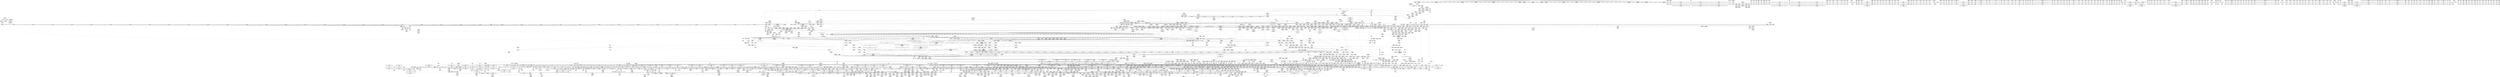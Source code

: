 digraph {
	CE0x556a250 [shape=record,shape=Mrecord,label="{CE0x556a250|tomoyo_get_realpath:tmp2|*LoadInst*|security/tomoyo/file.c,151|*SummSink*}"]
	CE0x47165c0 [shape=record,shape=Mrecord,label="{CE0x47165c0|rcu_lock_acquire:tmp7|*SummSource*}"]
	CE0x6d0ebe0 [shape=record,shape=Mrecord,label="{CE0x6d0ebe0|COLLAPSED:_GCMRE___llvm_gcov_ctr31_internal_global_2_x_i64_zeroinitializer:_elem_0:default:}"]
	CE0x6da49e0 [shape=record,shape=Mrecord,label="{CE0x6da49e0|i64*_getelementptr_inbounds_(_31_x_i64_,_31_x_i64_*___llvm_gcov_ctr43150,_i64_0,_i64_27)|*Constant*|*SummSink*}"]
	CE0x539f610 [shape=record,shape=Mrecord,label="{CE0x539f610|tomoyo_path_number_perm:path_number11|security/tomoyo/file.c,712|*SummSource*}"]
	CE0x536c1e0 [shape=record,shape=Mrecord,label="{CE0x536c1e0|tomoyo_path_number_perm:tmp54|security/tomoyo/file.c,724}"]
	CE0x572d010 [shape=record,shape=Mrecord,label="{CE0x572d010|i64*_getelementptr_inbounds_(_5_x_i64_,_5_x_i64_*___llvm_gcov_ctr32134,_i64_0,_i64_0)|*Constant*|*SummSink*}"]
	CE0x38223d0 [shape=record,shape=Mrecord,label="{CE0x38223d0|tomoyo_audit_path_number_log:buffer|security/tomoyo/file.c, 215}"]
	CE0x56e93c0 [shape=record,shape=Mrecord,label="{CE0x56e93c0|get_current:tmp4|./arch/x86/include/asm/current.h,14}"]
	CE0x5504570 [shape=record,shape=Mrecord,label="{CE0x5504570|GLOBAL:tomoyo_get_mode|*Constant*|*SummSource*}"]
	CE0x54dbe10 [shape=record,shape=Mrecord,label="{CE0x54dbe10|__llvm_gcov_indirect_counter_increment:pred|*SummSink*}"]
	CE0x453f270 [shape=record,shape=Mrecord,label="{CE0x453f270|i64_1|*Constant*}"]
	CE0x5453f30 [shape=record,shape=Mrecord,label="{CE0x5453f30|GLOBAL:tomoyo_print_ulong|*Constant*|*SummSink*}"]
	CE0x5490380 [shape=record,shape=Mrecord,label="{CE0x5490380|tomoyo_add_slash:tobool|security/tomoyo/file.c,131}"]
	CE0x6e46af0 [shape=record,shape=Mrecord,label="{CE0x6e46af0|tomoyo_path_number_perm:tmp21|security/tomoyo/file.c,705|*SummSource*}"]
	CE0x453f920 [shape=record,shape=Mrecord,label="{CE0x453f920|_call_void___llvm_gcov_indirect_counter_increment114(i32*___llvm_gcov_global_state_pred45,_i64**_getelementptr_inbounds_(_3_x_i64*_,_3_x_i64*_*___llvm_gcda_edge_table44,_i64_0,_i64_1)),_!dbg_!38927|security/tomoyo/util.c,634|*SummSource*}"]
	CE0x39db570 [shape=record,shape=Mrecord,label="{CE0x39db570|tomoyo_path_number_perm:buf|security/tomoyo/file.c, 698|*SummSink*}"]
	CE0x38be020 [shape=record,shape=Mrecord,label="{CE0x38be020|tomoyo_const_part_length:if.end18}"]
	CE0x571f230 [shape=record,shape=Mrecord,label="{CE0x571f230|_ret_i32_%call,_!dbg_!38902|security/tomoyo/common.h,1097|*SummSink*}"]
	CE0x3b52e90 [shape=record,shape=Mrecord,label="{CE0x3b52e90|tomoyo_path_number_perm:tmp52|security/tomoyo/file.c,724|*SummSource*}"]
	CE0x6dbd370 [shape=record,shape=Mrecord,label="{CE0x6dbd370|i64*_getelementptr_inbounds_(_5_x_i64_,_5_x_i64_*___llvm_gcov_ctr32134,_i64_0,_i64_4)|*Constant*}"]
	CE0x6340a30 [shape=record,shape=Mrecord,label="{CE0x6340a30|tomoyo_fill_path_info:tmp3|security/tomoyo/util.c,667|*SummSource*}"]
	CE0x44edd80 [shape=record,shape=Mrecord,label="{CE0x44edd80|128:_i8*,_1208:_%struct.file*,_:_CMRE_72,80_|*MultipleSource*|security/tomoyo/common.h,1205|security/tomoyo/common.h,1205}"]
	CE0x6d7dc40 [shape=record,shape=Mrecord,label="{CE0x6d7dc40|VOIDTB_TE:_CE_72,80_}"]
	CE0x5905990 [shape=record,shape=Mrecord,label="{CE0x5905990|tomoyo_get_mode:idxprom|security/tomoyo/util.c,981|*SummSource*}"]
	CE0x582ef70 [shape=record,shape=Mrecord,label="{CE0x582ef70|i32_2|*Constant*}"]
	CE0x456cc00 [shape=record,shape=Mrecord,label="{CE0x456cc00|tomoyo_path_number_perm:dentry|security/tomoyo/file.c,702|*SummSource*}"]
	CE0x6df2c00 [shape=record,shape=Mrecord,label="{CE0x6df2c00|GLOBAL:tomoyo_realpath_from_path|*Constant*|*SummSink*}"]
	CE0x5848e00 [shape=record,shape=Mrecord,label="{CE0x5848e00|tomoyo_print_ulong:conv14|security/tomoyo/util.c,244|*SummSink*}"]
	CE0x5839e10 [shape=record,shape=Mrecord,label="{CE0x5839e10|tomoyo_add_slash:tmp1|*SummSink*}"]
	CE0x45819c0 [shape=record,shape=Mrecord,label="{CE0x45819c0|tomoyo_path_number_perm:tmp23|security/tomoyo/file.c,706|*SummSink*}"]
	CE0x55631d0 [shape=record,shape=Mrecord,label="{CE0x55631d0|tomoyo_const_part_length:tmp4|security/tomoyo/util.c,624}"]
	CE0x542f980 [shape=record,shape=Mrecord,label="{CE0x542f980|0:_%struct.tomoyo_obj_info*,_16:_%struct.tomoyo_domain_info*,_24:_%struct.tomoyo_path_info*,_32:_i64,_40:_i8,_72:_i8,_75:_i8,_76:_i8,_77:_i8,_:_SCMRE_55,56_}"]
	CE0x5812590 [shape=record,shape=Mrecord,label="{CE0x5812590|i64*_getelementptr_inbounds_(_31_x_i64_,_31_x_i64_*___llvm_gcov_ctr43150,_i64_0,_i64_3)|*Constant*|*SummSink*}"]
	CE0x6ddfd10 [shape=record,shape=Mrecord,label="{CE0x6ddfd10|_ret_%struct.tomoyo_domain_info*_%tmp23,_!dbg_!38929|security/tomoyo/common.h,1205}"]
	CE0x5640070 [shape=record,shape=Mrecord,label="{CE0x5640070|tomoyo_get_realpath:tmp12|security/tomoyo/file.c,156|*SummSink*}"]
	CE0x4512a60 [shape=record,shape=Mrecord,label="{CE0x4512a60|tomoyo_const_part_length:sw.bb9}"]
	CE0x6dac200 [shape=record,shape=Mrecord,label="{CE0x6dac200|i64_176|*Constant*|*SummSource*}"]
	CE0x55f6310 [shape=record,shape=Mrecord,label="{CE0x55f6310|tomoyo_get_mode:tmp9|security/tomoyo/util.c,981}"]
	CE0x5894a60 [shape=record,shape=Mrecord,label="{CE0x5894a60|VOIDTB_TE:_CE_192,193_}"]
	CE0x458fd80 [shape=record,shape=Mrecord,label="{CE0x458fd80|tomoyo_init_request_info:index|Function::tomoyo_init_request_info&Arg::index::|*SummSink*}"]
	CE0x47cd820 [shape=record,shape=Mrecord,label="{CE0x47cd820|tomoyo_fill_path_info:const_len|security/tomoyo/util.c,666}"]
	CE0x3a95f60 [shape=record,shape=Mrecord,label="{CE0x3a95f60|GLOBAL:__srcu_read_unlock|*Constant*|*SummSource*}"]
	CE0x6348b10 [shape=record,shape=Mrecord,label="{CE0x6348b10|tomoyo_get_mode:conv5|security/tomoyo/util.c,983}"]
	CE0x4715830 [shape=record,shape=Mrecord,label="{CE0x4715830|get_current:tmp1|*SummSource*}"]
	CE0x394f470 [shape=record,shape=Mrecord,label="{CE0x394f470|i64_3|*Constant*}"]
	CE0x634a450 [shape=record,shape=Mrecord,label="{CE0x634a450|tomoyo_get_mode:if.then13}"]
	CE0x6ebd6d0 [shape=record,shape=Mrecord,label="{CE0x6ebd6d0|tomoyo_path_number_perm:tmp22|security/tomoyo/file.c,705|*SummSource*}"]
	CE0x6d35ae0 [shape=record,shape=Mrecord,label="{CE0x6d35ae0|GLOBAL:tomoyo_read_lock|*Constant*}"]
	CE0x53c2890 [shape=record,shape=Mrecord,label="{CE0x53c2890|tomoyo_path_number_perm:param|security/tomoyo/file.c,711}"]
	CE0x47d7370 [shape=record,shape=Mrecord,label="{CE0x47d7370|i64*_getelementptr_inbounds_(_22_x_i64_,_22_x_i64_*___llvm_gcov_ctr9,_i64_0,_i64_21)|*Constant*|*SummSink*}"]
	CE0x37ffe30 [shape=record,shape=Mrecord,label="{CE0x37ffe30|GLOBAL:tomoyo_index2category|Global_var:tomoyo_index2category|*SummSource*}"]
	CE0x5562a30 [shape=record,shape=Mrecord,label="{CE0x5562a30|rcu_lock_release:bb|*SummSource*}"]
	CE0x705bcc0 [shape=record,shape=Mrecord,label="{CE0x705bcc0|tomoyo_const_part_length:if.end}"]
	CE0x4754b40 [shape=record,shape=Mrecord,label="{CE0x4754b40|tomoyo_audit_path_number_log:path_number|security/tomoyo/file.c,213}"]
	CE0x533c030 [shape=record,shape=Mrecord,label="{CE0x533c030|tomoyo_path_number_perm:param_type|security/tomoyo/file.c,710|*SummSink*}"]
	CE0x457ca00 [shape=record,shape=Mrecord,label="{CE0x457ca00|_ret_void|*SummSink*}"]
	CE0x54ba4f0 [shape=record,shape=Mrecord,label="{CE0x54ba4f0|tomoyo_const_part_length:tmp51|security/tomoyo/util.c,651|*SummSource*}"]
	CE0x6d8bbf0 [shape=record,shape=Mrecord,label="{CE0x6d8bbf0|tomoyo_add_slash:tmp6|security/tomoyo/file.c,131|*SummSink*}"]
	CE0x471d3c0 [shape=record,shape=Mrecord,label="{CE0x471d3c0|i64*_getelementptr_inbounds_(_22_x_i64_,_22_x_i64_*___llvm_gcov_ctr9,_i64_0,_i64_20)|*Constant*}"]
	CE0x4640c80 [shape=record,shape=Mrecord,label="{CE0x4640c80|GLOBAL:srcu_read_lock|*Constant*|*SummSink*}"]
	CE0x567f190 [shape=record,shape=Mrecord,label="{CE0x567f190|tomoyo_path_number_perm:out|*SummSource*}"]
	CE0x52f1b10 [shape=record,shape=Mrecord,label="{CE0x52f1b10|tomoyo_fill_path_info:tmp8|security/tomoyo/util.c,667|*SummSource*}"]
	CE0x47b5ff0 [shape=record,shape=Mrecord,label="{CE0x47b5ff0|i64*_getelementptr_inbounds_(_4_x_i64_,_4_x_i64_*___llvm_gcov_ctr24,_i64_0,_i64_0)|*Constant*|*SummSink*}"]
	CE0x46eb080 [shape=record,shape=Mrecord,label="{CE0x46eb080|tomoyo_path_number_perm:do.body}"]
	CE0x4709500 [shape=record,shape=Mrecord,label="{CE0x4709500|i64_17|*Constant*}"]
	CE0x53b7eb0 [shape=record,shape=Mrecord,label="{CE0x53b7eb0|tomoyo_const_part_length:tmp13|security/tomoyo/util.c,626}"]
	CE0x53daee0 [shape=record,shape=Mrecord,label="{CE0x53daee0|i64*_getelementptr_inbounds_(_4_x_i64_,_4_x_i64_*___llvm_gcov_ctr24,_i64_0,_i64_2)|*Constant*|*SummSource*}"]
	CE0x463eb90 [shape=record,shape=Mrecord,label="{CE0x463eb90|tomoyo_audit_path_number_log:radix.0|*SummSource*}"]
	CE0x56162b0 [shape=record,shape=Mrecord,label="{CE0x56162b0|tomoyo_fill_path_info:call11|security/tomoyo/util.c,669|*SummSink*}"]
	CE0x53e87e0 [shape=record,shape=Mrecord,label="{CE0x53e87e0|__llvm_gcov_indirect_counter_increment:tmp|*SummSource*}"]
	CE0x37f33c0 [shape=record,shape=Mrecord,label="{CE0x37f33c0|tomoyo_get_mode:tmp21|security/tomoyo/util.c,985}"]
	CE0x6dfd150 [shape=record,shape=Mrecord,label="{CE0x6dfd150|0:_i8*,_array:_GCRE_tomoyo_mac_keywords_external_constant_42_x_i8*_:_elem_15::|security/tomoyo/file.c,233}"]
	CE0x54e9db0 [shape=record,shape=Mrecord,label="{CE0x54e9db0|__llvm_gcov_indirect_counter_increment114:exit|*SummSink*}"]
	CE0x5476600 [shape=record,shape=Mrecord,label="{CE0x5476600|tomoyo_path_number_perm:lor.lhs.false}"]
	CE0x70504e0 [shape=record,shape=Mrecord,label="{CE0x70504e0|tomoyo_path_number_perm:tmp30|security/tomoyo/file.c,709|*SummSource*}"]
	CE0x58085b0 [shape=record,shape=Mrecord,label="{CE0x58085b0|tomoyo_get_mode:if.end14|*SummSource*}"]
	CE0x57ac6b0 [shape=record,shape=Mrecord,label="{CE0x57ac6b0|tomoyo_path_number_perm:error.0|*SummSource*}"]
	CE0x5854c30 [shape=record,shape=Mrecord,label="{CE0x5854c30|tomoyo_read_lock:entry|*SummSource*}"]
	CE0x542f4c0 [shape=record,shape=Mrecord,label="{CE0x542f4c0|0:_%struct.tomoyo_obj_info*,_16:_%struct.tomoyo_domain_info*,_24:_%struct.tomoyo_path_info*,_32:_i64,_40:_i8,_72:_i8,_75:_i8,_76:_i8,_77:_i8,_:_SCMRE_53,54_}"]
	CE0x6fdf620 [shape=record,shape=Mrecord,label="{CE0x6fdf620|tomoyo_fill_path_info:tobool|security/tomoyo/util.c,667}"]
	CE0x5669180 [shape=record,shape=Mrecord,label="{CE0x5669180|i64*_getelementptr_inbounds_(_11_x_i64_,_11_x_i64_*___llvm_gcov_ctr54147,_i64_0,_i64_10)|*Constant*|*SummSink*}"]
	CE0x54c0c90 [shape=record,shape=Mrecord,label="{CE0x54c0c90|i64*_getelementptr_inbounds_(_31_x_i64_,_31_x_i64_*___llvm_gcov_ctr43150,_i64_0,_i64_9)|*Constant*|*SummSource*}"]
	CE0x3aee740 [shape=record,shape=Mrecord,label="{CE0x3aee740|srcu_read_unlock:tmp2|*SummSink*}"]
	CE0x5773280 [shape=record,shape=Mrecord,label="{CE0x5773280|0:_i8*,_array:_GCRE_tomoyo_mac_keywords_external_constant_42_x_i8*_:_elem_3::|security/tomoyo/file.c,233}"]
	CE0x6ea2b90 [shape=record,shape=Mrecord,label="{CE0x6ea2b90|rcu_lock_release:tmp5|include/linux/rcupdate.h,423}"]
	CE0x456cf80 [shape=record,shape=Mrecord,label="{CE0x456cf80|VOIDTB_TE:_CE_175,176_}"]
	CE0x7027e70 [shape=record,shape=Mrecord,label="{CE0x7027e70|tomoyo_const_part_length:tmp10|security/tomoyo/util.c,626}"]
	CE0x45194f0 [shape=record,shape=Mrecord,label="{CE0x45194f0|tomoyo_path_number_perm:path1|security/tomoyo/file.c,694|*SummSource*}"]
	CE0x58be980 [shape=record,shape=Mrecord,label="{CE0x58be980|srcu_read_lock:sp|Function::srcu_read_lock&Arg::sp::}"]
	CE0x3800000 [shape=record,shape=Mrecord,label="{CE0x3800000|0:_i8,_array:_GCRE_tomoyo_index2category_constant_39_x_i8_c_00_00_00_00_00_00_00_00_00_00_00_00_00_00_00_00_00_00_00_00_00_00_00_01_01_01_01_01_01_01_01_01_01_01_01_01_01_01_02_,_align_16:_elem_1::|security/tomoyo/util.c,983}"]
	CE0x7056e80 [shape=record,shape=Mrecord,label="{CE0x7056e80|tomoyo_fill_path_info:land.rhs}"]
	CE0x47bfe80 [shape=record,shape=Mrecord,label="{CE0x47bfe80|tomoyo_fill_path_info:idxprom|security/tomoyo/util.c,667}"]
	CE0x6daba40 [shape=record,shape=Mrecord,label="{CE0x6daba40|tomoyo_path_number_perm:obj|security/tomoyo/file.c, 694|*SummSource*}"]
	CE0x6d1fdc0 [shape=record,shape=Mrecord,label="{CE0x6d1fdc0|tomoyo_get_mode:tmp27|security/tomoyo/util.c,988|*SummSink*}"]
	CE0x537ce40 [shape=record,shape=Mrecord,label="{CE0x537ce40|tomoyo_print_ulong:buffer_len|Function::tomoyo_print_ulong&Arg::buffer_len::|*SummSource*}"]
	CE0x38e8590 [shape=record,shape=Mrecord,label="{CE0x38e8590|GLOBAL:lock_release|*Constant*|*SummSink*}"]
	CE0x5880580 [shape=record,shape=Mrecord,label="{CE0x5880580|i32_48|*Constant*|*SummSink*}"]
	CE0x6d02710 [shape=record,shape=Mrecord,label="{CE0x6d02710|i64*_getelementptr_inbounds_(_2_x_i64_,_2_x_i64_*___llvm_gcov_ctr22,_i64_0,_i64_1)|*Constant*|*SummSink*}"]
	CE0x46deda0 [shape=record,shape=Mrecord,label="{CE0x46deda0|i64*_getelementptr_inbounds_(_14_x_i64_,_14_x_i64_*___llvm_gcov_ctr18115,_i64_0,_i64_10)|*Constant*|*SummSink*}"]
	CE0x590b3b0 [shape=record,shape=Mrecord,label="{CE0x590b3b0|0:_i8,_array:_GCRE_tomoyo_index2category_constant_39_x_i8_c_00_00_00_00_00_00_00_00_00_00_00_00_00_00_00_00_00_00_00_00_00_00_00_01_01_01_01_01_01_01_01_01_01_01_01_01_01_01_02_,_align_16:_elem_18::|security/tomoyo/util.c,983}"]
	CE0x6fac2f0 [shape=record,shape=Mrecord,label="{CE0x6fac2f0|tomoyo_get_mode:tmp12|security/tomoyo/util.c,982}"]
	CE0x3b3dc90 [shape=record,shape=Mrecord,label="{CE0x3b3dc90|i8_2|*Constant*|*SummSink*}"]
	CE0x471dbb0 [shape=record,shape=Mrecord,label="{CE0x471dbb0|tomoyo_path_number_perm:tmp49|security/tomoyo/file.c,723|*SummSource*}"]
	CE0x53f7160 [shape=record,shape=Mrecord,label="{CE0x53f7160|_ret_i32_%retval.0,_!dbg_!38935|security/tomoyo/util.c,988|*SummSink*}"]
	CE0x37bf190 [shape=record,shape=Mrecord,label="{CE0x37bf190|tomoyo_fill_path_info:tmp10}"]
	CE0x4630410 [shape=record,shape=Mrecord,label="{CE0x4630410|i64*_getelementptr_inbounds_(_22_x_i64_,_22_x_i64_*___llvm_gcov_ctr9,_i64_0,_i64_19)|*Constant*|*SummSource*}"]
	CE0x53a2c60 [shape=record,shape=Mrecord,label="{CE0x53a2c60|GLOBAL:lock_acquire|*Constant*|*SummSource*}"]
	CE0x394f220 [shape=record,shape=Mrecord,label="{CE0x394f220|VOIDTB_TE:_CE_6368,6376_|*MultipleSource*|security/tomoyo/util.c,1010|Function::tomoyo_get_mode&Arg::ns::}"]
	CE0x44f8ca0 [shape=record,shape=Mrecord,label="{CE0x44f8ca0|tomoyo_path_number_perm:cleanup}"]
	CE0x3a3bd50 [shape=record,shape=Mrecord,label="{CE0x3a3bd50|tomoyo_domain:tobool1|security/tomoyo/common.h,1205|*SummSink*}"]
	CE0x6dab750 [shape=record,shape=Mrecord,label="{CE0x6dab750|tomoyo_path_number_perm:tmp6|security/tomoyo/file.c,695}"]
	CE0x63481f0 [shape=record,shape=Mrecord,label="{CE0x63481f0|tomoyo_get_mode:tmp11|security/tomoyo/util.c,982|*SummSink*}"]
	CE0x477db40 [shape=record,shape=Mrecord,label="{CE0x477db40|tomoyo_path_number_perm:dentry|security/tomoyo/file.c,702|*SummSink*}"]
	CE0x59316f0 [shape=record,shape=Mrecord,label="{CE0x59316f0|GLOBAL:srcu_read_lock|*Constant*}"]
	CE0x7056ff0 [shape=record,shape=Mrecord,label="{CE0x7056ff0|i64*_getelementptr_inbounds_(_5_x_i64_,_5_x_i64_*___llvm_gcov_ctr28130,_i64_0,_i64_0)|*Constant*}"]
	CE0x48ddf50 [shape=record,shape=Mrecord,label="{CE0x48ddf50|tomoyo_fill_path_info:call2|security/tomoyo/util.c,666}"]
	CE0x5690a20 [shape=record,shape=Mrecord,label="{CE0x5690a20|i32_3|*Constant*}"]
	CE0x6e1ae40 [shape=record,shape=Mrecord,label="{CE0x6e1ae40|i64*_getelementptr_inbounds_(_31_x_i64_,_31_x_i64_*___llvm_gcov_ctr43150,_i64_0,_i64_28)|*Constant*}"]
	CE0x44c4690 [shape=record,shape=Mrecord,label="{CE0x44c4690|tomoyo_path_number_perm:tmp14|security/tomoyo/file.c,701|*SummSource*}"]
	CE0x6dbcb90 [shape=record,shape=Mrecord,label="{CE0x6dbcb90|tomoyo_init_request_info:tmp2|security/tomoyo/util.c,1003}"]
	CE0x5611aa0 [shape=record,shape=Mrecord,label="{CE0x5611aa0|i64*_getelementptr_inbounds_(_31_x_i64_,_31_x_i64_*___llvm_gcov_ctr43150,_i64_0,_i64_30)|*Constant*|*SummSource*}"]
	CE0x3a6d4c0 [shape=record,shape=Mrecord,label="{CE0x3a6d4c0|_ret_void,_!dbg_!38908|include/linux/rcupdate.h,424}"]
	CE0x457c2f0 [shape=record,shape=Mrecord,label="{CE0x457c2f0|GLOBAL:tomoyo_domain.__warned|Global_var:tomoyo_domain.__warned|*SummSink*}"]
	CE0x54c0400 [shape=record,shape=Mrecord,label="{CE0x54c0400|tomoyo_const_part_length:add|security/tomoyo/util.c,634}"]
	CE0x5512d60 [shape=record,shape=Mrecord,label="{CE0x5512d60|40:_%struct.tomoyo_policy_namespace*,_48:_i8,_:_GCRE_tomoyo_kernel_domain_external_global_%struct.tomoyo_domain_info_40,48_|*MultipleSource*|security/tomoyo/util.c,1007|security/tomoyo/util.c,1005|Function::tomoyo_init_request_info&Arg::domain::}"]
	CE0x6eb4a10 [shape=record,shape=Mrecord,label="{CE0x6eb4a10|tomoyo_domain:call3|security/tomoyo/common.h,1205|*SummSource*}"]
	CE0x46a2ca0 [shape=record,shape=Mrecord,label="{CE0x46a2ca0|tomoyo_const_part_length:tmp9|security/tomoyo/util.c,626}"]
	CE0x55818b0 [shape=record,shape=Mrecord,label="{CE0x55818b0|tomoyo_read_lock:bb|*SummSink*}"]
	CE0x46a4c90 [shape=record,shape=Mrecord,label="{CE0x46a4c90|128:_i8*,_1208:_%struct.file*,_:_CMRE_32,33_}"]
	CE0x5300570 [shape=record,shape=Mrecord,label="{CE0x5300570|tomoyo_get_mode:tmp16|security/tomoyo/util.c,983}"]
	CE0x449cc80 [shape=record,shape=Mrecord,label="{CE0x449cc80|__llvm_gcov_indirect_counter_increment:tmp6|*SummSink*}"]
	CE0x5556be0 [shape=record,shape=Mrecord,label="{CE0x5556be0|i64*_getelementptr_inbounds_(_2_x_i64_,_2_x_i64_*___llvm_gcov_ctr22,_i64_0,_i64_0)|*Constant*|*SummSource*}"]
	CE0x56b5780 [shape=record,shape=Mrecord,label="{CE0x56b5780|tomoyo_audit_path_number_log:idxprom|security/tomoyo/file.c,234|*SummSink*}"]
	CE0x55a9d60 [shape=record,shape=Mrecord,label="{CE0x55a9d60|tomoyo_fill_path_info:ptr|Function::tomoyo_fill_path_info&Arg::ptr::|*SummSource*}"]
	CE0x481f460 [shape=record,shape=Mrecord,label="{CE0x481f460|tomoyo_read_lock:tmp3|*SummSink*}"]
	CE0x5512f30 [shape=record,shape=Mrecord,label="{CE0x5512f30|tomoyo_path_number_perm:if.end|*SummSource*}"]
	CE0x53b8dc0 [shape=record,shape=Mrecord,label="{CE0x53b8dc0|tomoyo_const_part_length:tmp30|security/tomoyo/util.c,641|*SummSink*}"]
	CE0x59050b0 [shape=record,shape=Mrecord,label="{CE0x59050b0|tomoyo_const_part_length:tmp41|security/tomoyo/util.c,644}"]
	CE0x54f3a20 [shape=record,shape=Mrecord,label="{CE0x54f3a20|128:_i8*,_1208:_%struct.file*,_:_CMRE_2,3_}"]
	CE0x53002c0 [shape=record,shape=Mrecord,label="{CE0x53002c0|0:_i8,_array:_GCRE_tomoyo_index2category_constant_39_x_i8_c_00_00_00_00_00_00_00_00_00_00_00_00_00_00_00_00_00_00_00_00_00_00_00_01_01_01_01_01_01_01_01_01_01_01_01_01_01_01_02_,_align_16:_elem_38::|security/tomoyo/util.c,983}"]
	CE0x6d1ea00 [shape=record,shape=Mrecord,label="{CE0x6d1ea00|tomoyo_const_part_length:tmp42|security/tomoyo/util.c,644|*SummSink*}"]
	CE0x57ab130 [shape=record,shape=Mrecord,label="{CE0x57ab130|i64*_getelementptr_inbounds_(_11_x_i64_,_11_x_i64_*___llvm_gcov_ctr54147,_i64_0,_i64_8)|*Constant*|*SummSink*}"]
	CE0x5349890 [shape=record,shape=Mrecord,label="{CE0x5349890|tomoyo_path_number_perm:param10|security/tomoyo/file.c,712|*SummSource*}"]
	CE0x6dd1730 [shape=record,shape=Mrecord,label="{CE0x6dd1730|i64*_getelementptr_inbounds_(_4_x_i64_,_4_x_i64_*___llvm_gcov_ctr33,_i64_0,_i64_2)|*Constant*|*SummSource*}"]
	CE0x44c4750 [shape=record,shape=Mrecord,label="{CE0x44c4750|tomoyo_path_number_perm:tmp14|security/tomoyo/file.c,701|*SummSink*}"]
	CE0x571f580 [shape=record,shape=Mrecord,label="{CE0x571f580|tomoyo_path_number_perm:call2|security/tomoyo/file.c,705|*SummSource*}"]
	CE0x6340b10 [shape=record,shape=Mrecord,label="{CE0x6340b10|GLOBAL:__llvm_gcov_ctr28130|Global_var:__llvm_gcov_ctr28130}"]
	CE0x5299f90 [shape=record,shape=Mrecord,label="{CE0x5299f90|tomoyo_get_mode:if.then|*SummSource*}"]
	CE0x7012760 [shape=record,shape=Mrecord,label="{CE0x7012760|tomoyo_get_mode:tmp4|security/tomoyo/util.c,978|*SummSink*}"]
	CE0x6d35450 [shape=record,shape=Mrecord,label="{CE0x6d35450|tomoyo_path_number_perm:tmp18|security/tomoyo/file.c,703|*SummSource*}"]
	CE0x6fbc390 [shape=record,shape=Mrecord,label="{CE0x6fbc390|0:_%struct.tomoyo_obj_info*,_16:_%struct.tomoyo_domain_info*,_24:_%struct.tomoyo_path_info*,_32:_i64,_40:_i8,_72:_i8,_75:_i8,_76:_i8,_77:_i8,_:_SCMRE_77,78_|*MultipleSource*|security/tomoyo/file.c,693|security/tomoyo/file.c, 693|security/tomoyo/file.c,707|Function::tomoyo_init_request_info&Arg::r::}"]
	CE0x6d793f0 [shape=record,shape=Mrecord,label="{CE0x6d793f0|i64*_getelementptr_inbounds_(_5_x_i64_,_5_x_i64_*___llvm_gcov_ctr28130,_i64_0,_i64_4)|*Constant*|*SummSource*}"]
	CE0x39d1620 [shape=record,shape=Mrecord,label="{CE0x39d1620|tomoyo_audit_path_number_log:tmp16|security/tomoyo/file.c,235|*SummSource*}"]
	CE0x54ad7f0 [shape=record,shape=Mrecord,label="{CE0x54ad7f0|i32_-1|*Constant*|*SummSink*}"]
	CE0x398aa90 [shape=record,shape=Mrecord,label="{CE0x398aa90|tomoyo_print_ulong:cmp|security/tomoyo/util.c,239|*SummSink*}"]
	CE0x57cb3f0 [shape=record,shape=Mrecord,label="{CE0x57cb3f0|tomoyo_print_ulong:if.then13}"]
	CE0x5433840 [shape=record,shape=Mrecord,label="{CE0x5433840|__llvm_gcov_indirect_counter_increment:counter|*SummSink*}"]
	CE0x556ea60 [shape=record,shape=Mrecord,label="{CE0x556ea60|tomoyo_get_mode:default_config|security/tomoyo/util.c,986|*SummSink*}"]
	CE0x54adb10 [shape=record,shape=Mrecord,label="{CE0x54adb10|__llvm_gcov_indirect_counter_increment:tmp}"]
	CE0x384e380 [shape=record,shape=Mrecord,label="{CE0x384e380|tomoyo_get_mode:cmp11|security/tomoyo/util.c,985|*SummSource*}"]
	CE0x39eb200 [shape=record,shape=Mrecord,label="{CE0x39eb200|tomoyo_print_ulong:if.then|*SummSource*}"]
	CE0x53a2ec0 [shape=record,shape=Mrecord,label="{CE0x53a2ec0|tomoyo_const_part_length:tobool|security/tomoyo/util.c,624}"]
	CE0x590adf0 [shape=record,shape=Mrecord,label="{CE0x590adf0|i64*_null|*Constant*|*SummSink*}"]
	CE0x55778a0 [shape=record,shape=Mrecord,label="{CE0x55778a0|GLOBAL:tomoyo_audit_path_number_log|*Constant*|*SummSource*}"]
	CE0x53e9290 [shape=record,shape=Mrecord,label="{CE0x53e9290|tomoyo_fill_path_info:tmp8|security/tomoyo/util.c,667}"]
	CE0x5577e20 [shape=record,shape=Mrecord,label="{CE0x5577e20|tomoyo_audit_path_number_log:r|Function::tomoyo_audit_path_number_log&Arg::r::}"]
	CE0x56160f0 [shape=record,shape=Mrecord,label="{CE0x56160f0|tomoyo_fill_path_info:call11|security/tomoyo/util.c,669|*SummSource*}"]
	CE0x446ddc0 [shape=record,shape=Mrecord,label="{CE0x446ddc0|tomoyo_print_ulong:tmp23|*SummSink*}"]
	CE0x6d66e60 [shape=record,shape=Mrecord,label="{CE0x6d66e60|i64_80|*Constant*|*SummSource*}"]
	CE0x56fb8a0 [shape=record,shape=Mrecord,label="{CE0x56fb8a0|tomoyo_audit_path_number_log:operation|security/tomoyo/file.c,213}"]
	CE0x39ea5d0 [shape=record,shape=Mrecord,label="{CE0x39ea5d0|srcu_read_unlock:tmp1|*SummSink*}"]
	CE0x569e5e0 [shape=record,shape=Mrecord,label="{CE0x569e5e0|i64_8|*Constant*}"]
	CE0x467d270 [shape=record,shape=Mrecord,label="{CE0x467d270|tomoyo_audit_path_number_log:number|security/tomoyo/file.c,231}"]
	CE0x4580e70 [shape=record,shape=Mrecord,label="{CE0x4580e70|__llvm_gcov_indirect_counter_increment:tmp5|*SummSink*}"]
	CE0x4708fd0 [shape=record,shape=Mrecord,label="{CE0x4708fd0|tomoyo_path_number_perm:cmp19|security/tomoyo/file.c,721}"]
	CE0x39687a0 [shape=record,shape=Mrecord,label="{CE0x39687a0|__llvm_gcov_indirect_counter_increment:counters|Function::__llvm_gcov_indirect_counter_increment&Arg::counters::|*SummSource*}"]
	CE0x56d6ee0 [shape=record,shape=Mrecord,label="{CE0x56d6ee0|VOIDTB_TE:_CE_212,213_}"]
	CE0x549dd30 [shape=record,shape=Mrecord,label="{CE0x549dd30|tomoyo_get_realpath:call|security/tomoyo/file.c,150|*SummSource*}"]
	CE0x570b170 [shape=record,shape=Mrecord,label="{CE0x570b170|rcu_lock_release:map|Function::rcu_lock_release&Arg::map::}"]
	CE0x6dd38d0 [shape=record,shape=Mrecord,label="{CE0x6dd38d0|_call_void___llvm_gcov_indirect_counter_increment114(i32*___llvm_gcov_global_state_pred45,_i64**_getelementptr_inbounds_(_3_x_i64*_,_3_x_i64*_*___llvm_gcda_edge_table44,_i64_0,_i64_0)),_!dbg_!38954|security/tomoyo/util.c,649|*SummSink*}"]
	CE0x562c280 [shape=record,shape=Mrecord,label="{CE0x562c280|tomoyo_const_part_length:if.then17}"]
	CE0x44b13f0 [shape=record,shape=Mrecord,label="{CE0x44b13f0|i64*_getelementptr_inbounds_(_31_x_i64_,_31_x_i64_*___llvm_gcov_ctr43150,_i64_0,_i64_16)|*Constant*|*SummSink*}"]
	CE0x52f25c0 [shape=record,shape=Mrecord,label="{CE0x52f25c0|tomoyo_fill_path_info:tmp3|security/tomoyo/util.c,667}"]
	CE0x6d68c20 [shape=record,shape=Mrecord,label="{CE0x6d68c20|tomoyo_path_number_perm:tmp42|security/tomoyo/file.c,721|*SummSink*}"]
	CE0x568e5a0 [shape=record,shape=Mrecord,label="{CE0x568e5a0|tomoyo_const_part_length:tmp49|security/tomoyo/util.c,649|*SummSource*}"]
	CE0x397daf0 [shape=record,shape=Mrecord,label="{CE0x397daf0|i32_6|*Constant*|*SummSource*}"]
	CE0x462fa30 [shape=record,shape=Mrecord,label="{CE0x462fa30|tomoyo_path_number_perm:tmp45|security/tomoyo/file.c,721|*SummSource*}"]
	CE0x53d22d0 [shape=record,shape=Mrecord,label="{CE0x53d22d0|tomoyo_print_ulong:cmp4|security/tomoyo/util.c,241|*SummSource*}"]
	CE0x6cbdee0 [shape=record,shape=Mrecord,label="{CE0x6cbdee0|i64*_getelementptr_inbounds_(_11_x_i64_,_11_x_i64_*___llvm_gcov_ctr54147,_i64_0,_i64_0)|*Constant*|*SummSource*}"]
	CE0x5364a40 [shape=record,shape=Mrecord,label="{CE0x5364a40|i64*_null|*Constant*}"]
	CE0x552cd50 [shape=record,shape=Mrecord,label="{CE0x552cd50|tomoyo_print_ulong:conv|security/tomoyo/util.c,239}"]
	CE0x568fe20 [shape=record,shape=Mrecord,label="{CE0x568fe20|i64*_getelementptr_inbounds_(_12_x_i64_,_12_x_i64_*___llvm_gcov_ctr31133,_i64_0,_i64_10)|*Constant*|*SummSource*}"]
	CE0x54f5900 [shape=record,shape=Mrecord,label="{CE0x54f5900|tomoyo_const_part_length:add|security/tomoyo/util.c,634|*SummSink*}"]
	CE0x3a064c0 [shape=record,shape=Mrecord,label="{CE0x3a064c0|i64*_getelementptr_inbounds_(_2_x_i64_,_2_x_i64_*___llvm_gcov_ctr53148,_i64_0,_i64_1)|*Constant*}"]
	CE0x5582250 [shape=record,shape=Mrecord,label="{CE0x5582250|tomoyo_read_lock:call|security/tomoyo/common.h,1097|*SummSource*}"]
	CE0x56fb6f0 [shape=record,shape=Mrecord,label="{CE0x56fb6f0|i8*_null|*Constant*|*SummSink*}"]
	CE0x48ddd70 [shape=record,shape=Mrecord,label="{CE0x48ddd70|tomoyo_fill_path_info:call|security/tomoyo/util.c,664}"]
	CE0x54ae890 [shape=record,shape=Mrecord,label="{CE0x54ae890|tomoyo_fill_path_info:conv4|security/tomoyo/util.c,667}"]
	CE0x54bb090 [shape=record,shape=Mrecord,label="{CE0x54bb090|tomoyo_const_part_length:tmp52|security/tomoyo/util.c,652}"]
	CE0x6dac420 [shape=record,shape=Mrecord,label="{CE0x6dac420|i32_2|*Constant*|*SummSink*}"]
	CE0x4503250 [shape=record,shape=Mrecord,label="{CE0x4503250|tomoyo_path_number_perm:tmp28|security/tomoyo/file.c,708|*SummSink*}"]
	CE0x56727f0 [shape=record,shape=Mrecord,label="{CE0x56727f0|i64_15|*Constant*|*SummSink*}"]
	CE0x47d6e70 [shape=record,shape=Mrecord,label="{CE0x47d6e70|i64*_getelementptr_inbounds_(_22_x_i64_,_22_x_i64_*___llvm_gcov_ctr9,_i64_0,_i64_21)|*Constant*}"]
	CE0x6340710 [shape=record,shape=Mrecord,label="{CE0x6340710|i32_255|*Constant*|*SummSource*}"]
	CE0x6340e40 [shape=record,shape=Mrecord,label="{CE0x6340e40|i64*_getelementptr_inbounds_(_12_x_i64_,_12_x_i64_*___llvm_gcov_ctr31133,_i64_0,_i64_0)|*Constant*|*SummSink*}"]
	CE0x6340eb0 [shape=record,shape=Mrecord,label="{CE0x6340eb0|tomoyo_get_mode:tmp|*SummSource*}"]
	CE0x6d205c0 [shape=record,shape=Mrecord,label="{CE0x6d205c0|tomoyo_get_mode:tmp28|security/tomoyo/util.c,988|*SummSink*}"]
	CE0x6edd480 [shape=record,shape=Mrecord,label="{CE0x6edd480|tomoyo_print_ulong:tmp16|security/tomoyo/util.c,243|*SummSink*}"]
	CE0x5849a30 [shape=record,shape=Mrecord,label="{CE0x5849a30|tomoyo_print_ulong:tmp20|security/tomoyo/util.c,246}"]
	CE0x588b460 [shape=record,shape=Mrecord,label="{CE0x588b460|tomoyo_get_mode:and|security/tomoyo/util.c,987}"]
	CE0x7028bf0 [shape=record,shape=Mrecord,label="{CE0x7028bf0|tomoyo_const_part_length:tmp26|security/tomoyo/util.c,641}"]
	CE0x47a9b10 [shape=record,shape=Mrecord,label="{CE0x47a9b10|VOIDTB_TE:_CE_272,280_}"]
	CE0x446d5a0 [shape=record,shape=Mrecord,label="{CE0x446d5a0|rcu_lock_acquire:indirectgoto}"]
	CE0x57e8c80 [shape=record,shape=Mrecord,label="{CE0x57e8c80|_ret_void,_!dbg_!38908|include/linux/rcupdate.h,419}"]
	CE0x381aa30 [shape=record,shape=Mrecord,label="{CE0x381aa30|i64*_getelementptr_inbounds_(_12_x_i64_,_12_x_i64_*___llvm_gcov_ctr31133,_i64_0,_i64_3)|*Constant*|*SummSource*}"]
	CE0x5873430 [shape=record,shape=Mrecord,label="{CE0x5873430|tomoyo_add_slash:name|security/tomoyo/file.c,136|*SummSink*}"]
	CE0x53214a0 [shape=record,shape=Mrecord,label="{CE0x53214a0|tomoyo_init_request_info:mode5|security/tomoyo/util.c,1011|*SummSource*}"]
	CE0x6d79950 [shape=record,shape=Mrecord,label="{CE0x6d79950|tomoyo_fill_path_info:tmp11|security/tomoyo/util.c,667|*SummSource*}"]
	CE0x5581630 [shape=record,shape=Mrecord,label="{CE0x5581630|tomoyo_read_lock:bb}"]
	CE0x5892fb0 [shape=record,shape=Mrecord,label="{CE0x5892fb0|tomoyo_print_ulong:tmp15|security/tomoyo/util.c,243|*SummSink*}"]
	CE0x37f2950 [shape=record,shape=Mrecord,label="{CE0x37f2950|tomoyo_get_mode:tmp18|security/tomoyo/util.c,985|*SummSink*}"]
	CE0x46df9f0 [shape=record,shape=Mrecord,label="{CE0x46df9f0|tomoyo_print_ulong:conv17|security/tomoyo/util.c,246|*SummSource*}"]
	CE0x54900f0 [shape=record,shape=Mrecord,label="{CE0x54900f0|tomoyo_add_slash:tmp2|*LoadInst*|security/tomoyo/file.c,131|*SummSource*}"]
	CE0x6e37310 [shape=record,shape=Mrecord,label="{CE0x6e37310|0:_i8*,_array:_GCRE_tomoyo_mac_keywords_external_constant_42_x_i8*_:_elem_36::|security/tomoyo/file.c,233}"]
	CE0x703ed60 [shape=record,shape=Mrecord,label="{CE0x703ed60|tomoyo_read_unlock:bb}"]
	CE0x398b060 [shape=record,shape=Mrecord,label="{CE0x398b060|tomoyo_const_part_length:tmp4|security/tomoyo/util.c,624|*SummSource*}"]
	CE0x5840f00 [shape=record,shape=Mrecord,label="{CE0x5840f00|i64*_getelementptr_inbounds_(_6_x_i64_,_6_x_i64_*___llvm_gcov_ctr26,_i64_0,_i64_5)|*Constant*|*SummSource*}"]
	CE0x45b37c0 [shape=record,shape=Mrecord,label="{CE0x45b37c0|VOIDTB_TE:_CE_186,187_}"]
	CE0x44ed490 [shape=record,shape=Mrecord,label="{CE0x44ed490|128:_i8*,_1208:_%struct.file*,_:_CMRE_48,49_}"]
	CE0x5299c60 [shape=record,shape=Mrecord,label="{CE0x5299c60|tomoyo_get_mode:bb}"]
	CE0x4645670 [shape=record,shape=Mrecord,label="{CE0x4645670|tomoyo_audit_path_number_log:tmp11|security/tomoyo/file.c,231|*SummSink*}"]
	CE0x5299e40 [shape=record,shape=Mrecord,label="{CE0x5299e40|tomoyo_get_mode:bb|*SummSink*}"]
	CE0x4671150 [shape=record,shape=Mrecord,label="{CE0x4671150|tomoyo_print_ulong:tmp27|security/tomoyo/util.c,247}"]
	CE0x5931100 [shape=record,shape=Mrecord,label="{CE0x5931100|tomoyo_path_number_perm:tmp8|security/tomoyo/file.c,702}"]
	CE0x6333c50 [shape=record,shape=Mrecord,label="{CE0x6333c50|i64*_getelementptr_inbounds_(_5_x_i64_,_5_x_i64_*___llvm_gcov_ctr28130,_i64_0,_i64_3)|*Constant*|*SummSource*}"]
	CE0x47f5900 [shape=record,shape=Mrecord,label="{CE0x47f5900|tomoyo_path_number_perm:tmp31|security/tomoyo/file.c,710}"]
	CE0x5615bc0 [shape=record,shape=Mrecord,label="{CE0x5615bc0|tomoyo_fill_path_info:frombool10|security/tomoyo/util.c,668|*SummSource*}"]
	CE0x56fa360 [shape=record,shape=Mrecord,label="{CE0x56fa360|i32_-12|*Constant*|*SummSource*}"]
	CE0x397dc50 [shape=record,shape=Mrecord,label="{CE0x397dc50|tomoyo_audit_path_number_log:sw.default}"]
	CE0x46459b0 [shape=record,shape=Mrecord,label="{CE0x46459b0|tomoyo_audit_path_number_log:arraydecay|security/tomoyo/file.c,231|*SummSource*}"]
	CE0x5931a90 [shape=record,shape=Mrecord,label="{CE0x5931a90|tomoyo_path_number_perm:if.end4|*SummSource*}"]
	CE0x449cee0 [shape=record,shape=Mrecord,label="{CE0x449cee0|tomoyo_print_ulong:if.then6|*SummSource*}"]
	CE0x481f390 [shape=record,shape=Mrecord,label="{CE0x481f390|tomoyo_read_lock:tmp3|*SummSource*}"]
	CE0x6df17e0 [shape=record,shape=Mrecord,label="{CE0x6df17e0|tomoyo_domain:tmp14|security/tomoyo/common.h,1205}"]
	CE0x457dc00 [shape=record,shape=Mrecord,label="{CE0x457dc00|get_current:tmp}"]
	CE0x5355ef0 [shape=record,shape=Mrecord,label="{CE0x5355ef0|i32_55|*Constant*|*SummSource*}"]
	CE0x6e1efc0 [shape=record,shape=Mrecord,label="{CE0x6e1efc0|VOIDTB_TE:_CE_220,221_}"]
	CE0x58d7aa0 [shape=record,shape=Mrecord,label="{CE0x58d7aa0|128:_i8*,_1208:_%struct.file*,_:_CMRE_104,112_|*MultipleSource*|security/tomoyo/common.h,1205|security/tomoyo/common.h,1205}"]
	CE0x533a330 [shape=record,shape=Mrecord,label="{CE0x533a330|tomoyo_init_request_info:bb}"]
	CE0x37d7d80 [shape=record,shape=Mrecord,label="{CE0x37d7d80|tomoyo_audit_path_number_log:sw.bb|*SummSource*}"]
	CE0x6e263e0 [shape=record,shape=Mrecord,label="{CE0x6e263e0|0:_i8*,_array:_GCRE_tomoyo_mac_keywords_external_constant_42_x_i8*_:_elem_27::|security/tomoyo/file.c,233}"]
	CE0x5918390 [shape=record,shape=Mrecord,label="{CE0x5918390|i64_1|*Constant*}"]
	CE0x588bb60 [shape=record,shape=Mrecord,label="{CE0x588bb60|tomoyo_get_mode:retval.0|*SummSink*}"]
	CE0x7012ed0 [shape=record,shape=Mrecord,label="{CE0x7012ed0|COLLAPSED:_GCMRE___llvm_gcov_ctr31133_internal_global_12_x_i64_zeroinitializer:_elem_0:default:}"]
	CE0x5829900 [shape=record,shape=Mrecord,label="{CE0x5829900|tomoyo_read_unlock:tmp3|*SummSource*}"]
	CE0x4580550 [shape=record,shape=Mrecord,label="{CE0x4580550|GLOBAL:tomoyo_const_part_length|*Constant*}"]
	CE0x56a4c60 [shape=record,shape=Mrecord,label="{CE0x56a4c60|tomoyo_path_number_perm:tmp40|security/tomoyo/file.c,718|*SummSource*}"]
	CE0x5821270 [shape=record,shape=Mrecord,label="{CE0x5821270|tomoyo_domain:tmp9|security/tomoyo/common.h,1205|*SummSource*}"]
	CE0x5364e90 [shape=record,shape=Mrecord,label="{CE0x5364e90|tomoyo_const_part_length:tmp}"]
	CE0x53fca40 [shape=record,shape=Mrecord,label="{CE0x53fca40|0:_%struct.tomoyo_obj_info*,_16:_%struct.tomoyo_domain_info*,_24:_%struct.tomoyo_path_info*,_32:_i64,_40:_i8,_72:_i8,_75:_i8,_76:_i8,_77:_i8,_:_SCMRE_37,38_}"]
	CE0x5931240 [shape=record,shape=Mrecord,label="{CE0x5931240|tomoyo_path_number_perm:tmp8|security/tomoyo/file.c,702|*SummSink*}"]
	CE0x5672e40 [shape=record,shape=Mrecord,label="{CE0x5672e40|tomoyo_path_number_perm:tmp35|security/tomoyo/file.c,717|*SummSink*}"]
	CE0x703b3a0 [shape=record,shape=Mrecord,label="{CE0x703b3a0|tomoyo_domain:land.lhs.true|*SummSource*}"]
	CE0x6cbe010 [shape=record,shape=Mrecord,label="{CE0x6cbe010|tomoyo_domain:tmp|*SummSource*}"]
	CE0x57cac70 [shape=record,shape=Mrecord,label="{CE0x57cac70|tomoyo_print_ulong:tmp10|security/tomoyo/util.c,241|*SummSource*}"]
	CE0x4729310 [shape=record,shape=Mrecord,label="{CE0x4729310|tomoyo_const_part_length:entry|*SummSink*}"]
	CE0x53d21c0 [shape=record,shape=Mrecord,label="{CE0x53d21c0|i64_4|*Constant*}"]
	CE0x57b19f0 [shape=record,shape=Mrecord,label="{CE0x57b19f0|COLLAPSED:_CRE:_elem_0:default:}"]
	CE0x58e7cb0 [shape=record,shape=Mrecord,label="{CE0x58e7cb0|tomoyo_init_request_info:tmp9|security/tomoyo/util.c,1006|*SummSink*}"]
	CE0x5669260 [shape=record,shape=Mrecord,label="{CE0x5669260|tomoyo_domain:tmp20|security/tomoyo/common.h,1205}"]
	CE0x53a3320 [shape=record,shape=Mrecord,label="{CE0x53a3320|rcu_lock_acquire:tmp2}"]
	CE0x541bec0 [shape=record,shape=Mrecord,label="{CE0x541bec0|tomoyo_audit_path_number_log:param6|security/tomoyo/file.c,235|*SummSource*}"]
	CE0x56d8c70 [shape=record,shape=Mrecord,label="{CE0x56d8c70|COLLAPSED:_GCMRE_.str2_private_unnamed_addr_constant_2_x_i8_c_/_00_,_align_1:_elem_0:default:}"]
	CE0x384f020 [shape=record,shape=Mrecord,label="{CE0x384f020|tomoyo_domain:tmp6|security/tomoyo/common.h,1205|*SummSource*}"]
	CE0x5669110 [shape=record,shape=Mrecord,label="{CE0x5669110|i64*_getelementptr_inbounds_(_11_x_i64_,_11_x_i64_*___llvm_gcov_ctr54147,_i64_0,_i64_10)|*Constant*|*SummSource*}"]
	CE0x5496fb0 [shape=record,shape=Mrecord,label="{CE0x5496fb0|tomoyo_get_mode:tmp4|security/tomoyo/util.c,978}"]
	CE0x45c6af0 [shape=record,shape=Mrecord,label="{CE0x45c6af0|i64**_getelementptr_inbounds_(_3_x_i64*_,_3_x_i64*_*___llvm_gcda_edge_table44,_i64_0,_i64_2)|*Constant*|*SummSink*}"]
	CE0x5923820 [shape=record,shape=Mrecord,label="{CE0x5923820|_ret_i32_%retval.0,_!dbg_!38957|security/tomoyo/util.c,652|*SummSource*}"]
	CE0x38a7000 [shape=record,shape=Mrecord,label="{CE0x38a7000|i64*_getelementptr_inbounds_(_14_x_i64_,_14_x_i64_*___llvm_gcov_ctr18115,_i64_0,_i64_11)|*Constant*}"]
	CE0x4522040 [shape=record,shape=Mrecord,label="{CE0x4522040|tomoyo_init_request_info:mode|security/tomoyo/util.c,1010|*SummSource*}"]
	CE0x54286b0 [shape=record,shape=Mrecord,label="{CE0x54286b0|i32_49|*Constant*|*SummSource*}"]
	CE0x6e3d7d0 [shape=record,shape=Mrecord,label="{CE0x6e3d7d0|0:_i8*,_array:_GCRE_tomoyo_mac_keywords_external_constant_42_x_i8*_:_elem_41::|security/tomoyo/file.c,233}"]
	CE0x568fee0 [shape=record,shape=Mrecord,label="{CE0x568fee0|i64*_getelementptr_inbounds_(_12_x_i64_,_12_x_i64_*___llvm_gcov_ctr31133,_i64_0,_i64_10)|*Constant*|*SummSink*}"]
	CE0x54a54b0 [shape=record,shape=Mrecord,label="{CE0x54a54b0|tomoyo_path_number_perm:do.end}"]
	CE0x6facb10 [shape=record,shape=Mrecord,label="{CE0x6facb10|tomoyo_get_mode:if.end9}"]
	CE0x537d620 [shape=record,shape=Mrecord,label="{CE0x537d620|tomoyo_print_ulong:type|Function::tomoyo_print_ulong&Arg::type::|*SummSource*}"]
	CE0x6dcd910 [shape=record,shape=Mrecord,label="{CE0x6dcd910|VOIDTB_TE:_CE_156,157_}"]
	CE0x53e8dc0 [shape=record,shape=Mrecord,label="{CE0x53e8dc0|i64_0|*Constant*}"]
	CE0x4716160 [shape=record,shape=Mrecord,label="{CE0x4716160|rcu_lock_acquire:tmp6|*SummSink*}"]
	CE0x398f5b0 [shape=record,shape=Mrecord,label="{CE0x398f5b0|i64*_getelementptr_inbounds_(_12_x_i64_,_12_x_i64_*___llvm_gcov_ctr31133,_i64_0,_i64_6)|*Constant*|*SummSource*}"]
	CE0x45c14a0 [shape=record,shape=Mrecord,label="{CE0x45c14a0|%struct.tomoyo_domain_info*_null|*Constant*|*SummSink*}"]
	CE0x56e92b0 [shape=record,shape=Mrecord,label="{CE0x56e92b0|tomoyo_print_ulong:tmp7|security/tomoyo/util.c,240|*SummSink*}"]
	CE0x55f67e0 [shape=record,shape=Mrecord,label="{CE0x55f67e0|GLOBAL:tomoyo_const_part_length|*Constant*}"]
	CE0x52f1700 [shape=record,shape=Mrecord,label="{CE0x52f1700|tomoyo_fill_path_info:tmp7|security/tomoyo/util.c,667|*SummSink*}"]
	CE0x38e88d0 [shape=record,shape=Mrecord,label="{CE0x38e88d0|i64_ptrtoint_(i8*_blockaddress(_rcu_lock_release,_%__here)_to_i64)|*Constant*|*SummSource*}"]
	CE0x5690140 [shape=record,shape=Mrecord,label="{CE0x5690140|tomoyo_get_mode:tmp26|security/tomoyo/util.c,987}"]
	CE0x45a8b60 [shape=record,shape=Mrecord,label="{CE0x45a8b60|tomoyo_const_part_length:tmp28|security/tomoyo/util.c,641|*SummSink*}"]
	CE0x3996530 [shape=record,shape=Mrecord,label="{CE0x3996530|tomoyo_domain:tmp8|security/tomoyo/common.h,1205|*SummSink*}"]
	CE0x45f9a40 [shape=record,shape=Mrecord,label="{CE0x45f9a40|tomoyo_audit_path_number_log:tmp4|security/tomoyo/file.c,222}"]
	CE0x46a48d0 [shape=record,shape=Mrecord,label="{CE0x46a48d0|128:_i8*,_1208:_%struct.file*,_:_CMRE_29,30_}"]
	CE0x6334f20 [shape=record,shape=Mrecord,label="{CE0x6334f20|__llvm_gcov_indirect_counter_increment:pred|*SummSource*}"]
	CE0x6dbd090 [shape=record,shape=Mrecord,label="{CE0x6dbd090|tomoyo_path_number_perm:r|security/tomoyo/file.c, 693|*SummSource*}"]
	CE0x47cd640 [shape=record,shape=Mrecord,label="{CE0x47cd640|tomoyo_fill_path_info:conv3|security/tomoyo/util.c,666|*SummSink*}"]
	CE0x45d5d20 [shape=record,shape=Mrecord,label="{CE0x45d5d20|tomoyo_print_ulong:tmp25|*SummSource*}"]
	CE0x398f880 [shape=record,shape=Mrecord,label="{CE0x398f880|tomoyo_get_mode:tmp15|security/tomoyo/util.c,983}"]
	CE0x6d78c10 [shape=record,shape=Mrecord,label="{CE0x6d78c10|_call_void___llvm_gcov_indirect_counter_increment(i32*___llvm_gcov_global_state_pred30,_i64**_getelementptr_inbounds_(_3_x_i64*_,_3_x_i64*_*___llvm_gcda_edge_table29,_i64_0,_i64_2)),_!dbg_!38915|security/tomoyo/file.c,225|*SummSource*}"]
	CE0x3969200 [shape=record,shape=Mrecord,label="{CE0x3969200|tomoyo_audit_path_number_log:tmp6|security/tomoyo/file.c,225}"]
	CE0x6d78790 [shape=record,shape=Mrecord,label="{CE0x6d78790|_ret_void,_!dbg_!38907|include/linux/srcu.h,238|*SummSink*}"]
	CE0x582f4d0 [shape=record,shape=Mrecord,label="{CE0x582f4d0|tomoyo_init_request_info:tmp4|security/tomoyo/util.c,1004|*SummSource*}"]
	CE0x552bce0 [shape=record,shape=Mrecord,label="{CE0x552bce0|i64*_getelementptr_inbounds_(_14_x_i64_,_14_x_i64_*___llvm_gcov_ctr18115,_i64_0,_i64_9)|*Constant*}"]
	CE0x45c1350 [shape=record,shape=Mrecord,label="{CE0x45c1350|%struct.tomoyo_domain_info*_null|*Constant*|*SummSource*}"]
	CE0x4511310 [shape=record,shape=Mrecord,label="{CE0x4511310|tomoyo_const_part_length:cmp3|security/tomoyo/util.c,627|*SummSink*}"]
	CE0x6dabe30 [shape=record,shape=Mrecord,label="{CE0x6dabe30|i64*_getelementptr_inbounds_(_6_x_i64_,_6_x_i64_*___llvm_gcov_ctr26,_i64_0,_i64_0)|*Constant*|*SummSource*}"]
	CE0x3996a60 [shape=record,shape=Mrecord,label="{CE0x3996a60|tomoyo_get_mode:tmp8|security/tomoyo/util.c,979|*SummSource*}"]
	CE0x54ea240 [shape=record,shape=Mrecord,label="{CE0x54ea240|tomoyo_const_part_length:lor.lhs.false|*SummSink*}"]
	CE0x5355940 [shape=record,shape=Mrecord,label="{CE0x5355940|tomoyo_const_part_length:tmp12|security/tomoyo/util.c,626|*SummSink*}"]
	CE0x6ea2280 [shape=record,shape=Mrecord,label="{CE0x6ea2280|rcu_lock_release:tmp4|include/linux/rcupdate.h,423|*SummSource*}"]
	CE0x55c2d60 [shape=record,shape=Mrecord,label="{CE0x55c2d60|tomoyo_fill_path_info:call2|security/tomoyo/util.c,666}"]
	CE0x4917ae0 [shape=record,shape=Mrecord,label="{CE0x4917ae0|tomoyo_fill_path_info:tmp2|*LoadInst*|security/tomoyo/util.c,663|*SummSink*}"]
	CE0x449c5c0 [shape=record,shape=Mrecord,label="{CE0x449c5c0|tomoyo_fill_path_info:cmp8|security/tomoyo/util.c,668}"]
	CE0x45a84d0 [shape=record,shape=Mrecord,label="{CE0x45a84d0|tomoyo_const_part_length:conv|security/tomoyo/util.c,626|*SummSource*}"]
	CE0x45d5ec0 [shape=record,shape=Mrecord,label="{CE0x45d5ec0|tomoyo_print_ulong:tmp25|*SummSink*}"]
	CE0x38dd2c0 [shape=record,shape=Mrecord,label="{CE0x38dd2c0|tomoyo_get_mode:config7|security/tomoyo/util.c,983|*SummSink*}"]
	CE0x52f1690 [shape=record,shape=Mrecord,label="{CE0x52f1690|tomoyo_fill_path_info:tmp7|security/tomoyo/util.c,667|*SummSource*}"]
	CE0x4521790 [shape=record,shape=Mrecord,label="{CE0x4521790|tomoyo_get_realpath:tmp1|*SummSink*}"]
	CE0x5906460 [shape=record,shape=Mrecord,label="{CE0x5906460|0:_i8,_array:_GCRE_tomoyo_index2category_constant_39_x_i8_c_00_00_00_00_00_00_00_00_00_00_00_00_00_00_00_00_00_00_00_00_00_00_00_01_01_01_01_01_01_01_01_01_01_01_01_01_01_01_02_,_align_16:_elem_13::|security/tomoyo/util.c,983}"]
	CE0x45b3200 [shape=record,shape=Mrecord,label="{CE0x45b3200|GLOBAL:tomoyo_init_request_info|*Constant*|*SummSink*}"]
	CE0x6340cd0 [shape=record,shape=Mrecord,label="{CE0x6340cd0|tomoyo_fill_path_info:tmp3|security/tomoyo/util.c,667|*SummSink*}"]
	CE0x582f410 [shape=record,shape=Mrecord,label="{CE0x582f410|GLOBAL:__llvm_gcov_ctr32134|Global_var:__llvm_gcov_ctr32134|*SummSink*}"]
	CE0x3a6da40 [shape=record,shape=Mrecord,label="{CE0x3a6da40|tomoyo_print_ulong:tmp7|security/tomoyo/util.c,240}"]
	CE0x54ba0d0 [shape=record,shape=Mrecord,label="{CE0x54ba0d0|i64*_getelementptr_inbounds_(_31_x_i64_,_31_x_i64_*___llvm_gcov_ctr43150,_i64_0,_i64_29)|*Constant*|*SummSource*}"]
	CE0x457c6b0 [shape=record,shape=Mrecord,label="{CE0x457c6b0|i64**_getelementptr_inbounds_(_3_x_i64*_,_3_x_i64*_*___llvm_gcda_edge_table29,_i64_0,_i64_1)|*Constant*|*SummSource*}"]
	CE0x6df3340 [shape=record,shape=Mrecord,label="{CE0x6df3340|i32_1|*Constant*|*SummSink*}"]
	CE0x458e000 [shape=record,shape=Mrecord,label="{CE0x458e000|i8_0|*Constant*|*SummSource*}"]
	CE0x458e8d0 [shape=record,shape=Mrecord,label="{CE0x458e8d0|16:_%struct.dentry*,_:_SCMRE_0,1_|*MultipleSource*|security/tomoyo/file.c, 694|security/tomoyo/file.c,694|security/tomoyo/file.c,694}"]
	CE0x460ac90 [shape=record,shape=Mrecord,label="{CE0x460ac90|i64**_getelementptr_inbounds_(_3_x_i64*_,_3_x_i64*_*___llvm_gcda_edge_table29,_i64_0,_i64_0)|*Constant*|*SummSource*}"]
	CE0x52a0890 [shape=record,shape=Mrecord,label="{CE0x52a0890|tomoyo_path_number_perm:tmp2|security/tomoyo/file.c,693|*SummSource*}"]
	CE0x634a360 [shape=record,shape=Mrecord,label="{CE0x634a360|tomoyo_get_mode:if.end14|*SummSink*}"]
	CE0x38b5610 [shape=record,shape=Mrecord,label="{CE0x38b5610|_call_void___srcu_read_unlock(%struct.srcu_struct*_%sp,_i32_%idx)_#9,_!dbg_!38906|include/linux/srcu.h,237}"]
	CE0x38bdf00 [shape=record,shape=Mrecord,label="{CE0x38bdf00|tomoyo_const_part_length:if.end6|*SummSink*}"]
	CE0x4480890 [shape=record,shape=Mrecord,label="{CE0x4480890|tomoyo_path_number_perm:bb|*SummSource*}"]
	CE0x446d480 [shape=record,shape=Mrecord,label="{CE0x446d480|%struct.task_struct*_(%struct.task_struct**)*_asm_movq_%gs:$_1:P_,$0_,_r,im,_dirflag_,_fpsr_,_flags_|*SummSource*}"]
	CE0x44f8e00 [shape=record,shape=Mrecord,label="{CE0x44f8e00|_call_void_mcount()_#3|*SummSink*}"]
	CE0x46c5460 [shape=record,shape=Mrecord,label="{CE0x46c5460|tomoyo_init_request_info:if.end|*SummSink*}"]
	CE0x54c0760 [shape=record,shape=Mrecord,label="{CE0x54c0760|__llvm_gcov_indirect_counter_increment114:bb4|*SummSink*}"]
	CE0x477e400 [shape=record,shape=Mrecord,label="{CE0x477e400|tomoyo_path_number_perm:do.body|*SummSource*}"]
	CE0x46a4dd0 [shape=record,shape=Mrecord,label="{CE0x46a4dd0|128:_i8*,_1208:_%struct.file*,_:_CMRE_33,34_}"]
	CE0x459ebf0 [shape=record,shape=Mrecord,label="{CE0x459ebf0|GLOBAL:current_task|Global_var:current_task}"]
	CE0x457cb30 [shape=record,shape=Mrecord,label="{CE0x457cb30|_call_void_srcu_read_unlock(%struct.srcu_struct*_tomoyo_ss,_i32_%idx)_#9,_!dbg_!38903|security/tomoyo/common.h,1109|*SummSink*}"]
	CE0x56dc3b0 [shape=record,shape=Mrecord,label="{CE0x56dc3b0|_call_void___llvm_gcov_indirect_counter_increment114(i32*___llvm_gcov_global_state_pred45,_i64**_getelementptr_inbounds_(_3_x_i64*_,_3_x_i64*_*___llvm_gcda_edge_table44,_i64_0,_i64_2)),_!dbg_!38930|security/tomoyo/util.c,640|*SummSource*}"]
	CE0x55241e0 [shape=record,shape=Mrecord,label="{CE0x55241e0|tomoyo_path_number_perm:out}"]
	CE0x57320e0 [shape=record,shape=Mrecord,label="{CE0x57320e0|tomoyo_const_part_length:if.then27|*SummSink*}"]
	CE0x54cc490 [shape=record,shape=Mrecord,label="{CE0x54cc490|i32_255|*Constant*}"]
	CE0x5893d10 [shape=record,shape=Mrecord,label="{CE0x5893d10|tomoyo_print_ulong:if.else16}"]
	CE0x6d9a770 [shape=record,shape=Mrecord,label="{CE0x6d9a770|tomoyo_print_ulong:tmp8|security/tomoyo/util.c,241|*SummSink*}"]
	CE0x6ec3310 [shape=record,shape=Mrecord,label="{CE0x6ec3310|tomoyo_path_number_perm:obj5|security/tomoyo/file.c,707|*SummSink*}"]
	CE0x39d8180 [shape=record,shape=Mrecord,label="{CE0x39d8180|i64*_getelementptr_inbounds_(_4_x_i64_,_4_x_i64_*___llvm_gcov_ctr33,_i64_0,_i64_3)|*Constant*|*SummSink*}"]
	CE0x6ed4e70 [shape=record,shape=Mrecord,label="{CE0x6ed4e70|0:_%struct.tomoyo_obj_info*,_16:_%struct.tomoyo_domain_info*,_24:_%struct.tomoyo_path_info*,_32:_i64,_40:_i8,_72:_i8,_75:_i8,_76:_i8,_77:_i8,_:_SCMRE_34,35_}"]
	CE0x57422e0 [shape=record,shape=Mrecord,label="{CE0x57422e0|GLOBAL:__llvm_gcov_indirect_counter_increment114|*Constant*|*SummSource*}"]
	CE0x398b760 [shape=record,shape=Mrecord,label="{CE0x398b760|tomoyo_print_ulong:tmp13|security/tomoyo/util.c,242|*SummSink*}"]
	CE0x54f5d20 [shape=record,shape=Mrecord,label="{CE0x54f5d20|i32_-1|*Constant*}"]
	CE0x47edda0 [shape=record,shape=Mrecord,label="{CE0x47edda0|GLOBAL:tomoyo_pn2mac|Global_var:tomoyo_pn2mac}"]
	CE0x6e3d450 [shape=record,shape=Mrecord,label="{CE0x6e3d450|0:_i8*,_array:_GCRE_tomoyo_mac_keywords_external_constant_42_x_i8*_:_elem_39::|security/tomoyo/file.c,233}"]
	CE0x52ffab0 [shape=record,shape=Mrecord,label="{CE0x52ffab0|0:_i8,_array:_GCRE_tomoyo_index2category_constant_39_x_i8_c_00_00_00_00_00_00_00_00_00_00_00_00_00_00_00_00_00_00_00_00_00_00_00_01_01_01_01_01_01_01_01_01_01_01_01_01_01_01_02_,_align_16:_elem_35::|security/tomoyo/util.c,983}"]
	CE0x6e9b2c0 [shape=record,shape=Mrecord,label="{CE0x6e9b2c0|tomoyo_const_part_length:tmp7|security/tomoyo/util.c,625|*SummSource*}"]
	CE0x5546c30 [shape=record,shape=Mrecord,label="{CE0x5546c30|i32_10|*Constant*|*SummSource*}"]
	CE0x398ab00 [shape=record,shape=Mrecord,label="{CE0x398ab00|GLOBAL:__llvm_gcov_ctr18115|Global_var:__llvm_gcov_ctr18115}"]
	CE0x6daf3f0 [shape=record,shape=Mrecord,label="{CE0x6daf3f0|VOIDTB_TE:_CE_152,153_}"]
	CE0x39d1150 [shape=record,shape=Mrecord,label="{CE0x39d1150|tomoyo_audit_path_number_log:name|security/tomoyo/file.c,235|*SummSource*}"]
	CE0x572c920 [shape=record,shape=Mrecord,label="{CE0x572c920|0:_i8,_array:_GCRE_tomoyo_pn2mac_constant_8_x_i8_c_02_05_07_08_12_0F_10_11_,_align_1:_elem_1::|security/tomoyo/file.c,701}"]
	CE0x6deba30 [shape=record,shape=Mrecord,label="{CE0x6deba30|tomoyo_path_number_perm:r|security/tomoyo/file.c, 693|*SummSink*}"]
	CE0x53b0440 [shape=record,shape=Mrecord,label="{CE0x53b0440|tomoyo_fill_path_info:const_len|security/tomoyo/util.c,666|*SummSource*}"]
	CE0x3a6e110 [shape=record,shape=Mrecord,label="{CE0x3a6e110|tomoyo_print_ulong:if.end21|*SummSink*}"]
	CE0x6dabc50 [shape=record,shape=Mrecord,label="{CE0x6dabc50|tomoyo_add_slash:bb|*SummSink*}"]
	CE0x45c6b60 [shape=record,shape=Mrecord,label="{CE0x45c6b60|tomoyo_const_part_length:incdec.ptr10|security/tomoyo/util.c,640|*SummSource*}"]
	CE0x56b6270 [shape=record,shape=Mrecord,label="{CE0x56b6270|tomoyo_audit_path_number_log:tmp13|security/tomoyo/file.c,234|*SummSource*}"]
	CE0x384ea50 [shape=record,shape=Mrecord,label="{CE0x384ea50|tomoyo_audit_path_number_log:buffer|security/tomoyo/file.c, 215|*SummSource*}"]
	CE0x5773120 [shape=record,shape=Mrecord,label="{CE0x5773120|0:_i8*,_array:_GCRE_tomoyo_mac_keywords_external_constant_42_x_i8*_:_elem_2::|security/tomoyo/file.c,233}"]
	CE0x6340120 [shape=record,shape=Mrecord,label="{CE0x6340120|tomoyo_fill_path_info:tmp6|security/tomoyo/util.c,667|*SummSink*}"]
	CE0x6e1f330 [shape=record,shape=Mrecord,label="{CE0x6e1f330|VOIDTB_TE:_CE_223,224_}"]
	CE0x5433170 [shape=record,shape=Mrecord,label="{CE0x5433170|srcu_read_lock:bb}"]
	CE0x6e9c830 [shape=record,shape=Mrecord,label="{CE0x6e9c830|tomoyo_audit_path_number_log:tmp17|security/tomoyo/file.c,236}"]
	CE0x4521b30 [shape=record,shape=Mrecord,label="{CE0x4521b30|tomoyo_init_request_info:conv|security/tomoyo/util.c,1010}"]
	CE0x579a230 [shape=record,shape=Mrecord,label="{CE0x579a230|0:_i8*,_array:_GCRE_tomoyo_mac_keywords_external_constant_42_x_i8*_:_elem_4::|security/tomoyo/file.c,233}"]
	CE0x3969190 [shape=record,shape=Mrecord,label="{CE0x3969190|i64*_getelementptr_inbounds_(_12_x_i64_,_12_x_i64_*___llvm_gcov_ctr28,_i64_0,_i64_9)|*Constant*|*SummSink*}"]
	CE0x39dab00 [shape=record,shape=Mrecord,label="{CE0x39dab00|i64_6|*Constant*}"]
	CE0x6d44ff0 [shape=record,shape=Mrecord,label="{CE0x6d44ff0|tomoyo_const_part_length:conv8|security/tomoyo/util.c,632|*SummSink*}"]
	CE0x46eaae0 [shape=record,shape=Mrecord,label="{CE0x46eaae0|tomoyo_path_number_perm:tmp33|security/tomoyo/file.c,715|*SummSink*}"]
	CE0x57aaf20 [shape=record,shape=Mrecord,label="{CE0x57aaf20|i64*_getelementptr_inbounds_(_11_x_i64_,_11_x_i64_*___llvm_gcov_ctr54147,_i64_0,_i64_8)|*Constant*}"]
	CE0x480a5e0 [shape=record,shape=Mrecord,label="{CE0x480a5e0|i64_6|*Constant*|*SummSink*}"]
	CE0x5854350 [shape=record,shape=Mrecord,label="{CE0x5854350|_ret_i32_%call,_!dbg_!38907|include/linux/srcu.h,223}"]
	CE0x47b5b00 [shape=record,shape=Mrecord,label="{CE0x47b5b00|_call_void_mcount()_#3|*SummSink*}"]
	CE0x55763c0 [shape=record,shape=Mrecord,label="{CE0x55763c0|i32_47|*Constant*}"]
	CE0x446d2e0 [shape=record,shape=Mrecord,label="{CE0x446d2e0|%struct.task_struct*_(%struct.task_struct**)*_asm_movq_%gs:$_1:P_,$0_,_r,im,_dirflag_,_fpsr_,_flags_}"]
	CE0x570ade0 [shape=record,shape=Mrecord,label="{CE0x570ade0|_call_void_mcount()_#3|*SummSink*}"]
	CE0x5563030 [shape=record,shape=Mrecord,label="{CE0x5563030|_call_void_lock_acquire(%struct.lockdep_map*_%map,_i32_0,_i32_0,_i32_2,_i32_0,_%struct.lockdep_map*_null,_i64_ptrtoint_(i8*_blockaddress(_rcu_lock_acquire,_%__here)_to_i64))_#9,_!dbg_!38907|include/linux/rcupdate.h,418}"]
	CE0x53e8cb0 [shape=record,shape=Mrecord,label="{CE0x53e8cb0|GLOBAL:__llvm_gcov_ctr28130|Global_var:__llvm_gcov_ctr28130|*SummSource*}"]
	CE0x6e1ee50 [shape=record,shape=Mrecord,label="{CE0x6e1ee50|tomoyo_get_realpath:tmp4|security/tomoyo/file.c,151|*SummSource*}"]
	CE0x5615f00 [shape=record,shape=Mrecord,label="{CE0x5615f00|tomoyo_fill_path_info:call11|security/tomoyo/util.c,669}"]
	CE0x45d1b60 [shape=record,shape=Mrecord,label="{CE0x45d1b60|tomoyo_path_number_perm:tmp43|security/tomoyo/file.c,721|*SummSource*}"]
	CE0x459f180 [shape=record,shape=Mrecord,label="{CE0x459f180|tomoyo_print_ulong:tmp9|security/tomoyo/util.c,241|*SummSink*}"]
	CE0x704ff90 [shape=record,shape=Mrecord,label="{CE0x704ff90|tomoyo_path_number_perm:tmp29|security/tomoyo/file.c,709|*SummSource*}"]
	CE0x387b600 [shape=record,shape=Mrecord,label="{CE0x387b600|tomoyo_print_ulong:cmp4|security/tomoyo/util.c,241}"]
	CE0x5600e10 [shape=record,shape=Mrecord,label="{CE0x5600e10|i64*_getelementptr_inbounds_(_6_x_i64_,_6_x_i64_*___llvm_gcov_ctr25,_i64_0,_i64_4)|*Constant*|*SummSink*}"]
	CE0x6d685f0 [shape=record,shape=Mrecord,label="{CE0x6d685f0|tomoyo_path_number_perm:mode|security/tomoyo/file.c,721}"]
	CE0x56f0af0 [shape=record,shape=Mrecord,label="{CE0x56f0af0|rcu_lock_release:__here|*SummSink*}"]
	CE0x45e7bb0 [shape=record,shape=Mrecord,label="{CE0x45e7bb0|0:_i8,_array:_GCRE_tomoyo_pn2mac_constant_8_x_i8_c_02_05_07_08_12_0F_10_11_,_align_1:_elem_4::|security/tomoyo/file.c,701}"]
	CE0x5299d30 [shape=record,shape=Mrecord,label="{CE0x5299d30|tomoyo_get_mode:bb|*SummSource*}"]
	CE0x4839c70 [shape=record,shape=Mrecord,label="{CE0x4839c70|tomoyo_init_request_info:tmp8|security/tomoyo/util.c,1005|*SummSink*}"]
	CE0x6d0ea20 [shape=record,shape=Mrecord,label="{CE0x6d0ea20|tomoyo_add_slash:tmp5|security/tomoyo/file.c,131|*SummSink*}"]
	CE0x46a5050 [shape=record,shape=Mrecord,label="{CE0x46a5050|128:_i8*,_1208:_%struct.file*,_:_CMRE_35,36_}"]
	CE0x398b3d0 [shape=record,shape=Mrecord,label="{CE0x398b3d0|rcu_lock_acquire:bb}"]
	CE0x38002f0 [shape=record,shape=Mrecord,label="{CE0x38002f0|tomoyo_audit_path_number_log:sw.epilog}"]
	"CONST[source:1(input),value:2(dynamic)][purpose:{operation}][SrcIdx:2]"
	CE0x634a250 [shape=record,shape=Mrecord,label="{CE0x634a250|tomoyo_fill_path_info:call|security/tomoyo/util.c,664|*SummSink*}"]
	CE0x575bcb0 [shape=record,shape=Mrecord,label="{CE0x575bcb0|tomoyo_get_realpath:tmp7|security/tomoyo/file.c,152|*SummSink*}"]
	CE0x38fa7a0 [shape=record,shape=Mrecord,label="{CE0x38fa7a0|tomoyo_print_ulong:tmp12|security/tomoyo/util.c,242|*SummSource*}"]
	CE0x5578060 [shape=record,shape=Mrecord,label="{CE0x5578060|tomoyo_audit_path_number_log:r|Function::tomoyo_audit_path_number_log&Arg::r::|*SummSink*}"]
	CE0x5772ca0 [shape=record,shape=Mrecord,label="{CE0x5772ca0|tomoyo_audit_path_number_log:arrayidx5|security/tomoyo/file.c,233|*SummSink*}"]
	CE0x57ca2b0 [shape=record,shape=Mrecord,label="{CE0x57ca2b0|VOIDTB_TE_array:_GCR_.str2116_private_unnamed_addr_constant_4_x_i8_c_%lu_00_,_align_1:_elem_0:default:}"]
	CE0x397da80 [shape=record,shape=Mrecord,label="{CE0x397da80|i32_6|*Constant*}"]
	CE0x6e1add0 [shape=record,shape=Mrecord,label="{CE0x6e1add0|i64**_getelementptr_inbounds_(_3_x_i64*_,_3_x_i64*_*___llvm_gcda_edge_table44,_i64_0,_i64_0)|*Constant*|*SummSink*}"]
	CE0x388ffb0 [shape=record,shape=Mrecord,label="{CE0x388ffb0|rcu_lock_release:tmp|*SummSink*}"]
	CE0x453ee90 [shape=record,shape=Mrecord,label="{CE0x453ee90|__llvm_gcov_indirect_counter_increment114:tmp|*SummSink*}"]
	CE0x56823c0 [shape=record,shape=Mrecord,label="{CE0x56823c0|tomoyo_path_number_perm:tmp39|security/tomoyo/file.c,718|*SummSource*}"]
	CE0x6dbc990 [shape=record,shape=Mrecord,label="{CE0x6dbc990|_call_void_mcount()_#3|*SummSource*}"]
	CE0x46dee80 [shape=record,shape=Mrecord,label="{CE0x46dee80|tomoyo_print_ulong:tmp20|security/tomoyo/util.c,246|*SummSink*}"]
	CE0x6e36c10 [shape=record,shape=Mrecord,label="{CE0x6e36c10|0:_i8*,_array:_GCRE_tomoyo_mac_keywords_external_constant_42_x_i8*_:_elem_32::|security/tomoyo/file.c,233}"]
	CE0x54f1890 [shape=record,shape=Mrecord,label="{CE0x54f1890|i64_0|*Constant*}"]
	CE0x4721080 [shape=record,shape=Mrecord,label="{CE0x4721080|srcu_read_lock:dep_map|include/linux/srcu.h,222|*SummSource*}"]
	CE0x466bb80 [shape=record,shape=Mrecord,label="{CE0x466bb80|tomoyo_const_part_length:tmp31|security/tomoyo/util.c,641}"]
	CE0x54342b0 [shape=record,shape=Mrecord,label="{CE0x54342b0|tomoyo_fill_path_info:tmp5|security/tomoyo/util.c,667}"]
	CE0x3b3e230 [shape=record,shape=Mrecord,label="{CE0x3b3e230|i32_3|*Constant*|*SummSource*}"]
	CE0x39ea3d0 [shape=record,shape=Mrecord,label="{CE0x39ea3d0|tomoyo_print_ulong:tmp11|security/tomoyo/util.c,241|*SummSource*}"]
	CE0x6d81560 [shape=record,shape=Mrecord,label="{CE0x6d81560|tomoyo_const_part_length:tmp45|security/tomoyo/util.c,645|*SummSource*}"]
	CE0x5849350 [shape=record,shape=Mrecord,label="{CE0x5849350|tomoyo_print_ulong:call15|security/tomoyo/util.c,244|*SummSource*}"]
	CE0x6e02f00 [shape=record,shape=Mrecord,label="{CE0x6e02f00|0:_i8*,_array:_GCRE_tomoyo_mac_keywords_external_constant_42_x_i8*_:_elem_18::|security/tomoyo/file.c,233}"]
	CE0x6d02c40 [shape=record,shape=Mrecord,label="{CE0x6d02c40|_call_void_mcount()_#3}"]
	"CONST[source:1(input),value:2(dynamic)][purpose:{object}][SrcIdx:0]"
	CE0x546a050 [shape=record,shape=Mrecord,label="{CE0x546a050|128:_i8*,_1208:_%struct.file*,_:_CMRE_41,42_}"]
	CE0x545a600 [shape=record,shape=Mrecord,label="{CE0x545a600|i8*_getelementptr_inbounds_(_15_x_i8_,_15_x_i8_*_.str3,_i32_0,_i32_0)|*Constant*|*SummSource*}"]
	CE0x5576bc0 [shape=record,shape=Mrecord,label="{CE0x5576bc0|tomoyo_fill_path_info:cmp|security/tomoyo/util.c,667}"]
	CE0x3996cf0 [shape=record,shape=Mrecord,label="{CE0x3996cf0|tomoyo_audit_path_number_log:sw.default|*SummSource*}"]
	CE0x39fb170 [shape=record,shape=Mrecord,label="{CE0x39fb170|i64*_getelementptr_inbounds_(_31_x_i64_,_31_x_i64_*___llvm_gcov_ctr43150,_i64_0,_i64_21)|*Constant*}"]
	CE0x5872ec0 [shape=record,shape=Mrecord,label="{CE0x5872ec0|tomoyo_add_slash:name|security/tomoyo/file.c,136}"]
	CE0x5789eb0 [shape=record,shape=Mrecord,label="{CE0x5789eb0|i64_22|*Constant*|*SummSource*}"]
	CE0x46a2220 [shape=record,shape=Mrecord,label="{CE0x46a2220|tomoyo_const_part_length:tmp5|security/tomoyo/util.c,624|*SummSource*}"]
	CE0x6d032f0 [shape=record,shape=Mrecord,label="{CE0x6d032f0|tomoyo_path_number_perm:do.cond|*SummSource*}"]
	CE0x47c0080 [shape=record,shape=Mrecord,label="{CE0x47c0080|tomoyo_fill_path_info:land.rhs|*SummSink*}"]
	CE0x6ed50d0 [shape=record,shape=Mrecord,label="{CE0x6ed50d0|0:_%struct.tomoyo_obj_info*,_16:_%struct.tomoyo_domain_info*,_24:_%struct.tomoyo_path_info*,_32:_i64,_40:_i8,_72:_i8,_75:_i8,_76:_i8,_77:_i8,_:_SCMRE_35,36_}"]
	CE0x457c990 [shape=record,shape=Mrecord,label="{CE0x457c990|_ret_void|*SummSource*}"]
	CE0x58103f0 [shape=record,shape=Mrecord,label="{CE0x58103f0|tomoyo_domain:tmp21|security/tomoyo/common.h,1205|*SummSource*}"]
	CE0x4715eb0 [shape=record,shape=Mrecord,label="{CE0x4715eb0|i64*_getelementptr_inbounds_(_4_x_i64_,_4_x_i64_*___llvm_gcov_ctr24,_i64_0,_i64_3)|*Constant*|*SummSink*}"]
	CE0x704ff20 [shape=record,shape=Mrecord,label="{CE0x704ff20|tomoyo_path_number_perm:tmp29|security/tomoyo/file.c,709}"]
	CE0x457cd30 [shape=record,shape=Mrecord,label="{CE0x457cd30|srcu_read_unlock:entry}"]
	CE0x3822680 [shape=record,shape=Mrecord,label="{CE0x3822680|tomoyo_domain:if.end|*SummSink*}"]
	CE0x562ada0 [shape=record,shape=Mrecord,label="{CE0x562ada0|tomoyo_get_realpath:retval.0}"]
	CE0x53c1ab0 [shape=record,shape=Mrecord,label="{CE0x53c1ab0|tomoyo_path_number_perm:call15|security/tomoyo/file.c,716}"]
	CE0x549d670 [shape=record,shape=Mrecord,label="{CE0x549d670|tomoyo_init_request_info:tmp7|security/tomoyo/util.c,1005|*SummSource*}"]
	CE0x6d1e430 [shape=record,shape=Mrecord,label="{CE0x6d1e430|tomoyo_const_part_length:tmp41|security/tomoyo/util.c,644|*SummSink*}"]
	CE0x55a9bf0 [shape=record,shape=Mrecord,label="{CE0x55a9bf0|i64*_getelementptr_inbounds_(_6_x_i64_,_6_x_i64_*___llvm_gcov_ctr25,_i64_0,_i64_4)|*Constant*}"]
	CE0x5931680 [shape=record,shape=Mrecord,label="{CE0x5931680|tomoyo_read_lock:call|security/tomoyo/common.h,1097|*SummSink*}"]
	CE0x6dbd200 [shape=record,shape=Mrecord,label="{CE0x6dbd200|tomoyo_init_request_info:domain.addr.0|*SummSource*}"]
	CE0x45c6070 [shape=record,shape=Mrecord,label="{CE0x45c6070|tomoyo_const_part_length:tmp|*SummSource*}"]
	CE0x56902c0 [shape=record,shape=Mrecord,label="{CE0x56902c0|tomoyo_get_mode:tmp26|security/tomoyo/util.c,987|*SummSource*}"]
	CE0x6d441b0 [shape=record,shape=Mrecord,label="{CE0x6d441b0|rcu_lock_release:tmp2|*SummSource*}"]
	CE0x6cea8f0 [shape=record,shape=Mrecord,label="{CE0x6cea8f0|tomoyo_fill_path_info:tmp2|*LoadInst*|security/tomoyo/util.c,663|*SummSource*}"]
	CE0x469c6a0 [shape=record,shape=Mrecord,label="{CE0x469c6a0|tomoyo_audit_path_number_log:number|security/tomoyo/file.c,231|*SummSource*}"]
	CE0x5772990 [shape=record,shape=Mrecord,label="{CE0x5772990|GLOBAL:tomoyo_mac_keywords|Global_var:tomoyo_mac_keywords|*SummSink*}"]
	CE0x575bbb0 [shape=record,shape=Mrecord,label="{CE0x575bbb0|tomoyo_read_unlock:tmp2|*SummSink*}"]
	CE0x46decf0 [shape=record,shape=Mrecord,label="{CE0x46decf0|i64*_getelementptr_inbounds_(_14_x_i64_,_14_x_i64_*___llvm_gcov_ctr18115,_i64_0,_i64_10)|*Constant*|*SummSource*}"]
	CE0x5330930 [shape=record,shape=Mrecord,label="{CE0x5330930|tomoyo_domain:tmp18|security/tomoyo/common.h,1205|*SummSource*}"]
	CE0x4917e90 [shape=record,shape=Mrecord,label="{CE0x4917e90|tomoyo_get_mode:tmp14|security/tomoyo/util.c,983}"]
	CE0x55f62a0 [shape=record,shape=Mrecord,label="{CE0x55f62a0|tomoyo_get_mode:config|security/tomoyo/util.c,981|*SummSink*}"]
	CE0x579b640 [shape=record,shape=Mrecord,label="{CE0x579b640|tomoyo_path_number_perm:arrayidx|security/tomoyo/file.c,701|*SummSource*}"]
	CE0x47216d0 [shape=record,shape=Mrecord,label="{CE0x47216d0|i32_1|*Constant*}"]
	CE0x5495240 [shape=record,shape=Mrecord,label="{CE0x5495240|i8*_getelementptr_inbounds_(_25_x_i8_,_25_x_i8_*_.str12,_i32_0,_i32_0)|*Constant*|*SummSource*}"]
	CE0x477da60 [shape=record,shape=Mrecord,label="{CE0x477da60|tomoyo_path_number_perm:tmp9|security/tomoyo/file.c,702}"]
	CE0x457c440 [shape=record,shape=Mrecord,label="{CE0x457c440|0:_i8,_:_GCMR_tomoyo_domain.__warned_internal_global_i8_0,_section_.data.unlikely_,_align_1:_elem_0:default:}"]
	CE0x5357410 [shape=record,shape=Mrecord,label="{CE0x5357410|i64*_getelementptr_inbounds_(_12_x_i64_,_12_x_i64_*___llvm_gcov_ctr31133,_i64_0,_i64_9)|*Constant*|*SummSource*}"]
	CE0x53d2570 [shape=record,shape=Mrecord,label="{CE0x53d2570|srcu_read_unlock:dep_map|include/linux/srcu.h,236}"]
	CE0x569dd20 [shape=record,shape=Mrecord,label="{CE0x569dd20|__llvm_gcov_indirect_counter_increment114:tmp5|*SummSink*}"]
	CE0x45a8d10 [shape=record,shape=Mrecord,label="{CE0x45a8d10|tomoyo_const_part_length:conv14|security/tomoyo/util.c,641}"]
	CE0x53a3050 [shape=record,shape=Mrecord,label="{CE0x53a3050|i64_2|*Constant*}"]
	CE0x3a95a20 [shape=record,shape=Mrecord,label="{CE0x3a95a20|tomoyo_print_ulong:cmp11|security/tomoyo/util.c,243}"]
	CE0x575b680 [shape=record,shape=Mrecord,label="{CE0x575b680|tomoyo_get_realpath:tmp6|security/tomoyo/file.c,151}"]
	CE0x567ea10 [shape=record,shape=Mrecord,label="{CE0x567ea10|%struct.dentry*_null|*Constant*|*SummSource*}"]
	CE0x5893b10 [shape=record,shape=Mrecord,label="{CE0x5893b10|i64*_getelementptr_inbounds_(_2_x_i64_,_2_x_i64_*___llvm_gcov_ctr53148,_i64_0,_i64_0)|*Constant*|*SummSink*}"]
	CE0x4709880 [shape=record,shape=Mrecord,label="{CE0x4709880|i64_17|*Constant*|*SummSink*}"]
	CE0x6e8d910 [shape=record,shape=Mrecord,label="{CE0x6e8d910|tomoyo_fill_path_info:is_patterned|security/tomoyo/util.c,668|*SummSink*}"]
	CE0x6dcdb30 [shape=record,shape=Mrecord,label="{CE0x6dcdb30|VOIDTB_TE:_CE_158,159_}"]
	CE0x54f39b0 [shape=record,shape=Mrecord,label="{CE0x54f39b0|128:_i8*,_1208:_%struct.file*,_:_CMRE_1,2_}"]
	CE0x44f9750 [shape=record,shape=Mrecord,label="{CE0x44f9750|tomoyo_add_slash:tmp3|security/tomoyo/file.c,131|*SummSource*}"]
	CE0x45192e0 [shape=record,shape=Mrecord,label="{CE0x45192e0|tomoyo_path_number_perm:tmp10|security/tomoyo/file.c,702|*SummSink*}"]
	CE0x5682430 [shape=record,shape=Mrecord,label="{CE0x5682430|tomoyo_path_number_perm:tmp39|security/tomoyo/file.c,718|*SummSink*}"]
	CE0x6dec240 [shape=record,shape=Mrecord,label="{CE0x6dec240|VOIDTB_TE:_CE_208,209_}"]
	CE0x53e5760 [shape=record,shape=Mrecord,label="{CE0x53e5760|tomoyo_path_number_perm:if.then21|*SummSink*}"]
	CE0x57ba380 [shape=record,shape=Mrecord,label="{CE0x57ba380|tomoyo_path_number_perm:tmp9|security/tomoyo/file.c,702|*SummSource*}"]
	CE0x5890b40 [shape=record,shape=Mrecord,label="{CE0x5890b40|tomoyo_path_number_perm:if.end22|*SummSink*}"]
	CE0x6e8cca0 [shape=record,shape=Mrecord,label="{CE0x6e8cca0|tomoyo_fill_path_info:conv7|security/tomoyo/util.c,668|*SummSink*}"]
	CE0x6dd19e0 [shape=record,shape=Mrecord,label="{CE0x6dd19e0|i8*_null|*Constant*}"]
	CE0x5669560 [shape=record,shape=Mrecord,label="{CE0x5669560|tomoyo_domain:tmp20|security/tomoyo/common.h,1205|*SummSink*}"]
	CE0x458f990 [shape=record,shape=Mrecord,label="{CE0x458f990|tomoyo_init_request_info:domain|Function::tomoyo_init_request_info&Arg::domain::|*SummSink*}"]
	CE0x6e1f220 [shape=record,shape=Mrecord,label="{CE0x6e1f220|VOIDTB_TE:_CE_222,223_}"]
	CE0x4477520 [shape=record,shape=Mrecord,label="{CE0x4477520|i64*_getelementptr_inbounds_(_5_x_i64_,_5_x_i64_*___llvm_gcov_ctr28130,_i64_0,_i64_3)|*Constant*}"]
	CE0x47157c0 [shape=record,shape=Mrecord,label="{CE0x47157c0|get_current:tmp1}"]
	CE0x5763530 [shape=record,shape=Mrecord,label="{CE0x5763530|tomoyo_get_realpath:if.then}"]
	CE0x3b3e000 [shape=record,shape=Mrecord,label="{CE0x3b3e000|tomoyo_path_number_perm:path_number|security/tomoyo/file.c,711}"]
	CE0x53d2820 [shape=record,shape=Mrecord,label="{CE0x53d2820|tomoyo_print_ulong:if.else9|*SummSink*}"]
	CE0x6e1f440 [shape=record,shape=Mrecord,label="{CE0x6e1f440|VOIDTB_TE:_CE_224,232_}"]
	CE0x5894b70 [shape=record,shape=Mrecord,label="{CE0x5894b70|VOIDTB_TE:_CE_193,194_}"]
	CE0x56f0ca0 [shape=record,shape=Mrecord,label="{CE0x56f0ca0|rcu_lock_release:bb}"]
	CE0x471d230 [shape=record,shape=Mrecord,label="{CE0x471d230|tomoyo_path_number_perm:error.1|*SummSink*}"]
	CE0x58d8220 [shape=record,shape=Mrecord,label="{CE0x58d8220|128:_i8*,_1208:_%struct.file*,_:_CMRE_136,144_|*MultipleSource*|security/tomoyo/common.h,1205|security/tomoyo/common.h,1205}"]
	CE0x57b1640 [shape=record,shape=Mrecord,label="{CE0x57b1640|i64_5|*Constant*}"]
	CE0x6f72880 [shape=record,shape=Mrecord,label="{CE0x6f72880|0:_%struct.tomoyo_obj_info*,_16:_%struct.tomoyo_domain_info*,_24:_%struct.tomoyo_path_info*,_32:_i64,_40:_i8,_72:_i8,_75:_i8,_76:_i8,_77:_i8,_:_SCMRE_59,60_}"]
	CE0x6ea3060 [shape=record,shape=Mrecord,label="{CE0x6ea3060|tomoyo_const_part_length:if.then}"]
	CE0x7028060 [shape=record,shape=Mrecord,label="{CE0x7028060|tomoyo_const_part_length:conv|security/tomoyo/util.c,626}"]
	CE0x57b39b0 [shape=record,shape=Mrecord,label="{CE0x57b39b0|__llvm_gcov_indirect_counter_increment:predecessor|Function::__llvm_gcov_indirect_counter_increment&Arg::predecessor::|*SummSink*}"]
	CE0x458e4c0 [shape=record,shape=Mrecord,label="{CE0x458e4c0|16:_%struct.dentry*,_:_SCMRE_32,40_|*MultipleSource*|security/tomoyo/file.c, 694|security/tomoyo/file.c,694|security/tomoyo/file.c,694}"]
	CE0x4809fd0 [shape=record,shape=Mrecord,label="{CE0x4809fd0|tomoyo_read_lock:call|security/tomoyo/common.h,1097}"]
	CE0x58bf3c0 [shape=record,shape=Mrecord,label="{CE0x58bf3c0|tomoyo_path_number_perm:tmp9|security/tomoyo/file.c,702|*SummSink*}"]
	CE0x387c5d0 [shape=record,shape=Mrecord,label="{CE0x387c5d0|tomoyo_print_ulong:if.else9}"]
	CE0x58e7620 [shape=record,shape=Mrecord,label="{CE0x58e7620|i32_8|*Constant*|*SummSink*}"]
	CE0x6e1ed50 [shape=record,shape=Mrecord,label="{CE0x6e1ed50|tomoyo_get_realpath:tmp4|security/tomoyo/file.c,151}"]
	CE0x548fdd0 [shape=record,shape=Mrecord,label="{CE0x548fdd0|tomoyo_init_request_info:if.then|*SummSource*}"]
	CE0x46a2990 [shape=record,shape=Mrecord,label="{CE0x46a2990|i64*_getelementptr_inbounds_(_31_x_i64_,_31_x_i64_*___llvm_gcov_ctr43150,_i64_0,_i64_4)|*Constant*|*SummSource*}"]
	CE0x6e27f40 [shape=record,shape=Mrecord,label="{CE0x6e27f40|tomoyo_get_realpath:buf|Function::tomoyo_get_realpath&Arg::buf::|*SummSource*}"]
	CE0x548fd30 [shape=record,shape=Mrecord,label="{CE0x548fd30|tomoyo_init_request_info:if.then}"]
	CE0x5789f70 [shape=record,shape=Mrecord,label="{CE0x5789f70|i64_22|*Constant*|*SummSink*}"]
	CE0x3921d70 [shape=record,shape=Mrecord,label="{CE0x3921d70|tomoyo_const_part_length:if.end6}"]
	CE0x592ece0 [shape=record,shape=Mrecord,label="{CE0x592ece0|rcu_lock_acquire:bb|*SummSource*}"]
	CE0x45a8690 [shape=record,shape=Mrecord,label="{CE0x45a8690|tomoyo_const_part_length:cmp|security/tomoyo/util.c,626}"]
	CE0x56745f0 [shape=record,shape=Mrecord,label="{CE0x56745f0|tomoyo_path_number_perm:tmp36|security/tomoyo/file.c,717|*SummSource*}"]
	CE0x5577960 [shape=record,shape=Mrecord,label="{CE0x5577960|GLOBAL:tomoyo_audit_path_number_log|*Constant*|*SummSink*}"]
	CE0x705b4c0 [shape=record,shape=Mrecord,label="{CE0x705b4c0|tomoyo_const_part_length:tmp1}"]
	CE0x456fd70 [shape=record,shape=Mrecord,label="{CE0x456fd70|tomoyo_const_part_length:bb|*SummSource*}"]
	CE0x44f6ea0 [shape=record,shape=Mrecord,label="{CE0x44f6ea0|_ret_i32_%conv6,_!dbg_!38926|security/tomoyo/util.c,1011|*SummSink*}"]
	CE0x589e170 [shape=record,shape=Mrecord,label="{CE0x589e170|tomoyo_audit_path_number_log:conv|security/tomoyo/file.c,216}"]
	CE0x56fbb20 [shape=record,shape=Mrecord,label="{CE0x56fbb20|__llvm_gcov_indirect_counter_increment:predecessor|Function::__llvm_gcov_indirect_counter_increment&Arg::predecessor::|*SummSource*}"]
	CE0x6cea3d0 [shape=record,shape=Mrecord,label="{CE0x6cea3d0|tomoyo_get_mode:tmp10|security/tomoyo/util.c,982|*SummSink*}"]
	CE0x53c2990 [shape=record,shape=Mrecord,label="{CE0x53c2990|tomoyo_path_number_perm:param|security/tomoyo/file.c,711|*SummSource*}"]
	CE0x54adbb0 [shape=record,shape=Mrecord,label="{CE0x54adbb0|tomoyo_fill_path_info:idxprom|security/tomoyo/util.c,667|*SummSink*}"]
	CE0x54e9b20 [shape=record,shape=Mrecord,label="{CE0x54e9b20|__llvm_gcov_indirect_counter_increment114:exit}"]
	CE0x6d1ee40 [shape=record,shape=Mrecord,label="{CE0x6d1ee40|tomoyo_const_part_length:tmp43|security/tomoyo/util.c,644|*SummSource*}"]
	CE0x45e8430 [shape=record,shape=Mrecord,label="{CE0x45e8430|tomoyo_path_number_perm:call|security/tomoyo/file.c,701|*SummSource*}"]
	CE0x39b1b90 [shape=record,shape=Mrecord,label="{CE0x39b1b90|rcu_lock_acquire:entry|*SummSink*}"]
	CE0x556a1e0 [shape=record,shape=Mrecord,label="{CE0x556a1e0|tomoyo_get_realpath:tmp2|*LoadInst*|security/tomoyo/file.c,151|*SummSource*}"]
	CE0x3968580 [shape=record,shape=Mrecord,label="{CE0x3968580|i64**_getelementptr_inbounds_(_3_x_i64*_,_3_x_i64*_*___llvm_gcda_edge_table29,_i64_0,_i64_1)|*Constant*}"]
	CE0x53fd160 [shape=record,shape=Mrecord,label="{CE0x53fd160|0:_%struct.tomoyo_obj_info*,_16:_%struct.tomoyo_domain_info*,_24:_%struct.tomoyo_path_info*,_32:_i64,_40:_i8,_72:_i8,_75:_i8,_76:_i8,_77:_i8,_:_SCMRE_40,41_}"]
	CE0x39ea1b0 [shape=record,shape=Mrecord,label="{CE0x39ea1b0|tomoyo_print_ulong:tmp11|security/tomoyo/util.c,241}"]
	CE0x53b8d00 [shape=record,shape=Mrecord,label="{CE0x53b8d00|tomoyo_const_part_length:tmp30|security/tomoyo/util.c,641|*SummSource*}"]
	CE0x56b4830 [shape=record,shape=Mrecord,label="{CE0x56b4830|tomoyo_const_part_length:tmp21|security/tomoyo/util.c,631|*SummSink*}"]
	CE0x7042600 [shape=record,shape=Mrecord,label="{CE0x7042600|tomoyo_path_number_perm:tmp26|security/tomoyo/file.c,708|*SummSource*}"]
	CE0x6d7ad70 [shape=record,shape=Mrecord,label="{CE0x6d7ad70|i64*_getelementptr_inbounds_(_11_x_i64_,_11_x_i64_*___llvm_gcov_ctr54147,_i64_0,_i64_6)|*Constant*}"]
	CE0x53d1ea0 [shape=record,shape=Mrecord,label="{CE0x53d1ea0|COLLAPSED:_GCMRE___llvm_gcov_ctr33_internal_global_4_x_i64_zeroinitializer:_elem_0:default:}"]
	CE0x47bf580 [shape=record,shape=Mrecord,label="{CE0x47bf580|i64_1|*Constant*}"]
	CE0x56e89e0 [shape=record,shape=Mrecord,label="{CE0x56e89e0|tomoyo_audit_path_number_log:bb}"]
	CE0x54dcc20 [shape=record,shape=Mrecord,label="{CE0x54dcc20|tomoyo_fill_path_info:idxprom|security/tomoyo/util.c,667|*SummSource*}"]
	CE0x5453db0 [shape=record,shape=Mrecord,label="{CE0x5453db0|GLOBAL:tomoyo_print_ulong|*Constant*}"]
	CE0x56a57e0 [shape=record,shape=Mrecord,label="{CE0x56a57e0|0:_i8*,_8:_i32,_12:_i16,_14:_i8,_15:_i8,_:_SCMRE_12,14_|*MultipleSource*|security/tomoyo/file.c, 698|Function::tomoyo_get_realpath&Arg::buf::|Function::tomoyo_add_slash&Arg::buf::|security/tomoyo/file.c,718}"]
	CE0x6cbe180 [shape=record,shape=Mrecord,label="{CE0x6cbe180|tomoyo_domain:tmp|*SummSink*}"]
	CE0x5577d10 [shape=record,shape=Mrecord,label="{CE0x5577d10|tomoyo_audit_path_number_log:entry|*SummSink*}"]
	CE0x45d6f90 [shape=record,shape=Mrecord,label="{CE0x45d6f90|tomoyo_const_part_length:cmp|security/tomoyo/util.c,626|*SummSink*}"]
	CE0x57d71c0 [shape=record,shape=Mrecord,label="{CE0x57d71c0|tomoyo_const_part_length:tmp39|security/tomoyo/util.c,644|*SummSource*}"]
	CE0x57cb2a0 [shape=record,shape=Mrecord,label="{CE0x57cb2a0|tomoyo_print_ulong:if.else16|*SummSource*}"]
	CE0x5428a70 [shape=record,shape=Mrecord,label="{CE0x5428a70|i32_50|*Constant*|*SummSink*}"]
	CE0x6cea200 [shape=record,shape=Mrecord,label="{CE0x6cea200|tomoyo_get_mode:tmp10|security/tomoyo/util.c,982}"]
	CE0x52997f0 [shape=record,shape=Mrecord,label="{CE0x52997f0|GLOBAL:__srcu_read_lock|*Constant*}"]
	CE0x583a660 [shape=record,shape=Mrecord,label="{CE0x583a660|tomoyo_add_slash:if.end|*SummSink*}"]
	CE0x453f0d0 [shape=record,shape=Mrecord,label="{CE0x453f0d0|tomoyo_const_part_length:tmp|*SummSink*}"]
	CE0x588b000 [shape=record,shape=Mrecord,label="{CE0x588b000|tomoyo_get_mode:conv15|security/tomoyo/util.c,987}"]
	CE0x57ac750 [shape=record,shape=Mrecord,label="{CE0x57ac750|tomoyo_path_number_perm:error.0|*SummSink*}"]
	CE0x6e46d00 [shape=record,shape=Mrecord,label="{CE0x6e46d00|tomoyo_path_number_perm:tmp22|security/tomoyo/file.c,705}"]
	CE0x53464e0 [shape=record,shape=Mrecord,label="{CE0x53464e0|i64*_getelementptr_inbounds_(_22_x_i64_,_22_x_i64_*___llvm_gcov_ctr9,_i64_0,_i64_13)|*Constant*|*SummSink*}"]
	CE0x462fe70 [shape=record,shape=Mrecord,label="{CE0x462fe70|tomoyo_path_number_perm:tmp46|security/tomoyo/file.c,721|*SummSource*}"]
	CE0x53e96c0 [shape=record,shape=Mrecord,label="{CE0x53e96c0|tomoyo_fill_path_info:tmp5|security/tomoyo/util.c,667|*SummSource*}"]
	CE0x5349640 [shape=record,shape=Mrecord,label="{CE0x5349640|tomoyo_path_number_perm:param10|security/tomoyo/file.c,712}"]
	CE0x589e4f0 [shape=record,shape=Mrecord,label="{CE0x589e4f0|tomoyo_audit_path_number_log:conv|security/tomoyo/file.c,216|*SummSink*}"]
	CE0x6dfc550 [shape=record,shape=Mrecord,label="{CE0x6dfc550|0:_i8*,_array:_GCRE_tomoyo_mac_keywords_external_constant_42_x_i8*_:_elem_8::|security/tomoyo/file.c,233}"]
	CE0x52a0760 [shape=record,shape=Mrecord,label="{CE0x52a0760|i64*_getelementptr_inbounds_(_12_x_i64_,_12_x_i64_*___llvm_gcov_ctr31133,_i64_0,_i64_0)|*Constant*}"]
	CE0x703f2f0 [shape=record,shape=Mrecord,label="{CE0x703f2f0|rcu_lock_acquire:map|Function::rcu_lock_acquire&Arg::map::}"]
	CE0x38a6130 [shape=record,shape=Mrecord,label="{CE0x38a6130|tomoyo_print_ulong:conv17|security/tomoyo/util.c,246|*SummSink*}"]
	CE0x53653f0 [shape=record,shape=Mrecord,label="{CE0x53653f0|__llvm_gcov_indirect_counter_increment114:counter|*SummSink*}"]
	CE0x54dc540 [shape=record,shape=Mrecord,label="{CE0x54dc540|tomoyo_fill_path_info:sub|security/tomoyo/util.c,667}"]
	CE0x57c1bc0 [shape=record,shape=Mrecord,label="{CE0x57c1bc0|_ret_i32_%call,_!dbg_!38907|include/linux/srcu.h,223|*SummSink*}"]
	CE0x6e3fe60 [shape=record,shape=Mrecord,label="{CE0x6e3fe60|VOIDTB_TE:_CE_312,313_}"]
	CE0x6e7ce20 [shape=record,shape=Mrecord,label="{CE0x6e7ce20|tomoyo_domain:call|security/tomoyo/common.h,1205}"]
	CE0x53499f0 [shape=record,shape=Mrecord,label="{CE0x53499f0|tomoyo_path_number_perm:param10|security/tomoyo/file.c,712|*SummSink*}"]
	CE0x6f93130 [shape=record,shape=Mrecord,label="{CE0x6f93130|0:_%struct.tomoyo_obj_info*,_16:_%struct.tomoyo_domain_info*,_24:_%struct.tomoyo_path_info*,_32:_i64,_40:_i8,_72:_i8,_75:_i8,_76:_i8,_77:_i8,_:_SCMRE_73,74_|*MultipleSource*|security/tomoyo/file.c,693|security/tomoyo/file.c, 693|security/tomoyo/file.c,707|Function::tomoyo_init_request_info&Arg::r::}"]
	CE0x37074c0 [shape=record,shape=Mrecord,label="{CE0x37074c0|tomoyo_get_mode:tmp9|security/tomoyo/util.c,981|*SummSink*}"]
	CE0x55fa080 [shape=record,shape=Mrecord,label="{CE0x55fa080|i64*_getelementptr_inbounds_(_2_x_i64_,_2_x_i64_*___llvm_gcov_ctr23,_i64_0,_i64_0)|*Constant*|*SummSink*}"]
	CE0x381a740 [shape=record,shape=Mrecord,label="{CE0x381a740|GLOBAL:__llvm_gcov_ctr28130|Global_var:__llvm_gcov_ctr28130}"]
	CE0x4528ad0 [shape=record,shape=Mrecord,label="{CE0x4528ad0|tomoyo_path_number_perm:param12|security/tomoyo/file.c,713|*SummSink*}"]
	CE0x6ea67d0 [shape=record,shape=Mrecord,label="{CE0x6ea67d0|tomoyo_const_part_length:conv2|security/tomoyo/util.c,627}"]
	CE0x6e8d250 [shape=record,shape=Mrecord,label="{CE0x6e8d250|i32_4|*Constant*}"]
	CE0x3a6d050 [shape=record,shape=Mrecord,label="{CE0x3a6d050|tomoyo_print_ulong:conv|security/tomoyo/util.c,239|*SummSink*}"]
	CE0x57d7a90 [shape=record,shape=Mrecord,label="{CE0x57d7a90|tomoyo_const_part_length:cmp25|security/tomoyo/util.c,644}"]
	CE0x5942bf0 [shape=record,shape=Mrecord,label="{CE0x5942bf0|VOIDTB_TE:_CE_48,52_}"]
	CE0x45d5ac0 [shape=record,shape=Mrecord,label="{CE0x45d5ac0|i64*_getelementptr_inbounds_(_14_x_i64_,_14_x_i64_*___llvm_gcov_ctr18115,_i64_0,_i64_12)|*Constant*|*SummSink*}"]
	CE0x38fa680 [shape=record,shape=Mrecord,label="{CE0x38fa680|i64*_getelementptr_inbounds_(_2_x_i64_,_2_x_i64_*___llvm_gcov_ctr53148,_i64_0,_i64_0)|*Constant*|*SummSource*}"]
	CE0x590bab0 [shape=record,shape=Mrecord,label="{CE0x590bab0|GLOBAL:tomoyo_policy_loaded|Global_var:tomoyo_policy_loaded|*SummSource*}"]
	CE0x459ecf0 [shape=record,shape=Mrecord,label="{CE0x459ecf0|GLOBAL:current_task|Global_var:current_task|*SummSource*}"]
	CE0x59433f0 [shape=record,shape=Mrecord,label="{CE0x59433f0|tomoyo_path_number_perm:tmp11|security/tomoyo/file.c,702|*SummSink*}"]
	CE0x53e97d0 [shape=record,shape=Mrecord,label="{CE0x53e97d0|tomoyo_fill_path_info:tmp5|security/tomoyo/util.c,667|*SummSink*}"]
	CE0x6ec3760 [shape=record,shape=Mrecord,label="{CE0x6ec3760|0:_%struct.tomoyo_obj_info*,_16:_%struct.tomoyo_domain_info*,_24:_%struct.tomoyo_path_info*,_32:_i64,_40:_i8,_72:_i8,_75:_i8,_76:_i8,_77:_i8,_:_SCMRE_8,16_|*MultipleSource*|security/tomoyo/file.c,693|security/tomoyo/file.c, 693|security/tomoyo/file.c,707|Function::tomoyo_init_request_info&Arg::r::}"]
	CE0x591ba70 [shape=record,shape=Mrecord,label="{CE0x591ba70|tomoyo_init_request_info:tmp4|security/tomoyo/util.c,1004}"]
	CE0x468c9f0 [shape=record,shape=Mrecord,label="{CE0x468c9f0|tomoyo_fill_path_info:tmp12|security/tomoyo/util.c,667}"]
	CE0x7050420 [shape=record,shape=Mrecord,label="{CE0x7050420|tomoyo_path_number_perm:tmp30|security/tomoyo/file.c,709}"]
	CE0x54483f0 [shape=record,shape=Mrecord,label="{CE0x54483f0|_call_void_mcount()_#3|*SummSource*}"]
	CE0x57dd900 [shape=record,shape=Mrecord,label="{CE0x57dd900|tomoyo_const_part_length:tmp21|security/tomoyo/util.c,631}"]
	CE0x6e1a530 [shape=record,shape=Mrecord,label="{CE0x6e1a530|tomoyo_const_part_length:tmp48|security/tomoyo/util.c,649}"]
	CE0x536c7c0 [shape=record,shape=Mrecord,label="{CE0x536c7c0|_ret_i32_%retval.0,_!dbg_!38967|security/tomoyo/file.c,724|*SummSource*}"]
	CE0x55d2b40 [shape=record,shape=Mrecord,label="{CE0x55d2b40|tomoyo_add_slash:tmp11|*LoadInst*|security/tomoyo/file.c,136|*SummSink*}"]
	CE0x46ea760 [shape=record,shape=Mrecord,label="{CE0x46ea760|tomoyo_path_number_perm:path_number13|security/tomoyo/file.c,713|*SummSource*}"]
	CE0x36fe070 [shape=record,shape=Mrecord,label="{CE0x36fe070|tomoyo_path_number_perm:tmp2|security/tomoyo/file.c,693}"]
	CE0x45d6770 [shape=record,shape=Mrecord,label="{CE0x45d6770|tomoyo_print_ulong:tmp26|security/tomoyo/util.c,247}"]
	CE0x45d7d10 [shape=record,shape=Mrecord,label="{CE0x45d7d10|tomoyo_const_part_length:tmp27|security/tomoyo/util.c,641}"]
	CE0x562b350 [shape=record,shape=Mrecord,label="{CE0x562b350|i64*_getelementptr_inbounds_(_6_x_i64_,_6_x_i64_*___llvm_gcov_ctr25,_i64_0,_i64_5)|*Constant*|*SummSink*}"]
	CE0x6ece8d0 [shape=record,shape=Mrecord,label="{CE0x6ece8d0|0:_%struct.tomoyo_obj_info*,_16:_%struct.tomoyo_domain_info*,_24:_%struct.tomoyo_path_info*,_32:_i64,_40:_i8,_72:_i8,_75:_i8,_76:_i8,_77:_i8,_:_SCMRE_29,30_}"]
	CE0x53d1f10 [shape=record,shape=Mrecord,label="{CE0x53d1f10|rcu_lock_release:tmp|*SummSource*}"]
	CE0x6e27e30 [shape=record,shape=Mrecord,label="{CE0x6e27e30|tomoyo_get_realpath:buf|Function::tomoyo_get_realpath&Arg::buf::}"]
	CE0x5299b30 [shape=record,shape=Mrecord,label="{CE0x5299b30|tomoyo_domain:tmp23|security/tomoyo/common.h,1205|*SummSource*}"]
	CE0x5546640 [shape=record,shape=Mrecord,label="{CE0x5546640|tomoyo_init_request_info:profile3|security/tomoyo/util.c,1008}"]
	CE0x4754e20 [shape=record,shape=Mrecord,label="{CE0x4754e20|tomoyo_get_realpath:tmp3|security/tomoyo/file.c,151|*SummSink*}"]
	CE0x5918cb0 [shape=record,shape=Mrecord,label="{CE0x5918cb0|tomoyo_print_ulong:cmp11|security/tomoyo/util.c,243|*SummSink*}"]
	CE0x39fb2e0 [shape=record,shape=Mrecord,label="{CE0x39fb2e0|tomoyo_const_part_length:tmp33|security/tomoyo/util.c,642|*SummSource*}"]
	CE0x540b660 [shape=record,shape=Mrecord,label="{CE0x540b660|0:_%struct.tomoyo_obj_info*,_16:_%struct.tomoyo_domain_info*,_24:_%struct.tomoyo_path_info*,_32:_i64,_40:_i8,_72:_i8,_75:_i8,_76:_i8,_77:_i8,_:_SCMRE_42,43_}"]
	CE0x6d78250 [shape=record,shape=Mrecord,label="{CE0x6d78250|tomoyo_audit_path_number_log:operation|security/tomoyo/file.c,213|*SummSource*}"]
	CE0x57cb100 [shape=record,shape=Mrecord,label="{CE0x57cb100|_call_void_mcount()_#3|*SummSink*}"]
	CE0x480a350 [shape=record,shape=Mrecord,label="{CE0x480a350|_ret_i1_%retval.0,_!dbg_!38916|security/tomoyo/file.c,156|*SummSource*}"]
	CE0x477dcd0 [shape=record,shape=Mrecord,label="{CE0x477dcd0|tomoyo_path_number_perm:tmp12|*LoadInst*|security/tomoyo/file.c,702}"]
	CE0x57cb090 [shape=record,shape=Mrecord,label="{CE0x57cb090|_call_void_mcount()_#3|*SummSource*}"]
	CE0x47160f0 [shape=record,shape=Mrecord,label="{CE0x47160f0|rcu_lock_acquire:tmp6|*SummSource*}"]
	CE0x6e38c30 [shape=record,shape=Mrecord,label="{CE0x6e38c30|i64_4|*Constant*|*SummSource*}"]
	CE0x480a770 [shape=record,shape=Mrecord,label="{CE0x480a770|i64_7|*Constant*}"]
	CE0x47b5a00 [shape=record,shape=Mrecord,label="{CE0x47b5a00|_call_void_mcount()_#3|*SummSource*}"]
	CE0x6df1700 [shape=record,shape=Mrecord,label="{CE0x6df1700|i64*_getelementptr_inbounds_(_11_x_i64_,_11_x_i64_*___llvm_gcov_ctr54147,_i64_0,_i64_6)|*Constant*|*SummSink*}"]
	CE0x6f72fa0 [shape=record,shape=Mrecord,label="{CE0x6f72fa0|0:_%struct.tomoyo_obj_info*,_16:_%struct.tomoyo_domain_info*,_24:_%struct.tomoyo_path_info*,_32:_i64,_40:_i8,_72:_i8,_75:_i8,_76:_i8,_77:_i8,_:_SCMRE_62,63_}"]
	CE0x588b780 [shape=record,shape=Mrecord,label="{CE0x588b780|tomoyo_get_mode:and|security/tomoyo/util.c,987|*SummSink*}"]
	CE0x462fc40 [shape=record,shape=Mrecord,label="{CE0x462fc40|tomoyo_path_number_perm:tmp46|security/tomoyo/file.c,721}"]
	CE0x55aa6b0 [shape=record,shape=Mrecord,label="{CE0x55aa6b0|tomoyo_get_realpath:tmp9|security/tomoyo/file.c,155}"]
	CE0x398fe00 [shape=record,shape=Mrecord,label="{CE0x398fe00|i64*_getelementptr_inbounds_(_12_x_i64_,_12_x_i64_*___llvm_gcov_ctr28,_i64_0,_i64_9)|*Constant*}"]
	CE0x541b830 [shape=record,shape=Mrecord,label="{CE0x541b830|i64*_getelementptr_inbounds_(_2_x_i64_,_2_x_i64_*___llvm_gcov_ctr31,_i64_0,_i64_0)|*Constant*|*SummSink*}"]
	CE0x461b5d0 [shape=record,shape=Mrecord,label="{CE0x461b5d0|128:_i8*,_1208:_%struct.file*,_:_CMRE_23,24_}"]
	CE0x53563e0 [shape=record,shape=Mrecord,label="{CE0x53563e0|tomoyo_const_part_length:cmp15|security/tomoyo/util.c,641|*SummSource*}"]
	CE0x54f17b0 [shape=record,shape=Mrecord,label="{CE0x54f17b0|GLOBAL:__llvm_gcov_ctr43150|Global_var:__llvm_gcov_ctr43150|*SummSink*}"]
	CE0x47169a0 [shape=record,shape=Mrecord,label="{CE0x47169a0|i8*_undef|*Constant*|*SummSource*}"]
	CE0x462e580 [shape=record,shape=Mrecord,label="{CE0x462e580|i8_1|*Constant*|*SummSink*}"]
	CE0x579c240 [shape=record,shape=Mrecord,label="{CE0x579c240|VOIDTB_TE:_CE_205,206_}"]
	CE0x456ad90 [shape=record,shape=Mrecord,label="{CE0x456ad90|i64_2|*Constant*}"]
	CE0x4519430 [shape=record,shape=Mrecord,label="{CE0x4519430|tomoyo_path_number_perm:tmp11|security/tomoyo/file.c,702}"]
	CE0x578aaf0 [shape=record,shape=Mrecord,label="{CE0x578aaf0|tomoyo_const_part_length:tmp37|security/tomoyo/util.c,644|*SummSource*}"]
	CE0x6e8d020 [shape=record,shape=Mrecord,label="{CE0x6e8d020|tomoyo_fill_path_info:cmp8|security/tomoyo/util.c,668|*SummSource*}"]
	CE0x53b81e0 [shape=record,shape=Mrecord,label="{CE0x53b81e0|tomoyo_const_part_length:tmp13|security/tomoyo/util.c,626|*SummSource*}"]
	CE0x39d8dc0 [shape=record,shape=Mrecord,label="{CE0x39d8dc0|i64*_getelementptr_inbounds_(_31_x_i64_,_31_x_i64_*___llvm_gcov_ctr43150,_i64_0,_i64_9)|*Constant*}"]
	CE0x37d7ed0 [shape=record,shape=Mrecord,label="{CE0x37d7ed0|tomoyo_audit_path_number_log:sw.bb|*SummSink*}"]
	CE0x481f9c0 [shape=record,shape=Mrecord,label="{CE0x481f9c0|VOIDTB_TE:_CE_198,199_}"]
	CE0x4511d30 [shape=record,shape=Mrecord,label="{CE0x4511d30|tomoyo_const_part_length:tmp23|security/tomoyo/util.c,634}"]
	CE0x563f870 [shape=record,shape=Mrecord,label="{CE0x563f870|tomoyo_get_realpath:tmp11|security/tomoyo/file.c,156|*SummSource*}"]
	CE0x44781a0 [shape=record,shape=Mrecord,label="{CE0x44781a0|tomoyo_fill_path_info:land.rhs}"]
	CE0x542fbe0 [shape=record,shape=Mrecord,label="{CE0x542fbe0|0:_%struct.tomoyo_obj_info*,_16:_%struct.tomoyo_domain_info*,_24:_%struct.tomoyo_path_info*,_32:_i64,_40:_i8,_72:_i8,_75:_i8,_76:_i8,_77:_i8,_:_SCMRE_56,57_}"]
	CE0x6e718e0 [shape=record,shape=Mrecord,label="{CE0x6e718e0|_ret_void|*SummSink*}"]
	CE0x53b34a0 [shape=record,shape=Mrecord,label="{CE0x53b34a0|rcu_lock_acquire:tmp4|include/linux/rcupdate.h,418|*SummSource*}"]
	CE0x5918300 [shape=record,shape=Mrecord,label="{CE0x5918300|get_current:tmp|*SummSink*}"]
	CE0x58be7c0 [shape=record,shape=Mrecord,label="{CE0x58be7c0|GLOBAL:tomoyo_ss|Global_var:tomoyo_ss|*SummSource*}"]
	CE0x6ce9b00 [shape=record,shape=Mrecord,label="{CE0x6ce9b00|tomoyo_get_mode:tobool|security/tomoyo/util.c,978}"]
	CE0x4715e40 [shape=record,shape=Mrecord,label="{CE0x4715e40|rcu_lock_acquire:tmp6}"]
	CE0x53b2830 [shape=record,shape=Mrecord,label="{CE0x53b2830|COLLAPSED:_GCMRE___llvm_gcov_ctr32_internal_global_2_x_i64_zeroinitializer:_elem_0:default:}"]
	CE0x56ec650 [shape=record,shape=Mrecord,label="{CE0x56ec650|_call_void_mcount()_#3|*SummSink*}"]
	CE0x5840230 [shape=record,shape=Mrecord,label="{CE0x5840230|_call_void_tomoyo_fill_path_info(%struct.tomoyo_path_info*_%buf)_#9,_!dbg_!38911|security/tomoyo/file.c,137|*SummSource*}"]
	CE0x546a2d0 [shape=record,shape=Mrecord,label="{CE0x546a2d0|128:_i8*,_1208:_%struct.file*,_:_CMRE_43,44_}"]
	CE0x5356450 [shape=record,shape=Mrecord,label="{CE0x5356450|tomoyo_const_part_length:cmp15|security/tomoyo/util.c,641|*SummSink*}"]
	CE0x537bf80 [shape=record,shape=Mrecord,label="{CE0x537bf80|tomoyo_const_part_length:cmp12|security/tomoyo/util.c,641}"]
	CE0x6cea6f0 [shape=record,shape=Mrecord,label="{CE0x6cea6f0|tomoyo_fill_path_info:name1|security/tomoyo/util.c,663|*SummSource*}"]
	CE0x703f3b0 [shape=record,shape=Mrecord,label="{CE0x703f3b0|rcu_lock_acquire:map|Function::rcu_lock_acquire&Arg::map::|*SummSink*}"]
	CE0x6e56e60 [shape=record,shape=Mrecord,label="{CE0x6e56e60|tomoyo_fill_path_info:const_len6|security/tomoyo/util.c,668|*SummSink*}"]
	CE0x6df3010 [shape=record,shape=Mrecord,label="{CE0x6df3010|i64_16|*Constant*|*SummSource*}"]
	CE0x456c8c0 [shape=record,shape=Mrecord,label="{CE0x456c8c0|tomoyo_path_number_perm:dentry|security/tomoyo/file.c,702}"]
	CE0x548e080 [shape=record,shape=Mrecord,label="{CE0x548e080|tomoyo_domain:bb|*SummSource*}"]
	CE0x387bab0 [shape=record,shape=Mrecord,label="{CE0x387bab0|get_current:tmp2|*SummSource*}"]
	CE0x58e7f90 [shape=record,shape=Mrecord,label="{CE0x58e7f90|0:_i8,_array:_GCRE_tomoyo_pn2mac_constant_8_x_i8_c_02_05_07_08_12_0F_10_11_,_align_1:_elem_7::|security/tomoyo/file.c,701}"]
	CE0x4640eb0 [shape=record,shape=Mrecord,label="{CE0x4640eb0|srcu_read_lock:entry|*SummSink*}"]
	CE0x3a3c7b0 [shape=record,shape=Mrecord,label="{CE0x3a3c7b0|i64*_getelementptr_inbounds_(_12_x_i64_,_12_x_i64_*___llvm_gcov_ctr28,_i64_0,_i64_0)|*Constant*}"]
	CE0x57b1a60 [shape=record,shape=Mrecord,label="{CE0x57b1a60|VOIDTB_TE:_CE_0,2048_|*MultipleSource*|security/tomoyo/util.c,1010|Function::tomoyo_get_mode&Arg::ns::}"]
	CE0x47ece00 [shape=record,shape=Mrecord,label="{CE0x47ece00|tomoyo_const_part_length:tmp27|security/tomoyo/util.c,641|*SummSink*}"]
	CE0x6fabfc0 [shape=record,shape=Mrecord,label="{CE0x6fabfc0|__llvm_gcov_indirect_counter_increment:tmp3|*SummSink*}"]
	CE0x3aef1e0 [shape=record,shape=Mrecord,label="{CE0x3aef1e0|_call_void_mcount()_#3}"]
	CE0x45858e0 [shape=record,shape=Mrecord,label="{CE0x45858e0|i64_20|*Constant*|*SummSink*}"]
	CE0x562c160 [shape=record,shape=Mrecord,label="{CE0x562c160|tomoyo_const_part_length:sw.epilog|*SummSink*}"]
	CE0x471d100 [shape=record,shape=Mrecord,label="{CE0x471d100|tomoyo_path_number_perm:error.1}"]
	CE0x53af310 [shape=record,shape=Mrecord,label="{CE0x53af310|tomoyo_audit_path_number_log:tmp1|*SummSource*}"]
	CE0x6dc1910 [shape=record,shape=Mrecord,label="{CE0x6dc1910|_call_void_mcount()_#3}"]
	CE0x6d02f70 [shape=record,shape=Mrecord,label="{CE0x6d02f70|%struct.tomoyo_domain_info*_null|*Constant*}"]
	CE0x48b82a0 [shape=record,shape=Mrecord,label="{CE0x48b82a0|tomoyo_add_slash:bb}"]
	CE0x6fabf00 [shape=record,shape=Mrecord,label="{CE0x6fabf00|__llvm_gcov_indirect_counter_increment:tmp3|*SummSource*}"]
	CE0x6d80ab0 [shape=record,shape=Mrecord,label="{CE0x6d80ab0|tomoyo_const_part_length:tmp44|security/tomoyo/util.c,645|*SummSource*}"]
	CE0x3956fb0 [shape=record,shape=Mrecord,label="{CE0x3956fb0|tomoyo_audit_path_number_log:tmp3|security/tomoyo/file.c,215|*SummSink*}"]
	CE0x397d8a0 [shape=record,shape=Mrecord,label="{CE0x397d8a0|i32_6|*Constant*|*SummSink*}"]
	CE0x58d85e0 [shape=record,shape=Mrecord,label="{CE0x58d85e0|128:_i8*,_1208:_%struct.file*,_:_CMRE_152,160_|*MultipleSource*|security/tomoyo/common.h,1205|security/tomoyo/common.h,1205}"]
	CE0x539fa40 [shape=record,shape=Mrecord,label="{CE0x539fa40|tomoyo_path_number_perm:filename|security/tomoyo/file.c,712|*SummSource*}"]
	CE0x461b490 [shape=record,shape=Mrecord,label="{CE0x461b490|128:_i8*,_1208:_%struct.file*,_:_CMRE_22,23_}"]
	CE0x37f2de0 [shape=record,shape=Mrecord,label="{CE0x37f2de0|tomoyo_get_mode:tmp19|security/tomoyo/util.c,985|*SummSink*}"]
	CE0x5581a90 [shape=record,shape=Mrecord,label="{CE0x5581a90|GLOBAL:__llvm_gcov_ctr54147|Global_var:__llvm_gcov_ctr54147|*SummSource*}"]
	CE0x457d7f0 [shape=record,shape=Mrecord,label="{CE0x457d7f0|i64*_getelementptr_inbounds_(_2_x_i64_,_2_x_i64_*___llvm_gcov_ctr53148,_i64_0,_i64_1)|*Constant*|*SummSource*}"]
	CE0x5923b50 [shape=record,shape=Mrecord,label="{CE0x5923b50|tomoyo_get_mode:tmp12|security/tomoyo/util.c,982|*SummSource*}"]
	CE0x579a2a0 [shape=record,shape=Mrecord,label="{CE0x579a2a0|0:_i8*,_array:_GCRE_tomoyo_mac_keywords_external_constant_42_x_i8*_:_elem_5::|security/tomoyo/file.c,233}"]
	CE0x3a6d7a0 [shape=record,shape=Mrecord,label="{CE0x3a6d7a0|tomoyo_print_ulong:tmp6|security/tomoyo/util.c,240|*SummSink*}"]
	CE0x588b160 [shape=record,shape=Mrecord,label="{CE0x588b160|tomoyo_get_mode:conv15|security/tomoyo/util.c,987|*SummSource*}"]
	CE0x55fa400 [shape=record,shape=Mrecord,label="{CE0x55fa400|tomoyo_domain:tobool|security/tomoyo/common.h,1205}"]
	CE0x5412530 [shape=record,shape=Mrecord,label="{CE0x5412530|0:_%struct.tomoyo_obj_info*,_16:_%struct.tomoyo_domain_info*,_24:_%struct.tomoyo_path_info*,_32:_i64,_40:_i8,_72:_i8,_75:_i8,_76:_i8,_77:_i8,_:_SCMRE_47,48_}"]
	CE0x47b5ec0 [shape=record,shape=Mrecord,label="{CE0x47b5ec0|rcu_lock_release:tmp1}"]
	CE0x458fba0 [shape=record,shape=Mrecord,label="{CE0x458fba0|tomoyo_init_request_info:index|Function::tomoyo_init_request_info&Arg::index::}"]
	CE0x38b4070 [shape=record,shape=Mrecord,label="{CE0x38b4070|tomoyo_audit_path_number_log:tmp2|security/tomoyo/file.c,213|*SummSource*}"]
	CE0x6dbd5c0 [shape=record,shape=Mrecord,label="{CE0x6dbd5c0|i64*_getelementptr_inbounds_(_22_x_i64_,_22_x_i64_*___llvm_gcov_ctr9,_i64_0,_i64_0)|*Constant*|*SummSource*}"]
	CE0x574f820 [shape=record,shape=Mrecord,label="{CE0x574f820|tomoyo_get_realpath:name|security/tomoyo/file.c,150|*SummSource*}"]
	CE0x582f210 [shape=record,shape=Mrecord,label="{CE0x582f210|tomoyo_path_number_perm:type|Function::tomoyo_path_number_perm&Arg::type::|*SummSource*}"]
	CE0x537d450 [shape=record,shape=Mrecord,label="{CE0x537d450|tomoyo_print_ulong:type|Function::tomoyo_print_ulong&Arg::type::}"]
	CE0x37d8c70 [shape=record,shape=Mrecord,label="{CE0x37d8c70|tomoyo_get_mode:tmp16|security/tomoyo/util.c,983|*SummSource*}"]
	CE0x63402c0 [shape=record,shape=Mrecord,label="{CE0x63402c0|i64*_getelementptr_inbounds_(_5_x_i64_,_5_x_i64_*___llvm_gcov_ctr28130,_i64_0,_i64_3)|*Constant*}"]
	CE0x468cc70 [shape=record,shape=Mrecord,label="{CE0x468cc70|tomoyo_fill_path_info:is_dir|security/tomoyo/util.c,667}"]
	CE0x39dabd0 [shape=record,shape=Mrecord,label="{CE0x39dabd0|i64_6|*Constant*|*SummSource*}"]
	CE0x45d7070 [shape=record,shape=Mrecord,label="{CE0x45d7070|i64_5|*Constant*}"]
	CE0x6e1af30 [shape=record,shape=Mrecord,label="{CE0x6e1af30|tomoyo_const_part_length:tmp48|security/tomoyo/util.c,649|*SummSource*}"]
	CE0x56726c0 [shape=record,shape=Mrecord,label="{CE0x56726c0|i64_15|*Constant*}"]
	CE0x6daef70 [shape=record,shape=Mrecord,label="{CE0x6daef70|tomoyo_read_lock:tmp1}"]
	CE0x6d1fd50 [shape=record,shape=Mrecord,label="{CE0x6d1fd50|i64*_getelementptr_inbounds_(_12_x_i64_,_12_x_i64_*___llvm_gcov_ctr31133,_i64_0,_i64_11)|*Constant*|*SummSink*}"]
	CE0x546a550 [shape=record,shape=Mrecord,label="{CE0x546a550|128:_i8*,_1208:_%struct.file*,_:_CMRE_45,46_}"]
	CE0x3707a10 [shape=record,shape=Mrecord,label="{CE0x3707a10|tomoyo_get_mode:if.then|*SummSink*}"]
	CE0x5339970 [shape=record,shape=Mrecord,label="{CE0x5339970|tomoyo_init_request_info:if.end}"]
	CE0x469bd60 [shape=record,shape=Mrecord,label="{CE0x469bd60|i64*_getelementptr_inbounds_(_2_x_i64_,_2_x_i64_*___llvm_gcov_ctr32,_i64_0,_i64_0)|*Constant*}"]
	CE0x537d2e0 [shape=record,shape=Mrecord,label="{CE0x537d2e0|tomoyo_print_ulong:value|Function::tomoyo_print_ulong&Arg::value::|*SummSource*}"]
	CE0x6debc30 [shape=record,shape=Mrecord,label="{CE0x6debc30|tomoyo_init_request_info:tmp2|security/tomoyo/util.c,1003|*SummSource*}"]
	CE0x37c6dd0 [shape=record,shape=Mrecord,label="{CE0x37c6dd0|tomoyo_path_number_perm:if.then|*SummSink*}"]
	CE0x56ed670 [shape=record,shape=Mrecord,label="{CE0x56ed670|tomoyo_get_realpath:call|security/tomoyo/file.c,150}"]
	CE0x56edce0 [shape=record,shape=Mrecord,label="{CE0x56edce0|tomoyo_get_realpath:tmp|*SummSource*}"]
	CE0x459ee70 [shape=record,shape=Mrecord,label="{CE0x459ee70|GLOBAL:current_task|Global_var:current_task|*SummSink*}"]
	CE0x5469c90 [shape=record,shape=Mrecord,label="{CE0x5469c90|128:_i8*,_1208:_%struct.file*,_:_CMRE_38,39_}"]
	CE0x6ea3200 [shape=record,shape=Mrecord,label="{CE0x6ea3200|tomoyo_const_part_length:if.then|*SummSink*}"]
	CE0x58d7c80 [shape=record,shape=Mrecord,label="{CE0x58d7c80|128:_i8*,_1208:_%struct.file*,_:_CMRE_112,120_|*MultipleSource*|security/tomoyo/common.h,1205|security/tomoyo/common.h,1205}"]
	CE0x562b1c0 [shape=record,shape=Mrecord,label="{CE0x562b1c0|i64*_getelementptr_inbounds_(_6_x_i64_,_6_x_i64_*___llvm_gcov_ctr25,_i64_0,_i64_5)|*Constant*|*SummSource*}"]
	CE0x37f2490 [shape=record,shape=Mrecord,label="{CE0x37f2490|i64_8|*Constant*|*SummSource*}"]
	CE0x54f5ea0 [shape=record,shape=Mrecord,label="{CE0x54f5ea0|__llvm_gcov_indirect_counter_increment114:bb|*SummSink*}"]
	CE0x3707f50 [shape=record,shape=Mrecord,label="{CE0x3707f50|__llvm_gcov_indirect_counter_increment:bb4|*SummSource*}"]
	CE0x6d45160 [shape=record,shape=Mrecord,label="{CE0x6d45160|i32_48|*Constant*}"]
	CE0x6cbdfa0 [shape=record,shape=Mrecord,label="{CE0x6cbdfa0|i64*_getelementptr_inbounds_(_11_x_i64_,_11_x_i64_*___llvm_gcov_ctr54147,_i64_0,_i64_0)|*Constant*|*SummSink*}"]
	CE0x6deb870 [shape=record,shape=Mrecord,label="{CE0x6deb870|tomoyo_path_number_perm:type|Function::tomoyo_path_number_perm&Arg::type::}"]
	CE0x562aa70 [shape=record,shape=Mrecord,label="{CE0x562aa70|i1_false|*Constant*}"]
	CE0x6ffa020 [shape=record,shape=Mrecord,label="{CE0x6ffa020|tomoyo_fill_path_info:tmp|*SummSource*}"]
	CE0x588e3b0 [shape=record,shape=Mrecord,label="{CE0x588e3b0|tomoyo_path_number_perm:if.end22|*SummSource*}"]
	CE0x471d170 [shape=record,shape=Mrecord,label="{CE0x471d170|tomoyo_path_number_perm:error.1|*SummSource*}"]
	CE0x591e3d0 [shape=record,shape=Mrecord,label="{CE0x591e3d0|tomoyo_path_number_perm:tmp16|security/tomoyo/file.c,701|*SummSource*}"]
	CE0x536c9d0 [shape=record,shape=Mrecord,label="{CE0x536c9d0|tomoyo_init_request_info:if.end|*SummSource*}"]
	CE0x5613770 [shape=record,shape=Mrecord,label="{CE0x5613770|VOIDTB_TE:_CE_317,318_}"]
	CE0x6da4bb0 [shape=record,shape=Mrecord,label="{CE0x6da4bb0|tomoyo_const_part_length:tmp47|security/tomoyo/util.c,646}"]
	CE0x6d8a820 [shape=record,shape=Mrecord,label="{CE0x6d8a820|tomoyo_path_number_perm:do.cond|*SummSink*}"]
	CE0x54f12e0 [shape=record,shape=Mrecord,label="{CE0x54f12e0|rcu_lock_acquire:tmp3|*SummSource*}"]
	CE0x47f6150 [shape=record,shape=Mrecord,label="{CE0x47f6150|tomoyo_path_number_perm:tmp32|security/tomoyo/file.c,710}"]
	CE0x47ed8f0 [shape=record,shape=Mrecord,label="{CE0x47ed8f0|_ret_void,_!dbg_!38931|security/tomoyo/util.c,247|*SummSource*}"]
	CE0x54f1970 [shape=record,shape=Mrecord,label="{CE0x54f1970|i64_ptrtoint_(i8*_blockaddress(_rcu_lock_acquire,_%__here)_to_i64)|*Constant*|*SummSink*}"]
	CE0x578a720 [shape=record,shape=Mrecord,label="{CE0x578a720|tomoyo_const_part_length:tmp36|security/tomoyo/util.c,644|*SummSink*}"]
	CE0x45c12e0 [shape=record,shape=Mrecord,label="{CE0x45c12e0|%struct.tomoyo_domain_info*_null|*Constant*}"]
	CE0x6349cb0 [shape=record,shape=Mrecord,label="{CE0x6349cb0|tomoyo_get_mode:cmp|security/tomoyo/util.c,982|*SummSource*}"]
	CE0x6e38ac0 [shape=record,shape=Mrecord,label="{CE0x6e38ac0|i64_4|*Constant*}"]
	CE0x5904e40 [shape=record,shape=Mrecord,label="{CE0x5904e40|i64_24|*Constant*|*SummSource*}"]
	CE0x45c6000 [shape=record,shape=Mrecord,label="{CE0x45c6000|i64*_getelementptr_inbounds_(_31_x_i64_,_31_x_i64_*___llvm_gcov_ctr43150,_i64_0,_i64_0)|*Constant*|*SummSink*}"]
	CE0x5576730 [shape=record,shape=Mrecord,label="{CE0x5576730|i32_47|*Constant*|*SummSource*}"]
	CE0x6fe8360 [shape=record,shape=Mrecord,label="{CE0x6fe8360|tomoyo_path_number_perm:conv|security/tomoyo/file.c,708}"]
	CE0x4604e80 [shape=record,shape=Mrecord,label="{CE0x4604e80|tomoyo_audit_path_number_log:tmp6|security/tomoyo/file.c,225|*SummSource*}"]
	CE0x457f1a0 [shape=record,shape=Mrecord,label="{CE0x457f1a0|0:_i8,_array:_GCRE_tomoyo_index2category_constant_39_x_i8_c_00_00_00_00_00_00_00_00_00_00_00_00_00_00_00_00_00_00_00_00_00_00_00_01_01_01_01_01_01_01_01_01_01_01_01_01_01_01_02_,_align_16:_elem_21::|security/tomoyo/util.c,983}"]
	CE0x46df410 [shape=record,shape=Mrecord,label="{CE0x46df410|tomoyo_print_ulong:tmp21|security/tomoyo/util.c,246|*SummSource*}"]
	CE0x45702a0 [shape=record,shape=Mrecord,label="{CE0x45702a0|tomoyo_const_part_length:tmp13|security/tomoyo/util.c,626|*SummSink*}"]
	CE0x6d79e10 [shape=record,shape=Mrecord,label="{CE0x6d79e10|tomoyo_fill_path_info:tmp12|security/tomoyo/util.c,667|*SummSource*}"]
	CE0x37077f0 [shape=record,shape=Mrecord,label="{CE0x37077f0|tomoyo_fill_path_info:arrayidx|security/tomoyo/util.c,667}"]
	CE0x6e9c680 [shape=record,shape=Mrecord,label="{CE0x6e9c680|i64*_getelementptr_inbounds_(_2_x_i64_,_2_x_i64_*___llvm_gcov_ctr31,_i64_0,_i64_0)|*Constant*}"]
	CE0x6ed4c10 [shape=record,shape=Mrecord,label="{CE0x6ed4c10|0:_%struct.tomoyo_obj_info*,_16:_%struct.tomoyo_domain_info*,_24:_%struct.tomoyo_path_info*,_32:_i64,_40:_i8,_72:_i8,_75:_i8,_76:_i8,_77:_i8,_:_SCMRE_33,34_}"]
	CE0x461b1d0 [shape=record,shape=Mrecord,label="{CE0x461b1d0|128:_i8*,_1208:_%struct.file*,_:_CMRE_21,22_}"]
	CE0x6ea2f60 [shape=record,shape=Mrecord,label="{CE0x6ea2f60|tomoyo_const_part_length:bb|*SummSink*}"]
	CE0x562c920 [shape=record,shape=Mrecord,label="{CE0x562c920|tomoyo_const_part_length:tmp15|security/tomoyo/util.c,627|*SummSource*}"]
	CE0x6cea100 [shape=record,shape=Mrecord,label="{CE0x6cea100|tomoyo_print_ulong:tmp3|security/tomoyo/util.c,239}"]
	CE0x39cbdd0 [shape=record,shape=Mrecord,label="{CE0x39cbdd0|GLOBAL:tomoyo_domain.__warned|Global_var:tomoyo_domain.__warned|*SummSource*}"]
	CE0x6ea2210 [shape=record,shape=Mrecord,label="{CE0x6ea2210|rcu_lock_release:tmp4|include/linux/rcupdate.h,423}"]
	CE0x6e44170 [shape=record,shape=Mrecord,label="{CE0x6e44170|tomoyo_path_number_perm:cleanup|*SummSink*}"]
	CE0x563fef0 [shape=record,shape=Mrecord,label="{CE0x563fef0|tomoyo_get_realpath:tmp12|security/tomoyo/file.c,156|*SummSource*}"]
	CE0x384d890 [shape=record,shape=Mrecord,label="{CE0x384d890|tomoyo_get_mode:mode.0|*SummSource*}"]
	CE0x556a360 [shape=record,shape=Mrecord,label="{CE0x556a360|i8*_null|*Constant*}"]
	CE0x456ceb0 [shape=record,shape=Mrecord,label="{CE0x456ceb0|VOIDTB_TE:_CE_174,175_}"]
	CE0x56e81c0 [shape=record,shape=Mrecord,label="{CE0x56e81c0|tomoyo_audit_path_number_log:tmp}"]
	CE0x5448990 [shape=record,shape=Mrecord,label="{CE0x5448990|GLOBAL:srcu_read_unlock|*Constant*}"]
	CE0x45c1700 [shape=record,shape=Mrecord,label="{CE0x45c1700|tomoyo_init_request_info:domain|Function::tomoyo_init_request_info&Arg::domain::}"]
	CE0x45c5f50 [shape=record,shape=Mrecord,label="{CE0x45c5f50|i64*_getelementptr_inbounds_(_31_x_i64_,_31_x_i64_*___llvm_gcov_ctr43150,_i64_0,_i64_0)|*Constant*|*SummSource*}"]
	CE0x46d6740 [shape=record,shape=Mrecord,label="{CE0x46d6740|tomoyo_path_number_perm:tmp12|*LoadInst*|security/tomoyo/file.c,702|*SummSource*}"]
	CE0x6d34ea0 [shape=record,shape=Mrecord,label="{CE0x6d34ea0|tomoyo_init_request_info:call|security/tomoyo/util.c,1005}"]
	CE0x46dee10 [shape=record,shape=Mrecord,label="{CE0x46dee10|tomoyo_print_ulong:tmp20|security/tomoyo/util.c,246|*SummSource*}"]
	CE0x57d7430 [shape=record,shape=Mrecord,label="{CE0x57d7430|tomoyo_const_part_length:conv24|security/tomoyo/util.c,644}"]
	CE0x56e98b0 [shape=record,shape=Mrecord,label="{CE0x56e98b0|tomoyo_print_ulong:tmp8|security/tomoyo/util.c,241|*SummSource*}"]
	CE0x53e94b0 [shape=record,shape=Mrecord,label="{CE0x53e94b0|tomoyo_fill_path_info:tmp4|security/tomoyo/util.c,667|*SummSink*}"]
	CE0x6e57570 [shape=record,shape=Mrecord,label="{CE0x6e57570|tomoyo_fill_path_info:tmp13|*LoadInst*|security/tomoyo/util.c,668|*SummSink*}"]
	CE0x7041e00 [shape=record,shape=Mrecord,label="{CE0x7041e00|tomoyo_path_number_perm:cmp6|security/tomoyo/file.c,708|*SummSource*}"]
	CE0x3968d40 [shape=record,shape=Mrecord,label="{CE0x3968d40|i64**_getelementptr_inbounds_(_3_x_i64*_,_3_x_i64*_*___llvm_gcda_edge_table29,_i64_0,_i64_2)|*Constant*}"]
	CE0x590b660 [shape=record,shape=Mrecord,label="{CE0x590b660|0:_i8,_array:_GCRE_tomoyo_index2category_constant_39_x_i8_c_00_00_00_00_00_00_00_00_00_00_00_00_00_00_00_00_00_00_00_00_00_00_00_01_01_01_01_01_01_01_01_01_01_01_01_01_01_01_02_,_align_16:_elem_19::|security/tomoyo/util.c,983}"]
	CE0x5743580 [shape=record,shape=Mrecord,label="{CE0x5743580|tomoyo_const_part_length:cmp21|security/tomoyo/util.c,644|*SummSource*}"]
	CE0x3706d70 [shape=record,shape=Mrecord,label="{CE0x3706d70|tomoyo_fill_path_info:tobool|security/tomoyo/util.c,667|*SummSource*}"]
	CE0x53215f0 [shape=record,shape=Mrecord,label="{CE0x53215f0|tomoyo_init_request_info:mode5|security/tomoyo/util.c,1011|*SummSink*}"]
	CE0x54f64e0 [shape=record,shape=Mrecord,label="{CE0x54f64e0|tomoyo_const_part_length:tmp17|security/tomoyo/util.c,627|*SummSink*}"]
	CE0x57f8e80 [shape=record,shape=Mrecord,label="{CE0x57f8e80|GLOBAL:rcu_lock_release|*Constant*|*SummSource*}"]
	CE0x55c3480 [shape=record,shape=Mrecord,label="{CE0x55c3480|rcu_lock_release:indirectgoto|*SummSource*}"]
	CE0x5674f40 [shape=record,shape=Mrecord,label="{CE0x5674f40|tomoyo_path_number_perm:tmp38|security/tomoyo/file.c,717|*SummSource*}"]
	CE0x45b0440 [shape=record,shape=Mrecord,label="{CE0x45b0440|GLOBAL:tomoyo_add_slash|*Constant*|*SummSink*}"]
	CE0x57cada0 [shape=record,shape=Mrecord,label="{CE0x57cada0|tomoyo_print_ulong:tmp10|security/tomoyo/util.c,241|*SummSink*}"]
	CE0x5299980 [shape=record,shape=Mrecord,label="{CE0x5299980|GLOBAL:__srcu_read_lock|*Constant*|*SummSink*}"]
	CE0x565a4e0 [shape=record,shape=Mrecord,label="{CE0x565a4e0|GLOBAL:tomoyo_get_realpath|*Constant*|*SummSink*}"]
	CE0x6cbd7b0 [shape=record,shape=Mrecord,label="{CE0x6cbd7b0|tomoyo_domain:tmp2|*SummSource*}"]
	CE0x398f3c0 [shape=record,shape=Mrecord,label="{CE0x398f3c0|_call_void___llvm_gcov_indirect_counter_increment(i32*___llvm_gcov_global_state_pred30,_i64**_getelementptr_inbounds_(_3_x_i64*_,_3_x_i64*_*___llvm_gcda_edge_table29,_i64_0,_i64_1)),_!dbg_!38911|security/tomoyo/file.c,222}"]
	CE0x3a958b0 [shape=record,shape=Mrecord,label="{CE0x3a958b0|tomoyo_print_ulong:cmp11|security/tomoyo/util.c,243|*SummSource*}"]
	CE0x47a9c20 [shape=record,shape=Mrecord,label="{CE0x47a9c20|VOIDTB_TE:_CE_280,288_}"]
	CE0x544a290 [shape=record,shape=Mrecord,label="{CE0x544a290|i32_3|*Constant*}"]
	CE0x3892290 [shape=record,shape=Mrecord,label="{CE0x3892290|i64**_getelementptr_inbounds_(_3_x_i64*_,_3_x_i64*_*___llvm_gcda_edge_table29,_i64_0,_i64_0)|*Constant*}"]
	CE0x545a070 [shape=record,shape=Mrecord,label="{CE0x545a070|GLOBAL:tomoyo_supervisor|*Constant*}"]
	CE0x541bac0 [shape=record,shape=Mrecord,label="{CE0x541bac0|tomoyo_audit_path_number_log:tmp17|security/tomoyo/file.c,236|*SummSource*}"]
	CE0x5504440 [shape=record,shape=Mrecord,label="{CE0x5504440|tomoyo_get_mode:entry}"]
	CE0x5840590 [shape=record,shape=Mrecord,label="{CE0x5840590|tomoyo_fill_path_info:entry}"]
	CE0x590abc0 [shape=record,shape=Mrecord,label="{CE0x590abc0|GLOBAL:tomoyo_policy_loaded|Global_var:tomoyo_policy_loaded}"]
	CE0x3a954b0 [shape=record,shape=Mrecord,label="{CE0x3a954b0|tomoyo_print_ulong:conv10|security/tomoyo/util.c,243|*SummSink*}"]
	CE0x47293b0 [shape=record,shape=Mrecord,label="{CE0x47293b0|tomoyo_const_part_length:filename|Function::tomoyo_const_part_length&Arg::filename::}"]
	CE0x4670c50 [shape=record,shape=Mrecord,label="{CE0x4670c50|i64*_getelementptr_inbounds_(_14_x_i64_,_14_x_i64_*___llvm_gcov_ctr18115,_i64_0,_i64_13)|*Constant*|*SummSource*}"]
	CE0x6d8bf90 [shape=record,shape=Mrecord,label="{CE0x6d8bf90|VOIDTB_TE:_CE_216,217_}"]
	CE0x39d1470 [shape=record,shape=Mrecord,label="{CE0x39d1470|tomoyo_audit_path_number_log:tmp16|security/tomoyo/file.c,235}"]
	CE0x562acc0 [shape=record,shape=Mrecord,label="{CE0x562acc0|i1_false|*Constant*|*SummSource*}"]
	CE0x6ebe0e0 [shape=record,shape=Mrecord,label="{CE0x6ebe0e0|tomoyo_path_number_perm:tmp3|security/tomoyo/file.c,694}"]
	CE0x55240f0 [shape=record,shape=Mrecord,label="{CE0x55240f0|tomoyo_get_mode:index|Function::tomoyo_get_mode&Arg::index::|*SummSink*}"]
	CE0x37bf460 [shape=record,shape=Mrecord,label="{CE0x37bf460|GLOBAL:__srcu_read_unlock|*Constant*}"]
	CE0x6d127d0 [shape=record,shape=Mrecord,label="{CE0x6d127d0|i32_9|*Constant*|*SummSource*}"]
	CE0x460aed0 [shape=record,shape=Mrecord,label="{CE0x460aed0|tomoyo_audit_path_number_log:tmp8|security/tomoyo/file.c,228}"]
	CE0x4626a80 [shape=record,shape=Mrecord,label="{CE0x4626a80|tomoyo_get_mode:tmp6|security/tomoyo/util.c,978|*SummSink*}"]
	CE0x533bca0 [shape=record,shape=Mrecord,label="{CE0x533bca0|i8_2|*Constant*}"]
	CE0x58495d0 [shape=record,shape=Mrecord,label="{CE0x58495d0|VOIDTB_TE_array:_GCR_.str4118_private_unnamed_addr_constant_6_x_i8_c_0x%lX_00_,_align_1:_elem_0:default:}"]
	CE0x54ba350 [shape=record,shape=Mrecord,label="{CE0x54ba350|tomoyo_const_part_length:tmp51|security/tomoyo/util.c,651}"]
	CE0x57d7280 [shape=record,shape=Mrecord,label="{CE0x57d7280|tomoyo_const_part_length:tmp39|security/tomoyo/util.c,644|*SummSink*}"]
	CE0x572c7f0 [shape=record,shape=Mrecord,label="{CE0x572c7f0|tomoyo_path_number_perm:tmp7|security/tomoyo/file.c,701}"]
	CE0x37f26f0 [shape=record,shape=Mrecord,label="{CE0x37f26f0|tomoyo_get_mode:tmp19|security/tomoyo/util.c,985}"]
	CE0x539dd10 [shape=record,shape=Mrecord,label="{CE0x539dd10|i64*_getelementptr_inbounds_(_6_x_i64_,_6_x_i64_*___llvm_gcov_ctr26,_i64_0,_i64_4)|*Constant*|*SummSource*}"]
	CE0x55fa530 [shape=record,shape=Mrecord,label="{CE0x55fa530|tomoyo_domain:tobool|security/tomoyo/common.h,1205|*SummSource*}"]
	CE0x37d78c0 [shape=record,shape=Mrecord,label="{CE0x37d78c0|tomoyo_add_slash:tmp13|security/tomoyo/file.c,138|*SummSource*}"]
	CE0x3aef060 [shape=record,shape=Mrecord,label="{CE0x3aef060|srcu_read_unlock:tmp3|*SummSource*}"]
	CE0x56eb620 [shape=record,shape=Mrecord,label="{CE0x56eb620|i32_1205|*Constant*|*SummSink*}"]
	CE0x4720f40 [shape=record,shape=Mrecord,label="{CE0x4720f40|_call_void_rcu_lock_acquire(%struct.lockdep_map*_%dep_map)_#9,_!dbg_!38906|include/linux/srcu.h,222|*SummSource*}"]
	CE0x38b4d00 [shape=record,shape=Mrecord,label="{CE0x38b4d00|GLOBAL:rcu_lock_release|*Constant*|*SummSink*}"]
	CE0x6dcda20 [shape=record,shape=Mrecord,label="{CE0x6dcda20|VOIDTB_TE:_CE_157,158_}"]
	CE0x39eb0f0 [shape=record,shape=Mrecord,label="{CE0x39eb0f0|tomoyo_print_ulong:if.then}"]
	CE0x4671a40 [shape=record,shape=Mrecord,label="{CE0x4671a40|srcu_read_unlock:bb|*SummSource*}"]
	CE0x563fd90 [shape=record,shape=Mrecord,label="{CE0x563fd90|tomoyo_get_realpath:tmp12|security/tomoyo/file.c,156}"]
	CE0x5930eb0 [shape=record,shape=Mrecord,label="{CE0x5930eb0|i64_2|*Constant*|*SummSink*}"]
	CE0x5812770 [shape=record,shape=Mrecord,label="{CE0x5812770|tomoyo_const_part_length:tmp7|security/tomoyo/util.c,625}"]
	CE0x52a02b0 [shape=record,shape=Mrecord,label="{CE0x52a02b0|0:_i32,_8:_%struct.srcu_struct_array*,_16:_i32,_20:_i32,_24:_i32,_32:_i8*,_40:_%struct.lock_class_key*,_48:_2_x_%struct.lock_class*_,_64:_i8*,_72:_i32,_80:_i64,_88:_i8,_96:_%struct.callback_head*,_104:_%struct.callback_head**,_112:_%struct.callback_head*,_120:_%struct.callback_head**,_128:_%struct.callback_head*,_136:_%struct.callback_head**,_144:_%struct.callback_head*,_152:_%struct.callback_head**,_160:_i64,_168:_%struct.list_head*,_176:_%struct.list_head*,_184:_void_(%struct.work_struct*)*,_192:_%struct.lock_class_key*,_200:_2_x_%struct.lock_class*_,_216:_i8*,_224:_i32,_232:_i64,_240:_%struct.list_head*,_248:_%struct.list_head*,_256:_i64,_264:_%struct.tvec_base*,_272:_void_(i64)*,_280:_i64,_288:_i32,_292:_i32,_296:_i8*,_304:_16_x_i8_,_320:_%struct.lock_class_key*,_328:_2_x_%struct.lock_class*_,_344:_i8*,_352:_i32,_360:_i64,_368:_%struct.workqueue_struct*,_376:_i32,_384:_%struct.lock_class_key*,_392:_2_x_%struct.lock_class*_,_408:_i8*,_416:_i32,_424:_i64,_:_GCE_tomoyo_ss_global_%struct.srcu_struct_i32_-300,_%struct.srcu_struct_array*_tomoyo_ss_srcu_array,_%struct.spinlock_%union.anon.14_%struct.raw_spinlock_%struct.arch_spinlock_zeroinitializer,_i32_-559067475,_i32_-1,_i8*_inttoptr_(i64_-1_to_i8*),_%struct.lockdep_map_%struct.lock_class_key*_null,_2_x_%struct.lock_class*_zeroinitializer,_i8*_getelementptr_inbounds_(_21_x_i8_,_21_x_i8_*_.str171,_i32_0,_i32_0),_i32_0,_i64_0_,_i8_0,_%struct.rcu_batch_%struct.callback_head*_null,_%struct.callback_head**_bitcast_(i8*_getelementptr_(i8,_i8*_bitcast_(%struct.srcu_struct*_tomoyo_ss_to_i8*),_i64_96)_to_%struct.callback_head**)_,_%struct.rcu_batch_%struct.callback_head*_null,_%struct.callback_head**_bitcast_(i8*_getelementptr_(i8,_i8*_bitcast_(%struct.srcu_struct*_tomoyo_ss_to_i8*),_i64_112)_to_%struct.callback_head**)_,_%struct.rcu_batch_%struct.callback_head*_null,_%struct.callback_head**_bitcast_(i8*_getelementptr_(i8,_i8*_bitcast_(%struct.srcu_struct*_tomoyo_ss_to_i8*),_i64_128)_to_%struct.callback_head**)_,_%struct.rcu_batch_%struct.callback_head*_null,_%struct.callback_head**_bitcast_(i8*_getelementptr_(i8,_i8*_bitcast_(%struct.srcu_struct*_tomoyo_ss_to_i8*),_i64_144)_to_%struct.callback_head**)_,_%struct.delayed_work_%struct.work_struct_%struct.atomic64_t_i64_137438953424_,_%struct.list_head_%struct.list_head*_bitcast_(i8*_getelementptr_(i8,_i8*_bitcast_(%struct.srcu_struct*_tomoyo_ss_to_i8*),_i64_168)_to_%struct.list_head*),_%struct.list_head*_bitcast_(i8*_getelementptr_(i8,_i8*_bitcast_(%struct.srcu_struct*_tomoyo_ss_to_i8*),_i64_168)_to_%struct.list_head*)_,_void_(%struct.work_struct*)*_process_srcu,_%struct.lockdep_map_%struct.lock_class_key*_bitcast_(i8*_getelementptr_(i8,_i8*_bitcast_(%struct.srcu_struct*_tomoyo_ss_to_i8*),_i64_160)_to_%struct.lock_class_key*),_2_x_%struct.lock_class*_zeroinitializer,_i8*_getelementptr_inbounds_(_22_x_i8_,_22_x_i8_*_.str1172,_i32_0,_i32_0),_i32_0,_i64_0_,_%struct.timer_list_%struct.list_head_%struct.list_head*_null,_%struct.list_head*_inttoptr_(i64_1953723489_to_%struct.list_head*)_,_i64_0,_%struct.tvec_base*_bitcast_(i8*_getelementptr_(i8,_i8*_bitcast_(%struct.tvec_base*_boot_tvec_bases_to_i8*),_i64_2)_to_%struct.tvec_base*),_void_(i64)*_delayed_work_timer_fn,_i64_ptrtoint_(i8*_getelementptr_(i8,_i8*_bitcast_(%struct.srcu_struct*_tomoyo_ss_to_i8*),_i64_160)_to_i64),_i32_-1,_i32_0,_i8*_null,_16_x_i8_zeroinitializer,_%struct.lockdep_map_%struct.lock_class_key*_bitcast_(_29_x_i8_*_.str2173_to_%struct.lock_class_key*),_2_x_%struct.lock_class*_zeroinitializer,_i8*_getelementptr_inbounds_(_29_x_i8_,_29_x_i8_*_.str2173,_i32_0,_i32_0),_i32_0,_i64_0_,_%struct.workqueue_struct*_null,_i32_0_,_%struct.lockdep_map_%struct.lock_class_key*_null,_2_x_%struct.lock_class*_zeroinitializer,_i8*_getelementptr_inbounds_(_10_x_i8_,_10_x_i8_*_.str3174,_i32_0,_i32_0),_i32_0,_i64_0_,_align_8:_elem_0:default:}"]
	CE0x54ae5d0 [shape=record,shape=Mrecord,label="{CE0x54ae5d0|tomoyo_fill_path_info:tmp9|security/tomoyo/util.c,667|*SummSource*}"]
	CE0x5433a50 [shape=record,shape=Mrecord,label="{CE0x5433a50|i1_false|*Constant*}"]
	CE0x579a070 [shape=record,shape=Mrecord,label="{CE0x579a070|srcu_read_lock:tmp3|*SummSink*}"]
	CE0x56e9c50 [shape=record,shape=Mrecord,label="{CE0x56e9c50|_call_void_mcount()_#3}"]
	CE0x6fdf4b0 [shape=record,shape=Mrecord,label="{CE0x6fdf4b0|tomoyo_fill_path_info:const_len|security/tomoyo/util.c,666}"]
	CE0x47abe20 [shape=record,shape=Mrecord,label="{CE0x47abe20|tomoyo_get_mode:tmp1}"]
	CE0x591bd10 [shape=record,shape=Mrecord,label="{CE0x591bd10|VOIDTB_TE:_CE_172,173_}"]
	CE0x565a8b0 [shape=record,shape=Mrecord,label="{CE0x565a8b0|tomoyo_get_realpath:entry|*SummSink*}"]
	CE0x533bf90 [shape=record,shape=Mrecord,label="{CE0x533bf90|tomoyo_path_number_perm:param_type|security/tomoyo/file.c,710|*SummSource*}"]
	CE0x463eca0 [shape=record,shape=Mrecord,label="{CE0x463eca0|tomoyo_audit_path_number_log:radix.0|*SummSink*}"]
	CE0x53b1e90 [shape=record,shape=Mrecord,label="{CE0x53b1e90|tomoyo_get_mode:call|security/tomoyo/util.c,980}"]
	CE0x45062f0 [shape=record,shape=Mrecord,label="{CE0x45062f0|i32_0|*Constant*|*SummSource*}"]
	CE0x6ece370 [shape=record,shape=Mrecord,label="{CE0x6ece370|0:_%struct.tomoyo_obj_info*,_16:_%struct.tomoyo_domain_info*,_24:_%struct.tomoyo_path_info*,_32:_i64,_40:_i8,_72:_i8,_75:_i8,_76:_i8,_77:_i8,_:_SCMRE_26,27_}"]
	CE0x6daf880 [shape=record,shape=Mrecord,label="{CE0x6daf880|_ret_%struct.tomoyo_domain_info*_%tmp23,_!dbg_!38929|security/tomoyo/common.h,1205|*SummSink*}"]
	CE0x54ea340 [shape=record,shape=Mrecord,label="{CE0x54ea340|__llvm_gcov_indirect_counter_increment114:pred}"]
	CE0x6dabfe0 [shape=record,shape=Mrecord,label="{CE0x6dabfe0|VOIDTB_TE:_CE_319,320_}"]
	CE0x47ab4f0 [shape=record,shape=Mrecord,label="{CE0x47ab4f0|0:_i8,_array:_GCRE_tomoyo_index2category_constant_39_x_i8_c_00_00_00_00_00_00_00_00_00_00_00_00_00_00_00_00_00_00_00_00_00_00_00_01_01_01_01_01_01_01_01_01_01_01_01_01_01_01_02_,_align_16:_elem_11::|security/tomoyo/util.c,983}"]
	CE0x6dbd300 [shape=record,shape=Mrecord,label="{CE0x6dbd300|i64*_getelementptr_inbounds_(_5_x_i64_,_5_x_i64_*___llvm_gcov_ctr32134,_i64_0,_i64_4)|*Constant*|*SummSource*}"]
	CE0x4809ee0 [shape=record,shape=Mrecord,label="{CE0x4809ee0|_call_void_mcount()_#3|*SummSink*}"]
	CE0x55d34e0 [shape=record,shape=Mrecord,label="{CE0x55d34e0|_call_void_tomoyo_fill_path_info(%struct.tomoyo_path_info*_%buf)_#9,_!dbg_!38911|security/tomoyo/file.c,137}"]
	CE0x39d1870 [shape=record,shape=Mrecord,label="{CE0x39d1870|tomoyo_audit_path_number_log:tmp16|security/tomoyo/file.c,235|*SummSink*}"]
	CE0x45c6240 [shape=record,shape=Mrecord,label="{CE0x45c6240|__llvm_gcov_indirect_counter_increment114:tmp3|*SummSink*}"]
	CE0x4729680 [shape=record,shape=Mrecord,label="{CE0x4729680|i64*_getelementptr_inbounds_(_4_x_i64_,_4_x_i64_*___llvm_gcov_ctr24,_i64_0,_i64_2)|*Constant*}"]
	CE0x6e3ff70 [shape=record,shape=Mrecord,label="{CE0x6e3ff70|VOIDTB_TE:_CE_313,314_}"]
	CE0x5674840 [shape=record,shape=Mrecord,label="{CE0x5674840|tomoyo_path_number_perm:tmp37|security/tomoyo/file.c,717}"]
	CE0x570b4b0 [shape=record,shape=Mrecord,label="{CE0x570b4b0|COLLAPSED:_GCMRE___llvm_gcov_ctr18115_internal_global_14_x_i64_zeroinitializer:_elem_0:default:}"]
	CE0x4521f50 [shape=record,shape=Mrecord,label="{CE0x4521f50|tomoyo_init_request_info:mode|security/tomoyo/util.c,1010}"]
	CE0x44b1250 [shape=record,shape=Mrecord,label="{CE0x44b1250|tomoyo_const_part_length:tmp22|security/tomoyo/util.c,634|*SummSource*}"]
	CE0x5894470 [shape=record,shape=Mrecord,label="{CE0x5894470|GLOBAL:tomoyo_pn2mac|Global_var:tomoyo_pn2mac|*SummSource*}"]
	CE0x56d8850 [shape=record,shape=Mrecord,label="{CE0x56d8850|_call_void_kfree(i8*_%tmp41)_#9,_!dbg_!38956|security/tomoyo/file.c,718}"]
	CE0x6da4d50 [shape=record,shape=Mrecord,label="{CE0x6da4d50|tomoyo_const_part_length:tmp47|security/tomoyo/util.c,646|*SummSource*}"]
	CE0x44b0620 [shape=record,shape=Mrecord,label="{CE0x44b0620|i32_1|*Constant*}"]
	CE0x6d7c810 [shape=record,shape=Mrecord,label="{CE0x6d7c810|tomoyo_fill_path_info:frombool|security/tomoyo/util.c,667}"]
	CE0x56dc2f0 [shape=record,shape=Mrecord,label="{CE0x56dc2f0|_call_void___llvm_gcov_indirect_counter_increment114(i32*___llvm_gcov_global_state_pred45,_i64**_getelementptr_inbounds_(_3_x_i64*_,_3_x_i64*_*___llvm_gcda_edge_table44,_i64_0,_i64_2)),_!dbg_!38930|security/tomoyo/util.c,640}"]
	CE0x539fb10 [shape=record,shape=Mrecord,label="{CE0x539fb10|tomoyo_path_number_perm:filename|security/tomoyo/file.c,712|*SummSink*}"]
	CE0x63356d0 [shape=record,shape=Mrecord,label="{CE0x63356d0|COLLAPSED:_GCMRE___llvm_gcov_ctr54147_internal_global_11_x_i64_zeroinitializer:_elem_0:default:}"]
	CE0x569d950 [shape=record,shape=Mrecord,label="{CE0x569d950|tomoyo_const_part_length:if.then17|*SummSource*}"]
	CE0x6e38cd0 [shape=record,shape=Mrecord,label="{CE0x6e38cd0|i64_4|*Constant*|*SummSink*}"]
	CE0x45c11e0 [shape=record,shape=Mrecord,label="{CE0x45c11e0|tomoyo_init_request_info:r|Function::tomoyo_init_request_info&Arg::r::|*SummSink*}"]
	CE0x53af640 [shape=record,shape=Mrecord,label="{CE0x53af640|srcu_read_unlock:entry|*SummSource*}"]
	CE0x6d8b740 [shape=record,shape=Mrecord,label="{CE0x6d8b740|VOIDTB_TE:_CE_96,104_}"]
	CE0x4581310 [shape=record,shape=Mrecord,label="{CE0x4581310|__llvm_gcov_indirect_counter_increment:tmp6}"]
	CE0x52e9850 [shape=record,shape=Mrecord,label="{CE0x52e9850|tomoyo_print_ulong:tmp5|security/tomoyo/util.c,239|*SummSink*}"]
	CE0x5905350 [shape=record,shape=Mrecord,label="{CE0x5905350|i64_25|*Constant*|*SummSink*}"]
	CE0x6cbd980 [shape=record,shape=Mrecord,label="{CE0x6cbd980|i64*_getelementptr_inbounds_(_11_x_i64_,_11_x_i64_*___llvm_gcov_ctr54147,_i64_0,_i64_1)|*Constant*|*SummSource*}"]
	CE0x556e7b0 [shape=record,shape=Mrecord,label="{CE0x556e7b0|tomoyo_get_mode:default_config|security/tomoyo/util.c,986|*SummSource*}"]
	CE0x57c1490 [shape=record,shape=Mrecord,label="{CE0x57c1490|0:_i8,_array:_GCRE_tomoyo_pn2mac_constant_8_x_i8_c_02_05_07_08_12_0F_10_11_,_align_1:_elem_3::|security/tomoyo/file.c,701}"]
	CE0x572d210 [shape=record,shape=Mrecord,label="{CE0x572d210|COLLAPSED:_GCMRE___llvm_gcov_ctr32134_internal_global_5_x_i64_zeroinitializer:_elem_0:default:}"]
	CE0x56ec5e0 [shape=record,shape=Mrecord,label="{CE0x56ec5e0|_call_void_mcount()_#3|*SummSource*}"]
	CE0x57dcea0 [shape=record,shape=Mrecord,label="{CE0x57dcea0|tomoyo_const_part_length:sw.epilog}"]
	CE0x54ba180 [shape=record,shape=Mrecord,label="{CE0x54ba180|i64*_getelementptr_inbounds_(_31_x_i64_,_31_x_i64_*___llvm_gcov_ctr43150,_i64_0,_i64_29)|*Constant*|*SummSink*}"]
	CE0x4502e10 [shape=record,shape=Mrecord,label="{CE0x4502e10|tomoyo_path_number_perm:tmp27|security/tomoyo/file.c,708|*SummSink*}"]
	CE0x56fb3a0 [shape=record,shape=Mrecord,label="{CE0x56fb3a0|i8*_null|*Constant*|*SummSource*}"]
	CE0x37ffea0 [shape=record,shape=Mrecord,label="{CE0x37ffea0|GLOBAL:tomoyo_index2category|Global_var:tomoyo_index2category|*SummSink*}"]
	CE0x3a6cf80 [shape=record,shape=Mrecord,label="{CE0x3a6cf80|tomoyo_print_ulong:conv|security/tomoyo/util.c,239|*SummSource*}"]
	CE0x703b530 [shape=record,shape=Mrecord,label="{CE0x703b530|tomoyo_domain:tmp}"]
	CE0x459e900 [shape=record,shape=Mrecord,label="{CE0x459e900|i64*_getelementptr_inbounds_(_14_x_i64_,_14_x_i64_*___llvm_gcov_ctr18115,_i64_0,_i64_6)|*Constant*}"]
	CE0x4755560 [shape=record,shape=Mrecord,label="{CE0x4755560|tomoyo_add_slash:is_dir|security/tomoyo/file.c,131|*SummSink*}"]
	CE0x6ea6620 [shape=record,shape=Mrecord,label="{CE0x6ea6620|tomoyo_const_part_length:tmp14|security/tomoyo/util.c,626|*SummSink*}"]
	CE0x47a9220 [shape=record,shape=Mrecord,label="{CE0x47a9220|tomoyo_init_request_info:tmp6|security/tomoyo/util.c,1004}"]
	CE0x56b5ee0 [shape=record,shape=Mrecord,label="{CE0x56b5ee0|tomoyo_audit_path_number_log:arrayidx|security/tomoyo/file.c,234|*SummSink*}"]
	CE0x570af20 [shape=record,shape=Mrecord,label="{CE0x570af20|rcu_lock_release:entry}"]
	CE0x44b1460 [shape=record,shape=Mrecord,label="{CE0x44b1460|tomoyo_const_part_length:tmp22|security/tomoyo/util.c,634|*SummSink*}"]
	CE0x45a9190 [shape=record,shape=Mrecord,label="{CE0x45a9190|tomoyo_const_part_length:conv14|security/tomoyo/util.c,641|*SummSink*}"]
	CE0x6feb230 [shape=record,shape=Mrecord,label="{CE0x6feb230|tomoyo_const_part_length:return}"]
	CE0x58087e0 [shape=record,shape=Mrecord,label="{CE0x58087e0|tomoyo_get_mode:if.then2|*SummSink*}"]
	CE0x55a9e20 [shape=record,shape=Mrecord,label="{CE0x55a9e20|tomoyo_fill_path_info:ptr|Function::tomoyo_fill_path_info&Arg::ptr::|*SummSink*}"]
	CE0x38fa910 [shape=record,shape=Mrecord,label="{CE0x38fa910|i32_3|*Constant*}"]
	CE0x47d8ff0 [shape=record,shape=Mrecord,label="{CE0x47d8ff0|tomoyo_add_slash:buf|Function::tomoyo_add_slash&Arg::buf::|*SummSink*}"]
	CE0x44dee00 [shape=record,shape=Mrecord,label="{CE0x44dee00|tomoyo_path_number_perm:tmp17|security/tomoyo/file.c,703|*SummSink*}"]
	CE0x47d9610 [shape=record,shape=Mrecord,label="{CE0x47d9610|i64*_getelementptr_inbounds_(_22_x_i64_,_22_x_i64_*___llvm_gcov_ctr9,_i64_0,_i64_12)|*Constant*|*SummSource*}"]
	CE0x56a4df0 [shape=record,shape=Mrecord,label="{CE0x56a4df0|tomoyo_path_number_perm:tmp40|security/tomoyo/file.c,718|*SummSink*}"]
	CE0x579a1c0 [shape=record,shape=Mrecord,label="{CE0x579a1c0|_call_void_mcount()_#3}"]
	CE0x6d6b9a0 [shape=record,shape=Mrecord,label="{CE0x6d6b9a0|tomoyo_const_part_length:add29|security/tomoyo/util.c,646|*SummSink*}"]
	CE0x556aae0 [shape=record,shape=Mrecord,label="{CE0x556aae0|tomoyo_init_request_info:conv6|security/tomoyo/util.c,1011|*SummSink*}"]
	CE0x63412d0 [shape=record,shape=Mrecord,label="{CE0x63412d0|tomoyo_domain:land.lhs.true}"]
	CE0x6d66b80 [shape=record,shape=Mrecord,label="{CE0x6d66b80|VOIDTB_TE:_CE_151,152_}"]
	CE0x562c9f0 [shape=record,shape=Mrecord,label="{CE0x562c9f0|tomoyo_const_part_length:tmp15|security/tomoyo/util.c,627|*SummSink*}"]
	CE0x5918a40 [shape=record,shape=Mrecord,label="{CE0x5918a40|get_current:tmp3|*SummSink*}"]
	CE0x56e8730 [shape=record,shape=Mrecord,label="{CE0x56e8730|srcu_read_unlock:idx|Function::srcu_read_unlock&Arg::idx::|*SummSink*}"]
	CE0x7008e70 [shape=record,shape=Mrecord,label="{CE0x7008e70|i64_10|*Constant*}"]
	CE0x5906060 [shape=record,shape=Mrecord,label="{CE0x5906060|tomoyo_fill_path_info:name1|security/tomoyo/util.c,663}"]
	CE0x56edc70 [shape=record,shape=Mrecord,label="{CE0x56edc70|COLLAPSED:_GCMRE___llvm_gcov_ctr25_internal_global_6_x_i64_zeroinitializer:_elem_0:default:}"]
	CE0x4627550 [shape=record,shape=Mrecord,label="{CE0x4627550|tomoyo_add_slash:return|*SummSink*}"]
	CE0x6349730 [shape=record,shape=Mrecord,label="{CE0x6349730|tomoyo_fill_path_info:conv4|security/tomoyo/util.c,667}"]
	CE0x5742e20 [shape=record,shape=Mrecord,label="{CE0x5742e20|tomoyo_const_part_length:conv20|security/tomoyo/util.c,644}"]
	CE0x46a2490 [shape=record,shape=Mrecord,label="{CE0x46a2490|tomoyo_const_part_length:tmp6|security/tomoyo/util.c,625}"]
	CE0x7008950 [shape=record,shape=Mrecord,label="{CE0x7008950|i64_10|*Constant*|*SummSink*}"]
	CE0x4755110 [shape=record,shape=Mrecord,label="{CE0x4755110|GLOBAL:__llvm_gcov_ctr25|Global_var:__llvm_gcov_ctr25|*SummSource*}"]
	CE0x591e5e0 [shape=record,shape=Mrecord,label="{CE0x591e5e0|i64*_getelementptr_inbounds_(_22_x_i64_,_22_x_i64_*___llvm_gcov_ctr9,_i64_0,_i64_5)|*Constant*}"]
	CE0x4626920 [shape=record,shape=Mrecord,label="{CE0x4626920|tomoyo_get_mode:tmp6|security/tomoyo/util.c,978|*SummSource*}"]
	CE0x5887730 [shape=record,shape=Mrecord,label="{CE0x5887730|tomoyo_add_slash:tmp8|security/tomoyo/file.c,132|*SummSource*}"]
	CE0x6e7cd30 [shape=record,shape=Mrecord,label="{CE0x6e7cd30|_call_void_mcount()_#3|*SummSink*}"]
	CE0x536c410 [shape=record,shape=Mrecord,label="{CE0x536c410|tomoyo_path_number_perm:tmp54|security/tomoyo/file.c,724|*SummSource*}"]
	CE0x589e580 [shape=record,shape=Mrecord,label="{CE0x589e580|tomoyo_add_slash:tmp4|security/tomoyo/file.c,131|*SummSource*}"]
	CE0x4849140 [shape=record,shape=Mrecord,label="{CE0x4849140|tomoyo_get_mode:idxprom3|security/tomoyo/util.c,983|*SummSink*}"]
	CE0x44de7d0 [shape=record,shape=Mrecord,label="{CE0x44de7d0|i64*_getelementptr_inbounds_(_22_x_i64_,_22_x_i64_*___llvm_gcov_ctr9,_i64_0,_i64_5)|*Constant*|*SummSource*}"]
	CE0x56ed470 [shape=record,shape=Mrecord,label="{CE0x56ed470|GLOBAL:tomoyo_realpath_from_path|*Constant*}"]
	CE0x55c3640 [shape=record,shape=Mrecord,label="{CE0x55c3640|i64*_getelementptr_inbounds_(_4_x_i64_,_4_x_i64_*___llvm_gcov_ctr33,_i64_0,_i64_0)|*Constant*}"]
	CE0x45c5e70 [shape=record,shape=Mrecord,label="{CE0x45c5e70|COLLAPSED:_GCMRE___llvm_gcov_ctr43150_internal_global_31_x_i64_zeroinitializer:_elem_0:default:}"]
	CE0x6d7db90 [shape=record,shape=Mrecord,label="{CE0x6d7db90|VOIDTB_TE:_CE_64,72_}"]
	CE0x591c380 [shape=record,shape=Mrecord,label="{CE0x591c380|COLLAPSED:_GCMRE___llvm_gcov_ctr9_internal_global_22_x_i64_zeroinitializer:_elem_0:default:}"]
	CE0x53f6ec0 [shape=record,shape=Mrecord,label="{CE0x53f6ec0|_ret_i32_%retval.0,_!dbg_!38935|security/tomoyo/util.c,988|*SummSource*}"]
	CE0x6ea7380 [shape=record,shape=Mrecord,label="{CE0x6ea7380|i64**_getelementptr_inbounds_(_3_x_i64*_,_3_x_i64*_*___llvm_gcda_edge_table44,_i64_0,_i64_1)|*Constant*|*SummSource*}"]
	CE0x5433f80 [shape=record,shape=Mrecord,label="{CE0x5433f80|tomoyo_fill_path_info:tmp4|security/tomoyo/util.c,667}"]
	CE0x56a5370 [shape=record,shape=Mrecord,label="{CE0x56a5370|0:_i8*,_8:_i32,_12:_i16,_14:_i8,_15:_i8,_:_SCMRE_0,8_|*MultipleSource*|security/tomoyo/file.c, 698|Function::tomoyo_get_realpath&Arg::buf::|Function::tomoyo_add_slash&Arg::buf::|security/tomoyo/file.c,718}"]
	CE0x47b5e50 [shape=record,shape=Mrecord,label="{CE0x47b5e50|i64_1|*Constant*}"]
	CE0x5674d10 [shape=record,shape=Mrecord,label="{CE0x5674d10|tomoyo_path_number_perm:tmp38|security/tomoyo/file.c,717}"]
	CE0x39fbf00 [shape=record,shape=Mrecord,label="{CE0x39fbf00|tomoyo_const_part_length:while.end}"]
	CE0x57b18a0 [shape=record,shape=Mrecord,label="{CE0x57b18a0|GLOBAL:tomoyo_profile|*Constant*|*SummSink*}"]
	CE0x57cb310 [shape=record,shape=Mrecord,label="{CE0x57cb310|tomoyo_print_ulong:if.else16|*SummSink*}"]
	CE0x6e8ce20 [shape=record,shape=Mrecord,label="{CE0x6e8ce20|tomoyo_fill_path_info:cmp8|security/tomoyo/util.c,668}"]
	CE0x5942e20 [shape=record,shape=Mrecord,label="{CE0x5942e20|tomoyo_init_request_info:tmp3|security/tomoyo/util.c,1004}"]
	CE0x6ece610 [shape=record,shape=Mrecord,label="{CE0x6ece610|0:_%struct.tomoyo_obj_info*,_16:_%struct.tomoyo_domain_info*,_24:_%struct.tomoyo_path_info*,_32:_i64,_40:_i8,_72:_i8,_75:_i8,_76:_i8,_77:_i8,_:_SCMRE_27,28_}"]
	CE0x6dc1790 [shape=record,shape=Mrecord,label="{CE0x6dc1790|rcu_lock_release:tmp3|*SummSource*}"]
	CE0x54f5660 [shape=record,shape=Mrecord,label="{CE0x54f5660|i8*_undef|*Constant*}"]
	CE0x45c6520 [shape=record,shape=Mrecord,label="{CE0x45c6520|tomoyo_const_part_length:incdec.ptr10|security/tomoyo/util.c,640}"]
	CE0x52a0080 [shape=record,shape=Mrecord,label="{CE0x52a0080|tomoyo_domain:tmp22|security/tomoyo/common.h,1205|*SummSink*}"]
	CE0x533a3d0 [shape=record,shape=Mrecord,label="{CE0x533a3d0|tomoyo_init_request_info:bb|*SummSink*}"]
	CE0x591ebc0 [shape=record,shape=Mrecord,label="{CE0x591ebc0|tomoyo_path_number_perm:if.end4}"]
	CE0x45b05c0 [shape=record,shape=Mrecord,label="{CE0x45b05c0|GLOBAL:tomoyo_add_slash|*Constant*|*SummSource*}"]
	CE0x458dde0 [shape=record,shape=Mrecord,label="{CE0x458dde0|i8_0|*Constant*}"]
	CE0x45b3140 [shape=record,shape=Mrecord,label="{CE0x45b3140|GLOBAL:tomoyo_init_request_info|*Constant*|*SummSource*}"]
	CE0x5349080 [shape=record,shape=Mrecord,label="{CE0x5349080|tomoyo_path_number_perm:operation|security/tomoyo/file.c,711|*SummSource*}"]
	CE0x45b39e0 [shape=record,shape=Mrecord,label="{CE0x45b39e0|VOIDTB_TE:_CE_188,189_}"]
	CE0x38de390 [shape=record,shape=Mrecord,label="{CE0x38de390|tomoyo_get_mode:config7|security/tomoyo/util.c,983|*SummSource*}"]
	CE0x6e3f980 [shape=record,shape=Mrecord,label="{CE0x6e3f980|tomoyo_init_request_info:tmp5|security/tomoyo/util.c,1004|*SummSource*}"]
	CE0x44b1360 [shape=record,shape=Mrecord,label="{CE0x44b1360|i64*_getelementptr_inbounds_(_31_x_i64_,_31_x_i64_*___llvm_gcov_ctr43150,_i64_0,_i64_16)|*Constant*|*SummSource*}"]
	CE0x5494fe0 [shape=record,shape=Mrecord,label="{CE0x5494fe0|_call_void_lockdep_rcu_suspicious(i8*_getelementptr_inbounds_(_25_x_i8_,_25_x_i8_*_.str12,_i32_0,_i32_0),_i32_1205,_i8*_getelementptr_inbounds_(_45_x_i8_,_45_x_i8_*_.str13,_i32_0,_i32_0))_#9,_!dbg_!38917|security/tomoyo/common.h,1205}"]
	CE0x6e3f6c0 [shape=record,shape=Mrecord,label="{CE0x6e3f6c0|VOIDTB_TE:_CE_166,167_}"]
	CE0x37c1cb0 [shape=record,shape=Mrecord,label="{CE0x37c1cb0|16:_%struct.dentry*,_:_SCMRE_16,24_|*MultipleSource*|security/tomoyo/file.c, 694|security/tomoyo/file.c,694|security/tomoyo/file.c,694}"]
	CE0x6d44310 [shape=record,shape=Mrecord,label="{CE0x6d44310|i64*_getelementptr_inbounds_(_31_x_i64_,_31_x_i64_*___llvm_gcov_ctr43150,_i64_0,_i64_3)|*Constant*}"]
	CE0x47ab240 [shape=record,shape=Mrecord,label="{CE0x47ab240|0:_i8,_array:_GCRE_tomoyo_index2category_constant_39_x_i8_c_00_00_00_00_00_00_00_00_00_00_00_00_00_00_00_00_00_00_00_00_00_00_00_01_01_01_01_01_01_01_01_01_01_01_01_01_01_01_02_,_align_16:_elem_10::|security/tomoyo/util.c,983}"]
	CE0x4512b90 [shape=record,shape=Mrecord,label="{CE0x4512b90|tomoyo_const_part_length:sw.bb9|*SummSource*}"]
	CE0x5611920 [shape=record,shape=Mrecord,label="{CE0x5611920|tomoyo_const_part_length:tmp52|security/tomoyo/util.c,652|*SummSource*}"]
	CE0x5612ce0 [shape=record,shape=Mrecord,label="{CE0x5612ce0|16:_%struct.dentry*,_:_SCMRE_40,168_|*MultipleSource*|security/tomoyo/file.c, 694|security/tomoyo/file.c,694|security/tomoyo/file.c,694}"]
	CE0x4670d50 [shape=record,shape=Mrecord,label="{CE0x4670d50|i64*_getelementptr_inbounds_(_14_x_i64_,_14_x_i64_*___llvm_gcov_ctr18115,_i64_0,_i64_13)|*Constant*|*SummSink*}"]
	CE0x37080b0 [shape=record,shape=Mrecord,label="{CE0x37080b0|__llvm_gcov_indirect_counter_increment:bb4|*SummSink*}"]
	CE0x57f9190 [shape=record,shape=Mrecord,label="{CE0x57f9190|tomoyo_print_ulong:conv7|security/tomoyo/util.c,242}"]
	CE0x47214d0 [shape=record,shape=Mrecord,label="{CE0x47214d0|GLOBAL:rcu_lock_acquire|*Constant*|*SummSink*}"]
	CE0x63355d0 [shape=record,shape=Mrecord,label="{CE0x63355d0|i64*_getelementptr_inbounds_(_11_x_i64_,_11_x_i64_*___llvm_gcov_ctr54147,_i64_0,_i64_0)|*Constant*}"]
	CE0x4755690 [shape=record,shape=Mrecord,label="{CE0x4755690|tomoyo_get_realpath:return}"]
	CE0x6d35990 [shape=record,shape=Mrecord,label="{CE0x6d35990|tomoyo_path_number_perm:call1|security/tomoyo/file.c,704|*SummSink*}"]
	CE0x55f5dd0 [shape=record,shape=Mrecord,label="{CE0x55f5dd0|i64_0|*Constant*}"]
	CE0x529fcc0 [shape=record,shape=Mrecord,label="{CE0x529fcc0|tomoyo_domain:tmp22|security/tomoyo/common.h,1205}"]
	CE0x4581ea0 [shape=record,shape=Mrecord,label="{CE0x4581ea0|tomoyo_path_number_perm:tmp24|security/tomoyo/file.c,706|*SummSource*}"]
	CE0x381aaa0 [shape=record,shape=Mrecord,label="{CE0x381aaa0|i64*_getelementptr_inbounds_(_12_x_i64_,_12_x_i64_*___llvm_gcov_ctr31133,_i64_0,_i64_3)|*Constant*|*SummSink*}"]
	CE0x6ecddb0 [shape=record,shape=Mrecord,label="{CE0x6ecddb0|0:_%struct.tomoyo_obj_info*,_16:_%struct.tomoyo_domain_info*,_24:_%struct.tomoyo_path_info*,_32:_i64,_40:_i8,_72:_i8,_75:_i8,_76:_i8,_77:_i8,_:_SCMRE_24,25_}"]
	CE0x45294b0 [shape=record,shape=Mrecord,label="{CE0x45294b0|tomoyo_path_number_perm:tmp34|security/tomoyo/file.c,715|*SummSource*}"]
	CE0x5806cb0 [shape=record,shape=Mrecord,label="{CE0x5806cb0|tomoyo_const_part_length:add29|security/tomoyo/util.c,646|*SummSource*}"]
	CE0x3920b30 [shape=record,shape=Mrecord,label="{CE0x3920b30|tomoyo_const_part_length:incdec.ptr19|security/tomoyo/util.c,643}"]
	CE0x7041fc0 [shape=record,shape=Mrecord,label="{CE0x7041fc0|tomoyo_path_number_perm:tmp26|security/tomoyo/file.c,708}"]
	CE0x5829c60 [shape=record,shape=Mrecord,label="{CE0x5829c60|tomoyo_get_realpath:tmp3|security/tomoyo/file.c,151|*SummSource*}"]
	CE0x5600910 [shape=record,shape=Mrecord,label="{CE0x5600910|tomoyo_get_realpath:tmp10|security/tomoyo/file.c,155}"]
	CE0x5672c50 [shape=record,shape=Mrecord,label="{CE0x5672c50|tomoyo_path_number_perm:tmp35|security/tomoyo/file.c,717}"]
	CE0x47bf9a0 [shape=record,shape=Mrecord,label="{CE0x47bf9a0|tomoyo_fill_path_info:tobool|security/tomoyo/util.c,667}"]
	CE0x6d2def0 [shape=record,shape=Mrecord,label="{CE0x6d2def0|tomoyo_const_part_length:tmp2|security/tomoyo/util.c,624}"]
	CE0x539fe40 [shape=record,shape=Mrecord,label="{CE0x539fe40|tomoyo_path_number_perm:param12|security/tomoyo/file.c,713}"]
	CE0x3a6d6a0 [shape=record,shape=Mrecord,label="{CE0x3a6d6a0|_ret_void,_!dbg_!38908|include/linux/rcupdate.h,424|*SummSource*}"]
	CE0x381b130 [shape=record,shape=Mrecord,label="{CE0x381b130|i8_1|*Constant*}"]
	CE0x5919040 [shape=record,shape=Mrecord,label="{CE0x5919040|tomoyo_print_ulong:tmp14|security/tomoyo/util.c,243}"]
	CE0x6d355a0 [shape=record,shape=Mrecord,label="{CE0x6d355a0|tomoyo_path_number_perm:tmp18|security/tomoyo/file.c,703|*SummSink*}"]
	CE0x537c260 [shape=record,shape=Mrecord,label="{CE0x537c260|tomoyo_const_part_length:cmp12|security/tomoyo/util.c,641|*SummSink*}"]
	CE0x5576f60 [shape=record,shape=Mrecord,label="{CE0x5576f60|tomoyo_fill_path_info:tmp10}"]
	CE0x5675000 [shape=record,shape=Mrecord,label="{CE0x5675000|tomoyo_path_number_perm:tmp38|security/tomoyo/file.c,717|*SummSink*}"]
	CE0x38b4200 [shape=record,shape=Mrecord,label="{CE0x38b4200|srcu_read_lock:tmp2|*SummSource*}"]
	CE0x6c9b640 [shape=record,shape=Mrecord,label="{CE0x6c9b640|i64*_getelementptr_inbounds_(_12_x_i64_,_12_x_i64_*___llvm_gcov_ctr28,_i64_0,_i64_0)|*Constant*|*SummSource*}"]
	CE0x56ec980 [shape=record,shape=Mrecord,label="{CE0x56ec980|tomoyo_print_ulong:call|security/tomoyo/util.c,240|*SummSource*}"]
	CE0x6d44140 [shape=record,shape=Mrecord,label="{CE0x6d44140|rcu_lock_release:tmp2}"]
	CE0x55c3e20 [shape=record,shape=Mrecord,label="{CE0x55c3e20|0:_i8,_array:_GCRE_tomoyo_index2category_constant_39_x_i8_c_00_00_00_00_00_00_00_00_00_00_00_00_00_00_00_00_00_00_00_00_00_00_00_01_01_01_01_01_01_01_01_01_01_01_01_01_01_01_02_,_align_16:_elem_0::|security/tomoyo/util.c,983}"]
	CE0x4721f70 [shape=record,shape=Mrecord,label="{CE0x4721f70|i64_1|*Constant*}"]
	CE0x46a4650 [shape=record,shape=Mrecord,label="{CE0x46a4650|128:_i8*,_1208:_%struct.file*,_:_CMRE_27,28_}"]
	CE0x5471df0 [shape=record,shape=Mrecord,label="{CE0x5471df0|tomoyo_const_part_length:tmp35|security/tomoyo/util.c,643}"]
	CE0x591b980 [shape=record,shape=Mrecord,label="{CE0x591b980|GLOBAL:__llvm_gcov_ctr32134|Global_var:__llvm_gcov_ctr32134|*SummSource*}"]
	CE0x3862e70 [shape=record,shape=Mrecord,label="{CE0x3862e70|tomoyo_fill_path_info:const_len6|security/tomoyo/util.c,668}"]
	CE0x54f5840 [shape=record,shape=Mrecord,label="{CE0x54f5840|tomoyo_const_part_length:add|security/tomoyo/util.c,634|*SummSource*}"]
	CE0x6dc2080 [shape=record,shape=Mrecord,label="{CE0x6dc2080|_call_void_mcount()_#3|*SummSink*}"]
	CE0x461b6c0 [shape=record,shape=Mrecord,label="{CE0x461b6c0|128:_i8*,_1208:_%struct.file*,_:_CMRE_24,25_}"]
	CE0x5743730 [shape=record,shape=Mrecord,label="{CE0x5743730|tomoyo_const_part_length:cmp21|security/tomoyo/util.c,644|*SummSink*}"]
	CE0x4503190 [shape=record,shape=Mrecord,label="{CE0x4503190|tomoyo_path_number_perm:tmp28|security/tomoyo/file.c,708|*SummSource*}"]
	CE0x38de320 [shape=record,shape=Mrecord,label="{CE0x38de320|tomoyo_get_mode:config7|security/tomoyo/util.c,983}"]
	CE0x5453a90 [shape=record,shape=Mrecord,label="{CE0x5453a90|_call_void_tomoyo_print_ulong(i8*_%arraydecay,_i32_64,_i64_%tmp12,_i8_zeroext_%radix.0)_#9,_!dbg_!38923|security/tomoyo/file.c,231|*SummSource*}"]
	CE0x6ece020 [shape=record,shape=Mrecord,label="{CE0x6ece020|0:_%struct.tomoyo_obj_info*,_16:_%struct.tomoyo_domain_info*,_24:_%struct.tomoyo_path_info*,_32:_i64,_40:_i8,_72:_i8,_75:_i8,_76:_i8,_77:_i8,_:_SCMRE_25,26_}"]
	CE0x57f9440 [shape=record,shape=Mrecord,label="{CE0x57f9440|tomoyo_print_ulong:call8|security/tomoyo/util.c,242}"]
	CE0x542f260 [shape=record,shape=Mrecord,label="{CE0x542f260|0:_%struct.tomoyo_obj_info*,_16:_%struct.tomoyo_domain_info*,_24:_%struct.tomoyo_path_info*,_32:_i64,_40:_i8,_72:_i8,_75:_i8,_76:_i8,_77:_i8,_:_SCMRE_52,53_}"]
	CE0x4640d40 [shape=record,shape=Mrecord,label="{CE0x4640d40|srcu_read_lock:entry}"]
	CE0x5412c50 [shape=record,shape=Mrecord,label="{CE0x5412c50|0:_%struct.tomoyo_obj_info*,_16:_%struct.tomoyo_domain_info*,_24:_%struct.tomoyo_path_info*,_32:_i64,_40:_i8,_72:_i8,_75:_i8,_76:_i8,_77:_i8,_:_SCMRE_50,51_}"]
	CE0x54ba990 [shape=record,shape=Mrecord,label="{CE0x54ba990|tomoyo_const_part_length:tmp51|security/tomoyo/util.c,651|*SummSink*}"]
	CE0x481f7a0 [shape=record,shape=Mrecord,label="{CE0x481f7a0|VOIDTB_TE:_CE_196,197_}"]
	CE0x550d560 [shape=record,shape=Mrecord,label="{CE0x550d560|tomoyo_path_number_perm:do.end|*SummSink*}"]
	CE0x5433420 [shape=record,shape=Mrecord,label="{CE0x5433420|srcu_read_lock:bb|*SummSink*}"]
	CE0x56f0a30 [shape=record,shape=Mrecord,label="{CE0x56f0a30|rcu_lock_release:__here}"]
	CE0x539f5a0 [shape=record,shape=Mrecord,label="{CE0x539f5a0|tomoyo_path_number_perm:path_number11|security/tomoyo/file.c,712}"]
	CE0x4721010 [shape=record,shape=Mrecord,label="{CE0x4721010|srcu_read_lock:dep_map|include/linux/srcu.h,222|*SummSink*}"]
	CE0x4626bd0 [shape=record,shape=Mrecord,label="{CE0x4626bd0|tomoyo_get_mode:tmp7|security/tomoyo/util.c,979}"]
	CE0x4848e90 [shape=record,shape=Mrecord,label="{CE0x4848e90|tomoyo_get_mode:idxprom3|security/tomoyo/util.c,983}"]
	CE0x544a600 [shape=record,shape=Mrecord,label="{CE0x544a600|tomoyo_init_request_info:tmp12|security/tomoyo/util.c,1010}"]
	CE0x46a4a10 [shape=record,shape=Mrecord,label="{CE0x46a4a10|128:_i8*,_1208:_%struct.file*,_:_CMRE_30,31_}"]
	CE0x6dd22d0 [shape=record,shape=Mrecord,label="{CE0x6dd22d0|tomoyo_const_part_length:conv11|security/tomoyo/util.c,641}"]
	CE0x6dd2740 [shape=record,shape=Mrecord,label="{CE0x6dd2740|tomoyo_const_part_length:conv11|security/tomoyo/util.c,641|*SummSink*}"]
	CE0x53d1c60 [shape=record,shape=Mrecord,label="{CE0x53d1c60|i64*_getelementptr_inbounds_(_4_x_i64_,_4_x_i64_*___llvm_gcov_ctr33,_i64_0,_i64_0)|*Constant*|*SummSink*}"]
	CE0x5503c70 [shape=record,shape=Mrecord,label="{CE0x5503c70|tomoyo_init_request_info:call4|security/tomoyo/util.c,1010}"]
	CE0x7056d20 [shape=record,shape=Mrecord,label="{CE0x7056d20|tomoyo_fill_path_info:bb}"]
	CE0x6ce99a0 [shape=record,shape=Mrecord,label="{CE0x6ce99a0|tomoyo_get_mode:tmp2|security/tomoyo/util.c,978|*SummSink*}"]
	CE0x53b28a0 [shape=record,shape=Mrecord,label="{CE0x53b28a0|srcu_read_unlock:tmp|*SummSource*}"]
	CE0x5412eb0 [shape=record,shape=Mrecord,label="{CE0x5412eb0|0:_%struct.tomoyo_obj_info*,_16:_%struct.tomoyo_domain_info*,_24:_%struct.tomoyo_path_info*,_32:_i64,_40:_i8,_72:_i8,_75:_i8,_76:_i8,_77:_i8,_:_SCMRE_51,52_}"]
	CE0x6d670a0 [shape=record,shape=Mrecord,label="{CE0x6d670a0|VOIDTB_TE:_CE_232,240_}"]
	CE0x703a880 [shape=record,shape=Mrecord,label="{CE0x703a880|tomoyo_audit_path_number_log:tmp15|security/tomoyo/file.c,235|*SummSink*}"]
	CE0x53b87f0 [shape=record,shape=Mrecord,label="{CE0x53b87f0|tomoyo_const_part_length:tmp29|security/tomoyo/util.c,641|*SummSource*}"]
	CE0x45d2660 [shape=record,shape=Mrecord,label="{CE0x45d2660|tomoyo_path_number_perm:conv18|security/tomoyo/file.c,721|*SummSink*}"]
	CE0x38faab0 [shape=record,shape=Mrecord,label="{CE0x38faab0|tomoyo_print_ulong:tmp13|security/tomoyo/util.c,242}"]
	CE0x583a5c0 [shape=record,shape=Mrecord,label="{CE0x583a5c0|tomoyo_add_slash:if.end|*SummSource*}"]
	CE0x5364d70 [shape=record,shape=Mrecord,label="{CE0x5364d70|tomoyo_const_part_length:while.body|*SummSink*}"]
	CE0x6340010 [shape=record,shape=Mrecord,label="{CE0x6340010|tomoyo_fill_path_info:tmp6|security/tomoyo/util.c,667|*SummSource*}"]
	CE0x540b8c0 [shape=record,shape=Mrecord,label="{CE0x540b8c0|0:_%struct.tomoyo_obj_info*,_16:_%struct.tomoyo_domain_info*,_24:_%struct.tomoyo_path_info*,_32:_i64,_40:_i8,_72:_i8,_75:_i8,_76:_i8,_77:_i8,_:_SCMRE_43,44_}"]
	CE0x6df32a0 [shape=record,shape=Mrecord,label="{CE0x6df32a0|i32_1|*Constant*|*SummSource*}"]
	CE0x6d02950 [shape=record,shape=Mrecord,label="{CE0x6d02950|tomoyo_read_lock:tmp2}"]
	CE0x53b8900 [shape=record,shape=Mrecord,label="{CE0x53b8900|tomoyo_const_part_length:tmp29|security/tomoyo/util.c,641|*SummSink*}"]
	CE0x394f640 [shape=record,shape=Mrecord,label="{CE0x394f640|tomoyo_domain:tmp4|security/tomoyo/common.h,1205}"]
	CE0x54cbec0 [shape=record,shape=Mrecord,label="{CE0x54cbec0|tomoyo_domain:tmp7|security/tomoyo/common.h,1205|*SummSource*}"]
	CE0x48ddc60 [shape=record,shape=Mrecord,label="{CE0x48ddc60|tomoyo_fill_path_info:conv|security/tomoyo/util.c,664}"]
	CE0x5918850 [shape=record,shape=Mrecord,label="{CE0x5918850|get_current:tmp3}"]
	CE0x592e100 [shape=record,shape=Mrecord,label="{CE0x592e100|tomoyo_print_ulong:conv3|security/tomoyo/util.c,241|*SummSink*}"]
	CE0x47a9e10 [shape=record,shape=Mrecord,label="{CE0x47a9e10|VOIDTB_TE:_CE_296,304_}"]
	CE0x579c130 [shape=record,shape=Mrecord,label="{CE0x579c130|VOIDTB_TE:_CE_204,205_}"]
	CE0x54f3f30 [shape=record,shape=Mrecord,label="{CE0x54f3f30|128:_i8*,_1208:_%struct.file*,_:_CMRE_4,5_}"]
	CE0x38f7850 [shape=record,shape=Mrecord,label="{CE0x38f7850|i64*_getelementptr_inbounds_(_31_x_i64_,_31_x_i64_*___llvm_gcov_ctr43150,_i64_0,_i64_16)|*Constant*}"]
	CE0x6d799c0 [shape=record,shape=Mrecord,label="{CE0x6d799c0|tomoyo_fill_path_info:tmp11|security/tomoyo/util.c,667|*SummSink*}"]
	CE0x565a790 [shape=record,shape=Mrecord,label="{CE0x565a790|tomoyo_get_realpath:entry|*SummSource*}"]
	CE0x6d8a480 [shape=record,shape=Mrecord,label="{CE0x6d8a480|tomoyo_init_request_info:tmp1|*SummSource*}"]
	CE0x3822a80 [shape=record,shape=Mrecord,label="{CE0x3822a80|tomoyo_audit_path_number_log:tmp7|security/tomoyo/file.c,225|*SummSink*}"]
	CE0x5346200 [shape=record,shape=Mrecord,label="{CE0x5346200|i64*_getelementptr_inbounds_(_22_x_i64_,_22_x_i64_*___llvm_gcov_ctr9,_i64_0,_i64_13)|*Constant*}"]
	CE0x54c0db0 [shape=record,shape=Mrecord,label="{CE0x54c0db0|tomoyo_const_part_length:tmp19|security/tomoyo/util.c,628|*SummSink*}"]
	CE0x463f2c0 [shape=record,shape=Mrecord,label="{CE0x463f2c0|tomoyo_audit_path_number_log:tmp10|security/tomoyo/file.c,231|*SummSource*}"]
	CE0x5427b70 [shape=record,shape=Mrecord,label="{CE0x5427b70|GLOBAL:lock_release|*Constant*}"]
	CE0x457cac0 [shape=record,shape=Mrecord,label="{CE0x457cac0|GLOBAL:srcu_read_unlock|*Constant*|*SummSource*}"]
	CE0x6e9b9e0 [shape=record,shape=Mrecord,label="{CE0x6e9b9e0|tomoyo_const_part_length:lor.lhs.false23}"]
	CE0x38925c0 [shape=record,shape=Mrecord,label="{CE0x38925c0|tomoyo_audit_path_number_log:tmp|*SummSink*}"]
	CE0x6340870 [shape=record,shape=Mrecord,label="{CE0x6340870|i32_255|*Constant*|*SummSink*}"]
	CE0x5880810 [shape=record,shape=Mrecord,label="{CE0x5880810|i32_49|*Constant*}"]
	CE0x544aab0 [shape=record,shape=Mrecord,label="{CE0x544aab0|tomoyo_path_number_perm:if.then8|*SummSink*}"]
	CE0x3822d20 [shape=record,shape=Mrecord,label="{CE0x3822d20|_call_void___llvm_gcov_indirect_counter_increment(i32*___llvm_gcov_global_state_pred30,_i64**_getelementptr_inbounds_(_3_x_i64*_,_3_x_i64*_*___llvm_gcda_edge_table29,_i64_0,_i64_0)),_!dbg_!38917|security/tomoyo/file.c,228}"]
	CE0x53f72c0 [shape=record,shape=Mrecord,label="{CE0x53f72c0|i32_9|*Constant*}"]
	CE0x38a6740 [shape=record,shape=Mrecord,label="{CE0x38a6740|tomoyo_print_ulong:conv18|security/tomoyo/util.c,246|*SummSink*}"]
	CE0x703eee0 [shape=record,shape=Mrecord,label="{CE0x703eee0|GLOBAL:__llvm_gcov_ctr31133|Global_var:__llvm_gcov_ctr31133}"]
	CE0x54ea470 [shape=record,shape=Mrecord,label="{CE0x54ea470|__llvm_gcov_indirect_counter_increment114:pred|*SummSource*}"]
	CE0x6d3e7a0 [shape=record,shape=Mrecord,label="{CE0x6d3e7a0|GLOBAL:__llvm_gcov_ctr54147|Global_var:__llvm_gcov_ctr54147}"]
	CE0x6d35390 [shape=record,shape=Mrecord,label="{CE0x6d35390|tomoyo_path_number_perm:tmp18|security/tomoyo/file.c,703}"]
	CE0x54adcc0 [shape=record,shape=Mrecord,label="{CE0x54adcc0|tomoyo_fill_path_info:arrayidx|security/tomoyo/util.c,667}"]
	CE0x53b0030 [shape=record,shape=Mrecord,label="{CE0x53b0030|__llvm_gcov_indirect_counter_increment:tmp1|*SummSink*}"]
	CE0x6d67400 [shape=record,shape=Mrecord,label="{CE0x6d67400|VOIDTB_TE:_CE_256,264_}"]
	CE0x536c880 [shape=record,shape=Mrecord,label="{CE0x536c880|_ret_i32_%retval.0,_!dbg_!38967|security/tomoyo/file.c,724|*SummSink*}"]
	CE0x548fa90 [shape=record,shape=Mrecord,label="{CE0x548fa90|tomoyo_audit_path_number_log:tmp3|security/tomoyo/file.c,215}"]
	CE0x6dac310 [shape=record,shape=Mrecord,label="{CE0x6dac310|i64_176|*Constant*|*SummSink*}"]
	CE0x38e8c30 [shape=record,shape=Mrecord,label="{CE0x38e8c30|tomoyo_const_part_length:tmp18|security/tomoyo/util.c,627|*SummSource*}"]
	CE0x59056b0 [shape=record,shape=Mrecord,label="{CE0x59056b0|tomoyo_const_part_length:tmp40|security/tomoyo/util.c,644|*SummSink*}"]
	CE0x56a41f0 [shape=record,shape=Mrecord,label="{CE0x56a41f0|tomoyo_path_number_perm:bb|*SummSink*}"]
	CE0x56eddf0 [shape=record,shape=Mrecord,label="{CE0x56eddf0|tomoyo_get_realpath:return|*SummSink*}"]
	CE0x58d8400 [shape=record,shape=Mrecord,label="{CE0x58d8400|128:_i8*,_1208:_%struct.file*,_:_CMRE_144,152_|*MultipleSource*|security/tomoyo/common.h,1205|security/tomoyo/common.h,1205}"]
	CE0x56d8540 [shape=record,shape=Mrecord,label="{CE0x56d8540|_call_void_kfree(i8*_%tmp41)_#9,_!dbg_!38956|security/tomoyo/file.c,718|*SummSource*}"]
	CE0x5760c60 [shape=record,shape=Mrecord,label="{CE0x5760c60|GLOBAL:srcu_read_unlock|*Constant*|*SummSink*}"]
	CE0x583a4f0 [shape=record,shape=Mrecord,label="{CE0x583a4f0|_call_void_mcount()_#3}"]
	CE0x57d7820 [shape=record,shape=Mrecord,label="{CE0x57d7820|tomoyo_const_part_length:conv24|security/tomoyo/util.c,644|*SummSource*}"]
	CE0x6ff9d60 [shape=record,shape=Mrecord,label="{CE0x6ff9d60|COLLAPSED:_GCMRE___llvm_gcov_ctr28130_internal_global_5_x_i64_zeroinitializer:_elem_0:default:}"]
	CE0x6d8a770 [shape=record,shape=Mrecord,label="{CE0x6d8a770|tomoyo_init_request_info:tmp1|*SummSink*}"]
	CE0x458ea40 [shape=record,shape=Mrecord,label="{CE0x458ea40|tomoyo_path_number_perm:entry|*SummSource*}"]
	CE0x536bed0 [shape=record,shape=Mrecord,label="{CE0x536bed0|tomoyo_path_number_perm:tmp53|security/tomoyo/file.c,724}"]
	CE0x5890c40 [shape=record,shape=Mrecord,label="{CE0x5890c40|tomoyo_path_number_perm:if.end22}"]
	CE0x549d6e0 [shape=record,shape=Mrecord,label="{CE0x549d6e0|tomoyo_init_request_info:tmp7|security/tomoyo/util.c,1005|*SummSink*}"]
	CE0x6347d40 [shape=record,shape=Mrecord,label="{CE0x6347d40|tomoyo_fill_path_info:tmp4|security/tomoyo/util.c,667}"]
	CE0x578ad60 [shape=record,shape=Mrecord,label="{CE0x578ad60|tomoyo_const_part_length:tmp38|security/tomoyo/util.c,644}"]
	CE0x6ddfc50 [shape=record,shape=Mrecord,label="{CE0x6ddfc50|tomoyo_domain:entry|*SummSink*}"]
	CE0x5894910 [shape=record,shape=Mrecord,label="{CE0x5894910|VOIDTB_TE:_CE_191,192_}"]
	CE0x5345ab0 [shape=record,shape=Mrecord,label="{CE0x5345ab0|tomoyo_path_number_perm:number|Function::tomoyo_path_number_perm&Arg::number::}"]
	CE0x567eb40 [shape=record,shape=Mrecord,label="{CE0x567eb40|%struct.dentry*_null|*Constant*|*SummSink*}"]
	CE0x37d9450 [shape=record,shape=Mrecord,label="{CE0x37d9450|tomoyo_get_mode:tmp17|security/tomoyo/util.c,983}"]
	CE0x6dbcad0 [shape=record,shape=Mrecord,label="{CE0x6dbcad0|_call_void_mcount()_#3|*SummSink*}"]
	CE0x56ae0f0 [shape=record,shape=Mrecord,label="{CE0x56ae0f0|0:_i8*,_8:_i32,_12:_i16,_14:_i8,_15:_i8,_:_SCMRE_14,15_|*MultipleSource*|security/tomoyo/file.c, 698|Function::tomoyo_get_realpath&Arg::buf::|Function::tomoyo_add_slash&Arg::buf::|security/tomoyo/file.c,718}"]
	CE0x571b520 [shape=record,shape=Mrecord,label="{CE0x571b520|tomoyo_add_slash:is_dir|security/tomoyo/file.c,131}"]
	CE0x703aff0 [shape=record,shape=Mrecord,label="{CE0x703aff0|srcu_read_lock:tmp1|*SummSource*}"]
	CE0x3aef480 [shape=record,shape=Mrecord,label="{CE0x3aef480|tomoyo_print_ulong:if.end}"]
	CE0x6dd3380 [shape=record,shape=Mrecord,label="{CE0x6dd3380|_call_void___llvm_gcov_indirect_counter_increment114(i32*___llvm_gcov_global_state_pred45,_i64**_getelementptr_inbounds_(_3_x_i64*_,_3_x_i64*_*___llvm_gcda_edge_table44,_i64_0,_i64_0)),_!dbg_!38954|security/tomoyo/util.c,649|*SummSource*}"]
	CE0x6e8d0e0 [shape=record,shape=Mrecord,label="{CE0x6e8d0e0|tomoyo_fill_path_info:cmp8|security/tomoyo/util.c,668|*SummSink*}"]
	CE0x542f720 [shape=record,shape=Mrecord,label="{CE0x542f720|0:_%struct.tomoyo_obj_info*,_16:_%struct.tomoyo_domain_info*,_24:_%struct.tomoyo_path_info*,_32:_i64,_40:_i8,_72:_i8,_75:_i8,_76:_i8,_77:_i8,_:_SCMRE_54,55_}"]
	CE0x53654b0 [shape=record,shape=Mrecord,label="{CE0x53654b0|__llvm_gcov_indirect_counter_increment114:entry|*SummSource*}"]
	CE0x70614b0 [shape=record,shape=Mrecord,label="{CE0x70614b0|i64_1|*Constant*|*SummSink*}"]
	CE0x4709ab0 [shape=record,shape=Mrecord,label="{CE0x4709ab0|i64_18|*Constant*|*SummSource*}"]
	CE0x54a49d0 [shape=record,shape=Mrecord,label="{CE0x54a49d0|tomoyo_init_request_info:tmp10|security/tomoyo/util.c,1006|*SummSource*}"]
	CE0x3aeebf0 [shape=record,shape=Mrecord,label="{CE0x3aeebf0|tomoyo_print_ulong:cmp|security/tomoyo/util.c,239}"]
	CE0x53754d0 [shape=record,shape=Mrecord,label="{CE0x53754d0|tomoyo_path_number_perm:cmp16|security/tomoyo/file.c,717}"]
	CE0x549d600 [shape=record,shape=Mrecord,label="{CE0x549d600|tomoyo_init_request_info:tmp7|security/tomoyo/util.c,1005}"]
	CE0x556f250 [shape=record,shape=Mrecord,label="{CE0x556f250|tomoyo_get_mode:mode.1|*SummSource*}"]
	CE0x53b2b10 [shape=record,shape=Mrecord,label="{CE0x53b2b10|tomoyo_domain:land.lhs.true2}"]
	CE0x3957550 [shape=record,shape=Mrecord,label="{CE0x3957550|tomoyo_audit_path_number_log:sw.epilog|*SummSource*}"]
	CE0x3aef0d0 [shape=record,shape=Mrecord,label="{CE0x3aef0d0|srcu_read_unlock:tmp3|*SummSink*}"]
	CE0x6e3db50 [shape=record,shape=Mrecord,label="{CE0x6e3db50|tomoyo_audit_path_number_log:tmp14|security/tomoyo/file.c,233|*SummSource*}"]
	CE0x46ea5f0 [shape=record,shape=Mrecord,label="{CE0x46ea5f0|tomoyo_path_number_perm:tmp34|security/tomoyo/file.c,715|*SummSink*}"]
	CE0x573d800 [shape=record,shape=Mrecord,label="{CE0x573d800|tomoyo_add_slash:tmp}"]
	CE0x6f92ed0 [shape=record,shape=Mrecord,label="{CE0x6f92ed0|0:_%struct.tomoyo_obj_info*,_16:_%struct.tomoyo_domain_info*,_24:_%struct.tomoyo_path_info*,_32:_i64,_40:_i8,_72:_i8,_75:_i8,_76:_i8,_77:_i8,_:_SCMRE_72,73_|*MultipleSource*|security/tomoyo/file.c,693|security/tomoyo/file.c, 693|security/tomoyo/file.c,707|Function::tomoyo_init_request_info&Arg::r::}"]
	CE0x47bfe10 [shape=record,shape=Mrecord,label="{CE0x47bfe10|i32_1|*Constant*}"]
	CE0x46a2640 [shape=record,shape=Mrecord,label="{CE0x46a2640|rcu_lock_acquire:tmp1|*SummSink*}"]
	CE0x4548410 [shape=record,shape=Mrecord,label="{CE0x4548410|i64*_getelementptr_inbounds_(_31_x_i64_,_31_x_i64_*___llvm_gcov_ctr43150,_i64_0,_i64_4)|*Constant*}"]
	CE0x398f290 [shape=record,shape=Mrecord,label="{CE0x398f290|i32_5|*Constant*}"]
	CE0x469c860 [shape=record,shape=Mrecord,label="{CE0x469c860|tomoyo_audit_path_number_log:number|security/tomoyo/file.c,231|*SummSink*}"]
	CE0x54badb0 [shape=record,shape=Mrecord,label="{CE0x54badb0|tomoyo_const_part_length:retval.0}"]
	CE0x58940f0 [shape=record,shape=Mrecord,label="{CE0x58940f0|tomoyo_path_number_perm:idxprom|security/tomoyo/file.c,701}"]
	CE0x3aef290 [shape=record,shape=Mrecord,label="{CE0x3aef290|tomoyo_print_ulong:if.end20|*SummSource*}"]
	CE0x573d9e0 [shape=record,shape=Mrecord,label="{CE0x573d9e0|i64*_getelementptr_inbounds_(_2_x_i64_,_2_x_i64_*___llvm_gcov_ctr31,_i64_0,_i64_1)|*Constant*}"]
	CE0x46d6890 [shape=record,shape=Mrecord,label="{CE0x46d6890|tomoyo_path_number_perm:tmp12|*LoadInst*|security/tomoyo/file.c,702|*SummSink*}"]
	CE0x5556040 [shape=record,shape=Mrecord,label="{CE0x5556040|tomoyo_init_request_info:tmp13|*LoadInst*|security/tomoyo/util.c,1011|*SummSink*}"]
	CE0x45d25a0 [shape=record,shape=Mrecord,label="{CE0x45d25a0|tomoyo_path_number_perm:conv18|security/tomoyo/file.c,721|*SummSource*}"]
	CE0x6e38bc0 [shape=record,shape=Mrecord,label="{CE0x6e38bc0|tomoyo_path_number_perm:tmp13|security/tomoyo/file.c,701}"]
	CE0x5375120 [shape=record,shape=Mrecord,label="{CE0x5375120|_ret_i32_%call,_!dbg_!38932|security/tomoyo/file.c,236|*SummSource*}"]
	CE0x6dfc6d0 [shape=record,shape=Mrecord,label="{CE0x6dfc6d0|0:_i8*,_array:_GCRE_tomoyo_mac_keywords_external_constant_42_x_i8*_:_elem_9::|security/tomoyo/file.c,233}"]
	CE0x6cbdd60 [shape=record,shape=Mrecord,label="{CE0x6cbdd60|srcu_read_lock:call|include/linux/srcu.h,220|*SummSource*}"]
	CE0x476e920 [shape=record,shape=Mrecord,label="{CE0x476e920|tomoyo_get_mode:config|security/tomoyo/util.c,981|*SummSource*}"]
	CE0x5523670 [shape=record,shape=Mrecord,label="{CE0x5523670|tomoyo_get_mode:entry|*SummSource*}"]
	CE0x5613400 [shape=record,shape=Mrecord,label="{CE0x5613400|VOIDTB_TE:_CE_314,315_}"]
	CE0x4581950 [shape=record,shape=Mrecord,label="{CE0x4581950|tomoyo_path_number_perm:tmp23|security/tomoyo/file.c,706|*SummSource*}"]
	CE0x6d46010 [shape=record,shape=Mrecord,label="{CE0x6d46010|_call_void_mcount()_#3|*SummSource*}"]
	CE0x7061440 [shape=record,shape=Mrecord,label="{CE0x7061440|tomoyo_path_number_perm:tmp1}"]
	CE0x5924080 [shape=record,shape=Mrecord,label="{CE0x5924080|tomoyo_fill_path_info:conv3|security/tomoyo/util.c,666|*SummSource*}"]
	CE0x461ab90 [shape=record,shape=Mrecord,label="{CE0x461ab90|128:_i8*,_1208:_%struct.file*,_:_CMRE_8,16_|*MultipleSource*|security/tomoyo/common.h,1205|security/tomoyo/common.h,1205}"]
	CE0x582f690 [shape=record,shape=Mrecord,label="{CE0x582f690|tomoyo_init_request_info:tmp4|security/tomoyo/util.c,1004|*SummSink*}"]
	CE0x462e0d0 [shape=record,shape=Mrecord,label="{CE0x462e0d0|tomoyo_audit_path_number_log:tmp9|security/tomoyo/file.c,228|*SummSink*}"]
	CE0x5672bb0 [shape=record,shape=Mrecord,label="{CE0x5672bb0|i64_14|*Constant*|*SummSink*}"]
	CE0x6cea5d0 [shape=record,shape=Mrecord,label="{CE0x6cea5d0|tomoyo_fill_path_info:name1|security/tomoyo/util.c,663|*SummSink*}"]
	CE0x570a9a0 [shape=record,shape=Mrecord,label="{CE0x570a9a0|i32_0|*Constant*}"]
	CE0x5330d70 [shape=record,shape=Mrecord,label="{CE0x5330d70|tomoyo_domain:tmp19|security/tomoyo/common.h,1205}"]
	CE0x529a1d0 [shape=record,shape=Mrecord,label="{CE0x529a1d0|0:_i8,_array:_GCRE_tomoyo_index2category_constant_39_x_i8_c_00_00_00_00_00_00_00_00_00_00_00_00_00_00_00_00_00_00_00_00_00_00_00_01_01_01_01_01_01_01_01_01_01_01_01_01_01_01_02_,_align_16:_elem_15::|security/tomoyo/util.c,983}"]
	CE0x45063c0 [shape=record,shape=Mrecord,label="{CE0x45063c0|i32_0|*Constant*|*SummSink*}"]
	CE0x582a000 [shape=record,shape=Mrecord,label="{CE0x582a000|GLOBAL:__llvm_gcov_ctr26|Global_var:__llvm_gcov_ctr26}"]
	CE0x384e040 [shape=record,shape=Mrecord,label="{CE0x384e040|i32_39|*Constant*|*SummSink*}"]
	CE0x6d7ce90 [shape=record,shape=Mrecord,label="{CE0x6d7ce90|tomoyo_fill_path_info:frombool|security/tomoyo/util.c,667|*SummSink*}"]
	CE0x384edf0 [shape=record,shape=Mrecord,label="{CE0x384edf0|tomoyo_domain:tmp5|security/tomoyo/common.h,1205|*SummSink*}"]
	CE0x46d70d0 [shape=record,shape=Mrecord,label="{CE0x46d70d0|GLOBAL:__llvm_gcov_indirect_counter_increment|*Constant*|*SummSink*}"]
	CE0x6d783b0 [shape=record,shape=Mrecord,label="{CE0x6d783b0|tomoyo_audit_path_number_log:operation|security/tomoyo/file.c,213|*SummSink*}"]
	CE0x6de0250 [shape=record,shape=Mrecord,label="{CE0x6de0250|i64*_getelementptr_inbounds_(_2_x_i64_,_2_x_i64_*___llvm_gcov_ctr22,_i64_0,_i64_0)|*Constant*}"]
	CE0x54f1150 [shape=record,shape=Mrecord,label="{CE0x54f1150|rcu_lock_acquire:tmp3}"]
	CE0x6d04ea0 [shape=record,shape=Mrecord,label="{CE0x6d04ea0|VOIDTB_TE:_CE_147,148_}"]
	CE0x457f450 [shape=record,shape=Mrecord,label="{CE0x457f450|0:_i8,_array:_GCRE_tomoyo_index2category_constant_39_x_i8_c_00_00_00_00_00_00_00_00_00_00_00_00_00_00_00_00_00_00_00_00_00_00_00_01_01_01_01_01_01_01_01_01_01_01_01_01_01_01_02_,_align_16:_elem_22::|security/tomoyo/util.c,983}"]
	CE0x549e0b0 [shape=record,shape=Mrecord,label="{CE0x549e0b0|tomoyo_path_number_perm:if.end9|*SummSource*}"]
	CE0x6ec3820 [shape=record,shape=Mrecord,label="{CE0x6ec3820|0:_%struct.tomoyo_obj_info*,_16:_%struct.tomoyo_domain_info*,_24:_%struct.tomoyo_path_info*,_32:_i64,_40:_i8,_72:_i8,_75:_i8,_76:_i8,_77:_i8,_:_SCMRE_16,24_|*MultipleSource*|security/tomoyo/file.c,693|security/tomoyo/file.c, 693|security/tomoyo/file.c,707|Function::tomoyo_init_request_info&Arg::r::}"]
	CE0x6e392d0 [shape=record,shape=Mrecord,label="{CE0x6e392d0|tomoyo_path_number_perm:tmp}"]
	CE0x6df1b20 [shape=record,shape=Mrecord,label="{CE0x6df1b20|tomoyo_audit_path_number_log:sw.bb1}"]
	CE0x5523ab0 [shape=record,shape=Mrecord,label="{CE0x5523ab0|tomoyo_get_mode:index|Function::tomoyo_get_mode&Arg::index::}"]
	CE0x6df12a0 [shape=record,shape=Mrecord,label="{CE0x6df12a0|tomoyo_audit_path_number_log:buffer|security/tomoyo/file.c, 215|*SummSink*}"]
	CE0x552c420 [shape=record,shape=Mrecord,label="{CE0x552c420|tomoyo_print_ulong:tmp18|security/tomoyo/util.c,244|*SummSource*}"]
	CE0x6e710b0 [shape=record,shape=Mrecord,label="{CE0x6e710b0|_call_void_mcount()_#3}"]
	CE0x37d7c70 [shape=record,shape=Mrecord,label="{CE0x37d7c70|tomoyo_audit_path_number_log:sw.bb}"]
	CE0x6dfcdd0 [shape=record,shape=Mrecord,label="{CE0x6dfcdd0|0:_i8*,_array:_GCRE_tomoyo_mac_keywords_external_constant_42_x_i8*_:_elem_13::|security/tomoyo/file.c,233}"]
	CE0x6df1770 [shape=record,shape=Mrecord,label="{CE0x6df1770|tomoyo_domain:tmp13|security/tomoyo/common.h,1205|*SummSink*}"]
	CE0x462e9d0 [shape=record,shape=Mrecord,label="{CE0x462e9d0|i8_3|*Constant*|*SummSource*}"]
	CE0x471d950 [shape=record,shape=Mrecord,label="{CE0x471d950|i64*_getelementptr_inbounds_(_22_x_i64_,_22_x_i64_*___llvm_gcov_ctr9,_i64_0,_i64_20)|*Constant*|*SummSink*}"]
	CE0x537b1d0 [shape=record,shape=Mrecord,label="{CE0x537b1d0|__llvm_gcov_indirect_counter_increment114:tmp1|*SummSink*}"]
	CE0x6e3e050 [shape=record,shape=Mrecord,label="{CE0x6e3e050|tomoyo_audit_path_number_log:tmp17|security/tomoyo/file.c,236|*SummSink*}"]
	CE0x53d27b0 [shape=record,shape=Mrecord,label="{CE0x53d27b0|srcu_read_unlock:dep_map|include/linux/srcu.h,236|*SummSink*}"]
	CE0x53c3320 [shape=record,shape=Mrecord,label="{CE0x53c3320|tomoyo_path_number_perm:operation|security/tomoyo/file.c,711}"]
	CE0x463f330 [shape=record,shape=Mrecord,label="{CE0x463f330|tomoyo_audit_path_number_log:tmp10|security/tomoyo/file.c,231|*SummSink*}"]
	CE0x38b4ef0 [shape=record,shape=Mrecord,label="{CE0x38b4ef0|GLOBAL:rcu_lock_release|*Constant*}"]
	CE0x53dbe20 [shape=record,shape=Mrecord,label="{CE0x53dbe20|rcu_lock_acquire:tmp2|*SummSink*}"]
	CE0x52f1c20 [shape=record,shape=Mrecord,label="{CE0x52f1c20|tomoyo_fill_path_info:tmp8|security/tomoyo/util.c,667|*SummSink*}"]
	CE0x57f92a0 [shape=record,shape=Mrecord,label="{CE0x57f92a0|tomoyo_print_ulong:conv7|security/tomoyo/util.c,242|*SummSink*}"]
	CE0x591e8b0 [shape=record,shape=Mrecord,label="{CE0x591e8b0|i64_1|*Constant*}"]
	CE0x6cea270 [shape=record,shape=Mrecord,label="{CE0x6cea270|tomoyo_get_mode:tmp10|security/tomoyo/util.c,982|*SummSource*}"]
	CE0x56e7f40 [shape=record,shape=Mrecord,label="{CE0x56e7f40|srcu_read_unlock:sp|Function::srcu_read_unlock&Arg::sp::|*SummSource*}"]
	CE0x6dd32c0 [shape=record,shape=Mrecord,label="{CE0x6dd32c0|_call_void___llvm_gcov_indirect_counter_increment114(i32*___llvm_gcov_global_state_pred45,_i64**_getelementptr_inbounds_(_3_x_i64*_,_3_x_i64*_*___llvm_gcda_edge_table44,_i64_0,_i64_0)),_!dbg_!38954|security/tomoyo/util.c,649}"]
	CE0x3863010 [shape=record,shape=Mrecord,label="{CE0x3863010|tomoyo_get_mode:if.end|*SummSink*}"]
	CE0x5345950 [shape=record,shape=Mrecord,label="{CE0x5345950|tomoyo_path_number_perm:number14|security/tomoyo/file.c,713|*SummSink*}"]
	CE0x457c920 [shape=record,shape=Mrecord,label="{CE0x457c920|_ret_void}"]
	CE0x6d1e370 [shape=record,shape=Mrecord,label="{CE0x6d1e370|tomoyo_const_part_length:tmp41|security/tomoyo/util.c,644|*SummSource*}"]
	CE0x568e210 [shape=record,shape=Mrecord,label="{CE0x568e210|tomoyo_const_part_length:tmp48|security/tomoyo/util.c,649|*SummSink*}"]
	CE0x4502f60 [shape=record,shape=Mrecord,label="{CE0x4502f60|tomoyo_path_number_perm:tmp28|security/tomoyo/file.c,708}"]
	CE0x53b2250 [shape=record,shape=Mrecord,label="{CE0x53b2250|tomoyo_domain:tmp12|security/tomoyo/common.h,1205}"]
	CE0x5616830 [shape=record,shape=Mrecord,label="{CE0x5616830|GLOBAL:full_name_hash|*Constant*|*SummSink*}"]
	CE0x4503650 [shape=record,shape=Mrecord,label="{CE0x4503650|i64*_getelementptr_inbounds_(_6_x_i64_,_6_x_i64_*___llvm_gcov_ctr25,_i64_0,_i64_3)|*Constant*|*SummSink*}"]
	CE0x5428d60 [shape=record,shape=Mrecord,label="{CE0x5428d60|i32_51|*Constant*|*SummSink*}"]
	CE0x575b7e0 [shape=record,shape=Mrecord,label="{CE0x575b7e0|tomoyo_get_realpath:tmp6|security/tomoyo/file.c,151|*SummSource*}"]
	CE0x5576c60 [shape=record,shape=Mrecord,label="{CE0x5576c60|tomoyo_fill_path_info:cmp|security/tomoyo/util.c,667|*SummSource*}"]
	CE0x6333ec0 [shape=record,shape=Mrecord,label="{CE0x6333ec0|i64*_getelementptr_inbounds_(_5_x_i64_,_5_x_i64_*___llvm_gcov_ctr28130,_i64_0,_i64_3)|*Constant*|*SummSink*}"]
	CE0x5762b20 [shape=record,shape=Mrecord,label="{CE0x5762b20|GLOBAL:__llvm_gcov_ctr26|Global_var:__llvm_gcov_ctr26|*SummSource*}"]
	CE0x573dcb0 [shape=record,shape=Mrecord,label="{CE0x573dcb0|i64*_getelementptr_inbounds_(_2_x_i64_,_2_x_i64_*___llvm_gcov_ctr31,_i64_0,_i64_1)|*Constant*|*SummSink*}"]
	CE0x5742e90 [shape=record,shape=Mrecord,label="{CE0x5742e90|tomoyo_const_part_length:conv20|security/tomoyo/util.c,644|*SummSource*}"]
	CE0x6d45e20 [shape=record,shape=Mrecord,label="{CE0x6d45e20|tomoyo_domain:tmp11|security/tomoyo/common.h,1205}"]
	CE0x53301d0 [shape=record,shape=Mrecord,label="{CE0x53301d0|tomoyo_domain:tmp17|security/tomoyo/common.h,1205|*SummSource*}"]
	CE0x53d26e0 [shape=record,shape=Mrecord,label="{CE0x53d26e0|_call_void_rcu_lock_release(%struct.lockdep_map*_%dep_map)_#9,_!dbg_!38905|include/linux/srcu.h,236}"]
	CE0x39cc420 [shape=record,shape=Mrecord,label="{CE0x39cc420|tomoyo_audit_path_number_log:bb|*SummSink*}"]
	CE0x53afbf0 [shape=record,shape=Mrecord,label="{CE0x53afbf0|tomoyo_audit_path_number_log:tmp5|security/tomoyo/file.c,222}"]
	CE0x6d79620 [shape=record,shape=Mrecord,label="{CE0x6d79620|i64*_getelementptr_inbounds_(_5_x_i64_,_5_x_i64_*___llvm_gcov_ctr28130,_i64_0,_i64_4)|*Constant*|*SummSink*}"]
	CE0x39d1db0 [shape=record,shape=Mrecord,label="{CE0x39d1db0|tomoyo_audit_path_number_log:call|security/tomoyo/file.c,233}"]
	CE0x6d7bae0 [shape=record,shape=Mrecord,label="{CE0x6d7bae0|i8*_getelementptr_inbounds_(_25_x_i8_,_25_x_i8_*_.str12,_i32_0,_i32_0)|*Constant*}"]
	CE0x446dc20 [shape=record,shape=Mrecord,label="{CE0x446dc20|tomoyo_print_ulong:tmp23|*SummSource*}"]
	CE0x457d5a0 [shape=record,shape=Mrecord,label="{CE0x457d5a0|i64*_getelementptr_inbounds_(_2_x_i64_,_2_x_i64_*___llvm_gcov_ctr53148,_i64_0,_i64_0)|*Constant*}"]
	CE0x552c300 [shape=record,shape=Mrecord,label="{CE0x552c300|i64*_getelementptr_inbounds_(_14_x_i64_,_14_x_i64_*___llvm_gcov_ctr18115,_i64_0,_i64_9)|*Constant*|*SummSource*}"]
	CE0x465eb00 [shape=record,shape=Mrecord,label="{CE0x465eb00|i64_1|*Constant*}"]
	CE0x7012d40 [shape=record,shape=Mrecord,label="{CE0x7012d40|__llvm_gcov_indirect_counter_increment:tmp2|*SummSink*}"]
	CE0x5894d90 [shape=record,shape=Mrecord,label="{CE0x5894d90|VOIDTB_TE:_CE_195,196_}"]
	CE0x6ff1c90 [shape=record,shape=Mrecord,label="{CE0x6ff1c90|tomoyo_audit_path_number_log:filename|security/tomoyo/file.c,235}"]
	CE0x6d11d70 [shape=record,shape=Mrecord,label="{CE0x6d11d70|tomoyo_read_unlock:entry|*SummSink*}"]
	CE0x6e282e0 [shape=record,shape=Mrecord,label="{CE0x6e282e0|tomoyo_get_realpath:path|Function::tomoyo_get_realpath&Arg::path::|*SummSource*}"]
	CE0x446d990 [shape=record,shape=Mrecord,label="{CE0x446d990|i64*_getelementptr_inbounds_(_14_x_i64_,_14_x_i64_*___llvm_gcov_ctr18115,_i64_0,_i64_11)|*Constant*|*SummSource*}"]
	CE0x6ea3110 [shape=record,shape=Mrecord,label="{CE0x6ea3110|tomoyo_const_part_length:if.then|*SummSource*}"]
	CE0x6d12440 [shape=record,shape=Mrecord,label="{CE0x6d12440|_ret_void,_!dbg_!38904|security/tomoyo/common.h,1110}"]
	CE0x5449ea0 [shape=record,shape=Mrecord,label="{CE0x5449ea0|tomoyo_init_request_info:type|security/tomoyo/util.c,1009|*SummSource*}"]
	CE0x53af2a0 [shape=record,shape=Mrecord,label="{CE0x53af2a0|tomoyo_audit_path_number_log:tmp1}"]
	CE0x56eb490 [shape=record,shape=Mrecord,label="{CE0x56eb490|i32_1205|*Constant*|*SummSource*}"]
	CE0x5562cc0 [shape=record,shape=Mrecord,label="{CE0x5562cc0|rcu_lock_acquire:tmp5|include/linux/rcupdate.h,418|*SummSink*}"]
	CE0x568fb80 [shape=record,shape=Mrecord,label="{CE0x568fb80|i64*_getelementptr_inbounds_(_12_x_i64_,_12_x_i64_*___llvm_gcov_ctr31133,_i64_0,_i64_10)|*Constant*}"]
	CE0x7050a20 [shape=record,shape=Mrecord,label="{CE0x7050a20|_call_void_tomoyo_add_slash(%struct.tomoyo_path_info*_%buf)_#9,_!dbg_!38934|security/tomoyo/file.c,709|*SummSink*}"]
	CE0x6d68af0 [shape=record,shape=Mrecord,label="{CE0x6d68af0|tomoyo_path_number_perm:tmp42|security/tomoyo/file.c,721}"]
	CE0x449d040 [shape=record,shape=Mrecord,label="{CE0x449d040|tomoyo_print_ulong:if.then6|*SummSink*}"]
	CE0x53213e0 [shape=record,shape=Mrecord,label="{CE0x53213e0|tomoyo_init_request_info:mode5|security/tomoyo/util.c,1011}"]
	CE0x53c1490 [shape=record,shape=Mrecord,label="{CE0x53c1490|_call_void_tomoyo_check_acl(%struct.tomoyo_request_info*_%r,_i1_(%struct.tomoyo_request_info*,_%struct.tomoyo_acl_info*)*_tomoyo_check_path_number_acl)_#9,_!dbg_!38950|security/tomoyo/file.c,715|*SummSource*}"]
	CE0x55aa040 [shape=record,shape=Mrecord,label="{CE0x55aa040|_ret_void,_!dbg_!38929|security/tomoyo/util.c,670|*SummSource*}"]
	CE0x571f320 [shape=record,shape=Mrecord,label="{CE0x571f320|GLOBAL:tomoyo_get_realpath|*Constant*}"]
	CE0x6ea71d0 [shape=record,shape=Mrecord,label="{CE0x6ea71d0|__llvm_gcov_indirect_counter_increment114:counters|Function::__llvm_gcov_indirect_counter_increment114&Arg::counters::|*SummSource*}"]
	CE0x38f9e20 [shape=record,shape=Mrecord,label="{CE0x38f9e20|tomoyo_print_ulong:tmp6|security/tomoyo/util.c,240|*SummSource*}"]
	CE0x5600680 [shape=record,shape=Mrecord,label="{CE0x5600680|tomoyo_get_realpath:tmp9|security/tomoyo/file.c,155|*SummSink*}"]
	CE0x54dca50 [shape=record,shape=Mrecord,label="{CE0x54dca50|tomoyo_fill_path_info:sub|security/tomoyo/util.c,667|*SummSource*}"]
	CE0x5330160 [shape=record,shape=Mrecord,label="{CE0x5330160|i64*_getelementptr_inbounds_(_11_x_i64_,_11_x_i64_*___llvm_gcov_ctr54147,_i64_0,_i64_9)|*Constant*}"]
	CE0x53c2e40 [shape=record,shape=Mrecord,label="{CE0x53c2e40|tomoyo_path_number_perm:param|security/tomoyo/file.c,711|*SummSink*}"]
	CE0x53d17e0 [shape=record,shape=Mrecord,label="{CE0x53d17e0|tomoyo_print_ulong:tmp1|*SummSource*}"]
	CE0x6d0f120 [shape=record,shape=Mrecord,label="{CE0x6d0f120|tomoyo_add_slash:tmp7|security/tomoyo/file.c,132|*SummSource*}"]
	CE0x4585c30 [shape=record,shape=Mrecord,label="{CE0x4585c30|i64_19|*Constant*}"]
	CE0x462e720 [shape=record,shape=Mrecord,label="{CE0x462e720|i64*_getelementptr_inbounds_(_12_x_i64_,_12_x_i64_*___llvm_gcov_ctr28,_i64_0,_i64_11)|*Constant*}"]
	CE0x5503ad0 [shape=record,shape=Mrecord,label="{CE0x5503ad0|tomoyo_init_request_info:tmp12|security/tomoyo/util.c,1010|*SummSink*}"]
	CE0x47349c0 [shape=record,shape=Mrecord,label="{CE0x47349c0|tomoyo_path_number_perm:tmp50|security/tomoyo/file.c,723|*SummSource*}"]
	CE0x462e8b0 [shape=record,shape=Mrecord,label="{CE0x462e8b0|i8_2|*Constant*}"]
	CE0x6fea450 [shape=record,shape=Mrecord,label="{CE0x6fea450|tomoyo_const_part_length:tmp34|security/tomoyo/util.c,642}"]
	CE0x6d7b800 [shape=record,shape=Mrecord,label="{CE0x6d7b800|i8*_getelementptr_inbounds_(_25_x_i8_,_25_x_i8_*_.str12,_i32_0,_i32_0)|*Constant*|*SummSink*}"]
	CE0x56f09c0 [shape=record,shape=Mrecord,label="{CE0x56f09c0|rcu_lock_release:__here|*SummSource*}"]
	CE0x54ea580 [shape=record,shape=Mrecord,label="{CE0x54ea580|__llvm_gcov_indirect_counter_increment114:pred|*SummSink*}"]
	CE0x54ea110 [shape=record,shape=Mrecord,label="{CE0x54ea110|tomoyo_const_part_length:lor.lhs.false|*SummSource*}"]
	CE0x5904b20 [shape=record,shape=Mrecord,label="{CE0x5904b20|i64_24|*Constant*}"]
	CE0x469cc20 [shape=record,shape=Mrecord,label="{CE0x469cc20|tomoyo_audit_path_number_log:tmp12|security/tomoyo/file.c,231|*SummSource*}"]
	CE0x53fcca0 [shape=record,shape=Mrecord,label="{CE0x53fcca0|0:_%struct.tomoyo_obj_info*,_16:_%struct.tomoyo_domain_info*,_24:_%struct.tomoyo_path_info*,_32:_i64,_40:_i8,_72:_i8,_75:_i8,_76:_i8,_77:_i8,_:_SCMRE_38,39_}"]
	CE0x5453890 [shape=record,shape=Mrecord,label="{CE0x5453890|GLOBAL:tomoyo_print_ulong|*Constant*|*SummSource*}"]
	CE0x38628e0 [shape=record,shape=Mrecord,label="{CE0x38628e0|i64*_getelementptr_inbounds_(_12_x_i64_,_12_x_i64_*___llvm_gcov_ctr31133,_i64_0,_i64_6)|*Constant*}"]
	CE0x6dce200 [shape=record,shape=Mrecord,label="{CE0x6dce200|tomoyo_path_number_perm:path|Function::tomoyo_path_number_perm&Arg::path::}"]
	CE0x462e350 [shape=record,shape=Mrecord,label="{CE0x462e350|i8_1|*Constant*}"]
	CE0x6ff1800 [shape=record,shape=Mrecord,label="{CE0x6ff1800|tomoyo_audit_path_number_log:param6|security/tomoyo/file.c,235|*SummSink*}"]
	CE0x5807620 [shape=record,shape=Mrecord,label="{CE0x5807620|GLOBAL:__llvm_gcov_global_state_pred45|Global_var:__llvm_gcov_global_state_pred45|*SummSource*}"]
	CE0x58e75b0 [shape=record,shape=Mrecord,label="{CE0x58e75b0|i32_8|*Constant*|*SummSource*}"]
	CE0x384e310 [shape=record,shape=Mrecord,label="{CE0x384e310|tomoyo_get_mode:cmp11|security/tomoyo/util.c,985}"]
	CE0x39fbce0 [shape=record,shape=Mrecord,label="{CE0x39fbce0|tomoyo_const_part_length:if.end18|*SummSource*}"]
	CE0x548f930 [shape=record,shape=Mrecord,label="{CE0x548f930|tomoyo_audit_path_number_log:tmp2|security/tomoyo/file.c,213|*SummSink*}"]
	CE0x7041ec0 [shape=record,shape=Mrecord,label="{CE0x7041ec0|tomoyo_path_number_perm:cmp6|security/tomoyo/file.c,708|*SummSink*}"]
	CE0x6ebdc10 [shape=record,shape=Mrecord,label="{CE0x6ebdc10|i64*_getelementptr_inbounds_(_22_x_i64_,_22_x_i64_*___llvm_gcov_ctr9,_i64_0,_i64_8)|*Constant*|*SummSource*}"]
	CE0x5808970 [shape=record,shape=Mrecord,label="{CE0x5808970|tomoyo_domain:do.body|*SummSink*}"]
	CE0x397d0c0 [shape=record,shape=Mrecord,label="{CE0x397d0c0|VOIDTB_TE:_CE_6384,6388_|*MultipleSource*|security/tomoyo/util.c,1010|Function::tomoyo_get_mode&Arg::ns::}"]
	CE0x56eaad0 [shape=record,shape=Mrecord,label="{CE0x56eaad0|tomoyo_domain:tmp2}"]
	CE0x37d7a10 [shape=record,shape=Mrecord,label="{CE0x37d7a10|tomoyo_add_slash:tmp13|security/tomoyo/file.c,138|*SummSink*}"]
	CE0x45703f0 [shape=record,shape=Mrecord,label="{CE0x45703f0|tomoyo_const_part_length:tmp14|security/tomoyo/util.c,626}"]
	CE0x4716730 [shape=record,shape=Mrecord,label="{CE0x4716730|i8*_undef|*Constant*}"]
	CE0x45a82f0 [shape=record,shape=Mrecord,label="{CE0x45a82f0|tomoyo_const_part_length:tmp10|security/tomoyo/util.c,626|*SummSink*}"]
	CE0x44ed840 [shape=record,shape=Mrecord,label="{CE0x44ed840|128:_i8*,_1208:_%struct.file*,_:_CMRE_51,52_}"]
	CE0x49186a0 [shape=record,shape=Mrecord,label="{CE0x49186a0|tomoyo_get_mode:if.end|*SummSource*}"]
	CE0x70426c0 [shape=record,shape=Mrecord,label="{CE0x70426c0|tomoyo_path_number_perm:tmp26|security/tomoyo/file.c,708|*SummSink*}"]
	CE0x4511e20 [shape=record,shape=Mrecord,label="{CE0x4511e20|tomoyo_const_part_length:tmp23|security/tomoyo/util.c,634|*SummSource*}"]
	CE0x6ff21b0 [shape=record,shape=Mrecord,label="{CE0x6ff21b0|tomoyo_audit_path_number_log:filename|security/tomoyo/file.c,235|*SummSink*}"]
	CE0x63411e0 [shape=record,shape=Mrecord,label="{CE0x63411e0|tomoyo_domain:land.lhs.true2|*SummSink*}"]
	CE0x38b5960 [shape=record,shape=Mrecord,label="{CE0x38b5960|tomoyo_print_ulong:if.end21}"]
	CE0x6d34fd0 [shape=record,shape=Mrecord,label="{CE0x6d34fd0|tomoyo_init_request_info:call|security/tomoyo/util.c,1005|*SummSink*}"]
	CE0x59317e0 [shape=record,shape=Mrecord,label="{CE0x59317e0|GLOBAL:srcu_read_lock|*Constant*|*SummSource*}"]
	CE0x53570f0 [shape=record,shape=Mrecord,label="{CE0x53570f0|i64*_getelementptr_inbounds_(_12_x_i64_,_12_x_i64_*___llvm_gcov_ctr31133,_i64_0,_i64_9)|*Constant*}"]
	CE0x3707450 [shape=record,shape=Mrecord,label="{CE0x3707450|tomoyo_get_mode:tmp9|security/tomoyo/util.c,981|*SummSource*}"]
	CE0x550cc40 [shape=record,shape=Mrecord,label="{CE0x550cc40|tomoyo_fill_path_info:entry|*SummSource*}"]
	CE0x6d2e020 [shape=record,shape=Mrecord,label="{CE0x6d2e020|rcu_lock_release:tmp1|*SummSink*}"]
	CE0x703af80 [shape=record,shape=Mrecord,label="{CE0x703af80|srcu_read_lock:tmp1}"]
	CE0x467d4f0 [shape=record,shape=Mrecord,label="{CE0x467d4f0|tomoyo_print_ulong:buffer|Function::tomoyo_print_ulong&Arg::buffer::}"]
	CE0x5783270 [shape=record,shape=Mrecord,label="{CE0x5783270|tomoyo_domain:cred|security/tomoyo/common.h,1205|*SummSink*}"]
	CE0x6ea2e80 [shape=record,shape=Mrecord,label="{CE0x6ea2e80|rcu_lock_release:tmp5|include/linux/rcupdate.h,423|*SummSink*}"]
	CE0x54dc6b0 [shape=record,shape=Mrecord,label="{CE0x54dc6b0|tomoyo_fill_path_info:sub|security/tomoyo/util.c,667|*SummSink*}"]
	CE0x5892ea0 [shape=record,shape=Mrecord,label="{CE0x5892ea0|tomoyo_print_ulong:tmp15|security/tomoyo/util.c,243|*SummSource*}"]
	CE0x468cce0 [shape=record,shape=Mrecord,label="{CE0x468cce0|tomoyo_fill_path_info:frombool|security/tomoyo/util.c,667}"]
	CE0x55125d0 [shape=record,shape=Mrecord,label="{CE0x55125d0|tomoyo_init_request_info:profile2|security/tomoyo/util.c,1007}"]
	CE0x456c680 [shape=record,shape=Mrecord,label="{CE0x456c680|i32_1|*Constant*}"]
	CE0x53db560 [shape=record,shape=Mrecord,label="{CE0x53db560|tomoyo_const_part_length:tmp2|security/tomoyo/util.c,624|*SummSource*}"]
	CE0x4511100 [shape=record,shape=Mrecord,label="{CE0x4511100|i32_92|*Constant*|*SummSource*}"]
	CE0x6eb4c70 [shape=record,shape=Mrecord,label="{CE0x6eb4c70|GLOBAL:get_current|*Constant*}"]
	CE0x571b450 [shape=record,shape=Mrecord,label="{CE0x571b450|tomoyo_add_slash:tmp2|*LoadInst*|security/tomoyo/file.c,131}"]
	CE0x57f85d0 [shape=record,shape=Mrecord,label="{CE0x57f85d0|_ret_void,_!dbg_!38908|include/linux/rcupdate.h,424|*SummSink*}"]
	CE0x38bde00 [shape=record,shape=Mrecord,label="{CE0x38bde00|tomoyo_const_part_length:if.end6|*SummSource*}"]
	CE0x6e3dd10 [shape=record,shape=Mrecord,label="{CE0x6e3dd10|tomoyo_audit_path_number_log:tmp14|security/tomoyo/file.c,233|*SummSink*}"]
	CE0x45111c0 [shape=record,shape=Mrecord,label="{CE0x45111c0|i32_92|*Constant*|*SummSink*}"]
	CE0x53d2940 [shape=record,shape=Mrecord,label="{CE0x53d2940|tomoyo_print_ulong:tmp}"]
	CE0x6facbd0 [shape=record,shape=Mrecord,label="{CE0x6facbd0|tomoyo_get_mode:if.end9|*SummSource*}"]
	CE0x5873590 [shape=record,shape=Mrecord,label="{CE0x5873590|tomoyo_add_slash:tmp11|*LoadInst*|security/tomoyo/file.c,136}"]
	CE0x462e920 [shape=record,shape=Mrecord,label="{CE0x462e920|i8_3|*Constant*}"]
	CE0x37c1fd0 [shape=record,shape=Mrecord,label="{CE0x37c1fd0|tomoyo_path_number_perm:if.then|*SummSource*}"]
	CE0x53576e0 [shape=record,shape=Mrecord,label="{CE0x53576e0|tomoyo_get_mode:tmp23|security/tomoyo/util.c,986}"]
	CE0x5731da0 [shape=record,shape=Mrecord,label="{CE0x5731da0|tomoyo_const_part_length:sw.bb9|*SummSink*}"]
	CE0x53c3110 [shape=record,shape=Mrecord,label="{CE0x53c3110|tomoyo_path_number_perm:path_number|security/tomoyo/file.c,711|*SummSource*}"]
	CE0x6ff1ff0 [shape=record,shape=Mrecord,label="{CE0x6ff1ff0|tomoyo_audit_path_number_log:filename|security/tomoyo/file.c,235|*SummSource*}"]
	CE0x56ae610 [shape=record,shape=Mrecord,label="{CE0x56ae610|tomoyo_path_number_perm:tmp41|security/tomoyo/file.c,718}"]
	CE0x468dbc0 [shape=record,shape=Mrecord,label="{CE0x468dbc0|tomoyo_fill_path_info:tmp1}"]
	CE0x57415c0 [shape=record,shape=Mrecord,label="{CE0x57415c0|tomoyo_const_part_length:tmp11|security/tomoyo/util.c,626|*SummSource*}"]
	CE0x6d1e5e0 [shape=record,shape=Mrecord,label="{CE0x6d1e5e0|tomoyo_const_part_length:tmp42|security/tomoyo/util.c,644}"]
	CE0x6ece770 [shape=record,shape=Mrecord,label="{CE0x6ece770|0:_%struct.tomoyo_obj_info*,_16:_%struct.tomoyo_domain_info*,_24:_%struct.tomoyo_path_info*,_32:_i64,_40:_i8,_72:_i8,_75:_i8,_76:_i8,_77:_i8,_:_SCMRE_28,29_}"]
	CE0x58124e0 [shape=record,shape=Mrecord,label="{CE0x58124e0|i64*_getelementptr_inbounds_(_31_x_i64_,_31_x_i64_*___llvm_gcov_ctr43150,_i64_0,_i64_3)|*Constant*|*SummSource*}"]
	CE0x587f9a0 [shape=record,shape=Mrecord,label="{CE0x587f9a0|tomoyo_const_part_length:incdec.ptr|security/tomoyo/util.c,626|*SummSource*}"]
	CE0x5820960 [shape=record,shape=Mrecord,label="{CE0x5820960|i64*_getelementptr_inbounds_(_6_x_i64_,_6_x_i64_*___llvm_gcov_ctr25,_i64_0,_i64_3)|*Constant*|*SummSource*}"]
	CE0x6d04ab0 [shape=record,shape=Mrecord,label="{CE0x6d04ab0|i64*_getelementptr_inbounds_(_2_x_i64_,_2_x_i64_*___llvm_gcov_ctr22,_i64_0,_i64_1)|*Constant*|*SummSource*}"]
	CE0x47f5840 [shape=record,shape=Mrecord,label="{CE0x47f5840|i64*_getelementptr_inbounds_(_22_x_i64_,_22_x_i64_*___llvm_gcov_ctr9,_i64_0,_i64_12)|*Constant*|*SummSink*}"]
	CE0x6d7c310 [shape=record,shape=Mrecord,label="{CE0x6d7c310|tomoyo_fill_path_info:tmp12|security/tomoyo/util.c,667|*SummSink*}"]
	CE0x6d66c20 [shape=record,shape=Mrecord,label="{CE0x6d66c20|i64_80|*Constant*}"]
	CE0x5615d80 [shape=record,shape=Mrecord,label="{CE0x5615d80|tomoyo_fill_path_info:frombool10|security/tomoyo/util.c,668|*SummSink*}"]
	CE0x38fa810 [shape=record,shape=Mrecord,label="{CE0x38fa810|tomoyo_print_ulong:tmp12|security/tomoyo/util.c,242|*SummSink*}"]
	CE0x4521950 [shape=record,shape=Mrecord,label="{CE0x4521950|_call_void_mcount()_#3}"]
	CE0x576cba0 [shape=record,shape=Mrecord,label="{CE0x576cba0|tomoyo_audit_path_number_log:idxprom4|security/tomoyo/file.c,233|*SummSink*}"]
	CE0x6d12670 [shape=record,shape=Mrecord,label="{CE0x6d12670|_ret_void,_!dbg_!38904|security/tomoyo/common.h,1110|*SummSink*}"]
	CE0x6ec30c0 [shape=record,shape=Mrecord,label="{CE0x6ec30c0|tomoyo_path_number_perm:obj5|security/tomoyo/file.c,707}"]
	CE0x54cc340 [shape=record,shape=Mrecord,label="{CE0x54cc340|tomoyo_get_mode:conv|security/tomoyo/util.c,982|*SummSink*}"]
	CE0x458e860 [shape=record,shape=Mrecord,label="{CE0x458e860|VOIDTB_TE:_CE_0,4_}"]
	CE0x446e0f0 [shape=record,shape=Mrecord,label="{CE0x446e0f0|tomoyo_print_ulong:tmp24}"]
	CE0x6d7c590 [shape=record,shape=Mrecord,label="{CE0x6d7c590|tomoyo_fill_path_info:is_dir|security/tomoyo/util.c,667}"]
	CE0x45f9ab0 [shape=record,shape=Mrecord,label="{CE0x45f9ab0|tomoyo_audit_path_number_log:tmp4|security/tomoyo/file.c,222|*SummSource*}"]
	CE0x37f2f30 [shape=record,shape=Mrecord,label="{CE0x37f2f30|tomoyo_get_mode:tmp20|security/tomoyo/util.c,985}"]
	CE0x541bd60 [shape=record,shape=Mrecord,label="{CE0x541bd60|tomoyo_audit_path_number_log:param6|security/tomoyo/file.c,235}"]
	CE0x5743450 [shape=record,shape=Mrecord,label="{CE0x5743450|tomoyo_const_part_length:cmp21|security/tomoyo/util.c,644}"]
	CE0x45d59c0 [shape=record,shape=Mrecord,label="{CE0x45d59c0|i64*_getelementptr_inbounds_(_14_x_i64_,_14_x_i64_*___llvm_gcov_ctr18115,_i64_0,_i64_12)|*Constant*|*SummSource*}"]
	CE0x453fa30 [shape=record,shape=Mrecord,label="{CE0x453fa30|_call_void___llvm_gcov_indirect_counter_increment114(i32*___llvm_gcov_global_state_pred45,_i64**_getelementptr_inbounds_(_3_x_i64*_,_3_x_i64*_*___llvm_gcda_edge_table44,_i64_0,_i64_1)),_!dbg_!38927|security/tomoyo/util.c,634|*SummSink*}"]
	CE0x45818e0 [shape=record,shape=Mrecord,label="{CE0x45818e0|tomoyo_path_number_perm:tmp23|security/tomoyo/file.c,706}"]
	CE0x37f25a0 [shape=record,shape=Mrecord,label="{CE0x37f25a0|i64_8|*Constant*|*SummSink*}"]
	CE0x471dc20 [shape=record,shape=Mrecord,label="{CE0x471dc20|tomoyo_path_number_perm:tmp49|security/tomoyo/file.c,723|*SummSink*}"]
	CE0x4640820 [shape=record,shape=Mrecord,label="{CE0x4640820|tomoyo_path_number_perm:type|Function::tomoyo_path_number_perm&Arg::type::|*SummSink*}"]
	CE0x3b3ddf0 [shape=record,shape=Mrecord,label="{CE0x3b3ddf0|i32_3|*Constant*|*SummSink*}"]
	CE0x384eb90 [shape=record,shape=Mrecord,label="{CE0x384eb90|GLOBAL:__llvm_gcov_global_state_pred30|Global_var:__llvm_gcov_global_state_pred30}"]
	CE0x45c6a80 [shape=record,shape=Mrecord,label="{CE0x45c6a80|i64**_getelementptr_inbounds_(_3_x_i64*_,_3_x_i64*_*___llvm_gcda_edge_table44,_i64_0,_i64_2)|*Constant*|*SummSource*}"]
	CE0x472acd0 [shape=record,shape=Mrecord,label="{CE0x472acd0|tomoyo_path_number_perm:tmp48|security/tomoyo/file.c,722}"]
	CE0x569dba0 [shape=record,shape=Mrecord,label="{CE0x569dba0|tomoyo_const_part_length:while.body}"]
	CE0x6ceaa30 [shape=record,shape=Mrecord,label="{CE0x6ceaa30|tomoyo_get_mode:if.then13|*SummSource*}"]
	CE0x56d80e0 [shape=record,shape=Mrecord,label="{CE0x56d80e0|tomoyo_path_number_perm:tmp41|security/tomoyo/file.c,718|*SummSource*}"]
	CE0x5893120 [shape=record,shape=Mrecord,label="{CE0x5893120|tomoyo_print_ulong:tmp16|security/tomoyo/util.c,243}"]
	CE0x4645d10 [shape=record,shape=Mrecord,label="{CE0x4645d10|tomoyo_audit_path_number_log:param2|security/tomoyo/file.c,231}"]
	CE0x55126a0 [shape=record,shape=Mrecord,label="{CE0x55126a0|tomoyo_init_request_info:profile2|security/tomoyo/util.c,1007|*SummSource*}"]
	CE0x55f6f60 [shape=record,shape=Mrecord,label="{CE0x55f6f60|0:_i8,_array:_GCRE_tomoyo_index2category_constant_39_x_i8_c_00_00_00_00_00_00_00_00_00_00_00_00_00_00_00_00_00_00_00_00_00_00_00_01_01_01_01_01_01_01_01_01_01_01_01_01_01_01_02_,_align_16:_elem_7::|security/tomoyo/util.c,983}"]
	CE0x5674b00 [shape=record,shape=Mrecord,label="{CE0x5674b00|tomoyo_path_number_perm:tmp37|security/tomoyo/file.c,717|*SummSource*}"]
	CE0x5448880 [shape=record,shape=Mrecord,label="{CE0x5448880|__llvm_gcov_indirect_counter_increment:entry|*SummSink*}"]
	CE0x467d110 [shape=record,shape=Mrecord,label="{CE0x467d110|tomoyo_audit_path_number_log:path_number3|security/tomoyo/file.c,231|*SummSink*}"]
	CE0x38e8280 [shape=record,shape=Mrecord,label="{CE0x38e8280|tomoyo_const_part_length:tmp8|security/tomoyo/util.c,626|*SummSource*}"]
	CE0x45b3450 [shape=record,shape=Mrecord,label="{CE0x45b3450|tomoyo_init_request_info:entry|*SummSource*}"]
	CE0x5428b70 [shape=record,shape=Mrecord,label="{CE0x5428b70|i32_51|*Constant*}"]
	CE0x6d78f40 [shape=record,shape=Mrecord,label="{CE0x6d78f40|i64*_getelementptr_inbounds_(_5_x_i64_,_5_x_i64_*___llvm_gcov_ctr28130,_i64_0,_i64_4)|*Constant*}"]
	CE0x55f6380 [shape=record,shape=Mrecord,label="{CE0x55f6380|tomoyo_get_mode:config|security/tomoyo/util.c,981}"]
	CE0x5600b50 [shape=record,shape=Mrecord,label="{CE0x5600b50|tomoyo_get_realpath:tmp10|security/tomoyo/file.c,155|*SummSink*}"]
	CE0x6d9aca0 [shape=record,shape=Mrecord,label="{CE0x6d9aca0|rcu_lock_acquire:tmp5|include/linux/rcupdate.h,418|*SummSource*}"]
	CE0x57ac560 [shape=record,shape=Mrecord,label="{CE0x57ac560|i32_-12|*Constant*|*SummSink*}"]
	CE0x6dc29b0 [shape=record,shape=Mrecord,label="{CE0x6dc29b0|__llvm_gcov_indirect_counter_increment114:entry}"]
	CE0x57635a0 [shape=record,shape=Mrecord,label="{CE0x57635a0|tomoyo_get_realpath:if.then|*SummSource*}"]
	CE0x6e3d990 [shape=record,shape=Mrecord,label="{CE0x6e3d990|tomoyo_audit_path_number_log:tmp14|security/tomoyo/file.c,233}"]
	CE0x6e466a0 [shape=record,shape=Mrecord,label="{CE0x6e466a0|tomoyo_path_number_perm:tmp20|security/tomoyo/file.c,705|*SummSource*}"]
	CE0x38dd440 [shape=record,shape=Mrecord,label="{CE0x38dd440|tomoyo_get_mode:arrayidx8|security/tomoyo/util.c,983}"]
	CE0x5365a00 [shape=record,shape=Mrecord,label="{CE0x5365a00|__llvm_gcov_indirect_counter_increment114:counters|Function::__llvm_gcov_indirect_counter_increment114&Arg::counters::}"]
	CE0x6e46760 [shape=record,shape=Mrecord,label="{CE0x6e46760|tomoyo_path_number_perm:tmp20|security/tomoyo/file.c,705|*SummSink*}"]
	CE0x53db080 [shape=record,shape=Mrecord,label="{CE0x53db080|i64*_getelementptr_inbounds_(_4_x_i64_,_4_x_i64_*___llvm_gcov_ctr24,_i64_0,_i64_2)|*Constant*|*SummSink*}"]
	CE0x6e38940 [shape=record,shape=Mrecord,label="{CE0x6e38940|i64_3|*Constant*|*SummSink*}"]
	CE0x6e1f110 [shape=record,shape=Mrecord,label="{CE0x6e1f110|VOIDTB_TE:_CE_221,222_}"]
	CE0x461acd0 [shape=record,shape=Mrecord,label="{CE0x461acd0|128:_i8*,_1208:_%struct.file*,_:_CMRE_16,20_|*MultipleSource*|security/tomoyo/common.h,1205|security/tomoyo/common.h,1205}"]
	CE0x38b5440 [shape=record,shape=Mrecord,label="{CE0x38b5440|rcu_lock_release:map|Function::rcu_lock_release&Arg::map::|*SummSource*}"]
	CE0x52f2550 [shape=record,shape=Mrecord,label="{CE0x52f2550|i64_2|*Constant*}"]
	CE0x480a450 [shape=record,shape=Mrecord,label="{CE0x480a450|_ret_i1_%retval.0,_!dbg_!38916|security/tomoyo/file.c,156|*SummSink*}"]
	CE0x5577fa0 [shape=record,shape=Mrecord,label="{CE0x5577fa0|tomoyo_audit_path_number_log:r|Function::tomoyo_audit_path_number_log&Arg::r::|*SummSource*}"]
	CE0x6348aa0 [shape=record,shape=Mrecord,label="{CE0x6348aa0|0:_i8,_array:_GCRE_tomoyo_index2category_constant_39_x_i8_c_00_00_00_00_00_00_00_00_00_00_00_00_00_00_00_00_00_00_00_00_00_00_00_01_01_01_01_01_01_01_01_01_01_01_01_01_01_01_02_,_align_16:_elem_2::|security/tomoyo/util.c,983}"]
	CE0x4580d10 [shape=record,shape=Mrecord,label="{CE0x4580d10|__llvm_gcov_indirect_counter_increment:tmp5|*SummSource*}"]
	CE0x3707940 [shape=record,shape=Mrecord,label="{CE0x3707940|tomoyo_get_mode:if.then}"]
	CE0x5873020 [shape=record,shape=Mrecord,label="{CE0x5873020|tomoyo_add_slash:tmp10|security/tomoyo/file.c,136}"]
	CE0x55f6a00 [shape=record,shape=Mrecord,label="{CE0x55f6a00|0:_i8,_array:_GCRE_tomoyo_index2category_constant_39_x_i8_c_00_00_00_00_00_00_00_00_00_00_00_00_00_00_00_00_00_00_00_00_00_00_00_01_01_01_01_01_01_01_01_01_01_01_01_01_01_01_02_,_align_16:_elem_5::|security/tomoyo/util.c,983}"]
	CE0x6e8d750 [shape=record,shape=Mrecord,label="{CE0x6e8d750|tomoyo_fill_path_info:frombool10|security/tomoyo/util.c,668}"]
	CE0x5546700 [shape=record,shape=Mrecord,label="{CE0x5546700|tomoyo_init_request_info:profile3|security/tomoyo/util.c,1008|*SummSource*}"]
	CE0x54f3710 [shape=record,shape=Mrecord,label="{CE0x54f3710|tomoyo_domain:security|security/tomoyo/common.h,1205|*SummSource*}"]
	CE0x6dbcda0 [shape=record,shape=Mrecord,label="{CE0x6dbcda0|i64_16|*Constant*}"]
	CE0x6ed44f0 [shape=record,shape=Mrecord,label="{CE0x6ed44f0|0:_%struct.tomoyo_obj_info*,_16:_%struct.tomoyo_domain_info*,_24:_%struct.tomoyo_path_info*,_32:_i64,_40:_i8,_72:_i8,_75:_i8,_76:_i8,_77:_i8,_:_SCMRE_30,31_}"]
	CE0x56e8560 [shape=record,shape=Mrecord,label="{CE0x56e8560|i64*_getelementptr_inbounds_(_12_x_i64_,_12_x_i64_*___llvm_gcov_ctr28,_i64_0,_i64_0)|*Constant*|*SummSink*}"]
	CE0x6e37690 [shape=record,shape=Mrecord,label="{CE0x6e37690|0:_i8*,_array:_GCRE_tomoyo_mac_keywords_external_constant_42_x_i8*_:_elem_38::|security/tomoyo/file.c,233}"]
	CE0x546a410 [shape=record,shape=Mrecord,label="{CE0x546a410|128:_i8*,_1208:_%struct.file*,_:_CMRE_44,45_}"]
	CE0x5346550 [shape=record,shape=Mrecord,label="{CE0x5346550|tomoyo_path_number_perm:tmp33|security/tomoyo/file.c,715}"]
	CE0x57ac930 [shape=record,shape=Mrecord,label="{CE0x57ac930|_call_void_tomoyo_read_unlock(i32_%call1)_#9,_!dbg_!38957|security/tomoyo/file.c,720|*SummSource*}"]
	CE0x5905b20 [shape=record,shape=Mrecord,label="{CE0x5905b20|tomoyo_get_mode:idxprom|security/tomoyo/util.c,981|*SummSink*}"]
	CE0x53b2610 [shape=record,shape=Mrecord,label="{CE0x53b2610|i64*_getelementptr_inbounds_(_2_x_i64_,_2_x_i64_*___llvm_gcov_ctr32,_i64_0,_i64_0)|*Constant*|*SummSink*}"]
	CE0x459f410 [shape=record,shape=Mrecord,label="{CE0x459f410|srcu_read_unlock:dep_map|include/linux/srcu.h,236|*SummSource*}"]
	CE0x6dafba0 [shape=record,shape=Mrecord,label="{CE0x6dafba0|i64*_getelementptr_inbounds_(_22_x_i64_,_22_x_i64_*___llvm_gcov_ctr9,_i64_0,_i64_0)|*Constant*}"]
	CE0x4645510 [shape=record,shape=Mrecord,label="{CE0x4645510|tomoyo_audit_path_number_log:tmp11|security/tomoyo/file.c,231|*SummSource*}"]
	CE0x46d6f30 [shape=record,shape=Mrecord,label="{CE0x46d6f30|GLOBAL:__llvm_gcov_indirect_counter_increment|*Constant*}"]
	CE0x6d1fb20 [shape=record,shape=Mrecord,label="{CE0x6d1fb20|tomoyo_get_mode:tmp27|security/tomoyo/util.c,988|*SummSource*}"]
	CE0x54332d0 [shape=record,shape=Mrecord,label="{CE0x54332d0|srcu_read_lock:bb|*SummSource*}"]
	CE0x5448810 [shape=record,shape=Mrecord,label="{CE0x5448810|__llvm_gcov_indirect_counter_increment:entry|*SummSource*}"]
	CE0x58402f0 [shape=record,shape=Mrecord,label="{CE0x58402f0|_call_void_tomoyo_fill_path_info(%struct.tomoyo_path_info*_%buf)_#9,_!dbg_!38911|security/tomoyo/file.c,137|*SummSink*}"]
	CE0x6348c40 [shape=record,shape=Mrecord,label="{CE0x6348c40|0:_i8,_array:_GCRE_tomoyo_index2category_constant_39_x_i8_c_00_00_00_00_00_00_00_00_00_00_00_00_00_00_00_00_00_00_00_00_00_00_00_01_01_01_01_01_01_01_01_01_01_01_01_01_01_01_02_,_align_16:_elem_4::|security/tomoyo/util.c,983}"]
	CE0x53655c0 [shape=record,shape=Mrecord,label="{CE0x53655c0|__llvm_gcov_indirect_counter_increment114:entry|*SummSink*}"]
	CE0x54f5a50 [shape=record,shape=Mrecord,label="{CE0x54f5a50|tomoyo_const_part_length:len.0}"]
	CE0x5611b50 [shape=record,shape=Mrecord,label="{CE0x5611b50|i64*_getelementptr_inbounds_(_31_x_i64_,_31_x_i64_*___llvm_gcov_ctr43150,_i64_0,_i64_30)|*Constant*|*SummSink*}"]
	CE0x537d3e0 [shape=record,shape=Mrecord,label="{CE0x537d3e0|tomoyo_print_ulong:value|Function::tomoyo_print_ulong&Arg::value::|*SummSink*}"]
	CE0x6ea6c60 [shape=record,shape=Mrecord,label="{CE0x6ea6c60|_call_void_lock_release(%struct.lockdep_map*_%map,_i32_1,_i64_ptrtoint_(i8*_blockaddress(_rcu_lock_release,_%__here)_to_i64))_#9,_!dbg_!38907|include/linux/rcupdate.h,423|*SummSource*}"]
	CE0x6daf610 [shape=record,shape=Mrecord,label="{CE0x6daf610|VOIDTB_TE:_CE_154,155_}"]
	CE0x5943600 [shape=record,shape=Mrecord,label="{CE0x5943600|tomoyo_path_number_perm:path1|security/tomoyo/file.c,694}"]
	CE0x4511920 [shape=record,shape=Mrecord,label="{CE0x4511920|i64_ptrtoint_(i8*_blockaddress(_rcu_lock_release,_%__here)_to_i64)|*Constant*|*SummSink*}"]
	CE0x39b1c00 [shape=record,shape=Mrecord,label="{CE0x39b1c00|rcu_lock_acquire:map|Function::rcu_lock_acquire&Arg::map::|*SummSource*}"]
	CE0x55f6cb0 [shape=record,shape=Mrecord,label="{CE0x55f6cb0|0:_i8,_array:_GCRE_tomoyo_index2category_constant_39_x_i8_c_00_00_00_00_00_00_00_00_00_00_00_00_00_00_00_00_00_00_00_00_00_00_00_01_01_01_01_01_01_01_01_01_01_01_01_01_01_01_02_,_align_16:_elem_6::|security/tomoyo/util.c,983}"]
	CE0x6e36f90 [shape=record,shape=Mrecord,label="{CE0x6e36f90|0:_i8*,_array:_GCRE_tomoyo_mac_keywords_external_constant_42_x_i8*_:_elem_34::|security/tomoyo/file.c,233}"]
	CE0x47bff80 [shape=record,shape=Mrecord,label="{CE0x47bff80|tomoyo_fill_path_info:land.rhs|*SummSource*}"]
	CE0x582fb20 [shape=record,shape=Mrecord,label="{CE0x582fb20|tomoyo_path_number_perm:call|security/tomoyo/file.c,701}"]
	CE0x458fef0 [shape=record,shape=Mrecord,label="{CE0x458fef0|_ret_i32_%conv6,_!dbg_!38926|security/tomoyo/util.c,1011}"]
	CE0x6fea5f0 [shape=record,shape=Mrecord,label="{CE0x6fea5f0|tomoyo_const_part_length:tmp34|security/tomoyo/util.c,642|*SummSource*}"]
	CE0x55f9f20 [shape=record,shape=Mrecord,label="{CE0x55f9f20|i64*_getelementptr_inbounds_(_2_x_i64_,_2_x_i64_*___llvm_gcov_ctr23,_i64_0,_i64_0)|*Constant*|*SummSource*}"]
	CE0x3800150 [shape=record,shape=Mrecord,label="{CE0x3800150|tomoyo_get_mode:arrayidx4|security/tomoyo/util.c,983}"]
	CE0x56eb0e0 [shape=record,shape=Mrecord,label="{CE0x56eb0e0|tomoyo_get_mode:idxprom|security/tomoyo/util.c,981}"]
	CE0x3707c40 [shape=record,shape=Mrecord,label="{CE0x3707c40|tomoyo_domain:tmp1|*SummSource*}"]
	CE0x57acdd0 [shape=record,shape=Mrecord,label="{CE0x57acdd0|GLOBAL:tomoyo_read_unlock|*Constant*|*SummSource*}"]
	CE0x6d78ba0 [shape=record,shape=Mrecord,label="{CE0x6d78ba0|_call_void___llvm_gcov_indirect_counter_increment(i32*___llvm_gcov_global_state_pred30,_i64**_getelementptr_inbounds_(_3_x_i64*_,_3_x_i64*_*___llvm_gcda_edge_table29,_i64_0,_i64_2)),_!dbg_!38915|security/tomoyo/file.c,225}"]
	CE0x6d81260 [shape=record,shape=Mrecord,label="{CE0x6d81260|tomoyo_const_part_length:tmp44|security/tomoyo/util.c,645|*SummSink*}"]
	CE0x4584f90 [shape=record,shape=Mrecord,label="{CE0x4584f90|tomoyo_const_part_length:sw.bb|*SummSink*}"]
	CE0x47b5830 [shape=record,shape=Mrecord,label="{CE0x47b5830|tomoyo_const_part_length:tmp1|*SummSink*}"]
	CE0x58108f0 [shape=record,shape=Mrecord,label="{CE0x58108f0|i32_22|*Constant*|*SummSource*}"]
	CE0x54bae20 [shape=record,shape=Mrecord,label="{CE0x54bae20|tomoyo_const_part_length:retval.0|*SummSource*}"]
	CE0x6da4a50 [shape=record,shape=Mrecord,label="{CE0x6da4a50|tomoyo_const_part_length:tmp46|security/tomoyo/util.c,646|*SummSink*}"]
	CE0x589e750 [shape=record,shape=Mrecord,label="{CE0x589e750|tomoyo_add_slash:tmp5|security/tomoyo/file.c,131}"]
	CE0x6e26760 [shape=record,shape=Mrecord,label="{CE0x6e26760|0:_i8*,_array:_GCRE_tomoyo_mac_keywords_external_constant_42_x_i8*_:_elem_29::|security/tomoyo/file.c,233}"]
	CE0x5581ba0 [shape=record,shape=Mrecord,label="{CE0x5581ba0|GLOBAL:__llvm_gcov_ctr54147|Global_var:__llvm_gcov_ctr54147|*SummSink*}"]
	CE0x5762fc0 [shape=record,shape=Mrecord,label="{CE0x5762fc0|tomoyo_get_realpath:tobool|security/tomoyo/file.c,151}"]
	CE0x6fe8b40 [shape=record,shape=Mrecord,label="{CE0x6fe8b40|tomoyo_path_number_perm:conv|security/tomoyo/file.c,708|*SummSink*}"]
	CE0x591e1a0 [shape=record,shape=Mrecord,label="{CE0x591e1a0|tomoyo_path_number_perm:tmp16|security/tomoyo/file.c,701}"]
	CE0x549de00 [shape=record,shape=Mrecord,label="{CE0x549de00|tomoyo_get_realpath:call|security/tomoyo/file.c,150|*SummSink*}"]
	CE0x384dee0 [shape=record,shape=Mrecord,label="{CE0x384dee0|i32_39|*Constant*|*SummSource*}"]
	CE0x541bca0 [shape=record,shape=Mrecord,label="{CE0x541bca0|VOIDTB_TE_array:_GCE_.str3_private_unnamed_addr_constant_15_x_i8_c_file_%s_%s_%s_0A_00_,_align_1:_elem_0:default:}"]
	CE0x47b6410 [shape=record,shape=Mrecord,label="{CE0x47b6410|tomoyo_print_ulong:if.end|*SummSink*}"]
	CE0x6e9c420 [shape=record,shape=Mrecord,label="{CE0x6e9c420|tomoyo_read_unlock:bb|*SummSink*}"]
	CE0x38a6ba0 [shape=record,shape=Mrecord,label="{CE0x38a6ba0|tomoyo_print_ulong:call19|security/tomoyo/util.c,246|*SummSink*}"]
	CE0x56d6dd0 [shape=record,shape=Mrecord,label="{CE0x56d6dd0|VOIDTB_TE:_CE_211,212_}"]
	CE0x4839b20 [shape=record,shape=Mrecord,label="{CE0x4839b20|tomoyo_init_request_info:tmp8|security/tomoyo/util.c,1005|*SummSource*}"]
	CE0x5840880 [shape=record,shape=Mrecord,label="{CE0x5840880|tomoyo_fill_path_info:ptr|Function::tomoyo_fill_path_info&Arg::ptr::}"]
	CE0x4721990 [shape=record,shape=Mrecord,label="{CE0x4721990|tomoyo_fill_path_info:bb|*SummSource*}"]
	CE0x6ce9d10 [shape=record,shape=Mrecord,label="{CE0x6ce9d10|tomoyo_get_mode:tobool|security/tomoyo/util.c,978|*SummSink*}"]
	CE0x6d80900 [shape=record,shape=Mrecord,label="{CE0x6d80900|i64*_getelementptr_inbounds_(_31_x_i64_,_31_x_i64_*___llvm_gcov_ctr43150,_i64_0,_i64_26)|*Constant*}"]
	CE0x5839a30 [shape=record,shape=Mrecord,label="{CE0x5839a30|tomoyo_add_slash:if.then|*SummSink*}"]
	CE0x54f5300 [shape=record,shape=Mrecord,label="{CE0x54f5300|rcu_lock_release:tmp7}"]
	CE0x57c1d40 [shape=record,shape=Mrecord,label="{CE0x57c1d40|tomoyo_get_realpath:if.end|*SummSink*}"]
	CE0x452ca70 [shape=record,shape=Mrecord,label="{CE0x452ca70|tomoyo_audit_path_number_log:param|security/tomoyo/file.c,213}"]
	CE0x45f3e80 [shape=record,shape=Mrecord,label="{CE0x45f3e80|GLOBAL:tomoyo_init_request_info|*Constant*}"]
	CE0x46460f0 [shape=record,shape=Mrecord,label="{CE0x46460f0|tomoyo_audit_path_number_log:param2|security/tomoyo/file.c,231|*SummSink*}"]
	CE0x56b3d50 [shape=record,shape=Mrecord,label="{CE0x56b3d50|tomoyo_const_part_length:len.0|*SummSource*}"]
	CE0x4513370 [shape=record,shape=Mrecord,label="{CE0x4513370|tomoyo_const_part_length:tmp32|security/tomoyo/util.c,641|*SummSink*}"]
	CE0x53b23b0 [shape=record,shape=Mrecord,label="{CE0x53b23b0|tomoyo_domain:tmp12|security/tomoyo/common.h,1205|*SummSource*}"]
	CE0x3a6de80 [shape=record,shape=Mrecord,label="{CE0x3a6de80|i64*_getelementptr_inbounds_(_2_x_i64_,_2_x_i64_*___llvm_gcov_ctr32,_i64_0,_i64_1)|*Constant*}"]
	CE0x46d7030 [shape=record,shape=Mrecord,label="{CE0x46d7030|_call_void___llvm_gcov_indirect_counter_increment(i32*___llvm_gcov_global_state_pred30,_i64**_getelementptr_inbounds_(_3_x_i64*_,_3_x_i64*_*___llvm_gcda_edge_table29,_i64_0,_i64_1)),_!dbg_!38911|security/tomoyo/file.c,222|*SummSink*}"]
	CE0x398ab70 [shape=record,shape=Mrecord,label="{CE0x398ab70|tomoyo_print_ulong:tmp2|security/tomoyo/util.c,239}"]
	CE0x6dfc890 [shape=record,shape=Mrecord,label="{CE0x6dfc890|0:_i8*,_array:_GCRE_tomoyo_mac_keywords_external_constant_42_x_i8*_:_elem_10::|security/tomoyo/file.c,233}"]
	CE0x446ef40 [shape=record,shape=Mrecord,label="{CE0x446ef40|tomoyo_path_number_perm:if.then}"]
	CE0x56e8290 [shape=record,shape=Mrecord,label="{CE0x56e8290|COLLAPSED:_GCMRE___llvm_gcov_ctr28_internal_global_12_x_i64_zeroinitializer:_elem_0:default:}"]
	CE0x54971b0 [shape=record,shape=Mrecord,label="{CE0x54971b0|tomoyo_path_number_perm:if.end9}"]
	CE0x5523810 [shape=record,shape=Mrecord,label="{CE0x5523810|tomoyo_get_mode:ns|Function::tomoyo_get_mode&Arg::ns::|*SummSource*}"]
	CE0x589e5f0 [shape=record,shape=Mrecord,label="{CE0x589e5f0|tomoyo_add_slash:tmp4|security/tomoyo/file.c,131|*SummSink*}"]
	CE0x556a4d0 [shape=record,shape=Mrecord,label="{CE0x556a4d0|i64**_getelementptr_inbounds_(_3_x_i64*_,_3_x_i64*_*___llvm_gcda_edge_table29,_i64_0,_i64_1)|*Constant*|*SummSink*}"]
	CE0x70613d0 [shape=record,shape=Mrecord,label="{CE0x70613d0|i64_1|*Constant*}"]
	CE0x578a350 [shape=record,shape=Mrecord,label="{CE0x578a350|i64_23|*Constant*|*SummSource*}"]
	CE0x47ec480 [shape=record,shape=Mrecord,label="{CE0x47ec480|tomoyo_const_part_length:while.end|*SummSink*}"]
	CE0x39ea8f0 [shape=record,shape=Mrecord,label="{CE0x39ea8f0|tomoyo_print_ulong:tmp6|security/tomoyo/util.c,240}"]
	CE0x5943100 [shape=record,shape=Mrecord,label="{CE0x5943100|tomoyo_init_request_info:tmp3|security/tomoyo/util.c,1004|*SummSource*}"]
	CE0x45b3350 [shape=record,shape=Mrecord,label="{CE0x45b3350|tomoyo_init_request_info:entry}"]
	CE0x5672b10 [shape=record,shape=Mrecord,label="{CE0x5672b10|i64_14|*Constant*|*SummSource*}"]
	CE0x37f3110 [shape=record,shape=Mrecord,label="{CE0x37f3110|tomoyo_get_mode:tmp20|security/tomoyo/util.c,985|*SummSource*}"]
	CE0x37d8f20 [shape=record,shape=Mrecord,label="{CE0x37d8f20|tomoyo_get_mode:tmp16|security/tomoyo/util.c,983|*SummSink*}"]
	CE0x54a5320 [shape=record,shape=Mrecord,label="{CE0x54a5320|tomoyo_init_request_info:domain1|security/tomoyo/util.c,1006|*SummSource*}"]
	CE0x588b630 [shape=record,shape=Mrecord,label="{CE0x588b630|tomoyo_get_mode:retval.0}"]
	CE0x6d798e0 [shape=record,shape=Mrecord,label="{CE0x6d798e0|tomoyo_fill_path_info:tmp11|security/tomoyo/util.c,667}"]
	CE0x6d7cb20 [shape=record,shape=Mrecord,label="{CE0x6d7cb20|tomoyo_fill_path_info:is_dir|security/tomoyo/util.c,667|*SummSink*}"]
	CE0x52f1910 [shape=record,shape=Mrecord,label="{CE0x52f1910|tomoyo_fill_path_info:tmp8|security/tomoyo/util.c,667}"]
	CE0x38b39c0 [shape=record,shape=Mrecord,label="{CE0x38b39c0|tomoyo_domain:if.end|*SummSource*}"]
	CE0x45d6ed0 [shape=record,shape=Mrecord,label="{CE0x45d6ed0|tomoyo_const_part_length:cmp|security/tomoyo/util.c,626|*SummSource*}"]
	CE0x592f1a0 [shape=record,shape=Mrecord,label="{CE0x592f1a0|tomoyo_print_ulong:if.then13|*SummSink*}"]
	CE0x44edac0 [shape=record,shape=Mrecord,label="{CE0x44edac0|128:_i8*,_1208:_%struct.file*,_:_CMRE_56,64_|*MultipleSource*|security/tomoyo/common.h,1205|security/tomoyo/common.h,1205}"]
	CE0x565aa20 [shape=record,shape=Mrecord,label="{CE0x565aa20|_ret_i1_%retval.0,_!dbg_!38916|security/tomoyo/file.c,156}"]
	CE0x6f92c70 [shape=record,shape=Mrecord,label="{CE0x6f92c70|0:_%struct.tomoyo_obj_info*,_16:_%struct.tomoyo_domain_info*,_24:_%struct.tomoyo_path_info*,_32:_i64,_40:_i8,_72:_i8,_75:_i8,_76:_i8,_77:_i8,_:_SCMRE_64,72_|*MultipleSource*|security/tomoyo/file.c,693|security/tomoyo/file.c, 693|security/tomoyo/file.c,707|Function::tomoyo_init_request_info&Arg::r::}"]
	CE0x458f8e0 [shape=record,shape=Mrecord,label="{CE0x458f8e0|tomoyo_init_request_info:domain|Function::tomoyo_init_request_info&Arg::domain::|*SummSource*}"]
	CE0x6dabd40 [shape=record,shape=Mrecord,label="{CE0x6dabd40|i64*_getelementptr_inbounds_(_6_x_i64_,_6_x_i64_*___llvm_gcov_ctr26,_i64_0,_i64_0)|*Constant*}"]
	CE0x6d79f70 [shape=record,shape=Mrecord,label="{CE0x6d79f70|i32_3|*Constant*}"]
	CE0x5449f70 [shape=record,shape=Mrecord,label="{CE0x5449f70|tomoyo_init_request_info:type|security/tomoyo/util.c,1009|*SummSink*}"]
	CE0x5810290 [shape=record,shape=Mrecord,label="{CE0x5810290|tomoyo_domain:tmp21|security/tomoyo/common.h,1205}"]
	CE0x53b2a20 [shape=record,shape=Mrecord,label="{CE0x53b2a20|tomoyo_domain:do.body|*SummSource*}"]
	CE0x56693e0 [shape=record,shape=Mrecord,label="{CE0x56693e0|tomoyo_domain:tmp20|security/tomoyo/common.h,1205|*SummSource*}"]
	CE0x4477610 [shape=record,shape=Mrecord,label="{CE0x4477610|tomoyo_fill_path_info:tmp6|security/tomoyo/util.c,667}"]
	CE0x37bf010 [shape=record,shape=Mrecord,label="{CE0x37bf010|i64*_getelementptr_inbounds_(_5_x_i64_,_5_x_i64_*___llvm_gcov_ctr28130,_i64_0,_i64_4)|*Constant*}"]
	CE0x45c6320 [shape=record,shape=Mrecord,label="{CE0x45c6320|__llvm_gcov_indirect_counter_increment114:tmp3|*SummSource*}"]
	CE0x5750030 [shape=record,shape=Mrecord,label="{CE0x5750030|tomoyo_add_slash:tmp|*SummSink*}"]
	CE0x55c3360 [shape=record,shape=Mrecord,label="{CE0x55c3360|_call_void_mcount()_#3}"]
	CE0x6d790b0 [shape=record,shape=Mrecord,label="{CE0x6d790b0|tomoyo_fill_path_info:tmp10|*SummSink*}"]
	CE0x582f920 [shape=record,shape=Mrecord,label="{CE0x582f920|tomoyo_path_number_perm:tmp7|security/tomoyo/file.c,701|*SummSink*}"]
	CE0x467cd20 [shape=record,shape=Mrecord,label="{CE0x467cd20|tomoyo_audit_path_number_log:path_number3|security/tomoyo/file.c,231}"]
	CE0x472ad90 [shape=record,shape=Mrecord,label="{CE0x472ad90|tomoyo_path_number_perm:tmp48|security/tomoyo/file.c,722|*SummSource*}"]
	CE0x63485e0 [shape=record,shape=Mrecord,label="{CE0x63485e0|tomoyo_fill_path_info:conv|security/tomoyo/util.c,664|*SummSource*}"]
	CE0x55762e0 [shape=record,shape=Mrecord,label="{CE0x55762e0|tomoyo_fill_path_info:conv4|security/tomoyo/util.c,667|*SummSink*}"]
	CE0x544a940 [shape=record,shape=Mrecord,label="{CE0x544a940|tomoyo_init_request_info:tmp12|security/tomoyo/util.c,1010|*SummSource*}"]
	CE0x6dce190 [shape=record,shape=Mrecord,label="{CE0x6dce190|tomoyo_path_number_perm:tmp5|security/tomoyo/file.c,695|*SummSink*}"]
	CE0x57ba490 [shape=record,shape=Mrecord,label="{CE0x57ba490|tomoyo_path_number_perm:tmp10|security/tomoyo/file.c,702}"]
	CE0x54a5390 [shape=record,shape=Mrecord,label="{CE0x54a5390|tomoyo_init_request_info:domain1|security/tomoyo/util.c,1006|*SummSink*}"]
	CE0x5546570 [shape=record,shape=Mrecord,label="{CE0x5546570|i32_8|*Constant*}"]
	CE0x37bfa40 [shape=record,shape=Mrecord,label="{CE0x37bfa40|__llvm_gcov_indirect_counter_increment:bb|*SummSource*}"]
	CE0x5799e20 [shape=record,shape=Mrecord,label="{CE0x5799e20|srcu_read_lock:tmp3}"]
	CE0x6dec460 [shape=record,shape=Mrecord,label="{CE0x6dec460|VOIDTB_TE:_CE_210,211_}"]
	CE0x57e8fa0 [shape=record,shape=Mrecord,label="{CE0x57e8fa0|_ret_void,_!dbg_!38908|include/linux/rcupdate.h,419|*SummSink*}"]
	CE0x6dac0f0 [shape=record,shape=Mrecord,label="{CE0x6dac0f0|i64_176|*Constant*}"]
	CE0x6d2da10 [shape=record,shape=Mrecord,label="{CE0x6d2da10|i64*_getelementptr_inbounds_(_4_x_i64_,_4_x_i64_*___llvm_gcov_ctr33,_i64_0,_i64_1)|*Constant*}"]
	CE0x47ecf70 [shape=record,shape=Mrecord,label="{CE0x47ecf70|tomoyo_const_part_length:tmp28|security/tomoyo/util.c,641}"]
	CE0x55a9fd0 [shape=record,shape=Mrecord,label="{CE0x55a9fd0|_ret_void,_!dbg_!38929|security/tomoyo/util.c,670}"]
	CE0x5943000 [shape=record,shape=Mrecord,label="{CE0x5943000|tomoyo_init_request_info:tmp3|security/tomoyo/util.c,1004|*SummSink*}"]
	CE0x5840780 [shape=record,shape=Mrecord,label="{CE0x5840780|i64*_getelementptr_inbounds_(_6_x_i64_,_6_x_i64_*___llvm_gcov_ctr26,_i64_0,_i64_5)|*Constant*}"]
	CE0x5892e30 [shape=record,shape=Mrecord,label="{CE0x5892e30|tomoyo_print_ulong:tmp15|security/tomoyo/util.c,243}"]
	CE0x47b61f0 [shape=record,shape=Mrecord,label="{CE0x47b61f0|rcu_lock_acquire:tmp}"]
	CE0x4721ee0 [shape=record,shape=Mrecord,label="{CE0x4721ee0|srcu_read_lock:tmp|*SummSink*}"]
	CE0x456fd00 [shape=record,shape=Mrecord,label="{CE0x456fd00|tomoyo_const_part_length:bb}"]
	CE0x5546d00 [shape=record,shape=Mrecord,label="{CE0x5546d00|i32_10|*Constant*|*SummSink*}"]
	CE0x387bb20 [shape=record,shape=Mrecord,label="{CE0x387bb20|get_current:tmp2|*SummSink*}"]
	CE0x7027f60 [shape=record,shape=Mrecord,label="{CE0x7027f60|tomoyo_const_part_length:tmp10|security/tomoyo/util.c,626|*SummSource*}"]
	CE0x5848c80 [shape=record,shape=Mrecord,label="{CE0x5848c80|tomoyo_print_ulong:conv14|security/tomoyo/util.c,244}"]
	CE0x4580770 [shape=record,shape=Mrecord,label="{CE0x4580770|tomoyo_fill_path_info:conv3|security/tomoyo/util.c,666}"]
	CE0x6ea2d10 [shape=record,shape=Mrecord,label="{CE0x6ea2d10|rcu_lock_release:tmp5|include/linux/rcupdate.h,423|*SummSource*}"]
	CE0x44f9590 [shape=record,shape=Mrecord,label="{CE0x44f9590|tomoyo_add_slash:tobool|security/tomoyo/file.c,131|*SummSink*}"]
	CE0x57dcb60 [shape=record,shape=Mrecord,label="{CE0x57dcb60|tomoyo_const_part_length:while.cond}"]
	CE0x5762c70 [shape=record,shape=Mrecord,label="{CE0x5762c70|GLOBAL:__llvm_gcov_ctr26|Global_var:__llvm_gcov_ctr26|*SummSink*}"]
	CE0x57ab1a0 [shape=record,shape=Mrecord,label="{CE0x57ab1a0|tomoyo_domain:tmp15|security/tomoyo/common.h,1205|*SummSink*}"]
	CE0x551d9e0 [shape=record,shape=Mrecord,label="{CE0x551d9e0|tomoyo_path_number_perm:if.end|*SummSink*}"]
	CE0x6e3f7b0 [shape=record,shape=Mrecord,label="{CE0x6e3f7b0|tomoyo_init_request_info:tmp5|security/tomoyo/util.c,1004}"]
	CE0x47163e0 [shape=record,shape=Mrecord,label="{CE0x47163e0|rcu_lock_acquire:tmp7}"]
	CE0x58736e0 [shape=record,shape=Mrecord,label="{CE0x58736e0|tomoyo_add_slash:tmp11|*LoadInst*|security/tomoyo/file.c,136|*SummSource*}"]
	CE0x38f9db0 [shape=record,shape=Mrecord,label="{CE0x38f9db0|i64*_getelementptr_inbounds_(_14_x_i64_,_14_x_i64_*___llvm_gcov_ctr18115,_i64_0,_i64_3)|*Constant*|*SummSink*}"]
	CE0x5433dd0 [shape=record,shape=Mrecord,label="{CE0x5433dd0|GLOBAL:__llvm_gcov_ctr28130|Global_var:__llvm_gcov_ctr28130|*SummSink*}"]
	CE0x457ddd0 [shape=record,shape=Mrecord,label="{CE0x457ddd0|tomoyo_print_ulong:call8|security/tomoyo/util.c,242|*SummSink*}"]
	CE0x4839730 [shape=record,shape=Mrecord,label="{CE0x4839730|VOIDTB_TE:_CE_167,168_}"]
	CE0x6e02b80 [shape=record,shape=Mrecord,label="{CE0x6e02b80|0:_i8*,_array:_GCRE_tomoyo_mac_keywords_external_constant_42_x_i8*_:_elem_16::|security/tomoyo/file.c,233}"]
	CE0x481f320 [shape=record,shape=Mrecord,label="{CE0x481f320|tomoyo_path_number_perm:arrayidx|security/tomoyo/file.c,701}"]
	CE0x539e320 [shape=record,shape=Mrecord,label="{CE0x539e320|tomoyo_add_slash:tmp9|security/tomoyo/file.c,136|*SummSink*}"]
	CE0x56a51e0 [shape=record,shape=Mrecord,label="{CE0x56a51e0|tomoyo_path_number_perm:name|security/tomoyo/file.c,718|*SummSink*}"]
	CE0x56a4ba0 [shape=record,shape=Mrecord,label="{CE0x56a4ba0|tomoyo_path_number_perm:tmp40|security/tomoyo/file.c,718}"]
	CE0x3b52fe0 [shape=record,shape=Mrecord,label="{CE0x3b52fe0|tomoyo_path_number_perm:tmp52|security/tomoyo/file.c,724|*SummSink*}"]
	CE0x575bf90 [shape=record,shape=Mrecord,label="{CE0x575bf90|tomoyo_get_realpath:tmp8|security/tomoyo/file.c,152|*SummSource*}"]
	CE0x463f250 [shape=record,shape=Mrecord,label="{CE0x463f250|tomoyo_audit_path_number_log:tmp10|security/tomoyo/file.c,231}"]
	CE0x54487a0 [shape=record,shape=Mrecord,label="{CE0x54487a0|__llvm_gcov_indirect_counter_increment:entry}"]
	CE0x37bf380 [shape=record,shape=Mrecord,label="{CE0x37bf380|get_current:bb}"]
	CE0x38de2b0 [shape=record,shape=Mrecord,label="{CE0x38de2b0|tomoyo_get_mode:idxprom6|security/tomoyo/util.c,983|*SummSink*}"]
	CE0x46d6da0 [shape=record,shape=Mrecord,label="{CE0x46d6da0|_call_void___llvm_gcov_indirect_counter_increment(i32*___llvm_gcov_global_state_pred30,_i64**_getelementptr_inbounds_(_3_x_i64*_,_3_x_i64*_*___llvm_gcda_edge_table29,_i64_0,_i64_1)),_!dbg_!38911|security/tomoyo/file.c,222|*SummSource*}"]
	CE0x63409c0 [shape=record,shape=Mrecord,label="{CE0x63409c0|tomoyo_get_mode:cmp|security/tomoyo/util.c,982|*SummSink*}"]
	CE0x53b0360 [shape=record,shape=Mrecord,label="{CE0x53b0360|i32_2|*Constant*}"]
	CE0x548fea0 [shape=record,shape=Mrecord,label="{CE0x548fea0|tomoyo_init_request_info:if.then|*SummSink*}"]
	CE0x3b52dd0 [shape=record,shape=Mrecord,label="{CE0x3b52dd0|tomoyo_path_number_perm:tmp52|security/tomoyo/file.c,724}"]
	CE0x55769b0 [shape=record,shape=Mrecord,label="{CE0x55769b0|tomoyo_fill_path_info:cmp|security/tomoyo/util.c,667|*SummSink*}"]
	CE0x37bec40 [shape=record,shape=Mrecord,label="{CE0x37bec40|__llvm_gcov_indirect_counter_increment:counter|*SummSource*}"]
	CE0x56691f0 [shape=record,shape=Mrecord,label="{CE0x56691f0|tomoyo_domain:tmp19|security/tomoyo/common.h,1205|*SummSink*}"]
	CE0x38e8960 [shape=record,shape=Mrecord,label="{CE0x38e8960|tomoyo_const_part_length:tmp18|security/tomoyo/util.c,627}"]
	CE0x466c110 [shape=record,shape=Mrecord,label="{CE0x466c110|tomoyo_const_part_length:tmp32|security/tomoyo/util.c,641}"]
	CE0x6d466d0 [shape=record,shape=Mrecord,label="{CE0x6d466d0|GLOBAL:lockdep_rcu_suspicious|*Constant*|*SummSource*}"]
	CE0x465f7e0 [shape=record,shape=Mrecord,label="{CE0x465f7e0|tomoyo_fill_path_info:hash|security/tomoyo/util.c,669}"]
	CE0x5854200 [shape=record,shape=Mrecord,label="{CE0x5854200|srcu_read_lock:sp|Function::srcu_read_lock&Arg::sp::|*SummSink*}"]
	CE0x53b24c0 [shape=record,shape=Mrecord,label="{CE0x53b24c0|tomoyo_domain:tmp12|security/tomoyo/common.h,1205|*SummSink*}"]
	CE0x6d8b940 [shape=record,shape=Mrecord,label="{CE0x6d8b940|VOIDTB_TE:_CE_112,144_}"]
	CE0x53658f0 [shape=record,shape=Mrecord,label="{CE0x53658f0|__llvm_gcov_indirect_counter_increment114:predecessor|Function::__llvm_gcov_indirect_counter_increment114&Arg::predecessor::|*SummSink*}"]
	CE0x5806b80 [shape=record,shape=Mrecord,label="{CE0x5806b80|i32_0|*Constant*}"]
	CE0x6d1f0b0 [shape=record,shape=Mrecord,label="{CE0x6d1f0b0|tomoyo_const_part_length:tmp44|security/tomoyo/util.c,645}"]
	CE0x55d2c90 [shape=record,shape=Mrecord,label="{CE0x55d2c90|tomoyo_add_slash:call|security/tomoyo/file.c,136}"]
	CE0x562ae90 [shape=record,shape=Mrecord,label="{CE0x562ae90|tomoyo_get_realpath:retval.0|*SummSource*}"]
	CE0x5546810 [shape=record,shape=Mrecord,label="{CE0x5546810|tomoyo_init_request_info:profile3|security/tomoyo/util.c,1008|*SummSink*}"]
	CE0x5807dc0 [shape=record,shape=Mrecord,label="{CE0x5807dc0|tomoyo_get_mode:tmp5|security/tomoyo/util.c,978|*SummSource*}"]
	CE0x6fea300 [shape=record,shape=Mrecord,label="{CE0x6fea300|i64*_getelementptr_inbounds_(_31_x_i64_,_31_x_i64_*___llvm_gcov_ctr43150,_i64_0,_i64_21)|*Constant*|*SummSink*}"]
	CE0x45f9010 [shape=record,shape=Mrecord,label="{CE0x45f9010|i64*_getelementptr_inbounds_(_12_x_i64_,_12_x_i64_*___llvm_gcov_ctr28,_i64_0,_i64_8)|*Constant*|*SummSource*}"]
	CE0x5471550 [shape=record,shape=Mrecord,label="{CE0x5471550|tomoyo_const_part_length:tmp34|security/tomoyo/util.c,642|*SummSink*}"]
	CE0x529f900 [shape=record,shape=Mrecord,label="{CE0x529f900|128:_i8*,_1208:_%struct.file*,_:_CMRE_160,168_|*MultipleSource*|security/tomoyo/common.h,1205|security/tomoyo/common.h,1205}"]
	CE0x6334e20 [shape=record,shape=Mrecord,label="{CE0x6334e20|__llvm_gcov_indirect_counter_increment:pred}"]
	CE0x53b1f00 [shape=record,shape=Mrecord,label="{CE0x53b1f00|tomoyo_get_mode:call|security/tomoyo/util.c,980|*SummSource*}"]
	CE0x6e284a0 [shape=record,shape=Mrecord,label="{CE0x6e284a0|tomoyo_get_realpath:path|Function::tomoyo_get_realpath&Arg::path::|*SummSink*}"]
	CE0x6e3fd50 [shape=record,shape=Mrecord,label="{CE0x6e3fd50|VOIDTB_TE:_CE_311,312_}"]
	CE0x453f450 [shape=record,shape=Mrecord,label="{CE0x453f450|__llvm_gcov_indirect_counter_increment114:tmp|*SummSource*}"]
	CE0x549e150 [shape=record,shape=Mrecord,label="{CE0x549e150|tomoyo_path_number_perm:if.end9|*SummSink*}"]
	CE0x57acb30 [shape=record,shape=Mrecord,label="{CE0x57acb30|GLOBAL:tomoyo_read_unlock|*Constant*}"]
	CE0x5546270 [shape=record,shape=Mrecord,label="{CE0x5546270|tomoyo_init_request_info:tmp11|security/tomoyo/util.c,1007|*SummSource*}"]
	CE0x47d8c70 [shape=record,shape=Mrecord,label="{CE0x47d8c70|tomoyo_add_slash:entry|*SummSource*}"]
	CE0x5821410 [shape=record,shape=Mrecord,label="{CE0x5821410|tomoyo_get_realpath:return|*SummSource*}"]
	CE0x6dabbb0 [shape=record,shape=Mrecord,label="{CE0x6dabbb0|tomoyo_add_slash:bb|*SummSource*}"]
	CE0x38dd830 [shape=record,shape=Mrecord,label="{CE0x38dd830|tomoyo_get_mode:conv10|security/tomoyo/util.c,985}"]
	CE0x3891900 [shape=record,shape=Mrecord,label="{CE0x3891900|i64*_getelementptr_inbounds_(_2_x_i64_,_2_x_i64_*___llvm_gcov_ctr23,_i64_0,_i64_1)|*Constant*|*SummSink*}"]
	CE0x6e7cc90 [shape=record,shape=Mrecord,label="{CE0x6e7cc90|_call_void_mcount()_#3|*SummSource*}"]
	CE0x4671460 [shape=record,shape=Mrecord,label="{CE0x4671460|tomoyo_print_ulong:tmp27|security/tomoyo/util.c,247|*SummSource*}"]
	CE0x537b070 [shape=record,shape=Mrecord,label="{CE0x537b070|__llvm_gcov_indirect_counter_increment114:tmp1|*SummSource*}"]
	CE0x552c730 [shape=record,shape=Mrecord,label="{CE0x552c730|tomoyo_print_ulong:tmp19|security/tomoyo/util.c,244}"]
	CE0x45d2060 [shape=record,shape=Mrecord,label="{CE0x45d2060|tomoyo_path_number_perm:tmp44|security/tomoyo/file.c,721|*SummSink*}"]
	CE0x6d7e0e0 [shape=record,shape=Mrecord,label="{CE0x6d7e0e0|tomoyo_read_lock:tmp3}"]
	CE0x6dc1ff0 [shape=record,shape=Mrecord,label="{CE0x6dc1ff0|_call_void_mcount()_#3|*SummSource*}"]
	CE0x57e8890 [shape=record,shape=Mrecord,label="{CE0x57e8890|tomoyo_domain:tmp2|*SummSink*}"]
	CE0x6e3fa70 [shape=record,shape=Mrecord,label="{CE0x6e3fa70|tomoyo_init_request_info:tmp5|security/tomoyo/util.c,1004|*SummSink*}"]
	CE0x4671da0 [shape=record,shape=Mrecord,label="{CE0x4671da0|i64*_getelementptr_inbounds_(_2_x_i64_,_2_x_i64_*___llvm_gcov_ctr32,_i64_0,_i64_0)|*Constant*|*SummSource*}"]
	CE0x37ff870 [shape=record,shape=Mrecord,label="{CE0x37ff870|tomoyo_get_mode:tmp7|security/tomoyo/util.c,979|*SummSource*}"]
	CE0x6334c30 [shape=record,shape=Mrecord,label="{CE0x6334c30|__llvm_gcov_indirect_counter_increment:exit|*SummSource*}"]
	CE0x46def80 [shape=record,shape=Mrecord,label="{CE0x46def80|tomoyo_print_ulong:tmp22}"]
	CE0x47ec350 [shape=record,shape=Mrecord,label="{CE0x47ec350|tomoyo_const_part_length:while.end|*SummSource*}"]
	CE0x53f7920 [shape=record,shape=Mrecord,label="{CE0x53f7920|tomoyo_path_number_perm:if.then8}"]
	CE0x472a6e0 [shape=record,shape=Mrecord,label="{CE0x472a6e0|tomoyo_path_number_perm:tmp47|security/tomoyo/file.c,722}"]
	CE0x6d46480 [shape=record,shape=Mrecord,label="{CE0x6d46480|GLOBAL:lockdep_rcu_suspicious|*Constant*}"]
	CE0x5453c50 [shape=record,shape=Mrecord,label="{CE0x5453c50|_call_void_tomoyo_print_ulong(i8*_%arraydecay,_i32_64,_i64_%tmp12,_i8_zeroext_%radix.0)_#9,_!dbg_!38923|security/tomoyo/file.c,231|*SummSink*}"]
	CE0x6d89dc0 [shape=record,shape=Mrecord,label="{CE0x6d89dc0|tomoyo_get_realpath:name1|security/tomoyo/file.c,151|*SummSource*}"]
	CE0x481f730 [shape=record,shape=Mrecord,label="{CE0x481f730|_call_void_mcount()_#3|*SummSource*}"]
	CE0x573d5f0 [shape=record,shape=Mrecord,label="{CE0x573d5f0|i64*_getelementptr_inbounds_(_6_x_i64_,_6_x_i64_*___llvm_gcov_ctr26,_i64_0,_i64_0)|*Constant*|*SummSink*}"]
	CE0x39dade0 [shape=record,shape=Mrecord,label="{CE0x39dade0|tomoyo_path_number_perm:tmp19|security/tomoyo/file.c,705|*SummSource*}"]
	CE0x569d7d0 [shape=record,shape=Mrecord,label="{CE0x569d7d0|__llvm_gcov_indirect_counter_increment114:tmp5|*SummSource*}"]
	CE0x38630d0 [shape=record,shape=Mrecord,label="{CE0x38630d0|tomoyo_get_mode:if.then2}"]
	CE0x459f070 [shape=record,shape=Mrecord,label="{CE0x459f070|tomoyo_print_ulong:tmp9|security/tomoyo/util.c,241|*SummSource*}"]
	CE0x7013280 [shape=record,shape=Mrecord,label="{CE0x7013280|i8*_getelementptr_inbounds_(_45_x_i8_,_45_x_i8_*_.str13,_i32_0,_i32_0)|*Constant*}"]
	CE0x54a4b50 [shape=record,shape=Mrecord,label="{CE0x54a4b50|tomoyo_init_request_info:tmp10|security/tomoyo/util.c,1006|*SummSink*}"]
	CE0x57826d0 [shape=record,shape=Mrecord,label="{CE0x57826d0|get_current:entry|*SummSink*}"]
	CE0x6d89c60 [shape=record,shape=Mrecord,label="{CE0x6d89c60|tomoyo_get_realpath:name1|security/tomoyo/file.c,151}"]
	CE0x6334d90 [shape=record,shape=Mrecord,label="{CE0x6334d90|__llvm_gcov_indirect_counter_increment:exit|*SummSink*}"]
	CE0x453eb40 [shape=record,shape=Mrecord,label="{CE0x453eb40|0:_i64*,_array:_GCR___llvm_gcda_edge_table44_internal_unnamed_addr_constant_3_x_i64*_i64*_getelementptr_inbounds_(_31_x_i64_,_31_x_i64_*___llvm_gcov_ctr43150,_i64_0,_i64_10),_i64*_getelementptr_inbounds_(_31_x_i64_,_31_x_i64_*___llvm_gcov_ctr43150,_i64_0,_i64_11),_i64*_getelementptr_inbounds_(_31_x_i64_,_31_x_i64_*___llvm_gcov_ctr43150,_i64_0,_i64_15)_:_elem_0::}"]
	CE0x456b5e0 [shape=record,shape=Mrecord,label="{CE0x456b5e0|VOIDTB_TE:_CE_185,186_}"]
	CE0x463f860 [shape=record,shape=Mrecord,label="{CE0x463f860|tomoyo_audit_path_number_log:tmp11|security/tomoyo/file.c,231}"]
	CE0x47a94a0 [shape=record,shape=Mrecord,label="{CE0x47a94a0|tomoyo_init_request_info:tmp6|security/tomoyo/util.c,1004|*SummSource*}"]
	CE0x6e573d0 [shape=record,shape=Mrecord,label="{CE0x6e573d0|tomoyo_fill_path_info:tmp13|*LoadInst*|security/tomoyo/util.c,668}"]
	CE0x703b200 [shape=record,shape=Mrecord,label="{CE0x703b200|i64*_getelementptr_inbounds_(_2_x_i64_,_2_x_i64_*___llvm_gcov_ctr23,_i64_0,_i64_1)|*Constant*}"]
	CE0x47a9560 [shape=record,shape=Mrecord,label="{CE0x47a9560|tomoyo_init_request_info:tmp6|security/tomoyo/util.c,1004|*SummSink*}"]
	CE0x4917980 [shape=record,shape=Mrecord,label="{CE0x4917980|tomoyo_fill_path_info:tmp2|*LoadInst*|security/tomoyo/util.c,663}"]
	CE0x578a4f0 [shape=record,shape=Mrecord,label="{CE0x578a4f0|tomoyo_const_part_length:tmp36|security/tomoyo/util.c,644}"]
	CE0x6d9b730 [shape=record,shape=Mrecord,label="{CE0x6d9b730|i64*_getelementptr_inbounds_(_14_x_i64_,_14_x_i64_*___llvm_gcov_ctr18115,_i64_0,_i64_0)|*Constant*|*SummSink*}"]
	CE0x55f6940 [shape=record,shape=Mrecord,label="{CE0x55f6940|GLOBAL:tomoyo_const_part_length|*Constant*|*SummSource*}"]
	CE0x5863750 [shape=record,shape=Mrecord,label="{CE0x5863750|tomoyo_init_request_info:tmp|*SummSource*}"]
	CE0x37ffdc0 [shape=record,shape=Mrecord,label="{CE0x37ffdc0|i64*_getelementptr_inbounds_(_12_x_i64_,_12_x_i64_*___llvm_gcov_ctr28,_i64_0,_i64_8)|*Constant*}"]
	CE0x6d811f0 [shape=record,shape=Mrecord,label="{CE0x6d811f0|i64*_getelementptr_inbounds_(_31_x_i64_,_31_x_i64_*___llvm_gcov_ctr43150,_i64_0,_i64_26)|*Constant*|*SummSink*}"]
	CE0x54ebb00 [shape=record,shape=Mrecord,label="{CE0x54ebb00|_call_void_lockdep_rcu_suspicious(i8*_getelementptr_inbounds_(_25_x_i8_,_25_x_i8_*_.str12,_i32_0,_i32_0),_i32_1205,_i8*_getelementptr_inbounds_(_45_x_i8_,_45_x_i8_*_.str13,_i32_0,_i32_0))_#9,_!dbg_!38917|security/tomoyo/common.h,1205|*SummSink*}"]
	CE0x47d8d20 [shape=record,shape=Mrecord,label="{CE0x47d8d20|tomoyo_add_slash:entry|*SummSink*}"]
	CE0x458fd10 [shape=record,shape=Mrecord,label="{CE0x458fd10|tomoyo_init_request_info:index|Function::tomoyo_init_request_info&Arg::index::|*SummSource*}"]
	CE0x38f9d00 [shape=record,shape=Mrecord,label="{CE0x38f9d00|i64*_getelementptr_inbounds_(_14_x_i64_,_14_x_i64_*___llvm_gcov_ctr18115,_i64_0,_i64_3)|*Constant*|*SummSource*}"]
	CE0x539e240 [shape=record,shape=Mrecord,label="{CE0x539e240|tomoyo_add_slash:tmp9|security/tomoyo/file.c,136}"]
	CE0x453a950 [shape=record,shape=Mrecord,label="{CE0x453a950|tomoyo_path_number_perm:if.then21}"]
	CE0x6d1ffb0 [shape=record,shape=Mrecord,label="{CE0x6d1ffb0|tomoyo_get_mode:tmp28|security/tomoyo/util.c,988}"]
	CE0x38fa530 [shape=record,shape=Mrecord,label="{CE0x38fa530|i64*_getelementptr_inbounds_(_4_x_i64_,_4_x_i64_*___llvm_gcov_ctr24,_i64_0,_i64_1)|*Constant*|*SummSource*}"]
	CE0x44f71b0 [shape=record,shape=Mrecord,label="{CE0x44f71b0|tomoyo_path_number_perm:cmp|security/tomoyo/file.c,702}"]
	CE0x56b3e40 [shape=record,shape=Mrecord,label="{CE0x56b3e40|tomoyo_const_part_length:len.0|*SummSink*}"]
	CE0x453a340 [shape=record,shape=Mrecord,label="{CE0x453a340|i64*_getelementptr_inbounds_(_5_x_i64_,_5_x_i64_*___llvm_gcov_ctr32134,_i64_0,_i64_3)|*Constant*|*SummSink*}"]
	CE0x556ed40 [shape=record,shape=Mrecord,label="{CE0x556ed40|tomoyo_get_mode:tmp24|security/tomoyo/util.c,986|*SummSource*}"]
	CE0x55f9eb0 [shape=record,shape=Mrecord,label="{CE0x55f9eb0|i64*_getelementptr_inbounds_(_2_x_i64_,_2_x_i64_*___llvm_gcov_ctr23,_i64_0,_i64_0)|*Constant*}"]
	CE0x4506a10 [shape=record,shape=Mrecord,label="{CE0x4506a10|tomoyo_init_request_info:tmp8|security/tomoyo/util.c,1005}"]
	CE0x458e0c0 [shape=record,shape=Mrecord,label="{CE0x458e0c0|i8_0|*Constant*|*SummSink*}"]
	CE0x54baee0 [shape=record,shape=Mrecord,label="{CE0x54baee0|tomoyo_const_part_length:retval.0|*SummSink*}"]
	CE0x56e9140 [shape=record,shape=Mrecord,label="{CE0x56e9140|tomoyo_print_ulong:tmp7|security/tomoyo/util.c,240|*SummSource*}"]
	CE0x53b86d0 [shape=record,shape=Mrecord,label="{CE0x53b86d0|tomoyo_const_part_length:tmp30|security/tomoyo/util.c,641}"]
	CE0x570b100 [shape=record,shape=Mrecord,label="{CE0x570b100|rcu_lock_release:entry|*SummSink*}"]
	CE0x591e490 [shape=record,shape=Mrecord,label="{CE0x591e490|tomoyo_path_number_perm:tmp16|security/tomoyo/file.c,701|*SummSink*}"]
	CE0x483a0c0 [shape=record,shape=Mrecord,label="{CE0x483a0c0|VOIDTB_TE:_CE_306,307_}"]
	CE0x6dd2150 [shape=record,shape=Mrecord,label="{CE0x6dd2150|tomoyo_const_part_length:tmp24|security/tomoyo/util.c,640|*SummSink*}"]
	"CONST[source:0(mediator),value:0(static)][purpose:{operation}]"
	CE0x529a730 [shape=record,shape=Mrecord,label="{CE0x529a730|0:_i8,_array:_GCRE_tomoyo_index2category_constant_39_x_i8_c_00_00_00_00_00_00_00_00_00_00_00_00_00_00_00_00_00_00_00_00_00_00_00_01_01_01_01_01_01_01_01_01_01_01_01_01_01_01_02_,_align_16:_elem_17::|security/tomoyo/util.c,983}"]
	CE0x5546b00 [shape=record,shape=Mrecord,label="{CE0x5546b00|i32_10|*Constant*}"]
	CE0x52f1590 [shape=record,shape=Mrecord,label="{CE0x52f1590|i32_0|*Constant*}"]
	CE0x6e46bb0 [shape=record,shape=Mrecord,label="{CE0x6e46bb0|tomoyo_path_number_perm:tmp21|security/tomoyo/file.c,705|*SummSink*}"]
	CE0x6e36a10 [shape=record,shape=Mrecord,label="{CE0x6e36a10|0:_i8*,_array:_GCRE_tomoyo_mac_keywords_external_constant_42_x_i8*_:_elem_31::|security/tomoyo/file.c,233}"]
	CE0x5524080 [shape=record,shape=Mrecord,label="{CE0x5524080|tomoyo_get_mode:index|Function::tomoyo_get_mode&Arg::index::|*SummSource*}"]
	CE0x52f8450 [shape=record,shape=Mrecord,label="{CE0x52f8450|tomoyo_read_lock:tmp}"]
	CE0x575b530 [shape=record,shape=Mrecord,label="{CE0x575b530|tomoyo_get_realpath:tmp5|security/tomoyo/file.c,151|*SummSink*}"]
	CE0x547f710 [shape=record,shape=Mrecord,label="{CE0x547f710|tomoyo_path_number_perm:lor.lhs.false|*SummSource*}"]
	CE0x54cca30 [shape=record,shape=Mrecord,label="{CE0x54cca30|tomoyo_domain:do.end|*SummSink*}"]
	CE0x6cea4e0 [shape=record,shape=Mrecord,label="{CE0x6cea4e0|tomoyo_get_mode:tmp11|security/tomoyo/util.c,982}"]
	CE0x7056cb0 [shape=record,shape=Mrecord,label="{CE0x7056cb0|tomoyo_fill_path_info:land.end}"]
	CE0x63497a0 [shape=record,shape=Mrecord,label="{CE0x63497a0|i32_47|*Constant*}"]
	"CONST[source:0(mediator),value:1(k-static)][purpose:{operation}][SrcIdx:1]"
	CE0x56e8300 [shape=record,shape=Mrecord,label="{CE0x56e8300|tomoyo_audit_path_number_log:tmp|*SummSource*}"]
	CE0x4709b20 [shape=record,shape=Mrecord,label="{CE0x4709b20|i64_18|*Constant*|*SummSink*}"]
	CE0x6edd5f0 [shape=record,shape=Mrecord,label="{CE0x6edd5f0|tomoyo_print_ulong:tmp17|security/tomoyo/util.c,243}"]
	CE0x56ecbb0 [shape=record,shape=Mrecord,label="{CE0x56ecbb0|i32_9|*Constant*}"]
	CE0x56e8080 [shape=record,shape=Mrecord,label="{CE0x56e8080|srcu_read_unlock:idx|Function::srcu_read_unlock&Arg::idx::}"]
	CE0x449cb00 [shape=record,shape=Mrecord,label="{CE0x449cb00|tomoyo_print_ulong:if.then6}"]
	CE0x54a4e10 [shape=record,shape=Mrecord,label="{CE0x54a4e10|i32_0|*Constant*}"]
	CE0x5581760 [shape=record,shape=Mrecord,label="{CE0x5581760|tomoyo_read_lock:bb|*SummSource*}"]
	CE0x54cc960 [shape=record,shape=Mrecord,label="{CE0x54cc960|tomoyo_domain:do.end|*SummSource*}"]
	CE0x6d45cd0 [shape=record,shape=Mrecord,label="{CE0x6d45cd0|tomoyo_domain:tmp10|security/tomoyo/common.h,1205|*SummSink*}"]
	CE0x57e8900 [shape=record,shape=Mrecord,label="{CE0x57e8900|tomoyo_domain:tmp3}"]
	CE0x53561d0 [shape=record,shape=Mrecord,label="{CE0x53561d0|i64_20|*Constant*}"]
	CE0x4839fb0 [shape=record,shape=Mrecord,label="{CE0x4839fb0|VOIDTB_TE:_CE_305,306_}"]
	CE0x57b3040 [shape=record,shape=Mrecord,label="{CE0x57b3040|tomoyo_get_realpath:tmp4|security/tomoyo/file.c,151|*SummSink*}"]
	CE0x6ff2410 [shape=record,shape=Mrecord,label="{CE0x6ff2410|tomoyo_audit_path_number_log:tmp15|security/tomoyo/file.c,235|*SummSource*}"]
	CE0x6341020 [shape=record,shape=Mrecord,label="{CE0x6341020|tomoyo_get_mode:tmp|*SummSink*}"]
	CE0x5893c50 [shape=record,shape=Mrecord,label="{CE0x5893c50|tomoyo_print_ulong:bb|*SummSink*}"]
	CE0x6df1690 [shape=record,shape=Mrecord,label="{CE0x6df1690|i64*_getelementptr_inbounds_(_11_x_i64_,_11_x_i64_*___llvm_gcov_ctr54147,_i64_0,_i64_6)|*Constant*|*SummSource*}"]
	CE0x453ed30 [shape=record,shape=Mrecord,label="{CE0x453ed30|__llvm_gcov_indirect_counter_increment114:tmp}"]
	CE0x6e36dd0 [shape=record,shape=Mrecord,label="{CE0x6e36dd0|0:_i8*,_array:_GCRE_tomoyo_mac_keywords_external_constant_42_x_i8*_:_elem_33::|security/tomoyo/file.c,233}"]
	CE0x5472060 [shape=record,shape=Mrecord,label="{CE0x5472060|tomoyo_const_part_length:tmp35|security/tomoyo/util.c,643|*SummSink*}"]
	CE0x398b120 [shape=record,shape=Mrecord,label="{CE0x398b120|tomoyo_const_part_length:tmp4|security/tomoyo/util.c,624|*SummSink*}"]
	CE0x55c3130 [shape=record,shape=Mrecord,label="{CE0x55c3130|tomoyo_get_mode:tmp1|*SummSource*}"]
	CE0x7042440 [shape=record,shape=Mrecord,label="{CE0x7042440|i64_9|*Constant*|*SummSink*}"]
	CE0x56b63d0 [shape=record,shape=Mrecord,label="{CE0x56b63d0|tomoyo_audit_path_number_log:tmp13|security/tomoyo/file.c,234|*SummSink*}"]
	CE0x44ded20 [shape=record,shape=Mrecord,label="{CE0x44ded20|tomoyo_path_number_perm:tmp17|security/tomoyo/file.c,703}"]
	CE0x57500a0 [shape=record,shape=Mrecord,label="{CE0x57500a0|tomoyo_add_slash:tmp1}"]
	CE0x545a210 [shape=record,shape=Mrecord,label="{CE0x545a210|GLOBAL:tomoyo_supervisor|*Constant*|*SummSink*}"]
	CE0x483a2b0 [shape=record,shape=Mrecord,label="{CE0x483a2b0|VOIDTB_TE:_CE_308,309_}"]
	CE0x56ebf80 [shape=record,shape=Mrecord,label="{CE0x56ebf80|tomoyo_print_ulong:tmp11|security/tomoyo/util.c,241|*SummSink*}"]
	CE0x6e39340 [shape=record,shape=Mrecord,label="{CE0x6e39340|tomoyo_path_number_perm:tmp|*SummSource*}"]
	CE0x6fe8750 [shape=record,shape=Mrecord,label="{CE0x6fe8750|tomoyo_path_number_perm:conv|security/tomoyo/file.c,708|*SummSource*}"]
	CE0x5612430 [shape=record,shape=Mrecord,label="{CE0x5612430|tomoyo_const_part_length:tmp53|security/tomoyo/util.c,652|*SummSink*}"]
	CE0x384d740 [shape=record,shape=Mrecord,label="{CE0x384d740|tomoyo_get_mode:mode.0}"]
	CE0x45f9b20 [shape=record,shape=Mrecord,label="{CE0x45f9b20|tomoyo_audit_path_number_log:tmp4|security/tomoyo/file.c,222|*SummSink*}"]
	CE0x46a22e0 [shape=record,shape=Mrecord,label="{CE0x46a22e0|tomoyo_const_part_length:tmp5|security/tomoyo/util.c,624|*SummSink*}"]
	CE0x5428c90 [shape=record,shape=Mrecord,label="{CE0x5428c90|i32_51|*Constant*|*SummSource*}"]
	CE0x6e38d70 [shape=record,shape=Mrecord,label="{CE0x6e38d70|tomoyo_path_number_perm:tmp13|security/tomoyo/file.c,701|*SummSink*}"]
	CE0x5905270 [shape=record,shape=Mrecord,label="{CE0x5905270|i64_25|*Constant*}"]
	CE0x472af20 [shape=record,shape=Mrecord,label="{CE0x472af20|tomoyo_path_number_perm:tmp48|security/tomoyo/file.c,722|*SummSink*}"]
	CE0x5839f40 [shape=record,shape=Mrecord,label="{CE0x5839f40|_call_void_mcount()_#3}"]
	CE0x54902c0 [shape=record,shape=Mrecord,label="{CE0x54902c0|tomoyo_add_slash:tmp3|security/tomoyo/file.c,131}"]
	CE0x550cb40 [shape=record,shape=Mrecord,label="{CE0x550cb40|GLOBAL:tomoyo_fill_path_info|*Constant*|*SummSink*}"]
	CE0x446da40 [shape=record,shape=Mrecord,label="{CE0x446da40|i64*_getelementptr_inbounds_(_14_x_i64_,_14_x_i64_*___llvm_gcov_ctr18115,_i64_0,_i64_11)|*Constant*|*SummSink*}"]
	CE0x6d34f10 [shape=record,shape=Mrecord,label="{CE0x6d34f10|tomoyo_init_request_info:call|security/tomoyo/util.c,1005|*SummSource*}"]
	CE0x58409e0 [shape=record,shape=Mrecord,label="{CE0x58409e0|i64*_getelementptr_inbounds_(_6_x_i64_,_6_x_i64_*___llvm_gcov_ctr26,_i64_0,_i64_5)|*Constant*|*SummSink*}"]
	CE0x5789e40 [shape=record,shape=Mrecord,label="{CE0x5789e40|i64_22|*Constant*}"]
	CE0x63493f0 [shape=record,shape=Mrecord,label="{CE0x63493f0|tomoyo_get_mode:tmp3|security/tomoyo/util.c,978}"]
	CE0x5300010 [shape=record,shape=Mrecord,label="{CE0x5300010|0:_i8,_array:_GCRE_tomoyo_index2category_constant_39_x_i8_c_00_00_00_00_00_00_00_00_00_00_00_00_00_00_00_00_00_00_00_00_00_00_00_01_01_01_01_01_01_01_01_01_01_01_01_01_01_01_02_,_align_16:_elem_37::|security/tomoyo/util.c,983}"]
	CE0x570b3b0 [shape=record,shape=Mrecord,label="{CE0x570b3b0|i64*_getelementptr_inbounds_(_14_x_i64_,_14_x_i64_*___llvm_gcov_ctr18115,_i64_0,_i64_0)|*Constant*}"]
	CE0x5887880 [shape=record,shape=Mrecord,label="{CE0x5887880|tomoyo_add_slash:tmp8|security/tomoyo/file.c,132|*SummSink*}"]
	CE0x44f6fa0 [shape=record,shape=Mrecord,label="{CE0x44f6fa0|tomoyo_path_number_perm:cmp|security/tomoyo/file.c,702|*SummSink*}"]
	CE0x5782e50 [shape=record,shape=Mrecord,label="{CE0x5782e50|i32_78|*Constant*|*SummSink*}"]
	CE0x634a090 [shape=record,shape=Mrecord,label="{CE0x634a090|tomoyo_fill_path_info:call|security/tomoyo/util.c,664|*SummSource*}"]
	CE0x477d960 [shape=record,shape=Mrecord,label="{CE0x477d960|GLOBAL:__llvm_gcov_ctr9|Global_var:__llvm_gcov_ctr9|*SummSink*}"]
	CE0x37d9770 [shape=record,shape=Mrecord,label="{CE0x37d9770|tomoyo_get_mode:arrayidx8|security/tomoyo/util.c,983|*SummSink*}"]
	CE0x53308c0 [shape=record,shape=Mrecord,label="{CE0x53308c0|tomoyo_domain:tmp18|security/tomoyo/common.h,1205}"]
	CE0x398f690 [shape=record,shape=Mrecord,label="{CE0x398f690|tomoyo_get_mode:tmp14|security/tomoyo/util.c,983|*SummSink*}"]
	CE0x590af00 [shape=record,shape=Mrecord,label="{CE0x590af00|__llvm_gcov_indirect_counter_increment:tmp5}"]
	CE0x45a8620 [shape=record,shape=Mrecord,label="{CE0x45a8620|tomoyo_const_part_length:conv|security/tomoyo/util.c,626|*SummSink*}"]
	CE0x6d8bec0 [shape=record,shape=Mrecord,label="{CE0x6d8bec0|VOIDTB_TE:_CE_215,216_}"]
	CE0x47cd0d0 [shape=record,shape=Mrecord,label="{CE0x47cd0d0|tomoyo_const_part_length:tmp3|security/tomoyo/util.c,624|*SummSource*}"]
	CE0x44ed700 [shape=record,shape=Mrecord,label="{CE0x44ed700|128:_i8*,_1208:_%struct.file*,_:_CMRE_50,51_}"]
	CE0x5434140 [shape=record,shape=Mrecord,label="{CE0x5434140|tomoyo_fill_path_info:tmp4|security/tomoyo/util.c,667|*SummSource*}"]
	CE0x57acd60 [shape=record,shape=Mrecord,label="{CE0x57acd60|GLOBAL:tomoyo_read_unlock|*Constant*|*SummSink*}"]
	CE0x44f9490 [shape=record,shape=Mrecord,label="{CE0x44f9490|tomoyo_add_slash:tobool|security/tomoyo/file.c,131|*SummSource*}"]
	CE0x39cc330 [shape=record,shape=Mrecord,label="{CE0x39cc330|tomoyo_audit_path_number_log:bb|*SummSource*}"]
	CE0x575be10 [shape=record,shape=Mrecord,label="{CE0x575be10|_call_void_tomoyo_fill_path_info(%struct.tomoyo_path_info*_%buf)_#9,_!dbg_!38913|security/tomoyo/file.c,152}"]
	CE0x384e950 [shape=record,shape=Mrecord,label="{CE0x384e950|i32_1|*Constant*}"]
	CE0x54542f0 [shape=record,shape=Mrecord,label="{CE0x54542f0|i32_64|*Constant*}"]
	CE0x38fa350 [shape=record,shape=Mrecord,label="{CE0x38fa350|rcu_lock_acquire:tmp1|*SummSource*}"]
	CE0x55fa4c0 [shape=record,shape=Mrecord,label="{CE0x55fa4c0|tomoyo_domain:tobool|security/tomoyo/common.h,1205|*SummSink*}"]
	CE0x573d8e0 [shape=record,shape=Mrecord,label="{CE0x573d8e0|tomoyo_add_slash:tmp|*SummSource*}"]
	CE0x7061360 [shape=record,shape=Mrecord,label="{CE0x7061360|tomoyo_path_number_perm:tmp|*SummSink*}"]
	CE0x548dd50 [shape=record,shape=Mrecord,label="{CE0x548dd50|srcu_read_lock:tmp1|*SummSink*}"]
	CE0x6de0550 [shape=record,shape=Mrecord,label="{CE0x6de0550|COLLAPSED:_GCMRE___llvm_gcov_ctr22_internal_global_2_x_i64_zeroinitializer:_elem_0:default:}"]
	CE0x3aee550 [shape=record,shape=Mrecord,label="{CE0x3aee550|tomoyo_print_ulong:conv2|security/tomoyo/util.c,240}"]
	CE0x56fbdb0 [shape=record,shape=Mrecord,label="{CE0x56fbdb0|_call_void_tomoyo_fill_path_info(%struct.tomoyo_path_info*_%buf)_#9,_!dbg_!38913|security/tomoyo/file.c,152|*SummSink*}"]
	CE0x381ab10 [shape=record,shape=Mrecord,label="{CE0x381ab10|tomoyo_get_mode:tmp7|security/tomoyo/util.c,979|*SummSink*}"]
	CE0x54f5f30 [shape=record,shape=Mrecord,label="{CE0x54f5f30|tomoyo_const_part_length:tmp16|security/tomoyo/util.c,627|*SummSink*}"]
	CE0x5668d90 [shape=record,shape=Mrecord,label="{CE0x5668d90|i64*_getelementptr_inbounds_(_11_x_i64_,_11_x_i64_*___llvm_gcov_ctr54147,_i64_0,_i64_10)|*Constant*}"]
	CE0x5918d20 [shape=record,shape=Mrecord,label="{CE0x5918d20|i64_7|*Constant*}"]
	CE0x537bab0 [shape=record,shape=Mrecord,label="{CE0x537bab0|__llvm_gcov_indirect_counter_increment114:tmp2|*SummSource*}"]
	CE0x52ff800 [shape=record,shape=Mrecord,label="{CE0x52ff800|0:_i8,_array:_GCRE_tomoyo_index2category_constant_39_x_i8_c_00_00_00_00_00_00_00_00_00_00_00_00_00_00_00_00_00_00_00_00_00_00_00_01_01_01_01_01_01_01_01_01_01_01_01_01_01_01_02_,_align_16:_elem_34::|security/tomoyo/util.c,983}"]
	CE0x56746b0 [shape=record,shape=Mrecord,label="{CE0x56746b0|tomoyo_path_number_perm:tmp36|security/tomoyo/file.c,717|*SummSink*}"]
	CE0x5581f50 [shape=record,shape=Mrecord,label="{CE0x5581f50|tomoyo_get_realpath:tmp|*SummSink*}"]
	CE0x3a964a0 [shape=record,shape=Mrecord,label="{CE0x3a964a0|tomoyo_print_ulong:if.then|*SummSink*}"]
	CE0x47a10d0 [shape=record,shape=Mrecord,label="{CE0x47a10d0|0:_i8,_array:_GCRE_tomoyo_index2category_constant_39_x_i8_c_00_00_00_00_00_00_00_00_00_00_00_00_00_00_00_00_00_00_00_00_00_00_00_01_01_01_01_01_01_01_01_01_01_01_01_01_01_01_02_,_align_16:_elem_29::|security/tomoyo/util.c,983}"]
	CE0x38dd510 [shape=record,shape=Mrecord,label="{CE0x38dd510|tomoyo_get_mode:mode.0|*SummSink*}"]
	CE0x5672d70 [shape=record,shape=Mrecord,label="{CE0x5672d70|tomoyo_path_number_perm:tmp35|security/tomoyo/file.c,717|*SummSource*}"]
	CE0x45d1c30 [shape=record,shape=Mrecord,label="{CE0x45d1c30|tomoyo_path_number_perm:tmp43|security/tomoyo/file.c,721|*SummSink*}"]
	CE0x38a6a90 [shape=record,shape=Mrecord,label="{CE0x38a6a90|tomoyo_print_ulong:call19|security/tomoyo/util.c,246|*SummSource*}"]
	CE0x46275f0 [shape=record,shape=Mrecord,label="{CE0x46275f0|tomoyo_add_slash:if.end}"]
	CE0x5433c20 [shape=record,shape=Mrecord,label="{CE0x5433c20|tomoyo_fill_path_info:cmp|security/tomoyo/util.c,667}"]
	CE0x57b3c70 [shape=record,shape=Mrecord,label="{CE0x57b3c70|tomoyo_get_realpath:if.then|*SummSink*}"]
	CE0x5731590 [shape=record,shape=Mrecord,label="{CE0x5731590|%struct.lockdep_map*_null|*Constant*|*SummSink*}"]
	CE0x529fea0 [shape=record,shape=Mrecord,label="{CE0x529fea0|tomoyo_domain:tmp22|security/tomoyo/common.h,1205|*SummSource*}"]
	CE0x38b4190 [shape=record,shape=Mrecord,label="{CE0x38b4190|srcu_read_lock:tmp2}"]
	CE0x4519680 [shape=record,shape=Mrecord,label="{CE0x4519680|VOIDTB_TE:_CE_178,179_}"]
	CE0x53b0f60 [shape=record,shape=Mrecord,label="{CE0x53b0f60|i64*_getelementptr_inbounds_(_5_x_i64_,_5_x_i64_*___llvm_gcov_ctr28130,_i64_0,_i64_0)|*Constant*|*SummSource*}"]
	CE0x57831a0 [shape=record,shape=Mrecord,label="{CE0x57831a0|tomoyo_domain:cred|security/tomoyo/common.h,1205|*SummSource*}"]
	CE0x53752c0 [shape=record,shape=Mrecord,label="{CE0x53752c0|tomoyo_path_number_perm:cmp16|security/tomoyo/file.c,717|*SummSink*}"]
	CE0x7028910 [shape=record,shape=Mrecord,label="{CE0x7028910|i64_17|*Constant*}"]
	CE0x6dab8c0 [shape=record,shape=Mrecord,label="{CE0x6dab8c0|tomoyo_path_number_perm:tmp6|security/tomoyo/file.c,695|*SummSink*}"]
	CE0x46d6b80 [shape=record,shape=Mrecord,label="{CE0x46d6b80|i64_3|*Constant*|*SummSource*}"]
	CE0x58498c0 [shape=record,shape=Mrecord,label="{CE0x58498c0|i64*_getelementptr_inbounds_(_14_x_i64_,_14_x_i64_*___llvm_gcov_ctr18115,_i64_0,_i64_10)|*Constant*}"]
	CE0x53c1700 [shape=record,shape=Mrecord,label="{CE0x53c1700|GLOBAL:tomoyo_audit_path_number_log|*Constant*}"]
	CE0x453a080 [shape=record,shape=Mrecord,label="{CE0x453a080|tomoyo_get_realpath:name|security/tomoyo/file.c,150|*SummSink*}"]
	CE0x57316e0 [shape=record,shape=Mrecord,label="{CE0x57316e0|i64_ptrtoint_(i8*_blockaddress(_rcu_lock_acquire,_%__here)_to_i64)|*Constant*}"]
	CE0x5681fb0 [shape=record,shape=Mrecord,label="{CE0x5681fb0|i64*_getelementptr_inbounds_(_22_x_i64_,_22_x_i64_*___llvm_gcov_ctr9,_i64_0,_i64_16)|*Constant*|*SummSink*}"]
	CE0x5943330 [shape=record,shape=Mrecord,label="{CE0x5943330|tomoyo_path_number_perm:tmp11|security/tomoyo/file.c,702|*SummSource*}"]
	CE0x468cc00 [shape=record,shape=Mrecord,label="{CE0x468cc00|i32_3|*Constant*}"]
	CE0x467d7d0 [shape=record,shape=Mrecord,label="{CE0x467d7d0|i32_64|*Constant*|*SummSource*}"]
	CE0x6ea24e0 [shape=record,shape=Mrecord,label="{CE0x6ea24e0|tomoyo_const_part_length:tmp11|security/tomoyo/util.c,626|*SummSink*}"]
	CE0x57ca4b0 [shape=record,shape=Mrecord,label="{CE0x57ca4b0|tomoyo_print_ulong:conv3|security/tomoyo/util.c,241}"]
	CE0x6e265a0 [shape=record,shape=Mrecord,label="{CE0x6e265a0|0:_i8*,_array:_GCRE_tomoyo_mac_keywords_external_constant_42_x_i8*_:_elem_28::|security/tomoyo/file.c,233}"]
	CE0x6fbbfa0 [shape=record,shape=Mrecord,label="{CE0x6fbbfa0|0:_%struct.tomoyo_obj_info*,_16:_%struct.tomoyo_domain_info*,_24:_%struct.tomoyo_path_info*,_32:_i64,_40:_i8,_72:_i8,_75:_i8,_76:_i8,_77:_i8,_:_SCMRE_76,77_|*MultipleSource*|security/tomoyo/file.c,693|security/tomoyo/file.c, 693|security/tomoyo/file.c,707|Function::tomoyo_init_request_info&Arg::r::}"]
	CE0x5556190 [shape=record,shape=Mrecord,label="{CE0x5556190|tomoyo_init_request_info:conv6|security/tomoyo/util.c,1011}"]
	CE0x471db40 [shape=record,shape=Mrecord,label="{CE0x471db40|tomoyo_path_number_perm:tmp49|security/tomoyo/file.c,723}"]
	CE0x53c31d0 [shape=record,shape=Mrecord,label="{CE0x53c31d0|tomoyo_path_number_perm:path_number|security/tomoyo/file.c,711|*SummSink*}"]
	CE0x5581fc0 [shape=record,shape=Mrecord,label="{CE0x5581fc0|tomoyo_get_realpath:tmp1}"]
	CE0x56b6200 [shape=record,shape=Mrecord,label="{CE0x56b6200|tomoyo_audit_path_number_log:tmp13|security/tomoyo/file.c,234}"]
	CE0x55c3700 [shape=record,shape=Mrecord,label="{CE0x55c3700|i64*_getelementptr_inbounds_(_4_x_i64_,_4_x_i64_*___llvm_gcov_ctr33,_i64_0,_i64_0)|*Constant*|*SummSource*}"]
	CE0x6f72620 [shape=record,shape=Mrecord,label="{CE0x6f72620|0:_%struct.tomoyo_obj_info*,_16:_%struct.tomoyo_domain_info*,_24:_%struct.tomoyo_path_info*,_32:_i64,_40:_i8,_72:_i8,_75:_i8,_76:_i8,_77:_i8,_:_SCMRE_58,59_}"]
	CE0x550d420 [shape=record,shape=Mrecord,label="{CE0x550d420|i32_4|*Constant*|*SummSource*}"]
	CE0x54dc430 [shape=record,shape=Mrecord,label="{CE0x54dc430|tomoyo_fill_path_info:idxprom|security/tomoyo/util.c,667}"]
	CE0x57e8b80 [shape=record,shape=Mrecord,label="{CE0x57e8b80|tomoyo_domain:tmp3|*SummSink*}"]
	CE0x5448490 [shape=record,shape=Mrecord,label="{CE0x5448490|_call_void_mcount()_#3|*SummSink*}"]
	CE0x6f72ae0 [shape=record,shape=Mrecord,label="{CE0x6f72ae0|0:_%struct.tomoyo_obj_info*,_16:_%struct.tomoyo_domain_info*,_24:_%struct.tomoyo_path_info*,_32:_i64,_40:_i8,_72:_i8,_75:_i8,_76:_i8,_77:_i8,_:_SCMRE_60,61_}"]
	CE0x5577640 [shape=record,shape=Mrecord,label="{CE0x5577640|tomoyo_path_number_perm:call15|security/tomoyo/file.c,716|*SummSource*}"]
	CE0x6e9b6e0 [shape=record,shape=Mrecord,label="{CE0x6e9b6e0|i32_1|*Constant*}"]
	CE0x575c110 [shape=record,shape=Mrecord,label="{CE0x575c110|tomoyo_get_realpath:tmp8|security/tomoyo/file.c,152|*SummSink*}"]
	CE0x6d9a8e0 [shape=record,shape=Mrecord,label="{CE0x6d9a8e0|tomoyo_print_ulong:tmp8|security/tomoyo/util.c,241}"]
	CE0x592ea70 [shape=record,shape=Mrecord,label="{CE0x592ea70|tomoyo_print_ulong:tmp1}"]
	CE0x57f8780 [shape=record,shape=Mrecord,label="{CE0x57f8780|_call_void___srcu_read_unlock(%struct.srcu_struct*_%sp,_i32_%idx)_#9,_!dbg_!38906|include/linux/srcu.h,237|*SummSink*}"]
	CE0x6d8c1b0 [shape=record,shape=Mrecord,label="{CE0x6d8c1b0|VOIDTB_TE:_CE_218,219_}"]
	CE0x5762e30 [shape=record,shape=Mrecord,label="{CE0x5762e30|tomoyo_get_realpath:tobool|security/tomoyo/file.c,151|*SummSink*}"]
	CE0x6fbbbb0 [shape=record,shape=Mrecord,label="{CE0x6fbbbb0|0:_%struct.tomoyo_obj_info*,_16:_%struct.tomoyo_domain_info*,_24:_%struct.tomoyo_path_info*,_32:_i64,_40:_i8,_72:_i8,_75:_i8,_76:_i8,_77:_i8,_:_SCMRE_75,76_|*MultipleSource*|security/tomoyo/file.c,693|security/tomoyo/file.c, 693|security/tomoyo/file.c,707|Function::tomoyo_init_request_info&Arg::r::}"]
	CE0x3822d90 [shape=record,shape=Mrecord,label="{CE0x3822d90|_call_void___llvm_gcov_indirect_counter_increment(i32*___llvm_gcov_global_state_pred30,_i64**_getelementptr_inbounds_(_3_x_i64*_,_3_x_i64*_*___llvm_gcda_edge_table29,_i64_0,_i64_0)),_!dbg_!38917|security/tomoyo/file.c,228|*SummSource*}"]
	CE0x572c780 [shape=record,shape=Mrecord,label="{CE0x572c780|0:_i8,_array:_GCRE_tomoyo_pn2mac_constant_8_x_i8_c_02_05_07_08_12_0F_10_11_,_align_1:_elem_0::|security/tomoyo/file.c,701}"]
	CE0x6d7d4b0 [shape=record,shape=Mrecord,label="{CE0x6d7d4b0|tomoyo_fill_path_info:const_len6|security/tomoyo/util.c,668|*SummSource*}"]
	CE0x5365120 [shape=record,shape=Mrecord,label="{CE0x5365120|__llvm_gcov_indirect_counter_increment114:counter}"]
	CE0x47cd380 [shape=record,shape=Mrecord,label="{CE0x47cd380|tomoyo_fill_path_info:tmp3|security/tomoyo/util.c,667}"]
	CE0x5428780 [shape=record,shape=Mrecord,label="{CE0x5428780|i32_49|*Constant*|*SummSink*}"]
	CE0x53307e0 [shape=record,shape=Mrecord,label="{CE0x53307e0|i64*_getelementptr_inbounds_(_11_x_i64_,_11_x_i64_*___llvm_gcov_ctr54147,_i64_0,_i64_9)|*Constant*|*SummSink*}"]
	CE0x469cee0 [shape=record,shape=Mrecord,label="{CE0x469cee0|_call_void_tomoyo_print_ulong(i8*_%arraydecay,_i32_64,_i64_%tmp12,_i8_zeroext_%radix.0)_#9,_!dbg_!38923|security/tomoyo/file.c,231}"]
	CE0x5731fb0 [shape=record,shape=Mrecord,label="{CE0x5731fb0|tomoyo_const_part_length:if.then27|*SummSource*}"]
	CE0x45c6bd0 [shape=record,shape=Mrecord,label="{CE0x45c6bd0|tomoyo_const_part_length:incdec.ptr10|security/tomoyo/util.c,640|*SummSink*}"]
	CE0x6d66a70 [shape=record,shape=Mrecord,label="{CE0x6d66a70|VOIDTB_TE:_CE_150,151_}"]
	CE0x37d94c0 [shape=record,shape=Mrecord,label="{CE0x37d94c0|tomoyo_get_mode:idxprom6|security/tomoyo/util.c,983}"]
	CE0x540b400 [shape=record,shape=Mrecord,label="{CE0x540b400|0:_%struct.tomoyo_obj_info*,_16:_%struct.tomoyo_domain_info*,_24:_%struct.tomoyo_path_info*,_32:_i64,_40:_i8,_72:_i8,_75:_i8,_76:_i8,_77:_i8,_:_SCMRE_41,42_}"]
	CE0x54f3b80 [shape=record,shape=Mrecord,label="{CE0x54f3b80|tomoyo_domain:tmp23|security/tomoyo/common.h,1205}"]
	CE0x4605100 [shape=record,shape=Mrecord,label="{CE0x4605100|tomoyo_audit_path_number_log:tmp6|security/tomoyo/file.c,225|*SummSink*}"]
	CE0x56a5720 [shape=record,shape=Mrecord,label="{CE0x56a5720|0:_i8*,_8:_i32,_12:_i16,_14:_i8,_15:_i8,_:_SCMRE_8,12_|*MultipleSource*|security/tomoyo/file.c, 698|Function::tomoyo_get_realpath&Arg::buf::|Function::tomoyo_add_slash&Arg::buf::|security/tomoyo/file.c,718}"]
	CE0x6dc1800 [shape=record,shape=Mrecord,label="{CE0x6dc1800|rcu_lock_release:tmp3|*SummSink*}"]
	CE0x3a06b00 [shape=record,shape=Mrecord,label="{CE0x3a06b00|i64*_getelementptr_inbounds_(_4_x_i64_,_4_x_i64_*___llvm_gcov_ctr24,_i64_0,_i64_0)|*Constant*}"]
	CE0x705acb0 [shape=record,shape=Mrecord,label="{CE0x705acb0|tomoyo_const_part_length:tmp7|security/tomoyo/util.c,625|*SummSink*}"]
	CE0x453a9f0 [shape=record,shape=Mrecord,label="{CE0x453a9f0|tomoyo_path_number_perm:if.then21|*SummSource*}"]
	CE0x47edc10 [shape=record,shape=Mrecord,label="{CE0x47edc10|tomoyo_audit_path_number_log:idxprom|security/tomoyo/file.c,234|*SummSource*}"]
	CE0x536bf40 [shape=record,shape=Mrecord,label="{CE0x536bf40|tomoyo_path_number_perm:tmp53|security/tomoyo/file.c,724|*SummSource*}"]
	CE0x550cd00 [shape=record,shape=Mrecord,label="{CE0x550cd00|tomoyo_fill_path_info:entry|*SummSink*}"]
	CE0x537d0d0 [shape=record,shape=Mrecord,label="{CE0x537d0d0|tomoyo_audit_path_number_log:idxprom|security/tomoyo/file.c,234}"]
	CE0x394f4e0 [shape=record,shape=Mrecord,label="{CE0x394f4e0|i64_2|*Constant*}"]
	CE0x579bf10 [shape=record,shape=Mrecord,label="{CE0x579bf10|VOIDTB_TE:_CE_202,203_}"]
	CE0x6d6c450 [shape=record,shape=Mrecord,label="{CE0x6d6c450|tomoyo_const_part_length:tmp24|security/tomoyo/util.c,640|*SummSource*}"]
	CE0x53b2060 [shape=record,shape=Mrecord,label="{CE0x53b2060|tomoyo_get_mode:call|security/tomoyo/util.c,980|*SummSink*}"]
	CE0x56edc00 [shape=record,shape=Mrecord,label="{CE0x56edc00|tomoyo_get_realpath:tmp}"]
	CE0x6d8ba90 [shape=record,shape=Mrecord,label="{CE0x6d8ba90|tomoyo_add_slash:tmp6|security/tomoyo/file.c,131|*SummSource*}"]
	CE0x571f450 [shape=record,shape=Mrecord,label="{CE0x571f450|tomoyo_path_number_perm:call2|security/tomoyo/file.c,705}"]
	CE0x568f850 [shape=record,shape=Mrecord,label="{CE0x568f850|tomoyo_get_mode:mode.1|*SummSink*}"]
	CE0x472a340 [shape=record,shape=Mrecord,label="{CE0x472a340|i64*_getelementptr_inbounds_(_22_x_i64_,_22_x_i64_*___llvm_gcov_ctr9,_i64_0,_i64_19)|*Constant*|*SummSink*}"]
	CE0x5849460 [shape=record,shape=Mrecord,label="{CE0x5849460|tomoyo_print_ulong:call15|security/tomoyo/util.c,244|*SummSink*}"]
	CE0x547dbb0 [shape=record,shape=Mrecord,label="{CE0x547dbb0|tomoyo_domain:tmp11|security/tomoyo/common.h,1205|*SummSink*}"]
	CE0x44c4390 [shape=record,shape=Mrecord,label="{CE0x44c4390|tomoyo_path_number_perm:tmp14|security/tomoyo/file.c,701}"]
	CE0x6d68700 [shape=record,shape=Mrecord,label="{CE0x6d68700|tomoyo_path_number_perm:mode|security/tomoyo/file.c,721|*SummSource*}"]
	CE0x5923d20 [shape=record,shape=Mrecord,label="{CE0x5923d20|tomoyo_get_mode:tmp13|security/tomoyo/util.c,982|*SummSource*}"]
	CE0x39d8110 [shape=record,shape=Mrecord,label="{CE0x39d8110|rcu_lock_release:tmp6}"]
	CE0x460b2d0 [shape=record,shape=Mrecord,label="{CE0x460b2d0|tomoyo_audit_path_number_log:tmp8|security/tomoyo/file.c,228|*SummSink*}"]
	CE0x589ea00 [shape=record,shape=Mrecord,label="{CE0x589ea00|tomoyo_fill_path_info:land.end}"]
	CE0x56ecfe0 [shape=record,shape=Mrecord,label="{CE0x56ecfe0|tomoyo_print_ulong:bb}"]
	CE0x6e9bb30 [shape=record,shape=Mrecord,label="{CE0x6e9bb30|tomoyo_const_part_length:lor.lhs.false23|*SummSource*}"]
	CE0x55aa720 [shape=record,shape=Mrecord,label="{CE0x55aa720|tomoyo_get_realpath:tmp9|security/tomoyo/file.c,155|*SummSource*}"]
	CE0x45b3af0 [shape=record,shape=Mrecord,label="{CE0x45b3af0|VOIDTB_TE:_CE_189,190_}"]
	CE0x387be60 [shape=record,shape=Mrecord,label="{CE0x387be60|_call_void_mcount()_#3|*SummSink*}"]
	CE0x5854b30 [shape=record,shape=Mrecord,label="{CE0x5854b30|tomoyo_read_lock:entry}"]
	CE0x5577ab0 [shape=record,shape=Mrecord,label="{CE0x5577ab0|tomoyo_audit_path_number_log:entry}"]
	CE0x4716a10 [shape=record,shape=Mrecord,label="{CE0x4716a10|i8*_undef|*Constant*|*SummSink*}"]
	CE0x56ead60 [shape=record,shape=Mrecord,label="{CE0x56ead60|i64*_getelementptr_inbounds_(_11_x_i64_,_11_x_i64_*___llvm_gcov_ctr54147,_i64_0,_i64_1)|*Constant*}"]
	CE0x568ef00 [shape=record,shape=Mrecord,label="{CE0x568ef00|tomoyo_const_part_length:tmp50|security/tomoyo/util.c,651}"]
	CE0x5356d20 [shape=record,shape=Mrecord,label="{CE0x5356d20|tomoyo_get_mode:tmp22|security/tomoyo/util.c,986}"]
	CE0x56fbff0 [shape=record,shape=Mrecord,label="{CE0x56fbff0|GLOBAL:tomoyo_fill_path_info|*Constant*}"]
	CE0x6d0ec50 [shape=record,shape=Mrecord,label="{CE0x6d0ec50|tomoyo_read_unlock:tmp|*SummSource*}"]
	CE0x45851e0 [shape=record,shape=Mrecord,label="{CE0x45851e0|tomoyo_const_part_length:if.end28|*SummSource*}"]
	CE0x57e9450 [shape=record,shape=Mrecord,label="{CE0x57e9450|tomoyo_domain:tmp15|security/tomoyo/common.h,1205|*SummSource*}"]
	CE0x398f9c0 [shape=record,shape=Mrecord,label="{CE0x398f9c0|_call_void___llvm_gcov_indirect_counter_increment(i32*___llvm_gcov_global_state_pred30,_i64**_getelementptr_inbounds_(_3_x_i64*_,_3_x_i64*_*___llvm_gcda_edge_table29,_i64_0,_i64_2)),_!dbg_!38915|security/tomoyo/file.c,225|*SummSink*}"]
	CE0x456d090 [shape=record,shape=Mrecord,label="{CE0x456d090|VOIDTB_TE:_CE_176,177_}"]
	CE0x477dad0 [shape=record,shape=Mrecord,label="{CE0x477dad0|GLOBAL:__llvm_gcov_ctr9|Global_var:__llvm_gcov_ctr9}"]
	CE0x5942950 [shape=record,shape=Mrecord,label="{CE0x5942950|VOIDTB_TE:_CE_8,12_}"]
	CE0x481fad0 [shape=record,shape=Mrecord,label="{CE0x481fad0|VOIDTB_TE:_CE_199,200_}"]
	CE0x6d44ea0 [shape=record,shape=Mrecord,label="{CE0x6d44ea0|tomoyo_const_part_length:conv8|security/tomoyo/util.c,632|*SummSource*}"]
	CE0x588bc70 [shape=record,shape=Mrecord,label="{CE0x588bc70|tomoyo_get_mode:tmp27|security/tomoyo/util.c,988}"]
	CE0x53af880 [shape=record,shape=Mrecord,label="{CE0x53af880|srcu_read_unlock:sp|Function::srcu_read_unlock&Arg::sp::}"]
	CE0x53db280 [shape=record,shape=Mrecord,label="{CE0x53db280|rcu_lock_acquire:tmp4|include/linux/rcupdate.h,418}"]
	CE0x398aca0 [shape=record,shape=Mrecord,label="{CE0x398aca0|tomoyo_print_ulong:tmp2|security/tomoyo/util.c,239|*SummSink*}"]
	CE0x565a660 [shape=record,shape=Mrecord,label="{CE0x565a660|tomoyo_get_realpath:entry}"]
	CE0x57dcc50 [shape=record,shape=Mrecord,label="{CE0x57dcc50|tomoyo_const_part_length:while.cond|*SummSource*}"]
	CE0x47a0e20 [shape=record,shape=Mrecord,label="{CE0x47a0e20|0:_i8,_array:_GCRE_tomoyo_index2category_constant_39_x_i8_c_00_00_00_00_00_00_00_00_00_00_00_00_00_00_00_00_00_00_00_00_00_00_00_01_01_01_01_01_01_01_01_01_01_01_01_01_01_01_02_,_align_16:_elem_28::|security/tomoyo/util.c,983}"]
	CE0x39ead50 [shape=record,shape=Mrecord,label="{CE0x39ead50|i64*_getelementptr_inbounds_(_2_x_i64_,_2_x_i64_*___llvm_gcov_ctr32,_i64_0,_i64_1)|*Constant*|*SummSink*}"]
	CE0x5454360 [shape=record,shape=Mrecord,label="{CE0x5454360|tomoyo_print_ulong:buffer|Function::tomoyo_print_ulong&Arg::buffer::|*SummSource*}"]
	CE0x38a71a0 [shape=record,shape=Mrecord,label="{CE0x38a71a0|tomoyo_print_ulong:tmp22|*SummSource*}"]
	CE0x6341140 [shape=record,shape=Mrecord,label="{CE0x6341140|tomoyo_domain:land.lhs.true2|*SummSource*}"]
	CE0x461b800 [shape=record,shape=Mrecord,label="{CE0x461b800|128:_i8*,_1208:_%struct.file*,_:_CMRE_25,26_}"]
	CE0x46a6f40 [shape=record,shape=Mrecord,label="{CE0x46a6f40|tomoyo_const_part_length:tmp9|security/tomoyo/util.c,626|*SummSource*}"]
	CE0x47d90e0 [shape=record,shape=Mrecord,label="{CE0x47d90e0|i64*_getelementptr_inbounds_(_22_x_i64_,_22_x_i64_*___llvm_gcov_ctr9,_i64_0,_i64_12)|*Constant*}"]
	CE0x5942a80 [shape=record,shape=Mrecord,label="{CE0x5942a80|VOIDTB_TE:_CE_24,40_}"]
	CE0x57d78e0 [shape=record,shape=Mrecord,label="{CE0x57d78e0|tomoyo_const_part_length:conv24|security/tomoyo/util.c,644|*SummSink*}"]
	CE0x54f3600 [shape=record,shape=Mrecord,label="{CE0x54f3600|128:_i8*,_1208:_%struct.file*,_:_CMRE_0,1_}"]
	CE0x6df3640 [shape=record,shape=Mrecord,label="{CE0x6df3640|GLOBAL:tomoyo_domain|*Constant*|*SummSource*}"]
	CE0x45fb8c0 [shape=record,shape=Mrecord,label="{CE0x45fb8c0|i64*_getelementptr_inbounds_(_6_x_i64_,_6_x_i64_*___llvm_gcov_ctr26,_i64_0,_i64_3)|*Constant*|*SummSink*}"]
	CE0x540bd80 [shape=record,shape=Mrecord,label="{CE0x540bd80|0:_%struct.tomoyo_obj_info*,_16:_%struct.tomoyo_domain_info*,_24:_%struct.tomoyo_path_info*,_32:_i64,_40:_i8,_72:_i8,_75:_i8,_76:_i8,_77:_i8,_:_SCMRE_45,46_}"]
	CE0x47213b0 [shape=record,shape=Mrecord,label="{CE0x47213b0|_call_void_rcu_lock_acquire(%struct.lockdep_map*_%dep_map)_#9,_!dbg_!38906|include/linux/srcu.h,222|*SummSink*}"]
	CE0x579a3a0 [shape=record,shape=Mrecord,label="{CE0x579a3a0|0:_i8*,_array:_GCRE_tomoyo_mac_keywords_external_constant_42_x_i8*_:_elem_6::|security/tomoyo/file.c,233}"]
	CE0x54c0140 [shape=record,shape=Mrecord,label="{CE0x54c0140|tomoyo_const_part_length:inc|security/tomoyo/util.c,628|*SummSource*}"]
	CE0x37d9110 [shape=record,shape=Mrecord,label="{CE0x37d9110|tomoyo_get_mode:add|security/tomoyo/util.c,984|*SummSource*}"]
	CE0x5616b60 [shape=record,shape=Mrecord,label="{CE0x5616b60|tomoyo_fill_path_info:hash|security/tomoyo/util.c,669|*SummSource*}"]
	CE0x4754bb0 [shape=record,shape=Mrecord,label="{CE0x4754bb0|tomoyo_audit_path_number_log:path_number|security/tomoyo/file.c,213|*SummSource*}"]
	CE0x5808710 [shape=record,shape=Mrecord,label="{CE0x5808710|tomoyo_get_mode:if.then2|*SummSource*}"]
	CE0x52a0180 [shape=record,shape=Mrecord,label="{CE0x52a0180|GLOBAL:__srcu_read_lock|*Constant*|*SummSource*}"]
	CE0x5523d60 [shape=record,shape=Mrecord,label="{CE0x5523d60|tomoyo_get_mode:profile|Function::tomoyo_get_mode&Arg::profile::|*SummSource*}"]
	CE0x45d1fa0 [shape=record,shape=Mrecord,label="{CE0x45d1fa0|tomoyo_path_number_perm:tmp44|security/tomoyo/file.c,721|*SummSource*}"]
	CE0x563fb60 [shape=record,shape=Mrecord,label="{CE0x563fb60|tomoyo_get_realpath:tmp11|security/tomoyo/file.c,156|*SummSink*}"]
	CE0x54f3670 [shape=record,shape=Mrecord,label="{CE0x54f3670|tomoyo_domain:security|security/tomoyo/common.h,1205}"]
	CE0x4848ff0 [shape=record,shape=Mrecord,label="{CE0x4848ff0|tomoyo_get_mode:idxprom3|security/tomoyo/util.c,983|*SummSource*}"]
	CE0x45f9570 [shape=record,shape=Mrecord,label="{CE0x45f9570|_call_void_srcu_read_unlock(%struct.srcu_struct*_tomoyo_ss,_i32_%idx)_#9,_!dbg_!38903|security/tomoyo/common.h,1109|*SummSource*}"]
	CE0x56a50b0 [shape=record,shape=Mrecord,label="{CE0x56a50b0|tomoyo_path_number_perm:name|security/tomoyo/file.c,718}"]
	CE0x56008a0 [shape=record,shape=Mrecord,label="{CE0x56008a0|i1_true|*Constant*}"]
	CE0x537c0b0 [shape=record,shape=Mrecord,label="{CE0x537c0b0|tomoyo_const_part_length:cmp12|security/tomoyo/util.c,641|*SummSource*}"]
	CE0x47a1380 [shape=record,shape=Mrecord,label="{CE0x47a1380|0:_i8,_array:_GCRE_tomoyo_index2category_constant_39_x_i8_c_00_00_00_00_00_00_00_00_00_00_00_00_00_00_00_00_00_00_00_00_00_00_00_01_01_01_01_01_01_01_01_01_01_01_01_01_01_01_02_,_align_16:_elem_30::|security/tomoyo/util.c,983}"]
	CE0x58e8190 [shape=record,shape=Mrecord,label="{CE0x58e8190|tomoyo_path_number_perm:tmp7|security/tomoyo/file.c,701|*SummSource*}"]
	CE0x5829b50 [shape=record,shape=Mrecord,label="{CE0x5829b50|tomoyo_get_realpath:tmp3|security/tomoyo/file.c,151}"]
	CE0x55d3380 [shape=record,shape=Mrecord,label="{CE0x55d3380|tomoyo_add_slash:call|security/tomoyo/file.c,136|*SummSink*}"]
	CE0x575bb40 [shape=record,shape=Mrecord,label="{CE0x575bb40|tomoyo_read_unlock:tmp2|*SummSource*}"]
	CE0x57610d0 [shape=record,shape=Mrecord,label="{CE0x57610d0|i64*_getelementptr_inbounds_(_12_x_i64_,_12_x_i64_*___llvm_gcov_ctr28,_i64_0,_i64_10)|*Constant*|*SummSource*}"]
	CE0x53b3510 [shape=record,shape=Mrecord,label="{CE0x53b3510|rcu_lock_acquire:tmp4|include/linux/rcupdate.h,418|*SummSink*}"]
	CE0x387b910 [shape=record,shape=Mrecord,label="{CE0x387b910|tomoyo_print_ulong:cmp4|security/tomoyo/util.c,241|*SummSink*}"]
	CE0x526c320 [shape=record,shape=Mrecord,label="{CE0x526c320|tomoyo_path_number_perm:tmp25|security/tomoyo/file.c,708}"]
	CE0x54eb340 [shape=record,shape=Mrecord,label="{CE0x54eb340|_call_void_mcount()_#3}"]
	CE0x6df1460 [shape=record,shape=Mrecord,label="{CE0x6df1460|GLOBAL:__llvm_gcov_global_state_pred30|Global_var:__llvm_gcov_global_state_pred30|*SummSource*}"]
	CE0x7028980 [shape=record,shape=Mrecord,label="{CE0x7028980|i64_18|*Constant*}"]
	CE0x57d6cc0 [shape=record,shape=Mrecord,label="{CE0x57d6cc0|tomoyo_const_part_length:tmp38|security/tomoyo/util.c,644|*SummSource*}"]
	CE0x37f3270 [shape=record,shape=Mrecord,label="{CE0x37f3270|tomoyo_get_mode:tmp20|security/tomoyo/util.c,985|*SummSink*}"]
	CE0x456b2b0 [shape=record,shape=Mrecord,label="{CE0x456b2b0|VOIDTB_TE:_CE_182,183_}"]
	CE0x54f1fa0 [shape=record,shape=Mrecord,label="{CE0x54f1fa0|i64*_getelementptr_inbounds_(_4_x_i64_,_4_x_i64_*___llvm_gcov_ctr24,_i64_0,_i64_3)|*Constant*|*SummSource*}"]
	CE0x5365280 [shape=record,shape=Mrecord,label="{CE0x5365280|__llvm_gcov_indirect_counter_increment114:counter|*SummSource*}"]
	CE0x6ebd920 [shape=record,shape=Mrecord,label="{CE0x6ebd920|i64*_getelementptr_inbounds_(_22_x_i64_,_22_x_i64_*___llvm_gcov_ctr9,_i64_0,_i64_8)|*Constant*}"]
	CE0x47f6210 [shape=record,shape=Mrecord,label="{CE0x47f6210|tomoyo_path_number_perm:tmp32|security/tomoyo/file.c,710|*SummSource*}"]
	CE0x5690780 [shape=record,shape=Mrecord,label="{CE0x5690780|tomoyo_get_mode:tmp26|security/tomoyo/util.c,987|*SummSink*}"]
	CE0x6d46130 [shape=record,shape=Mrecord,label="{CE0x6d46130|_call_void_mcount()_#3|*SummSink*}"]
	CE0x47d75d0 [shape=record,shape=Mrecord,label="{CE0x47d75d0|tomoyo_path_number_perm:tmp51|security/tomoyo/file.c,724|*SummSource*}"]
	CE0x6eb5200 [shape=record,shape=Mrecord,label="{CE0x6eb5200|get_current:entry}"]
	CE0x57b10f0 [shape=record,shape=Mrecord,label="{CE0x57b10f0|tomoyo_fill_path_info:land.end|*SummSink*}"]
	CE0x5616c40 [shape=record,shape=Mrecord,label="{CE0x5616c40|tomoyo_fill_path_info:hash|security/tomoyo/util.c,669|*SummSink*}"]
	CE0x5812f50 [shape=record,shape=Mrecord,label="{CE0x5812f50|tomoyo_const_part_length:conv2|security/tomoyo/util.c,627|*SummSink*}"]
	CE0x56e9be0 [shape=record,shape=Mrecord,label="{CE0x56e9be0|tomoyo_fill_path_info:name1|security/tomoyo/util.c,663}"]
	CE0x6dfcc10 [shape=record,shape=Mrecord,label="{CE0x6dfcc10|0:_i8*,_array:_GCRE_tomoyo_mac_keywords_external_constant_42_x_i8*_:_elem_12::|security/tomoyo/file.c,233}"]
	CE0x6d12200 [shape=record,shape=Mrecord,label="{CE0x6d12200|tomoyo_read_unlock:idx|Function::tomoyo_read_unlock&Arg::idx::|*SummSink*}"]
	CE0x5840d90 [shape=record,shape=Mrecord,label="{CE0x5840d90|tomoyo_add_slash:tmp12|security/tomoyo/file.c,138|*SummSource*}"]
	CE0x6eb4b20 [shape=record,shape=Mrecord,label="{CE0x6eb4b20|tomoyo_domain:call3|security/tomoyo/common.h,1205|*SummSink*}"]
	CE0x47d9510 [shape=record,shape=Mrecord,label="{CE0x47d9510|_ret_void,_!dbg_!38913|security/tomoyo/file.c,138|*SummSink*}"]
	CE0x53db3a0 [shape=record,shape=Mrecord,label="{CE0x53db3a0|tomoyo_const_part_length:tmp2|security/tomoyo/util.c,624|*SummSink*}"]
	CE0x54dbf90 [shape=record,shape=Mrecord,label="{CE0x54dbf90|i32_-1|*Constant*}"]
	CE0x53b27c0 [shape=record,shape=Mrecord,label="{CE0x53b27c0|srcu_read_unlock:tmp}"]
	CE0x4716630 [shape=record,shape=Mrecord,label="{CE0x4716630|rcu_lock_acquire:tmp7|*SummSink*}"]
	CE0x562cd30 [shape=record,shape=Mrecord,label="{CE0x562cd30|tomoyo_const_part_length:tmp16|security/tomoyo/util.c,627|*SummSource*}"]
	CE0x38fa2e0 [shape=record,shape=Mrecord,label="{CE0x38fa2e0|rcu_lock_acquire:tmp1}"]
	CE0x54eb5a0 [shape=record,shape=Mrecord,label="{CE0x54eb5a0|VOIDTB_TE:_CE_2096,2272_|*MultipleSource*|security/tomoyo/util.c,1010|Function::tomoyo_get_mode&Arg::ns::}"]
	CE0x57dd7b0 [shape=record,shape=Mrecord,label="{CE0x57dd7b0|0:_i32,_:_GCMR___llvm_gcov_global_state_pred45_internal_unnamed_addr_global_i32_-1:_elem_0:default:}"]
	CE0x533a290 [shape=record,shape=Mrecord,label="{CE0x533a290|tomoyo_init_request_info:bb|*SummSource*}"]
	CE0x55faa90 [shape=record,shape=Mrecord,label="{CE0x55faa90|tomoyo_domain:if.then|*SummSource*}"]
	CE0x5576b50 [shape=record,shape=Mrecord,label="{CE0x5576b50|i1_false|*Constant*}"]
	CE0x54ad960 [shape=record,shape=Mrecord,label="{CE0x54ad960|__llvm_gcov_indirect_counter_increment:tmp1}"]
	CE0x5348e40 [shape=record,shape=Mrecord,label="{CE0x5348e40|tomoyo_path_number_perm:path_number13|security/tomoyo/file.c,713|*SummSink*}"]
	CE0x44edc00 [shape=record,shape=Mrecord,label="{CE0x44edc00|128:_i8*,_1208:_%struct.file*,_:_CMRE_64,72_|*MultipleSource*|security/tomoyo/common.h,1205|security/tomoyo/common.h,1205}"]
	CE0x537b490 [shape=record,shape=Mrecord,label="{CE0x537b490|i32_92|*Constant*}"]
	CE0x6dec020 [shape=record,shape=Mrecord,label="{CE0x6dec020|VOIDTB_TE:_CE_206,207_}"]
	CE0x578abb0 [shape=record,shape=Mrecord,label="{CE0x578abb0|tomoyo_const_part_length:tmp37|security/tomoyo/util.c,644|*SummSink*}"]
	CE0x38b4580 [shape=record,shape=Mrecord,label="{CE0x38b4580|tomoyo_audit_path_number_log:sw.bb1|*SummSink*}"]
	CE0x6ddff10 [shape=record,shape=Mrecord,label="{CE0x6ddff10|VOIDTB_TE:_CE_160,161_}"]
	CE0x56ae390 [shape=record,shape=Mrecord,label="{CE0x56ae390|0:_i8*,_8:_i32,_12:_i16,_14:_i8,_15:_i8,_:_SCMRE_15,16_|*MultipleSource*|security/tomoyo/file.c, 698|Function::tomoyo_get_realpath&Arg::buf::|Function::tomoyo_add_slash&Arg::buf::|security/tomoyo/file.c,718}"]
	CE0x5454280 [shape=record,shape=Mrecord,label="{CE0x5454280|tomoyo_print_ulong:entry|*SummSink*}"]
	CE0x591be20 [shape=record,shape=Mrecord,label="{CE0x591be20|VOIDTB_TE:_CE_173,174_}"]
	CE0x37d77b0 [shape=record,shape=Mrecord,label="{CE0x37d77b0|tomoyo_add_slash:tmp13|security/tomoyo/file.c,138}"]
	CE0x459f000 [shape=record,shape=Mrecord,label="{CE0x459f000|tomoyo_print_ulong:tmp9|security/tomoyo/util.c,241}"]
	CE0x6d7aec0 [shape=record,shape=Mrecord,label="{CE0x6d7aec0|tomoyo_domain:tmp13|security/tomoyo/common.h,1205|*SummSource*}"]
	CE0x465f4b0 [shape=record,shape=Mrecord,label="{CE0x465f4b0|tomoyo_fill_path_info:call11|security/tomoyo/util.c,669}"]
	CE0x57b17a0 [shape=record,shape=Mrecord,label="{CE0x57b17a0|i64_5|*Constant*|*SummSource*}"]
	CE0x57ab210 [shape=record,shape=Mrecord,label="{CE0x57ab210|tomoyo_domain:tmp16|security/tomoyo/common.h,1205}"]
	CE0x38b51a0 [shape=record,shape=Mrecord,label="{CE0x38b51a0|i64_0|*Constant*}"]
	CE0x573e010 [shape=record,shape=Mrecord,label="{CE0x573e010|tomoyo_get_realpath:tmp7|security/tomoyo/file.c,152|*SummSource*}"]
	CE0x57b33b0 [shape=record,shape=Mrecord,label="{CE0x57b33b0|tomoyo_get_realpath:tmp5|security/tomoyo/file.c,151|*SummSource*}"]
	CE0x38e8ea0 [shape=record,shape=Mrecord,label="{CE0x38e8ea0|tomoyo_const_part_length:tmp19|security/tomoyo/util.c,628}"]
	CE0x37f2760 [shape=record,shape=Mrecord,label="{CE0x37f2760|i64_7|*Constant*}"]
	CE0x568fcb0 [shape=record,shape=Mrecord,label="{CE0x568fcb0|tomoyo_get_mode:tmp25|security/tomoyo/util.c,987|*SummSource*}"]
	CE0x6334380 [shape=record,shape=Mrecord,label="{CE0x6334380|tomoyo_fill_path_info:tmp7|security/tomoyo/util.c,667}"]
	CE0x6d7e200 [shape=record,shape=Mrecord,label="{CE0x6d7e200|tomoyo_path_number_perm:if.end4|*SummSink*}"]
	CE0x3a96110 [shape=record,shape=Mrecord,label="{CE0x3a96110|GLOBAL:__srcu_read_unlock|*Constant*|*SummSink*}"]
	CE0x570ab30 [shape=record,shape=Mrecord,label="{CE0x570ab30|_call_void_mcount()_#3}"]
	CE0x575be80 [shape=record,shape=Mrecord,label="{CE0x575be80|tomoyo_get_realpath:tmp8|security/tomoyo/file.c,152}"]
	CE0x53f6d60 [shape=record,shape=Mrecord,label="{CE0x53f6d60|_ret_i32_%retval.0,_!dbg_!38935|security/tomoyo/util.c,988}"]
	CE0x569d760 [shape=record,shape=Mrecord,label="{CE0x569d760|__llvm_gcov_indirect_counter_increment114:tmp5}"]
	CE0x6e28030 [shape=record,shape=Mrecord,label="{CE0x6e28030|tomoyo_get_realpath:buf|Function::tomoyo_get_realpath&Arg::buf::|*SummSink*}"]
	CE0x7008d40 [shape=record,shape=Mrecord,label="{CE0x7008d40|i64_9|*Constant*}"]
	CE0x703ae80 [shape=record,shape=Mrecord,label="{CE0x703ae80|tomoyo_domain:tmp8|security/tomoyo/common.h,1205}"]
	CE0x6d0eeb0 [shape=record,shape=Mrecord,label="{CE0x6d0eeb0|tomoyo_read_unlock:tmp1|*SummSink*}"]
	CE0x38a6280 [shape=record,shape=Mrecord,label="{CE0x38a6280|tomoyo_print_ulong:conv18|security/tomoyo/util.c,246}"]
	CE0x47ecd40 [shape=record,shape=Mrecord,label="{CE0x47ecd40|tomoyo_const_part_length:tmp27|security/tomoyo/util.c,641|*SummSource*}"]
	CE0x6e8d4d0 [shape=record,shape=Mrecord,label="{CE0x6e8d4d0|tomoyo_fill_path_info:is_patterned|security/tomoyo/util.c,668}"]
	CE0x5349240 [shape=record,shape=Mrecord,label="{CE0x5349240|tomoyo_path_number_perm:operation|security/tomoyo/file.c,711|*SummSink*}"]
	CE0x4839840 [shape=record,shape=Mrecord,label="{CE0x4839840|VOIDTB_TE:_CE_168,169_}"]
	CE0x38e8760 [shape=record,shape=Mrecord,label="{CE0x38e8760|i64_ptrtoint_(i8*_blockaddress(_rcu_lock_release,_%__here)_to_i64)|*Constant*}"]
	CE0x5905480 [shape=record,shape=Mrecord,label="{CE0x5905480|tomoyo_const_part_length:tmp40|security/tomoyo/util.c,644}"]
	CE0x57c1f30 [shape=record,shape=Mrecord,label="{CE0x57c1f30|tomoyo_path_number_perm:if.then3|*SummSource*}"]
	CE0x703f700 [shape=record,shape=Mrecord,label="{CE0x703f700|tomoyo_domain:bb|*SummSink*}"]
	CE0x550ca40 [shape=record,shape=Mrecord,label="{CE0x550ca40|GLOBAL:tomoyo_fill_path_info|*Constant*|*SummSource*}"]
	CE0x5919260 [shape=record,shape=Mrecord,label="{CE0x5919260|tomoyo_print_ulong:tmp14|security/tomoyo/util.c,243|*SummSource*}"]
	CE0x54bff50 [shape=record,shape=Mrecord,label="{CE0x54bff50|__llvm_gcov_indirect_counter_increment114:bb|*SummSource*}"]
	CE0x52f20f0 [shape=record,shape=Mrecord,label="{CE0x52f20f0|tomoyo_get_mode:conv|security/tomoyo/util.c,982}"]
	CE0x565a420 [shape=record,shape=Mrecord,label="{CE0x565a420|GLOBAL:tomoyo_get_realpath|*Constant*|*SummSource*}"]
	CE0x6daf970 [shape=record,shape=Mrecord,label="{CE0x6daf970|tomoyo_init_request_info:domain.addr.0}"]
	CE0x6fdf200 [shape=record,shape=Mrecord,label="{CE0x6fdf200|tomoyo_get_mode:tmp2|security/tomoyo/util.c,978}"]
	CE0x457e120 [shape=record,shape=Mrecord,label="{CE0x457e120|tomoyo_print_ulong:conv10|security/tomoyo/util.c,243}"]
	CE0x6e71670 [shape=record,shape=Mrecord,label="{CE0x6e71670|__llvm_gcov_indirect_counter_increment114:counters|Function::__llvm_gcov_indirect_counter_increment114&Arg::counters::|*SummSink*}"]
	CE0x47215b0 [shape=record,shape=Mrecord,label="{CE0x47215b0|_call_void_mcount()_#3|*SummSource*}"]
	CE0x48ed570 [shape=record,shape=Mrecord,label="{CE0x48ed570|0:_i8,_array:_GCRE_tomoyo_index2category_constant_39_x_i8_c_00_00_00_00_00_00_00_00_00_00_00_00_00_00_00_00_00_00_00_00_00_00_00_01_01_01_01_01_01_01_01_01_01_01_01_01_01_01_02_,_align_16:_elem_25::|security/tomoyo/util.c,983}"]
	CE0x47f5b20 [shape=record,shape=Mrecord,label="{CE0x47f5b20|tomoyo_path_number_perm:tmp31|security/tomoyo/file.c,710|*SummSource*}"]
	CE0x526c4f0 [shape=record,shape=Mrecord,label="{CE0x526c4f0|tomoyo_path_number_perm:tmp25|security/tomoyo/file.c,708|*SummSink*}"]
	CE0x54f4070 [shape=record,shape=Mrecord,label="{CE0x54f4070|128:_i8*,_1208:_%struct.file*,_:_CMRE_5,6_}"]
	CE0x4512380 [shape=record,shape=Mrecord,label="{CE0x4512380|tomoyo_const_part_length:tmp23|security/tomoyo/util.c,634|*SummSink*}"]
	CE0x574f780 [shape=record,shape=Mrecord,label="{CE0x574f780|tomoyo_get_realpath:name|security/tomoyo/file.c,150}"]
	CE0x6ddfb80 [shape=record,shape=Mrecord,label="{CE0x6ddfb80|tomoyo_domain:entry|*SummSource*}"]
	CE0x6ebd790 [shape=record,shape=Mrecord,label="{CE0x6ebd790|tomoyo_path_number_perm:tmp22|security/tomoyo/file.c,705|*SummSink*}"]
	CE0x552c490 [shape=record,shape=Mrecord,label="{CE0x552c490|tomoyo_print_ulong:tmp18|security/tomoyo/util.c,244|*SummSink*}"]
	CE0x45c0f60 [shape=record,shape=Mrecord,label="{CE0x45c0f60|tomoyo_path_number_perm:entry}"]
	CE0x6d04bf0 [shape=record,shape=Mrecord,label="{CE0x6d04bf0|VOIDTB_TE:_CE_145,146_}"]
	CE0x3822740 [shape=record,shape=Mrecord,label="{CE0x3822740|tomoyo_domain:bb}"]
	CE0x47d6bb0 [shape=record,shape=Mrecord,label="{CE0x47d6bb0|tomoyo_path_number_perm:retval.0}"]
	CE0x47555f0 [shape=record,shape=Mrecord,label="{CE0x47555f0|tomoyo_get_realpath:bb|*SummSink*}"]
	CE0x6fe0020 [shape=record,shape=Mrecord,label="{CE0x6fe0020|tomoyo_get_mode:return|*SummSink*}"]
	CE0x6d0ee40 [shape=record,shape=Mrecord,label="{CE0x6d0ee40|tomoyo_read_unlock:tmp1|*SummSource*}"]
	CE0x4570700 [shape=record,shape=Mrecord,label="{CE0x4570700|rcu_lock_acquire:__here}"]
	CE0x6e57440 [shape=record,shape=Mrecord,label="{CE0x6e57440|tomoyo_fill_path_info:tmp13|*LoadInst*|security/tomoyo/util.c,668|*SummSource*}"]
	CE0x45b3620 [shape=record,shape=Mrecord,label="{CE0x45b3620|tomoyo_init_request_info:r|Function::tomoyo_init_request_info&Arg::r::}"]
	CE0x5810710 [shape=record,shape=Mrecord,label="{CE0x5810710|tomoyo_domain:tmp21|security/tomoyo/common.h,1205|*SummSink*}"]
	CE0x54f1900 [shape=record,shape=Mrecord,label="{CE0x54f1900|tomoyo_const_part_length:tmp3|security/tomoyo/util.c,624}"]
	CE0x556e900 [shape=record,shape=Mrecord,label="{CE0x556e900|tomoyo_get_mode:tmp24|security/tomoyo/util.c,986}"]
	CE0x56fbd40 [shape=record,shape=Mrecord,label="{CE0x56fbd40|_call_void_tomoyo_fill_path_info(%struct.tomoyo_path_info*_%buf)_#9,_!dbg_!38913|security/tomoyo/file.c,152|*SummSource*}"]
	CE0x575bad0 [shape=record,shape=Mrecord,label="{CE0x575bad0|tomoyo_read_unlock:tmp2}"]
	CE0x39cbb60 [shape=record,shape=Mrecord,label="{CE0x39cbb60|GLOBAL:tomoyo_domain.__warned|Global_var:tomoyo_domain.__warned}"]
	CE0x6dbd190 [shape=record,shape=Mrecord,label="{CE0x6dbd190|tomoyo_init_request_info:domain.addr.0|*SummSink*}"]
	CE0x569e1a0 [shape=record,shape=Mrecord,label="{CE0x569e1a0|tomoyo_const_part_length:cmp3|security/tomoyo/util.c,627}"]
	CE0x571ede0 [shape=record,shape=Mrecord,label="{CE0x571ede0|i64*_getelementptr_inbounds_(_6_x_i64_,_6_x_i64_*___llvm_gcov_ctr25,_i64_0,_i64_0)|*Constant*|*SummSource*}"]
	CE0x3996e20 [shape=record,shape=Mrecord,label="{CE0x3996e20|tomoyo_audit_path_number_log:sw.default|*SummSink*}"]
	CE0x5674bc0 [shape=record,shape=Mrecord,label="{CE0x5674bc0|tomoyo_path_number_perm:tmp37|security/tomoyo/file.c,717|*SummSink*}"]
	CE0x38626e0 [shape=record,shape=Mrecord,label="{CE0x38626e0|i64*_null|*Constant*}"]
	CE0x63486a0 [shape=record,shape=Mrecord,label="{CE0x63486a0|tomoyo_fill_path_info:conv|security/tomoyo/util.c,664|*SummSink*}"]
	CE0x5863ba0 [shape=record,shape=Mrecord,label="{CE0x5863ba0|tomoyo_path_number_perm:if.then3|*SummSink*}"]
	CE0x5469f10 [shape=record,shape=Mrecord,label="{CE0x5469f10|128:_i8*,_1208:_%struct.file*,_:_CMRE_40,41_}"]
	CE0x6e46860 [shape=record,shape=Mrecord,label="{CE0x6e46860|tomoyo_path_number_perm:tmp21|security/tomoyo/file.c,705}"]
	CE0x5783000 [shape=record,shape=Mrecord,label="{CE0x5783000|tomoyo_domain:cred|security/tomoyo/common.h,1205}"]
	CE0x7050000 [shape=record,shape=Mrecord,label="{CE0x7050000|tomoyo_path_number_perm:tmp29|security/tomoyo/file.c,709|*SummSink*}"]
	CE0x6d9b510 [shape=record,shape=Mrecord,label="{CE0x6d9b510|rcu_lock_acquire:indirectgoto|*SummSink*}"]
	CE0x55aa2d0 [shape=record,shape=Mrecord,label="{CE0x55aa2d0|i64*_getelementptr_inbounds_(_6_x_i64_,_6_x_i64_*___llvm_gcov_ctr25,_i64_0,_i64_4)|*Constant*|*SummSource*}"]
	CE0x6ceab00 [shape=record,shape=Mrecord,label="{CE0x6ceab00|tomoyo_get_mode:if.then13|*SummSink*}"]
	CE0x6d03250 [shape=record,shape=Mrecord,label="{CE0x6d03250|tomoyo_path_number_perm:do.cond}"]
	CE0x3a6d8a0 [shape=record,shape=Mrecord,label="{CE0x3a6d8a0|i32_2|*Constant*}"]
	CE0x54cc020 [shape=record,shape=Mrecord,label="{CE0x54cc020|tomoyo_domain:tmp7|security/tomoyo/common.h,1205|*SummSink*}"]
	CE0x47a18e0 [shape=record,shape=Mrecord,label="{CE0x47a18e0|0:_i8,_array:_GCRE_tomoyo_index2category_constant_39_x_i8_c_00_00_00_00_00_00_00_00_00_00_00_00_00_00_00_00_00_00_00_00_00_00_00_01_01_01_01_01_01_01_01_01_01_01_01_01_01_01_02_,_align_16:_elem_32::|security/tomoyo/util.c,983}"]
	CE0x6d7c6a0 [shape=record,shape=Mrecord,label="{CE0x6d7c6a0|tomoyo_fill_path_info:is_dir|security/tomoyo/util.c,667|*SummSource*}"]
	CE0x58d7e60 [shape=record,shape=Mrecord,label="{CE0x58d7e60|128:_i8*,_1208:_%struct.file*,_:_CMRE_120,128_|*MultipleSource*|security/tomoyo/common.h,1205|security/tomoyo/common.h,1205}"]
	CE0x5494790 [shape=record,shape=Mrecord,label="{CE0x5494790|tomoyo_domain:call|security/tomoyo/common.h,1205|*SummSink*}"]
	CE0x591e050 [shape=record,shape=Mrecord,label="{CE0x591e050|tomoyo_path_number_perm:tmp15|security/tomoyo/file.c,701|*SummSink*}"]
	CE0x5523570 [shape=record,shape=Mrecord,label="{CE0x5523570|GLOBAL:tomoyo_get_mode|*Constant*|*SummSink*}"]
	CE0x58207e0 [shape=record,shape=Mrecord,label="{CE0x58207e0|tomoyo_get_realpath:tmp6|security/tomoyo/file.c,151|*SummSink*}"]
	CE0x4728e60 [shape=record,shape=Mrecord,label="{CE0x4728e60|tomoyo_fill_path_info:sub|security/tomoyo/util.c,667}"]
	CE0x5731e80 [shape=record,shape=Mrecord,label="{CE0x5731e80|tomoyo_const_part_length:if.then27}"]
	CE0x45199b0 [shape=record,shape=Mrecord,label="{CE0x45199b0|VOIDTB_TE:_CE_181,182_}"]
	CE0x6e3f4a0 [shape=record,shape=Mrecord,label="{CE0x6e3f4a0|VOIDTB_TE:_CE_164,165_}"]
	CE0x4729b50 [shape=record,shape=Mrecord,label="{CE0x4729b50|tomoyo_fill_path_info:tmp|*SummSink*}"]
	CE0x54a48e0 [shape=record,shape=Mrecord,label="{CE0x54a48e0|tomoyo_init_request_info:tmp10|security/tomoyo/util.c,1006}"]
	CE0x58be890 [shape=record,shape=Mrecord,label="{CE0x58be890|GLOBAL:tomoyo_ss|Global_var:tomoyo_ss|*SummSink*}"]
	CE0x562c070 [shape=record,shape=Mrecord,label="{CE0x562c070|tomoyo_const_part_length:sw.epilog|*SummSource*}"]
	CE0x6d44e30 [shape=record,shape=Mrecord,label="{CE0x6d44e30|tomoyo_const_part_length:conv8|security/tomoyo/util.c,632}"]
	CE0x45850b0 [shape=record,shape=Mrecord,label="{CE0x45850b0|tomoyo_const_part_length:if.end28}"]
	CE0x6e28270 [shape=record,shape=Mrecord,label="{CE0x6e28270|tomoyo_get_realpath:path|Function::tomoyo_get_realpath&Arg::path::}"]
	CE0x47d7560 [shape=record,shape=Mrecord,label="{CE0x47d7560|tomoyo_path_number_perm:tmp51|security/tomoyo/file.c,724}"]
	CE0x6d048d0 [shape=record,shape=Mrecord,label="{CE0x6d048d0|i64*_getelementptr_inbounds_(_2_x_i64_,_2_x_i64_*___llvm_gcov_ctr22,_i64_0,_i64_1)|*Constant*}"]
	CE0x6e3fc40 [shape=record,shape=Mrecord,label="{CE0x6e3fc40|VOIDTB_TE:_CE_310,311_}"]
	CE0x57ac5d0 [shape=record,shape=Mrecord,label="{CE0x57ac5d0|_call_void_tomoyo_read_unlock(i32_%call1)_#9,_!dbg_!38957|security/tomoyo/file.c,720}"]
	CE0x541b9f0 [shape=record,shape=Mrecord,label="{CE0x541b9f0|tomoyo_read_unlock:tmp}"]
	CE0x45d7760 [shape=record,shape=Mrecord,label="{CE0x45d7760|tomoyo_const_part_length:tmp25|security/tomoyo/util.c,641|*SummSink*}"]
	CE0x588b4d0 [shape=record,shape=Mrecord,label="{CE0x588b4d0|tomoyo_get_mode:and|security/tomoyo/util.c,987|*SummSource*}"]
	CE0x58e79f0 [shape=record,shape=Mrecord,label="{CE0x58e79f0|i64*_getelementptr_inbounds_(_5_x_i64_,_5_x_i64_*___llvm_gcov_ctr32134,_i64_0,_i64_4)|*Constant*|*SummSink*}"]
	CE0x5924400 [shape=record,shape=Mrecord,label="{CE0x5924400|tomoyo_get_mode:return}"]
	CE0x55c31a0 [shape=record,shape=Mrecord,label="{CE0x55c31a0|tomoyo_get_mode:tmp1|*SummSink*}"]
	CE0x55fa870 [shape=record,shape=Mrecord,label="{CE0x55fa870|tomoyo_get_mode:arrayidx4|security/tomoyo/util.c,983|*SummSource*}"]
	CE0x3956be0 [shape=record,shape=Mrecord,label="{CE0x3956be0|_call_void_mcount()_#3|*SummSink*}"]
	CE0x6cbdab0 [shape=record,shape=Mrecord,label="{CE0x6cbdab0|srcu_read_lock:call|include/linux/srcu.h,220}"]
	CE0x47f63a0 [shape=record,shape=Mrecord,label="{CE0x47f63a0|tomoyo_path_number_perm:tmp32|security/tomoyo/file.c,710|*SummSink*}"]
	CE0x562c780 [shape=record,shape=Mrecord,label="{CE0x562c780|tomoyo_const_part_length:tmp16|security/tomoyo/util.c,627}"]
	CE0x54e9f90 [shape=record,shape=Mrecord,label="{CE0x54e9f90|tomoyo_const_part_length:lor.lhs.false}"]
	CE0x57b3190 [shape=record,shape=Mrecord,label="{CE0x57b3190|tomoyo_get_realpath:tmp5|security/tomoyo/file.c,151}"]
	CE0x542fe40 [shape=record,shape=Mrecord,label="{CE0x542fe40|0:_%struct.tomoyo_obj_info*,_16:_%struct.tomoyo_domain_info*,_24:_%struct.tomoyo_path_info*,_32:_i64,_40:_i8,_72:_i8,_75:_i8,_76:_i8,_77:_i8,_:_SCMRE_57,58_}"]
	CE0x5494b90 [shape=record,shape=Mrecord,label="{CE0x5494b90|srcu_read_lock:tmp|*SummSource*}"]
	CE0x54ade30 [shape=record,shape=Mrecord,label="{CE0x54ade30|tomoyo_fill_path_info:arrayidx|security/tomoyo/util.c,667|*SummSource*}"]
	CE0x6d1fc90 [shape=record,shape=Mrecord,label="{CE0x6d1fc90|i64*_getelementptr_inbounds_(_12_x_i64_,_12_x_i64_*___llvm_gcov_ctr31133,_i64_0,_i64_11)|*Constant*|*SummSource*}"]
	CE0x467d590 [shape=record,shape=Mrecord,label="{CE0x467d590|tomoyo_print_ulong:buffer|Function::tomoyo_print_ulong&Arg::buffer::|*SummSink*}"]
	CE0x45d5ba0 [shape=record,shape=Mrecord,label="{CE0x45d5ba0|tomoyo_print_ulong:tmp25}"]
	CE0x544a410 [shape=record,shape=Mrecord,label="{CE0x544a410|tomoyo_init_request_info:ns|security/tomoyo/util.c,1010|*SummSource*}"]
	CE0x7013770 [shape=record,shape=Mrecord,label="{CE0x7013770|tomoyo_domain:tmp17|security/tomoyo/common.h,1205}"]
	CE0x3862450 [shape=record,shape=Mrecord,label="{CE0x3862450|0:_i64*,_array:_GCR___llvm_gcda_edge_table29_internal_unnamed_addr_constant_3_x_i64*_i64*_getelementptr_inbounds_(_12_x_i64_,_12_x_i64_*___llvm_gcov_ctr28,_i64_0,_i64_1),_i64*_getelementptr_inbounds_(_12_x_i64_,_12_x_i64_*___llvm_gcov_ctr28,_i64_0,_i64_6),_i64*_getelementptr_inbounds_(_12_x_i64_,_12_x_i64_*___llvm_gcov_ctr28,_i64_0,_i64_7)_:_elem_0::}"]
	CE0x384c410 [shape=record,shape=Mrecord,label="{CE0x384c410|tomoyo_const_part_length:incdec.ptr7|security/tomoyo/util.c,631|*SummSink*}"]
	CE0x548e0f0 [shape=record,shape=Mrecord,label="{CE0x548e0f0|tomoyo_domain:do.end}"]
	CE0x47ed240 [shape=record,shape=Mrecord,label="{CE0x47ed240|tomoyo_const_part_length:tmp28|security/tomoyo/util.c,641|*SummSource*}"]
	CE0x3707300 [shape=record,shape=Mrecord,label="{CE0x3707300|tomoyo_get_mode:arrayidx|security/tomoyo/util.c,981|*SummSink*}"]
	CE0x6d9b7a0 [shape=record,shape=Mrecord,label="{CE0x6d9b7a0|tomoyo_print_ulong:tmp|*SummSource*}"]
	CE0x4917c50 [shape=record,shape=Mrecord,label="{CE0x4917c50|tomoyo_fill_path_info:call|security/tomoyo/util.c,664}"]
	CE0x6e03280 [shape=record,shape=Mrecord,label="{CE0x6e03280|0:_i8*,_array:_GCRE_tomoyo_mac_keywords_external_constant_42_x_i8*_:_elem_20::|security/tomoyo/file.c,233}"]
	CE0x456b3c0 [shape=record,shape=Mrecord,label="{CE0x456b3c0|VOIDTB_TE:_CE_183,184_}"]
	CE0x4734b10 [shape=record,shape=Mrecord,label="{CE0x4734b10|tomoyo_path_number_perm:tmp50|security/tomoyo/file.c,723|*SummSink*}"]
	CE0x387c6e0 [shape=record,shape=Mrecord,label="{CE0x387c6e0|tomoyo_print_ulong:if.else9|*SummSource*}"]
	CE0x381ad20 [shape=record,shape=Mrecord,label="{CE0x381ad20|tomoyo_domain:tmp16|security/tomoyo/common.h,1205|*SummSink*}"]
	CE0x44f6e30 [shape=record,shape=Mrecord,label="{CE0x44f6e30|_ret_i32_%conv6,_!dbg_!38926|security/tomoyo/util.c,1011|*SummSource*}"]
	CE0x46a7410 [shape=record,shape=Mrecord,label="{CE0x46a7410|GLOBAL:lock_acquire|*Constant*}"]
	CE0x4584eb0 [shape=record,shape=Mrecord,label="{CE0x4584eb0|tomoyo_const_part_length:sw.bb|*SummSource*}"]
	CE0x572d1a0 [shape=record,shape=Mrecord,label="{CE0x572d1a0|tomoyo_init_request_info:tmp}"]
	CE0x4839950 [shape=record,shape=Mrecord,label="{CE0x4839950|VOIDTB_TE:_CE_169,170_}"]
	CE0x6edd3c0 [shape=record,shape=Mrecord,label="{CE0x6edd3c0|tomoyo_print_ulong:tmp16|security/tomoyo/util.c,243|*SummSource*}"]
	CE0x48eccc0 [shape=record,shape=Mrecord,label="{CE0x48eccc0|tomoyo_const_part_length:filename|Function::tomoyo_const_part_length&Arg::filename::|*SummSink*}"]
	CE0x47550a0 [shape=record,shape=Mrecord,label="{CE0x47550a0|GLOBAL:__llvm_gcov_ctr25|Global_var:__llvm_gcov_ctr25}"]
	CE0x384e190 [shape=record,shape=Mrecord,label="{CE0x384e190|tomoyo_get_mode:add|security/tomoyo/util.c,984|*SummSink*}"]
	CE0x55f6640 [shape=record,shape=Mrecord,label="{CE0x55f6640|tomoyo_fill_path_info:call2|security/tomoyo/util.c,666|*SummSink*}"]
	CE0x526c420 [shape=record,shape=Mrecord,label="{CE0x526c420|tomoyo_path_number_perm:tmp25|security/tomoyo/file.c,708|*SummSource*}"]
	CE0x44772e0 [shape=record,shape=Mrecord,label="{CE0x44772e0|tomoyo_const_part_length:entry}"]
	CE0x5512770 [shape=record,shape=Mrecord,label="{CE0x5512770|tomoyo_init_request_info:profile2|security/tomoyo/util.c,1007|*SummSink*}"]
	CE0x6daf500 [shape=record,shape=Mrecord,label="{CE0x6daf500|VOIDTB_TE:_CE_153,154_}"]
	CE0x37bf790 [shape=record,shape=Mrecord,label="{CE0x37bf790|__llvm_gcov_indirect_counter_increment:bb}"]
	CE0x533bb10 [shape=record,shape=Mrecord,label="{CE0x533bb10|i32_5|*Constant*|*SummSink*}"]
	CE0x47edab0 [shape=record,shape=Mrecord,label="{CE0x47edab0|_ret_void,_!dbg_!38931|security/tomoyo/util.c,247|*SummSink*}"]
	CE0x44ed5c0 [shape=record,shape=Mrecord,label="{CE0x44ed5c0|128:_i8*,_1208:_%struct.file*,_:_CMRE_49,50_}"]
	CE0x54a4e80 [shape=record,shape=Mrecord,label="{CE0x54a4e80|i32_2|*Constant*}"]
	CE0x3707bd0 [shape=record,shape=Mrecord,label="{CE0x3707bd0|tomoyo_domain:tmp1}"]
	CE0x573dfa0 [shape=record,shape=Mrecord,label="{CE0x573dfa0|tomoyo_get_realpath:tmp7|security/tomoyo/file.c,152}"]
	CE0x4645b70 [shape=record,shape=Mrecord,label="{CE0x4645b70|tomoyo_audit_path_number_log:arraydecay|security/tomoyo/file.c,231|*SummSink*}"]
	CE0x6e25ea0 [shape=record,shape=Mrecord,label="{CE0x6e25ea0|0:_i8*,_array:_GCRE_tomoyo_mac_keywords_external_constant_42_x_i8*_:_elem_24::|security/tomoyo/file.c,233}"]
	CE0x38620b0 [shape=record,shape=Mrecord,label="{CE0x38620b0|tomoyo_get_mode:tmp15|security/tomoyo/util.c,983|*SummSink*}"]
	CE0x550d260 [shape=record,shape=Mrecord,label="{CE0x550d260|i32_4|*Constant*}"]
	CE0x6dc21a0 [shape=record,shape=Mrecord,label="{CE0x6dc21a0|i64*_getelementptr_inbounds_(_4_x_i64_,_4_x_i64_*___llvm_gcov_ctr33,_i64_0,_i64_2)|*Constant*}"]
	CE0x6d124b0 [shape=record,shape=Mrecord,label="{CE0x6d124b0|_ret_void,_!dbg_!38904|security/tomoyo/common.h,1110|*SummSource*}"]
	CE0x6dfca50 [shape=record,shape=Mrecord,label="{CE0x6dfca50|0:_i8*,_array:_GCRE_tomoyo_mac_keywords_external_constant_42_x_i8*_:_elem_11::|security/tomoyo/file.c,233}"]
	CE0x5848cf0 [shape=record,shape=Mrecord,label="{CE0x5848cf0|tomoyo_print_ulong:conv14|security/tomoyo/util.c,244|*SummSource*}"]
	CE0x39d1b20 [shape=record,shape=Mrecord,label="{CE0x39d1b20|tomoyo_audit_path_number_log:arraydecay8|security/tomoyo/file.c,235|*SummSource*}"]
	CE0x45d6620 [shape=record,shape=Mrecord,label="{CE0x45d6620|i64*_getelementptr_inbounds_(_14_x_i64_,_14_x_i64_*___llvm_gcov_ctr18115,_i64_0,_i64_13)|*Constant*}"]
	CE0x540bb20 [shape=record,shape=Mrecord,label="{CE0x540bb20|0:_%struct.tomoyo_obj_info*,_16:_%struct.tomoyo_domain_info*,_24:_%struct.tomoyo_path_info*,_32:_i64,_40:_i8,_72:_i8,_75:_i8,_76:_i8,_77:_i8,_:_SCMRE_44,45_}"]
	CE0x468d6d0 [shape=record,shape=Mrecord,label="{CE0x468d6d0|tomoyo_print_ulong:tmp4|security/tomoyo/util.c,239|*SummSource*}"]
	CE0x579ba00 [shape=record,shape=Mrecord,label="{CE0x579ba00|tomoyo_get_realpath:if.end}"]
	CE0x5894160 [shape=record,shape=Mrecord,label="{CE0x5894160|tomoyo_path_number_perm:idxprom|security/tomoyo/file.c,701|*SummSource*}"]
	CE0x6fdffb0 [shape=record,shape=Mrecord,label="{CE0x6fdffb0|tomoyo_get_mode:return|*SummSource*}"]
	CE0x63487d0 [shape=record,shape=Mrecord,label="{CE0x63487d0|tomoyo_get_mode:arrayidx4|security/tomoyo/util.c,983|*SummSink*}"]
	CE0x459e9c0 [shape=record,shape=Mrecord,label="{CE0x459e9c0|tomoyo_print_ulong:tmp12|security/tomoyo/util.c,242}"]
	CE0x6ec3180 [shape=record,shape=Mrecord,label="{CE0x6ec3180|tomoyo_path_number_perm:obj5|security/tomoyo/file.c,707|*SummSource*}"]
	CE0x6ea2ef0 [shape=record,shape=Mrecord,label="{CE0x6ea2ef0|_call_void_lock_release(%struct.lockdep_map*_%map,_i32_1,_i64_ptrtoint_(i8*_blockaddress(_rcu_lock_release,_%__here)_to_i64))_#9,_!dbg_!38907|include/linux/rcupdate.h,423}"]
	CE0x59242e0 [shape=record,shape=Mrecord,label="{CE0x59242e0|tomoyo_get_mode:if.end9|*SummSink*}"]
	CE0x58941d0 [shape=record,shape=Mrecord,label="{CE0x58941d0|tomoyo_path_number_perm:idxprom|security/tomoyo/file.c,701|*SummSink*}"]
	CE0x6e1ad60 [shape=record,shape=Mrecord,label="{CE0x6e1ad60|i64**_getelementptr_inbounds_(_3_x_i64*_,_3_x_i64*_*___llvm_gcda_edge_table44,_i64_0,_i64_0)|*Constant*|*SummSource*}"]
	CE0x461aa50 [shape=record,shape=Mrecord,label="{CE0x461aa50|128:_i8*,_1208:_%struct.file*,_:_CMRE_7,8_}"]
	CE0x565a280 [shape=record,shape=Mrecord,label="{CE0x565a280|tomoyo_path_number_perm:call2|security/tomoyo/file.c,705|*SummSink*}"]
	CE0x5459eb0 [shape=record,shape=Mrecord,label="{CE0x5459eb0|tomoyo_audit_path_number_log:call|security/tomoyo/file.c,233|*SummSink*}"]
	CE0x6fabb00 [shape=record,shape=Mrecord,label="{CE0x6fabb00|tomoyo_get_mode:tmp15|security/tomoyo/util.c,983|*SummSource*}"]
	CE0x4582030 [shape=record,shape=Mrecord,label="{CE0x4582030|tomoyo_path_number_perm:tmp24|security/tomoyo/file.c,706|*SummSink*}"]
	CE0x5829770 [shape=record,shape=Mrecord,label="{CE0x5829770|tomoyo_read_unlock:tmp3}"]
	CE0x394f0c0 [shape=record,shape=Mrecord,label="{CE0x394f0c0|VOIDTB_TE:_CE_2272,6368_|*MultipleSource*|security/tomoyo/util.c,1010|Function::tomoyo_get_mode&Arg::ns::}"]
	CE0x545a670 [shape=record,shape=Mrecord,label="{CE0x545a670|i8*_getelementptr_inbounds_(_15_x_i8_,_15_x_i8_*_.str3,_i32_0,_i32_0)|*Constant*|*SummSink*}"]
	CE0x53a2e30 [shape=record,shape=Mrecord,label="{CE0x53a2e30|%struct.lockdep_map*_null|*Constant*}"]
	CE0x5906710 [shape=record,shape=Mrecord,label="{CE0x5906710|0:_i8,_array:_GCRE_tomoyo_index2category_constant_39_x_i8_c_00_00_00_00_00_00_00_00_00_00_00_00_00_00_00_00_00_00_00_00_00_00_00_01_01_01_01_01_01_01_01_01_01_01_01_01_01_01_02_,_align_16:_elem_14::|security/tomoyo/util.c,983}"]
	CE0x5428880 [shape=record,shape=Mrecord,label="{CE0x5428880|i32_50|*Constant*}"]
	CE0x46a2ab0 [shape=record,shape=Mrecord,label="{CE0x46a2ab0|tomoyo_const_part_length:tmp8|security/tomoyo/util.c,626|*SummSink*}"]
	CE0x5581cf0 [shape=record,shape=Mrecord,label="{CE0x5581cf0|i64_0|*Constant*}"]
	CE0x6f93530 [shape=record,shape=Mrecord,label="{CE0x6f93530|0:_%struct.tomoyo_obj_info*,_16:_%struct.tomoyo_domain_info*,_24:_%struct.tomoyo_path_info*,_32:_i64,_40:_i8,_72:_i8,_75:_i8,_76:_i8,_77:_i8,_:_SCMRE_74,75_|*MultipleSource*|security/tomoyo/file.c,693|security/tomoyo/file.c, 693|security/tomoyo/file.c,707|Function::tomoyo_init_request_info&Arg::r::}"]
	CE0x58488e0 [shape=record,shape=Mrecord,label="{CE0x58488e0|tomoyo_print_ulong:tmp19|security/tomoyo/util.c,244|*SummSink*}"]
	CE0x5374f80 [shape=record,shape=Mrecord,label="{CE0x5374f80|_ret_i32_%call,_!dbg_!38932|security/tomoyo/file.c,236}"]
	CE0x49185b0 [shape=record,shape=Mrecord,label="{CE0x49185b0|tomoyo_get_mode:if.end}"]
	CE0x5459d50 [shape=record,shape=Mrecord,label="{CE0x5459d50|tomoyo_audit_path_number_log:call|security/tomoyo/file.c,233|*SummSource*}"]
	CE0x4874ba0 [shape=record,shape=Mrecord,label="{CE0x4874ba0|tomoyo_read_unlock:tmp|*SummSink*}"]
	CE0x6334a70 [shape=record,shape=Mrecord,label="{CE0x6334a70|0:_i8,_array:_GCRE_tomoyo_index2category_constant_39_x_i8_c_00_00_00_00_00_00_00_00_00_00_00_00_00_00_00_00_00_00_00_00_00_00_00_01_01_01_01_01_01_01_01_01_01_01_01_01_01_01_02_,_align_16:_elem_9::|security/tomoyo/util.c,983}"]
	CE0x54cbdf0 [shape=record,shape=Mrecord,label="{CE0x54cbdf0|tomoyo_domain:tmp7|security/tomoyo/common.h,1205}"]
	CE0x39d8410 [shape=record,shape=Mrecord,label="{CE0x39d8410|tomoyo_const_part_length:tmp9|security/tomoyo/util.c,626|*SummSink*}"]
	CE0x456ae00 [shape=record,shape=Mrecord,label="{CE0x456ae00|i64_2|*Constant*|*SummSource*}"]
	CE0x6d04770 [shape=record,shape=Mrecord,label="{CE0x6d04770|tomoyo_read_lock:tmp1|*SummSink*}"]
	CE0x5345cd0 [shape=record,shape=Mrecord,label="{CE0x5345cd0|tomoyo_path_number_perm:number|Function::tomoyo_path_number_perm&Arg::number::|*SummSource*}"]
	CE0x6d11e90 [shape=record,shape=Mrecord,label="{CE0x6d11e90|i32_9|*Constant*}"]
	CE0x45fb2b0 [shape=record,shape=Mrecord,label="{CE0x45fb2b0|__llvm_gcov_indirect_counter_increment:predecessor|Function::__llvm_gcov_indirect_counter_increment&Arg::predecessor::}"]
	CE0x38b5780 [shape=record,shape=Mrecord,label="{CE0x38b5780|tomoyo_print_ulong:if.else|*SummSource*}"]
	CE0x56ed3d0 [shape=record,shape=Mrecord,label="{CE0x56ed3d0|_call_void_mcount()_#3|*SummSink*}"]
	CE0x57f8a30 [shape=record,shape=Mrecord,label="{CE0x57f8a30|tomoyo_print_ulong:conv2|security/tomoyo/util.c,240|*SummSink*}"]
	CE0x6df3700 [shape=record,shape=Mrecord,label="{CE0x6df3700|GLOBAL:tomoyo_domain|*Constant*|*SummSink*}"]
	CE0x552ca60 [shape=record,shape=Mrecord,label="{CE0x552ca60|tomoyo_print_ulong:tmp19|security/tomoyo/util.c,244|*SummSource*}"]
	CE0x6eb4f40 [shape=record,shape=Mrecord,label="{CE0x6eb4f40|GLOBAL:get_current|*Constant*|*SummSource*}"]
	CE0x5731820 [shape=record,shape=Mrecord,label="{CE0x5731820|i64_ptrtoint_(i8*_blockaddress(_rcu_lock_acquire,_%__here)_to_i64)|*Constant*|*SummSource*}"]
	CE0x568f030 [shape=record,shape=Mrecord,label="{CE0x568f030|i64*_getelementptr_inbounds_(_31_x_i64_,_31_x_i64_*___llvm_gcov_ctr43150,_i64_0,_i64_29)|*Constant*}"]
	CE0x56d8310 [shape=record,shape=Mrecord,label="{CE0x56d8310|tomoyo_path_number_perm:tmp41|security/tomoyo/file.c,718|*SummSink*}"]
	CE0x459f8b0 [shape=record,shape=Mrecord,label="{CE0x459f8b0|tomoyo_print_ulong:tmp|*SummSink*}"]
	CE0x3b3e3e0 [shape=record,shape=Mrecord,label="{CE0x3b3e3e0|i32_3|*Constant*}"]
	CE0x3a06300 [shape=record,shape=Mrecord,label="{CE0x3a06300|i64*_getelementptr_inbounds_(_14_x_i64_,_14_x_i64_*___llvm_gcov_ctr18115,_i64_0,_i64_6)|*Constant*|*SummSource*}"]
	CE0x398b1e0 [shape=record,shape=Mrecord,label="{CE0x398b1e0|tomoyo_const_part_length:tmp5|security/tomoyo/util.c,624}"]
	CE0x5829990 [shape=record,shape=Mrecord,label="{CE0x5829990|i64*_getelementptr_inbounds_(_6_x_i64_,_6_x_i64_*___llvm_gcov_ctr25,_i64_0,_i64_3)|*Constant*}"]
	CE0x4477980 [shape=record,shape=Mrecord,label="{CE0x4477980|tomoyo_fill_path_info:tmp1|*SummSource*}"]
	CE0x462df30 [shape=record,shape=Mrecord,label="{CE0x462df30|tomoyo_audit_path_number_log:tmp9|security/tomoyo/file.c,228|*SummSource*}"]
	CE0x56eac00 [shape=record,shape=Mrecord,label="{CE0x56eac00|tomoyo_domain:tmp1|*SummSink*}"]
	CE0x6da4930 [shape=record,shape=Mrecord,label="{CE0x6da4930|i64*_getelementptr_inbounds_(_31_x_i64_,_31_x_i64_*___llvm_gcov_ctr43150,_i64_0,_i64_27)|*Constant*|*SummSource*}"]
	CE0x5672730 [shape=record,shape=Mrecord,label="{CE0x5672730|i64_15|*Constant*|*SummSource*}"]
	CE0x536c620 [shape=record,shape=Mrecord,label="{CE0x536c620|_ret_i32_%retval.0,_!dbg_!38967|security/tomoyo/file.c,724}"]
	CE0x5675190 [shape=record,shape=Mrecord,label="{CE0x5675190|i64*_getelementptr_inbounds_(_22_x_i64_,_22_x_i64_*___llvm_gcov_ctr9,_i64_0,_i64_16)|*Constant*}"]
	CE0x703ab30 [shape=record,shape=Mrecord,label="{CE0x703ab30|tomoyo_domain:tmp8|security/tomoyo/common.h,1205|*SummSource*}"]
	CE0x59189a0 [shape=record,shape=Mrecord,label="{CE0x59189a0|get_current:tmp3|*SummSource*}"]
	CE0x57ac9f0 [shape=record,shape=Mrecord,label="{CE0x57ac9f0|_call_void_tomoyo_read_unlock(i32_%call1)_#9,_!dbg_!38957|security/tomoyo/file.c,720|*SummSink*}"]
	CE0x6dce120 [shape=record,shape=Mrecord,label="{CE0x6dce120|tomoyo_path_number_perm:tmp5|security/tomoyo/file.c,695|*SummSource*}"]
	CE0x384c590 [shape=record,shape=Mrecord,label="{CE0x384c590|tomoyo_const_part_length:filename.addr.0}"]
	CE0x567e560 [shape=record,shape=Mrecord,label="{CE0x567e560|i64_3|*Constant*}"]
	CE0x4477790 [shape=record,shape=Mrecord,label="{CE0x4477790|tomoyo_fill_path_info:tmp7|security/tomoyo/util.c,667}"]
	CE0x456d1a0 [shape=record,shape=Mrecord,label="{CE0x456d1a0|VOIDTB_TE:_CE_177,178_}"]
	CE0x6eb5050 [shape=record,shape=Mrecord,label="{CE0x6eb5050|GLOBAL:get_current|*Constant*|*SummSink*}"]
	CE0x5863370 [shape=record,shape=Mrecord,label="{CE0x5863370|i64*_getelementptr_inbounds_(_22_x_i64_,_22_x_i64_*___llvm_gcov_ctr9,_i64_0,_i64_11)|*Constant*|*SummSink*}"]
	CE0x45482e0 [shape=record,shape=Mrecord,label="{CE0x45482e0|tomoyo_const_part_length:tmp8|security/tomoyo/util.c,626}"]
	CE0x552c3b0 [shape=record,shape=Mrecord,label="{CE0x552c3b0|i64*_getelementptr_inbounds_(_14_x_i64_,_14_x_i64_*___llvm_gcov_ctr18115,_i64_0,_i64_9)|*Constant*|*SummSink*}"]
	CE0x46df980 [shape=record,shape=Mrecord,label="{CE0x46df980|tomoyo_print_ulong:conv17|security/tomoyo/util.c,246}"]
	CE0x452c830 [shape=record,shape=Mrecord,label="{CE0x452c830|_call_void_mcount()_#3|*SummSource*}"]
	CE0x56117c0 [shape=record,shape=Mrecord,label="{CE0x56117c0|i64*_getelementptr_inbounds_(_31_x_i64_,_31_x_i64_*___llvm_gcov_ctr43150,_i64_0,_i64_30)|*Constant*}"]
	CE0x705b530 [shape=record,shape=Mrecord,label="{CE0x705b530|tomoyo_const_part_length:tmp1|*SummSource*}"]
	CE0x3921b90 [shape=record,shape=Mrecord,label="{CE0x3921b90|tomoyo_const_part_length:if.end|*SummSource*}"]
	CE0x5613880 [shape=record,shape=Mrecord,label="{CE0x5613880|VOIDTB_TE:_CE_318,319_}"]
	CE0x46a63a0 [shape=record,shape=Mrecord,label="{CE0x46a63a0|tomoyo_const_part_length:if.then5|*SummSink*}"]
	CE0x6ea7040 [shape=record,shape=Mrecord,label="{CE0x6ea7040|i64**_getelementptr_inbounds_(_3_x_i64*_,_3_x_i64*_*___llvm_gcda_edge_table44,_i64_0,_i64_1)|*Constant*}"]
	CE0x562a770 [shape=record,shape=Mrecord,label="{CE0x562a770|i1_true|*Constant*|*SummSource*}"]
	CE0x6349c00 [shape=record,shape=Mrecord,label="{CE0x6349c00|tomoyo_get_mode:cmp|security/tomoyo/util.c,982}"]
	CE0x6eb53c0 [shape=record,shape=Mrecord,label="{CE0x6eb53c0|tomoyo_path_number_perm:tmp3|security/tomoyo/file.c,694|*SummSource*}"]
	CE0x6dce4b0 [shape=record,shape=Mrecord,label="{CE0x6dce4b0|i32_2|*Constant*|*SummSource*}"]
	CE0x3862c00 [shape=record,shape=Mrecord,label="{CE0x3862c00|tomoyo_fill_path_info:tmp13|*LoadInst*|security/tomoyo/util.c,668}"]
	CE0x6d0f0b0 [shape=record,shape=Mrecord,label="{CE0x6d0f0b0|tomoyo_add_slash:tmp7|security/tomoyo/file.c,132}"]
	CE0x398bb30 [shape=record,shape=Mrecord,label="{CE0x398bb30|tomoyo_print_ulong:conv7|security/tomoyo/util.c,242|*SummSource*}"]
	CE0x456c760 [shape=record,shape=Mrecord,label="{CE0x456c760|tomoyo_path_number_perm:tmp1|*SummSink*}"]
	CE0x6e3d610 [shape=record,shape=Mrecord,label="{CE0x6e3d610|0:_i8*,_array:_GCRE_tomoyo_mac_keywords_external_constant_42_x_i8*_:_elem_40::|security/tomoyo/file.c,233}"]
	CE0x563f800 [shape=record,shape=Mrecord,label="{CE0x563f800|tomoyo_get_realpath:tmp11|security/tomoyo/file.c,156}"]
	CE0x70573d0 [shape=record,shape=Mrecord,label="{CE0x70573d0|tomoyo_print_ulong:tmp3|security/tomoyo/util.c,239|*SummSink*}"]
	CE0x6dd2a20 [shape=record,shape=Mrecord,label="{CE0x6dd2a20|tomoyo_const_part_length:tmp47|security/tomoyo/util.c,646|*SummSink*}"]
	CE0x5840bd0 [shape=record,shape=Mrecord,label="{CE0x5840bd0|tomoyo_add_slash:tmp12|security/tomoyo/file.c,138}"]
	CE0x53574f0 [shape=record,shape=Mrecord,label="{CE0x53574f0|tomoyo_get_mode:tmp22|security/tomoyo/util.c,986|*SummSink*}"]
	CE0x457e230 [shape=record,shape=Mrecord,label="{CE0x457e230|tomoyo_print_ulong:conv10|security/tomoyo/util.c,243|*SummSource*}"]
	CE0x52a0590 [shape=record,shape=Mrecord,label="{CE0x52a0590|tomoyo_get_mode:tmp}"]
	CE0x57c1300 [shape=record,shape=Mrecord,label="{CE0x57c1300|0:_i8,_array:_GCRE_tomoyo_pn2mac_constant_8_x_i8_c_02_05_07_08_12_0F_10_11_,_align_1:_elem_2::|security/tomoyo/file.c,701}"]
	CE0x56009d0 [shape=record,shape=Mrecord,label="{CE0x56009d0|tomoyo_get_realpath:tmp10|security/tomoyo/file.c,155|*SummSource*}"]
	CE0x6dab850 [shape=record,shape=Mrecord,label="{CE0x6dab850|tomoyo_path_number_perm:tmp6|security/tomoyo/file.c,695|*SummSource*}"]
	CE0x6d45ef0 [shape=record,shape=Mrecord,label="{CE0x6d45ef0|tomoyo_fill_path_info:tmp1|*SummSink*}"]
	CE0x5504000 [shape=record,shape=Mrecord,label="{CE0x5504000|tomoyo_init_request_info:call4|security/tomoyo/util.c,1010|*SummSink*}"]
	CE0x4585a90 [shape=record,shape=Mrecord,label="{CE0x4585a90|tomoyo_const_part_length:tmp29|security/tomoyo/util.c,641}"]
	CE0x57e91f0 [shape=record,shape=Mrecord,label="{CE0x57e91f0|tomoyo_domain:tmp15|security/tomoyo/common.h,1205}"]
	CE0x6e374d0 [shape=record,shape=Mrecord,label="{CE0x6e374d0|0:_i8*,_array:_GCRE_tomoyo_mac_keywords_external_constant_42_x_i8*_:_elem_37::|security/tomoyo/file.c,233}"]
	CE0x570a700 [shape=record,shape=Mrecord,label="{CE0x570a700|_call_void_lock_acquire(%struct.lockdep_map*_%map,_i32_0,_i32_0,_i32_2,_i32_0,_%struct.lockdep_map*_null,_i64_ptrtoint_(i8*_blockaddress(_rcu_lock_acquire,_%__here)_to_i64))_#9,_!dbg_!38907|include/linux/rcupdate.h,418|*SummSource*}"]
	CE0x38b3e20 [shape=record,shape=Mrecord,label="{CE0x38b3e20|tomoyo_audit_path_number_log:tmp2|security/tomoyo/file.c,213}"]
	CE0x3a965c0 [shape=record,shape=Mrecord,label="{CE0x3a965c0|tomoyo_print_ulong:if.end20}"]
	CE0x46a4b50 [shape=record,shape=Mrecord,label="{CE0x46a4b50|128:_i8*,_1208:_%struct.file*,_:_CMRE_31,32_}"]
	CE0x54c0f10 [shape=record,shape=Mrecord,label="{CE0x54c0f10|tomoyo_const_part_length:tmp20|security/tomoyo/util.c,628}"]
	CE0x6ffa9d0 [shape=record,shape=Mrecord,label="{CE0x6ffa9d0|i32_0|*Constant*}"]
	CE0x384f400 [shape=record,shape=Mrecord,label="{CE0x384f400|tomoyo_audit_path_number_log:tmp7|security/tomoyo/file.c,225}"]
	CE0x56b5d60 [shape=record,shape=Mrecord,label="{CE0x56b5d60|tomoyo_audit_path_number_log:arrayidx|security/tomoyo/file.c,234|*SummSource*}"]
	CE0x552bdf0 [shape=record,shape=Mrecord,label="{CE0x552bdf0|tomoyo_print_ulong:tmp18|security/tomoyo/util.c,244}"]
	CE0x6d8c2c0 [shape=record,shape=Mrecord,label="{CE0x6d8c2c0|VOIDTB_TE:_CE_219,220_}"]
	CE0x6d9b220 [shape=record,shape=Mrecord,label="{CE0x6d9b220|rcu_lock_acquire:indirectgoto|*SummSource*}"]
	CE0x5504180 [shape=record,shape=Mrecord,label="{CE0x5504180|GLOBAL:tomoyo_get_mode|*Constant*}"]
	CE0x38b5890 [shape=record,shape=Mrecord,label="{CE0x38b5890|tomoyo_print_ulong:if.else|*SummSink*}"]
	CE0x5375190 [shape=record,shape=Mrecord,label="{CE0x5375190|_ret_i32_%call,_!dbg_!38932|security/tomoyo/file.c,236|*SummSink*}"]
	CE0x57bab90 [shape=record,shape=Mrecord,label="{CE0x57bab90|GLOBAL:__llvm_gcov_ctr9|Global_var:__llvm_gcov_ctr9|*SummSource*}"]
	CE0x3862310 [shape=record,shape=Mrecord,label="{CE0x3862310|GLOBAL:tomoyo_index2category|Global_var:tomoyo_index2category}"]
	CE0x5299ba0 [shape=record,shape=Mrecord,label="{CE0x5299ba0|tomoyo_domain:tmp23|security/tomoyo/common.h,1205|*SummSink*}"]
	CE0x569e710 [shape=record,shape=Mrecord,label="{CE0x569e710|tomoyo_const_part_length:tmp15|security/tomoyo/util.c,627}"]
	CE0x533b9e0 [shape=record,shape=Mrecord,label="{CE0x533b9e0|i32_5|*Constant*}"]
	CE0x5806bf0 [shape=record,shape=Mrecord,label="{CE0x5806bf0|tomoyo_const_part_length:add29|security/tomoyo/util.c,646}"]
	CE0x571efa0 [shape=record,shape=Mrecord,label="{CE0x571efa0|i64*_getelementptr_inbounds_(_6_x_i64_,_6_x_i64_*___llvm_gcov_ctr25,_i64_0,_i64_0)|*Constant*|*SummSink*}"]
	CE0x6debcd0 [shape=record,shape=Mrecord,label="{CE0x6debcd0|tomoyo_init_request_info:tmp2|security/tomoyo/util.c,1003|*SummSink*}"]
	CE0x6d8a070 [shape=record,shape=Mrecord,label="{CE0x6d8a070|tomoyo_path_number_perm:path|Function::tomoyo_path_number_perm&Arg::path::|*SummSink*}"]
	CE0x3862a30 [shape=record,shape=Mrecord,label="{CE0x3862a30|tomoyo_get_mode:tmp14|security/tomoyo/util.c,983|*SummSource*}"]
	CE0x6d66f20 [shape=record,shape=Mrecord,label="{CE0x6d66f20|i64_80|*Constant*|*SummSink*}"]
	CE0x3956d60 [shape=record,shape=Mrecord,label="{CE0x3956d60|tomoyo_audit_path_number_log:tmp3|security/tomoyo/file.c,215|*SummSource*}"]
	CE0x6d7cdd0 [shape=record,shape=Mrecord,label="{CE0x6d7cdd0|tomoyo_fill_path_info:frombool|security/tomoyo/util.c,667|*SummSource*}"]
	CE0x45b0370 [shape=record,shape=Mrecord,label="{CE0x45b0370|GLOBAL:tomoyo_add_slash|*Constant*}"]
	CE0x5345e90 [shape=record,shape=Mrecord,label="{CE0x5345e90|tomoyo_path_number_perm:number|Function::tomoyo_path_number_perm&Arg::number::|*SummSink*}"]
	CE0x55d31c0 [shape=record,shape=Mrecord,label="{CE0x55d31c0|tomoyo_add_slash:call|security/tomoyo/file.c,136|*SummSource*}"]
	CE0x477d7d0 [shape=record,shape=Mrecord,label="{CE0x477d7d0|i64_0|*Constant*|*SummSink*}"]
	CE0x47291e0 [shape=record,shape=Mrecord,label="{CE0x47291e0|tomoyo_fill_path_info:tmp9|security/tomoyo/util.c,667}"]
	CE0x38b4c40 [shape=record,shape=Mrecord,label="{CE0x38b4c40|_call_void_rcu_lock_release(%struct.lockdep_map*_%dep_map)_#9,_!dbg_!38905|include/linux/srcu.h,236|*SummSink*}"]
	CE0x5854920 [shape=record,shape=Mrecord,label="{CE0x5854920|GLOBAL:tomoyo_read_lock|*Constant*|*SummSink*}"]
	CE0x4670dc0 [shape=record,shape=Mrecord,label="{CE0x4670dc0|tomoyo_print_ulong:tmp26|security/tomoyo/util.c,247|*SummSource*}"]
	CE0x5611ec0 [shape=record,shape=Mrecord,label="{CE0x5611ec0|tomoyo_const_part_length:tmp53|security/tomoyo/util.c,652|*SummSource*}"]
	CE0x39db610 [shape=record,shape=Mrecord,label="{CE0x39db610|_call_void_mcount()_#3|*SummSource*}"]
	CE0x54a5040 [shape=record,shape=Mrecord,label="{CE0x54a5040|tomoyo_init_request_info:domain1|security/tomoyo/util.c,1006}"]
	CE0x5346370 [shape=record,shape=Mrecord,label="{CE0x5346370|i64*_getelementptr_inbounds_(_22_x_i64_,_22_x_i64_*___llvm_gcov_ctr9,_i64_0,_i64_13)|*Constant*|*SummSource*}"]
	CE0x3a96410 [shape=record,shape=Mrecord,label="{CE0x3a96410|get_current:bb|*SummSink*}"]
	CE0x57827c0 [shape=record,shape=Mrecord,label="{CE0x57827c0|_ret_%struct.task_struct*_%tmp4,_!dbg_!38905|./arch/x86/include/asm/current.h,14|*SummSource*}"]
	CE0x6d3e910 [shape=record,shape=Mrecord,label="{CE0x6d3e910|tomoyo_domain:tmp4|security/tomoyo/common.h,1205|*SummSink*}"]
	CE0x6daf7e0 [shape=record,shape=Mrecord,label="{CE0x6daf7e0|_ret_%struct.tomoyo_domain_info*_%tmp23,_!dbg_!38929|security/tomoyo/common.h,1205|*SummSource*}"]
	CE0x582a1b0 [shape=record,shape=Mrecord,label="{CE0x582a1b0|tomoyo_get_realpath:bb}"]
	CE0x39968e0 [shape=record,shape=Mrecord,label="{CE0x39968e0|tomoyo_get_mode:tmp8|security/tomoyo/util.c,979}"]
	CE0x465e6f0 [shape=record,shape=Mrecord,label="{CE0x465e6f0|tomoyo_print_ulong:if.else}"]
	CE0x53e8850 [shape=record,shape=Mrecord,label="{CE0x53e8850|__llvm_gcov_indirect_counter_increment:tmp|*SummSink*}"]
	CE0x579c020 [shape=record,shape=Mrecord,label="{CE0x579c020|VOIDTB_TE:_CE_203,204_}"]
	CE0x5672400 [shape=record,shape=Mrecord,label="{CE0x5672400|tomoyo_path_number_perm:cmp16|security/tomoyo/file.c,717|*SummSource*}"]
	CE0x47f5b90 [shape=record,shape=Mrecord,label="{CE0x47f5b90|tomoyo_path_number_perm:tmp31|security/tomoyo/file.c,710|*SummSink*}"]
	CE0x398f620 [shape=record,shape=Mrecord,label="{CE0x398f620|i64*_getelementptr_inbounds_(_12_x_i64_,_12_x_i64_*___llvm_gcov_ctr31133,_i64_0,_i64_6)|*Constant*|*SummSink*}"]
	CE0x6d7d360 [shape=record,shape=Mrecord,label="{CE0x6d7d360|tomoyo_fill_path_info:const_len6|security/tomoyo/util.c,668}"]
	CE0x398b5e0 [shape=record,shape=Mrecord,label="{CE0x398b5e0|tomoyo_print_ulong:tmp13|security/tomoyo/util.c,242|*SummSource*}"]
	CE0x5475f40 [shape=record,shape=Mrecord,label="{CE0x5475f40|40:_%struct.tomoyo_policy_namespace*,_48:_i8,_:_GCRE_tomoyo_kernel_domain_external_global_%struct.tomoyo_domain_info_48,49_|*MultipleSource*|security/tomoyo/util.c,1007|security/tomoyo/util.c,1005|Function::tomoyo_init_request_info&Arg::domain::}"]
	CE0x588ba50 [shape=record,shape=Mrecord,label="{CE0x588ba50|tomoyo_get_mode:retval.0|*SummSource*}"]
	CE0x6ebe1a0 [shape=record,shape=Mrecord,label="{CE0x6ebe1a0|tomoyo_path_number_perm:tmp3|security/tomoyo/file.c,694|*SummSink*}"]
	CE0x54c0600 [shape=record,shape=Mrecord,label="{CE0x54c0600|__llvm_gcov_indirect_counter_increment114:bb4|*SummSource*}"]
	CE0x562a7e0 [shape=record,shape=Mrecord,label="{CE0x562a7e0|i1_true|*Constant*|*SummSink*}"]
	CE0x58e7c40 [shape=record,shape=Mrecord,label="{CE0x58e7c40|tomoyo_init_request_info:tmp9|security/tomoyo/util.c,1006|*SummSource*}"]
	CE0x45b3c00 [shape=record,shape=Mrecord,label="{CE0x45b3c00|VOIDTB_TE:_CE_190,191_}"]
	CE0x56fa260 [shape=record,shape=Mrecord,label="{CE0x56fa260|i32_-12|*Constant*}"]
	CE0x547da50 [shape=record,shape=Mrecord,label="{CE0x547da50|tomoyo_domain:tmp11|security/tomoyo/common.h,1205|*SummSource*}"]
	CE0x55761d0 [shape=record,shape=Mrecord,label="{CE0x55761d0|tomoyo_fill_path_info:conv4|security/tomoyo/util.c,667|*SummSource*}"]
	CE0x6d2e560 [shape=record,shape=Mrecord,label="{CE0x6d2e560|tomoyo_const_part_length:tmp20|security/tomoyo/util.c,628|*SummSource*}"]
	CE0x37f34d0 [shape=record,shape=Mrecord,label="{CE0x37f34d0|tomoyo_get_mode:tmp21|security/tomoyo/util.c,985|*SummSource*}"]
	CE0x6dec130 [shape=record,shape=Mrecord,label="{CE0x6dec130|VOIDTB_TE:_CE_207,208_}"]
	CE0x4522230 [shape=record,shape=Mrecord,label="{CE0x4522230|tomoyo_init_request_info:mode|security/tomoyo/util.c,1010|*SummSink*}"]
	CE0x453a620 [shape=record,shape=Mrecord,label="{CE0x453a620|tomoyo_domain:tmp5|security/tomoyo/common.h,1205}"]
	CE0x459f720 [shape=record,shape=Mrecord,label="{CE0x459f720|_call_void_rcu_lock_release(%struct.lockdep_map*_%dep_map)_#9,_!dbg_!38905|include/linux/srcu.h,236|*SummSource*}"]
	CE0x457df40 [shape=record,shape=Mrecord,label="{CE0x457df40|VOIDTB_TE_array:_GCR_.str3117_private_unnamed_addr_constant_5_x_i8_c_0%lo_00_,_align_1:_elem_0:default:}"]
	CE0x466bfa0 [shape=record,shape=Mrecord,label="{CE0x466bfa0|tomoyo_const_part_length:tmp31|security/tomoyo/util.c,641|*SummSink*}"]
	CE0x56fbe70 [shape=record,shape=Mrecord,label="{CE0x56fbe70|tomoyo_fill_path_info:entry}"]
	CE0x587fc80 [shape=record,shape=Mrecord,label="{CE0x587fc80|tomoyo_const_part_length:incdec.ptr7|security/tomoyo/util.c,631}"]
	CE0x6ed4750 [shape=record,shape=Mrecord,label="{CE0x6ed4750|0:_%struct.tomoyo_obj_info*,_16:_%struct.tomoyo_domain_info*,_24:_%struct.tomoyo_path_info*,_32:_i64,_40:_i8,_72:_i8,_75:_i8,_76:_i8,_77:_i8,_:_SCMRE_31,32_}"]
	CE0x481fbe0 [shape=record,shape=Mrecord,label="{CE0x481fbe0|VOIDTB_TE:_CE_200,201_}"]
	CE0x5893520 [shape=record,shape=Mrecord,label="{CE0x5893520|i64*_getelementptr_inbounds_(_4_x_i64_,_4_x_i64_*___llvm_gcov_ctr24,_i64_0,_i64_3)|*Constant*}"]
	CE0x462e3c0 [shape=record,shape=Mrecord,label="{CE0x462e3c0|i8_1|*Constant*|*SummSource*}"]
	CE0x546a190 [shape=record,shape=Mrecord,label="{CE0x546a190|128:_i8*,_1208:_%struct.file*,_:_CMRE_42,43_}"]
	CE0x6dcde40 [shape=record,shape=Mrecord,label="{CE0x6dcde40|tomoyo_read_lock:tmp|*SummSink*}"]
	CE0x469c9c0 [shape=record,shape=Mrecord,label="{CE0x469c9c0|tomoyo_audit_path_number_log:tmp12|security/tomoyo/file.c,231}"]
	CE0x70132f0 [shape=record,shape=Mrecord,label="{CE0x70132f0|i8*_getelementptr_inbounds_(_45_x_i8_,_45_x_i8_*_.str13,_i32_0,_i32_0)|*Constant*|*SummSource*}"]
	CE0x57ca5e0 [shape=record,shape=Mrecord,label="{CE0x57ca5e0|tomoyo_print_ulong:conv3|security/tomoyo/util.c,241|*SummSource*}"]
	CE0x5782ec0 [shape=record,shape=Mrecord,label="{CE0x5782ec0|i32_78|*Constant*|*SummSource*}"]
	CE0x6d66960 [shape=record,shape=Mrecord,label="{CE0x6d66960|VOIDTB_TE:_CE_149,150_}"]
	CE0x4512940 [shape=record,shape=Mrecord,label="{CE0x4512940|tomoyo_const_part_length:if.end28|*SummSink*}"]
	CE0x45fb660 [shape=record,shape=Mrecord,label="{CE0x45fb660|i64*_getelementptr_inbounds_(_6_x_i64_,_6_x_i64_*___llvm_gcov_ctr26,_i64_0,_i64_3)|*Constant*|*SummSource*}"]
	CE0x5523c50 [shape=record,shape=Mrecord,label="{CE0x5523c50|tomoyo_get_mode:profile|Function::tomoyo_get_mode&Arg::profile::}"]
	CE0x53b0180 [shape=record,shape=Mrecord,label="{CE0x53b0180|__llvm_gcov_indirect_counter_increment:tmp2}"]
	CE0x37f28b0 [shape=record,shape=Mrecord,label="{CE0x37f28b0|tomoyo_get_mode:tmp18|security/tomoyo/util.c,985|*SummSource*}"]
	CE0x590afe0 [shape=record,shape=Mrecord,label="{CE0x590afe0|__llvm_gcov_indirect_counter_increment:tmp3}"]
	CE0x6dce380 [shape=record,shape=Mrecord,label="{CE0x6dce380|tomoyo_path_number_perm:tmp10|security/tomoyo/file.c,702|*SummSource*}"]
	CE0x5490160 [shape=record,shape=Mrecord,label="{CE0x5490160|tomoyo_add_slash:tmp2|*LoadInst*|security/tomoyo/file.c,131|*SummSink*}"]
	CE0x398b440 [shape=record,shape=Mrecord,label="{CE0x398b440|rcu_lock_acquire:bb|*SummSink*}"]
	CE0x6ff1970 [shape=record,shape=Mrecord,label="{CE0x6ff1970|tomoyo_audit_path_number_log:path_number7|security/tomoyo/file.c,235|*SummSource*}"]
	CE0x58beac0 [shape=record,shape=Mrecord,label="{CE0x58beac0|srcu_read_lock:sp|Function::srcu_read_lock&Arg::sp::|*SummSource*}"]
	CE0x39d8820 [shape=record,shape=Mrecord,label="{CE0x39d8820|rcu_lock_release:tmp6|*SummSource*}"]
	CE0x47cded0 [shape=record,shape=Mrecord,label="{CE0x47cded0|tomoyo_fill_path_info:tmp}"]
	CE0x578a2e0 [shape=record,shape=Mrecord,label="{CE0x578a2e0|i64_23|*Constant*}"]
	CE0x6d81a30 [shape=record,shape=Mrecord,label="{CE0x6d81a30|tomoyo_const_part_length:tmp45|security/tomoyo/util.c,645|*SummSink*}"]
	CE0x4848940 [shape=record,shape=Mrecord,label="{CE0x4848940|tomoyo_domain:tmp14|security/tomoyo/common.h,1205|*SummSink*}"]
	CE0x463ef20 [shape=record,shape=Mrecord,label="{CE0x463ef20|i64*_getelementptr_inbounds_(_12_x_i64_,_12_x_i64_*___llvm_gcov_ctr28,_i64_0,_i64_11)|*Constant*|*SummSource*}"]
	CE0x3707180 [shape=record,shape=Mrecord,label="{CE0x3707180|tomoyo_get_mode:arrayidx|security/tomoyo/util.c,981}"]
	CE0x4670e30 [shape=record,shape=Mrecord,label="{CE0x4670e30|tomoyo_print_ulong:tmp26|security/tomoyo/util.c,247|*SummSink*}"]
	CE0x5503e40 [shape=record,shape=Mrecord,label="{CE0x5503e40|tomoyo_init_request_info:call4|security/tomoyo/util.c,1010|*SummSource*}"]
	CE0x533c4b0 [shape=record,shape=Mrecord,label="{CE0x533c4b0|tomoyo_path_number_perm:do.body|*SummSink*}"]
	CE0x44c4810 [shape=record,shape=Mrecord,label="{CE0x44c4810|tomoyo_path_number_perm:tmp15|security/tomoyo/file.c,701}"]
	CE0x5357480 [shape=record,shape=Mrecord,label="{CE0x5357480|i64*_getelementptr_inbounds_(_12_x_i64_,_12_x_i64_*___llvm_gcov_ctr31133,_i64_0,_i64_9)|*Constant*|*SummSink*}"]
	CE0x57325c0 [shape=record,shape=Mrecord,label="{CE0x57325c0|i64*_getelementptr_inbounds_(_4_x_i64_,_4_x_i64_*___llvm_gcov_ctr24,_i64_0,_i64_0)|*Constant*|*SummSource*}"]
	CE0x4917d90 [shape=record,shape=Mrecord,label="{CE0x4917d90|tomoyo_get_mode:tmp13|security/tomoyo/util.c,982|*SummSink*}"]
	CE0x5839da0 [shape=record,shape=Mrecord,label="{CE0x5839da0|tomoyo_add_slash:tmp1|*SummSource*}"]
	CE0x539dfc0 [shape=record,shape=Mrecord,label="{CE0x539dfc0|i64*_getelementptr_inbounds_(_6_x_i64_,_6_x_i64_*___llvm_gcov_ctr26,_i64_0,_i64_4)|*Constant*|*SummSink*}"]
	CE0x4519790 [shape=record,shape=Mrecord,label="{CE0x4519790|VOIDTB_TE:_CE_179,180_}"]
	CE0x55239c0 [shape=record,shape=Mrecord,label="{CE0x55239c0|tomoyo_get_mode:ns|Function::tomoyo_get_mode&Arg::ns::|*SummSink*}"]
	CE0x460b7b0 [shape=record,shape=Mrecord,label="{CE0x460b7b0|tomoyo_audit_path_number_log:tmp9|security/tomoyo/file.c,228}"]
	CE0x5668ee0 [shape=record,shape=Mrecord,label="{CE0x5668ee0|tomoyo_domain:tmp19|security/tomoyo/common.h,1205|*SummSource*}"]
	CE0x539f890 [shape=record,shape=Mrecord,label="{CE0x539f890|tomoyo_path_number_perm:filename|security/tomoyo/file.c,712}"]
	CE0x387ba40 [shape=record,shape=Mrecord,label="{CE0x387ba40|get_current:tmp2}"]
	CE0x55638f0 [shape=record,shape=Mrecord,label="{CE0x55638f0|COLLAPSED:_GCMRE___llvm_gcov_ctr24_internal_global_4_x_i64_zeroinitializer:_elem_0:default:}"]
	CE0x57b3a70 [shape=record,shape=Mrecord,label="{CE0x57b3a70|__llvm_gcov_indirect_counter_increment:counters|Function::__llvm_gcov_indirect_counter_increment&Arg::counters::}"]
	CE0x460b050 [shape=record,shape=Mrecord,label="{CE0x460b050|tomoyo_audit_path_number_log:tmp8|security/tomoyo/file.c,228|*SummSource*}"]
	CE0x6e03440 [shape=record,shape=Mrecord,label="{CE0x6e03440|0:_i8*,_array:_GCRE_tomoyo_mac_keywords_external_constant_42_x_i8*_:_elem_21::|security/tomoyo/file.c,233}"]
	CE0x56d6ff0 [shape=record,shape=Mrecord,label="{CE0x56d6ff0|VOIDTB_TE:_CE_213,214_}"]
	CE0x5772b50 [shape=record,shape=Mrecord,label="{CE0x5772b50|tomoyo_audit_path_number_log:arrayidx5|security/tomoyo/file.c,233|*SummSource*}"]
	CE0x48ed820 [shape=record,shape=Mrecord,label="{CE0x48ed820|0:_i8,_array:_GCRE_tomoyo_index2category_constant_39_x_i8_c_00_00_00_00_00_00_00_00_00_00_00_00_00_00_00_00_00_00_00_00_00_00_00_01_01_01_01_01_01_01_01_01_01_01_01_01_01_01_02_,_align_16:_elem_26::|security/tomoyo/util.c,983}"]
	CE0x53648d0 [shape=record,shape=Mrecord,label="{CE0x53648d0|__llvm_gcov_indirect_counter_increment114:tmp2|*SummSink*}"]
	CE0x57aced0 [shape=record,shape=Mrecord,label="{CE0x57aced0|tomoyo_read_unlock:entry|*SummSource*}"]
	CE0x6d029c0 [shape=record,shape=Mrecord,label="{CE0x6d029c0|tomoyo_read_lock:tmp2|*SummSource*}"]
	CE0x381a890 [shape=record,shape=Mrecord,label="{CE0x381a890|i64*_getelementptr_inbounds_(_12_x_i64_,_12_x_i64_*___llvm_gcov_ctr31133,_i64_0,_i64_3)|*Constant*}"]
	CE0x56e8670 [shape=record,shape=Mrecord,label="{CE0x56e8670|srcu_read_unlock:idx|Function::srcu_read_unlock&Arg::idx::|*SummSource*}"]
	CE0x579bac0 [shape=record,shape=Mrecord,label="{CE0x579bac0|tomoyo_get_realpath:if.end|*SummSource*}"]
	CE0x5760bc0 [shape=record,shape=Mrecord,label="{CE0x5760bc0|_call_void_srcu_read_unlock(%struct.srcu_struct*_tomoyo_ss,_i32_%idx)_#9,_!dbg_!38903|security/tomoyo/common.h,1109}"]
	CE0x70128b0 [shape=record,shape=Mrecord,label="{CE0x70128b0|tomoyo_get_mode:tmp5|security/tomoyo/util.c,978}"]
	CE0x562ad30 [shape=record,shape=Mrecord,label="{CE0x562ad30|i1_false|*Constant*|*SummSink*}"]
	CE0x573db70 [shape=record,shape=Mrecord,label="{CE0x573db70|i64*_getelementptr_inbounds_(_2_x_i64_,_2_x_i64_*___llvm_gcov_ctr31,_i64_0,_i64_1)|*Constant*|*SummSource*}"]
	CE0x57829a0 [shape=record,shape=Mrecord,label="{CE0x57829a0|_ret_%struct.task_struct*_%tmp4,_!dbg_!38905|./arch/x86/include/asm/current.h,14}"]
	CE0x6df18e0 [shape=record,shape=Mrecord,label="{CE0x6df18e0|tomoyo_domain:tmp14|security/tomoyo/common.h,1205|*SummSource*}"]
	CE0x54f54f0 [shape=record,shape=Mrecord,label="{CE0x54f54f0|rcu_lock_release:tmp7|*SummSource*}"]
	CE0x6e26060 [shape=record,shape=Mrecord,label="{CE0x6e26060|0:_i8*,_array:_GCRE_tomoyo_mac_keywords_external_constant_42_x_i8*_:_elem_25::|security/tomoyo/file.c,233}"]
	CE0x591b7f0 [shape=record,shape=Mrecord,label="{CE0x591b7f0|i64_0|*Constant*}"]
	CE0x6feb3c0 [shape=record,shape=Mrecord,label="{CE0x6feb3c0|tomoyo_const_part_length:return|*SummSource*}"]
	CE0x3a6e000 [shape=record,shape=Mrecord,label="{CE0x3a6e000|tomoyo_print_ulong:if.end21|*SummSource*}"]
	CE0x590b910 [shape=record,shape=Mrecord,label="{CE0x590b910|0:_i8,_array:_GCRE_tomoyo_index2category_constant_39_x_i8_c_00_00_00_00_00_00_00_00_00_00_00_00_00_00_00_00_00_00_00_00_00_00_00_01_01_01_01_01_01_01_01_01_01_01_01_01_01_01_02_,_align_16:_elem_20::|security/tomoyo/util.c,983}"]
	CE0x53c1580 [shape=record,shape=Mrecord,label="{CE0x53c1580|_call_void_tomoyo_check_acl(%struct.tomoyo_request_info*_%r,_i1_(%struct.tomoyo_request_info*,_%struct.tomoyo_acl_info*)*_tomoyo_check_path_number_acl)_#9,_!dbg_!38950|security/tomoyo/file.c,715|*SummSink*}"]
	CE0x44ee1c0 [shape=record,shape=Mrecord,label="{CE0x44ee1c0|128:_i8*,_1208:_%struct.file*,_:_CMRE_88,89_|*MultipleSource*|security/tomoyo/common.h,1205|security/tomoyo/common.h,1205}"]
	CE0x6d81140 [shape=record,shape=Mrecord,label="{CE0x6d81140|i64*_getelementptr_inbounds_(_31_x_i64_,_31_x_i64_*___llvm_gcov_ctr43150,_i64_0,_i64_26)|*Constant*|*SummSource*}"]
	CE0x5810a00 [shape=record,shape=Mrecord,label="{CE0x5810a00|i32_22|*Constant*|*SummSink*}"]
	CE0x55381c0 [shape=record,shape=Mrecord,label="{CE0x55381c0|tomoyo_path_number_perm:out|*SummSink*}"]
	CE0x4477b20 [shape=record,shape=Mrecord,label="{CE0x4477b20|_call_void_mcount()_#3}"]
	CE0x5943590 [shape=record,shape=Mrecord,label="{CE0x5943590|tomoyo_path_number_perm:tmp5|security/tomoyo/file.c,695}"]
	CE0x6d8a290 [shape=record,shape=Mrecord,label="{CE0x6d8a290|tomoyo_path_number_perm:buf|security/tomoyo/file.c, 698|*SummSource*}"]
	CE0x58733c0 [shape=record,shape=Mrecord,label="{CE0x58733c0|tomoyo_add_slash:name|security/tomoyo/file.c,136|*SummSource*}"]
	CE0x6d8a000 [shape=record,shape=Mrecord,label="{CE0x6d8a000|tomoyo_path_number_perm:path|Function::tomoyo_path_number_perm&Arg::path::|*SummSource*}"]
	CE0x5854d10 [shape=record,shape=Mrecord,label="{CE0x5854d10|_ret_i32_%call,_!dbg_!38902|security/tomoyo/common.h,1097}"]
	CE0x46ea8d0 [shape=record,shape=Mrecord,label="{CE0x46ea8d0|tomoyo_path_number_perm:path_number13|security/tomoyo/file.c,713}"]
	CE0x53a0000 [shape=record,shape=Mrecord,label="{CE0x53a0000|tomoyo_path_number_perm:param12|security/tomoyo/file.c,713|*SummSource*}"]
	CE0x55236e0 [shape=record,shape=Mrecord,label="{CE0x55236e0|tomoyo_get_mode:entry|*SummSink*}"]
	CE0x4477420 [shape=record,shape=Mrecord,label="{CE0x4477420|tomoyo_const_part_length:entry|*SummSource*}"]
	CE0x38b4a80 [shape=record,shape=Mrecord,label="{CE0x38b4a80|i64*_getelementptr_inbounds_(_14_x_i64_,_14_x_i64_*___llvm_gcov_ctr18115,_i64_0,_i64_3)|*Constant*}"]
	CE0x5357240 [shape=record,shape=Mrecord,label="{CE0x5357240|tomoyo_get_mode:tmp22|security/tomoyo/util.c,986|*SummSource*}"]
	CE0x5523750 [shape=record,shape=Mrecord,label="{CE0x5523750|tomoyo_get_mode:ns|Function::tomoyo_get_mode&Arg::ns::}"]
	CE0x3957680 [shape=record,shape=Mrecord,label="{CE0x3957680|tomoyo_audit_path_number_log:sw.epilog|*SummSink*}"]
	CE0x53b4500 [shape=record,shape=Mrecord,label="{CE0x53b4500|rcu_lock_acquire:__here|*SummSource*}"]
	CE0x6df3870 [shape=record,shape=Mrecord,label="{CE0x6df3870|i64*_getelementptr_inbounds_(_22_x_i64_,_22_x_i64_*___llvm_gcov_ctr9,_i64_0,_i64_0)|*Constant*|*SummSink*}"]
	CE0x6da45a0 [shape=record,shape=Mrecord,label="{CE0x6da45a0|tomoyo_const_part_length:tmp46|security/tomoyo/util.c,646|*SummSource*}"]
	CE0x583a0c0 [shape=record,shape=Mrecord,label="{CE0x583a0c0|_call_void_mcount()_#3|*SummSink*}"]
	CE0x568e400 [shape=record,shape=Mrecord,label="{CE0x568e400|tomoyo_const_part_length:tmp49|security/tomoyo/util.c,649}"]
	CE0x5821170 [shape=record,shape=Mrecord,label="{CE0x5821170|tomoyo_domain:tmp9|security/tomoyo/common.h,1205}"]
	CE0x3921c50 [shape=record,shape=Mrecord,label="{CE0x3921c50|tomoyo_const_part_length:if.end|*SummSink*}"]
	CE0x54f3450 [shape=record,shape=Mrecord,label="{CE0x54f3450|tomoyo_domain:security|security/tomoyo/common.h,1205|*SummSink*}"]
	CE0x465f360 [shape=record,shape=Mrecord,label="{CE0x465f360|GLOBAL:full_name_hash|*Constant*}"]
	CE0x6e717d0 [shape=record,shape=Mrecord,label="{CE0x6e717d0|_ret_void|*SummSource*}"]
	CE0x48ed2c0 [shape=record,shape=Mrecord,label="{CE0x48ed2c0|0:_i8,_array:_GCRE_tomoyo_index2category_constant_39_x_i8_c_00_00_00_00_00_00_00_00_00_00_00_00_00_00_00_00_00_00_00_00_00_00_00_01_01_01_01_01_01_01_01_01_01_01_01_01_01_01_02_,_align_16:_elem_24::|security/tomoyo/util.c,983}"]
	CE0x55c2f80 [shape=record,shape=Mrecord,label="{CE0x55c2f80|tomoyo_fill_path_info:call2|security/tomoyo/util.c,666|*SummSource*}"]
	CE0x5563960 [shape=record,shape=Mrecord,label="{CE0x5563960|rcu_lock_acquire:tmp|*SummSource*}"]
	CE0x5616a70 [shape=record,shape=Mrecord,label="{CE0x5616a70|tomoyo_fill_path_info:hash|security/tomoyo/util.c,669}"]
	CE0x53d1850 [shape=record,shape=Mrecord,label="{CE0x53d1850|tomoyo_print_ulong:tmp1|*SummSink*}"]
	CE0x6dd3250 [shape=record,shape=Mrecord,label="{CE0x6dd3250|i32_4|*Constant*}"]
	CE0x45fb530 [shape=record,shape=Mrecord,label="{CE0x45fb530|0:_i32,_:_GCMR___llvm_gcov_global_state_pred30_internal_unnamed_addr_global_i32_-1:_elem_0:default:}"]
	CE0x47d7640 [shape=record,shape=Mrecord,label="{CE0x47d7640|tomoyo_path_number_perm:tmp51|security/tomoyo/file.c,724|*SummSink*}"]
	CE0x3a6dbb0 [shape=record,shape=Mrecord,label="{CE0x3a6dbb0|srcu_read_unlock:tmp1}"]
	CE0x5321a30 [shape=record,shape=Mrecord,label="{CE0x5321a30|tomoyo_init_request_info:tmp13|*LoadInst*|security/tomoyo/util.c,1011}"]
	CE0x6de03f0 [shape=record,shape=Mrecord,label="{CE0x6de03f0|i64*_getelementptr_inbounds_(_2_x_i64_,_2_x_i64_*___llvm_gcov_ctr22,_i64_0,_i64_0)|*Constant*|*SummSink*}"]
	CE0x6ea6560 [shape=record,shape=Mrecord,label="{CE0x6ea6560|tomoyo_const_part_length:tmp14|security/tomoyo/util.c,626|*SummSource*}"]
	CE0x539dca0 [shape=record,shape=Mrecord,label="{CE0x539dca0|i64*_getelementptr_inbounds_(_6_x_i64_,_6_x_i64_*___llvm_gcov_ctr26,_i64_0,_i64_4)|*Constant*}"]
	CE0x6daf720 [shape=record,shape=Mrecord,label="{CE0x6daf720|VOIDTB_TE:_CE_155,156_}"]
	CE0x5681da0 [shape=record,shape=Mrecord,label="{CE0x5681da0|i64*_getelementptr_inbounds_(_22_x_i64_,_22_x_i64_*___llvm_gcov_ctr9,_i64_0,_i64_16)|*Constant*|*SummSource*}"]
	CE0x52f2240 [shape=record,shape=Mrecord,label="{CE0x52f2240|tomoyo_get_mode:conv|security/tomoyo/util.c,982|*SummSource*}"]
	CE0x6daefe0 [shape=record,shape=Mrecord,label="{CE0x6daefe0|tomoyo_read_lock:tmp1|*SummSource*}"]
	CE0x546a7d0 [shape=record,shape=Mrecord,label="{CE0x546a7d0|128:_i8*,_1208:_%struct.file*,_:_CMRE_47,48_}"]
	CE0x5906880 [shape=record,shape=Mrecord,label="{CE0x5906880|0:_i8,_array:_GCRE_tomoyo_index2category_constant_39_x_i8_c_00_00_00_00_00_00_00_00_00_00_00_00_00_00_00_00_00_00_00_00_00_00_00_01_01_01_01_01_01_01_01_01_01_01_01_01_01_01_02_,_align_16:_elem_27::|security/tomoyo/util.c,983}"]
	CE0x562af80 [shape=record,shape=Mrecord,label="{CE0x562af80|tomoyo_get_realpath:retval.0|*SummSink*}"]
	CE0x53dbdb0 [shape=record,shape=Mrecord,label="{CE0x53dbdb0|rcu_lock_acquire:tmp2|*SummSource*}"]
	CE0x6d1eb70 [shape=record,shape=Mrecord,label="{CE0x6d1eb70|tomoyo_const_part_length:tmp43|security/tomoyo/util.c,644}"]
	CE0x46a3060 [shape=record,shape=Mrecord,label="{CE0x46a3060|i32_2|*Constant*}"]
	CE0x5469b00 [shape=record,shape=Mrecord,label="{CE0x5469b00|128:_i8*,_1208:_%struct.file*,_:_CMRE_37,38_}"]
	CE0x6d78510 [shape=record,shape=Mrecord,label="{CE0x6d78510|_ret_void,_!dbg_!38907|include/linux/srcu.h,238}"]
	CE0x44f77e0 [shape=record,shape=Mrecord,label="{CE0x44f77e0|i64_1|*Constant*|*SummSource*}"]
	CE0x7008c40 [shape=record,shape=Mrecord,label="{CE0x7008c40|i64_9|*Constant*|*SummSource*}"]
	CE0x590aa60 [shape=record,shape=Mrecord,label="{CE0x590aa60|_call_void_mcount()_#3|*SummSource*}"]
	CE0x5523eb0 [shape=record,shape=Mrecord,label="{CE0x5523eb0|tomoyo_get_mode:profile|Function::tomoyo_get_mode&Arg::profile::|*SummSink*}"]
	CE0x57d6ef0 [shape=record,shape=Mrecord,label="{CE0x57d6ef0|tomoyo_const_part_length:tmp39|security/tomoyo/util.c,644}"]
	CE0x5577bb0 [shape=record,shape=Mrecord,label="{CE0x5577bb0|tomoyo_audit_path_number_log:entry|*SummSource*}"]
	CE0x37d98c0 [shape=record,shape=Mrecord,label="{CE0x37d98c0|tomoyo_get_mode:tmp17|security/tomoyo/util.c,983|*SummSource*}"]
	CE0x45c6110 [shape=record,shape=Mrecord,label="{CE0x45c6110|i64_1|*Constant*}"]
	CE0x6d12010 [shape=record,shape=Mrecord,label="{CE0x6d12010|tomoyo_read_unlock:idx|Function::tomoyo_read_unlock&Arg::idx::}"]
	CE0x37f2c80 [shape=record,shape=Mrecord,label="{CE0x37f2c80|tomoyo_get_mode:tmp19|security/tomoyo/util.c,985|*SummSource*}"]
	CE0x4513520 [shape=record,shape=Mrecord,label="{CE0x4513520|tomoyo_const_part_length:tmp33|security/tomoyo/util.c,642}"]
	CE0x572ceb0 [shape=record,shape=Mrecord,label="{CE0x572ceb0|i64*_getelementptr_inbounds_(_5_x_i64_,_5_x_i64_*___llvm_gcov_ctr32134,_i64_0,_i64_0)|*Constant*|*SummSource*}"]
	CE0x5923a30 [shape=record,shape=Mrecord,label="{CE0x5923a30|tomoyo_fill_path_info:conv3|security/tomoyo/util.c,666}"]
	CE0x384ddb0 [shape=record,shape=Mrecord,label="{CE0x384ddb0|i32_39|*Constant*}"]
	CE0x6dec350 [shape=record,shape=Mrecord,label="{CE0x6dec350|VOIDTB_TE:_CE_209,210_}"]
	CE0x6ec3970 [shape=record,shape=Mrecord,label="{CE0x6ec3970|tomoyo_path_number_perm:cmp6|security/tomoyo/file.c,708}"]
	CE0x6d358d0 [shape=record,shape=Mrecord,label="{CE0x6d358d0|tomoyo_path_number_perm:call1|security/tomoyo/file.c,704|*SummSource*}"]
	CE0x54f5560 [shape=record,shape=Mrecord,label="{CE0x54f5560|rcu_lock_release:tmp7|*SummSink*}"]
	CE0x5808450 [shape=record,shape=Mrecord,label="{CE0x5808450|_call_void_rcu_lock_acquire(%struct.lockdep_map*_%dep_map)_#9,_!dbg_!38906|include/linux/srcu.h,222}"]
	CE0x47295e0 [shape=record,shape=Mrecord,label="{CE0x47295e0|tomoyo_const_part_length:filename|Function::tomoyo_const_part_length&Arg::filename::|*SummSource*}"]
	CE0x58e7d90 [shape=record,shape=Mrecord,label="{CE0x58e7d90|0:_i8,_array:_GCRE_tomoyo_pn2mac_constant_8_x_i8_c_02_05_07_08_12_0F_10_11_,_align_1:_elem_6::|security/tomoyo/file.c,701}"]
	CE0x6e030c0 [shape=record,shape=Mrecord,label="{CE0x6e030c0|0:_i8*,_array:_GCRE_tomoyo_mac_keywords_external_constant_42_x_i8*_:_elem_19::|security/tomoyo/file.c,233}"]
	CE0x7012be0 [shape=record,shape=Mrecord,label="{CE0x7012be0|__llvm_gcov_indirect_counter_increment:tmp2|*SummSource*}"]
	CE0x556a920 [shape=record,shape=Mrecord,label="{CE0x556a920|tomoyo_init_request_info:conv6|security/tomoyo/util.c,1011|*SummSource*}"]
	CE0x45198a0 [shape=record,shape=Mrecord,label="{CE0x45198a0|VOIDTB_TE:_CE_180,181_}"]
	CE0x5763030 [shape=record,shape=Mrecord,label="{CE0x5763030|tomoyo_get_realpath:tobool|security/tomoyo/file.c,151|*SummSource*}"]
	CE0x539f740 [shape=record,shape=Mrecord,label="{CE0x539f740|tomoyo_path_number_perm:path_number11|security/tomoyo/file.c,712|*SummSink*}"]
	CE0x54e9c50 [shape=record,shape=Mrecord,label="{CE0x54e9c50|__llvm_gcov_indirect_counter_increment114:exit|*SummSource*}"]
	CE0x6ebde60 [shape=record,shape=Mrecord,label="{CE0x6ebde60|i64*_getelementptr_inbounds_(_22_x_i64_,_22_x_i64_*___llvm_gcov_ctr9,_i64_0,_i64_8)|*Constant*|*SummSink*}"]
	CE0x5772ae0 [shape=record,shape=Mrecord,label="{CE0x5772ae0|tomoyo_audit_path_number_log:arrayidx5|security/tomoyo/file.c,233}"]
	CE0x6ec36f0 [shape=record,shape=Mrecord,label="{CE0x6ec36f0|0:_%struct.tomoyo_obj_info*,_16:_%struct.tomoyo_domain_info*,_24:_%struct.tomoyo_path_info*,_32:_i64,_40:_i8,_72:_i8,_75:_i8,_76:_i8,_77:_i8,_:_SCMRE_0,8_|*MultipleSource*|security/tomoyo/file.c,693|security/tomoyo/file.c, 693|security/tomoyo/file.c,707|Function::tomoyo_init_request_info&Arg::r::}"]
	CE0x6349460 [shape=record,shape=Mrecord,label="{CE0x6349460|tomoyo_get_mode:tmp3|security/tomoyo/util.c,978|*SummSource*}"]
	CE0x6d672c0 [shape=record,shape=Mrecord,label="{CE0x6d672c0|VOIDTB_TE:_CE_248,256_}"]
	CE0x52996f0 [shape=record,shape=Mrecord,label="{CE0x52996f0|srcu_read_lock:call|include/linux/srcu.h,220|*SummSink*}"]
	CE0x37d9290 [shape=record,shape=Mrecord,label="{CE0x37d9290|tomoyo_get_mode:add|security/tomoyo/util.c,984}"]
	CE0x70577d0 [shape=record,shape=Mrecord,label="{CE0x70577d0|tomoyo_fill_path_info:tmp}"]
	CE0x45b35b0 [shape=record,shape=Mrecord,label="{CE0x45b35b0|tomoyo_init_request_info:entry|*SummSink*}"]
	CE0x6d8ba20 [shape=record,shape=Mrecord,label="{CE0x6d8ba20|VOIDTB_TE:_CE_144,145_}"]
	CE0x4645940 [shape=record,shape=Mrecord,label="{CE0x4645940|tomoyo_audit_path_number_log:arraydecay|security/tomoyo/file.c,231}"]
	CE0x55faa20 [shape=record,shape=Mrecord,label="{CE0x55faa20|tomoyo_domain:if.then}"]
	CE0x56b5b90 [shape=record,shape=Mrecord,label="{CE0x56b5b90|tomoyo_audit_path_number_log:arrayidx|security/tomoyo/file.c,234}"]
	CE0x5772df0 [shape=record,shape=Mrecord,label="{CE0x5772df0|0:_i8*,_array:_GCRE_tomoyo_mac_keywords_external_constant_42_x_i8*_:_elem_0::|security/tomoyo/file.c,233}"]
	CE0x37c1b60 [shape=record,shape=Mrecord,label="{CE0x37c1b60|16:_%struct.dentry*,_:_SCMRE_8,16_|*MultipleSource*|security/tomoyo/file.c, 694|security/tomoyo/file.c,694|security/tomoyo/file.c,694}"]
	CE0x37f27d0 [shape=record,shape=Mrecord,label="{CE0x37f27d0|tomoyo_get_mode:tmp18|security/tomoyo/util.c,985}"]
	CE0x7050630 [shape=record,shape=Mrecord,label="{CE0x7050630|tomoyo_path_number_perm:tmp30|security/tomoyo/file.c,709|*SummSink*}"]
	CE0x556e650 [shape=record,shape=Mrecord,label="{CE0x556e650|tomoyo_get_mode:default_config|security/tomoyo/util.c,986}"]
	CE0x3968fc0 [shape=record,shape=Mrecord,label="{CE0x3968fc0|i64**_getelementptr_inbounds_(_3_x_i64*_,_3_x_i64*_*___llvm_gcda_edge_table29,_i64_0,_i64_2)|*Constant*|*SummSource*}"]
	CE0x5772830 [shape=record,shape=Mrecord,label="{CE0x5772830|GLOBAL:tomoyo_mac_keywords|Global_var:tomoyo_mac_keywords|*SummSource*}"]
	CE0x54ba1f0 [shape=record,shape=Mrecord,label="{CE0x54ba1f0|tomoyo_const_part_length:tmp50|security/tomoyo/util.c,651|*SummSink*}"]
	CE0x384e660 [shape=record,shape=Mrecord,label="{CE0x384e660|i64_8|*Constant*}"]
	CE0x6e1aa10 [shape=record,shape=Mrecord,label="{CE0x6e1aa10|i64**_getelementptr_inbounds_(_3_x_i64*_,_3_x_i64*_*___llvm_gcda_edge_table44,_i64_0,_i64_0)|*Constant*}"]
	CE0x3aee5c0 [shape=record,shape=Mrecord,label="{CE0x3aee5c0|tomoyo_print_ulong:conv2|security/tomoyo/util.c,240|*SummSource*}"]
	CE0x6e3fb70 [shape=record,shape=Mrecord,label="{CE0x6e3fb70|VOIDTB_TE:_CE_309,310_}"]
	CE0x545a3a0 [shape=record,shape=Mrecord,label="{CE0x545a3a0|GLOBAL:tomoyo_supervisor|*Constant*|*SummSource*}"]
	CE0x56d8c00 [shape=record,shape=Mrecord,label="{CE0x56d8c00|GLOBAL:kfree|*Constant*|*SummSink*}"]
	CE0x5616420 [shape=record,shape=Mrecord,label="{CE0x5616420|GLOBAL:full_name_hash|*Constant*}"]
	CE0x5918ea0 [shape=record,shape=Mrecord,label="{CE0x5918ea0|tomoyo_print_ulong:tmp14|security/tomoyo/util.c,243|*SummSink*}"]
	CE0x5669980 [shape=record,shape=Mrecord,label="{CE0x5669980|tomoyo_domain:call3|security/tomoyo/common.h,1205}"]
	CE0x47b6330 [shape=record,shape=Mrecord,label="{CE0x47b6330|tomoyo_print_ulong:if.end|*SummSource*}"]
	CE0x6d89f10 [shape=record,shape=Mrecord,label="{CE0x6d89f10|tomoyo_get_realpath:name1|security/tomoyo/file.c,151|*SummSink*}"]
	CE0x6d671b0 [shape=record,shape=Mrecord,label="{CE0x6d671b0|VOIDTB_TE:_CE_240,248_}"]
	CE0x384c2b0 [shape=record,shape=Mrecord,label="{CE0x384c2b0|tomoyo_const_part_length:incdec.ptr7|security/tomoyo/util.c,631|*SummSource*}"]
	CE0x576c9e0 [shape=record,shape=Mrecord,label="{CE0x576c9e0|tomoyo_audit_path_number_log:idxprom4|security/tomoyo/file.c,233|*SummSource*}"]
	CE0x446db20 [shape=record,shape=Mrecord,label="{CE0x446db20|tomoyo_print_ulong:tmp23}"]
	CE0x6ea6110 [shape=record,shape=Mrecord,label="{CE0x6ea6110|rcu_lock_release:tmp4|include/linux/rcupdate.h,423|*SummSink*}"]
	CE0x6d813c0 [shape=record,shape=Mrecord,label="{CE0x6d813c0|tomoyo_const_part_length:tmp45|security/tomoyo/util.c,645}"]
	CE0x47d6ce0 [shape=record,shape=Mrecord,label="{CE0x47d6ce0|tomoyo_path_number_perm:retval.0|*SummSink*}"]
	"CONST[source:0(mediator),value:2(dynamic)][purpose:{object}]"
	CE0x6d0f190 [shape=record,shape=Mrecord,label="{CE0x6d0f190|tomoyo_add_slash:tmp7|security/tomoyo/file.c,132|*SummSink*}"]
	CE0x5810540 [shape=record,shape=Mrecord,label="{CE0x5810540|i32_22|*Constant*}"]
	CE0x6348090 [shape=record,shape=Mrecord,label="{CE0x6348090|tomoyo_get_mode:tmp11|security/tomoyo/util.c,982|*SummSource*}"]
	CE0x47a9a40 [shape=record,shape=Mrecord,label="{CE0x47a9a40|VOIDTB_TE:_CE_264,272_}"]
	CE0x5821100 [shape=record,shape=Mrecord,label="{CE0x5821100|i64_5|*Constant*|*SummSink*}"]
	CE0x5923c10 [shape=record,shape=Mrecord,label="{CE0x5923c10|tomoyo_get_mode:tmp13|security/tomoyo/util.c,982}"]
	CE0x45d56c0 [shape=record,shape=Mrecord,label="{CE0x45d56c0|tomoyo_print_ulong:tmp24|*SummSource*}"]
	CE0x546a690 [shape=record,shape=Mrecord,label="{CE0x546a690|128:_i8*,_1208:_%struct.file*,_:_CMRE_46,47_}"]
	CE0x6ebe290 [shape=record,shape=Mrecord,label="{CE0x6ebe290|tomoyo_path_number_perm:tmp4|security/tomoyo/file.c,694}"]
	CE0x6feb160 [shape=record,shape=Mrecord,label="{CE0x6feb160|tomoyo_const_part_length:lor.lhs.false23|*SummSink*}"]
	CE0x46a2a40 [shape=record,shape=Mrecord,label="{CE0x46a2a40|i64*_getelementptr_inbounds_(_31_x_i64_,_31_x_i64_*___llvm_gcov_ctr43150,_i64_0,_i64_4)|*Constant*|*SummSink*}"]
	CE0x52e9720 [shape=record,shape=Mrecord,label="{CE0x52e9720|tomoyo_print_ulong:tmp5|security/tomoyo/util.c,239|*SummSource*}"]
	CE0x6d444a0 [shape=record,shape=Mrecord,label="{CE0x6d444a0|tomoyo_const_part_length:tmp6|security/tomoyo/util.c,625|*SummSource*}"]
	CE0x57412e0 [shape=record,shape=Mrecord,label="{CE0x57412e0|i64_6|*Constant*}"]
	CE0x5330770 [shape=record,shape=Mrecord,label="{CE0x5330770|i64*_getelementptr_inbounds_(_11_x_i64_,_11_x_i64_*___llvm_gcov_ctr54147,_i64_0,_i64_9)|*Constant*|*SummSource*}"]
	CE0x5886d90 [shape=record,shape=Mrecord,label="{CE0x5886d90|i32_4|*Constant*}"]
	CE0x4734900 [shape=record,shape=Mrecord,label="{CE0x4734900|tomoyo_path_number_perm:tmp50|security/tomoyo/file.c,723}"]
	CE0x591e840 [shape=record,shape=Mrecord,label="{CE0x591e840|tomoyo_init_request_info:tmp|*SummSink*}"]
	CE0x55a9cc0 [shape=record,shape=Mrecord,label="{CE0x55a9cc0|tomoyo_fill_path_info:ptr|Function::tomoyo_fill_path_info&Arg::ptr::}"]
	CE0x53afd80 [shape=record,shape=Mrecord,label="{CE0x53afd80|tomoyo_audit_path_number_log:tmp5|security/tomoyo/file.c,222|*SummSource*}"]
	CE0x6eb5320 [shape=record,shape=Mrecord,label="{CE0x6eb5320|tomoyo_path_number_perm:tmp2|security/tomoyo/file.c,693|*SummSink*}"]
	CE0x544a350 [shape=record,shape=Mrecord,label="{CE0x544a350|tomoyo_init_request_info:ns|security/tomoyo/util.c,1010}"]
	CE0x53aff20 [shape=record,shape=Mrecord,label="{CE0x53aff20|__llvm_gcov_indirect_counter_increment:tmp1|*SummSource*}"]
	CE0x6e1ec00 [shape=record,shape=Mrecord,label="{CE0x6e1ec00|GLOBAL:__llvm_gcov_ctr25|Global_var:__llvm_gcov_ctr25|*SummSink*}"]
	CE0x45e7db0 [shape=record,shape=Mrecord,label="{CE0x45e7db0|0:_i8,_array:_GCRE_tomoyo_pn2mac_constant_8_x_i8_c_02_05_07_08_12_0F_10_11_,_align_1:_elem_5::|security/tomoyo/file.c,701}"]
	CE0x54f14a0 [shape=record,shape=Mrecord,label="{CE0x54f14a0|_call_void_mcount()_#3}"]
	CE0x462eb10 [shape=record,shape=Mrecord,label="{CE0x462eb10|tomoyo_audit_path_number_log:radix.0}"]
	CE0x57b11d0 [shape=record,shape=Mrecord,label="{CE0x57b11d0|tomoyo_fill_path_info:bb}"]
	CE0x529a480 [shape=record,shape=Mrecord,label="{CE0x529a480|0:_i8,_array:_GCRE_tomoyo_index2category_constant_39_x_i8_c_00_00_00_00_00_00_00_00_00_00_00_00_00_00_00_00_00_00_00_00_00_00_00_01_01_01_01_01_01_01_01_01_01_01_01_01_01_01_02_,_align_16:_elem_16::|security/tomoyo/util.c,983}"]
	CE0x6f92a10 [shape=record,shape=Mrecord,label="{CE0x6f92a10|0:_%struct.tomoyo_obj_info*,_16:_%struct.tomoyo_domain_info*,_24:_%struct.tomoyo_path_info*,_32:_i64,_40:_i8,_72:_i8,_75:_i8,_76:_i8,_77:_i8,_:_SCMRE_63,64_}"]
	CE0x47d92c0 [shape=record,shape=Mrecord,label="{CE0x47d92c0|_ret_void,_!dbg_!38913|security/tomoyo/file.c,138}"]
	CE0x4874c10 [shape=record,shape=Mrecord,label="{CE0x4874c10|tomoyo_read_unlock:tmp1}"]
	CE0x5448120 [shape=record,shape=Mrecord,label="{CE0x5448120|tomoyo_read_unlock:tmp3|*SummSink*}"]
	CE0x38b4270 [shape=record,shape=Mrecord,label="{CE0x38b4270|srcu_read_lock:tmp2|*SummSink*}"]
	CE0x4640e40 [shape=record,shape=Mrecord,label="{CE0x4640e40|srcu_read_lock:entry|*SummSource*}"]
	CE0x453f800 [shape=record,shape=Mrecord,label="{CE0x453f800|_call_void___llvm_gcov_indirect_counter_increment114(i32*___llvm_gcov_global_state_pred45,_i64**_getelementptr_inbounds_(_3_x_i64*_,_3_x_i64*_*___llvm_gcda_edge_table44,_i64_0,_i64_1)),_!dbg_!38927|security/tomoyo/util.c,634}"]
	CE0x54f5d90 [shape=record,shape=Mrecord,label="{CE0x54f5d90|__llvm_gcov_indirect_counter_increment114:bb}"]
	CE0x48ac6b0 [shape=record,shape=Mrecord,label="{CE0x48ac6b0|tomoyo_fill_path_info:frombool10|security/tomoyo/util.c,668}"]
	CE0x7008ee0 [shape=record,shape=Mrecord,label="{CE0x7008ee0|i64_10|*Constant*|*SummSource*}"]
	CE0x539e2b0 [shape=record,shape=Mrecord,label="{CE0x539e2b0|tomoyo_add_slash:tmp9|security/tomoyo/file.c,136|*SummSource*}"]
	CE0x5923890 [shape=record,shape=Mrecord,label="{CE0x5923890|_ret_i32_%retval.0,_!dbg_!38957|security/tomoyo/util.c,652|*SummSink*}"]
	CE0x5496da0 [shape=record,shape=Mrecord,label="{CE0x5496da0|GLOBAL:__llvm_gcov_ctr31133|Global_var:__llvm_gcov_ctr31133|*SummSource*}"]
	CE0x6d45bc0 [shape=record,shape=Mrecord,label="{CE0x6d45bc0|tomoyo_domain:tmp10|security/tomoyo/common.h,1205|*SummSource*}"]
	CE0x53b0650 [shape=record,shape=Mrecord,label="{CE0x53b0650|tomoyo_fill_path_info:const_len|security/tomoyo/util.c,666|*SummSink*}"]
	CE0x4529410 [shape=record,shape=Mrecord,label="{CE0x4529410|tomoyo_path_number_perm:tmp34|security/tomoyo/file.c,715}"]
	CE0x57ac640 [shape=record,shape=Mrecord,label="{CE0x57ac640|tomoyo_path_number_perm:error.0}"]
	CE0x6d1e940 [shape=record,shape=Mrecord,label="{CE0x6d1e940|tomoyo_const_part_length:tmp42|security/tomoyo/util.c,644|*SummSource*}"]
	CE0x387bf20 [shape=record,shape=Mrecord,label="{CE0x387bf20|get_current:tmp4|./arch/x86/include/asm/current.h,14|*SummSource*}"]
	CE0x562a8f0 [shape=record,shape=Mrecord,label="{CE0x562a8f0|i64*_getelementptr_inbounds_(_6_x_i64_,_6_x_i64_*___llvm_gcov_ctr25,_i64_0,_i64_5)|*Constant*}"]
	CE0x6d46780 [shape=record,shape=Mrecord,label="{CE0x6d46780|GLOBAL:lockdep_rcu_suspicious|*Constant*|*SummSink*}"]
	CE0x480a9a0 [shape=record,shape=Mrecord,label="{CE0x480a9a0|i64_7|*Constant*|*SummSink*}"]
	CE0x5611bc0 [shape=record,shape=Mrecord,label="{CE0x5611bc0|tomoyo_const_part_length:tmp52|security/tomoyo/util.c,652|*SummSink*}"]
	CE0x4645f90 [shape=record,shape=Mrecord,label="{CE0x4645f90|tomoyo_audit_path_number_log:param2|security/tomoyo/file.c,231|*SummSource*}"]
	CE0x47ed7a0 [shape=record,shape=Mrecord,label="{CE0x47ed7a0|_ret_void,_!dbg_!38931|security/tomoyo/util.c,247}"]
	CE0x480a870 [shape=record,shape=Mrecord,label="{CE0x480a870|i64_7|*Constant*|*SummSource*}"]
	CE0x5893830 [shape=record,shape=Mrecord,label="{CE0x5893830|%struct.lockdep_map*_null|*Constant*|*SummSource*}"]
	CE0x53b0c90 [shape=record,shape=Mrecord,label="{CE0x53b0c90|tomoyo_fill_path_info:tmp11|security/tomoyo/util.c,667}"]
	CE0x453a720 [shape=record,shape=Mrecord,label="{CE0x453a720|tomoyo_domain:tmp5|security/tomoyo/common.h,1205|*SummSource*}"]
	CE0x5807ed0 [shape=record,shape=Mrecord,label="{CE0x5807ed0|tomoyo_get_mode:tmp5|security/tomoyo/util.c,978|*SummSink*}"]
	CE0x5356370 [shape=record,shape=Mrecord,label="{CE0x5356370|tomoyo_const_part_length:cmp15|security/tomoyo/util.c,641}"]
	CE0x6fea370 [shape=record,shape=Mrecord,label="{CE0x6fea370|tomoyo_const_part_length:tmp33|security/tomoyo/util.c,642|*SummSink*}"]
	CE0x47d93c0 [shape=record,shape=Mrecord,label="{CE0x47d93c0|_ret_void,_!dbg_!38913|security/tomoyo/file.c,138|*SummSource*}"]
	CE0x45f3dc0 [shape=record,shape=Mrecord,label="{CE0x45f3dc0|tomoyo_path_number_perm:call|security/tomoyo/file.c,701|*SummSink*}"]
	CE0x37071f0 [shape=record,shape=Mrecord,label="{CE0x37071f0|tomoyo_get_mode:arrayidx|security/tomoyo/util.c,981|*SummSource*}"]
	CE0x37d9c80 [shape=record,shape=Mrecord,label="{CE0x37d9c80|tomoyo_get_mode:arrayidx8|security/tomoyo/util.c,983|*SummSource*}"]
	CE0x53fc7e0 [shape=record,shape=Mrecord,label="{CE0x53fc7e0|0:_%struct.tomoyo_obj_info*,_16:_%struct.tomoyo_domain_info*,_24:_%struct.tomoyo_path_info*,_32:_i64,_40:_i8,_72:_i8,_75:_i8,_76:_i8,_77:_i8,_:_SCMRE_36,37_}"]
	CE0x4721440 [shape=record,shape=Mrecord,label="{CE0x4721440|GLOBAL:rcu_lock_acquire|*Constant*}"]
	CE0x5848fa0 [shape=record,shape=Mrecord,label="{CE0x5848fa0|tomoyo_print_ulong:call15|security/tomoyo/util.c,244}"]
	CE0x6d9ab20 [shape=record,shape=Mrecord,label="{CE0x6d9ab20|rcu_lock_acquire:tmp5|include/linux/rcupdate.h,418}"]
	CE0x3706ee0 [shape=record,shape=Mrecord,label="{CE0x3706ee0|tomoyo_fill_path_info:tobool|security/tomoyo/util.c,667|*SummSink*}"]
	CE0x5904f00 [shape=record,shape=Mrecord,label="{CE0x5904f00|i64_24|*Constant*|*SummSink*}"]
	CE0x45b38d0 [shape=record,shape=Mrecord,label="{CE0x45b38d0|VOIDTB_TE:_CE_187,188_}"]
	CE0x550d4f0 [shape=record,shape=Mrecord,label="{CE0x550d4f0|tomoyo_path_number_perm:do.end|*SummSource*}"]
	CE0x6d12a00 [shape=record,shape=Mrecord,label="{CE0x6d12a00|i32_9|*Constant*|*SummSink*}"]
	CE0x4839a60 [shape=record,shape=Mrecord,label="{CE0x4839a60|VOIDTB_TE:_CE_170,171_}"]
	CE0x5537b20 [shape=record,shape=Mrecord,label="{CE0x5537b20|tomoyo_init_request_info:tmp11|security/tomoyo/util.c,1007}"]
	CE0x6d0eb70 [shape=record,shape=Mrecord,label="{CE0x6d0eb70|tomoyo_add_slash:tmp6|security/tomoyo/file.c,131}"]
	CE0x39d19d0 [shape=record,shape=Mrecord,label="{CE0x39d19d0|tomoyo_audit_path_number_log:arraydecay8|security/tomoyo/file.c,235}"]
	CE0x4585ca0 [shape=record,shape=Mrecord,label="{CE0x4585ca0|i64_19|*Constant*|*SummSource*}"]
	CE0x54ae720 [shape=record,shape=Mrecord,label="{CE0x54ae720|tomoyo_fill_path_info:tmp9|security/tomoyo/util.c,667|*SummSink*}"]
	CE0x5772730 [shape=record,shape=Mrecord,label="{CE0x5772730|GLOBAL:tomoyo_mac_keywords|Global_var:tomoyo_mac_keywords}"]
	CE0x37d95d0 [shape=record,shape=Mrecord,label="{CE0x37d95d0|tomoyo_get_mode:idxprom6|security/tomoyo/util.c,983|*SummSource*}"]
	CE0x5942c60 [shape=record,shape=Mrecord,label="{CE0x5942c60|VOIDTB_TE:_CE_40,48_}"]
	CE0x6d3e8a0 [shape=record,shape=Mrecord,label="{CE0x6d3e8a0|tomoyo_domain:tmp4|security/tomoyo/common.h,1205|*SummSource*}"]
	CE0x3a6d2b0 [shape=record,shape=Mrecord,label="{CE0x3a6d2b0|i64_2|*Constant*}"]
	CE0x5812e90 [shape=record,shape=Mrecord,label="{CE0x5812e90|tomoyo_const_part_length:conv2|security/tomoyo/util.c,627|*SummSource*}"]
	CE0x3a3bce0 [shape=record,shape=Mrecord,label="{CE0x3a3bce0|tomoyo_domain:tobool1|security/tomoyo/common.h,1205|*SummSource*}"]
	CE0x39962d0 [shape=record,shape=Mrecord,label="{CE0x39962d0|tomoyo_get_mode:tmp8|security/tomoyo/util.c,979|*SummSink*}"]
	CE0x5812600 [shape=record,shape=Mrecord,label="{CE0x5812600|tomoyo_const_part_length:tmp6|security/tomoyo/util.c,625|*SummSink*}"]
	CE0x56db8b0 [shape=record,shape=Mrecord,label="{CE0x56db8b0|tomoyo_const_part_length:incdec.ptr|security/tomoyo/util.c,626}"]
	CE0x47d70f0 [shape=record,shape=Mrecord,label="{CE0x47d70f0|i64*_getelementptr_inbounds_(_22_x_i64_,_22_x_i64_*___llvm_gcov_ctr9,_i64_0,_i64_21)|*Constant*|*SummSource*}"]
	CE0x465ea70 [shape=record,shape=Mrecord,label="{CE0x465ea70|srcu_read_unlock:tmp|*SummSink*}"]
	CE0x5773050 [shape=record,shape=Mrecord,label="{CE0x5773050|0:_i8*,_array:_GCRE_tomoyo_mac_keywords_external_constant_42_x_i8*_:_elem_1::|security/tomoyo/file.c,233}"]
	CE0x54c0d40 [shape=record,shape=Mrecord,label="{CE0x54c0d40|i64*_getelementptr_inbounds_(_31_x_i64_,_31_x_i64_*___llvm_gcov_ctr43150,_i64_0,_i64_9)|*Constant*|*SummSink*}"]
	CE0x46a2e90 [shape=record,shape=Mrecord,label="{CE0x46a2e90|GLOBAL:lock_acquire|*Constant*|*SummSink*}"]
	CE0x5449e30 [shape=record,shape=Mrecord,label="{CE0x5449e30|tomoyo_init_request_info:type|security/tomoyo/util.c,1009}"]
	CE0x6fac4d0 [shape=record,shape=Mrecord,label="{CE0x6fac4d0|tomoyo_get_mode:tmp12|security/tomoyo/util.c,982|*SummSink*}"]
	CE0x6da43f0 [shape=record,shape=Mrecord,label="{CE0x6da43f0|i64*_getelementptr_inbounds_(_31_x_i64_,_31_x_i64_*___llvm_gcov_ctr43150,_i64_0,_i64_27)|*Constant*}"]
	CE0x55f5fb0 [shape=record,shape=Mrecord,label="{CE0x55f5fb0|tomoyo_fill_path_info:tmp5|security/tomoyo/util.c,667}"]
	CE0x6e9c6f0 [shape=record,shape=Mrecord,label="{CE0x6e9c6f0|i64*_getelementptr_inbounds_(_2_x_i64_,_2_x_i64_*___llvm_gcov_ctr31,_i64_0,_i64_0)|*Constant*|*SummSource*}"]
	CE0x54950f0 [shape=record,shape=Mrecord,label="{CE0x54950f0|_call_void_lockdep_rcu_suspicious(i8*_getelementptr_inbounds_(_25_x_i8_,_25_x_i8_*_.str12,_i32_0,_i32_0),_i32_1205,_i8*_getelementptr_inbounds_(_45_x_i8_,_45_x_i8_*_.str13,_i32_0,_i32_0))_#9,_!dbg_!38917|security/tomoyo/common.h,1205|*SummSource*}"]
	CE0x4671600 [shape=record,shape=Mrecord,label="{CE0x4671600|tomoyo_print_ulong:tmp27|security/tomoyo/util.c,247|*SummSink*}"]
	CE0x5471eb0 [shape=record,shape=Mrecord,label="{CE0x5471eb0|tomoyo_const_part_length:tmp35|security/tomoyo/util.c,643|*SummSource*}"]
	CE0x529a7a0 [shape=record,shape=Mrecord,label="{CE0x529a7a0|0:_i8,_array:_GCRE_tomoyo_index2category_constant_39_x_i8_c_00_00_00_00_00_00_00_00_00_00_00_00_00_00_00_00_00_00_00_00_00_00_00_01_01_01_01_01_01_01_01_01_01_01_01_01_01_01_02_,_align_16:_elem_33::|security/tomoyo/util.c,983}"]
	CE0x467d840 [shape=record,shape=Mrecord,label="{CE0x467d840|i32_64|*Constant*|*SummSink*}"]
	CE0x6e26220 [shape=record,shape=Mrecord,label="{CE0x6e26220|0:_i8*,_array:_GCRE_tomoyo_mac_keywords_external_constant_42_x_i8*_:_elem_26::|security/tomoyo/file.c,233}"]
	CE0x6edd8a0 [shape=record,shape=Mrecord,label="{CE0x6edd8a0|tomoyo_print_ulong:tmp17|security/tomoyo/util.c,243|*SummSource*}"]
	CE0x460ad00 [shape=record,shape=Mrecord,label="{CE0x460ad00|i64**_getelementptr_inbounds_(_3_x_i64*_,_3_x_i64*_*___llvm_gcda_edge_table29,_i64_0,_i64_0)|*Constant*|*SummSink*}"]
	CE0x5873170 [shape=record,shape=Mrecord,label="{CE0x5873170|tomoyo_add_slash:tmp10|security/tomoyo/file.c,136|*SummSource*}"]
	CE0x52ffd60 [shape=record,shape=Mrecord,label="{CE0x52ffd60|0:_i8,_array:_GCRE_tomoyo_index2category_constant_39_x_i8_c_00_00_00_00_00_00_00_00_00_00_00_00_00_00_00_00_00_00_00_00_00_00_00_01_01_01_01_01_01_01_01_01_01_01_01_01_01_01_02_,_align_16:_elem_36::|security/tomoyo/util.c,983}"]
	CE0x6ff1b30 [shape=record,shape=Mrecord,label="{CE0x6ff1b30|tomoyo_audit_path_number_log:path_number7|security/tomoyo/file.c,235|*SummSink*}"]
	CE0x45f90b0 [shape=record,shape=Mrecord,label="{CE0x45f90b0|i64*_getelementptr_inbounds_(_12_x_i64_,_12_x_i64_*___llvm_gcov_ctr28,_i64_0,_i64_8)|*Constant*|*SummSink*}"]
	CE0x5443640 [shape=record,shape=Mrecord,label="{CE0x5443640|tomoyo_path_number_perm:if.then8|*SummSource*}"]
	CE0x6ff2310 [shape=record,shape=Mrecord,label="{CE0x6ff2310|tomoyo_audit_path_number_log:tmp15|security/tomoyo/file.c,235}"]
	CE0x56eca90 [shape=record,shape=Mrecord,label="{CE0x56eca90|tomoyo_print_ulong:call|security/tomoyo/util.c,240|*SummSink*}"]
	CE0x4585d30 [shape=record,shape=Mrecord,label="{CE0x4585d30|i64_19|*Constant*|*SummSink*}"]
	CE0x458e320 [shape=record,shape=Mrecord,label="{CE0x458e320|16:_%struct.dentry*,_:_SCMRE_24,32_|*MultipleSource*|security/tomoyo/file.c, 694|security/tomoyo/file.c,694|security/tomoyo/file.c,694}"]
	CE0x39d8f70 [shape=record,shape=Mrecord,label="{CE0x39d8f70|tomoyo_const_part_length:tmp19|security/tomoyo/util.c,628|*SummSource*}"]
	CE0x45d7aa0 [shape=record,shape=Mrecord,label="{CE0x45d7aa0|tomoyo_const_part_length:tmp26|security/tomoyo/util.c,641|*SummSource*}"]
	CE0x703a9e0 [shape=record,shape=Mrecord,label="{CE0x703a9e0|tomoyo_audit_path_number_log:name|security/tomoyo/file.c,235}"]
	CE0x5576fd0 [shape=record,shape=Mrecord,label="{CE0x5576fd0|tomoyo_fill_path_info:tmp10|*SummSource*}"]
	CE0x54f60c0 [shape=record,shape=Mrecord,label="{CE0x54f60c0|tomoyo_const_part_length:tmp17|security/tomoyo/util.c,627}"]
	CE0x6d03080 [shape=record,shape=Mrecord,label="{CE0x6d03080|tomoyo_init_request_info:tobool|security/tomoyo/util.c,1004|*SummSource*}"]
	CE0x7057530 [shape=record,shape=Mrecord,label="{CE0x7057530|tomoyo_print_ulong:tmp3|security/tomoyo/util.c,239|*SummSource*}"]
	CE0x4478130 [shape=record,shape=Mrecord,label="{CE0x4478130|tomoyo_fill_path_info:bb|*SummSink*}"]
	CE0x457c8b0 [shape=record,shape=Mrecord,label="{CE0x457c8b0|__llvm_gcov_indirect_counter_increment:counters|Function::__llvm_gcov_indirect_counter_increment&Arg::counters::|*SummSink*}"]
	CE0x5741550 [shape=record,shape=Mrecord,label="{CE0x5741550|tomoyo_const_part_length:tmp12|security/tomoyo/util.c,626}"]
	CE0x6df1620 [shape=record,shape=Mrecord,label="{CE0x6df1620|GLOBAL:__llvm_gcov_global_state_pred30|Global_var:__llvm_gcov_global_state_pred30|*SummSink*}"]
	CE0x38b5000 [shape=record,shape=Mrecord,label="{CE0x38b5000|GLOBAL:__llvm_gcov_ctr18115|Global_var:__llvm_gcov_ctr18115|*SummSource*}"]
	CE0x4709bc0 [shape=record,shape=Mrecord,label="{CE0x4709bc0|tomoyo_path_number_perm:tmp43|security/tomoyo/file.c,721}"]
	CE0x46ea7d0 [shape=record,shape=Mrecord,label="{CE0x46ea7d0|tomoyo_path_number_perm:number14|security/tomoyo/file.c,713}"]
	CE0x6d8bd40 [shape=record,shape=Mrecord,label="{CE0x6d8bd40|i64*_getelementptr_inbounds_(_6_x_i64_,_6_x_i64_*___llvm_gcov_ctr26,_i64_0,_i64_3)|*Constant*}"]
	CE0x57ab0c0 [shape=record,shape=Mrecord,label="{CE0x57ab0c0|i64*_getelementptr_inbounds_(_11_x_i64_,_11_x_i64_*___llvm_gcov_ctr54147,_i64_0,_i64_8)|*Constant*|*SummSource*}"]
	CE0x453a8c0 [shape=record,shape=Mrecord,label="{CE0x453a8c0|tomoyo_domain:tmp6|security/tomoyo/common.h,1205}"]
	CE0x5494ab0 [shape=record,shape=Mrecord,label="{CE0x5494ab0|srcu_read_lock:tmp}"]
	CE0x38b3950 [shape=record,shape=Mrecord,label="{CE0x38b3950|tomoyo_domain:if.end}"]
	CE0x39d1310 [shape=record,shape=Mrecord,label="{CE0x39d1310|tomoyo_audit_path_number_log:name|security/tomoyo/file.c,235|*SummSink*}"]
	CE0x57b1b60 [shape=record,shape=Mrecord,label="{CE0x57b1b60|VOIDTB_TE:_CE_2048,2096_|*MultipleSource*|security/tomoyo/util.c,1010|Function::tomoyo_get_mode&Arg::ns::}"]
	CE0x549def0 [shape=record,shape=Mrecord,label="{CE0x549def0|GLOBAL:tomoyo_realpath_from_path|*Constant*|*SummSource*}"]
	CE0x53af380 [shape=record,shape=Mrecord,label="{CE0x53af380|tomoyo_audit_path_number_log:tmp1|*SummSink*}"]
	CE0x588b2b0 [shape=record,shape=Mrecord,label="{CE0x588b2b0|tomoyo_get_mode:conv15|security/tomoyo/util.c,987|*SummSink*}"]
	CE0x52f1d90 [shape=record,shape=Mrecord,label="{CE0x52f1d90|i32_1|*Constant*}"]
	CE0x58e7540 [shape=record,shape=Mrecord,label="{CE0x58e7540|i32_8|*Constant*}"]
	CE0x5906170 [shape=record,shape=Mrecord,label="{CE0x5906170|0:_i8,_array:_GCRE_tomoyo_index2category_constant_39_x_i8_c_00_00_00_00_00_00_00_00_00_00_00_00_00_00_00_00_00_00_00_00_00_00_00_01_01_01_01_01_01_01_01_01_01_01_01_01_01_01_02_,_align_16:_elem_12::|security/tomoyo/util.c,983}"]
	CE0x456aa50 [shape=record,shape=Mrecord,label="{CE0x456aa50|tomoyo_path_number_perm:cmp|security/tomoyo/file.c,702|*SummSource*}"]
	CE0x5905d60 [shape=record,shape=Mrecord,label="{CE0x5905d60|i32_0|*Constant*}"]
	CE0x457ced0 [shape=record,shape=Mrecord,label="{CE0x457ced0|tomoyo_audit_path_number_log:sw.bb1|*SummSource*}"]
	CE0x5894c80 [shape=record,shape=Mrecord,label="{CE0x5894c80|VOIDTB_TE:_CE_194,195_}"]
	CE0x703ad80 [shape=record,shape=Mrecord,label="{CE0x703ad80|tomoyo_domain:tobool1|security/tomoyo/common.h,1205}"]
	CE0x45d5b30 [shape=record,shape=Mrecord,label="{CE0x45d5b30|tomoyo_print_ulong:tmp24|*SummSink*}"]
	CE0x56402d0 [shape=record,shape=Mrecord,label="{CE0x56402d0|tomoyo_add_slash:if.then|*SummSource*}"]
	CE0x458e9a0 [shape=record,shape=Mrecord,label="{CE0x458e9a0|16:_%struct.dentry*,_:_SCMRE_1,5_|*MultipleSource*|security/tomoyo/file.c, 694|security/tomoyo/file.c,694|security/tomoyo/file.c,694}"]
	CE0x5873350 [shape=record,shape=Mrecord,label="{CE0x5873350|tomoyo_add_slash:tmp10|security/tomoyo/file.c,136|*SummSink*}"]
	CE0x6d1f9f0 [shape=record,shape=Mrecord,label="{CE0x6d1f9f0|i64*_getelementptr_inbounds_(_12_x_i64_,_12_x_i64_*___llvm_gcov_ctr31133,_i64_0,_i64_11)|*Constant*}"]
	CE0x556e5e0 [shape=record,shape=Mrecord,label="{CE0x556e5e0|i32_5|*Constant*}"]
	CE0x5365730 [shape=record,shape=Mrecord,label="{CE0x5365730|__llvm_gcov_indirect_counter_increment114:predecessor|Function::__llvm_gcov_indirect_counter_increment114&Arg::predecessor::|*SummSource*}"]
	CE0x56adc80 [shape=record,shape=Mrecord,label="{CE0x56adc80|GLOBAL:kfree|*Constant*}"]
	CE0x56ede90 [shape=record,shape=Mrecord,label="{CE0x56ede90|i64*_getelementptr_inbounds_(_6_x_i64_,_6_x_i64_*___llvm_gcov_ctr25,_i64_0,_i64_0)|*Constant*}"]
	CE0x446e500 [shape=record,shape=Mrecord,label="{CE0x446e500|i64*_getelementptr_inbounds_(_14_x_i64_,_14_x_i64_*___llvm_gcov_ctr18115,_i64_0,_i64_12)|*Constant*}"]
	CE0x47ec5a0 [shape=record,shape=Mrecord,label="{CE0x47ec5a0|tomoyo_const_part_length:sw.bb}"]
	CE0x5931000 [shape=record,shape=Mrecord,label="{CE0x5931000|i64_0|*Constant*}"]
	CE0x56ed0e0 [shape=record,shape=Mrecord,label="{CE0x56ed0e0|tomoyo_print_ulong:bb|*SummSource*}"]
	CE0x38901e0 [shape=record,shape=Mrecord,label="{CE0x38901e0|rcu_lock_release:indirectgoto}"]
	CE0x53fcf00 [shape=record,shape=Mrecord,label="{CE0x53fcf00|0:_%struct.tomoyo_obj_info*,_16:_%struct.tomoyo_domain_info*,_24:_%struct.tomoyo_path_info*,_32:_i64,_40:_i8,_72:_i8,_75:_i8,_76:_i8,_77:_i8,_:_SCMRE_39,40_}"]
	CE0x5807f90 [shape=record,shape=Mrecord,label="{CE0x5807f90|tomoyo_get_mode:tmp6|security/tomoyo/util.c,978}"]
	CE0x54f1350 [shape=record,shape=Mrecord,label="{CE0x54f1350|rcu_lock_acquire:tmp3|*SummSink*}"]
	CE0x6e9b570 [shape=record,shape=Mrecord,label="{CE0x6e9b570|_call_void_lock_release(%struct.lockdep_map*_%map,_i32_1,_i64_ptrtoint_(i8*_blockaddress(_rcu_lock_release,_%__here)_to_i64))_#9,_!dbg_!38907|include/linux/rcupdate.h,423|*SummSink*}"]
	CE0x579be00 [shape=record,shape=Mrecord,label="{CE0x579be00|VOIDTB_TE:_CE_201,202_}"]
	CE0x573d870 [shape=record,shape=Mrecord,label="{CE0x573d870|COLLAPSED:_GCMRE___llvm_gcov_ctr26_internal_global_6_x_i64_zeroinitializer:_elem_0:default:}"]
	CE0x582a250 [shape=record,shape=Mrecord,label="{CE0x582a250|tomoyo_get_realpath:bb|*SummSource*}"]
	CE0x3aee660 [shape=record,shape=Mrecord,label="{CE0x3aee660|srcu_read_unlock:tmp2}"]
	CE0x3a962f0 [shape=record,shape=Mrecord,label="{CE0x3a962f0|get_current:bb|*SummSource*}"]
	CE0x5577790 [shape=record,shape=Mrecord,label="{CE0x5577790|tomoyo_path_number_perm:call15|security/tomoyo/file.c,716|*SummSink*}"]
	CE0x465eda0 [shape=record,shape=Mrecord,label="{CE0x465eda0|tomoyo_print_ulong:tmp2|security/tomoyo/util.c,239|*SummSource*}"]
	CE0x38b5500 [shape=record,shape=Mrecord,label="{CE0x38b5500|rcu_lock_release:map|Function::rcu_lock_release&Arg::map::|*SummSink*}"]
	CE0x572d2c0 [shape=record,shape=Mrecord,label="{CE0x572d2c0|tomoyo_path_number_perm:if.then3}"]
	CE0x548e890 [shape=record,shape=Mrecord,label="{CE0x548e890|i64_1|*Constant*}"]
	CE0x4720e40 [shape=record,shape=Mrecord,label="{CE0x4720e40|srcu_read_lock:dep_map|include/linux/srcu.h,222}"]
	CE0x56e9460 [shape=record,shape=Mrecord,label="{CE0x56e9460|get_current:tmp4|./arch/x86/include/asm/current.h,14|*SummSink*}"]
	CE0x53a31c0 [shape=record,shape=Mrecord,label="{CE0x53a31c0|tomoyo_const_part_length:tobool|security/tomoyo/util.c,624|*SummSink*}"]
	CE0x568f1e0 [shape=record,shape=Mrecord,label="{CE0x568f1e0|tomoyo_const_part_length:tmp50|security/tomoyo/util.c,651|*SummSource*}"]
	CE0x6d8a640 [shape=record,shape=Mrecord,label="{CE0x6d8a640|_call_void_mcount()_#3}"]
	CE0x46300c0 [shape=record,shape=Mrecord,label="{CE0x46300c0|i64*_getelementptr_inbounds_(_22_x_i64_,_22_x_i64_*___llvm_gcov_ctr9,_i64_0,_i64_19)|*Constant*}"]
	CE0x57aab10 [shape=record,shape=Mrecord,label="{CE0x57aab10|GLOBAL:tomoyo_profile|*Constant*}"]
	CE0x384dc80 [shape=record,shape=Mrecord,label="{CE0x384dc80|tomoyo_get_mode:conv5|security/tomoyo/util.c,983|*SummSource*}"]
	CE0x57acf40 [shape=record,shape=Mrecord,label="{CE0x57acf40|tomoyo_read_unlock:entry}"]
	CE0x57b3480 [shape=record,shape=Mrecord,label="{CE0x57b3480|_call_void_mcount()_#3|*SummSource*}"]
	CE0x6d2d800 [shape=record,shape=Mrecord,label="{CE0x6d2d800|rcu_lock_release:tmp1|*SummSource*}"]
	CE0x5321aa0 [shape=record,shape=Mrecord,label="{CE0x5321aa0|tomoyo_init_request_info:tmp13|*LoadInst*|security/tomoyo/util.c,1011|*SummSource*}"]
	CE0x58544d0 [shape=record,shape=Mrecord,label="{CE0x58544d0|_ret_i32_%call,_!dbg_!38907|include/linux/srcu.h,223|*SummSource*}"]
	CE0x44de9e0 [shape=record,shape=Mrecord,label="{CE0x44de9e0|i64*_getelementptr_inbounds_(_22_x_i64_,_22_x_i64_*___llvm_gcov_ctr9,_i64_0,_i64_5)|*Constant*|*SummSink*}"]
	CE0x6d8a410 [shape=record,shape=Mrecord,label="{CE0x6d8a410|tomoyo_init_request_info:tmp1}"]
	CE0x463f0c0 [shape=record,shape=Mrecord,label="{CE0x463f0c0|i64*_getelementptr_inbounds_(_12_x_i64_,_12_x_i64_*___llvm_gcov_ctr28,_i64_0,_i64_11)|*Constant*|*SummSink*}"]
	CE0x54129f0 [shape=record,shape=Mrecord,label="{CE0x54129f0|0:_%struct.tomoyo_obj_info*,_16:_%struct.tomoyo_domain_info*,_24:_%struct.tomoyo_path_info*,_32:_i64,_40:_i8,_72:_i8,_75:_i8,_76:_i8,_77:_i8,_:_SCMRE_49,50_}"]
	CE0x576c150 [shape=record,shape=Mrecord,label="{CE0x576c150|tomoyo_audit_path_number_log:idxprom4|security/tomoyo/file.c,233}"]
	CE0x472a750 [shape=record,shape=Mrecord,label="{CE0x472a750|tomoyo_path_number_perm:tmp47|security/tomoyo/file.c,722|*SummSource*}"]
	CE0x47bf510 [shape=record,shape=Mrecord,label="{CE0x47bf510|rcu_lock_acquire:tmp|*SummSink*}"]
	CE0x53a2f90 [shape=record,shape=Mrecord,label="{CE0x53a2f90|tomoyo_const_part_length:tobool|security/tomoyo/util.c,624|*SummSource*}"]
	CE0x5469dd0 [shape=record,shape=Mrecord,label="{CE0x5469dd0|128:_i8*,_1208:_%struct.file*,_:_CMRE_39,40_}"]
	CE0x56b48a0 [shape=record,shape=Mrecord,label="{CE0x56b48a0|tomoyo_const_part_length:tmp21|security/tomoyo/util.c,631|*SummSource*}"]
	CE0x5682350 [shape=record,shape=Mrecord,label="{CE0x5682350|tomoyo_path_number_perm:tmp39|security/tomoyo/file.c,718}"]
	CE0x44c42f0 [shape=record,shape=Mrecord,label="{CE0x44c42f0|tomoyo_path_number_perm:tmp13|security/tomoyo/file.c,701|*SummSource*}"]
	CE0x4521ba0 [shape=record,shape=Mrecord,label="{CE0x4521ba0|tomoyo_init_request_info:conv|security/tomoyo/util.c,1010|*SummSource*}"]
	CE0x5942af0 [shape=record,shape=Mrecord,label="{CE0x5942af0|VOIDTB_TE:_CE_16,24_}"]
	CE0x3aef370 [shape=record,shape=Mrecord,label="{CE0x3aef370|tomoyo_print_ulong:if.end20|*SummSink*}"]
	CE0x56db750 [shape=record,shape=Mrecord,label="{CE0x56db750|tomoyo_const_part_length:incdec.ptr19|security/tomoyo/util.c,643|*SummSink*}"]
	CE0x6d02e40 [shape=record,shape=Mrecord,label="{CE0x6d02e40|i64_2|*Constant*}"]
	CE0x6d6c2b0 [shape=record,shape=Mrecord,label="{CE0x6d6c2b0|tomoyo_const_part_length:tmp24|security/tomoyo/util.c,640}"]
	CE0x5412790 [shape=record,shape=Mrecord,label="{CE0x5412790|0:_%struct.tomoyo_obj_info*,_16:_%struct.tomoyo_domain_info*,_24:_%struct.tomoyo_path_info*,_32:_i64,_40:_i8,_72:_i8,_75:_i8,_76:_i8,_77:_i8,_:_SCMRE_48,49_}"]
	CE0x54f3cd0 [shape=record,shape=Mrecord,label="{CE0x54f3cd0|128:_i8*,_1208:_%struct.file*,_:_CMRE_3,4_}"]
	CE0x4477910 [shape=record,shape=Mrecord,label="{CE0x4477910|tomoyo_fill_path_info:tmp1}"]
	CE0x6dfcf90 [shape=record,shape=Mrecord,label="{CE0x6dfcf90|0:_i8*,_array:_GCRE_tomoyo_mac_keywords_external_constant_42_x_i8*_:_elem_14::|security/tomoyo/file.c,233}"]
	CE0x56d7100 [shape=record,shape=Mrecord,label="{CE0x56d7100|VOIDTB_TE:_CE_214,215_}"]
	CE0x44f92c0 [shape=record,shape=Mrecord,label="{CE0x44f92c0|tomoyo_path_number_perm:buf|security/tomoyo/file.c, 698}"]
	CE0x4521720 [shape=record,shape=Mrecord,label="{CE0x4521720|tomoyo_get_realpath:tmp1|*SummSource*}"]
	CE0x46d6c80 [shape=record,shape=Mrecord,label="{CE0x46d6c80|tomoyo_path_number_perm:tobool|security/tomoyo/file.c,702|*SummSource*}"]
	CE0x5640260 [shape=record,shape=Mrecord,label="{CE0x5640260|tomoyo_add_slash:if.then}"]
	CE0x5494b20 [shape=record,shape=Mrecord,label="{CE0x5494b20|COLLAPSED:_GCMRE___llvm_gcov_ctr23_internal_global_2_x_i64_zeroinitializer:_elem_0:default:}"]
	CE0x6e576e0 [shape=record,shape=Mrecord,label="{CE0x6e576e0|tomoyo_fill_path_info:conv7|security/tomoyo/util.c,668}"]
	CE0x568e1a0 [shape=record,shape=Mrecord,label="{CE0x568e1a0|i64*_getelementptr_inbounds_(_31_x_i64_,_31_x_i64_*___llvm_gcov_ctr43150,_i64_0,_i64_28)|*Constant*|*SummSink*}"]
	CE0x703b470 [shape=record,shape=Mrecord,label="{CE0x703b470|tomoyo_domain:land.lhs.true|*SummSink*}"]
	CE0x536c050 [shape=record,shape=Mrecord,label="{CE0x536c050|tomoyo_path_number_perm:tmp53|security/tomoyo/file.c,724|*SummSink*}"]
	CE0x545a500 [shape=record,shape=Mrecord,label="{CE0x545a500|i8*_getelementptr_inbounds_(_15_x_i8_,_15_x_i8_*_.str3,_i32_0,_i32_0)|*Constant*}"]
	CE0x469cd80 [shape=record,shape=Mrecord,label="{CE0x469cd80|tomoyo_audit_path_number_log:tmp12|security/tomoyo/file.c,231|*SummSink*}"]
	CE0x54c0590 [shape=record,shape=Mrecord,label="{CE0x54c0590|__llvm_gcov_indirect_counter_increment114:bb4}"]
	CE0x39d1c50 [shape=record,shape=Mrecord,label="{CE0x39d1c50|tomoyo_audit_path_number_log:arraydecay8|security/tomoyo/file.c,235|*SummSink*}"]
	CE0x578a3c0 [shape=record,shape=Mrecord,label="{CE0x578a3c0|i64_23|*Constant*|*SummSink*}"]
	CE0x6de0020 [shape=record,shape=Mrecord,label="{CE0x6de0020|VOIDTB_TE:_CE_161,162_}"]
	CE0x5613550 [shape=record,shape=Mrecord,label="{CE0x5613550|VOIDTB_TE:_CE_315,316_}"]
	CE0x63347c0 [shape=record,shape=Mrecord,label="{CE0x63347c0|0:_i8,_array:_GCRE_tomoyo_index2category_constant_39_x_i8_c_00_00_00_00_00_00_00_00_00_00_00_00_00_00_00_00_00_00_00_00_00_00_00_01_01_01_01_01_01_01_01_01_01_01_01_01_01_01_02_,_align_16:_elem_8::|security/tomoyo/util.c,983}"]
	CE0x39d8890 [shape=record,shape=Mrecord,label="{CE0x39d8890|rcu_lock_release:tmp6|*SummSink*}"]
	CE0x57413a0 [shape=record,shape=Mrecord,label="{CE0x57413a0|tomoyo_const_part_length:tmp11|security/tomoyo/util.c,626}"]
	CE0x6dbcfb0 [shape=record,shape=Mrecord,label="{CE0x6dbcfb0|tomoyo_path_number_perm:obj|security/tomoyo/file.c, 694}"]
	CE0x57dcd80 [shape=record,shape=Mrecord,label="{CE0x57dcd80|tomoyo_const_part_length:while.cond|*SummSink*}"]
	CE0x556ee90 [shape=record,shape=Mrecord,label="{CE0x556ee90|tomoyo_get_mode:tmp24|security/tomoyo/util.c,986|*SummSink*}"]
	CE0x47a1630 [shape=record,shape=Mrecord,label="{CE0x47a1630|0:_i8,_array:_GCRE_tomoyo_index2category_constant_39_x_i8_c_00_00_00_00_00_00_00_00_00_00_00_00_00_00_00_00_00_00_00_00_00_00_00_01_01_01_01_01_01_01_01_01_01_01_01_01_01_01_02_,_align_16:_elem_31::|security/tomoyo/util.c,983}"]
	CE0x4622b50 [shape=record,shape=Mrecord,label="{CE0x4622b50|i32_55|*Constant*}"]
	CE0x44f8d40 [shape=record,shape=Mrecord,label="{CE0x44f8d40|tomoyo_path_number_perm:cleanup|*SummSource*}"]
	CE0x6e4e0d0 [shape=record,shape=Mrecord,label="{CE0x6e4e0d0|tomoyo_path_number_perm:tmp4|security/tomoyo/file.c,694|*SummSource*}"]
	CE0x6ce9bc0 [shape=record,shape=Mrecord,label="{CE0x6ce9bc0|tomoyo_get_mode:tobool|security/tomoyo/util.c,978|*SummSource*}"]
	CE0x552ce50 [shape=record,shape=Mrecord,label="{CE0x552ce50|COLLAPSED:_GCMRE___llvm_gcov_ctr53148_internal_global_2_x_i64_zeroinitializer:_elem_0:default:}"]
	CE0x57f8ef0 [shape=record,shape=Mrecord,label="{CE0x57f8ef0|rcu_lock_release:entry|*SummSource*}"]
	CE0x6e3f5b0 [shape=record,shape=Mrecord,label="{CE0x6e3f5b0|VOIDTB_TE:_CE_165,166_}"]
	CE0x6e02d40 [shape=record,shape=Mrecord,label="{CE0x6e02d40|0:_i8*,_array:_GCRE_tomoyo_mac_keywords_external_constant_42_x_i8*_:_elem_17::|security/tomoyo/file.c,233}"]
	CE0x6e71d20 [shape=record,shape=Mrecord,label="{CE0x6e71d20|tomoyo_const_part_length:tmp22|security/tomoyo/util.c,634}"]
	CE0x5799fd0 [shape=record,shape=Mrecord,label="{CE0x5799fd0|srcu_read_lock:tmp3|*SummSource*}"]
	CE0x58076e0 [shape=record,shape=Mrecord,label="{CE0x58076e0|GLOBAL:__llvm_gcov_global_state_pred45|Global_var:__llvm_gcov_global_state_pred45|*SummSink*}"]
	CE0x5742050 [shape=record,shape=Mrecord,label="{CE0x5742050|GLOBAL:__llvm_gcov_indirect_counter_increment114|*Constant*}"]
	CE0x6ea2020 [shape=record,shape=Mrecord,label="{CE0x6ea2020|i64*_getelementptr_inbounds_(_4_x_i64_,_4_x_i64_*___llvm_gcov_ctr33,_i64_0,_i64_2)|*Constant*|*SummSink*}"]
	CE0x556efe0 [shape=record,shape=Mrecord,label="{CE0x556efe0|tomoyo_get_mode:mode.1}"]
	CE0x6edd9b0 [shape=record,shape=Mrecord,label="{CE0x6edd9b0|tomoyo_print_ulong:tmp17|security/tomoyo/util.c,243|*SummSink*}"]
	CE0x6d7dae0 [shape=record,shape=Mrecord,label="{CE0x6d7dae0|VOIDTB_TE:_CE_56,64_}"]
	CE0x591bc00 [shape=record,shape=Mrecord,label="{CE0x591bc00|VOIDTB_TE:_CE_171,172_}"]
	CE0x45c6180 [shape=record,shape=Mrecord,label="{CE0x45c6180|__llvm_gcov_indirect_counter_increment114:tmp3}"]
	CE0x7042810 [shape=record,shape=Mrecord,label="{CE0x7042810|tomoyo_path_number_perm:tmp27|security/tomoyo/file.c,708}"]
	CE0x397cf90 [shape=record,shape=Mrecord,label="{CE0x397cf90|VOIDTB_TE:_CE_6376,6384_|*MultipleSource*|security/tomoyo/util.c,1010|Function::tomoyo_get_mode&Arg::ns::}"]
	CE0x4548fc0 [shape=record,shape=Mrecord,label="{CE0x4548fc0|_call_void___llvm_gcov_indirect_counter_increment114(i32*___llvm_gcov_global_state_pred45,_i64**_getelementptr_inbounds_(_3_x_i64*_,_3_x_i64*_*___llvm_gcda_edge_table44,_i64_0,_i64_2)),_!dbg_!38930|security/tomoyo/util.c,640|*SummSink*}"]
	CE0x5782de0 [shape=record,shape=Mrecord,label="{CE0x5782de0|i32_78|*Constant*}"]
	CE0x46a4790 [shape=record,shape=Mrecord,label="{CE0x46a4790|128:_i8*,_1208:_%struct.file*,_:_CMRE_28,29_}"]
	CE0x591df90 [shape=record,shape=Mrecord,label="{CE0x591df90|tomoyo_path_number_perm:tmp15|security/tomoyo/file.c,701|*SummSource*}"]
	CE0x57b1cb0 [shape=record,shape=Mrecord,label="{CE0x57b1cb0|tomoyo_domain:if.then|*SummSink*}"]
	CE0x398fb20 [shape=record,shape=Mrecord,label="{CE0x398fb20|i64*_getelementptr_inbounds_(_12_x_i64_,_12_x_i64_*___llvm_gcov_ctr28,_i64_0,_i64_9)|*Constant*|*SummSource*}"]
	CE0x5356bd0 [shape=record,shape=Mrecord,label="{CE0x5356bd0|tomoyo_get_mode:tmp21|security/tomoyo/util.c,985|*SummSink*}"]
	CE0x5904840 [shape=record,shape=Mrecord,label="{CE0x5904840|tomoyo_const_part_length:cmp25|security/tomoyo/util.c,644|*SummSource*}"]
	CE0x384d680 [shape=record,shape=Mrecord,label="{CE0x384d680|tomoyo_get_mode:tmp17|security/tomoyo/util.c,983|*SummSink*}"]
	CE0x6d8b860 [shape=record,shape=Mrecord,label="{CE0x6d8b860|VOIDTB_TE:_CE_104,112_}"]
	CE0x457d890 [shape=record,shape=Mrecord,label="{CE0x457d890|i64*_getelementptr_inbounds_(_2_x_i64_,_2_x_i64_*___llvm_gcov_ctr53148,_i64_0,_i64_1)|*Constant*|*SummSink*}"]
	CE0x54cbd30 [shape=record,shape=Mrecord,label="{CE0x54cbd30|tomoyo_domain:tmp6|security/tomoyo/common.h,1205|*SummSink*}"]
	CE0x53458e0 [shape=record,shape=Mrecord,label="{CE0x53458e0|tomoyo_path_number_perm:number14|security/tomoyo/file.c,713|*SummSource*}"]
	CE0x5494870 [shape=record,shape=Mrecord,label="{CE0x5494870|i32_0|*Constant*}"]
	CE0x37bfb30 [shape=record,shape=Mrecord,label="{CE0x37bfb30|__llvm_gcov_indirect_counter_increment:bb|*SummSink*}"]
	CE0x5556290 [shape=record,shape=Mrecord,label="{CE0x5556290|tomoyo_audit_path_number_log:param|security/tomoyo/file.c,213|*SummSource*}"]
	CE0x59052e0 [shape=record,shape=Mrecord,label="{CE0x59052e0|i64_25|*Constant*|*SummSource*}"]
	CE0x548ff60 [shape=record,shape=Mrecord,label="{CE0x548ff60|i64*_getelementptr_inbounds_(_5_x_i64_,_5_x_i64_*___llvm_gcov_ctr32134,_i64_0,_i64_0)|*Constant*}"]
	CE0x6d35120 [shape=record,shape=Mrecord,label="{CE0x6d35120|GLOBAL:tomoyo_domain|*Constant*}"]
	CE0x6d79bd0 [shape=record,shape=Mrecord,label="{CE0x6d79bd0|tomoyo_fill_path_info:tmp12|security/tomoyo/util.c,667}"]
	CE0x568ff50 [shape=record,shape=Mrecord,label="{CE0x568ff50|tomoyo_get_mode:tmp25|security/tomoyo/util.c,987|*SummSink*}"]
	CE0x56dc280 [shape=record,shape=Mrecord,label="{CE0x56dc280|i32_2|*Constant*}"]
	CE0x3a957a0 [shape=record,shape=Mrecord,label="{CE0x3a957a0|i64_8|*Constant*}"]
	CE0x55c3580 [shape=record,shape=Mrecord,label="{CE0x55c3580|rcu_lock_release:indirectgoto|*SummSink*}"]
	CE0x47d8d90 [shape=record,shape=Mrecord,label="{CE0x47d8d90|tomoyo_add_slash:buf|Function::tomoyo_add_slash&Arg::buf::}"]
	CE0x4585820 [shape=record,shape=Mrecord,label="{CE0x4585820|i64_20|*Constant*|*SummSource*}"]
	CE0x587fb00 [shape=record,shape=Mrecord,label="{CE0x587fb00|tomoyo_const_part_length:incdec.ptr|security/tomoyo/util.c,626|*SummSink*}"]
	CE0x3968bb0 [shape=record,shape=Mrecord,label="{CE0x3968bb0|tomoyo_domain:tmp9|security/tomoyo/common.h,1205|*SummSink*}"]
	CE0x53d24b0 [shape=record,shape=Mrecord,label="{CE0x53d24b0|i32_0|*Constant*}"]
	CE0x468d800 [shape=record,shape=Mrecord,label="{CE0x468d800|tomoyo_print_ulong:tmp4|security/tomoyo/util.c,239|*SummSink*}"]
	CE0x45d76b0 [shape=record,shape=Mrecord,label="{CE0x45d76b0|tomoyo_const_part_length:tmp25|security/tomoyo/util.c,641|*SummSource*}"]
	CE0x53e53e0 [shape=record,shape=Mrecord,label="{CE0x53e53e0|i64*_getelementptr_inbounds_(_5_x_i64_,_5_x_i64_*___llvm_gcov_ctr32134,_i64_0,_i64_3)|*Constant*}"]
	CE0x4755250 [shape=record,shape=Mrecord,label="{CE0x4755250|tomoyo_add_slash:is_dir|security/tomoyo/file.c,131|*SummSource*}"]
	CE0x562bd50 [shape=record,shape=Mrecord,label="{CE0x562bd50|__llvm_gcov_indirect_counter_increment114:tmp6|*SummSink*}"]
	CE0x5894240 [shape=record,shape=Mrecord,label="{CE0x5894240|GLOBAL:tomoyo_pn2mac|Global_var:tomoyo_pn2mac}"]
	CE0x39fbde0 [shape=record,shape=Mrecord,label="{CE0x39fbde0|tomoyo_const_part_length:if.end18|*SummSink*}"]
	CE0x57e8e30 [shape=record,shape=Mrecord,label="{CE0x57e8e30|_ret_void,_!dbg_!38908|include/linux/rcupdate.h,419|*SummSource*}"]
	CE0x5863120 [shape=record,shape=Mrecord,label="{CE0x5863120|i64*_getelementptr_inbounds_(_22_x_i64_,_22_x_i64_*___llvm_gcov_ctr9,_i64_0,_i64_11)|*Constant*|*SummSource*}"]
	CE0x7050960 [shape=record,shape=Mrecord,label="{CE0x7050960|_call_void_tomoyo_add_slash(%struct.tomoyo_path_info*_%buf)_#9,_!dbg_!38934|security/tomoyo/file.c,709|*SummSource*}"]
	CE0x47cd500 [shape=record,shape=Mrecord,label="{CE0x47cd500|i64_2|*Constant*}"]
	CE0x6dd25f0 [shape=record,shape=Mrecord,label="{CE0x6dd25f0|tomoyo_const_part_length:conv11|security/tomoyo/util.c,641|*SummSource*}"]
	CE0x6d78640 [shape=record,shape=Mrecord,label="{CE0x6d78640|_ret_void,_!dbg_!38907|include/linux/srcu.h,238|*SummSource*}"]
	CE0x6fdf370 [shape=record,shape=Mrecord,label="{CE0x6fdf370|i32_2|*Constant*}"]
	CE0x6e71760 [shape=record,shape=Mrecord,label="{CE0x6e71760|_ret_void}"]
	CE0x6df3100 [shape=record,shape=Mrecord,label="{CE0x6df3100|i64_16|*Constant*|*SummSink*}"]
	CE0x537b7a0 [shape=record,shape=Mrecord,label="{CE0x537b7a0|__llvm_gcov_indirect_counter_increment114:tmp2}"]
	CE0x6e9c350 [shape=record,shape=Mrecord,label="{CE0x6e9c350|tomoyo_read_unlock:bb|*SummSource*}"]
	CE0x56a5120 [shape=record,shape=Mrecord,label="{CE0x56a5120|tomoyo_path_number_perm:name|security/tomoyo/file.c,718|*SummSource*}"]
	CE0x6d1ef00 [shape=record,shape=Mrecord,label="{CE0x6d1ef00|tomoyo_const_part_length:tmp43|security/tomoyo/util.c,644|*SummSink*}"]
	CE0x58804c0 [shape=record,shape=Mrecord,label="{CE0x58804c0|i32_48|*Constant*|*SummSource*}"]
	CE0x56d89e0 [shape=record,shape=Mrecord,label="{CE0x56d89e0|GLOBAL:kfree|*Constant*|*SummSource*}"]
	CE0x6ddfa80 [shape=record,shape=Mrecord,label="{CE0x6ddfa80|tomoyo_domain:entry}"]
	CE0x457dcc0 [shape=record,shape=Mrecord,label="{CE0x457dcc0|tomoyo_print_ulong:call8|security/tomoyo/util.c,242|*SummSource*}"]
	CE0x6d2e300 [shape=record,shape=Mrecord,label="{CE0x6d2e300|i64*_getelementptr_inbounds_(_4_x_i64_,_4_x_i64_*___llvm_gcov_ctr33,_i64_0,_i64_1)|*Constant*|*SummSink*}"]
	CE0x6d7d680 [shape=record,shape=Mrecord,label="{CE0x6d7d680|tomoyo_init_request_info:tobool|security/tomoyo/util.c,1004|*SummSink*}"]
	CE0x6cbda40 [shape=record,shape=Mrecord,label="{CE0x6cbda40|i64*_getelementptr_inbounds_(_11_x_i64_,_11_x_i64_*___llvm_gcov_ctr54147,_i64_0,_i64_1)|*Constant*|*SummSink*}"]
	CE0x58d8040 [shape=record,shape=Mrecord,label="{CE0x58d8040|128:_i8*,_1208:_%struct.file*,_:_CMRE_128,136_|*MultipleSource*|security/tomoyo/common.h,1205|security/tomoyo/common.h,1205}"]
	CE0x5829da0 [shape=record,shape=Mrecord,label="{CE0x5829da0|tomoyo_add_slash:tmp3|security/tomoyo/file.c,131|*SummSink*}"]
	CE0x562bbf0 [shape=record,shape=Mrecord,label="{CE0x562bbf0|__llvm_gcov_indirect_counter_increment114:tmp6}"]
	CE0x569e650 [shape=record,shape=Mrecord,label="{CE0x569e650|i64_7|*Constant*}"]
	CE0x6d04d90 [shape=record,shape=Mrecord,label="{CE0x6d04d90|VOIDTB_TE:_CE_146,147_}"]
	CE0x70133b0 [shape=record,shape=Mrecord,label="{CE0x70133b0|i8*_getelementptr_inbounds_(_45_x_i8_,_45_x_i8_*_.str13,_i32_0,_i32_0)|*Constant*|*SummSink*}"]
	CE0x3b3dad0 [shape=record,shape=Mrecord,label="{CE0x3b3dad0|i8_2|*Constant*|*SummSource*}"]
	CE0x4729be0 [shape=record,shape=Mrecord,label="{CE0x4729be0|i64_1|*Constant*}"]
	CE0x6fdef80 [shape=record,shape=Mrecord,label="{CE0x6fdef80|GLOBAL:tomoyo_policy_loaded|Global_var:tomoyo_policy_loaded|*SummSink*}"]
	CE0x5496e60 [shape=record,shape=Mrecord,label="{CE0x5496e60|GLOBAL:__llvm_gcov_ctr31133|Global_var:__llvm_gcov_ctr31133|*SummSink*}"]
	CE0x568f910 [shape=record,shape=Mrecord,label="{CE0x568f910|tomoyo_get_mode:tmp25|security/tomoyo/util.c,987}"]
	CE0x459f2f0 [shape=record,shape=Mrecord,label="{CE0x459f2f0|tomoyo_print_ulong:tmp10|security/tomoyo/util.c,241}"]
	CE0x6d9b630 [shape=record,shape=Mrecord,label="{CE0x6d9b630|i64*_getelementptr_inbounds_(_14_x_i64_,_14_x_i64_*___llvm_gcov_ctr18115,_i64_0,_i64_0)|*Constant*|*SummSource*}"]
	CE0x529fae0 [shape=record,shape=Mrecord,label="{CE0x529fae0|128:_i8*,_1208:_%struct.file*,_:_CMRE_168,176_|*MultipleSource*|security/tomoyo/common.h,1205|security/tomoyo/common.h,1205}"]
	CE0x46a6890 [shape=record,shape=Mrecord,label="{CE0x46a6890|tomoyo_const_part_length:if.then5|*SummSource*}"]
	CE0x4848600 [shape=record,shape=Mrecord,label="{CE0x4848600|tomoyo_fill_path_info:tmp2|*LoadInst*|security/tomoyo/util.c,663}"]
	CE0x6de05c0 [shape=record,shape=Mrecord,label="{CE0x6de05c0|tomoyo_read_lock:tmp|*SummSource*}"]
	CE0x461ae10 [shape=record,shape=Mrecord,label="{CE0x461ae10|128:_i8*,_1208:_%struct.file*,_:_CMRE_20,21_}"]
	CE0x46df120 [shape=record,shape=Mrecord,label="{CE0x46df120|tomoyo_print_ulong:tmp21|security/tomoyo/util.c,246}"]
	CE0x3aeee80 [shape=record,shape=Mrecord,label="{CE0x3aeee80|srcu_read_unlock:tmp3}"]
	CE0x57d6d80 [shape=record,shape=Mrecord,label="{CE0x57d6d80|tomoyo_const_part_length:tmp38|security/tomoyo/util.c,644|*SummSink*}"]
	CE0x5742f50 [shape=record,shape=Mrecord,label="{CE0x5742f50|tomoyo_const_part_length:conv20|security/tomoyo/util.c,644|*SummSink*}"]
	CE0x6d68d70 [shape=record,shape=Mrecord,label="{CE0x6d68d70|tomoyo_path_number_perm:conv18|security/tomoyo/file.c,721}"]
	CE0x54ae2b0 [shape=record,shape=Mrecord,label="{CE0x54ae2b0|tomoyo_fill_path_info:tmp9|security/tomoyo/util.c,667}"]
	CE0x37beb10 [shape=record,shape=Mrecord,label="{CE0x37beb10|__llvm_gcov_indirect_counter_increment:counter}"]
	CE0x468d8e0 [shape=record,shape=Mrecord,label="{CE0x468d8e0|tomoyo_print_ulong:tmp5|security/tomoyo/util.c,239}"]
	CE0x6ed49b0 [shape=record,shape=Mrecord,label="{CE0x6ed49b0|0:_%struct.tomoyo_obj_info*,_16:_%struct.tomoyo_domain_info*,_24:_%struct.tomoyo_path_info*,_32:_i64,_40:_i8,_72:_i8,_75:_i8,_76:_i8,_77:_i8,_:_SCMRE_32,33_}"]
	CE0x6d35860 [shape=record,shape=Mrecord,label="{CE0x6d35860|tomoyo_path_number_perm:call1|security/tomoyo/file.c,704}"]
	CE0x5840440 [shape=record,shape=Mrecord,label="{CE0x5840440|_ret_void,_!dbg_!38929|security/tomoyo/util.c,670}"]
	CE0x3969030 [shape=record,shape=Mrecord,label="{CE0x3969030|i64**_getelementptr_inbounds_(_3_x_i64*_,_3_x_i64*_*___llvm_gcda_edge_table29,_i64_0,_i64_2)|*Constant*|*SummSink*}"]
	CE0x6348b80 [shape=record,shape=Mrecord,label="{CE0x6348b80|0:_i8,_array:_GCRE_tomoyo_index2category_constant_39_x_i8_c_00_00_00_00_00_00_00_00_00_00_00_00_00_00_00_00_00_00_00_00_00_00_00_01_01_01_01_01_01_01_01_01_01_01_01_01_01_01_02_,_align_16:_elem_3::|security/tomoyo/util.c,983}"]
	CE0x5892350 [shape=record,shape=Mrecord,label="{CE0x5892350|tomoyo_path_number_perm:entry|*SummSink*}"]
	CE0x5611d20 [shape=record,shape=Mrecord,label="{CE0x5611d20|tomoyo_const_part_length:tmp53|security/tomoyo/util.c,652}"]
	CE0x58806f0 [shape=record,shape=Mrecord,label="{CE0x58806f0|GLOBAL:__llvm_gcov_indirect_counter_increment114|*Constant*|*SummSink*}"]
	CE0x537cee0 [shape=record,shape=Mrecord,label="{CE0x537cee0|tomoyo_print_ulong:buffer_len|Function::tomoyo_print_ulong&Arg::buffer_len::|*SummSink*}"]
	CE0x38dda00 [shape=record,shape=Mrecord,label="{CE0x38dda00|tomoyo_get_mode:conv10|security/tomoyo/util.c,985|*SummSink*}"]
	CE0x46d69e0 [shape=record,shape=Mrecord,label="{CE0x46d69e0|%struct.dentry*_null|*Constant*}"]
	CE0x54cc7e0 [shape=record,shape=Mrecord,label="{CE0x54cc7e0|rcu_lock_acquire:entry}"]
	CE0x53b45a0 [shape=record,shape=Mrecord,label="{CE0x53b45a0|rcu_lock_acquire:__here|*SummSink*}"]
	CE0x6e3f350 [shape=record,shape=Mrecord,label="{CE0x6e3f350|VOIDTB_TE:_CE_163,164_}"]
	CE0x6d66810 [shape=record,shape=Mrecord,label="{CE0x6d66810|VOIDTB_TE:_CE_148,149_}"]
	CE0x6d8b6a0 [shape=record,shape=Mrecord,label="{CE0x6d8b6a0|VOIDTB_TE:_CE_88,96_}"]
	CE0x5330a20 [shape=record,shape=Mrecord,label="{CE0x5330a20|tomoyo_domain:tmp18|security/tomoyo/common.h,1205|*SummSink*}"]
	CE0x5672940 [shape=record,shape=Mrecord,label="{CE0x5672940|tomoyo_path_number_perm:tmp36|security/tomoyo/file.c,717}"]
	CE0x4640f70 [shape=record,shape=Mrecord,label="{CE0x4640f70|GLOBAL:tomoyo_ss|Global_var:tomoyo_ss}"]
	CE0x6d44220 [shape=record,shape=Mrecord,label="{CE0x6d44220|rcu_lock_release:tmp2|*SummSink*}"]
	CE0x6ea73f0 [shape=record,shape=Mrecord,label="{CE0x6ea73f0|i64**_getelementptr_inbounds_(_3_x_i64*_,_3_x_i64*_*___llvm_gcda_edge_table44,_i64_0,_i64_1)|*Constant*|*SummSink*}"]
	CE0x3891ca0 [shape=record,shape=Mrecord,label="{CE0x3891ca0|i64*_getelementptr_inbounds_(_12_x_i64_,_12_x_i64_*___llvm_gcov_ctr28,_i64_0,_i64_10)|*Constant*}"]
	CE0x5356020 [shape=record,shape=Mrecord,label="{CE0x5356020|i32_55|*Constant*|*SummSink*}"]
	CE0x58549e0 [shape=record,shape=Mrecord,label="{CE0x58549e0|GLOBAL:tomoyo_read_lock|*Constant*|*SummSource*}"]
	CE0x6e25d20 [shape=record,shape=Mrecord,label="{CE0x6e25d20|0:_i8*,_array:_GCRE_tomoyo_mac_keywords_external_constant_42_x_i8*_:_elem_23::|security/tomoyo/file.c,233}"]
	CE0x54540a0 [shape=record,shape=Mrecord,label="{CE0x54540a0|tomoyo_print_ulong:entry}"]
	CE0x39dace0 [shape=record,shape=Mrecord,label="{CE0x39dace0|tomoyo_path_number_perm:tmp19|security/tomoyo/file.c,705}"]
	CE0x4581de0 [shape=record,shape=Mrecord,label="{CE0x4581de0|tomoyo_path_number_perm:tmp24|security/tomoyo/file.c,706}"]
	CE0x5839b80 [shape=record,shape=Mrecord,label="{CE0x5839b80|tomoyo_add_slash:return}"]
	CE0x592f0d0 [shape=record,shape=Mrecord,label="{CE0x592f0d0|tomoyo_print_ulong:if.then13|*SummSource*}"]
	CE0x4839ee0 [shape=record,shape=Mrecord,label="{CE0x4839ee0|VOIDTB_TE:_CE_304,305_}"]
	CE0x6fdf020 [shape=record,shape=Mrecord,label="{CE0x6fdf020|0:_i8,_:_GCRE_tomoyo_policy_loaded_global_i8_0,_align_1:_elem_0:default:}"]
	CE0x460ae60 [shape=record,shape=Mrecord,label="{CE0x460ae60|i64*_getelementptr_inbounds_(_12_x_i64_,_12_x_i64_*___llvm_gcov_ctr28,_i64_0,_i64_10)|*Constant*|*SummSink*}"]
	CE0x6d44940 [shape=record,shape=Mrecord,label="{CE0x6d44940|rcu_lock_release:tmp3}"]
	CE0x46719d0 [shape=record,shape=Mrecord,label="{CE0x46719d0|srcu_read_unlock:bb}"]
	CE0x6fdfcc0 [shape=record,shape=Mrecord,label="{CE0x6fdfcc0|tomoyo_fill_path_info:conv7|security/tomoyo/util.c,668}"]
	CE0x5854ca0 [shape=record,shape=Mrecord,label="{CE0x5854ca0|tomoyo_read_lock:entry|*SummSink*}"]
	CE0x568dfe0 [shape=record,shape=Mrecord,label="{CE0x568dfe0|i64*_getelementptr_inbounds_(_31_x_i64_,_31_x_i64_*___llvm_gcov_ctr43150,_i64_0,_i64_28)|*Constant*|*SummSource*}"]
	CE0x56d88c0 [shape=record,shape=Mrecord,label="{CE0x56d88c0|_call_void_kfree(i8*_%tmp41)_#9,_!dbg_!38956|security/tomoyo/file.c,718|*SummSink*}"]
	CE0x449c990 [shape=record,shape=Mrecord,label="{CE0x449c990|__llvm_gcov_indirect_counter_increment:tmp6|*SummSource*}"]
	CE0x58e7bd0 [shape=record,shape=Mrecord,label="{CE0x58e7bd0|tomoyo_init_request_info:tmp9|security/tomoyo/util.c,1006}"]
	CE0x452ca00 [shape=record,shape=Mrecord,label="{CE0x452ca00|_call_void_mcount()_#3|*SummSink*}"]
	CE0x47ed640 [shape=record,shape=Mrecord,label="{CE0x47ed640|tomoyo_print_ulong:type|Function::tomoyo_print_ulong&Arg::type::|*SummSink*}"]
	CE0x5808510 [shape=record,shape=Mrecord,label="{CE0x5808510|tomoyo_get_mode:if.end14}"]
	CE0x590ad80 [shape=record,shape=Mrecord,label="{CE0x590ad80|i64*_null|*Constant*|*SummSource*}"]
	CE0x468d660 [shape=record,shape=Mrecord,label="{CE0x468d660|tomoyo_print_ulong:tmp4|security/tomoyo/util.c,239}"]
	CE0x5612e50 [shape=record,shape=Mrecord,label="{CE0x5612e50|16:_%struct.dentry*,_:_SCMRE_168,176_|*MultipleSource*|security/tomoyo/file.c, 694|security/tomoyo/file.c,694|security/tomoyo/file.c,694}"]
	CE0x45d21b0 [shape=record,shape=Mrecord,label="{CE0x45d21b0|tomoyo_path_number_perm:tmp45|security/tomoyo/file.c,721}"]
	CE0x53b3300 [shape=record,shape=Mrecord,label="{CE0x53b3300|get_current:tmp1|*SummSink*}"]
	CE0x56eb420 [shape=record,shape=Mrecord,label="{CE0x56eb420|i32_1205|*Constant*}"]
	CE0x6e386a0 [shape=record,shape=Mrecord,label="{CE0x6e386a0|tomoyo_path_number_perm:tobool|security/tomoyo/file.c,702}"]
	CE0x46df5b0 [shape=record,shape=Mrecord,label="{CE0x46df5b0|tomoyo_print_ulong:tmp21|security/tomoyo/util.c,246|*SummSink*}"]
	CE0x57aa700 [shape=record,shape=Mrecord,label="{CE0x57aa700|tomoyo_domain:tmp13|security/tomoyo/common.h,1205}"]
	CE0x58875a0 [shape=record,shape=Mrecord,label="{CE0x58875a0|tomoyo_add_slash:tmp8|security/tomoyo/file.c,132}"]
	CE0x39b1b00 [shape=record,shape=Mrecord,label="{CE0x39b1b00|rcu_lock_acquire:entry|*SummSource*}"]
	CE0x44ded90 [shape=record,shape=Mrecord,label="{CE0x44ded90|tomoyo_path_number_perm:tmp17|security/tomoyo/file.c,703|*SummSource*}"]
	CE0x589e330 [shape=record,shape=Mrecord,label="{CE0x589e330|tomoyo_audit_path_number_log:conv|security/tomoyo/file.c,216|*SummSource*}"]
	CE0x457f700 [shape=record,shape=Mrecord,label="{CE0x457f700|0:_i8,_array:_GCRE_tomoyo_index2category_constant_39_x_i8_c_00_00_00_00_00_00_00_00_00_00_00_00_00_00_00_00_00_00_00_00_00_00_00_01_01_01_01_01_01_01_01_01_01_01_01_01_01_01_02_,_align_16:_elem_23::|security/tomoyo/util.c,983}"]
	CE0x5931170 [shape=record,shape=Mrecord,label="{CE0x5931170|tomoyo_path_number_perm:tmp8|security/tomoyo/file.c,702|*SummSource*}"]
	CE0x47d6c20 [shape=record,shape=Mrecord,label="{CE0x47d6c20|tomoyo_path_number_perm:retval.0|*SummSource*}"]
	CE0x6e37150 [shape=record,shape=Mrecord,label="{CE0x6e37150|0:_i8*,_array:_GCRE_tomoyo_mac_keywords_external_constant_42_x_i8*_:_elem_35::|security/tomoyo/file.c,233}"]
	CE0x536c4d0 [shape=record,shape=Mrecord,label="{CE0x536c4d0|tomoyo_path_number_perm:tmp54|security/tomoyo/file.c,724|*SummSink*}"]
	CE0x37c1ea0 [shape=record,shape=Mrecord,label="{CE0x37c1ea0|tomoyo_path_number_perm:bb}"]
	CE0x397d280 [shape=record,shape=Mrecord,label="{CE0x397d280|VOIDTB_TE:_CE_6392,6400_|*MultipleSource*|security/tomoyo/util.c,1010|Function::tomoyo_get_mode&Arg::ns::}"]
	CE0x6ddfe40 [shape=record,shape=Mrecord,label="{CE0x6ddfe40|VOIDTB_TE:_CE_159,160_}"]
	CE0x38e8cf0 [shape=record,shape=Mrecord,label="{CE0x38e8cf0|tomoyo_const_part_length:tmp18|security/tomoyo/util.c,627|*SummSink*}"]
	CE0x5490500 [shape=record,shape=Mrecord,label="{CE0x5490500|tomoyo_path_number_perm:lor.lhs.false|*SummSink*}"]
	CE0x384e510 [shape=record,shape=Mrecord,label="{CE0x384e510|tomoyo_get_mode:cmp11|security/tomoyo/util.c,985|*SummSink*}"]
	CE0x3a6dc20 [shape=record,shape=Mrecord,label="{CE0x3a6dc20|srcu_read_unlock:tmp1|*SummSource*}"]
	CE0x5904970 [shape=record,shape=Mrecord,label="{CE0x5904970|tomoyo_const_part_length:cmp25|security/tomoyo/util.c,644|*SummSink*}"]
	CE0x58081e0 [shape=record,shape=Mrecord,label="{CE0x58081e0|GLOBAL:rcu_lock_acquire|*Constant*|*SummSource*}"]
	CE0x533ba50 [shape=record,shape=Mrecord,label="{CE0x533ba50|i32_5|*Constant*|*SummSource*}"]
	"CONST[source:2(external),value:2(dynamic)][purpose:{subject}][SrcIdx:3]"
	CE0x571f190 [shape=record,shape=Mrecord,label="{CE0x571f190|_ret_i32_%call,_!dbg_!38902|security/tomoyo/common.h,1097|*SummSource*}"]
	CE0x562c370 [shape=record,shape=Mrecord,label="{CE0x562c370|__llvm_gcov_indirect_counter_increment114:tmp6|*SummSource*}"]
	CE0x53e98b0 [shape=record,shape=Mrecord,label="{CE0x53e98b0|tomoyo_fill_path_info:tmp6|security/tomoyo/util.c,667}"]
	CE0x6da42c0 [shape=record,shape=Mrecord,label="{CE0x6da42c0|tomoyo_const_part_length:tmp46|security/tomoyo/util.c,646}"]
	CE0x6d68430 [shape=record,shape=Mrecord,label="{CE0x6d68430|tomoyo_path_number_perm:mode|security/tomoyo/file.c,721|*SummSink*}"]
	CE0x384f590 [shape=record,shape=Mrecord,label="{CE0x384f590|tomoyo_audit_path_number_log:tmp7|security/tomoyo/file.c,225|*SummSource*}"]
	CE0x5829eb0 [shape=record,shape=Mrecord,label="{CE0x5829eb0|tomoyo_add_slash:tmp4|security/tomoyo/file.c,131}"]
	CE0x38b5070 [shape=record,shape=Mrecord,label="{CE0x38b5070|GLOBAL:__llvm_gcov_ctr18115|Global_var:__llvm_gcov_ctr18115|*SummSink*}"]
	CE0x46a2800 [shape=record,shape=Mrecord,label="{CE0x46a2800|i64*_getelementptr_inbounds_(_4_x_i64_,_4_x_i64_*___llvm_gcov_ctr24,_i64_0,_i64_1)|*Constant*|*SummSink*}"]
	CE0x54f16f0 [shape=record,shape=Mrecord,label="{CE0x54f16f0|GLOBAL:__llvm_gcov_ctr43150|Global_var:__llvm_gcov_ctr43150|*SummSource*}"]
	CE0x533bf20 [shape=record,shape=Mrecord,label="{CE0x533bf20|tomoyo_path_number_perm:param_type|security/tomoyo/file.c,710}"]
	CE0x6e26920 [shape=record,shape=Mrecord,label="{CE0x6e26920|0:_i8*,_array:_GCRE_tomoyo_mac_keywords_external_constant_42_x_i8*_:_elem_30::|security/tomoyo/file.c,233}"]
	CE0x39daef0 [shape=record,shape=Mrecord,label="{CE0x39daef0|tomoyo_path_number_perm:tmp19|security/tomoyo/file.c,705|*SummSink*}"]
	CE0x6d12110 [shape=record,shape=Mrecord,label="{CE0x6d12110|tomoyo_read_unlock:idx|Function::tomoyo_read_unlock&Arg::idx::|*SummSource*}"]
	CE0x38a6630 [shape=record,shape=Mrecord,label="{CE0x38a6630|tomoyo_print_ulong:conv18|security/tomoyo/util.c,246|*SummSource*}"]
	CE0x5427be0 [shape=record,shape=Mrecord,label="{CE0x5427be0|GLOBAL:lock_release|*Constant*|*SummSource*}"]
	CE0x53d1e30 [shape=record,shape=Mrecord,label="{CE0x53d1e30|rcu_lock_release:tmp}"]
	CE0x578a610 [shape=record,shape=Mrecord,label="{CE0x578a610|tomoyo_const_part_length:tmp36|security/tomoyo/util.c,644|*SummSource*}"]
	CE0x537b000 [shape=record,shape=Mrecord,label="{CE0x537b000|__llvm_gcov_indirect_counter_increment114:tmp1}"]
	CE0x5546370 [shape=record,shape=Mrecord,label="{CE0x5546370|tomoyo_init_request_info:tmp11|security/tomoyo/util.c,1007|*SummSink*}"]
	CE0x47093b0 [shape=record,shape=Mrecord,label="{CE0x47093b0|tomoyo_path_number_perm:cmp19|security/tomoyo/file.c,721|*SummSink*}"]
	CE0x579b7b0 [shape=record,shape=Mrecord,label="{CE0x579b7b0|tomoyo_path_number_perm:arrayidx|security/tomoyo/file.c,701|*SummSink*}"]
	CE0x384dcf0 [shape=record,shape=Mrecord,label="{CE0x384dcf0|tomoyo_get_mode:conv5|security/tomoyo/util.c,983|*SummSink*}"]
	CE0x6d7dcf0 [shape=record,shape=Mrecord,label="{CE0x6d7dcf0|VOIDTB_TE:_CE_80,88_}"]
	CE0x6d68b60 [shape=record,shape=Mrecord,label="{CE0x6d68b60|tomoyo_path_number_perm:tmp42|security/tomoyo/file.c,721|*SummSource*}"]
	CE0x6e8cb70 [shape=record,shape=Mrecord,label="{CE0x6e8cb70|tomoyo_fill_path_info:conv7|security/tomoyo/util.c,668|*SummSource*}"]
	CE0x462faf0 [shape=record,shape=Mrecord,label="{CE0x462faf0|tomoyo_path_number_perm:tmp45|security/tomoyo/file.c,721|*SummSink*}"]
	CE0x6dc2840 [shape=record,shape=Mrecord,label="{CE0x6dc2840|__llvm_gcov_indirect_counter_increment114:predecessor|Function::__llvm_gcov_indirect_counter_increment114&Arg::predecessor::}"]
	CE0x456b4d0 [shape=record,shape=Mrecord,label="{CE0x456b4d0|VOIDTB_TE:_CE_184,185_}"]
	CE0x38a6d10 [shape=record,shape=Mrecord,label="{CE0x38a6d10|VOIDTB_TE_array:_GCR_.str5119_private_unnamed_addr_constant_9_x_i8_c_type(%u)_00_,_align_1:_elem_0:default:}"]
	CE0x6d9a5f0 [shape=record,shape=Mrecord,label="{CE0x6d9a5f0|i64_5|*Constant*}"]
	CE0x6d02fe0 [shape=record,shape=Mrecord,label="{CE0x6d02fe0|tomoyo_init_request_info:tobool|security/tomoyo/util.c,1004}"]
	CE0x446d510 [shape=record,shape=Mrecord,label="{CE0x446d510|%struct.task_struct*_(%struct.task_struct**)*_asm_movq_%gs:$_1:P_,$0_,_r,im,_dirflag_,_fpsr_,_flags_|*SummSink*}"]
	CE0x5576840 [shape=record,shape=Mrecord,label="{CE0x5576840|i32_47|*Constant*|*SummSink*}"]
	CE0x6f72d40 [shape=record,shape=Mrecord,label="{CE0x6f72d40|0:_%struct.tomoyo_obj_info*,_16:_%struct.tomoyo_domain_info*,_24:_%struct.tomoyo_path_info*,_32:_i64,_40:_i8,_72:_i8,_75:_i8,_76:_i8,_77:_i8,_:_SCMRE_61,62_}"]
	CE0x462ff30 [shape=record,shape=Mrecord,label="{CE0x462ff30|tomoyo_path_number_perm:tmp46|security/tomoyo/file.c,721|*SummSink*}"]
	CE0x54c0290 [shape=record,shape=Mrecord,label="{CE0x54c0290|tomoyo_const_part_length:inc|security/tomoyo/util.c,628|*SummSink*}"]
	CE0x46a31d0 [shape=record,shape=Mrecord,label="{CE0x46a31d0|get_current:tmp|*SummSource*}"]
	CE0x53a35f0 [shape=record,shape=Mrecord,label="{CE0x53a35f0|i64*_getelementptr_inbounds_(_4_x_i64_,_4_x_i64_*___llvm_gcov_ctr24,_i64_0,_i64_1)|*Constant*}"]
	CE0x6d788d0 [shape=record,shape=Mrecord,label="{CE0x6d788d0|tomoyo_audit_path_number_log:tmp5|security/tomoyo/file.c,222|*SummSink*}"]
	CE0x5782a40 [shape=record,shape=Mrecord,label="{CE0x5782a40|_ret_%struct.task_struct*_%tmp4,_!dbg_!38905|./arch/x86/include/asm/current.h,14|*SummSink*}"]
	CE0x47097c0 [shape=record,shape=Mrecord,label="{CE0x47097c0|i64_17|*Constant*|*SummSource*}"]
	CE0x57aadb0 [shape=record,shape=Mrecord,label="{CE0x57aadb0|GLOBAL:tomoyo_profile|*Constant*|*SummSource*}"]
	CE0x4580fe0 [shape=record,shape=Mrecord,label="{CE0x4580fe0|i64_1|*Constant*}"]
	CE0x6d2e180 [shape=record,shape=Mrecord,label="{CE0x6d2e180|i64*_getelementptr_inbounds_(_4_x_i64_,_4_x_i64_*___llvm_gcov_ctr33,_i64_0,_i64_1)|*Constant*|*SummSource*}"]
	CE0x578a120 [shape=record,shape=Mrecord,label="{CE0x578a120|tomoyo_const_part_length:tmp37|security/tomoyo/util.c,644}"]
	CE0x456c6f0 [shape=record,shape=Mrecord,label="{CE0x456c6f0|tomoyo_path_number_perm:tmp1|*SummSource*}"]
	CE0x59055a0 [shape=record,shape=Mrecord,label="{CE0x59055a0|tomoyo_const_part_length:tmp40|security/tomoyo/util.c,644|*SummSource*}"]
	CE0x6ffa640 [shape=record,shape=Mrecord,label="{CE0x6ffa640|i32_9|*Constant*}"]
	CE0x45c5d50 [shape=record,shape=Mrecord,label="{CE0x45c5d50|i64*_getelementptr_inbounds_(_31_x_i64_,_31_x_i64_*___llvm_gcov_ctr43150,_i64_0,_i64_0)|*Constant*}"]
	CE0x53557f0 [shape=record,shape=Mrecord,label="{CE0x53557f0|tomoyo_const_part_length:tmp12|security/tomoyo/util.c,626|*SummSource*}"]
	CE0x58075b0 [shape=record,shape=Mrecord,label="{CE0x58075b0|GLOBAL:__llvm_gcov_global_state_pred45|Global_var:__llvm_gcov_global_state_pred45}"]
	CE0x56ed2d0 [shape=record,shape=Mrecord,label="{CE0x56ed2d0|_call_void_mcount()_#3|*SummSource*}"]
	CE0x3956b40 [shape=record,shape=Mrecord,label="{CE0x3956b40|_call_void_mcount()_#3|*SummSource*}"]
	CE0x7012fe0 [shape=record,shape=Mrecord,label="{CE0x7012fe0|i64*_getelementptr_inbounds_(_12_x_i64_,_12_x_i64_*___llvm_gcov_ctr31133,_i64_0,_i64_0)|*Constant*|*SummSource*}"]
	CE0x48ac430 [shape=record,shape=Mrecord,label="{CE0x48ac430|tomoyo_fill_path_info:is_patterned|security/tomoyo/util.c,668}"]
	CE0x3822f50 [shape=record,shape=Mrecord,label="{CE0x3822f50|_call_void___llvm_gcov_indirect_counter_increment(i32*___llvm_gcov_global_state_pred30,_i64**_getelementptr_inbounds_(_3_x_i64*_,_3_x_i64*_*___llvm_gcda_edge_table29,_i64_0,_i64_0)),_!dbg_!38917|security/tomoyo/file.c,228|*SummSink*}"]
	CE0x38f6bd0 [shape=record,shape=Mrecord,label="{CE0x38f6bd0|tomoyo_const_part_length:filename.addr.0|*SummSource*}"]
	CE0x467d970 [shape=record,shape=Mrecord,label="{CE0x467d970|tomoyo_print_ulong:buffer_len|Function::tomoyo_print_ulong&Arg::buffer_len::}"]
	CE0x591b860 [shape=record,shape=Mrecord,label="{CE0x591b860|GLOBAL:__llvm_gcov_ctr32134|Global_var:__llvm_gcov_ctr32134}"]
	CE0x6ff1900 [shape=record,shape=Mrecord,label="{CE0x6ff1900|tomoyo_audit_path_number_log:path_number7|security/tomoyo/file.c,235}"]
	CE0x6d8c0a0 [shape=record,shape=Mrecord,label="{CE0x6d8c0a0|VOIDTB_TE:_CE_217,218_}"]
	CE0x39dac70 [shape=record,shape=Mrecord,label="{CE0x39dac70|tomoyo_path_number_perm:tmp20|security/tomoyo/file.c,705}"]
	CE0x7050bb0 [shape=record,shape=Mrecord,label="{CE0x7050bb0|tomoyo_add_slash:entry}"]
	CE0x569da80 [shape=record,shape=Mrecord,label="{CE0x569da80|tomoyo_const_part_length:if.then17|*SummSink*}"]
	CE0x6d89bf0 [shape=record,shape=Mrecord,label="{CE0x6d89bf0|tomoyo_get_realpath:tmp2|*LoadInst*|security/tomoyo/file.c,151}"]
	CE0x481f8b0 [shape=record,shape=Mrecord,label="{CE0x481f8b0|VOIDTB_TE:_CE_197,198_}"]
	CE0x47d8f50 [shape=record,shape=Mrecord,label="{CE0x47d8f50|tomoyo_add_slash:buf|Function::tomoyo_add_slash&Arg::buf::|*SummSource*}"]
	CE0x548ded0 [shape=record,shape=Mrecord,label="{CE0x548ded0|i64*_getelementptr_inbounds_(_2_x_i64_,_2_x_i64_*___llvm_gcov_ctr23,_i64_0,_i64_1)|*Constant*|*SummSource*}"]
	CE0x472a7c0 [shape=record,shape=Mrecord,label="{CE0x472a7c0|tomoyo_path_number_perm:tmp47|security/tomoyo/file.c,722|*SummSink*}"]
	CE0x45a90d0 [shape=record,shape=Mrecord,label="{CE0x45a90d0|tomoyo_const_part_length:conv14|security/tomoyo/util.c,641|*SummSource*}"]
	CE0x44edfe0 [shape=record,shape=Mrecord,label="{CE0x44edfe0|128:_i8*,_1208:_%struct.file*,_:_CMRE_80,88_|*MultipleSource*|security/tomoyo/common.h,1205|security/tomoyo/common.h,1205}"]
	CE0x57ab390 [shape=record,shape=Mrecord,label="{CE0x57ab390|tomoyo_domain:tmp16|security/tomoyo/common.h,1205|*SummSource*}"]
	CE0x57f8ba0 [shape=record,shape=Mrecord,label="{CE0x57f8ba0|tomoyo_print_ulong:call|security/tomoyo/util.c,240}"]
	CE0x47a9d00 [shape=record,shape=Mrecord,label="{CE0x47a9d00|VOIDTB_TE:_CE_288,296_}"]
	"CONST[source:0(mediator),value:2(dynamic)][purpose:{subject}]"
	CE0x471d6d0 [shape=record,shape=Mrecord,label="{CE0x471d6d0|i64*_getelementptr_inbounds_(_22_x_i64_,_22_x_i64_*___llvm_gcov_ctr9,_i64_0,_i64_20)|*Constant*|*SummSource*}"]
	CE0x3708140 [shape=record,shape=Mrecord,label="{CE0x3708140|__llvm_gcov_indirect_counter_increment:exit}"]
	CE0x4848cd0 [shape=record,shape=Mrecord,label="{CE0x4848cd0|i1_true|*Constant*}"]
	CE0x6dabab0 [shape=record,shape=Mrecord,label="{CE0x6dabab0|tomoyo_path_number_perm:obj|security/tomoyo/file.c, 694|*SummSink*}"]
	CE0x469bbc0 [shape=record,shape=Mrecord,label="{CE0x469bbc0|srcu_read_unlock:bb|*SummSink*}"]
	CE0x3920e90 [shape=record,shape=Mrecord,label="{CE0x3920e90|tomoyo_const_part_length:incdec.ptr19|security/tomoyo/util.c,643|*SummSource*}"]
	CE0x5364c90 [shape=record,shape=Mrecord,label="{CE0x5364c90|tomoyo_const_part_length:while.body|*SummSource*}"]
	CE0x6d7ddf0 [shape=record,shape=Mrecord,label="{CE0x6d7ddf0|tomoyo_read_lock:tmp2|*SummSink*}"]
	CE0x63495c0 [shape=record,shape=Mrecord,label="{CE0x63495c0|tomoyo_get_mode:tmp3|security/tomoyo/util.c,978|*SummSink*}"]
	CE0x4521d20 [shape=record,shape=Mrecord,label="{CE0x4521d20|tomoyo_init_request_info:conv|security/tomoyo/util.c,1010|*SummSink*}"]
	CE0x45132b0 [shape=record,shape=Mrecord,label="{CE0x45132b0|tomoyo_const_part_length:tmp32|security/tomoyo/util.c,641|*SummSource*}"]
	CE0x54f41b0 [shape=record,shape=Mrecord,label="{CE0x54f41b0|128:_i8*,_1208:_%struct.file*,_:_CMRE_6,7_}"]
	CE0x568eae0 [shape=record,shape=Mrecord,label="{CE0x568eae0|tomoyo_const_part_length:tmp49|security/tomoyo/util.c,649|*SummSink*}"]
	CE0x5613660 [shape=record,shape=Mrecord,label="{CE0x5613660|VOIDTB_TE:_CE_316,317_}"]
	CE0x5330850 [shape=record,shape=Mrecord,label="{CE0x5330850|tomoyo_domain:tmp17|security/tomoyo/common.h,1205|*SummSink*}"]
	CE0x5672aa0 [shape=record,shape=Mrecord,label="{CE0x5672aa0|i64_14|*Constant*}"]
	CE0x467d010 [shape=record,shape=Mrecord,label="{CE0x467d010|tomoyo_audit_path_number_log:path_number3|security/tomoyo/file.c,231|*SummSource*}"]
	CE0x6d6b600 [shape=record,shape=Mrecord,label="{CE0x6d6b600|tomoyo_const_part_length:inc|security/tomoyo/util.c,628}"]
	CE0x5840e00 [shape=record,shape=Mrecord,label="{CE0x5840e00|tomoyo_add_slash:tmp12|security/tomoyo/file.c,138|*SummSink*}"]
	CE0x590aad0 [shape=record,shape=Mrecord,label="{CE0x590aad0|_call_void_mcount()_#3|*SummSink*}"]
	CE0x58e76c0 [shape=record,shape=Mrecord,label="{CE0x58e76c0|i32_0|*Constant*}"]
	CE0x6fea250 [shape=record,shape=Mrecord,label="{CE0x6fea250|i64*_getelementptr_inbounds_(_31_x_i64_,_31_x_i64_*___llvm_gcov_ctr43150,_i64_0,_i64_21)|*Constant*|*SummSource*}"]
	CE0x6dfc450 [shape=record,shape=Mrecord,label="{CE0x6dfc450|0:_i8*,_array:_GCRE_tomoyo_mac_keywords_external_constant_42_x_i8*_:_elem_7::|security/tomoyo/file.c,233}"]
	CE0x4477140 [shape=record,shape=Mrecord,label="{CE0x4477140|GLOBAL:tomoyo_const_part_length|*Constant*|*SummSink*}"]
	CE0x59232a0 [shape=record,shape=Mrecord,label="{CE0x59232a0|tomoyo_get_mode:tmp2|security/tomoyo/util.c,978|*SummSource*}"]
	CE0x46a67d0 [shape=record,shape=Mrecord,label="{CE0x46a67d0|tomoyo_const_part_length:if.then5}"]
	CE0x5782620 [shape=record,shape=Mrecord,label="{CE0x5782620|get_current:entry|*SummSource*}"]
	CE0x5454210 [shape=record,shape=Mrecord,label="{CE0x5454210|tomoyo_print_ulong:entry|*SummSource*}"]
	CE0x5357d00 [shape=record,shape=Mrecord,label="{CE0x5357d00|tomoyo_get_mode:tmp23|security/tomoyo/util.c,986|*SummSink*}"]
	CE0x45d7b60 [shape=record,shape=Mrecord,label="{CE0x45d7b60|tomoyo_const_part_length:tmp26|security/tomoyo/util.c,641|*SummSink*}"]
	CE0x589e8a0 [shape=record,shape=Mrecord,label="{CE0x589e8a0|tomoyo_add_slash:tmp5|security/tomoyo/file.c,131|*SummSource*}"]
	CE0x5931590 [shape=record,shape=Mrecord,label="{CE0x5931590|i64_0|*Constant*|*SummSource*}"]
	CE0x589ea70 [shape=record,shape=Mrecord,label="{CE0x589ea70|tomoyo_fill_path_info:land.end|*SummSource*}"]
	CE0x58d78c0 [shape=record,shape=Mrecord,label="{CE0x58d78c0|128:_i8*,_1208:_%struct.file*,_:_CMRE_96,104_|*MultipleSource*|security/tomoyo/common.h,1205|security/tomoyo/common.h,1205}"]
	CE0x5563330 [shape=record,shape=Mrecord,label="{CE0x5563330|tomoyo_const_part_length:tmp3|security/tomoyo/util.c,624|*SummSink*}"]
	CE0x4754ce0 [shape=record,shape=Mrecord,label="{CE0x4754ce0|tomoyo_audit_path_number_log:path_number|security/tomoyo/file.c,213|*SummSink*}"]
	CE0x45295d0 [shape=record,shape=Mrecord,label="{CE0x45295d0|tomoyo_path_number_perm:tmp33|security/tomoyo/file.c,715|*SummSource*}"]
	CE0x39d7ff0 [shape=record,shape=Mrecord,label="{CE0x39d7ff0|i64*_getelementptr_inbounds_(_4_x_i64_,_4_x_i64_*___llvm_gcov_ctr33,_i64_0,_i64_3)|*Constant*|*SummSource*}"]
	CE0x4502d50 [shape=record,shape=Mrecord,label="{CE0x4502d50|tomoyo_path_number_perm:tmp27|security/tomoyo/file.c,708|*SummSource*}"]
	CE0x446dab0 [shape=record,shape=Mrecord,label="{CE0x446dab0|tomoyo_print_ulong:tmp22|*SummSink*}"]
	CE0x46a4510 [shape=record,shape=Mrecord,label="{CE0x46a4510|128:_i8*,_1208:_%struct.file*,_:_CMRE_26,27_}"]
	CE0x45c1170 [shape=record,shape=Mrecord,label="{CE0x45c1170|tomoyo_init_request_info:r|Function::tomoyo_init_request_info&Arg::r::|*SummSource*}"]
	CE0x45195c0 [shape=record,shape=Mrecord,label="{CE0x45195c0|tomoyo_path_number_perm:path1|security/tomoyo/file.c,694|*SummSink*}"]
	CE0x6e8d5e0 [shape=record,shape=Mrecord,label="{CE0x6e8d5e0|tomoyo_fill_path_info:is_patterned|security/tomoyo/util.c,668|*SummSource*}"]
	CE0x466bee0 [shape=record,shape=Mrecord,label="{CE0x466bee0|tomoyo_const_part_length:tmp31|security/tomoyo/util.c,641|*SummSource*}"]
	CE0x46a5190 [shape=record,shape=Mrecord,label="{CE0x46a5190|128:_i8*,_1208:_%struct.file*,_:_CMRE_36,37_}"]
	CE0x46a4f10 [shape=record,shape=Mrecord,label="{CE0x46a4f10|128:_i8*,_1208:_%struct.file*,_:_CMRE_34,35_}"]
	CE0x5783070 [shape=record,shape=Mrecord,label="{CE0x5783070|COLLAPSED:_GCRE_current_task_external_global_%struct.task_struct*:_elem_0::|security/tomoyo/common.h,1205}"]
	CE0x38fa730 [shape=record,shape=Mrecord,label="{CE0x38fa730|i64*_getelementptr_inbounds_(_14_x_i64_,_14_x_i64_*___llvm_gcov_ctr18115,_i64_0,_i64_6)|*Constant*|*SummSink*}"]
	CE0x53a38e0 [shape=record,shape=Mrecord,label="{CE0x53a38e0|_call_void_mcount()_#3|*SummSource*}"]
	CE0x54f6420 [shape=record,shape=Mrecord,label="{CE0x54f6420|tomoyo_const_part_length:tmp17|security/tomoyo/util.c,627|*SummSource*}"]
	CE0x6dbd020 [shape=record,shape=Mrecord,label="{CE0x6dbd020|tomoyo_path_number_perm:r|security/tomoyo/file.c, 693}"]
	CE0x569e240 [shape=record,shape=Mrecord,label="{CE0x569e240|tomoyo_const_part_length:cmp3|security/tomoyo/util.c,627|*SummSource*}"]
	CE0x45033a0 [shape=record,shape=Mrecord,label="{CE0x45033a0|i64*_getelementptr_inbounds_(_22_x_i64_,_22_x_i64_*___llvm_gcov_ctr9,_i64_0,_i64_11)|*Constant*}"]
	CE0x705b7d0 [shape=record,shape=Mrecord,label="{CE0x705b7d0|i64*_getelementptr_inbounds_(_4_x_i64_,_4_x_i64_*___llvm_gcov_ctr33,_i64_0,_i64_3)|*Constant*}"]
	CE0x54289a0 [shape=record,shape=Mrecord,label="{CE0x54289a0|i32_50|*Constant*|*SummSource*}"]
	CE0x705bba0 [shape=record,shape=Mrecord,label="{CE0x705bba0|tomoyo_const_part_length:return|*SummSink*}"]
	CE0x449d5d0 [shape=record,shape=Mrecord,label="{CE0x449d5d0|__llvm_gcov_indirect_counter_increment:bb4}"]
	CE0x57e8a00 [shape=record,shape=Mrecord,label="{CE0x57e8a00|tomoyo_domain:tmp3|*SummSource*}"]
	CE0x468da30 [shape=record,shape=Mrecord,label="{CE0x468da30|i64_1|*Constant*}"]
	CE0x47ce000 [shape=record,shape=Mrecord,label="{CE0x47ce000|i64*_getelementptr_inbounds_(_5_x_i64_,_5_x_i64_*___llvm_gcov_ctr28130,_i64_0,_i64_0)|*Constant*}"]
	CE0x453a130 [shape=record,shape=Mrecord,label="{CE0x453a130|i64*_getelementptr_inbounds_(_5_x_i64_,_5_x_i64_*___llvm_gcov_ctr32134,_i64_0,_i64_3)|*Constant*|*SummSource*}"]
	CE0x6d3ead0 [shape=record,shape=Mrecord,label="{CE0x6d3ead0|tomoyo_add_slash:return|*SummSource*}"]
	CE0x53a3690 [shape=record,shape=Mrecord,label="{CE0x53a3690|_call_void_mcount()_#3}"]
	CE0x3890140 [shape=record,shape=Mrecord,label="{CE0x3890140|rcu_lock_release:bb|*SummSink*}"]
	CE0x570a830 [shape=record,shape=Mrecord,label="{CE0x570a830|_call_void_lock_acquire(%struct.lockdep_map*_%map,_i32_0,_i32_0,_i32_2,_i32_0,_%struct.lockdep_map*_null,_i64_ptrtoint_(i8*_blockaddress(_rcu_lock_acquire,_%__here)_to_i64))_#9,_!dbg_!38907|include/linux/rcupdate.h,418|*SummSink*}"]
	CE0x481f0d0 [shape=record,shape=Mrecord,label="{CE0x481f0d0|GLOBAL:tomoyo_pn2mac|Global_var:tomoyo_pn2mac|*SummSink*}"]
	CE0x54dc110 [shape=record,shape=Mrecord,label="{CE0x54dc110|i32_-1|*Constant*|*SummSource*}"]
	CE0x70508f0 [shape=record,shape=Mrecord,label="{CE0x70508f0|_call_void_tomoyo_add_slash(%struct.tomoyo_path_info*_%buf)_#9,_!dbg_!38934|security/tomoyo/file.c,709}"]
	CE0x53c1420 [shape=record,shape=Mrecord,label="{CE0x53c1420|_call_void_tomoyo_check_acl(%struct.tomoyo_request_info*_%r,_i1_(%struct.tomoyo_request_info*,_%struct.tomoyo_acl_info*)*_tomoyo_check_path_number_acl)_#9,_!dbg_!38950|security/tomoyo/file.c,715}"]
	CE0x6e4e1c0 [shape=record,shape=Mrecord,label="{CE0x6e4e1c0|tomoyo_path_number_perm:tmp4|security/tomoyo/file.c,694|*SummSink*}"]
	CE0x54ae100 [shape=record,shape=Mrecord,label="{CE0x54ae100|tomoyo_fill_path_info:arrayidx|security/tomoyo/util.c,667|*SummSink*}"]
	CE0x45c67b0 [shape=record,shape=Mrecord,label="{CE0x45c67b0|i64**_getelementptr_inbounds_(_3_x_i64*_,_3_x_i64*_*___llvm_gcda_edge_table44,_i64_0,_i64_2)|*Constant*}"]
	CE0x47cddf0 [shape=record,shape=Mrecord,label="{CE0x47cddf0|i64*_getelementptr_inbounds_(_5_x_i64_,_5_x_i64_*___llvm_gcov_ctr28130,_i64_0,_i64_0)|*Constant*|*SummSink*}"]
	CE0x3aeeb10 [shape=record,shape=Mrecord,label="{CE0x3aeeb10|tomoyo_print_ulong:cmp|security/tomoyo/util.c,239|*SummSource*}"]
	CE0x5357860 [shape=record,shape=Mrecord,label="{CE0x5357860|tomoyo_get_mode:tmp23|security/tomoyo/util.c,986|*SummSource*}"]
	CE0x38f6d60 [shape=record,shape=Mrecord,label="{CE0x38f6d60|tomoyo_const_part_length:filename.addr.0|*SummSink*}"]
	CE0x5448210 [shape=record,shape=Mrecord,label="{CE0x5448210|_call_void_mcount()_#3}"]
	CE0x7028a40 [shape=record,shape=Mrecord,label="{CE0x7028a40|tomoyo_const_part_length:tmp25|security/tomoyo/util.c,641}"]
	CE0x54946f0 [shape=record,shape=Mrecord,label="{CE0x54946f0|tomoyo_domain:call|security/tomoyo/common.h,1205|*SummSource*}"]
	CE0x7012660 [shape=record,shape=Mrecord,label="{CE0x7012660|tomoyo_get_mode:tmp4|security/tomoyo/util.c,978|*SummSource*}"]
	CE0x46d6cf0 [shape=record,shape=Mrecord,label="{CE0x46d6cf0|tomoyo_path_number_perm:tobool|security/tomoyo/file.c,702|*SummSink*}"]
	CE0x537d270 [shape=record,shape=Mrecord,label="{CE0x537d270|tomoyo_print_ulong:value|Function::tomoyo_print_ulong&Arg::value::}"]
	CE0x5821000 [shape=record,shape=Mrecord,label="{CE0x5821000|tomoyo_domain:tmp10|security/tomoyo/common.h,1205}"]
	CE0x38dd8d0 [shape=record,shape=Mrecord,label="{CE0x38dd8d0|tomoyo_get_mode:conv10|security/tomoyo/util.c,985|*SummSource*}"]
	CE0x54f1680 [shape=record,shape=Mrecord,label="{CE0x54f1680|GLOBAL:__llvm_gcov_ctr43150|Global_var:__llvm_gcov_ctr43150}"]
	CE0x5616770 [shape=record,shape=Mrecord,label="{CE0x5616770|GLOBAL:full_name_hash|*Constant*|*SummSource*}"]
	CE0x544a670 [shape=record,shape=Mrecord,label="{CE0x544a670|tomoyo_init_request_info:ns|security/tomoyo/util.c,1010|*SummSink*}"]
	CE0x6d2e9f0 [shape=record,shape=Mrecord,label="{CE0x6d2e9f0|tomoyo_const_part_length:tmp20|security/tomoyo/util.c,628|*SummSink*}"]
	CE0x55123a0 [shape=record,shape=Mrecord,label="{CE0x55123a0|i32_4|*Constant*|*SummSink*}"]
	CE0x38a68b0 [shape=record,shape=Mrecord,label="{CE0x38a68b0|tomoyo_print_ulong:call19|security/tomoyo/util.c,246}"]
	CE0x56e7fe0 [shape=record,shape=Mrecord,label="{CE0x56e7fe0|srcu_read_unlock:sp|Function::srcu_read_unlock&Arg::sp::|*SummSink*}"]
	CE0x44ed980 [shape=record,shape=Mrecord,label="{CE0x44ed980|128:_i8*,_1208:_%struct.file*,_:_CMRE_52,56_|*MultipleSource*|security/tomoyo/common.h,1205|security/tomoyo/common.h,1205}"]
	CE0x5504740 [shape=record,shape=Mrecord,label="{CE0x5504740|tomoyo_path_number_perm:if.end}"]
	CE0x540bfe0 [shape=record,shape=Mrecord,label="{CE0x540bfe0|0:_%struct.tomoyo_obj_info*,_16:_%struct.tomoyo_domain_info*,_24:_%struct.tomoyo_path_info*,_32:_i64,_40:_i8,_72:_i8,_75:_i8,_76:_i8,_77:_i8,_:_SCMRE_46,47_}"]
	CE0x481f550 [shape=record,shape=Mrecord,label="{CE0x481f550|_call_void_mcount()_#3}"]
	CE0x5556300 [shape=record,shape=Mrecord,label="{CE0x5556300|tomoyo_audit_path_number_log:param|security/tomoyo/file.c,213|*SummSink*}"]
	CE0x39ea780 [shape=record,shape=Mrecord,label="{CE0x39ea780|i64*_getelementptr_inbounds_(_2_x_i64_,_2_x_i64_*___llvm_gcov_ctr32,_i64_0,_i64_1)|*Constant*|*SummSource*}"]
	CE0x6de0130 [shape=record,shape=Mrecord,label="{CE0x6de0130|VOIDTB_TE:_CE_162,163_}"]
	CE0x4709260 [shape=record,shape=Mrecord,label="{CE0x4709260|tomoyo_path_number_perm:cmp19|security/tomoyo/file.c,721|*SummSource*}"]
	CE0x57b1da0 [shape=record,shape=Mrecord,label="{CE0x57b1da0|tomoyo_domain:do.body}"]
	CE0x6348380 [shape=record,shape=Mrecord,label="{CE0x6348380|tomoyo_fill_path_info:conv|security/tomoyo/util.c,664}"]
	CE0x3aee6d0 [shape=record,shape=Mrecord,label="{CE0x3aee6d0|srcu_read_unlock:tmp2|*SummSource*}"]
	CE0x57f8710 [shape=record,shape=Mrecord,label="{CE0x57f8710|_call_void___srcu_read_unlock(%struct.srcu_struct*_%sp,_i32_%idx)_#9,_!dbg_!38906|include/linux/srcu.h,237|*SummSource*}"]
	CE0x6e03600 [shape=record,shape=Mrecord,label="{CE0x6e03600|0:_i8*,_array:_GCRE_tomoyo_mac_keywords_external_constant_42_x_i8*_:_elem_22::|security/tomoyo/file.c,233}"]
	CE0x57b1490 [shape=record,shape=Mrecord,label="{CE0x57b1490|i64_4|*Constant*}"]
	CE0x59236b0 [shape=record,shape=Mrecord,label="{CE0x59236b0|_ret_i32_%retval.0,_!dbg_!38957|security/tomoyo/util.c,652}"]
	CE0x457ccc0 [shape=record,shape=Mrecord,label="{CE0x457ccc0|srcu_read_unlock:entry|*SummSink*}"]
	CE0x5448630 [shape=record,shape=Mrecord,label="{CE0x5448630|GLOBAL:__llvm_gcov_indirect_counter_increment|*Constant*|*SummSource*}"]
	CE0x4709940 [shape=record,shape=Mrecord,label="{CE0x4709940|tomoyo_path_number_perm:tmp44|security/tomoyo/file.c,721}"]
	CE0x55aa140 [shape=record,shape=Mrecord,label="{CE0x55aa140|_ret_void,_!dbg_!38929|security/tomoyo/util.c,670|*SummSink*}"]
	CE0x4709a40 [shape=record,shape=Mrecord,label="{CE0x4709a40|i64_18|*Constant*}"]
	CE0x483a1d0 [shape=record,shape=Mrecord,label="{CE0x483a1d0|VOIDTB_TE:_CE_307,308_}"]
	CE0x462ea40 [shape=record,shape=Mrecord,label="{CE0x462ea40|i8_3|*Constant*|*SummSink*}"]
	CE0x6d20130 [shape=record,shape=Mrecord,label="{CE0x6d20130|tomoyo_get_mode:tmp28|security/tomoyo/util.c,988|*SummSource*}"]
	CE0x6e71760 -> CE0x6dd32c0
	CE0x3a95f60 -> CE0x37bf460
	CE0x55c3700 -> CE0x55c3640
	CE0x54eb5a0 -> CE0x53b1e90
	CE0x6e71760 -> CE0x56dc2f0
	CE0x5494ab0 -> CE0x4721ee0
	CE0x591e8b0 -> CE0x4506a10
	CE0x56a5370 -> CE0x4848600
	CE0x46a3060 -> CE0x6dac420
	CE0x6fbbfa0 -> CE0x6d68af0
	CE0x453f270 -> CE0x5812770
	CE0x38bde00 -> CE0x3921d70
	CE0x47d90e0 -> CE0x47f5840
	CE0x6e03600 -> CE0x6e3d990
	CE0x465f4b0 -> CE0x56162b0
	CE0x4848ff0 -> CE0x4848e90
	CE0x6e7ce20 -> CE0x55fa400
	CE0x7061440 -> CE0x591c380
	CE0x453f270 -> CE0x6d1eb70
	CE0x45e7db0 -> CE0x572c7f0
	CE0x47ed7a0 -> CE0x47edab0
	CE0x56b6200 -> CE0x576c150
	CE0x5918d20 -> CE0x480a9a0
	CE0x45c12e0 -> CE0x45c1700
	CE0x5427b70 -> CE0x38e8590
	CE0x57e8900 -> CE0x57e8b80
	CE0x3aef480 -> CE0x47b6410
	CE0x552ce50 -> CE0x387ba40
	CE0x54332d0 -> CE0x5433170
	CE0x458dde0 -> CE0x540bb20
	CE0x575be80 -> CE0x56edc70
	CE0x544a350 -> CE0x544a670
	CE0x3a6d4c0 -> CE0x53d26e0
	CE0x582f4d0 -> CE0x591ba70
	CE0x6d124b0 -> CE0x6d12440
	CE0x552ca60 -> CE0x552c730
	CE0x55638f0 -> CE0x53a3320
	CE0x6d81560 -> CE0x6d813c0
	CE0x6e02d40 -> CE0x6e3d990
	CE0x5772830 -> CE0x5772730
	CE0x53557f0 -> CE0x5741550
	CE0x4581de0 -> CE0x4582030
	CE0x45850b0 -> CE0x4512940
	CE0x6dabd40 -> CE0x573d5f0
	CE0x39687a0 -> CE0x57b3a70
	CE0x588b460 -> CE0x588b780
	CE0x5577e20 -> CE0x5578060
	CE0x3aee660 -> CE0x3aee740
	CE0x453f270 -> CE0x54ba350
	CE0x55a9d60 -> CE0x5840880
	CE0x591e8b0 -> CE0x6d0eb70
	CE0x381a740 -> CE0x6347d40
	CE0x6dc1790 -> CE0x6d44940
	CE0x38b4200 -> CE0x38b4190
	CE0x56fbe70 -> CE0x550cd00
	CE0x55f9f20 -> CE0x55f9eb0
	CE0x6334e20 -> CE0x54adb10
	CE0x458dde0 -> CE0x6ec3760
	CE0x45d7070 -> CE0x5821100
	CE0x53754d0 -> CE0x5672c50
	CE0x5812770 -> CE0x705acb0
	CE0x47ed8f0 -> CE0x47ed7a0
	CE0x53f72c0 -> CE0x6d12a00
	CE0x6d03250 -> CE0x6d8a820
	CE0x6e37690 -> CE0x6e3d990
	CE0x573d870 -> CE0x539e240
	CE0x6dfd150 -> CE0x6e3d990
	CE0x6d02e40 -> CE0x54902c0
	CE0x458dde0 -> CE0x5412530
	CE0x5840780 -> CE0x58409e0
	CE0x6d048d0 -> CE0x6d02950
	CE0x6d1eb70 -> CE0x45c5e70
	CE0x6dbd020 -> CE0x53c2890
	"CONST[source:1(input),value:2(dynamic)][purpose:{object}][SrcIdx:0]" -> CE0x6d8ba20
	CE0x458dde0 -> CE0x6ed4c10
	CE0x46a2490 -> CE0x5812600
	CE0x573d9e0 -> CE0x573dcb0
	CE0x457dcc0 -> CE0x57f9440
	CE0x588b160 -> CE0x588b000
	CE0x6d46480 -> CE0x6d46780
	CE0x6dd1730 -> CE0x6dc21a0
	CE0x38b51a0 -> CE0x477d7d0
	"CONST[source:2(external),value:2(dynamic)][purpose:{subject}][SrcIdx:3]" -> CE0x5469dd0
	CE0x45b3620 -> CE0x5449e30
	CE0x5494870 -> CE0x5783000
	CE0x456aa50 -> CE0x44f71b0
	CE0x573dfa0 -> CE0x575bcb0
	CE0x5905d60 -> CE0x45063c0
	"CONST[source:1(input),value:2(dynamic)][purpose:{object}][SrcIdx:0]" -> CE0x47a9b10
	"CONST[source:1(input),value:2(dynamic)][purpose:{object}][SrcIdx:0]" -> CE0x579c020
	CE0x54f16f0 -> CE0x54f1680
	CE0x5806bf0 -> CE0x6d6b9a0
	CE0x4477910 -> CE0x6d45ef0
	CE0x384d740 -> CE0x38dd510
	CE0x52f1910 -> CE0x6ff9d60
	CE0x462e350 -> CE0x462eb10
	CE0x39b1b00 -> CE0x54cc7e0
	CE0x5453890 -> CE0x5453db0
	CE0x453a720 -> CE0x453a620
	CE0x542fbe0 -> CE0x39d1db0
	CE0x57b1b60 -> CE0x53b1e90
	CE0x37f27d0 -> CE0x37f2950
	CE0x5782620 -> CE0x6eb5200
	CE0x556f250 -> CE0x556efe0
	CE0x56ec980 -> CE0x57f8ba0
	CE0x6e36dd0 -> CE0x6e3d990
	CE0x4645940 -> CE0x467d4f0
	CE0x381a890 -> CE0x381aaa0
	CE0x54ba0d0 -> CE0x568f030
	CE0x453f270 -> CE0x466c110
	CE0x54dbf90 -> CE0x54adb10
	CE0x6dbcfb0 -> CE0x536bed0
	CE0x47d6bb0 -> CE0x536c620
	CE0x47f6150 -> CE0x47f63a0
	CE0x4521f50 -> CE0x4522230
	CE0x6e02b80 -> CE0x6e3d990
	CE0x457c6b0 -> CE0x3968580
	CE0x58075b0 -> CE0x6dc2840
	CE0x6deb870 -> CE0x53fd160
	CE0x45b3620 -> CE0x5546640
	CE0x449cee0 -> CE0x449cb00
	CE0x56e8290 -> CE0x463f250
	CE0x59236b0 -> CE0x55c2d60
	CE0x5494870 -> CE0x556e650
	CE0x4502f60 -> CE0x4503250
	CE0x53d2570 -> CE0x570b170
	CE0x467cd20 -> CE0x467d110
	CE0x582f210 -> CE0x6deb870
	CE0x6dafba0 -> CE0x6df3870
	CE0x3a064c0 -> CE0x387ba40
	"CONST[source:1(input),value:2(dynamic)][purpose:{object}][SrcIdx:0]" -> CE0x6daf610
	CE0x6ff2310 -> CE0x703a9e0
	CE0x4622b50 -> CE0x5356020
	CE0x5494ab0 -> CE0x703af80
	CE0x468cc70 -> CE0x6d7cb20
	CE0x6d12440 -> CE0x57ac5d0
	CE0x6e46af0 -> CE0x6e46860
	CE0x5840440 -> CE0x55d34e0
	CE0x384ea50 -> CE0x38223d0
	CE0x57ab210 -> CE0x381ad20
	CE0x6ec36f0 -> CE0x39d1db0
	CE0x453a8c0 -> CE0x54cbdf0
	CE0x46d69e0 -> CE0x6e386a0
	CE0x387b600 -> CE0x6d9a8e0
	CE0x397dc50 -> CE0x3996e20
	CE0x47d8f50 -> CE0x47d8d90
	CE0x548e890 -> CE0x70614b0
	CE0x38b3950 -> CE0x3822680
	CE0x5923b50 -> CE0x6fac2f0
	CE0x45d5d20 -> CE0x45d5ba0
	CE0x54a4e10 -> CE0x452ca70
	CE0x3b3e230 -> CE0x5690a20
	CE0x53d24b0 -> CE0x45063c0
	CE0x6e1a530 -> CE0x568e400
	CE0x6dce200 -> CE0x6dab750
	CE0x52f8450 -> CE0x6daef70
	CE0x45c1170 -> CE0x45b3620
	CE0x458dde0 -> CE0x458e0c0
	CE0x5772730 -> CE0x5772990
	CE0x568e400 -> CE0x568eae0
	CE0x6d2da10 -> CE0x6d44140
	CE0x6ed49b0 -> "CONST[source:0(mediator),value:0(static)][purpose:{operation}]"
	CE0x47291e0 -> CE0x54ae720
	"CONST[source:2(external),value:2(dynamic)][purpose:{subject}][SrcIdx:3]" -> CE0x46a4f10
	CE0x459ebf0 -> CE0x56e93c0
	"CONST[source:1(input),value:2(dynamic)][purpose:{object}][SrcIdx:0]" -> CE0x456ceb0
	CE0x705b7d0 -> CE0x39d8110
	CE0x6d1e5e0 -> CE0x6d1eb70
	CE0x6e9bb30 -> CE0x6e9b9e0
	CE0x57829a0 -> CE0x5782a40
	CE0x39ea1b0 -> CE0x570b4b0
	CE0x56edc00 -> CE0x5581fc0
	CE0x5494870 -> CE0x55f6380
	CE0x591e8b0 -> CE0x54a48e0
	CE0x45294b0 -> CE0x4529410
	CE0x45d21b0 -> CE0x462fc40
	CE0x45851e0 -> CE0x45850b0
	CE0x56a5120 -> CE0x56a50b0
	CE0x7028a40 -> CE0x45d7760
	CE0x6e3d450 -> CE0x6e3d990
	CE0x56d8c70 -> CE0x57f9440
	CE0x398fe00 -> CE0x3969200
	"CONST[source:1(input),value:2(dynamic)][purpose:{object}][SrcIdx:0]" -> CE0x483a2b0
	CE0x5931100 -> CE0x477da60
	CE0x562bbf0 -> CE0x562bd50
	CE0x58e76c0 -> CE0x5349640
	CE0x57422e0 -> CE0x5742050
	CE0x6dfca50 -> CE0x6e3d990
	CE0x57610d0 -> CE0x3891ca0
	CE0x7012fe0 -> CE0x52a0760
	CE0x3b3e000 -> CE0x53c3320
	CE0x5821170 -> CE0x3968bb0
	CE0x47b5e50 -> CE0x6d44940
	CE0x6e37310 -> CE0x6e3d990
	"CONST[source:1(input),value:2(dynamic)][purpose:{object}][SrcIdx:0]" -> CE0x5942af0
	CE0x4709bc0 -> CE0x4709940
	CE0x6ece610 -> "CONST[source:0(mediator),value:2(dynamic)][purpose:{object}]"
	CE0x477dad0 -> CE0x4709940
	CE0x6fbbfa0 -> CE0x5321a30
	CE0x397d280 -> CE0x53b1e90
	CE0x53d1ea0 -> CE0x53d1e30
	CE0x57413a0 -> CE0x6ea24e0
	CE0x453f270 -> CE0x45703f0
	CE0x59055a0 -> CE0x5905480
	CE0x590aa60 -> CE0x55c3360
	CE0x5581cf0 -> CE0x453a620
	CE0x53570f0 -> CE0x5356d20
	CE0x45c5e70 -> CE0x54bb090
	CE0x4511d30 -> CE0x45c5e70
	CE0x453f270 -> CE0x57d6ef0
	"CONST[source:1(input),value:2(dynamic)][purpose:{object}][SrcIdx:0]" -> CE0x6d8a000
	CE0x548e890 -> CE0x5807f90
	"CONST[source:1(input),value:2(dynamic)][purpose:{object}][SrcIdx:0]" -> CE0x4839a60
	CE0x6d7bae0 -> CE0x6d7b800
	CE0x6f72880 -> CE0x39d1db0
	CE0x589e750 -> CE0x6d0ea20
	CE0x55fa530 -> CE0x55fa400
	CE0x3920b30 -> CE0x56db750
	CE0x591e8b0 -> CE0x460b7b0
	CE0x6d441b0 -> CE0x6d44140
	CE0x47cded0 -> CE0x4477910
	CE0x46a2ca0 -> CE0x39d8410
	CE0x46ea760 -> CE0x46ea8d0
	CE0x58e75b0 -> CE0x58e7540
	CE0x562ada0 -> CE0x565aa20
	CE0x6d35120 -> CE0x6df3700
	CE0x5576c60 -> CE0x5576bc0
	CE0x5611920 -> CE0x54bb090
	CE0x6d02fe0 -> CE0x6d7d680
	CE0x7027e70 -> CE0x6ea67d0
	CE0x467d010 -> CE0x467cd20
	CE0x57ca2b0 -> CE0x56d8c70
	"CONST[source:2(external),value:2(dynamic)][purpose:{subject}][SrcIdx:3]" -> CE0x46a5050
	CE0x37f2f30 -> CE0x37f33c0
	"CONST[source:2(external),value:2(dynamic)][purpose:{subject}][SrcIdx:3]" -> CE0x54f3a20
	CE0x58544d0 -> CE0x5854350
	CE0x3b3e230 -> CE0x468cc00
	CE0x5345ab0 -> CE0x53fcf00
	CE0x394f4e0 -> CE0x394f640
	CE0x562a8f0 -> CE0x562b350
	CE0x5577e20 -> CE0x4645d10
	CE0x6eb4f40 -> CE0x6eb4c70
	CE0x539e2b0 -> CE0x539e240
	CE0x6d2d800 -> CE0x47b5ec0
	CE0x570b4b0 -> CE0x46def80
	CE0x58e8190 -> CE0x572c7f0
	CE0x57ba490 -> CE0x45192e0
	CE0x6ff9d60 -> CE0x53b0c90
	CE0x4580fe0 -> CE0x38faab0
	CE0x6eb4c70 -> CE0x6eb5050
	CE0x539f890 -> CE0x539fb10
	CE0x6e1af30 -> CE0x6e1a530
	CE0x537c0b0 -> CE0x537bf80
	CE0x47ce000 -> CE0x47cddf0
	CE0x53a3050 -> CE0x6d2def0
	CE0x55c2f80 -> CE0x48ddf50
	CE0x5783070 -> CE0x529fcc0
	CE0x6340010 -> CE0x4477610
	CE0x6e46860 -> CE0x6e46d00
	CE0x465f360 -> CE0x5616830
	CE0x5496fb0 -> CE0x70128b0
	CE0x5615f00 -> CE0x56a5720
	CE0x458dde0 -> CE0x542f980
	CE0x6dc1910 -> CE0x6dc2080
	CE0x582ef70 -> CE0x53c3320
	CE0x7041e00 -> CE0x6ec3970
	"CONST[source:1(input),value:2(dynamic)][purpose:{object}][SrcIdx:0]" -> CE0x6de0130
	CE0x6dabd40 -> CE0x573d800
	"CONST[source:2(external),value:2(dynamic)][purpose:{subject}][SrcIdx:3]" -> CE0x461b490
	CE0x63493f0 -> CE0x63495c0
	"CONST[source:1(input),value:2(dynamic)][purpose:{object}][SrcIdx:0]" -> CE0x6d04ea0
	CE0x3968fc0 -> CE0x3968d40
	"CONST[source:1(input),value:2(dynamic)][purpose:{object}][SrcIdx:0]" -> CE0x4839fb0
	CE0x3891ca0 -> CE0x460ae60
	CE0x53b2830 -> CE0x53b27c0
	CE0x54c0400 -> CE0x54f5900
	CE0x5356d20 -> CE0x53576e0
	CE0x5612ce0 -> CE0x56ed670
	CE0x45c6070 -> CE0x5364e90
	CE0x53af880 -> CE0x53d2570
	CE0x5349640 -> CE0x539f5a0
	CE0x55a9bf0 -> CE0x5600e10
	CE0x458fba0 -> CE0x6fbc390
	CE0x56e89e0 -> CE0x39cc420
	CE0x57aa700 -> CE0x6df1770
	CE0x573dfa0 -> CE0x575be80
	CE0x456cc00 -> CE0x456c8c0
	CE0x6dab850 -> CE0x6dab750
	CE0x53b0c90 -> CE0x6d799c0
	CE0x381aa30 -> CE0x381a890
	CE0x544a290 -> CE0x541bd60
	CE0x47cd500 -> CE0x5930eb0
	CE0x37071f0 -> CE0x3707180
	CE0x6d44140 -> CE0x6d44940
	CE0x5364c90 -> CE0x569dba0
	CE0x570b4b0 -> CE0x39ea8f0
	CE0x54a4e10 -> CE0x54a5040
	CE0x5412c50 -> CE0x39d1db0
	CE0x591e8b0 -> CE0x4874c10
	CE0x58e76c0 -> CE0x47d6bb0
	CE0x590af00 -> CE0x4581310
	CE0x47d8d90 -> CE0x571b520
	CE0x37d9450 -> CE0x384d680
	CE0x387c6e0 -> CE0x387c5d0
	CE0x5556190 -> CE0x458fef0
	CE0x44b0620 -> CE0x45c6520
	CE0x3957550 -> CE0x38002f0
	CE0x3862310 -> CE0x3800150
	CE0x533a330 -> CE0x533a3d0
	CE0x468d6d0 -> CE0x468d660
	CE0x6dabe30 -> CE0x6dabd40
	CE0x6f93130 -> CE0x39d1db0
	CE0x46a31d0 -> CE0x457dc00
	CE0x44f8d40 -> CE0x44f8ca0
	CE0x459f2f0 -> CE0x39ea1b0
	CE0x55fa870 -> CE0x3800150
	CE0x6334380 -> CE0x52f1910
	CE0x57dcea0 -> CE0x562c160
	CE0x3920e90 -> CE0x3920b30
	CE0x384ddb0 -> CE0x384e040
	CE0x6e38ac0 -> CE0x6e38bc0
	CE0x52f1590 -> CE0x56e9be0
	CE0x6fdf370 -> CE0x6fdf4b0
	CE0x58495d0 -> CE0x56d8c70
	CE0x7041fc0 -> CE0x70426c0
	CE0x562aa70 -> CE0x562ad30
	CE0x54a4e10 -> CE0x6d89c60
	CE0x56a57e0 -> CE0x6e573d0
	CE0x705b4c0 -> CE0x45c5e70
	CE0x4580fe0 -> CE0x398ab70
	CE0x54c0590 -> CE0x54c0760
	"CONST[source:2(external),value:2(dynamic)][purpose:{subject}][SrcIdx:3]" -> CE0x44edd80
	CE0x6e8d5e0 -> CE0x48ac430
	CE0x398f290 -> CE0x533bb10
	CE0x549d600 -> CE0x549d6e0
	CE0x45c5e70 -> CE0x55631d0
	CE0x5906880 -> CE0x5300570
	CE0x552c730 -> CE0x570b4b0
	CE0x53f6d60 -> CE0x5503c70
	CE0x37ffdc0 -> CE0x45f90b0
	CE0x6e8d020 -> CE0x6e8ce20
	CE0x58e76c0 -> CE0x44f71b0
	CE0x53c3110 -> CE0x3b3e000
	CE0x5808510 -> CE0x634a360
	CE0x5600910 -> CE0x56edc70
	CE0x53afd80 -> CE0x53afbf0
	CE0x5931590 -> CE0x5581cf0
	CE0x3707bd0 -> CE0x63356d0
	CE0x550d420 -> CE0x6dd3250
	CE0x6d0ebe0 -> CE0x541b9f0
	CE0x56726c0 -> CE0x56727f0
	CE0x5918850 -> CE0x552ce50
	CE0x54a4e10 -> CE0x467d270
	CE0x397daf0 -> CE0x397da80
	CE0x57d71c0 -> CE0x57d6ef0
	CE0x55a9cc0 -> CE0x5906060
	CE0x53b8d00 -> CE0x53b86d0
	CE0x570b4b0 -> CE0x459e9c0
	CE0x44c4810 -> CE0x591e050
	CE0x6df17e0 -> CE0x4848940
	CE0x39dabd0 -> CE0x39dab00
	"CONST[source:1(input),value:2(dynamic)][purpose:{object}][SrcIdx:0]" -> CE0x481f7a0
	CE0x44f92c0 -> CE0x6e27e30
	CE0x37d95d0 -> CE0x37d94c0
	CE0x398b5e0 -> CE0x38faab0
	CE0x6d0eb70 -> CE0x573d870
	CE0x6cbdab0 -> CE0x52996f0
	CE0x70613d0 -> CE0x6e46d00
	CE0x3a6dbb0 -> CE0x39ea5d0
	CE0x5931000 -> CE0x44c4390
	CE0x6ddfa80 -> CE0x6ddfc50
	CE0x37c1b60 -> CE0x56ed670
	CE0x458e4c0 -> CE0x56d8c70
	CE0x6dfc550 -> CE0x6e3d990
	CE0x63356d0 -> CE0x703b530
	CE0x39ea3d0 -> CE0x39ea1b0
	CE0x55a9cc0 -> CE0x6d7d360
	CE0x5615bc0 -> CE0x48ac6b0
	CE0x6334c30 -> CE0x3708140
	CE0x5812e90 -> CE0x6ea67d0
	"CONST[source:2(external),value:2(dynamic)][purpose:{subject}][SrcIdx:3]" -> CE0x54f3f30
	CE0x57e9450 -> CE0x57e91f0
	CE0x47d6bb0 -> CE0x47d6ce0
	CE0x5742e90 -> CE0x5742e20
	CE0x6dfcf90 -> CE0x6e3d990
	CE0x5616770 -> CE0x5616420
	CE0x5840880 -> CE0x465f7e0
	CE0x45d7d10 -> CE0x47ecf70
	"CONST[source:1(input),value:2(dynamic)][purpose:{object}][SrcIdx:0]" -> CE0x6ddfe40
	CE0x591e8b0 -> CE0x53af2a0
	CE0x38f6bd0 -> CE0x384c590
	CE0x56fa260 -> CE0x57ac560
	CE0x38de320 -> CE0x38dd440
	CE0x4477610 -> CE0x6ff9d60
	CE0x45c5f50 -> CE0x45c5d50
	CE0x6e386a0 -> CE0x6e38bc0
	CE0x453a8c0 -> CE0x54cbd30
	CE0x6333c50 -> CE0x63402c0
	CE0x7008d40 -> CE0x7042440
	CE0x57ab390 -> CE0x57ab210
	CE0x45c5e70 -> CE0x4513520
	CE0x44f8ca0 -> CE0x6e44170
	CE0x6dbd020 -> CE0x6ec30c0
	CE0x458fef0 -> CE0x582fb20
	CE0x55aa6b0 -> CE0x5600910
	CE0x55f9eb0 -> CE0x5494ab0
	CE0x453f270 -> CE0x6d2def0
	CE0x381b130 -> CE0x462e580
	CE0x6d34ea0 -> CE0x6d34fd0
	CE0x6deb870 -> CE0x58940f0
	CE0x548e890 -> CE0x6df17e0
	CE0x56e8290 -> CE0x3969200
	CE0x477dcd0 -> CE0x46d6890
	CE0x541bd60 -> CE0x6ff1800
	CE0x591e8b0 -> CE0x463f860
	CE0x53fc7e0 -> CE0x469c9c0
	CE0x460b7b0 -> CE0x56e8290
	CE0x56e93c0 -> CE0x57829a0
	CE0x39d1db0 -> CE0x5374f80
	CE0x5357410 -> CE0x53570f0
	CE0x4580fe0 -> CE0x6edd5f0
	CE0x5616b60 -> CE0x465f7e0
	CE0x57cb090 -> CE0x54f14a0
	"CONST[source:1(input),value:2(dynamic)][purpose:{object}][SrcIdx:0]" -> CE0x456b4d0
	CE0x5448210 -> CE0x5448490
	CE0x548e080 -> CE0x3822740
	CE0x5357240 -> CE0x5356d20
	CE0x45194f0 -> CE0x5943600
	CE0x45b3620 -> CE0x6dbcb90
	CE0x45c12e0 -> CE0x45c14a0
	CE0x462e3c0 -> CE0x381b130
	CE0x57b1a60 -> CE0x53b1e90
	CE0x398b1e0 -> CE0x45c5e70
	CE0x481f390 -> CE0x6d7e0e0
	CE0x54f5300 -> CE0x54f5560
	CE0x57ab0c0 -> CE0x57aaf20
	CE0x45c6520 -> CE0x45c6bd0
	"CONST[source:1(input),value:2(dynamic)][purpose:{object}][SrcIdx:0]" -> CE0x458e860
	CE0x462fa30 -> CE0x45d21b0
	CE0x6e9b9e0 -> CE0x6feb160
	CE0x5615f00 -> CE0x56162b0
	CE0x58498c0 -> CE0x5849a30
	CE0x5893520 -> CE0x4715eb0
	CE0x54ae2b0 -> CE0x54ae720
	CE0x5448990 -> CE0x5760c60
	"CONST[source:2(external),value:2(dynamic)][purpose:{subject}][SrcIdx:3]" -> CE0x461b800
	CE0x703ae80 -> CE0x703ad80
	CE0x5772730 -> CE0x5772ae0
	CE0x54ea110 -> CE0x54e9f90
	CE0x590abc0 -> CE0x6fdef80
	CE0x38901e0 -> CE0x55c3580
	CE0x53563e0 -> CE0x5356370
	CE0x567f190 -> CE0x55241e0
	CE0x5365730 -> CE0x6dc2840
	CE0x47ecf70 -> CE0x45a8b60
	"CONST[source:1(input),value:2(dynamic)][purpose:{object}][SrcIdx:0]" -> CE0x483a1d0
	CE0x458dde0 -> CE0x6fbbfa0
	CE0x44f92c0 -> CE0x6ece8d0
	CE0x38b3e20 -> CE0x548f930
	CE0x38b5610 -> CE0x57f8780
	CE0x56ecbb0 -> CE0x6d12a00
	CE0x6d45e20 -> CE0x547dbb0
	CE0x6daef70 -> CE0x6de0550
	CE0x39d8110 -> CE0x54f5300
	CE0x6e36f90 -> CE0x6e3d990
	CE0x3a6d8a0 -> CE0x387b600
	CE0x6d7c810 -> CE0x56ae0f0
	CE0x6ea7380 -> CE0x6ea7040
	CE0x384e660 -> CE0x37f27d0
	"CONST[source:2(external),value:2(dynamic)][purpose:{subject}][SrcIdx:3]" -> CE0x58d85e0
	CE0x387bf20 -> CE0x56e93c0
	CE0x5471eb0 -> CE0x5471df0
	CE0x6debc30 -> CE0x6dbcb90
	CE0x6d78250 -> CE0x56fb8a0
	CE0x5672aa0 -> CE0x5672c50
	CE0x6fe8750 -> CE0x6fe8360
	CE0x5854350 -> CE0x4809fd0
	CE0x5681da0 -> CE0x5675190
	CE0x5905d60 -> CE0x5616a70
	CE0x5741550 -> CE0x53b7eb0
	CE0x4917c50 -> CE0x634a250
	CE0x6cea4e0 -> CE0x63481f0
	CE0x6d127d0 -> CE0x53f72c0
	CE0x583a4f0 -> CE0x452ca00
	CE0x58085b0 -> CE0x5808510
	CE0x3a95a20 -> CE0x5918cb0
	CE0x54f1890 -> CE0x59050b0
	CE0x5931590 -> CE0x591b7f0
	CE0x548e890 -> CE0x398f880
	CE0x565a790 -> CE0x565a660
	CE0x3956d60 -> CE0x548fa90
	CE0x53e9290 -> CE0x6ff9d60
	CE0x5339970 -> CE0x46c5460
	CE0x3707bd0 -> CE0x56eac00
	CE0x582ef70 -> CE0x6dac420
	CE0x57b1640 -> CE0x6cea200
	CE0x5872ec0 -> CE0x5873590
	CE0x462fc40 -> CE0x591c380
	CE0x6d8a480 -> CE0x6d8a410
	CE0x4477980 -> CE0x468dbc0
	CE0x552c420 -> CE0x552bdf0
	CE0x47295e0 -> CE0x47293b0
	CE0x545a600 -> CE0x545a500
	CE0x56d8c70 -> CE0x57dd900
	CE0x397d0c0 -> CE0x53b1e90
	CE0x47b5e50 -> CE0x47b5ec0
	CE0x44c4390 -> CE0x44c4810
	CE0x6d11e90 -> CE0x6d12a00
	CE0x458e320 -> CE0x56d8c70
	CE0x529a730 -> CE0x5300570
	CE0x384ddb0 -> CE0x37d9290
	"CONST[source:1(input),value:2(dynamic)][purpose:{object}][SrcIdx:0]" -> CE0x6e1efc0
	CE0x5546b00 -> CE0x5546d00
	CE0x459f720 -> CE0x53d26e0
	CE0x4630410 -> CE0x46300c0
	CE0x6d1e370 -> CE0x59050b0
	CE0x548e890 -> CE0x39968e0
	CE0x587fc80 -> CE0x45c6520
	CE0x6d127d0 -> CE0x56ecbb0
	CE0x56693e0 -> CE0x5669260
	CE0x38f9e20 -> CE0x39ea8f0
	CE0x548e890 -> CE0x5669260
	CE0x6348b10 -> CE0x384dcf0
	CE0x6dbd300 -> CE0x6dbd370
	CE0x57f8ba0 -> CE0x56eca90
	CE0x54f3670 -> CE0x529fcc0
	CE0x552c300 -> CE0x552bce0
	"CONST[source:2(external),value:2(dynamic)][purpose:{subject}][SrcIdx:3]" -> CE0x546a190
	CE0x5576bc0 -> CE0x55769b0
	CE0x53b1e90 -> CE0x53b2060
	CE0x458fba0 -> CE0x458fd80
	CE0x57acf40 -> CE0x6d11d70
	CE0x465eb00 -> CE0x3aeee80
	CE0x44f77e0 -> CE0x548e890
	CE0x398b060 -> CE0x55631d0
	CE0x6f72620 -> CE0x39d1db0
	CE0x53b81e0 -> CE0x53b7eb0
	CE0x6ec30c0 -> CE0x6ec3310
	CE0x458dde0 -> CE0x53fcf00
	CE0x46a2220 -> CE0x398b1e0
	CE0x548e890 -> CE0x63493f0
	CE0x38b51a0 -> CE0x6cea100
	CE0x562aa70 -> CE0x562ada0
	CE0x53a38e0 -> CE0x53a3690
	CE0x5943330 -> CE0x4519430
	CE0x394f640 -> CE0x453a620
	CE0x6348b80 -> CE0x5300570
	CE0x6e27e30 -> CE0x574f780
	CE0x3706d70 -> CE0x6fdf620
	CE0x3a6da40 -> CE0x56e92b0
	CE0x6e1ed50 -> CE0x57b3190
	CE0x6e36a10 -> CE0x6e3d990
	CE0x54bae20 -> CE0x54badb0
	CE0x575b680 -> CE0x56edc70
	CE0x457cac0 -> CE0x5448990
	CE0x548fa90 -> CE0x3956fb0
	CE0x4580fe0 -> CE0x39ea1b0
	"CONST[source:1(input),value:2(dynamic)][purpose:{object}][SrcIdx:0]" -> CE0x6d672c0
	CE0x54eb340 -> CE0x6e7cd30
	"CONST[source:1(input),value:2(dynamic)][purpose:{object}][SrcIdx:0]" -> CE0x6e1f220
	CE0x4522040 -> CE0x4521f50
	CE0x397cf90 -> CE0x53b1e90
	CE0x56fbd40 -> CE0x575be10
	CE0x54a4e10 -> CE0x39d19d0
	CE0x384eb90 -> CE0x6df1620
	CE0x54dcc20 -> CE0x54dc430
	CE0x5821000 -> CE0x6d45e20
	CE0x556a920 -> CE0x5556190
	CE0x57f8710 -> CE0x38b5610
	CE0x4709a40 -> CE0x4709bc0
	CE0x6d1eb70 -> CE0x6d1ef00
	CE0x6ec3180 -> CE0x6ec30c0
	CE0x53f72c0 -> CE0x53213e0
	CE0x47bff80 -> CE0x7056e80
	CE0x6e9b6e0 -> CE0x6df3340
	"CONST[source:1(input),value:2(dynamic)][purpose:{object}][SrcIdx:0]" -> CE0x6dcda20
	CE0x4506a10 -> CE0x572d210
	CE0x47d7560 -> CE0x3b52dd0
	CE0x56b6270 -> CE0x56b6200
	CE0x4645940 -> CE0x4645b70
	CE0x5782de0 -> CE0x5783000
	CE0x3a6de80 -> CE0x3aee660
	CE0x6348aa0 -> CE0x5300570
	CE0x6d1f0b0 -> CE0x6d81260
	CE0x45d59c0 -> CE0x446e500
	CE0x6ff1900 -> CE0x6ff1b30
	CE0x57ca4b0 -> CE0x592e100
	CE0x582fb20 -> CE0x44f71b0
	CE0x5345ab0 -> CE0x5345e90
	CE0x463f250 -> CE0x463f860
	CE0x458e9a0 -> CE0x56d8c70
	CE0x452c830 -> CE0x583a4f0
	CE0x54dc540 -> CE0x54dc430
	CE0x58e7d90 -> CE0x572c7f0
	CE0x53d1ea0 -> CE0x6d44140
	CE0x47349c0 -> CE0x4734900
	CE0x5349080 -> CE0x53c3320
	CE0x5300570 -> CE0x6348b10
	CE0x47d90e0 -> CE0x47f5900
	CE0x5810290 -> CE0x54f3670
	CE0x53308c0 -> CE0x63356d0
	CE0x54f1fa0 -> CE0x5893520
	CE0x398f880 -> CE0x38620b0
	CE0x55aa040 -> CE0x55a9fd0
	CE0x6e282e0 -> CE0x6e28270
	CE0x57dd7b0 -> CE0x54ea340
	CE0x3a957a0 -> CE0x5919040
	CE0x4671a40 -> CE0x46719d0
	CE0x591e8b0 -> CE0x563fd90
	CE0x54f3b80 -> CE0x5299ba0
	CE0x48ac6b0 -> CE0x5615d80
	CE0x55f6cb0 -> CE0x5300570
	CE0x6d0f0b0 -> CE0x6d0f190
	CE0x4729be0 -> CE0x4477910
	CE0x544a290 -> CE0x544a350
	CE0x38628e0 -> CE0x4917e90
	CE0x6d89c60 -> CE0x6d89f10
	CE0x6e27e30 -> CE0x55a9cc0
	CE0x6dbcfb0 -> CE0x6ebe0e0
	CE0x573db70 -> CE0x573d9e0
	"CONST[source:1(input),value:2(dynamic)][purpose:{object}][SrcIdx:0]" -> CE0x6d671b0
	CE0x449d5d0 -> CE0x37080b0
	CE0x705bcc0 -> CE0x3921c50
	CE0x57aa700 -> CE0x6df17e0
	CE0x591b7f0 -> CE0x477d7d0
	CE0x56db8b0 -> CE0x587fb00
	CE0x537d450 -> CE0x47ed640
	CE0x47169a0 -> CE0x4716730
	CE0x37d9290 -> CE0x384e190
	CE0x4480890 -> CE0x37c1ea0
	CE0x5840440 -> CE0x55aa140
	CE0x54129f0 -> CE0x39d1db0
	CE0x6fdf200 -> CE0x6ce99a0
	CE0x47bf9a0 -> CE0x3706ee0
	CE0x38f7850 -> CE0x44b13f0
	"CONST[source:1(input),value:2(dynamic)][purpose:{object}][SrcIdx:0]" -> CE0x456cf80
	CE0x5839f40 -> CE0x583a0c0
	CE0x6d7c810 -> CE0x6d7ce90
	CE0x39d8dc0 -> CE0x54c0d40
	CE0x5731820 -> CE0x57316e0
	CE0x591e3d0 -> CE0x591e1a0
	CE0x703af80 -> CE0x548dd50
	CE0x5537b20 -> CE0x5523c50
	CE0x58d8040 -> CE0x529fcc0
	CE0x537d450 -> CE0x57ca4b0
	CE0x44f77e0 -> CE0x5918390
	CE0x63402c0 -> CE0x6334380
	CE0x3968580 -> CE0x556a4d0
	"CONST[source:2(external),value:2(dynamic)][purpose:{subject}][SrcIdx:3]" -> CE0x54f3cd0
	CE0x45d7aa0 -> CE0x7028bf0
	CE0x4729680 -> CE0x53db280
	CE0x4521720 -> CE0x5581fc0
	CE0x590afe0 -> CE0x6fabfc0
	CE0x45c5d50 -> CE0x45c6000
	CE0x6340710 -> CE0x54cc490
	CE0x57e91f0 -> CE0x57ab1a0
	CE0x57b33b0 -> CE0x57b3190
	CE0x457f450 -> CE0x5300570
	CE0x591b7f0 -> CE0x5829eb0
	CE0x703a9e0 -> CE0x39d1470
	CE0x446ef40 -> CE0x37c6dd0
	CE0x7013770 -> CE0x53308c0
	CE0x57dd900 -> CE0x6d44e30
	CE0x537b000 -> CE0x537b7a0
	CE0x398ab00 -> CE0x459f000
	CE0x55faa90 -> CE0x55faa20
	CE0x53b2250 -> CE0x53b24c0
	CE0x37d9290 -> CE0x37d94c0
	CE0x56009d0 -> CE0x5600910
	CE0x463f250 -> CE0x463f330
	CE0x44b1360 -> CE0x38f7850
	CE0x45c6520 -> CE0x3920b30
	CE0x56b48a0 -> CE0x57dd900
	CE0x54289a0 -> CE0x5428880
	CE0x6ea2b90 -> CE0x6ea2e80
	CE0x4640f70 -> CE0x58be890
	CE0x459e900 -> CE0x459e9c0
	CE0x45c1700 -> CE0x458f990
	CE0x6d68b60 -> CE0x6d68af0
	CE0x6d029c0 -> CE0x6d02950
	"CONST[source:1(input),value:2(dynamic)][purpose:{object}][SrcIdx:0]" -> CE0x6e3f350
	CE0x63356d0 -> CE0x57aa700
	CE0x37c1cb0 -> CE0x56ed670
	CE0x4548410 -> CE0x45482e0
	CE0x539dca0 -> CE0x539dfc0
	CE0x4503190 -> CE0x4502f60
	CE0x54902c0 -> CE0x5829da0
	CE0x6d79e10 -> CE0x468c9f0
	CE0x57412e0 -> CE0x57413a0
	CE0x704ff90 -> CE0x704ff20
	CE0x456fd00 -> CE0x6ea2f60
	"CONST[source:1(input),value:2(dynamic)][purpose:{object}][SrcIdx:0]" -> CE0x579bf10
	CE0x591c380 -> CE0x45818e0
	CE0x3921b90 -> CE0x705bcc0
	CE0x45b3350 -> CE0x45b35b0
	CE0x4585c30 -> CE0x4585d30
	CE0x53c1ab0 -> CE0x53754d0
	CE0x6ece370 -> CE0x39d1db0
	CE0x457cd30 -> CE0x457ccc0
	CE0x52f25c0 -> CE0x5433f80
	CE0x5672940 -> CE0x5674840
	CE0x5576730 -> CE0x55763c0
	CE0x453a620 -> CE0x453a8c0
	CE0x54f1680 -> CE0x59050b0
	CE0x5690140 -> CE0x5690780
	CE0x6fea450 -> CE0x5471550
	CE0x3996cf0 -> CE0x397dc50
	CE0x5772ae0 -> CE0x6e3d990
	CE0x6cbdee0 -> CE0x63355d0
	CE0x6e38c30 -> CE0x6e38ac0
	CE0x70613d0 -> CE0x462fc40
	CE0x5931590 -> CE0x5931000
	CE0x4645510 -> CE0x463f860
	CE0x6ece8d0 -> "CONST[source:0(mediator),value:2(dynamic)][purpose:{object}]"
	CE0x5494fe0 -> CE0x54ebb00
	CE0x45b3620 -> CE0x4521f50
	CE0x3a06300 -> CE0x459e900
	"CONST[source:1(input),value:2(dynamic)][purpose:{object}][SrcIdx:0]" -> CE0x6d8bf90
	CE0x53fcf00 -> CE0x469c9c0
	CE0x52997f0 -> CE0x5299980
	CE0x56ed2d0 -> CE0x4521950
	CE0x55126a0 -> CE0x55125d0
	CE0x465e6f0 -> CE0x38b5890
	CE0x47163e0 -> CE0x55638f0
	CE0x467d970 -> CE0x537cee0
	CE0x446e0f0 -> CE0x45d5ba0
	CE0x4570700 -> CE0x53b45a0
	CE0x5772ae0 -> CE0x5772ca0
	CE0x56d8c70 -> CE0x48ddd70
	CE0x47abe20 -> CE0x55c31a0
	CE0x56eb490 -> CE0x56eb420
	CE0x55f5fb0 -> CE0x53e97d0
	CE0x5475f40 -> CE0x5537b20
	CE0x37f2490 -> CE0x3a957a0
	CE0x5829eb0 -> CE0x589e750
	CE0x537d0d0 -> CE0x56b5b90
	CE0x537d270 -> CE0x537d3e0
	CE0x481f730 -> CE0x481f550
	CE0x38fa7a0 -> CE0x459e9c0
	CE0x53b0f60 -> CE0x47ce000
	CE0x468d8e0 -> CE0x570b4b0
	CE0x6d032f0 -> CE0x6d03250
	CE0x462e920 -> CE0x462ea40
	CE0x6fea5f0 -> CE0x6fea450
	CE0x6cea100 -> CE0x70573d0
	CE0x6dd22d0 -> CE0x537bf80
	CE0x47bfe80 -> CE0x37077f0
	CE0x5674b00 -> CE0x5674840
	CE0x70132f0 -> CE0x7013280
	CE0x53e8dc0 -> CE0x477d7d0
	CE0x38e8960 -> CE0x45c5e70
	CE0x588b630 -> CE0x588bb60
	CE0x3706d70 -> CE0x47bf9a0
	CE0x6e9c6f0 -> CE0x6e9c680
	CE0x548e890 -> CE0x47abe20
	CE0x54dc540 -> CE0x54dc6b0
	CE0x47cd380 -> CE0x6347d40
	CE0x569e710 -> CE0x562c780
	CE0x56e8290 -> CE0x460aed0
	CE0x45132b0 -> CE0x466c110
	CE0x556ed40 -> CE0x556e900
	CE0x57b1a60 -> CE0x57b19f0
	CE0x5931000 -> CE0x4709940
	CE0x5299b30 -> CE0x54f3b80
	CE0x5365120 -> CE0x569d760
	CE0x5806b80 -> CE0x54badb0
	CE0x6e1a530 -> CE0x568e210
	CE0x5612ce0 -> CE0x56d8c70
	CE0x6ddfd10 -> CE0x6d34ea0
	CE0x573d9e0 -> CE0x575bad0
	CE0x55761d0 -> CE0x54ae890
	CE0x6341140 -> CE0x53b2b10
	CE0x5918390 -> CE0x70614b0
	CE0x38b39c0 -> CE0x38b3950
	CE0x6348380 -> CE0x63486a0
	CE0x6d7c6a0 -> CE0x6d7c590
	CE0x6334e20 -> CE0x54dbe10
	CE0x54a49d0 -> CE0x54a48e0
	CE0x533bf90 -> CE0x533bf20
	CE0x6dbd370 -> CE0x58e7bd0
	CE0x541bca0 -> CE0x39d1db0
	CE0x472a6e0 -> CE0x472a7c0
	CE0x6d9a8e0 -> CE0x459f000
	"CONST[source:2(external),value:2(dynamic)][purpose:{subject}][SrcIdx:3]" -> CE0x546a410
	CE0x37f26f0 -> CE0x37f2f30
	CE0x540bfe0 -> CE0x39d1db0
	CE0x6cea200 -> CE0x6cea4e0
	CE0x46ea8d0 -> CE0x5348e40
	CE0x52f1690 -> CE0x6334380
	CE0x54f3670 -> CE0x54f3450
	CE0x56d8540 -> CE0x56d8850
	CE0x45d6620 -> CE0x4670d50
	CE0x54f5a50 -> CE0x5806bf0
	CE0x4709bc0 -> CE0x45d1c30
	"CONST[source:1(input),value:2(dynamic)][purpose:{object}][SrcIdx:0]" -> CE0x37c1cb0
	CE0x458dde0 -> CE0x6f72fa0
	CE0x591e8b0 -> CE0x70614b0
	CE0x472acd0 -> CE0x591c380
	CE0x45d6770 -> CE0x4671150
	CE0x6df32a0 -> CE0x6e9b6e0
	CE0x5773050 -> CE0x6e3d990
	CE0x37d9450 -> CE0x384d740
	CE0x456c680 -> CE0x6df3340
	CE0x39d1b20 -> CE0x39d19d0
	CE0x529a7a0 -> CE0x5300570
	CE0x446d480 -> CE0x446d2e0
	CE0x458fd10 -> CE0x458fba0
	CE0x480a770 -> CE0x39dace0
	CE0x6ea2280 -> CE0x6ea2210
	CE0x539e240 -> CE0x5873020
	CE0x704ff20 -> CE0x7050000
	CE0x537bf80 -> CE0x537c260
	CE0x468c9f0 -> CE0x6d7c310
	CE0x56a50b0 -> CE0x56ae610
	CE0x39fb170 -> CE0x4513520
	CE0x54f5660 -> CE0x4716a10
	CE0x54f1680 -> CE0x53b86d0
	CE0x4917e90 -> CE0x398f690
	CE0x5669110 -> CE0x5668d90
	CE0x4622b50 -> CE0x57d7a90
	"CONST[source:1(input),value:2(dynamic)][purpose:{object}][SrcIdx:0]" -> CE0x6d04d90
	CE0x45c1700 -> CE0x6daf970
	CE0x3a3bce0 -> CE0x703ad80
	CE0x6d80900 -> CE0x6d1f0b0
	CE0x6dd3250 -> CE0x5806bf0
	CE0x39d1620 -> CE0x39d1470
	CE0x47b5ec0 -> CE0x53d1ea0
	CE0x56b5b90 -> CE0x56b5ee0
	CE0x384c2b0 -> CE0x587fc80
	CE0x6349730 -> CE0x5433c20
	CE0x38be020 -> CE0x39fbde0
	CE0x37beb10 -> CE0x590af00
	CE0x587f9a0 -> CE0x56db8b0
	CE0x53af310 -> CE0x53af2a0
	CE0x384d740 -> CE0x38dd830
	"CONST[source:2(external),value:2(dynamic)][purpose:{subject}][SrcIdx:3]" -> CE0x46a4650
	CE0x6fabf00 -> CE0x590afe0
	CE0x5504740 -> CE0x551d9e0
	CE0x5494870 -> CE0x588b630
	CE0x587fc80 -> CE0x384c410
	CE0x54dc430 -> CE0x54adcc0
	CE0x533b9e0 -> CE0x533bf20
	CE0x5808450 -> CE0x47213b0
	CE0x591e8b0 -> CE0x57500a0
	CE0x56dc280 -> CE0x54c0400
	CE0x37077f0 -> CE0x54ae100
	CE0x568fb80 -> CE0x568f910
	CE0x446d5a0 -> CE0x6d9b510
	CE0x47f6150 -> CE0x591c380
	CE0x6ebe0e0 -> CE0x6ebe1a0
	CE0x4709260 -> CE0x4708fd0
	CE0x55f67e0 -> CE0x4477140
	CE0x5581cf0 -> CE0x37f26f0
	CE0x3862c00 -> CE0x6e57570
	CE0x52a0180 -> CE0x52997f0
	CE0x5919260 -> CE0x5919040
	CE0x39dac70 -> CE0x6e46860
	CE0x6e27e30 -> CE0x6d89c60
	CE0x544a290 -> CE0x3b3ddf0
	CE0x37ffe30 -> CE0x3862310
	CE0x37f2490 -> CE0x569e5e0
	CE0x57f8e80 -> CE0x38b4ef0
	CE0x536bf40 -> CE0x536bed0
	CE0x54eb5a0 -> CE0x57b19f0
	CE0x6fdfcc0 -> CE0x449c5c0
	CE0x6d2e560 -> CE0x54c0f10
	CE0x6fdf370 -> CE0x6dac420
	CE0x3b3e230 -> CE0x3b3e3e0
	CE0x6df3010 -> CE0x6dbcda0
	CE0x57ac6b0 -> CE0x57ac640
	CE0x398f5b0 -> CE0x38628e0
	CE0x6ea2b90 -> CE0x53d1ea0
	CE0x458dde0 -> CE0x6ec3820
	CE0x53f6d60 -> CE0x53f7160
	CE0x458e320 -> CE0x56ed670
	CE0x58e76c0 -> CE0x539f890
	CE0x5906170 -> CE0x5300570
	"CONST[source:1(input),value:2(dynamic)][purpose:{object}][SrcIdx:0]" -> CE0x591be20
	CE0x53e53e0 -> CE0x453a340
	CE0x53561d0 -> CE0x4585a90
	CE0x7008c40 -> CE0x7008d40
	CE0x575bad0 -> CE0x5829770
	CE0x453a950 -> CE0x53e5760
	CE0x47a9220 -> CE0x572d210
	CE0x6e37150 -> CE0x6e3d990
	CE0x55fa400 -> CE0x394f640
	CE0x544a290 -> CE0x571b520
	CE0x6d44940 -> CE0x6dc1800
	"CONST[source:2(external),value:2(dynamic)][purpose:{subject}][SrcIdx:3]" -> CE0x529f900
	CE0x5600910 -> CE0x5600b50
	CE0x45c67b0 -> CE0x45c6af0
	CE0x578aaf0 -> CE0x578a120
	CE0x54a4e10 -> CE0x541bd60
	CE0x58733c0 -> CE0x5872ec0
	CE0x53d2940 -> CE0x592ea70
	CE0x5682350 -> CE0x56a4ba0
	CE0x5905990 -> CE0x56eb0e0
	CE0x458dde0 -> CE0x542f720
	CE0x56745f0 -> CE0x5672940
	CE0x6d79f70 -> CE0x3b3ddf0
	CE0x54900f0 -> CE0x571b450
	CE0x37f27d0 -> CE0x37f26f0
	CE0x3aeebf0 -> CE0x398aa90
	CE0x54f1890 -> CE0x7028bf0
	CE0x6ecddb0 -> "CONST[source:0(mediator),value:2(dynamic)][purpose:{object}]"
	CE0x5931590 -> CE0x54f1890
	CE0x44f92c0 -> CE0x56a50b0
	CE0x6d02e40 -> CE0x5930eb0
	CE0x529fea0 -> CE0x529fcc0
	CE0x591c380 -> CE0x57ba490
	CE0x548ded0 -> CE0x703b200
	CE0x6e3d990 -> CE0x39d1db0
	CE0x54e9b20 -> CE0x54e9db0
	CE0x54542f0 -> CE0x467d840
	CE0x6d6c2b0 -> CE0x6dd22d0
	CE0x37c1fd0 -> CE0x446ef40
	CE0x4734900 -> CE0x591c380
	CE0x6d79bd0 -> CE0x6d7c310
	CE0x45b3620 -> CE0x45c11e0
	CE0x7028bf0 -> CE0x45d7d10
	CE0x539dca0 -> CE0x539e240
	CE0x53e96c0 -> CE0x54342b0
	CE0x569d7d0 -> CE0x569d760
	CE0x45c5e70 -> CE0x45482e0
	CE0x52f1590 -> CE0x465f7e0
	"CONST[source:1(input),value:2(dynamic)][purpose:{object}][SrcIdx:0]" -> CE0x6d04bf0
	CE0x533bca0 -> CE0x3b3dc90
	CE0x47f5b20 -> CE0x47f5900
	CE0x6df1460 -> CE0x384eb90
	CE0x540b400 -> CE0x39d1db0
	CE0x6da42c0 -> CE0x6da4bb0
	CE0x59050b0 -> CE0x6d1e430
	CE0x5427be0 -> CE0x5427b70
	CE0x70613d0 -> CE0x4502f60
	CE0x5829990 -> CE0x573dfa0
	CE0x56b5d60 -> CE0x56b5b90
	CE0x6334380 -> CE0x52f1700
	"CONST[source:2(external),value:2(dynamic)][purpose:{subject}][SrcIdx:3]" -> CE0x461acd0
	CE0x53a0000 -> CE0x539fe40
	"CONST[source:1(input),value:2(dynamic)][purpose:{object}][SrcIdx:0]" -> CE0x579be00
	CE0x6fac2f0 -> CE0x6fac4d0
	CE0x3956b40 -> CE0x579a1c0
	CE0x6fac2f0 -> CE0x5923c10
	CE0x45c5e70 -> CE0x46a2490
	CE0x4477420 -> CE0x44772e0
	CE0x446dc20 -> CE0x446db20
	CE0x55f6a00 -> CE0x5300570
	CE0x38a71a0 -> CE0x46def80
	"CONST[source:2(external),value:2(dynamic)][purpose:{subject}][SrcIdx:3]" -> CE0x58d8040
	CE0x5581760 -> CE0x5581630
	CE0x56726c0 -> CE0x5672c50
	CE0x63497a0 -> CE0x5576840
	CE0x446d990 -> CE0x38a7000
	CE0x703b530 -> CE0x3707bd0
	CE0x53c1420 -> CE0x53c1580
	CE0x6eb53c0 -> CE0x6ebe0e0
	CE0x45c6a80 -> CE0x45c67b0
	CE0x4581ea0 -> CE0x4581de0
	CE0x462df30 -> CE0x460b7b0
	CE0x6d35860 -> CE0x6d35990
	"CONST[source:1(input),value:2(dynamic)][purpose:{object}][SrcIdx:0]" -> CE0x4519680
	CE0x56fb8a0 -> CE0x38b3e20
	"CONST[source:1(input),value:2(dynamic)][purpose:{object}][SrcIdx:0]" -> CE0x6d7db90
	CE0x6ed50d0 -> "CONST[source:0(mediator),value:0(static)][purpose:{operation}]"
	CE0x469bd60 -> CE0x53b2610
	CE0x4729be0 -> CE0x53e98b0
	CE0x3aee6d0 -> CE0x3aee660
	CE0x4580550 -> CE0x4477140
	CE0x537bab0 -> CE0x537b7a0
	CE0x542f4c0 -> CE0x39d1db0
	CE0x582a000 -> CE0x5762c70
	CE0x53b2b10 -> CE0x63411e0
	CE0x4511100 -> CE0x537b490
	CE0x568ef00 -> CE0x54ba350
	CE0x7042810 -> CE0x4502e10
	CE0x541bec0 -> CE0x541bd60
	CE0x5742050 -> CE0x58806f0
	CE0x4671150 -> CE0x570b4b0
	CE0x45a90d0 -> CE0x45a8d10
	CE0x467d270 -> CE0x469c860
	CE0x5356370 -> CE0x5356450
	CE0x397da80 -> CE0x55f6380
	CE0x6e3d7d0 -> CE0x6e3d990
	CE0x548e890 -> CE0x37f33c0
	"CONST[source:1(input),value:2(dynamic)][purpose:{object}][SrcIdx:0]" -> CE0x6daf720
	CE0x39eb200 -> CE0x39eb0f0
	CE0x6ed4750 -> "CONST[source:0(mediator),value:2(dynamic)][purpose:{object}]"
	"CONST[source:2(external),value:2(dynamic)][purpose:{subject}][SrcIdx:3]" -> CE0x44edac0
	CE0x459f000 -> CE0x459f180
	CE0x387ba40 -> CE0x5918850
	CE0x6ddfb80 -> CE0x6ddfa80
	CE0x37ffdc0 -> CE0x45f9a40
	CE0x56e98b0 -> CE0x6d9a8e0
	CE0x6d78510 -> CE0x6d78790
	CE0x537b070 -> CE0x537b000
	CE0x5943600 -> CE0x45195c0
	CE0x398ab00 -> CE0x5892e30
	CE0x458dde0 -> CE0x5412790
	CE0x548e890 -> CE0x57ab210
	CE0x446e0f0 -> CE0x45d5b30
	CE0x47ab4f0 -> CE0x5300570
	CE0x45c1700 -> CE0x6d02fe0
	CE0x54cc490 -> CE0x6349c00
	CE0x54bff50 -> CE0x54f5d90
	CE0x591ba70 -> CE0x6e3f7b0
	CE0x6dbd020 -> CE0x6deba30
	CE0x3aee550 -> CE0x57f8a30
	CE0x539dd10 -> CE0x539dca0
	CE0x533ba50 -> CE0x398f290
	CE0x579a3a0 -> CE0x6e3d990
	CE0x53d1e30 -> CE0x47b5ec0
	CE0x54f1150 -> CE0x54f1350
	CE0x5364e90 -> CE0x453f0d0
	"CONST[source:1(input),value:2(dynamic)][purpose:{object}][SrcIdx:0]" -> CE0x6d66b80
	CE0x458dde0 -> CE0x53fc7e0
	CE0x6d46010 -> CE0x4477b20
	CE0x5556190 -> CE0x556aae0
	CE0x7013770 -> CE0x5330850
	CE0x53b87f0 -> CE0x4585a90
	CE0x53b0360 -> CE0x47cd820
	CE0x39d19d0 -> CE0x39d1db0
	"CONST[source:2(external),value:2(dynamic)][purpose:{subject}][SrcIdx:3]" -> CE0x58d7aa0
	CE0x54f54f0 -> CE0x54f5300
	CE0x466c110 -> CE0x45c5e70
	CE0x5433f80 -> CE0x54342b0
	CE0x5690a20 -> CE0x3b3ddf0
	CE0x47169a0 -> CE0x54f5660
	CE0x6340b10 -> CE0x5433f80
	CE0x5504440 -> CE0x55236e0
	CE0x47d92c0 -> CE0x70508f0
	CE0x54f1680 -> CE0x578a120
	CE0x5523d60 -> CE0x5523c50
	CE0x6ffa9d0 -> CE0x4720e40
	CE0x57aaf20 -> CE0x57e91f0
	CE0x57e91f0 -> CE0x57ab210
	CE0x541bd60 -> CE0x6ff1900
	CE0x6dbcfb0 -> CE0x5943600
	CE0x542f260 -> CE0x39d1db0
	CE0x4708fd0 -> CE0x47093b0
	CE0x387ba40 -> CE0x387bb20
	CE0x6dbd020 -> CE0x536c1e0
	CE0x6d8a640 -> CE0x6dbcad0
	CE0x5523750 -> CE0x55239c0
	CE0x47bff80 -> CE0x44781a0
	CE0x53a35f0 -> CE0x53a3320
	CE0x37bf190 -> CE0x6d790b0
	CE0x56f0ca0 -> CE0x3890140
	CE0x45e7bb0 -> CE0x572c7f0
	CE0x6dfcdd0 -> CE0x6e3d990
	CE0x3a06b00 -> CE0x47b61f0
	CE0x5669980 -> CE0x6eb4b20
	CE0x53458e0 -> CE0x46ea7d0
	CE0x45f3e80 -> CE0x45b3200
	CE0x4709a40 -> CE0x4709b20
	CE0x5412eb0 -> CE0x39d1db0
	CE0x54f1150 -> CE0x55638f0
	CE0x5854d10 -> CE0x571f230
	CE0x5674840 -> CE0x5674d10
	CE0x550d420 -> CE0x5886d90
	CE0x5537b20 -> CE0x6fbbbb0
	CE0x6d0eb70 -> CE0x6d8bbf0
	CE0x55d34e0 -> CE0x58402f0
	CE0x571b520 -> CE0x571b450
	CE0x5668d90 -> CE0x5330d70
	CE0x4580770 -> CE0x47cd640
	CE0x5763030 -> CE0x5762fc0
	CE0x453f270 -> CE0x47ecf70
	CE0x6ce9b00 -> CE0x6ce9d10
	CE0x6e46d00 -> CE0x591c380
	CE0x39dade0 -> CE0x39dace0
	CE0x459f070 -> CE0x459f000
	CE0x5848c80 -> CE0x5848e00
	CE0x56eaad0 -> CE0x57e8900
	CE0x4729be0 -> CE0x52f25c0
	CE0x453a620 -> CE0x384edf0
	CE0x545a3a0 -> CE0x545a070
	CE0x38b4ef0 -> CE0x38b4d00
	CE0x468da30 -> CE0x70614b0
	CE0x4874c10 -> CE0x6d0ebe0
	CE0x456c6f0 -> CE0x7061440
	CE0x3b3e3e0 -> CE0x5349640
	CE0x53b1e90 -> CE0x38de320
	CE0x458dde0 -> CE0x54129f0
	CE0x54a4e80 -> CE0x56fb8a0
	CE0x5821270 -> CE0x5821170
	CE0x6e71d20 -> CE0x4511d30
	CE0x53b0c90 -> CE0x468c9f0
	CE0x56a4c60 -> CE0x56a4ba0
	CE0x537bf80 -> CE0x7028a40
	CE0x4721f70 -> CE0x5799e20
	CE0x569d950 -> CE0x562c280
	CE0x5682350 -> CE0x5682430
	"CONST[source:1(input),value:2(dynamic)][purpose:{object}][SrcIdx:0]" -> CE0x5613770
	CE0x3b52dd0 -> CE0x591c380
	CE0x39ea8f0 -> CE0x3a6da40
	CE0x6f92c70 -> CE0x39d1db0
	CE0x38a7000 -> CE0x446da40
	CE0x53654b0 -> CE0x6dc29b0
	CE0x4754b40 -> CE0x4754ce0
	CE0x53002c0 -> CE0x5300570
	CE0x39cbdd0 -> CE0x39cbb60
	CE0x550d420 -> CE0x550d260
	CE0x5577e20 -> CE0x541bd60
	CE0x48ddd70 -> CE0x48ddc60
	CE0x63356d0 -> CE0x6d45e20
	CE0x53308c0 -> CE0x5330a20
	CE0x591c380 -> CE0x6e46860
	CE0x3a06b00 -> CE0x47b5ff0
	CE0x6e7cc90 -> CE0x54eb340
	CE0x5783070 -> CE0x56e93c0
	CE0x6ea3110 -> CE0x6ea3060
	CE0x5523670 -> CE0x5504440
	CE0x6fdffb0 -> CE0x5924400
	CE0x456c680 -> CE0x6ec3970
	CE0x44f77e0 -> CE0x45c6110
	CE0x533b9e0 -> CE0x533bb10
	CE0x57b3190 -> CE0x575b530
	CE0x44f77e0 -> CE0x4729be0
	CE0x46a6f40 -> CE0x46a2ca0
	CE0x5731e80 -> CE0x57320e0
	CE0x54f3710 -> CE0x54f3670
	CE0x537d450 -> CE0x457e120
	CE0x6deb870 -> CE0x6fe8360
	CE0x45f9a40 -> CE0x53afbf0
	"CONST[source:2(external),value:2(dynamic)][purpose:{subject}][SrcIdx:3]" -> CE0x46a4790
	CE0x54cc490 -> CE0x384e310
	CE0x6ed50d0 -> CE0x39d1db0
	CE0x5503c70 -> CE0x4521b30
	CE0x5562a30 -> CE0x56f0ca0
	CE0x57b1da0 -> CE0x5808970
	CE0x56edc70 -> CE0x57b3190
	CE0x477dad0 -> CE0x7041fc0
	CE0x46275f0 -> CE0x583a660
	CE0x56e9be0 -> CE0x4848600
	CE0x552bce0 -> CE0x552bdf0
	CE0x70613d0 -> CE0x70614b0
	CE0x384e950 -> CE0x6df3340
	CE0x38223d0 -> CE0x39d19d0
	CE0x459f000 -> CE0x459f2f0
	"CONST[source:2(external),value:2(dynamic)][purpose:{subject}][SrcIdx:3]" -> CE0x58d7c80
	CE0x45d5ba0 -> CE0x45d5ec0
	CE0x4581de0 -> CE0x591c380
	CE0x3b3e000 -> CE0x53c31d0
	CE0x6ece770 -> CE0x6ff2310
	CE0x556e650 -> CE0x556e900
	CE0x4720e40 -> CE0x703f2f0
	CE0x6fdf370 -> CE0x3862e70
	CE0x70613d0 -> CE0x7050420
	CE0x6d127d0 -> CE0x6ffa640
	CE0x54ea470 -> CE0x54ea340
	CE0x46df9f0 -> CE0x46df980
	CE0x4671150 -> CE0x4671600
	CE0x5672c50 -> CE0x5672940
	CE0x37d9110 -> CE0x37d9290
	CE0x53af880 -> CE0x56e7fe0
	CE0x45b3140 -> CE0x45f3e80
	CE0x5471df0 -> CE0x57d7430
	CE0x6e3d610 -> CE0x6e3d990
	CE0x7056ff0 -> CE0x47cddf0
	CE0x5904b20 -> CE0x5904f00
	CE0x562c370 -> CE0x562bbf0
	CE0x4848cd0 -> CE0x562a7e0
	CE0x53b7eb0 -> CE0x45702a0
	CE0x588b000 -> CE0x588b2b0
	CE0x5772b50 -> CE0x5772ae0
	CE0x6e1aa10 -> CE0x5365a00
	CE0x56edc70 -> CE0x56edc00
	CE0x6edd3c0 -> CE0x5893120
	CE0x38a6d10 -> CE0x38a68b0
	CE0x53b1f00 -> CE0x53b1e90
	CE0x533bf20 -> CE0x533c030
	CE0x56db8b0 -> CE0x384c590
	CE0x56823c0 -> CE0x5682350
	CE0x56d8850 -> CE0x56d88c0
	CE0x6df32a0 -> CE0x52f1d90
	CE0x4585a90 -> CE0x53b8900
	CE0x58e7f90 -> CE0x572c7f0
	CE0x5919040 -> CE0x5892e30
	CE0x7041fc0 -> CE0x7042810
	CE0x462e9d0 -> CE0x462e920
	CE0x5364a40 -> CE0x590adf0
	CE0x37c1b60 -> CE0x477dcd0
	CE0x55763c0 -> CE0x5576bc0
	CE0x38dd830 -> CE0x384e310
	CE0x5849a30 -> CE0x46df120
	CE0x7050420 -> CE0x591c380
	CE0x7008ee0 -> CE0x7008e70
	CE0x537d2e0 -> CE0x537d270
	CE0x6df3640 -> CE0x6d35120
	CE0x6e38c30 -> CE0x57b1490
	CE0x472ad90 -> CE0x472acd0
	CE0x37f2490 -> CE0x384e660
	CE0x6d35860 -> CE0x6d12010
	CE0x592ece0 -> CE0x398b3d0
	CE0x465f4b0 -> CE0x56a5720
	CE0x453f270 -> CE0x4511d30
	"CONST[source:1(input),value:2(dynamic)][purpose:{object}][SrcIdx:0]" -> CE0x4839ee0
	CE0x53b2a20 -> CE0x57b1da0
	CE0x6d12440 -> CE0x6d12670
	CE0x58e7bd0 -> CE0x58e7cb0
	CE0x37d7d80 -> CE0x37d7c70
	CE0x6349460 -> CE0x63493f0
	CE0x4529410 -> CE0x591c380
	"CONST[source:1(input),value:2(dynamic)][purpose:{object}][SrcIdx:0]" -> CE0x6dabfe0
	CE0x5840f00 -> CE0x5840780
	CE0x569e710 -> CE0x562c9f0
	CE0x5924080 -> CE0x4580770
	CE0x57e8c80 -> CE0x5808450
	CE0x52f1910 -> CE0x52f1c20
	CE0x47293b0 -> CE0x48eccc0
	CE0x5494870 -> CE0x38de320
	CE0x457df40 -> CE0x56d8c70
	CE0x55638f0 -> CE0x4715e40
	CE0x471d100 -> CE0x47d6bb0
	CE0x4519430 -> CE0x59433f0
	CE0x578a2e0 -> CE0x578a4f0
	CE0x5615bc0 -> CE0x6e8d750
	CE0x5576fd0 -> CE0x5576f60
	CE0x6ea2d10 -> CE0x6ea2b90
	CE0x592ea70 -> CE0x570b4b0
	CE0x47d6e70 -> CE0x47d7560
	CE0x5494b90 -> CE0x5494ab0
	CE0x456ad90 -> CE0x5930eb0
	CE0x6ed50d0 -> CE0x469c9c0
	CE0x58940f0 -> CE0x58941d0
	CE0x6e3db50 -> CE0x6e3d990
	CE0x592ea70 -> CE0x53d1850
	CE0x6dc21a0 -> CE0x6ea2210
	CE0x542f720 -> CE0x39d1db0
	CE0x6ece370 -> "CONST[source:0(mediator),value:2(dynamic)][purpose:{object}]"
	CE0x6ece610 -> CE0x6ff2310
	CE0x56fb8a0 -> CE0x6d783b0
	CE0x556e7b0 -> CE0x556e650
	CE0x38626e0 -> CE0x590afe0
	CE0x5905270 -> CE0x5905350
	"CONST[source:1(input),value:2(dynamic)][purpose:{object}][SrcIdx:0]" -> CE0x456d090
	CE0x45c5e70 -> CE0x578ad60
	CE0x7028910 -> CE0x7028a40
	CE0x7012660 -> CE0x5496fb0
	CE0x56b6200 -> CE0x56b63d0
	CE0x37f2f30 -> CE0x37f3270
	CE0x6d7c6a0 -> CE0x468cc70
	CE0x44ded90 -> CE0x44ded20
	CE0x57d7a90 -> CE0x5904970
	CE0x6d44310 -> CE0x46a2490
	CE0x6e71760 -> CE0x6e718e0
	CE0x53b1e90 -> CE0x556e650
	CE0x6e28270 -> CE0x56d8c70
	CE0x54487a0 -> CE0x5448880
	CE0x5330d70 -> CE0x56691f0
	CE0x5546c30 -> CE0x5546b00
	CE0x591c380 -> CE0x471db40
	CE0x6d8a290 -> CE0x44f92c0
	CE0x5829eb0 -> CE0x589e5f0
	CE0x5840880 -> CE0x55a9e20
	CE0x39d8f70 -> CE0x38e8ea0
	CE0x46d6c80 -> CE0x6e386a0
	CE0x462e920 -> CE0x462eb10
	CE0x544a290 -> CE0x4645d10
	CE0x56160f0 -> CE0x465f4b0
	CE0x44b0620 -> CE0x6d6b600
	CE0x6da42c0 -> CE0x6da4a50
	CE0x53b0440 -> CE0x6fdf4b0
	CE0x5743580 -> CE0x5743450
	CE0x55fa400 -> CE0x55fa4c0
	CE0x466bee0 -> CE0x466bb80
	CE0x6dc29b0 -> CE0x53655c0
	CE0x6dc2840 -> CE0x54ea340
	CE0x458dde0 -> CE0x5612ce0
	CE0x582a1b0 -> CE0x47555f0
	CE0x54f1680 -> CE0x54f17b0
	CE0x54cc960 -> CE0x548e0f0
	CE0x6e57440 -> CE0x6e573d0
	CE0x453f270 -> CE0x705b4c0
	CE0x6fbbbb0 -> CE0x39d1db0
	CE0x53b0360 -> CE0x6dac420
	CE0x481f320 -> CE0x579b7b0
	CE0x46d6b80 -> CE0x394f470
	CE0x589ea70 -> CE0x589ea00
	CE0x590af00 -> CE0x4580e70
	CE0x703b200 -> CE0x3891900
	CE0x394f220 -> CE0x57b19f0
	CE0x588b460 -> CE0x588b630
	CE0x6d1fb20 -> CE0x588bc70
	CE0x6ed4750 -> CE0x6ff2310
	CE0x4584eb0 -> CE0x47ec5a0
	CE0x54f1900 -> CE0x5563330
	CE0x565a420 -> CE0x571f320
	CE0x462eb10 -> CE0x463eca0
	CE0x6d04ab0 -> CE0x6d048d0
	CE0x53db560 -> CE0x6d2def0
	CE0x37d94c0 -> CE0x38de2b0
	CE0x5829c60 -> CE0x5829b50
	CE0x457f700 -> CE0x5300570
	CE0x5330770 -> CE0x5330160
	CE0x4716730 -> CE0x4716a10
	CE0x562c780 -> CE0x54f5f30
	CE0x5612e50 -> CE0x56d8c70
	CE0x6d3ead0 -> CE0x5839b80
	CE0x5476600 -> CE0x5490500
	CE0x47a1380 -> CE0x5300570
	CE0x4839b20 -> CE0x4506a10
	CE0x5942e20 -> CE0x5943000
	CE0x569e1a0 -> CE0x4511310
	CE0x465eda0 -> CE0x398ab70
	CE0x53e9290 -> CE0x52f1c20
	CE0x480a870 -> CE0x569e650
	CE0x459ebf0 -> CE0x459ee70
	CE0x4477790 -> CE0x53e9290
	CE0x6e717d0 -> CE0x6e71760
	CE0x52f2240 -> CE0x52f20f0
	CE0x634a090 -> CE0x4917c50
	CE0x70613d0 -> CE0x591e1a0
	CE0x6d685f0 -> CE0x6d68430
	CE0x458dde0 -> CE0x540bfe0
	CE0x38b3e20 -> CE0x589e170
	CE0x3a6d4c0 -> CE0x57f85d0
	CE0x54286b0 -> CE0x5880810
	CE0x6d80ab0 -> CE0x6d1f0b0
	"CONST[source:1(input),value:2(dynamic)][purpose:{object}][SrcIdx:0]" -> CE0x47a9c20
	CE0x58be7c0 -> CE0x4640f70
	CE0x44f92c0 -> CE0x6ecddb0
	CE0x397cf90 -> CE0x57b19f0
	CE0x552cd50 -> CE0x3a6d050
	CE0x545a500 -> CE0x545a670
	CE0x471d3c0 -> CE0x471db40
	CE0x468cce0 -> CE0x56ae0f0
	CE0x6d35450 -> CE0x6d35390
	CE0x38fa2e0 -> CE0x55638f0
	CE0x703ae80 -> CE0x3996530
	CE0x4729be0 -> CE0x52f1910
	CE0x54ad960 -> CE0x53b0180
	CE0x55638f0 -> CE0x53db280
	CE0x5471df0 -> CE0x5472060
	CE0x5449ea0 -> CE0x5449e30
	CE0x5763530 -> CE0x57b3c70
	CE0x54a5040 -> CE0x54a5390
	CE0x572d2c0 -> CE0x5863ba0
	CE0x45e7bb0 -> CE0x56b6200
	CE0x572c920 -> CE0x56b6200
	CE0x6ecddb0 -> CE0x6ff2310
	CE0x548ff60 -> CE0x572d010
	CE0x7012ed0 -> CE0x37f2f30
	CE0x5919040 -> CE0x5918ea0
	CE0x453f270 -> CE0x38e8960
	CE0x467d270 -> CE0x469c9c0
	CE0x3969200 -> CE0x384f400
	CE0x57ac5d0 -> CE0x57ac9f0
	CE0x54ae2b0 -> CE0x54ae890
	CE0x459ebf0 -> CE0x5783070
	CE0x458dde0 -> CE0x6ece020
	CE0x5820960 -> CE0x5829990
	CE0x591e8b0 -> CE0x54902c0
	CE0x6d2def0 -> CE0x53db3a0
	"CONST[source:1(input),value:2(dynamic)][purpose:{object}][SrcIdx:0]" -> CE0x6dcd910
	CE0x6fe8360 -> CE0x6fe8b40
	CE0x5931000 -> CE0x477d7d0
	CE0x70613d0 -> CE0x4519430
	CE0x536c7c0 -> CE0x536c620
	CE0x47edda0 -> CE0x56b5b90
	CE0x5674f40 -> CE0x5674d10
	CE0x47d8d90 -> CE0x47d8ff0
	CE0x556e900 -> CE0x556efe0
	CE0x6d1f9f0 -> CE0x6d1fd50
	CE0x5365120 -> CE0x45c6180
	CE0x57b3a70 -> CE0x53b0180
	CE0x59052e0 -> CE0x5905270
	CE0x5581cf0 -> CE0x5496fb0
	CE0x466bb80 -> CE0x466c110
	CE0x5782de0 -> CE0x5782e50
	CE0x6ebd920 -> CE0x6ebde60
	CE0x589ea70 -> CE0x7056cb0
	CE0x57ac640 -> CE0x57ac750
	CE0x562a8f0 -> CE0x563f800
	CE0x458dde0 -> CE0x6fbc390
	CE0x458e9a0 -> CE0x56ed670
	CE0x5459d50 -> CE0x39d1db0
	CE0x44f71b0 -> CE0x44f6fa0
	CE0x6e1ae40 -> CE0x6e1a530
	"CONST[source:1(input),value:2(dynamic)][purpose:{object}][SrcIdx:0]" -> CE0x45b39e0
	CE0x57d6ef0 -> CE0x45c5e70
	CE0x5433a50 -> CE0x37bf190
	CE0x47b6330 -> CE0x3aef480
	CE0x459ecf0 -> CE0x459ebf0
	CE0x588b4d0 -> CE0x588b460
	CE0x6e9b2c0 -> CE0x5812770
	CE0x53a3320 -> CE0x54f1150
	CE0x6d444a0 -> CE0x46a2490
	CE0x573d870 -> CE0x573d800
	CE0x529fcc0 -> CE0x54f3b80
	CE0x387bab0 -> CE0x387ba40
	CE0x53a2ec0 -> CE0x53a31c0
	CE0x6d7d360 -> CE0x6e56e60
	CE0x45d6770 -> CE0x4670e30
	CE0x6dfc6d0 -> CE0x6e3d990
	CE0x54540a0 -> CE0x5454280
	CE0x472a750 -> CE0x472a6e0
	CE0x55763c0 -> CE0x5576840
	CE0x47bf580 -> CE0x47163e0
	CE0x55faa20 -> CE0x57b1cb0
	CE0x56ed670 -> CE0x56a5370
	CE0x7028a40 -> CE0x7028bf0
	CE0x3a6d6a0 -> CE0x3a6d4c0
	CE0x55f5fb0 -> CE0x4477610
	CE0x4709940 -> CE0x45d21b0
	CE0x53afbf0 -> CE0x56e8290
	CE0x39b1c00 -> CE0x703f2f0
	CE0x6dbd020 -> CE0x5349640
	CE0x6d02950 -> CE0x6d7e0e0
	CE0x6d7ad70 -> CE0x57aa700
	CE0x4721080 -> CE0x4720e40
	CE0x537b490 -> CE0x569e1a0
	CE0x53b86d0 -> CE0x466bb80
	CE0x6e8d4d0 -> CE0x6e8d910
	CE0x552bdf0 -> CE0x552c490
	CE0x47cd820 -> CE0x53b0650
	CE0x5741550 -> CE0x5355940
	CE0x54a4e10 -> CE0x45fb530
	CE0x6d79f70 -> CE0x6d7c590
	CE0x570a9a0 -> CE0x45063c0
	CE0x463ef20 -> CE0x462e720
	CE0x6e8d750 -> CE0x5615d80
	CE0x573e010 -> CE0x573dfa0
	CE0x453a130 -> CE0x53e53e0
	CE0x6d7e0e0 -> CE0x6de0550
	CE0x46d6da0 -> CE0x398f3c0
	CE0x5581fc0 -> CE0x56edc70
	CE0x462eb10 -> CE0x537d450
	CE0x562c280 -> CE0x569da80
	CE0x3a965c0 -> CE0x3aef370
	"CONST[source:1(input),value:2(dynamic)][purpose:{object}][SrcIdx:0]" -> CE0x5894a60
	CE0x6d45160 -> CE0x537bf80
	CE0x58e76c0 -> CE0x456c8c0
	"CONST[source:1(input),value:2(dynamic)][purpose:{object}][SrcIdx:0]" -> CE0x6e3fd50
	CE0x45c1350 -> CE0x6d02f70
	CE0x5581fc0 -> CE0x4521790
	CE0x6ed49b0 -> CE0x39d1db0
	CE0x6df32a0 -> CE0x456c680
	"CONST[source:2(external),value:2(dynamic)][purpose:{subject}][SrcIdx:3]" -> CE0x46a4c90
	CE0x6d798e0 -> CE0x6d799c0
	CE0x37bec40 -> CE0x37beb10
	CE0x37f34d0 -> CE0x37f33c0
	CE0x56fbb20 -> CE0x45fb2b0
	"CONST[source:1(input),value:2(dynamic)][purpose:{object}][SrcIdx:0]" -> CE0x6dec130
	CE0x5374f80 -> CE0x5375190
	CE0x6d20130 -> CE0x6d1ffb0
	CE0x57cb3f0 -> CE0x592f1a0
	CE0x398ab70 -> CE0x6cea100
	CE0x38630d0 -> CE0x58087e0
	CE0x5840bd0 -> CE0x37d77b0
	CE0x57cb2a0 -> CE0x5893d10
	CE0x5346550 -> CE0x4529410
	CE0x55c3360 -> CE0x590aad0
	CE0x57b17a0 -> CE0x6d9a5f0
	CE0x6dbd090 -> CE0x6dbd020
	CE0x44f92c0 -> CE0x6ece020
	CE0x56a5370 -> CE0x56ae610
	CE0x462e8b0 -> CE0x462eb10
	CE0x6ed49b0 -> CE0x469c9c0
	CE0x6dafba0 -> CE0x6e392d0
	"CONST[source:2(external),value:2(dynamic)][purpose:{subject}][SrcIdx:3]" -> CE0x44ed5c0
	CE0x562a770 -> CE0x4848cd0
	CE0x44f77e0 -> CE0x591e8b0
	CE0x397da80 -> CE0x38de320
	CE0x5433c20 -> CE0x37bf190
	CE0x47edc10 -> CE0x537d0d0
	CE0x44b0620 -> CE0x3920b30
	CE0x63485e0 -> CE0x48ddc60
	CE0x4580fe0 -> CE0x468d8e0
	CE0x3a957a0 -> CE0x37f25a0
	CE0x6ff9d60 -> CE0x54342b0
	CE0x54cbdf0 -> CE0x54cc020
	CE0x45a8d10 -> CE0x45a9190
	CE0x4581310 -> CE0x56e8290
	CE0x58075b0 -> CE0x58076e0
	CE0x70613d0 -> CE0x472acd0
	CE0x575bb40 -> CE0x575bad0
	CE0x54a4e10 -> CE0x571b520
	CE0x57635a0 -> CE0x5763530
	CE0x56eaad0 -> CE0x57e8890
	CE0x54f1680 -> CE0x7028bf0
	CE0x4529410 -> CE0x46ea5f0
	CE0x5675190 -> CE0x5681fb0
	CE0x4734900 -> CE0x4734b10
	CE0x56e8290 -> CE0x45f9a40
	"CONST[source:1(input),value:2(dynamic)][purpose:{object}][SrcIdx:0]" -> CE0x5613550
	CE0x6dfcc10 -> CE0x6e3d990
	CE0x54dbf90 -> CE0x54ad7f0
	CE0x45818e0 -> CE0x45819c0
	CE0x45062f0 -> CE0x54a4e10
	CE0x55a9cc0 -> CE0x47cd820
	CE0x55631d0 -> CE0x398b1e0
	"CONST[source:1(input),value:2(dynamic)][purpose:{object}][SrcIdx:0]" -> CE0x6e3fb70
	CE0x55a9cc0 -> CE0x6d7c590
	CE0x57d6ef0 -> CE0x57d7280
	CE0x37bf190 -> CE0x468cce0
	CE0x6d89dc0 -> CE0x6d89c60
	CE0x54f14a0 -> CE0x57cb100
	CE0x5904b20 -> CE0x5905480
	CE0x48ed2c0 -> CE0x5300570
	CE0x54ea340 -> CE0x537b000
	CE0x37d78c0 -> CE0x37d77b0
	CE0x458dde0 -> CE0x6ece770
	CE0x5616770 -> CE0x465f360
	CE0x6da4d50 -> CE0x6da4bb0
	CE0x575be80 -> CE0x575c110
	CE0x47b5e50 -> CE0x54f5300
	CE0x5789e40 -> CE0x5789f70
	CE0x53e98b0 -> CE0x6ff9d60
	CE0x5762fc0 -> CE0x5762e30
	CE0x53576e0 -> CE0x7012ed0
	CE0x568fb80 -> CE0x568fee0
	CE0x38a6280 -> CE0x38a6740
	CE0x56a5370 -> CE0x5873590
	CE0x449c5c0 -> CE0x48ac6b0
	CE0x394f220 -> CE0x53b1e90
	"CONST[source:1(input),value:2(dynamic)][purpose:{object}][SrcIdx:0]" -> CE0x458e9a0
	CE0x38002f0 -> CE0x3957680
	CE0x533ba50 -> CE0x556e5e0
	CE0x4721f70 -> CE0x70614b0
	CE0x5321a30 -> CE0x5556040
	CE0x4521950 -> CE0x56ed3d0
	CE0x45f9010 -> CE0x37ffdc0
	CE0x63355d0 -> CE0x703b530
	CE0x4729be0 -> CE0x70614b0
	CE0x6dc2840 -> CE0x53658f0
	CE0x6ffa9d0 -> CE0x45063c0
	CE0x37d8c70 -> CE0x5300570
	CE0x588bc70 -> CE0x6d1ffb0
	CE0x6e8cb70 -> CE0x6fdfcc0
	CE0x5345ab0 -> CE0x53fc7e0
	CE0x469c9c0 -> CE0x469cd80
	CE0x5690a20 -> CE0x588b460
	CE0x54dca50 -> CE0x54dc540
	CE0x541b9f0 -> CE0x4874c10
	CE0x384f020 -> CE0x453a8c0
	"CONST[source:1(input),value:2(dynamic)][purpose:{object}][SrcIdx:0]" -> CE0x45b3c00
	CE0x4917980 -> CE0x47293b0
	CE0x58498c0 -> CE0x46deda0
	CE0x5840bd0 -> CE0x5840e00
	CE0x3707180 -> CE0x3707300
	CE0x53b34a0 -> CE0x53db280
	CE0x703eee0 -> CE0x5496e60
	CE0x471d3c0 -> CE0x471d950
	CE0x5345cd0 -> CE0x5345ab0
	CE0x526c320 -> CE0x7041fc0
	CE0x6347d40 -> CE0x55f5fb0
	CE0x52f1b10 -> CE0x53e9290
	CE0x571f320 -> CE0x565a4e0
	CE0x47bfe10 -> CE0x6df3340
	CE0x47216d0 -> CE0x6df3340
	CE0x4519430 -> CE0x591c380
	CE0x6e28270 -> CE0x6e284a0
	CE0x548fd30 -> CE0x548fea0
	CE0x38223d0 -> CE0x6df12a0
	CE0x6ea67d0 -> CE0x5812f50
	CE0x3a958b0 -> CE0x3a95a20
	CE0x458dde0 -> CE0x6f92a10
	CE0x6dfc890 -> CE0x6e3d990
	"CONST[source:1(input),value:2(dynamic)][purpose:{object}][SrcIdx:0]" -> CE0x6e1f110
	CE0x39d1db0 -> CE0x5459eb0
	CE0x6d813c0 -> CE0x45c5e70
	CE0x4626920 -> CE0x5807f90
	CE0x63493f0 -> CE0x5496fb0
	CE0x48ac430 -> CE0x6e8d910
	CE0x556a360 -> CE0x56fb6f0
	CE0x5829990 -> CE0x4503650
	"CONST[source:1(input),value:2(dynamic)][purpose:{object}][SrcIdx:0]" -> CE0x6d66810
	CE0x37d77b0 -> CE0x37d7a10
	CE0x5321a30 -> CE0x5556190
	CE0x6e1ed50 -> CE0x57b3040
	CE0x48ed820 -> CE0x5300570
	CE0x703eee0 -> CE0x37f26f0
	"CONST[source:1(input),value:2(dynamic)][purpose:{object}][SrcIdx:0]" -> CE0x481f9c0
	CE0x47d70f0 -> CE0x47d6e70
	CE0x6e03280 -> CE0x6e3d990
	CE0x7027e70 -> CE0x45a82f0
	CE0x6f72ae0 -> CE0x39d1db0
	CE0x47f6210 -> CE0x47f6150
	CE0x5906060 -> CE0x4917980
	CE0x4645d10 -> CE0x467cd20
	CE0x45062f0 -> CE0x5806b80
	CE0x6de0550 -> CE0x52f8450
	CE0x477dad0 -> CE0x477da60
	CE0x5321aa0 -> CE0x5321a30
	CE0x3707450 -> CE0x55f6310
	CE0x5454360 -> CE0x467d4f0
	CE0x5581cf0 -> CE0x477d7d0
	CE0x56d8c70 -> CE0x47291e0
	CE0x3aeee80 -> CE0x3aef0d0
	CE0x58736e0 -> CE0x5873590
	CE0x5494870 -> CE0x3707180
	CE0x457ced0 -> CE0x6df1b20
	CE0x54ade30 -> CE0x54adcc0
	CE0x45c1350 -> CE0x45c12e0
	CE0x44b0620 -> CE0x587fc80
	CE0x46719d0 -> CE0x469bbc0
	CE0x458dde0 -> CE0x540b8c0
	CE0x703b200 -> CE0x38b4190
	CE0x70613d0 -> CE0x4734900
	CE0x587fc80 -> CE0x6d6c2b0
	CE0x6d12010 -> CE0x6d12200
	CE0x5576f60 -> CE0x6d790b0
	CE0x7057530 -> CE0x6cea100
	CE0x38f9d00 -> CE0x38b4a80
	CE0x5576c60 -> CE0x5433c20
	CE0x463eb90 -> CE0x462eb10
	CE0x468c9f0 -> CE0x6ff9d60
	CE0x58e76c0 -> CE0x45063c0
	CE0x590b660 -> CE0x5300570
	CE0x37c1ea0 -> CE0x56a41f0
	CE0x458dde0 -> CE0x6ec36f0
	CE0x466c110 -> CE0x4513370
	CE0x46eb080 -> CE0x533c4b0
	CE0x6fbbfa0 -> CE0x39d1db0
	CE0x54cc490 -> CE0x6340870
	CE0x53c3320 -> CE0x5349240
	CE0x456c8c0 -> CE0x477dcd0
	CE0x6e3f7b0 -> CE0x47a9220
	CE0x5863750 -> CE0x572d1a0
	CE0x54a4e80 -> CE0x6dac420
	CE0x63356d0 -> CE0x56eaad0
	CE0x384c590 -> CE0x38f6d60
	CE0x54f60c0 -> CE0x54f64e0
	CE0x53e8dc0 -> CE0x5433f80
	CE0x53d22d0 -> CE0x387b600
	CE0x548e890 -> CE0x53b2250
	CE0x6d2e180 -> CE0x6d2da10
	CE0x57b19f0 -> CE0x37d9450
	CE0x6edd8a0 -> CE0x6edd5f0
	CE0x6348b10 -> CE0x37d9290
	CE0x37f2760 -> CE0x37f27d0
	CE0x53f6ec0 -> CE0x53f6d60
	CE0x54a4e10 -> CE0x56b5b90
	CE0x59050b0 -> CE0x6d1e5e0
	CE0x6e1aa10 -> CE0x6e1add0
	CE0x54badb0 -> CE0x54baee0
	CE0x381a890 -> CE0x4626bd0
	CE0x44ded20 -> CE0x44dee00
	CE0x6d7d4b0 -> CE0x3862e70
	CE0x570b4b0 -> CE0x5893120
	CE0x591e8b0 -> CE0x5829b50
	CE0x38e8ea0 -> CE0x54c0f10
	CE0x45062f0 -> CE0x6ffa9d0
	CE0x38fa910 -> CE0x3b3ddf0
	CE0x6d11e90 -> CE0x6d685f0
	CE0x38fa680 -> CE0x457d5a0
	"CONST[source:1(input),value:2(dynamic)][purpose:{object}][SrcIdx:0]" -> CE0x5894d90
	"CONST[source:2(external),value:2(dynamic)][purpose:{subject}][SrcIdx:3]" -> CE0x5469b00
	CE0x5433c20 -> CE0x55769b0
	CE0x462fc40 -> CE0x462ff30
	CE0x6ff1970 -> CE0x6ff1900
	CE0x7012be0 -> CE0x53b0180
	CE0x460ac90 -> CE0x3892290
	CE0x5523ab0 -> CE0x55240f0
	CE0x46a2ca0 -> CE0x45c5e70
	CE0x472acd0 -> CE0x472af20
	CE0x38b4a80 -> CE0x39ea8f0
	CE0x4604e80 -> CE0x3969200
	CE0x6ff2310 -> CE0x703a880
	CE0x4728e60 -> CE0x54dc6b0
	CE0x7028bf0 -> CE0x45d7b60
	CE0x38e8c30 -> CE0x38e8960
	CE0x5364a40 -> CE0x45c6180
	CE0x4580770 -> CE0x56a57e0
	CE0x4640e40 -> CE0x4640d40
	CE0x453ed30 -> CE0x453ee90
	CE0x457c990 -> CE0x457c920
	CE0x47ce000 -> CE0x47cded0
	CE0x591c380 -> CE0x704ff20
	CE0x471dbb0 -> CE0x471db40
	CE0x39fb2e0 -> CE0x4513520
	CE0x39d1470 -> CE0x39d1870
	CE0x54ea340 -> CE0x453ed30
	CE0x3a6d2b0 -> CE0x398ab70
	"CONST[source:1(input),value:2(dynamic)][purpose:{object}][SrcIdx:0]" -> CE0x481f8b0
	CE0x6d66c20 -> CE0x6d66f20
	CE0x7028060 -> CE0x45a8690
	CE0x48ddf50 -> CE0x4580770
	CE0x57827c0 -> CE0x57829a0
	CE0x45c5e70 -> CE0x45d7d10
	CE0x38b4a80 -> CE0x38f9db0
	CE0x38dd8d0 -> CE0x38dd830
	CE0x465eb00 -> CE0x3a6dbb0
	CE0x6e265a0 -> CE0x6e3d990
	CE0x5906460 -> CE0x5300570
	CE0x6d35ae0 -> CE0x5854920
	CE0x53fd160 -> CE0x39d1db0
	CE0x5523c50 -> CE0x57b19f0
	CE0x6d7cdd0 -> CE0x468cce0
	CE0x5918390 -> CE0x5918850
	CE0x45703f0 -> CE0x45c5e70
	CE0x37f3110 -> CE0x37f2f30
	CE0x5495240 -> CE0x6d7bae0
	CE0x570b4b0 -> CE0x45d6770
	CE0x55f9eb0 -> CE0x55fa080
	CE0x38b5440 -> CE0x570b170
	CE0x591b980 -> CE0x591b860
	CE0x6ed4e70 -> CE0x39d1db0
	CE0x44f92c0 -> CE0x39db570
	CE0x5330160 -> CE0x53307e0
	CE0x6ece770 -> CE0x39d1db0
	CE0x53afbf0 -> CE0x6d788d0
	CE0x572d210 -> CE0x549d600
	CE0x53e98b0 -> CE0x6340120
	CE0x570b3b0 -> CE0x53d2940
	CE0x453f450 -> CE0x453ed30
	"CONST[source:1(input),value:2(dynamic)][purpose:{object}][SrcIdx:0]" -> CE0x6d7dae0
	CE0x6ece8d0 -> CE0x39d1db0
	CE0x457f1a0 -> CE0x5300570
	CE0x4511d30 -> CE0x4512380
	CE0x45d7d10 -> CE0x47ece00
	CE0x6ea2210 -> CE0x6ea6110
	CE0x6dce4b0 -> CE0x54a4e80
	CE0x5848cf0 -> CE0x5848c80
	CE0x6ed4e70 -> CE0x469c9c0
	CE0x6e3f980 -> CE0x6e3f7b0
	CE0x5849a30 -> CE0x46dee80
	CE0x53c2890 -> CE0x53c2e40
	CE0x7056e80 -> CE0x47c0080
	CE0x56dc2f0 -> CE0x4548fc0
	CE0x6d68af0 -> CE0x6d68d70
	CE0x5887730 -> CE0x58875a0
	CE0x3862450 -> CE0x37beb10
	CE0x6d8a410 -> CE0x572d210
	CE0x6ed44f0 -> CE0x39d1db0
	CE0x471d100 -> CE0x471d230
	CE0x458dde0 -> CE0x6ece610
	CE0x398bb30 -> CE0x57f9190
	CE0x45c5e70 -> CE0x6e71d20
	CE0x53b1e90 -> CE0x55f6380
	CE0x384e950 -> CE0x467d270
	CE0x55125d0 -> CE0x5537b20
	CE0x53b0180 -> CE0x37beb10
	CE0x39dabd0 -> CE0x57412e0
	CE0x44c4690 -> CE0x44c4390
	CE0x462e720 -> CE0x463f0c0
	CE0x5668d90 -> CE0x5669180
	CE0x38dd440 -> CE0x37d9450
	CE0x4477610 -> CE0x6340120
	CE0x39ea1b0 -> CE0x56ebf80
	CE0x58e7bd0 -> CE0x54a48e0
	CE0x55c3130 -> CE0x47abe20
	CE0x465eb00 -> CE0x70614b0
	CE0x5582250 -> CE0x4809fd0
	CE0x44f92c0 -> CE0x6ece370
	CE0x569e5e0 -> CE0x569e710
	CE0x394f470 -> CE0x6e38940
	CE0x54ae890 -> CE0x55762e0
	CE0x6348380 -> CE0x5615f00
	CE0x54f5a50 -> CE0x56b3e40
	CE0x6ea7040 -> CE0x5365a00
	CE0x572ceb0 -> CE0x548ff60
	CE0x5365a00 -> CE0x6e71670
	CE0x5760bc0 -> CE0x457cb30
	"CONST[source:1(input),value:2(dynamic)][purpose:{object}][SrcIdx:0]" -> CE0x4519790
	CE0x45033a0 -> CE0x704ff20
	CE0x6da43f0 -> CE0x6da49e0
	CE0x6d8ba90 -> CE0x6d0eb70
	CE0x6340b10 -> CE0x5433dd0
	CE0x459e900 -> CE0x38fa730
	CE0x38a6630 -> CE0x38a6280
	CE0x4506a10 -> CE0x4839c70
	CE0x458dde0 -> CE0x6ed44f0
	CE0x39fbf00 -> CE0x47ec480
	CE0x3b3e3e0 -> CE0x4708fd0
	CE0x591e8b0 -> CE0x5581fc0
	CE0x53fcca0 -> CE0x469c9c0
	CE0x6348380 -> CE0x6e8ce20
	CE0x5849350 -> CE0x5848fa0
	CE0x4917980 -> CE0x5615f00
	CE0x591b860 -> CE0x582f410
	CE0x56a5370 -> CE0x39d1470
	CE0x55a9cc0 -> CE0x6e8d4d0
	CE0x70128b0 -> CE0x5807ed0
	CE0x6eb4a10 -> CE0x5669980
	CE0x6d12010 -> CE0x56e8080
	CE0x458dde0 -> CE0x540b400
	CE0x4848e90 -> CE0x3800150
	CE0x4477790 -> CE0x52f1700
	CE0x38fa910 -> CE0x3a95a20
	CE0x5894470 -> CE0x5894240
	CE0x5829770 -> CE0x5448120
	CE0x582fb20 -> CE0x45f3dc0
	CE0x703b530 -> CE0x6cbe180
	CE0x5854d10 -> CE0x6d35860
	CE0x55aa720 -> CE0x55aa6b0
	CE0x6dbd020 -> CE0x36fe070
	CE0x47b5e50 -> CE0x70614b0
	CE0x53c1ab0 -> CE0x57ac640
	CE0x6e28270 -> CE0x56ed670
	"CONST[source:2(external),value:2(dynamic)][purpose:{subject}][SrcIdx:3]" -> CE0x54f4070
	CE0x5412790 -> CE0x39d1db0
	"CONST[source:1(input),value:2(dynamic)][purpose:{object}][SrcIdx:0]" -> CE0x6e3f5b0
	CE0x446e500 -> CE0x45d5ac0
	CE0x45062f0 -> CE0x52f1590
	CE0x4848600 -> CE0x465f4b0
	CE0x384c590 -> CE0x7027e70
	CE0x53561d0 -> CE0x45858e0
	CE0x703ab30 -> CE0x703ae80
	CE0x5931000 -> CE0x39dac70
	"CONST[source:1(input),value:2(dynamic)][purpose:{object}][SrcIdx:0]" -> CE0x56d6ee0
	CE0x38b5780 -> CE0x465e6f0
	CE0x54542f0 -> CE0x467d970
	CE0x56db8b0 -> CE0x57dd900
	CE0x63356d0 -> CE0x57e91f0
	"CONST[source:1(input),value:2(dynamic)][purpose:{object}][SrcIdx:0]" -> CE0x37c1b60
	CE0x6d9a5f0 -> CE0x5821100
	CE0x53fca40 -> CE0x469c9c0
	CE0x54ad960 -> CE0x53b0030
	CE0x563f800 -> CE0x563fd90
	CE0x39fbce0 -> CE0x38be020
	CE0x533ba50 -> CE0x533b9e0
	CE0x52f20f0 -> CE0x6349c00
	CE0x5299f90 -> CE0x3707940
	CE0x57ca4b0 -> CE0x387b600
	CE0x5731fb0 -> CE0x5731e80
	CE0x39fb170 -> CE0x6fea300
	"CONST[source:1(input),value:2(dynamic)][purpose:{object}][SrcIdx:0]" -> CE0x456b2b0
	CE0x5806b80 -> CE0x45a8690
	CE0x3aee660 -> CE0x3aeee80
	"CONST[source:2(external),value:2(dynamic)][purpose:{subject}][SrcIdx:3]" -> CE0x46a48d0
	CE0x469cee0 -> CE0x5453c50
	CE0x456c680 -> CE0x456c8c0
	CE0x54f1890 -> CE0x477d7d0
	CE0x460aed0 -> CE0x460b7b0
	CE0x54f5a50 -> CE0x6d6b600
	CE0x46300c0 -> CE0x472a340
	"CONST[source:1(input),value:2(dynamic)][purpose:{object}][SrcIdx:0]" -> CE0x6e1f330
	CE0x44f77e0 -> CE0x70613d0
	CE0x6dce200 -> CE0x456c8c0
	CE0x6d44e30 -> CE0x6d44ff0
	CE0x47bf580 -> CE0x38fa2e0
	CE0x5577640 -> CE0x53c1ab0
	CE0x3aef290 -> CE0x3a965c0
	"CONST[source:1(input),value:2(dynamic)][purpose:{object}][SrcIdx:0]" -> CE0x6d8c2c0
	CE0x7050420 -> CE0x7050630
	CE0x5611d20 -> CE0x5612430
	CE0x6348c40 -> CE0x5300570
	CE0x45b0370 -> CE0x45b0440
	CE0x5330160 -> CE0x7013770
	CE0x70577d0 -> CE0x4729b50
	CE0x45d6ed0 -> CE0x45a8690
	CE0x56fa360 -> CE0x56fa260
	CE0x44c4810 -> CE0x591e1a0
	"CONST[source:1(input),value:2(dynamic)][purpose:{object}][SrcIdx:0]" -> CE0x591bd10
	CE0x7013280 -> CE0x70133b0
	CE0x45c5e70 -> CE0x6da42c0
	CE0x565a660 -> CE0x565a8b0
	CE0x45c5e70 -> CE0x6d1f0b0
	CE0x46a7410 -> CE0x46a2e90
	CE0x5783070 -> CE0x5783070
	CE0x4477910 -> CE0x6ff9d60
	CE0x5523810 -> CE0x5523750
	CE0x53b2830 -> CE0x3aee660
	CE0x6d02950 -> CE0x6d7ddf0
	"CONST[source:1(input),value:2(dynamic)][purpose:{object}][SrcIdx:0]" -> CE0x47a9a40
	CE0x548e890 -> CE0x5923c10
	CE0x70613d0 -> CE0x5931100
	CE0x57ca2b0 -> CE0x57f8ba0
	CE0x57b19f0 -> CE0x556e900
	CE0x6d81140 -> CE0x6d80900
	CE0x6dbd020 -> CE0x5577e20
	CE0x6d79e10 -> CE0x6d79bd0
	CE0x5906060 -> CE0x6cea5d0
	CE0x591e8b0 -> CE0x575b680
	CE0x5783000 -> CE0x5810290
	CE0x6348380 -> CE0x47bf9a0
	CE0x458dde0 -> CE0x6f72620
	CE0x45c5e70 -> CE0x568ef00
	CE0x5349640 -> CE0x53499f0
	CE0x550d4f0 -> CE0x54a54b0
	CE0x5923c10 -> CE0x7012ed0
	CE0x38fa2e0 -> CE0x46a2640
	CE0x5346200 -> CE0x53464e0
	CE0x38faab0 -> CE0x398b760
	CE0x5873590 -> CE0x55d2b40
	CE0x458dde0 -> CE0x37c1cb0
	CE0x6e8d750 -> CE0x56ae390
	CE0x6e25ea0 -> CE0x6e3d990
	CE0x568dfe0 -> CE0x6e1ae40
	"CONST[source:1(input),value:2(dynamic)][purpose:{object}][SrcIdx:0]" -> CE0x456b5e0
	CE0x468da30 -> CE0x53e9290
	CE0x456ad90 -> CE0x5931100
	CE0x3892290 -> CE0x57b3a70
	CE0x45c6110 -> CE0x70614b0
	CE0x397da80 -> CE0x397d8a0
	CE0x570b4b0 -> CE0x552bdf0
	"CONST[source:1(input),value:2(dynamic)][purpose:{object}][SrcIdx:0]" -> CE0x458e320
	CE0x575bf90 -> CE0x575be80
	CE0x52a0760 -> CE0x6340e40
	CE0x45c5e70 -> CE0x466bb80
	CE0x45fb660 -> CE0x6d8bd40
	CE0x6348380 -> CE0x54dc540
	CE0x47b61f0 -> CE0x47bf510
	CE0x56fa260 -> CE0x57ac640
	CE0x54483f0 -> CE0x5448210
	CE0x53d21c0 -> CE0x6d9a8e0
	"CONST[source:2(external),value:2(dynamic)][purpose:{subject}][SrcIdx:3]" -> CE0x461ae10
	CE0x5453db0 -> CE0x5453f30
	CE0x457e120 -> CE0x3a954b0
	CE0x57b1490 -> CE0x6cea200
	CE0x57d7430 -> CE0x57d7a90
	CE0x5563030 -> CE0x570a830
	CE0x47d75d0 -> CE0x47d7560
	CE0x6e4e0d0 -> CE0x6ebe290
	CE0x6ea71d0 -> CE0x5365a00
	CE0x537d450 -> CE0x38a6280
	CE0x70613d0 -> CE0x56a4ba0
	CE0x5808710 -> CE0x38630d0
	CE0x6dc21a0 -> CE0x6ea2020
	CE0x6da45a0 -> CE0x6da42c0
	CE0x55a9fd0 -> CE0x575be10
	CE0x55f5dd0 -> CE0x477d7d0
	CE0x5893120 -> CE0x6edd5f0
	CE0x6feb3c0 -> CE0x6feb230
	CE0x56a5370 -> CE0x4917980
	CE0x54f1890 -> CE0x578a120
	CE0x6d466d0 -> CE0x6d46480
	CE0x5576b50 -> CE0x562ad30
	CE0x54ba350 -> CE0x45c5e70
	CE0x57acb30 -> CE0x57acd60
	CE0x5905270 -> CE0x5905480
	CE0x53fcf00 -> "CONST[source:0(mediator),value:0(static)][purpose:{operation}]"
	CE0x53c1490 -> CE0x53c1420
	CE0x6d3e7a0 -> CE0x5821000
	CE0x6daf970 -> CE0x544a350
	CE0x5448810 -> CE0x54487a0
	CE0x589e170 -> CE0x589e4f0
	"CONST[source:2(external),value:2(dynamic)][purpose:{subject}][SrcIdx:3]" -> CE0x44ed700
	CE0x453f270 -> CE0x46a2ca0
	CE0x589e580 -> CE0x5829eb0
	CE0x6cea8f0 -> CE0x4917980
	CE0x568f030 -> CE0x54ba180
	CE0x457d5a0 -> CE0x457dc00
	CE0x55d2c90 -> CE0x55d3380
	CE0x6ff1c90 -> CE0x6ff2310
	CE0x573d800 -> CE0x57500a0
	CE0x7042810 -> CE0x4502f60
	CE0x5886d90 -> CE0x55123a0
	CE0x537ce40 -> CE0x467d970
	CE0x56a57e0 -> CE0x3862c00
	CE0x384d890 -> CE0x384d740
	CE0x57cac70 -> CE0x459f2f0
	"CONST[source:1(input),value:2(dynamic)][purpose:{object}][SrcIdx:0]" -> CE0x47a9d00
	CE0x468d660 -> CE0x468d800
	CE0x39d19d0 -> CE0x39d1c50
	CE0x3aeeb10 -> CE0x3aeebf0
	CE0x6daf970 -> CE0x6ec3820
	CE0x458dde0 -> CE0x6f92ed0
	CE0x53b27c0 -> CE0x465ea70
	CE0x387c5d0 -> CE0x53d2820
	CE0x52f1590 -> CE0x6fdf620
	CE0x6dce380 -> CE0x57ba490
	CE0x36fe070 -> CE0x6eb5320
	CE0x3b3e3e0 -> CE0x539fe40
	CE0x53fcca0 -> CE0x39d1db0
	"CONST[source:2(external),value:2(dynamic)][purpose:{subject}][SrcIdx:3]" -> CE0x546a550
	CE0x38de390 -> CE0x38de320
	CE0x56ede90 -> CE0x56edc00
	"CONST[source:1(input),value:2(dynamic)][purpose:{object}][SrcIdx:0]" -> CE0x5942bf0
	CE0x569dba0 -> CE0x5364d70
	CE0x7056cb0 -> CE0x57b10f0
	CE0x58e76c0 -> CE0x471d100
	CE0x572c920 -> CE0x572c7f0
	CE0x45033a0 -> CE0x5863370
	CE0x55a9bf0 -> CE0x55aa6b0
	CE0x47bfe10 -> CE0x465f7e0
	CE0x6d78c10 -> CE0x6d78ba0
	CE0x44f77e0 -> CE0x465eb00
	CE0x571ede0 -> CE0x56ede90
	CE0x452ca70 -> CE0x4754b40
	CE0x58e7d90 -> CE0x56b6200
	CE0x53fca40 -> CE0x39d1db0
	CE0x54ba350 -> CE0x54ba990
	CE0x6e374d0 -> CE0x6e3d990
	CE0x55a9cc0 -> CE0x55a9e20
	CE0x550cc40 -> CE0x5840590
	CE0x572c780 -> CE0x572c7f0
	CE0x54dc110 -> CE0x54dbf90
	CE0x6e46860 -> CE0x6e46bb0
	CE0x52a0760 -> CE0x52a0590
	CE0x5905d60 -> CE0x6e8d4d0
	CE0x468da30 -> CE0x4477610
	CE0x468cc00 -> CE0x3b3ddf0
	CE0x5923a30 -> CE0x47cd640
	CE0x45d5ba0 -> CE0x570b4b0
	CE0x47a9220 -> CE0x47a9560
	CE0x6d1e940 -> CE0x6d1e5e0
	"CONST[source:1(input),value:2(dynamic)][purpose:{object}][SrcIdx:0]" -> CE0x6d8b6a0
	CE0x47d9610 -> CE0x47d90e0
	CE0x537b7a0 -> CE0x53648d0
	CE0x5494870 -> CE0x38dd440
	CE0x6d6c450 -> CE0x6d6c2b0
	CE0x545a500 -> CE0x39d1db0
	CE0x5840780 -> CE0x5840bd0
	CE0x39db610 -> CE0x6d02c40
	CE0x544a600 -> CE0x5503ad0
	CE0x467d7d0 -> CE0x54542f0
	CE0x57c1490 -> CE0x572c7f0
	CE0x568fe20 -> CE0x568fb80
	CE0x7056ff0 -> CE0x70577d0
	CE0x6ebe290 -> CE0x6e4e1c0
	CE0x456c680 -> CE0x46ea7d0
	CE0x705b7d0 -> CE0x39d8180
	CE0x481f320 -> CE0x572c7f0
	CE0x58e76c0 -> CE0x5943600
	CE0x70577d0 -> CE0x468dbc0
	CE0x6d2da10 -> CE0x6d2e300
	CE0x54f5d90 -> CE0x54f5ea0
	CE0x7050bb0 -> CE0x47d8d20
	CE0x562ada0 -> CE0x562af80
	CE0x6d048d0 -> CE0x6d02710
	CE0x6df1b20 -> CE0x38b4580
	CE0x4809fd0 -> CE0x5931680
	CE0x46300c0 -> CE0x472a6e0
	CE0x7012ed0 -> CE0x5356d20
	"CONST[source:1(input),value:2(dynamic)][purpose:{object}][SrcIdx:0]" -> CE0x5942950
	"CONST[source:2(external),value:2(dynamic)][purpose:{subject}][SrcIdx:3]" -> CE0x5469f10
	CE0x5577ab0 -> CE0x5577d10
	CE0x5448630 -> CE0x46d6f30
	CE0x7028060 -> CE0x45a8620
	CE0x54f1890 -> CE0x54f1900
	CE0x591ebc0 -> CE0x6d7e200
	CE0x58e76c0 -> CE0x6d685f0
	CE0x4585ca0 -> CE0x4585c30
	CE0x533a290 -> CE0x533a330
	CE0x54a4e10 -> CE0x5872ec0
	CE0x703a9e0 -> CE0x39d1310
	CE0x5523750 -> CE0x53b1e90
	CE0x44f77e0 -> CE0x4580fe0
	CE0x5918390 -> CE0x47157c0
	CE0x458dde0 -> CE0x6ed49b0
	CE0x57d6cc0 -> CE0x578ad60
	CE0x582a000 -> CE0x5829eb0
	CE0x458dde0 -> CE0x37c1b60
	CE0x3822d90 -> CE0x3822d20
	CE0x5496da0 -> CE0x703eee0
	CE0x5349890 -> CE0x5349640
	CE0x480a350 -> CE0x565aa20
	CE0x58875a0 -> CE0x573d870
	CE0x6d793f0 -> CE0x6d78f40
	CE0x46a2490 -> CE0x5812770
	"CONST[source:1(input),value:2(dynamic)][purpose:{object}][SrcIdx:0]" -> CE0x5613400
	CE0x6dbcfb0 -> CE0x6ebe290
	CE0x4585a90 -> CE0x53b86d0
	CE0x53db280 -> CE0x53b3510
	CE0x52ff800 -> CE0x5300570
	CE0x5743450 -> CE0x5743730
	CE0x57ca5e0 -> CE0x57ca4b0
	CE0x6dd19e0 -> CE0x53a2ec0
	CE0x6de0250 -> CE0x52f8450
	CE0x573d870 -> CE0x5840bd0
	CE0x588b000 -> CE0x588b460
	CE0x591b7f0 -> CE0x6e1ed50
	CE0x458dde0 -> CE0x6ecddb0
	CE0x5675190 -> CE0x5682350
	CE0x591c380 -> CE0x5674840
	CE0x54c0140 -> CE0x6d6b600
	"CONST[source:2(external),value:2(dynamic)][purpose:{subject}][SrcIdx:3]" -> CE0x44ee1c0
	CE0x53fc7e0 -> CE0x39d1db0
	CE0x37f2c80 -> CE0x37f26f0
	CE0x458fba0 -> CE0x5523ab0
	CE0x6d3e7a0 -> CE0x453a620
	CE0x6e8ce20 -> CE0x6e8d0e0
	CE0x5821000 -> CE0x6d45cd0
	CE0x57316e0 -> CE0x54f1970
	CE0x53e8cb0 -> CE0x6340b10
	CE0x529a1d0 -> CE0x5300570
	CE0x6d79950 -> CE0x6d798e0
	CE0x6d7e0e0 -> CE0x481f460
	CE0x576c9e0 -> CE0x576c150
	CE0x453f270 -> CE0x6d813c0
	CE0x45d1fa0 -> CE0x4709940
	CE0x591c380 -> CE0x44c4810
	CE0x48ddc60 -> CE0x465f4b0
	"CONST[source:1(input),value:2(dynamic)][purpose:{object}][SrcIdx:0]" -> CE0x45199b0
	CE0x54f1900 -> CE0x55631d0
	CE0x5346200 -> CE0x5346550
	CE0x6d0f0b0 -> CE0x58875a0
	CE0x38de320 -> CE0x38dd2c0
	CE0x537b490 -> CE0x45111c0
	CE0x55f5dd0 -> CE0x6347d40
	CE0x536c9d0 -> CE0x5339970
	CE0x568fcb0 -> CE0x568f910
	CE0x47d93c0 -> CE0x47d92c0
	CE0x570a700 -> CE0x5563030
	CE0x56edc70 -> CE0x573dfa0
	CE0x59317e0 -> CE0x59316f0
	CE0x4709940 -> CE0x45d2060
	CE0x397d0c0 -> CE0x57b19f0
	CE0x5494870 -> CE0x3800150
	CE0x471d6d0 -> CE0x471d3c0
	CE0x56ecfe0 -> CE0x5893c50
	CE0x552ce50 -> CE0x457dc00
	CE0x6340eb0 -> CE0x52a0590
	CE0x52f20f0 -> CE0x54cc340
	CE0x6d685f0 -> CE0x6d68af0
	CE0x53d24b0 -> CE0x53d2570
	CE0x54f5a50 -> CE0x54c0400
	CE0x46def80 -> CE0x446dab0
	CE0x56d89e0 -> CE0x56adc80
	CE0x6ceaa30 -> CE0x634a450
	CE0x4511e20 -> CE0x4511d30
	CE0x468d8e0 -> CE0x52e9850
	CE0x544a350 -> CE0x544a600
	CE0x5829900 -> CE0x5829770
	CE0x70613d0 -> CE0x3b52dd0
	CE0x5576f60 -> CE0x6d7c810
	CE0x5892e30 -> CE0x5892fb0
	CE0x6ebd920 -> CE0x45818e0
	CE0x5840880 -> CE0x468cc70
	CE0x5918d20 -> CE0x5919040
	CE0x537d0d0 -> CE0x56b5780
	"CONST[source:2(external),value:2(dynamic)][purpose:{subject}][SrcIdx:3]" -> CE0x459ecf0
	CE0x556e5e0 -> CE0x556e650
	CE0x57ba380 -> CE0x477da60
	CE0x3a6d8a0 -> CE0x6dac420
	CE0x4670dc0 -> CE0x45d6770
	CE0x578a120 -> CE0x578abb0
	CE0x39dace0 -> CE0x39daef0
	CE0x540bd80 -> CE0x39d1db0
	CE0x6d44ea0 -> CE0x6d44e30
	CE0x5931a90 -> CE0x591ebc0
	CE0x5905d60 -> CE0x47cd820
	CE0x6349730 -> CE0x55762e0
	CE0x45fb530 -> CE0x6334e20
	CE0x45062f0 -> CE0x570a9a0
	CE0x579bac0 -> CE0x579ba00
	CE0x45f9570 -> CE0x5760bc0
	CE0x54f1680 -> CE0x54f1900
	CE0x453eb40 -> CE0x5365120
	CE0x5357860 -> CE0x53576e0
	"CONST[source:2(external),value:2(dynamic)][purpose:{subject}][SrcIdx:3]" -> CE0x546a690
	CE0x39d1150 -> CE0x703a9e0
	CE0x458dde0 -> CE0x458e320
	CE0x53e53e0 -> CE0x549d600
	CE0x7012ed0 -> CE0x568f910
	CE0x3b3e230 -> CE0x38fa910
	CE0x53d2940 -> CE0x459f8b0
	CE0x591e8b0 -> CE0x5942e20
	CE0x6dabbb0 -> CE0x48b82a0
	CE0x6d45160 -> CE0x5880580
	CE0x47d6c20 -> CE0x47d6bb0
	CE0x5300010 -> CE0x5300570
	CE0x572c780 -> CE0x56b6200
	CE0x55f6310 -> CE0x52f20f0
	CE0x55c3480 -> CE0x38901e0
	"CONST[source:1(input),value:2(dynamic)][purpose:{object}][SrcIdx:0]" -> CE0x56d7100
	CE0x384e660 -> CE0x37f25a0
	CE0x398ab00 -> CE0x38b5070
	CE0x471db40 -> CE0x471dc20
	CE0x44b0620 -> CE0x6df3340
	CE0x57b3480 -> CE0x5839f40
	CE0x57d7a90 -> CE0x5905480
	CE0x58be980 -> CE0x4720e40
	CE0x6ed4e70 -> "CONST[source:0(mediator),value:0(static)][purpose:{operation}]"
	CE0x54a4e10 -> CE0x6ff1c90
	CE0x58940f0 -> CE0x481f320
	CE0x570ab30 -> CE0x570ade0
	CE0x5863120 -> CE0x45033a0
	CE0x458e4c0 -> CE0x56ed670
	CE0x6d9a5f0 -> CE0x6d9a8e0
	CE0x47a94a0 -> CE0x47a9220
	CE0x540bb20 -> CE0x39d1db0
	"CONST[source:1(input),value:2(dynamic)][purpose:{object}][SrcIdx:0]" -> CE0x6dcdb30
	CE0x5742e20 -> CE0x5742f50
	CE0x458fef0 -> CE0x44f6ea0
	CE0x6d78ba0 -> CE0x398f9c0
	CE0x572d210 -> CE0x6e3f7b0
	CE0x56e8290 -> CE0x56e81c0
	CE0x5581cf0 -> CE0x5821000
	CE0x47bf580 -> CE0x70614b0
	CE0x462fe70 -> CE0x462fc40
	CE0x4715e40 -> CE0x4716160
	CE0x38e8760 -> CE0x4511920
	CE0x458e000 -> CE0x458dde0
	CE0x3996a60 -> CE0x39968e0
	CE0x44c42f0 -> CE0x6e38bc0
	CE0x54a4e10 -> CE0x4521f50
	CE0x57e8a00 -> CE0x57e8900
	CE0x57500a0 -> CE0x573d870
	CE0x6d78510 -> CE0x5760bc0
	CE0x3800150 -> CE0x5300570
	CE0x6ff9d60 -> CE0x6334380
	CE0x54a48e0 -> CE0x54a4b50
	CE0x3862c00 -> CE0x6fdfcc0
	CE0x57f9190 -> CE0x57f92a0
	CE0x53a2e30 -> CE0x5731590
	CE0x6d45e20 -> CE0x53b2250
	CE0x477dcd0 -> CE0x6e386a0
	CE0x56e9c50 -> CE0x6d46130
	CE0x6d44940 -> CE0x53d1ea0
	CE0x59316f0 -> CE0x4640c80
	"CONST[source:2(external),value:2(dynamic)][purpose:{subject}][SrcIdx:3]" -> CE0x44edfe0
	CE0x6dd22d0 -> CE0x6dd2740
	CE0x4580fe0 -> CE0x4671150
	CE0x3b3e230 -> CE0x6d79f70
	CE0x53b0360 -> CE0x6d7d360
	CE0x3800000 -> CE0x5300570
	CE0x56fb3a0 -> CE0x556a360
	CE0x39d8dc0 -> CE0x38e8ea0
	"CONST[source:1(input),value:2(dynamic)][purpose:{object}][SrcIdx:0]" -> CE0x6d7dc40
	CE0x6d6c2b0 -> CE0x6dd2150
	CE0x39dace0 -> CE0x39dac70
	CE0x6d7aec0 -> CE0x57aa700
	CE0x56d8c70 -> CE0x5471df0
	CE0x5346370 -> CE0x5346200
	CE0x47cd500 -> CE0x47cd380
	CE0x57b1490 -> CE0x5821170
	CE0x571f580 -> CE0x571f450
	CE0x703aff0 -> CE0x703af80
	CE0x56edce0 -> CE0x56edc00
	CE0x453f270 -> CE0x398b1e0
	CE0x5428880 -> CE0x5428a70
	CE0x6348090 -> CE0x6cea4e0
	CE0x45062f0 -> CE0x5494870
	CE0x6d0ee40 -> CE0x4874c10
	CE0x6f92a10 -> CE0x39d1db0
	CE0x45b05c0 -> CE0x45b0370
	CE0x38a68b0 -> CE0x38a6ba0
	CE0x37c1b60 -> CE0x56d8c70
	CE0x6d03080 -> CE0x6d02fe0
	CE0x53a3690 -> CE0x387be60
	CE0x458e8d0 -> CE0x56d8c70
	CE0x6ff9d60 -> CE0x70577d0
	CE0x6d793f0 -> CE0x37bf010
	CE0x6f93530 -> CE0x39d1db0
	CE0x5799e20 -> CE0x579a070
	CE0x48ac6b0 -> CE0x56ae390
	CE0x6fe8360 -> CE0x6ec3970
	CE0x47ab240 -> CE0x5300570
	CE0x3822d20 -> CE0x3822f50
	CE0x38fa530 -> CE0x53a35f0
	CE0x591df90 -> CE0x44c4810
	CE0x591c380 -> CE0x47f5900
	"CONST[source:1(input),value:2(dynamic)][purpose:{object}][SrcIdx:0]" -> CE0x45198a0
	CE0x569e650 -> CE0x480a9a0
	CE0x37d9c80 -> CE0x38dd440
	"CONST[source:1(input),value:2(dynamic)][purpose:{object}][SrcIdx:0]" -> CE0x56d6ff0
	CE0x6edd5f0 -> CE0x570b4b0
	CE0x48ddc60 -> CE0x63486a0
	CE0x4809fd0 -> CE0x5854d10
	CE0x6feb230 -> CE0x705bba0
	"CONST[source:2(external),value:2(dynamic)][purpose:{subject}][SrcIdx:3]" -> CE0x44ed980
	CE0x458dde0 -> CE0x542f260
	CE0x39dac70 -> CE0x6e46760
	CE0x5434140 -> CE0x6347d40
	CE0x6da4bb0 -> CE0x45c5e70
	CE0x6daba40 -> CE0x6dbcfb0
	CE0x5674d10 -> CE0x5675000
	CE0x54bb090 -> CE0x5611bc0
	CE0x567e560 -> CE0x6e38bc0
	CE0x6cbd980 -> CE0x56ead60
	CE0x46ea8d0 -> CE0x46ea7d0
	CE0x5904e40 -> CE0x5904b20
	CE0x57c1300 -> CE0x56b6200
	CE0x458dde0 -> CE0x458e8d0
	CE0x6dbcfb0 -> CE0x6ec36f0
	CE0x4874c10 -> CE0x6d0eeb0
	CE0x53b23b0 -> CE0x53b2250
	CE0x52f25c0 -> CE0x6340cd0
	CE0x3a6cf80 -> CE0x552cd50
	CE0x6dce200 -> CE0x6d8a070
	CE0x47163e0 -> CE0x4716630
	CE0x56adc80 -> CE0x56d8c00
	CE0x457c920 -> CE0x457ca00
	CE0x56008a0 -> CE0x562a7e0
	CE0x47bfe80 -> CE0x54adbb0
	"CONST[source:1(input),value:2(dynamic)][purpose:{object}][SrcIdx:0]" -> CE0x6d66a70
	CE0x578a4f0 -> CE0x578a720
	CE0x44f9490 -> CE0x5490380
	"CONST[source:1(input),value:2(dynamic)][purpose:{object}][SrcIdx:0]" -> CE0x6e3fc40
	CE0x39cbb60 -> CE0x457c2f0
	CE0x56d8c70 -> CE0x39d1db0
	CE0x56d8c70 -> CE0x56d8c70
	CE0x467cd20 -> CE0x467d270
	CE0x477dad0 -> CE0x5672940
	CE0x53db280 -> CE0x6d9ab20
	CE0x45818e0 -> CE0x4581de0
	CE0x591c380 -> CE0x6e392d0
	CE0x453f920 -> CE0x453f800
	CE0x6dd32c0 -> CE0x6dd38d0
	CE0x53d2570 -> CE0x53d27b0
	CE0x4640d40 -> CE0x4640eb0
	CE0x573d870 -> CE0x6d0f0b0
	CE0x703b3a0 -> CE0x63412d0
	CE0x52e9720 -> CE0x468d8e0
	CE0x574f820 -> CE0x574f780
	CE0x548e890 -> CE0x53308c0
	CE0x54f1890 -> CE0x53b86d0
	CE0x5893830 -> CE0x53a2e30
	CE0x549def0 -> CE0x56ed470
	CE0x44f77e0 -> CE0x4721f70
	CE0x591e8b0 -> CE0x575be80
	CE0x57acdd0 -> CE0x57acb30
	CE0x5807dc0 -> CE0x70128b0
	"CONST[source:1(input),value:2(dynamic)][purpose:{object}][SrcIdx:0]" -> CE0x6d8b740
	CE0x52f1d90 -> CE0x5616a70
	CE0x563f800 -> CE0x563fb60
	CE0x45295d0 -> CE0x5346550
	CE0x7012ed0 -> CE0x6fac2f0
	CE0x6347d40 -> CE0x53e94b0
	"CONST[source:1(input),value:2(dynamic)][purpose:{object}][SrcIdx:0]" -> CE0x6ddff10
	CE0x634a090 -> CE0x48ddd70
	CE0x565aa20 -> CE0x571f450
	CE0x54a4e10 -> CE0x45063c0
	CE0x54a4e10 -> CE0x56fb8a0
	CE0x47cded0 -> CE0x4729b50
	CE0x38a6d10 -> CE0x56d8c70
	CE0x46df980 -> CE0x38a6130
	CE0x6cea270 -> CE0x6cea200
	CE0x552bdf0 -> CE0x552c730
	CE0x47ecd40 -> CE0x45d7d10
	CE0x54ae890 -> CE0x5576bc0
	CE0x457df40 -> CE0x57f9440
	CE0x6ea67d0 -> CE0x569e1a0
	CE0x398f880 -> CE0x7012ed0
	CE0x54ba4f0 -> CE0x54ba350
	CE0x458dde0 -> CE0x542fbe0
	CE0x57f8ef0 -> CE0x570af20
	CE0x6d35390 -> CE0x591c380
	CE0x578a4f0 -> CE0x578a120
	CE0x6e1ae40 -> CE0x568e1a0
	CE0x38628e0 -> CE0x398f620
	CE0x5854b30 -> CE0x5854ca0
	CE0x6fdf4b0 -> CE0x53b0650
	CE0x570af20 -> CE0x570b100
	CE0x47160f0 -> CE0x4715e40
	CE0x6d78f40 -> CE0x6d79620
	CE0x563f870 -> CE0x563f800
	CE0x5523ab0 -> CE0x4848e90
	CE0x57c1490 -> CE0x56b6200
	CE0x45c5e70 -> CE0x569d760
	CE0x52f8450 -> CE0x6dcde40
	CE0x52f1d90 -> CE0x54dc540
	CE0x57bab90 -> CE0x477dad0
	CE0x5546640 -> CE0x5546810
	CE0x47edda0 -> CE0x481f0d0
	CE0x55aa040 -> CE0x5840440
	CE0x6d79950 -> CE0x53b0c90
	CE0x53b4500 -> CE0x4570700
	CE0x5905d60 -> CE0x5906060
	CE0x591c380 -> CE0x5346550
	CE0x589e330 -> CE0x589e170
	CE0x53af2a0 -> CE0x53af380
	CE0x5494870 -> CE0x54f3670
	CE0x57e8c80 -> CE0x57e8fa0
	CE0x52a0890 -> CE0x36fe070
	CE0x550d420 -> CE0x6e8d250
	CE0x589e8a0 -> CE0x589e750
	CE0x4721440 -> CE0x47214d0
	CE0x3862e70 -> CE0x6e56e60
	CE0x476e920 -> CE0x55f6380
	CE0x3a6de80 -> CE0x39ead50
	CE0x5616420 -> CE0x5616830
	CE0x384d740 -> CE0x556efe0
	CE0x6d1e5e0 -> CE0x6d1ea00
	CE0x5848fa0 -> CE0x5849460
	CE0x562cd30 -> CE0x562c780
	"CONST[source:2(external),value:2(dynamic)][purpose:{subject}][SrcIdx:3]" -> CE0x46a4b50
	CE0x545a070 -> CE0x545a210
	CE0x458dde0 -> CE0x6ed4e70
	CE0x47cd0d0 -> CE0x54f1900
	CE0x45c6110 -> CE0x562bbf0
	CE0x5890c40 -> CE0x5890b40
	CE0x467d970 -> CE0x57f9190
	CE0x5893520 -> CE0x4715e40
	"CONST[source:2(external),value:2(dynamic)][purpose:{subject}][SrcIdx:3]" -> CE0x44ed840
	CE0x6d02c40 -> CE0x44f8e00
	CE0x6fdf020 -> CE0x6fdf200
	CE0x456c680 -> CE0x6dbd020
	CE0x53213e0 -> CE0x53215f0
	CE0x44ded20 -> CE0x6d35390
	CE0x457e120 -> CE0x3a95a20
	CE0x588ba50 -> CE0x588b630
	CE0x4645d10 -> CE0x46460f0
	CE0x3b3dad0 -> CE0x462e8b0
	CE0x55125d0 -> CE0x5512770
	CE0x54adb10 -> CE0x53e8850
	CE0x6d44310 -> CE0x5812590
	CE0x6d1f0b0 -> CE0x6d813c0
	CE0x540b8c0 -> CE0x39d1db0
	CE0x591c380 -> CE0x44ded20
	CE0x481f550 -> CE0x4809ee0
	CE0x4754b40 -> CE0x56fb8a0
	CE0x446d2e0 -> CE0x446d510
	CE0x5523c50 -> CE0x53b1e90
	CE0x458e8d0 -> CE0x56ed670
	CE0x56edc00 -> CE0x5581f50
	CE0x6d9b220 -> CE0x446d5a0
	CE0x3862a30 -> CE0x4917e90
	CE0x5345ab0 -> CE0x6ed50d0
	CE0x44772e0 -> CE0x4729310
	CE0x5840880 -> CE0x48ac430
	CE0x57b19f0 -> CE0x55f6310
	CE0x5471df0 -> CE0x5742e20
	CE0x47216d0 -> CE0x3aeebf0
	CE0x3a3c7b0 -> CE0x56e81c0
	"CONST[source:1(input),value:2(dynamic)][purpose:{object}][SrcIdx:0]" -> CE0x5612e50
	CE0x4721990 -> CE0x7056d20
	CE0x6e576e0 -> CE0x6e8cca0
	CE0x37f33c0 -> CE0x7012ed0
	CE0x3891ca0 -> CE0x460aed0
	CE0x703ad80 -> CE0x3a3bd50
	CE0x6333c50 -> CE0x4477520
	"CONST[source:1(input),value:2(dynamic)][purpose:{operation}][SrcIdx:2]" -> CE0x5345cd0
	CE0x56ed0e0 -> CE0x56ecfe0
	CE0x467d4f0 -> CE0x467d590
	CE0x6cea200 -> CE0x6cea3d0
	CE0x458dde0 -> CE0x53fd160
	CE0x449cb00 -> CE0x449d040
	CE0x5365a00 -> CE0x537b7a0
	CE0x5931590 -> CE0x38b51a0
	CE0x570b4b0 -> CE0x53d2940
	"CONST[source:2(external),value:2(dynamic)][purpose:{subject}][SrcIdx:3]" -> CE0x46a5190
	CE0x5923a30 -> CE0x56a57e0
	CE0x539e240 -> CE0x539e320
	CE0x54971b0 -> CE0x549e150
	CE0x57ac640 -> CE0x471d100
	CE0x7008e70 -> CE0x526c320
	CE0x53754d0 -> CE0x53752c0
	CE0x6d7cdd0 -> CE0x6d7c810
	CE0x6d358d0 -> CE0x6d35860
	CE0x4581310 -> CE0x449cc80
	CE0x550ca40 -> CE0x56fbff0
	CE0x5931000 -> CE0x477da60
	CE0x5807f90 -> CE0x7012ed0
	CE0x5931590 -> CE0x55f5dd0
	CE0x5904840 -> CE0x57d7a90
	CE0x63356d0 -> CE0x5330d70
	CE0x6ece020 -> "CONST[source:0(mediator),value:2(dynamic)][purpose:{object}]"
	CE0x37bf380 -> CE0x3a96410
	CE0x4729be0 -> CE0x6d79bd0
	CE0x6e466a0 -> CE0x39dac70
	CE0x53fd160 -> "CONST[source:0(mediator),value:0(static)][purpose:{operation}]"
	CE0x6e46d00 -> CE0x6ebd790
	CE0x55f6940 -> CE0x4580550
	CE0x6d813c0 -> CE0x6d81a30
	CE0x576c150 -> CE0x5772ae0
	CE0x471d170 -> CE0x471d100
	CE0x56d8c70 -> CE0x465f4b0
	CE0x56d8c70 -> CE0x7027e70
	CE0x53fc7e0 -> "CONST[source:0(mediator),value:0(static)][purpose:{operation}]"
	CE0x5345ab0 -> CE0x6ed4e70
	CE0x46decf0 -> CE0x58498c0
	CE0x6d89bf0 -> CE0x556a250
	CE0x47d8d90 -> CE0x5840880
	CE0x6dab750 -> CE0x6dab8c0
	CE0x536bed0 -> CE0x536c050
	CE0x55f6940 -> CE0x55f67e0
	CE0x55c2d60 -> CE0x55f6640
	CE0x54f3b80 -> CE0x6ddfd10
	CE0x52a0590 -> CE0x6341020
	CE0x39968e0 -> CE0x7012ed0
	CE0x449c5c0 -> CE0x6e8d0e0
	CE0x5523ab0 -> CE0x56eb0e0
	CE0x47a10d0 -> CE0x5300570
	CE0x458dde0 -> CE0x5612e50
	CE0x38b4190 -> CE0x5799e20
	CE0x703eee0 -> CE0x6cea4e0
	CE0x384dc80 -> CE0x6348b10
	CE0x45062f0 -> CE0x5905d60
	CE0x6cea6f0 -> CE0x5906060
	CE0x47d6e70 -> CE0x47d7370
	CE0x47abe20 -> CE0x7012ed0
	CE0x63355d0 -> CE0x6cbdfa0
	CE0x54a4e80 -> CE0x54a5040
	CE0x6fdf200 -> CE0x6ce9b00
	CE0x47097c0 -> CE0x7028910
	CE0x58beac0 -> CE0x58be980
	CE0x569d760 -> CE0x562bbf0
	CE0x6ffa640 -> CE0x4720e40
	CE0x5762b20 -> CE0x582a000
	CE0x468da30 -> CE0x47cd380
	CE0x70613d0 -> CE0x4581de0
	CE0x45d21b0 -> CE0x462faf0
	CE0x53e8cb0 -> CE0x381a740
	CE0x4580fe0 -> CE0x592ea70
	CE0x6ea2ef0 -> CE0x6e9b570
	CE0x6dac0f0 -> CE0x6dac310
	CE0x579a2a0 -> CE0x6e3d990
	CE0x47b5e50 -> CE0x6ea2b90
	CE0x3b52dd0 -> CE0x3b52fe0
	CE0x4477520 -> CE0x6333ec0
	CE0x52f1590 -> CE0x3862e70
	"CONST[source:1(input),value:2(dynamic)][purpose:{object}][SrcIdx:0]" -> CE0x5942a80
	CE0x5806b80 -> CE0x54f5a50
	CE0x47bf580 -> CE0x54f1150
	CE0x7012ed0 -> CE0x52a0590
	CE0x536c1e0 -> CE0x536c4d0
	CE0x55aa6b0 -> CE0x5600680
	CE0x53fca40 -> "CONST[source:0(mediator),value:0(static)][purpose:{operation}]"
	CE0x5299d30 -> CE0x5299c60
	CE0x5576bc0 -> CE0x5576f60
	CE0x5640260 -> CE0x5839a30
	CE0x44f92c0 -> CE0x6ece770
	CE0x38b4190 -> CE0x38b4270
	"CONST[source:1(input),value:2(dynamic)][purpose:{object}][SrcIdx:0]" -> CE0x56d6dd0
	CE0x54f6420 -> CE0x54f60c0
	CE0x5772df0 -> CE0x6e3d990
	CE0x45b3620 -> CE0x54a5040
	CE0x5611aa0 -> CE0x56117c0
	CE0x56ead60 -> CE0x6cbda40
	CE0x6d0f120 -> CE0x6d0f0b0
	CE0x568f910 -> CE0x568ff50
	CE0x5494b20 -> CE0x38b4190
	CE0x573d870 -> CE0x589e750
	CE0x6fbc390 -> CE0x39d1db0
	CE0x45a8d10 -> CE0x5356370
	CE0x57b1b60 -> CE0x57b19f0
	CE0x45b3450 -> CE0x45b3350
	CE0x5433a50 -> CE0x562ad30
	CE0x466bb80 -> CE0x466bfa0
	CE0x56e8080 -> CE0x56e8730
	CE0x544a410 -> CE0x544a350
	CE0x52f1590 -> CE0x6fdf4b0
	CE0x567e560 -> CE0x6e38940
	CE0x6e38bc0 -> CE0x44c4390
	CE0x45c5e70 -> CE0x38e8ea0
	CE0x53f7920 -> CE0x544aab0
	CE0x4755690 -> CE0x56eddf0
	CE0x44c4390 -> CE0x44c4750
	CE0x5299c60 -> CE0x5299e40
	CE0x575b680 -> CE0x58207e0
	CE0x6d6b600 -> CE0x54c0290
	"CONST[source:1(input),value:2(dynamic)][purpose:{object}][SrcIdx:0]" -> CE0x5612ce0
	CE0x4709ab0 -> CE0x4709a40
	CE0x56ed670 -> CE0x549de00
	CE0x38223d0 -> CE0x6e9c830
	CE0x6ff2410 -> CE0x6ff2310
	CE0x591e8b0 -> CE0x58875a0
	CE0x57829a0 -> CE0x5669980
	CE0x6cbdab0 -> CE0x5854350
	CE0x3708140 -> CE0x6334d90
	CE0x53d1ea0 -> CE0x39d8110
	CE0x6de05c0 -> CE0x52f8450
	CE0x58e76c0 -> CE0x53c3320
	CE0x37d94c0 -> CE0x38dd440
	CE0x57dcb60 -> CE0x57dcd80
	CE0x3921d70 -> CE0x38bdf00
	CE0x55778a0 -> CE0x53c1700
	CE0x44b1250 -> CE0x6e71d20
	CE0x44f77e0 -> CE0x453f270
	CE0x384c590 -> CE0x56db8b0
	CE0x53a3050 -> CE0x5930eb0
	"CONST[source:1(input),value:2(dynamic)][purpose:{object}][SrcIdx:0]" -> CE0x481fbe0
	CE0x5674840 -> CE0x5674bc0
	CE0x590b3b0 -> CE0x5300570
	CE0x57d7820 -> CE0x57d7430
	CE0x6ea6c60 -> CE0x6ea2ef0
	CE0x53b2250 -> CE0x63356d0
	CE0x7027f60 -> CE0x7027e70
	CE0x6d45160 -> CE0x5743450
	CE0x63356d0 -> CE0x7013770
	CE0x571b450 -> CE0x5490160
	CE0x384f590 -> CE0x384f400
	CE0x6e263e0 -> CE0x6e3d990
	CE0x459e9c0 -> CE0x38fa810
	CE0x48ddd70 -> CE0x634a250
	CE0x46459b0 -> CE0x4645940
	CE0x54dc430 -> CE0x54adbb0
	CE0x6d68d70 -> CE0x4708fd0
	CE0x6e3f7b0 -> CE0x6e3fa70
	CE0x5893120 -> CE0x6edd480
	CE0x46d6f30 -> CE0x46d70d0
	CE0x6334a70 -> CE0x5300570
	CE0x549d600 -> CE0x4506a10
	CE0x5330d70 -> CE0x5669260
	CE0x458dde0 -> CE0x53fcca0
	CE0x52f1590 -> CE0x48ac430
	CE0x457d5a0 -> CE0x5893b10
	CE0x3707c40 -> CE0x3707bd0
	"CONST[source:1(input),value:2(dynamic)][purpose:{object}][SrcIdx:0]" -> CE0x6e3ff70
	CE0x6ed44f0 -> "CONST[source:0(mediator),value:2(dynamic)][purpose:{object}]"
	CE0x6facbd0 -> CE0x6facb10
	CE0x38fa350 -> CE0x38fa2e0
	CE0x590bab0 -> CE0x590abc0
	CE0x3b3e3e0 -> CE0x53c2890
	CE0x591ba70 -> CE0x582f690
	CE0x56eb0e0 -> CE0x5905b20
	CE0x47a1630 -> CE0x5300570
	CE0x578ad60 -> CE0x57d6ef0
	CE0x55d31c0 -> CE0x55d2c90
	CE0x6dbcda0 -> CE0x6df3100
	CE0x6ec3820 -> CE0x39d1db0
	CE0x57415c0 -> CE0x57413a0
	CE0x54f5300 -> CE0x53d1ea0
	"CONST[source:2(external),value:2(dynamic)][purpose:{subject}][SrcIdx:3]" -> CE0x46a4dd0
	CE0x578ad60 -> CE0x57d6d80
	CE0x49186a0 -> CE0x49185b0
	CE0x569d760 -> CE0x569dd20
	"CONST[source:2(external),value:2(dynamic)][purpose:{subject}][SrcIdx:3]" -> CE0x58d8220
	CE0x5672b10 -> CE0x5672aa0
	CE0x5345ab0 -> CE0x6ed49b0
	CE0x5894240 -> CE0x481f320
	CE0x45b3620 -> CE0x53213e0
	CE0x572c7f0 -> CE0x582f920
	CE0x54bb090 -> CE0x5611d20
	CE0x55c3640 -> CE0x53d1e30
	CE0x569e240 -> CE0x569e1a0
	CE0x37bf790 -> CE0x37bfb30
	CE0x54a54b0 -> CE0x550d560
	CE0x5443640 -> CE0x53f7920
	CE0x468cce0 -> CE0x6d7ce90
	CE0x5789eb0 -> CE0x5789e40
	CE0x4728e60 -> CE0x47bfe80
	CE0x55c2d60 -> CE0x5923a30
	CE0x37bf010 -> CE0x6d79620
	CE0x398f3c0 -> CE0x46d7030
	CE0x5546700 -> CE0x5546640
	CE0x6e9c830 -> CE0x6e3e050
	CE0x38b5000 -> CE0x398ab00
	CE0x6ece020 -> CE0x39d1db0
	CE0x3920b30 -> CE0x384c590
	CE0x57413a0 -> CE0x5741550
	CE0x6d02e40 -> CE0x5829b50
	CE0x53e96c0 -> CE0x55f5fb0
	CE0x384dee0 -> CE0x384ddb0
	CE0x590b910 -> CE0x5300570
	CE0x4513520 -> CE0x6fea370
	CE0x5892e30 -> CE0x5893120
	CE0x47ec350 -> CE0x39fbf00
	CE0x57f9440 -> CE0x457ddd0
	CE0x537d620 -> CE0x537d450
	CE0x457dc00 -> CE0x47157c0
	CE0x57aadb0 -> CE0x57aab10
	CE0x57325c0 -> CE0x3a06b00
	CE0x458dde0 -> CE0x6fbbbb0
	CE0x4580fe0 -> CE0x4581310
	CE0x47ed240 -> CE0x47ecf70
	CE0x591b860 -> CE0x591ba70
	CE0x456fd70 -> CE0x456fd00
	CE0x591e8b0 -> CE0x5600910
	CE0x55c3640 -> CE0x53d1c60
	CE0x56e8290 -> CE0x590af00
	CE0x591e8b0 -> CE0x5829770
	CE0x5537b20 -> CE0x5546370
	CE0x6d02f70 -> CE0x45c14a0
	CE0x57412e0 -> CE0x480a5e0
	CE0x54c0f10 -> CE0x6d2e9f0
	CE0x57b1640 -> CE0x5821100
	CE0x6e8d020 -> CE0x449c5c0
	CE0x452ca70 -> CE0x5556300
	CE0x46dee10 -> CE0x5849a30
	CE0x53b0440 -> CE0x47cd820
	CE0x6e27f40 -> CE0x6e27e30
	CE0x6dce4b0 -> CE0x582ef70
	CE0x573d8e0 -> CE0x573d800
	CE0x6e26760 -> CE0x6e3d990
	CE0x568e5a0 -> CE0x568e400
	CE0x6ebdc10 -> CE0x6ebd920
	CE0x548e0f0 -> CE0x54cca30
	CE0x5546570 -> CE0x5546640
	CE0x544a290 -> CE0x452ca70
	CE0x458dde0 -> CE0x6ece8d0
	CE0x47215b0 -> CE0x570ab30
	CE0x6d9a8e0 -> CE0x6d9a770
	CE0x54a4e10 -> CE0x4645d10
	CE0x5412530 -> CE0x39d1db0
	CE0x5812770 -> CE0x45c5e70
	"CONST[source:1(input),value:2(dynamic)][purpose:{object}][SrcIdx:0]" -> CE0x6dec460
	"CONST[source:1(input),value:2(dynamic)][purpose:{object}][SrcIdx:0]" -> CE0x47a9e10
	CE0x6fdfcc0 -> CE0x6e8cca0
	CE0x39dab00 -> CE0x480a5e0
	CE0x5873020 -> CE0x573d870
	CE0x5810540 -> CE0x54f3670
	CE0x53c1700 -> CE0x5577960
	CE0x6ff1900 -> CE0x6ff1c90
	CE0x6ffa640 -> CE0x6d12a00
	"CONST[source:1(input),value:2(dynamic)][purpose:{object}][SrcIdx:0]" -> CE0x579c240
	CE0x58e76c0 -> CE0x53c2890
	CE0x37f28b0 -> CE0x37f27d0
	CE0x6e1ad60 -> CE0x6e1aa10
	CE0x37bf460 -> CE0x3a96110
	CE0x5931590 -> CE0x53e8dc0
	CE0x54dc110 -> CE0x54f5d20
	CE0x5428c90 -> CE0x5428b70
	CE0x56ed470 -> CE0x6df2c00
	CE0x48b82a0 -> CE0x6dabc50
	CE0x56902c0 -> CE0x5690140
	CE0x55c3e20 -> CE0x5300570
	CE0x56008a0 -> CE0x562ada0
	CE0x54342b0 -> CE0x53e97d0
	CE0x456c8c0 -> CE0x477db40
	CE0x53b27c0 -> CE0x3a6dbb0
	CE0x548fdd0 -> CE0x548fd30
	CE0x458dde0 -> CE0x6f93130
	CE0x453f270 -> CE0x6fea450
	CE0x5854350 -> CE0x57c1bc0
	CE0x6dc1ff0 -> CE0x6dc1910
	CE0x46def80 -> CE0x446db20
	CE0x54ae5d0 -> CE0x54ae2b0
	CE0x458dde0 -> CE0x6f72ae0
	CE0x5840d90 -> CE0x5840bd0
	CE0x56ae0f0 -> CE0x571b450
	CE0x572d210 -> CE0x572d1a0
	CE0x5556290 -> CE0x452ca70
	CE0x6d0ec50 -> CE0x541b9f0
	CE0x6df18e0 -> CE0x6df17e0
	CE0x548e890 -> CE0x53576e0
	CE0x38faab0 -> CE0x570b4b0
	CE0x5576730 -> CE0x63497a0
	CE0x552c730 -> CE0x58488e0
	CE0x44b0620 -> CE0x56db8b0
	CE0x7008d40 -> CE0x526c320
	CE0x3707940 -> CE0x3707a10
	"CONST[source:1(input),value:2(dynamic)][purpose:{object}][SrcIdx:0]" -> CE0x481fad0
	CE0x45c5e70 -> CE0x6e1a530
	CE0x6d1ffb0 -> CE0x7012ed0
	CE0x5611ec0 -> CE0x5611d20
	CE0x57b11d0 -> CE0x4478130
	CE0x4502d50 -> CE0x7042810
	CE0x6ddfd10 -> CE0x6daf880
	CE0x54a4e10 -> CE0x5546640
	CE0x5433f80 -> CE0x53e94b0
	CE0x44f77e0 -> CE0x468da30
	CE0x53e87e0 -> CE0x54adb10
	CE0x45c6b60 -> CE0x45c6520
	"CONST[source:2(external),value:2(dynamic)][purpose:{subject}][SrcIdx:3]" -> CE0x461ab90
	"CONST[source:2(external),value:2(dynamic)][purpose:{subject}][SrcIdx:3]" -> CE0x461b6c0
	CE0x57b3190 -> CE0x575b680
	CE0x6df32a0 -> CE0x47bfe10
	CE0x7008e70 -> CE0x7008950
	"CONST[source:2(external),value:2(dynamic)][purpose:{subject}][SrcIdx:3]" -> CE0x461b5d0
	CE0x4585c30 -> CE0x4585a90
	CE0x57b1640 -> CE0x5821170
	CE0x563fd90 -> CE0x5640070
	CE0x5924400 -> CE0x6fe0020
	CE0x591e8b0 -> CE0x53afbf0
	CE0x56e8300 -> CE0x56e81c0
	CE0x4580fe0 -> CE0x46df120
	CE0x384f400 -> CE0x56e8290
	CE0x53d1f10 -> CE0x53d1e30
	CE0x477dad0 -> CE0x44c4390
	CE0x6dbd020 -> CE0x533bf20
	CE0x6349c00 -> CE0x6cea200
	CE0x398fe00 -> CE0x3969190
	CE0x6ea6560 -> CE0x45703f0
	CE0x5810290 -> CE0x5810710
	CE0x52f2550 -> CE0x52f25c0
	CE0x6e392d0 -> CE0x7061360
	CE0x58e7f90 -> CE0x56b6200
	"CONST[source:1(input),value:2(dynamic)][purpose:{object}][SrcIdx:0]" -> CE0x6daf500
	CE0x56e9be0 -> CE0x6cea5d0
	CE0x5503c70 -> CE0x5504000
	CE0x4671da0 -> CE0x469bd60
	CE0x57ac930 -> CE0x57ac5d0
	CE0x5854c30 -> CE0x5854b30
	CE0x6cea6f0 -> CE0x56e9be0
	CE0x6334e20 -> CE0x54ad960
	CE0x578a610 -> CE0x578a4f0
	CE0x47d7560 -> CE0x47d7640
	CE0x58e76c0 -> CE0x533bf20
	CE0x5490380 -> CE0x44f9590
	CE0x56d8c70 -> CE0x54ae2b0
	CE0x4848e90 -> CE0x4849140
	CE0x5524080 -> CE0x5523ab0
	CE0x56edc70 -> CE0x563f800
	CE0x6e27e30 -> CE0x6e28030
	CE0x45a8690 -> CE0x57413a0
	"CONST[source:1(input),value:2(dynamic)][purpose:{object}][SrcIdx:0]" -> CE0x6d67400
	CE0x46a6890 -> CE0x46a67d0
	CE0x458ea40 -> CE0x45c0f60
	CE0x6e7ce20 -> CE0x5494790
	CE0x458dde0 -> CE0x542f4c0
	CE0x458dde0 -> CE0x6f72880
	CE0x39cc330 -> CE0x56e89e0
	CE0x6d02f70 -> CE0x6d02fe0
	CE0x453f270 -> CE0x568e400
	CE0x3968d40 -> CE0x3969030
	CE0x7028980 -> CE0x4709b20
	"CONST[source:1(input),value:2(dynamic)][purpose:{object}][SrcIdx:0]" -> CE0x4839950
	CE0x55f6380 -> CE0x55f62a0
	CE0x384eb90 -> CE0x45fb2b0
	CE0x591c380 -> CE0x472a6e0
	CE0x6f92ed0 -> CE0x39d1db0
	"CONST[source:1(input),value:2(dynamic)][purpose:{object}][SrcIdx:0]" -> CE0x591bc00
	CE0x574f780 -> CE0x453a080
	CE0x578a120 -> CE0x578ad60
	CE0x6eb5200 -> CE0x57826d0
	CE0x54f1890 -> CE0x5741550
	CE0x6d798e0 -> CE0x6d79bd0
	CE0x39ea8f0 -> CE0x3a6d7a0
	CE0x5923c10 -> CE0x4917d90
	CE0x556e900 -> CE0x556ee90
	CE0x539f610 -> CE0x539f5a0
	"CONST[source:1(input),value:2(dynamic)][purpose:{object}][SrcIdx:0]" -> CE0x6dec020
	CE0x5773280 -> CE0x6e3d990
	CE0x572d1a0 -> CE0x6d8a410
	CE0x453f270 -> CE0x5611d20
	CE0x5546270 -> CE0x5537b20
	CE0x5300570 -> CE0x37d8f20
	CE0x5840230 -> CE0x55d34e0
	CE0x52a02b0 -> CE0x6cbdab0
	CE0x7012ed0 -> CE0x4917e90
	CE0x6e573d0 -> CE0x6e576e0
	CE0x591b7f0 -> CE0x591ba70
	CE0x458dde0 -> CE0x5412c50
	CE0x6d7d360 -> CE0x6e573d0
	CE0x5840880 -> CE0x6fdf4b0
	CE0x5840880 -> CE0x3862e70
	CE0x5496fb0 -> CE0x7012760
	CE0x703eee0 -> CE0x5496fb0
	CE0x6334f20 -> CE0x6334e20
	CE0x590ad80 -> CE0x5364a40
	CE0x4754bb0 -> CE0x4754b40
	CE0x4848600 -> CE0x4917ae0
	"CONST[source:1(input),value:2(dynamic)][purpose:{object}][SrcIdx:0]" -> CE0x456b3c0
	CE0x6dbd020 -> CE0x6d685f0
	CE0x6ece770 -> "CONST[source:0(mediator),value:2(dynamic)][purpose:{object}]"
	CE0x6dce4b0 -> CE0x46a3060
	CE0x3a3c7b0 -> CE0x56e8560
	CE0x4715e40 -> CE0x47163e0
	CE0x6ff1ff0 -> CE0x6ff1c90
	CE0x46a2990 -> CE0x4548410
	CE0x47d92c0 -> CE0x47d9510
	CE0x572c7f0 -> CE0x458fba0
	CE0x4502f60 -> CE0x591c380
	CE0x54a4e10 -> CE0x5772ae0
	CE0x548e890 -> CE0x5690140
	CE0x548e890 -> CE0x54cbdf0
	CE0x54f5d20 -> CE0x54ad7f0
	CE0x54c0f10 -> CE0x45c5e70
	CE0x6cbe010 -> CE0x703b530
	CE0x6cea100 -> CE0x468d660
	CE0x44de7d0 -> CE0x591e5e0
	CE0x6de0550 -> CE0x6d02950
	CE0x6d8bd40 -> CE0x45fb8c0
	CE0x45c5d50 -> CE0x5364e90
	CE0x539fa40 -> CE0x539f890
	CE0x4580fe0 -> CE0x552c730
	"CONST[source:2(external),value:2(dynamic)][purpose:{subject}][SrcIdx:3]" -> CE0x5469c90
	CE0x53d17e0 -> CE0x592ea70
	"CONST[source:2(external),value:2(dynamic)][purpose:{subject}][SrcIdx:3]" -> CE0x461b1d0
	CE0x5821170 -> CE0x5821000
	CE0x53a2ec0 -> CE0x6d2def0
	CE0x579b640 -> CE0x481f320
	CE0x5806b80 -> CE0x57dd7b0
	"CONST[source:1(input),value:2(dynamic)][purpose:{object}][SrcIdx:0]" -> CE0x6d8c0a0
	CE0x5799fd0 -> CE0x5799e20
	CE0x3800150 -> CE0x63487d0
	CE0x5923820 -> CE0x59236b0
	CE0x591e8b0 -> CE0x37d77b0
	CE0x6fabb00 -> CE0x398f880
	CE0x58549e0 -> CE0x6d35ae0
	CE0x4721990 -> CE0x57b11d0
	CE0x446db20 -> CE0x570b4b0
	CE0x47b5a00 -> CE0x6e710b0
	CE0x4521b30 -> CE0x4521d20
	CE0x38b5960 -> CE0x3a6e110
	CE0x52ffab0 -> CE0x5300570
	CE0x53214a0 -> CE0x53213e0
	CE0x6d8bd40 -> CE0x6d0f0b0
	CE0x571b520 -> CE0x4755560
	CE0x4513520 -> CE0x6fea450
	CE0x45062f0 -> CE0x58e76c0
	CE0x4580fe0 -> CE0x446db20
	CE0x45c5e70 -> CE0x54f60c0
	CE0x38e88d0 -> CE0x38e8760
	CE0x562bbf0 -> CE0x45c5e70
	CE0x55a9cc0 -> CE0x5616a70
	CE0x394f4e0 -> CE0x5930eb0
	CE0x549dd30 -> CE0x56ed670
	CE0x457c920 -> CE0x6d78ba0
	CE0x47a18e0 -> CE0x5300570
	CE0x562ae90 -> CE0x562ada0
	CE0x52f1690 -> CE0x4477790
	CE0x63402c0 -> CE0x6333ec0
	CE0x3a6dbb0 -> CE0x53b2830
	CE0x6de0250 -> CE0x6de03f0
	CE0x4477520 -> CE0x4477790
	CE0x587fc80 -> CE0x384c590
	CE0x3aee5c0 -> CE0x3aee550
	CE0x4580d10 -> CE0x590af00
	CE0x591e8b0 -> CE0x6d7e0e0
	CE0x591c380 -> CE0x5682350
	CE0x5374f80 -> CE0x53c1ab0
	CE0x4721f70 -> CE0x703af80
	CE0x4580fe0 -> CE0x45d5ba0
	CE0x5806bf0 -> CE0x54f5a50
	CE0x37bfa40 -> CE0x37bf790
	CE0x3a962f0 -> CE0x37bf380
	"CONST[source:1(input),value:2(dynamic)][purpose:{object}][SrcIdx:0]" -> CE0x4839730
	CE0x5503e40 -> CE0x5503c70
	CE0x468da30 -> CE0x468c9f0
	CE0x6ea2210 -> CE0x6ea2b90
	CE0x6ff9d60 -> CE0x55f5fb0
	CE0x5365280 -> CE0x5365120
	CE0x4640f70 -> CE0x53af880
	CE0x53a35f0 -> CE0x46a2800
	CE0x571f190 -> CE0x5854d10
	CE0x7012ed0 -> CE0x4626bd0
	CE0x37c1cb0 -> CE0x56d8c70
	CE0x6dd25f0 -> CE0x6dd22d0
	CE0x462e720 -> CE0x463f250
	"CONST[source:1(input),value:2(dynamic)][purpose:{object}][SrcIdx:0]" -> CE0x6de0020
	CE0x5672940 -> CE0x56746b0
	CE0x6da4bb0 -> CE0x6dd2a20
	CE0x588e3b0 -> CE0x5890c40
	CE0x456c680 -> CE0x44f92c0
	CE0x4512b90 -> CE0x4512a60
	CE0x53c2990 -> CE0x53c2890
	"CONST[source:1(input),value:2(dynamic)][purpose:{object}][SrcIdx:0]" -> CE0x458e4c0
	CE0x591e5e0 -> CE0x44ded20
	CE0x63356d0 -> CE0x453a8c0
	CE0x6deb870 -> CE0x4640820
	CE0x703af80 -> CE0x5494b20
	CE0x56b3d50 -> CE0x54f5a50
	CE0x548e890 -> CE0x57e8900
	CE0x6df32a0 -> CE0x384e950
	CE0x6e03440 -> CE0x6e3d990
	CE0x39d8110 -> CE0x39d8890
	CE0x6fdf620 -> CE0x3706ee0
	CE0x5504570 -> CE0x5504180
	CE0x4581950 -> CE0x45818e0
	CE0x70613d0 -> CE0x47f6150
	CE0x47097c0 -> CE0x4709500
	CE0x38b3e20 -> CE0x537d0d0
	CE0x552cd50 -> CE0x3aeebf0
	CE0x578a2e0 -> CE0x578a3c0
	CE0x3a6dc20 -> CE0x3a6dbb0
	"CONST[source:1(input),value:2(dynamic)][purpose:{object}][SrcIdx:0]" -> CE0x45b38d0
	CE0x460b050 -> CE0x460aed0
	CE0x54e9c50 -> CE0x54e9b20
	CE0x6d34f10 -> CE0x6d34ea0
	CE0x54f5d20 -> CE0x453ed30
	CE0x5923d20 -> CE0x5923c10
	CE0x468dbc0 -> CE0x6ff9d60
	CE0x45c5e70 -> CE0x53b7eb0
	CE0x54950f0 -> CE0x5494fe0
	CE0x39cbb60 -> CE0x703ae80
	CE0x398ab70 -> CE0x398aca0
	CE0x6df17e0 -> CE0x63356d0
	CE0x6dbd020 -> CE0x539fe40
	CE0x547f710 -> CE0x5476600
	"CONST[source:2(external),value:2(dynamic)][purpose:{subject}][SrcIdx:3]" -> CE0x546a2d0
	CE0x563fef0 -> CE0x563fd90
	CE0x457d7f0 -> CE0x3a064c0
	CE0x6ffa020 -> CE0x47cded0
	CE0x394f0c0 -> CE0x53b1e90
	"CONST[source:1(input),value:2(dynamic)][purpose:{object}][SrcIdx:0]" -> CE0x483a0c0
	CE0x56ede90 -> CE0x571efa0
	CE0x55241e0 -> CE0x55381c0
	CE0x477e400 -> CE0x46eb080
	CE0x6ec3970 -> CE0x526c320
	CE0x5504180 -> CE0x5523570
	CE0x6dce4b0 -> CE0x6fdf370
	CE0x54a4e10 -> CE0x53213e0
	CE0x5433170 -> CE0x5433420
	CE0x4622b50 -> CE0x5356370
	CE0x4720f40 -> CE0x5808450
	"CONST[source:1(input),value:2(dynamic)][purpose:{object}][SrcIdx:0]" -> CE0x6d8bec0
	CE0x6ff9d60 -> CE0x4477790
	CE0x398b1e0 -> CE0x46a22e0
	CE0x459e9c0 -> CE0x38faab0
	CE0x6ea7040 -> CE0x6ea73f0
	CE0x462e350 -> CE0x462e580
	CE0x6c9b640 -> CE0x3a3c7b0
	CE0x38223d0 -> CE0x4645940
	CE0x7061440 -> CE0x456c760
	CE0x54adcc0 -> CE0x54ae2b0
	CE0x6ece8d0 -> CE0x6ff2310
	CE0x7050960 -> CE0x70508f0
	CE0x457dc00 -> CE0x5918300
	CE0x6dce200 -> CE0x6e28270
	"CONST[source:1(input),value:2(dynamic)][purpose:{object}][SrcIdx:0]" -> CE0x5894910
	"CONST[source:1(input),value:2(dynamic)][purpose:{object}][SrcIdx:0]" -> CE0x5942c60
	CE0x537d450 -> CE0x552cd50
	CE0x38b51a0 -> CE0x5892e30
	CE0x45703f0 -> CE0x6ea6620
	CE0x46d6740 -> CE0x477dcd0
	CE0x556e5e0 -> CE0x533bb10
	CE0x591c380 -> CE0x47d7560
	CE0x6e26220 -> CE0x6e3d990
	CE0x467d970 -> CE0x46df980
	CE0x6d02fe0 -> CE0x5942e20
	CE0x6d3e8a0 -> CE0x394f640
	CE0x44f92c0 -> CE0x47d8d90
	CE0x4645f90 -> CE0x4645d10
	CE0x572d1a0 -> CE0x591e840
	CE0x5355ef0 -> CE0x4622b50
	CE0x59232a0 -> CE0x6fdf200
	CE0x6e8ce20 -> CE0x6e8d750
	CE0x55761d0 -> CE0x6349730
	CE0x47d8d90 -> CE0x5872ec0
	CE0x5807620 -> CE0x58075b0
	CE0x539fe40 -> CE0x46ea8d0
	CE0x5494870 -> CE0x55fa400
	CE0x55a9fd0 -> CE0x55aa140
	CE0x54a4e10 -> CE0x574f780
	CE0x575bad0 -> CE0x575bbb0
	CE0x471db40 -> CE0x4734900
	CE0x562c780 -> CE0x54f60c0
	CE0x6df32a0 -> CE0x47216d0
	CE0x56a50b0 -> CE0x56a51e0
	CE0x384e950 -> CE0x38223d0
	CE0x37beb10 -> CE0x590afe0
	CE0x47165c0 -> CE0x47163e0
	CE0x45f9ab0 -> CE0x45f9a40
	CE0x5880810 -> CE0x5428780
	CE0x458dde0 -> CE0x6f92c70
	CE0x37bf010 -> CE0x53b0c90
	CE0x6e9c350 -> CE0x703ed60
	CE0x582ef70 -> CE0x5943600
	CE0x6dbd370 -> CE0x58e79f0
	CE0x6ece610 -> CE0x39d1db0
	CE0x45c6180 -> CE0x45c6240
	CE0x6ed4c10 -> CE0x469c9c0
	CE0x456c680 -> CE0x6dbcfb0
	CE0x3a6d2b0 -> CE0x5930eb0
	CE0x569e1a0 -> CE0x569e710
	CE0x6d1fc90 -> CE0x6d1f9f0
	CE0x458dde0 -> CE0x6ece370
	CE0x579a230 -> CE0x6e3d990
	CE0x53daee0 -> CE0x4729680
	CE0x56d8c70 -> CE0x6d6c2b0
	CE0x47ecf70 -> CE0x45c5e70
	CE0x578a350 -> CE0x578a2e0
	CE0x6e386a0 -> CE0x46d6cf0
	CE0x5365120 -> CE0x53653f0
	CE0x6daef70 -> CE0x6d04770
	CE0x47bf9a0 -> CE0x52f25c0
	CE0x4548410 -> CE0x46a2a40
	CE0x575be10 -> CE0x56fbdb0
	CE0x6e8d250 -> CE0x6e8d4d0
	CE0x6ff9d60 -> CE0x6d798e0
	CE0x4917c50 -> CE0x6348380
	CE0x5905480 -> CE0x59056b0
	CE0x56eb420 -> CE0x56eb620
	CE0x5346550 -> CE0x46eaae0
	CE0x6e710b0 -> CE0x47b5b00
	CE0x54f1680 -> CE0x5741550
	CE0x394f4e0 -> CE0x63493f0
	CE0x59236b0 -> CE0x5923890
	CE0x54f5840 -> CE0x54c0400
	CE0x570b4b0 -> CE0x446e0f0
	CE0x55aa2d0 -> CE0x55a9bf0
	CE0x47291e0 -> CE0x6349730
	CE0x55f6310 -> CE0x37074c0
	CE0x384e310 -> CE0x384e510
	CE0x6ecddb0 -> CE0x39d1db0
	CE0x55f6f60 -> CE0x5300570
	CE0x57c1300 -> CE0x572c7f0
	CE0x547da50 -> CE0x6d45e20
	CE0x3b3dad0 -> CE0x533bca0
	CE0x6ea3060 -> CE0x6ea3200
	CE0x459f410 -> CE0x53d2570
	CE0x7028980 -> CE0x7028a40
	CE0x54ea340 -> CE0x54ea580
	CE0x477da60 -> CE0x58bf3c0
	CE0x56160f0 -> CE0x5615f00
	CE0x6e36c10 -> CE0x6e3d990
	CE0x384f400 -> CE0x3822a80
	CE0x576c150 -> CE0x576cba0
	CE0x55638f0 -> CE0x47b61f0
	CE0x5783000 -> CE0x5783270
	CE0x56fbff0 -> CE0x550cb40
	"CONST[source:1(input),value:2(dynamic)][purpose:{object}][SrcIdx:0]" -> CE0x4839840
	CE0x6e38ac0 -> CE0x6e38cd0
	CE0x57aced0 -> CE0x57acf40
	CE0x56d8c70 -> CE0x5848fa0
	"CONST[source:1(input),value:2(dynamic)][purpose:{object}][SrcIdx:0]" -> CE0x6d670a0
	CE0x6d9ab20 -> CE0x55638f0
	"CONST[source:1(input),value:2(dynamic)][purpose:{object}][SrcIdx:0]" -> CE0x45b37c0
	CE0x6d9b630 -> CE0x570b3b0
	CE0x5546570 -> CE0x58e7620
	CE0x467d970 -> CE0x3aee550
	CE0x48ddc60 -> CE0x6fdf620
	CE0x6dbcb90 -> CE0x6debcd0
	CE0x57e8e30 -> CE0x57e8c80
	CE0x53c1ab0 -> CE0x5577790
	CE0x5345ab0 -> CE0x53fcca0
	CE0x458dde0 -> CE0x5412eb0
	CE0x54f1680 -> CE0x562c780
	CE0x562b1c0 -> CE0x562a8f0
	CE0x704ff20 -> CE0x7050420
	CE0x6d78640 -> CE0x6d78510
	CE0x5829b50 -> CE0x4754e20
	CE0x5810540 -> CE0x5810a00
	CE0x6dce120 -> CE0x5943590
	CE0x550d260 -> CE0x55123a0
	CE0x4729680 -> CE0x53db080
	CE0x57c1f30 -> CE0x572d2c0
	CE0x70504e0 -> CE0x7050420
	CE0x529fcc0 -> CE0x52a0080
	CE0x6d68700 -> CE0x6d685f0
	CE0x45d6620 -> CE0x45d6770
	CE0x54f5a50 -> CE0x54badb0
	CE0x5375120 -> CE0x5374f80
	CE0x457c920 -> CE0x398f3c0
	CE0x562acc0 -> CE0x562aa70
	CE0x5873020 -> CE0x5873350
	CE0x4671460 -> CE0x4671150
	CE0x703ad80 -> CE0x5821170
	"CONST[source:2(external),value:2(dynamic)][purpose:{subject}][SrcIdx:3]" -> CE0x46a4a10
	CE0x6d1f9f0 -> CE0x588bc70
	CE0x5546b00 -> CE0x5449e30
	CE0x5616a70 -> CE0x5616c40
	CE0x45c0f60 -> CE0x5892350
	CE0x5669980 -> CE0x5783000
	CE0x37f33c0 -> CE0x5356bd0
	CE0x5672d70 -> CE0x5672c50
	CE0x468cc00 -> CE0x468cc70
	CE0x55f6380 -> CE0x3707180
	CE0x5494870 -> CE0x45063c0
	CE0x590ad80 -> CE0x38626e0
	CE0x5905d60 -> CE0x6d7c590
	CE0x591c380 -> CE0x45d21b0
	CE0x52ffd60 -> CE0x5300570
	CE0x6d68af0 -> CE0x6d68c20
	CE0x6d1ffb0 -> CE0x6d205c0
	CE0x6d66e60 -> CE0x6d66c20
	CE0x3aef1e0 -> CE0x56ec650
	CE0x7028910 -> CE0x4709880
	CE0x3862e70 -> CE0x3862c00
	"CONST[source:2(external),value:2(dynamic)][purpose:{subject}][SrcIdx:3]" -> CE0x546a7d0
	CE0x54a4e10 -> CE0x55125d0
	CE0x542fe40 -> CE0x39d1db0
	CE0x38b51a0 -> CE0x459f000
	CE0x53570f0 -> CE0x5357480
	CE0x592f0d0 -> CE0x57cb3f0
	CE0x58804c0 -> CE0x6d45160
	CE0x6d44140 -> CE0x6d44220
	CE0x5799e20 -> CE0x5494b20
	CE0x5931170 -> CE0x5931100
	CE0x5672aa0 -> CE0x5672bb0
	CE0x453f270 -> CE0x70614b0
	CE0x46d6b80 -> CE0x567e560
	CE0x458dde0 -> CE0x6ed4750
	CE0x58081e0 -> CE0x4721440
	CE0x6ec3820 -> "CONST[source:0(mediator),value:2(dynamic)][purpose:{subject}]"
	CE0x54a5320 -> CE0x54a5040
	CE0x4755250 -> CE0x571b520
	CE0x37f2760 -> CE0x480a9a0
	CE0x53d1ea0 -> CE0x6ea2210
	CE0x6d2def0 -> CE0x54f1900
	CE0x456ae00 -> CE0x394f4e0
	"CONST[source:2(external),value:2(dynamic)][purpose:{subject}][SrcIdx:3]" -> CE0x529fae0
	"CONST[source:1(input),value:2(dynamic)][purpose:{object}][SrcIdx:0]" -> CE0x579c130
	CE0x6349cb0 -> CE0x6349c00
	CE0x45062f0 -> CE0x53d24b0
	CE0x548e890 -> CE0x3707bd0
	CE0x6e9c680 -> CE0x541b830
	CE0x565aa20 -> CE0x480a450
	CE0x6e38bc0 -> CE0x6e38d70
	CE0x6cbdd60 -> CE0x6cbdab0
	CE0x57b17a0 -> CE0x57b1640
	CE0x55631d0 -> CE0x398b120
	CE0x456ae00 -> CE0x3a6d2b0
	CE0x6ed4c10 -> "CONST[source:0(mediator),value:0(static)][purpose:{operation}]"
	CE0x3968d40 -> CE0x57b3a70
	CE0x6d9b7a0 -> CE0x53d2940
	CE0x5872ec0 -> CE0x5873430
	"CONST[source:1(input),value:2(dynamic)][purpose:{object}][SrcIdx:0]" -> CE0x458e8d0
	CE0x47157c0 -> CE0x552ce50
	CE0x5905d60 -> CE0x47bf9a0
	CE0x3892290 -> CE0x460ad00
	CE0x46df120 -> CE0x570b4b0
	CE0x446db20 -> CE0x446ddc0
	CE0x5563960 -> CE0x47b61f0
	"CONST[source:1(input),value:2(dynamic)][purpose:{object}][SrcIdx:0]" -> CE0x6e3f6c0
	CE0x591e5e0 -> CE0x44de9e0
	CE0x6d127d0 -> CE0x6d11e90
	CE0x468d660 -> CE0x468d8e0
	CE0x6cea4e0 -> CE0x6fac2f0
	CE0x52f1d90 -> CE0x6df3340
	CE0x38e8960 -> CE0x38e8cf0
	CE0x45f9a40 -> CE0x45f9b20
	CE0x5523750 -> CE0x57b19f0
	CE0x6d45bc0 -> CE0x5821000
	CE0x46df410 -> CE0x46df120
	CE0x5839b80 -> CE0x4627550
	CE0x569e650 -> CE0x569e710
	CE0x5356d20 -> CE0x53574f0
	CE0x550d260 -> CE0x55125d0
	CE0x58e76c0 -> CE0x6ec30c0
	CE0x56117c0 -> CE0x5611b50
	"CONST[source:2(external),value:2(dynamic)][purpose:{subject}][SrcIdx:3]" -> CE0x54f3600
	"CONST[source:1(input),value:2(dynamic)][purpose:{object}][SrcIdx:0]" -> CE0x45b3af0
	CE0x5789e40 -> CE0x578a4f0
	CE0x458dde0 -> CE0x542fe40
	"CONST[source:1(input),value:2(dynamic)][purpose:{object}][SrcIdx:0]" -> CE0x6d8b940
	"CONST[source:1(input),value:2(dynamic)][purpose:{object}][SrcIdx:0]" -> CE0x6d66960
	"CONST[source:1(input),value:2(dynamic)][purpose:{object}][SrcIdx:0]" -> CE0x6e1f440
	CE0x47f5900 -> CE0x47f5b90
	CE0x548e890 -> CE0x6d1ffb0
	CE0x58be980 -> CE0x6cbdab0
	CE0x526c320 -> CE0x526c4f0
	CE0x46d69e0 -> CE0x567eb40
	CE0x7012ed0 -> CE0x588bc70
	CE0x5840590 -> CE0x550cd00
	CE0x56eb0e0 -> CE0x3707180
	CE0x5829b50 -> CE0x6e1ed50
	CE0x4720e40 -> CE0x4721010
	CE0x456ae00 -> CE0x456ad90
	CE0x463f2c0 -> CE0x463f250
	CE0x6dbcfb0 -> CE0x6dabab0
	CE0x70613d0 -> CE0x6d35390
	CE0x38626e0 -> CE0x590adf0
	CE0x54f12e0 -> CE0x54f1150
	CE0x47a0e20 -> CE0x5300570
	CE0x6d80900 -> CE0x6d811f0
	CE0x7012ed0 -> CE0x70128b0
	CE0x38dd440 -> CE0x37d9770
	CE0x48ddf50 -> CE0x55f6640
	CE0x4580fe0 -> CE0x3a6da40
	CE0x5512f30 -> CE0x5504740
	CE0x44f71b0 -> CE0x5931100
	CE0x39d1470 -> CE0x39d1db0
	CE0x5807f90 -> CE0x4626a80
	CE0x54ade30 -> CE0x37077f0
	CE0x38223d0 -> CE0x548fa90
	CE0x381a740 -> CE0x5433dd0
	CE0x6ce9bc0 -> CE0x6ce9b00
	CE0x45a8690 -> CE0x45d6f90
	CE0x56a4ba0 -> CE0x591c380
	CE0x468dbc0 -> CE0x6d45ef0
	CE0x44f6e30 -> CE0x458fef0
	CE0x6dd3250 -> CE0x55123a0
	CE0x6daf7e0 -> CE0x6ddfd10
	CE0x58e76c0 -> CE0x481f320
	CE0x6e1ee50 -> CE0x6e1ed50
	CE0x480a870 -> CE0x480a770
	CE0x4708fd0 -> CE0x4709bc0
	CE0x45fb2b0 -> CE0x57b39b0
	CE0x5892ea0 -> CE0x5892e30
	CE0x39d7ff0 -> CE0x705b7d0
	CE0x54dca50 -> CE0x4728e60
	CE0x63497a0 -> CE0x5433c20
	CE0x6edd5f0 -> CE0x6edd9b0
	CE0x5918850 -> CE0x5918a40
	CE0x45a84d0 -> CE0x7028060
	CE0x6ece370 -> CE0x6ff2310
	CE0x4709500 -> CE0x4709880
	CE0x44f9750 -> CE0x54902c0
	CE0x56ae610 -> CE0x56d8310
	CE0x5924080 -> CE0x5923a30
	CE0x480a870 -> CE0x5918d20
	CE0x6d7d4b0 -> CE0x6d7d360
	CE0x49185b0 -> CE0x3863010
	CE0x4521ba0 -> CE0x4521b30
	CE0x5556be0 -> CE0x6de0250
	CE0x6d7ad70 -> CE0x6df1700
	CE0x55c2f80 -> CE0x55c2d60
	CE0x45482e0 -> CE0x46a2ab0
	CE0x56d8c70 -> CE0x57f8ba0
	CE0x477dad0 -> CE0x477d960
	CE0x58875a0 -> CE0x5887880
	CE0x5839da0 -> CE0x57500a0
	CE0x6f72fa0 -> CE0x39d1db0
	CE0x5674d10 -> CE0x591c380
	CE0x6facb10 -> CE0x59242e0
	CE0x591e8b0 -> CE0x47a9220
	CE0x6d9ab20 -> CE0x5562cc0
	CE0x54c0400 -> CE0x54f5a50
	CE0x6df1690 -> CE0x6d7ad70
	CE0x567ea10 -> CE0x46d69e0
	CE0x6dbc990 -> CE0x6d8a640
	CE0x56edc70 -> CE0x55aa6b0
	CE0x3822740 -> CE0x703f700
	CE0x44781a0 -> CE0x47c0080
	CE0x56ead60 -> CE0x56eaad0
	CE0x569e5e0 -> CE0x37f25a0
	CE0x5931000 -> CE0x7041fc0
	CE0x53f72c0 -> CE0x4521f50
	CE0x56a4ba0 -> CE0x56a4df0
	CE0x38a7000 -> CE0x46def80
	CE0x6d9aca0 -> CE0x6d9ab20
	CE0x556e650 -> CE0x556ea60
	CE0x6ed4750 -> CE0x39d1db0
	CE0x571b450 -> CE0x5490380
	"CONST[source:2(external),value:2(dynamic)][purpose:{subject}][SrcIdx:3]" -> CE0x58d7e60
	CE0x3a95a20 -> CE0x5919040
	CE0x571f450 -> CE0x565a280
	CE0x562c070 -> CE0x57dcea0
	CE0x536c620 -> CE0x536c880
	CE0x458dde0 -> CE0x540b660
	CE0x6dbd200 -> CE0x6daf970
	CE0x47157c0 -> CE0x53b3300
	CE0x6d12110 -> CE0x6d12010
	CE0x6e26920 -> CE0x6e3d990
	CE0x53a2f90 -> CE0x53a2ec0
	CE0x57dd900 -> CE0x56b4830
	CE0x6da4930 -> CE0x6da43f0
	"CONST[source:1(input),value:2(dynamic)][purpose:{object}][SrcIdx:0]" -> CE0x6d7dcf0
	CE0x394f470 -> CE0x394f640
	CE0x5690140 -> CE0x7012ed0
	CE0x6e39340 -> CE0x6e392d0
	CE0x56d8c70 -> CE0x4917c50
	CE0x52f1590 -> CE0x468cc70
	CE0x45d1b60 -> CE0x4709bc0
	CE0x591e1a0 -> CE0x591e490
	CE0x6e3d990 -> CE0x6e3dd10
	CE0x477da60 -> CE0x57ba490
	CE0x5577e20 -> CE0x452ca70
	CE0x70508f0 -> CE0x7050a20
	CE0x4626bd0 -> CE0x39968e0
	CE0x6d1ee40 -> CE0x6d1eb70
	CE0x453f270 -> CE0x6da4bb0
	CE0x458dde0 -> CE0x458e4c0
	CE0x3a6e000 -> CE0x38b5960
	CE0x398fb20 -> CE0x398fe00
	CE0x4709500 -> CE0x4709bc0
	CE0x47550a0 -> CE0x6e1ed50
	CE0x456ae00 -> CE0x47cd500
	CE0x6fea450 -> CE0x45c5e70
	CE0x63485e0 -> CE0x6348380
	CE0x53213e0 -> CE0x5321a30
	CE0x6e573d0 -> CE0x6e57570
	CE0x4917980 -> CE0x54adcc0
	CE0x57ab210 -> CE0x63356d0
	CE0x6e8cb70 -> CE0x6e576e0
	CE0x384e380 -> CE0x384e310
	CE0x4626bd0 -> CE0x381ab10
	CE0x5494b20 -> CE0x5494ab0
	CE0x54a4e10 -> CE0x703a9e0
	CE0x53a3320 -> CE0x53dbe20
	CE0x6daf970 -> CE0x55125d0
	"CONST[source:1(input),value:2(dynamic)][purpose:{object}][SrcIdx:0]" -> CE0x5894c80
	CE0x549e0b0 -> CE0x54971b0
	"CONST[source:2(external),value:2(dynamic)][purpose:{subject}][SrcIdx:3]" -> CE0x58d78c0
	CE0x70128b0 -> CE0x5807f90
	CE0x6dce4b0 -> CE0x3a6d8a0
	CE0x6e8d5e0 -> CE0x6e8d4d0
	CE0x53a2c60 -> CE0x46a7410
	CE0x58e76c0 -> CE0x46ea7d0
	CE0x6d7c590 -> CE0x6d7cb20
	CE0x591e8b0 -> CE0x6d8a410
	CE0x6e26060 -> CE0x6e3d990
	CE0x456ae00 -> CE0x52f2550
	CE0x58e76c0 -> CE0x539fe40
	CE0x6349c00 -> CE0x63409c0
	CE0x570b4b0 -> CE0x468d660
	CE0x48ddc60 -> CE0x449c5c0
	CE0x4709ab0 -> CE0x7028980
	"CONST[source:1(input),value:2(dynamic)][purpose:{object}][SrcIdx:0]" -> CE0x5894b70
	CE0x70613d0 -> CE0x7061440
	CE0x47b61f0 -> CE0x38fa2e0
	CE0x5330930 -> CE0x53308c0
	CE0x6e030c0 -> CE0x6e3d990
	CE0x56e93c0 -> CE0x56e9460
	CE0x556a1e0 -> CE0x6d89bf0
	CE0x5669260 -> CE0x5669560
	CE0x54342b0 -> CE0x53e98b0
	CE0x3a064c0 -> CE0x457d890
	CE0x58103f0 -> CE0x5810290
	CE0x53d26e0 -> CE0x38b4c40
	CE0x54ae5d0 -> CE0x47291e0
	CE0x5762fc0 -> CE0x5829b50
	CE0x456ae00 -> CE0x53a3050
	CE0x55a9d60 -> CE0x55a9cc0
	"CONST[source:1(input),value:2(dynamic)][purpose:{object}][SrcIdx:0]" -> CE0x456d1a0
	CE0x6e8d250 -> CE0x55123a0
	CE0x571f450 -> CE0x39dace0
	CE0x56ecbb0 -> CE0x53d2570
	CE0x398b3d0 -> CE0x398b440
	CE0x5905d60 -> CE0x6d7d360
	CE0x4477b20 -> CE0x6d46130
	CE0x56d8c70 -> CE0x38a68b0
	CE0x480a870 -> CE0x37f2760
	CE0x6f72d40 -> CE0x39d1db0
	CE0x57ba490 -> CE0x4519430
	"CONST[source:1(input),value:2(dynamic)][purpose:{object}][SrcIdx:0]" -> CE0x6e3f4a0
	CE0x556efe0 -> CE0x568f850
	CE0x47293b0 -> CE0x53a2ec0
	CE0x53aff20 -> CE0x54ad960
	CE0x5931000 -> CE0x5672940
	CE0x3aeee80 -> CE0x53b2830
	CE0x47b5ec0 -> CE0x6d2e020
	CE0x56e8670 -> CE0x56e8080
	CE0x54adcc0 -> CE0x54ae100
	CE0x4521b30 -> CE0x6fbbfa0
	CE0x552bce0 -> CE0x552c3b0
	CE0x53b28a0 -> CE0x53b27c0
	CE0x5743450 -> CE0x578a4f0
	CE0x568ef00 -> CE0x54ba1f0
	CE0x45e7db0 -> CE0x56b6200
	CE0x53fcca0 -> "CONST[source:0(mediator),value:0(static)][purpose:{operation}]"
	CE0x6340a30 -> CE0x52f25c0
	CE0x6e9c680 -> CE0x541b9f0
	CE0x54c0c90 -> CE0x39d8dc0
	CE0x3b52e90 -> CE0x3b52dd0
	CE0x58e75b0 -> CE0x5546570
	CE0x57aab10 -> CE0x57b18a0
	CE0x4917980 -> CE0x4917ae0
	CE0x53576e0 -> CE0x5357d00
	CE0x54946f0 -> CE0x6e7ce20
	CE0x3aef060 -> CE0x3aeee80
	CE0x38e8280 -> CE0x45482e0
	CE0x570b170 -> CE0x38b5500
	CE0x5611d20 -> CE0x45c5e70
	"CONST[source:1(input),value:2(dynamic)][purpose:{object}][SrcIdx:0]" -> CE0x6d8c1b0
	CE0x5669260 -> CE0x63356d0
	CE0x480a770 -> CE0x480a9a0
	CE0x47f5900 -> CE0x47f6150
	CE0x463f860 -> CE0x56e8290
	CE0x394f640 -> CE0x6d3e910
	CE0x46df120 -> CE0x46df5b0
	CE0x453a9f0 -> CE0x453a950
	CE0x541b9f0 -> CE0x4874ba0
	CE0x6d68d70 -> CE0x45d2660
	CE0x52f2550 -> CE0x5930eb0
	CE0x5581a90 -> CE0x6d3e7a0
	CE0x6ec3970 -> CE0x7041ec0
	CE0x39eb0f0 -> CE0x3a964a0
	CE0x53d1e30 -> CE0x388ffb0
	"CONST[source:2(external),value:2(dynamic)][purpose:{subject}][SrcIdx:3]" -> CE0x461aa50
	CE0x56dc3b0 -> CE0x56dc2f0
	CE0x37d77b0 -> CE0x573d870
	CE0x6e71d20 -> CE0x44b1460
	CE0x582a250 -> CE0x582a1b0
	CE0x58be980 -> CE0x5854200
	CE0x542f980 -> CE0x39d1db0
	CE0x56d8c70 -> CE0x5615f00
	CE0x46ea7d0 -> CE0x5345950
	CE0x37d7c70 -> CE0x37d7ed0
	"CONST[source:0(mediator),value:1(k-static)][purpose:{operation}][SrcIdx:1]" -> CE0x582f210
	CE0x6e02f00 -> CE0x6e3d990
	CE0x48ed570 -> CE0x5300570
	CE0x5454210 -> CE0x54540a0
	CE0x58e7540 -> CE0x58e7620
	CE0x463f860 -> CE0x4645670
	CE0x5434140 -> CE0x5433f80
	CE0x5356370 -> CE0x4585a90
	CE0x37beb10 -> CE0x5433840
	CE0x56e81c0 -> CE0x53af2a0
	CE0x6d6c2b0 -> CE0x45a8d10
	CE0x45c5e70 -> CE0x6d1e5e0
	CE0x5577e20 -> CE0x39d1db0
	CE0x44f92c0 -> CE0x6ece610
	CE0x5345ab0 -> CE0x6ed4c10
	CE0x47293b0 -> CE0x384c590
	CE0x6d46010 -> CE0x56e9c50
	CE0x53b0180 -> CE0x7012d40
	CE0x6340010 -> CE0x53e98b0
	CE0x570b4b0 -> CE0x5849a30
	CE0x5806b80 -> CE0x45063c0
	CE0x47cd380 -> CE0x6340cd0
	CE0x457c440 -> CE0x703ae80
	CE0x579ba00 -> CE0x57c1d40
	CE0x57e8900 -> CE0x63356d0
	CE0x52a0590 -> CE0x47abe20
	CE0x58e76c0 -> CE0x56a50b0
	CE0x45c67b0 -> CE0x5365a00
	CE0x6dce4b0 -> CE0x53b0360
	CE0x6da43f0 -> CE0x6da42c0
	CE0x453f270 -> CE0x54c0f10
	CE0x63412d0 -> CE0x703b470
	CE0x6e25d20 -> CE0x6e3d990
	"CONST[source:2(external),value:2(dynamic)][purpose:{subject}][SrcIdx:3]" -> CE0x44edc00
	CE0x5668ee0 -> CE0x5330d70
	CE0x6ffa020 -> CE0x70577d0
	CE0x56402d0 -> CE0x5640260
	CE0x55f6310 -> CE0x384d740
	CE0x381b130 -> CE0x457c440
	CE0x6d89bf0 -> CE0x5762fc0
	CE0x6ed4c10 -> CE0x39d1db0
	CE0x4670c50 -> CE0x45d6620
	CE0x57dcc50 -> CE0x57dcb60
	CE0x5905480 -> CE0x59050b0
	CE0x589ea00 -> CE0x57b10f0
	CE0x537b000 -> CE0x537b1d0
	CE0x397d280 -> CE0x57b19f0
	CE0x568f910 -> CE0x5690140
	CE0x588b630 -> CE0x53f6d60
	CE0x5581cf0 -> CE0x6cea4e0
	CE0x44f77e0 -> CE0x47bf580
	CE0x70613d0 -> CE0x5674d10
	CE0x5943100 -> CE0x5942e20
	CE0x3969200 -> CE0x4605100
	CE0x53d21c0 -> CE0x6e38cd0
	"CONST[source:2(external),value:2(dynamic)][purpose:{subject}][SrcIdx:3]" -> CE0x54f39b0
	"CONST[source:1(input),value:2(dynamic)][purpose:{object}][SrcIdx:0]" -> CE0x5613660
	CE0x6d02e40 -> CE0x5942e20
	CE0x5453a90 -> CE0x469cee0
	CE0x46a67d0 -> CE0x46a63a0
	CE0x5364e90 -> CE0x705b4c0
	CE0x54c0600 -> CE0x54c0590
	CE0x5943600 -> CE0x5943590
	CE0x6cbd7b0 -> CE0x56eaad0
	"CONST[source:1(input),value:2(dynamic)][purpose:{object}][SrcIdx:0]" -> CE0x6e3fe60
	CE0x4640f70 -> CE0x58be980
	CE0x54f60c0 -> CE0x38e8960
	CE0x462e8b0 -> CE0x3b3dc90
	CE0x6ff1c90 -> CE0x6ff21b0
	CE0x45482e0 -> CE0x46a2ca0
	CE0x6e57440 -> CE0x3862c00
	CE0x56e81c0 -> CE0x38925c0
	CE0x5821410 -> CE0x4755690
	CE0x47ec5a0 -> CE0x4584f90
	CE0x57500a0 -> CE0x5839e10
	CE0x6d0ebe0 -> CE0x575bad0
	CE0x460aed0 -> CE0x460b2d0
	CE0x5931100 -> CE0x5931240
	CE0x4477980 -> CE0x4477910
	CE0x384e310 -> CE0x37f27d0
	CE0x56fb3a0 -> CE0x6dd19e0
	CE0x4585820 -> CE0x53561d0
	CE0x5886d90 -> CE0x48ac430
	"CONST[source:1(input),value:2(dynamic)][purpose:{object}][SrcIdx:0]" -> CE0x6d8b860
	CE0x56e7f40 -> CE0x53af880
	CE0x48ddc60 -> CE0x4728e60
	"CONST[source:2(external),value:2(dynamic)][purpose:{subject}][SrcIdx:3]" -> CE0x5783070
	CE0x703f2f0 -> CE0x703f3b0
	CE0x469c9c0 -> CE0x537d270
	CE0x53fcf00 -> CE0x39d1db0
	CE0x58124e0 -> CE0x6d44310
	CE0x6ce9b00 -> CE0x63493f0
	CE0x52f1590 -> CE0x45063c0
	CE0x548ff60 -> CE0x572d1a0
	CE0x562a770 -> CE0x56008a0
	CE0x6340a30 -> CE0x47cd380
	CE0x4715830 -> CE0x47157c0
	CE0x54f1890 -> CE0x562c780
	CE0x458dde0 -> CE0x6f93530
	CE0x5612e50 -> CE0x56ed670
	CE0x5906710 -> CE0x5300570
	CE0x472a6e0 -> CE0x472acd0
	CE0x54cc7e0 -> CE0x39b1b90
	CE0x44f92c0 -> CE0x6ed4750
	CE0x53fd160 -> CE0x38b3e20
	"CONST[source:1(input),value:2(dynamic)][purpose:{object}][SrcIdx:0]" -> CE0x6dec350
	CE0x591e8b0 -> CE0x6daef70
	CE0x573d800 -> CE0x5750030
	CE0x456ae00 -> CE0x6d02e40
	CE0x47550a0 -> CE0x6e1ec00
	CE0x39dab00 -> CE0x39dace0
	CE0x572d210 -> CE0x58e7bd0
	CE0x45fb2b0 -> CE0x6334e20
	CE0x6dce4b0 -> CE0x56dc280
	CE0x4580fe0 -> CE0x70614b0
	CE0x45c6320 -> CE0x45c6180
	"CONST[source:2(external),value:2(dynamic)][purpose:{subject}][SrcIdx:3]" -> CE0x44ed490
	CE0x54cbec0 -> CE0x54cbdf0
	CE0x5672400 -> CE0x53754d0
	CE0x549d670 -> CE0x549d600
	CE0x7056d20 -> CE0x4478130
	CE0x6d3e7a0 -> CE0x5581ba0
	CE0x45e8430 -> CE0x582fb20
	CE0x5942e20 -> CE0x591ba70
	CE0x6d79bd0 -> CE0x6ff9d60
	CE0x449c990 -> CE0x4581310
	CE0x7027e70 -> CE0x7028060
	CE0x5782ec0 -> CE0x5782de0
	"CONST[source:1(input),value:2(dynamic)][purpose:{object}][SrcIdx:0]" -> CE0x5613880
	CE0x539fe40 -> CE0x4528ad0
	CE0x6dfc450 -> CE0x6e3d990
	CE0x446e500 -> CE0x446e0f0
	CE0x591e8b0 -> CE0x384f400
	CE0x54dcc20 -> CE0x47bfe80
	CE0x705b4c0 -> CE0x47b5830
	CE0x4917e90 -> CE0x398f880
	CE0x529a480 -> CE0x5300570
	CE0x6fdf620 -> CE0x47cd380
	CE0x38e8ea0 -> CE0x54c0db0
	CE0x562acc0 -> CE0x5576b50
	CE0x5581630 -> CE0x55818b0
	CE0x5577bb0 -> CE0x5577ab0
	CE0x6d34ea0 -> CE0x6daf970
	CE0x45d56c0 -> CE0x446e0f0
	CE0x5806cb0 -> CE0x5806bf0
	CE0x5523c50 -> CE0x5523eb0
	CE0x3862310 -> CE0x37ffea0
	CE0x6ebd6d0 -> CE0x6e46d00
	CE0x5577fa0 -> CE0x5577e20
	CE0x56d80e0 -> CE0x56ae610
	CE0x6e38c30 -> CE0x53d21c0
	CE0x5449e30 -> CE0x5449f70
	CE0x5943590 -> CE0x6dce190
	CE0x38f7850 -> CE0x6e71d20
	CE0x47bf580 -> CE0x6d9ab20
	CE0x6e576e0 -> CE0x6e8ce20
	CE0x562acc0 -> CE0x5433a50
	CE0x458dde0 -> CE0x53fca40
	CE0x5894470 -> CE0x47edda0
	CE0x53301d0 -> CE0x7013770
	CE0x536c410 -> CE0x536c1e0
	CE0x3707f50 -> CE0x449d5d0
	CE0x6d78f40 -> CE0x6d798e0
	CE0x550cc40 -> CE0x56fbe70
	CE0x562c920 -> CE0x569e710
	CE0x45c6520 -> CE0x5471df0
	CE0x4512a60 -> CE0x5731da0
	CE0x5616b60 -> CE0x5616a70
	CE0x398ab00 -> CE0x6cea100
	CE0x5428b70 -> CE0x5428d60
	"CONST[source:1(input),value:2(dynamic)][purpose:{object}][SrcIdx:0]" -> CE0x6daf3f0
	CE0x703ed60 -> CE0x6e9c420
	CE0x387b600 -> CE0x387b910
	CE0x6d8a410 -> CE0x6d8a770
	CE0x5490380 -> CE0x54902c0
	CE0x394f0c0 -> CE0x57b19f0
	CE0x6d8a000 -> CE0x6dce200
	CE0x47ed7a0 -> CE0x469cee0
	CE0x58495d0 -> CE0x5848fa0
	"CONST[source:1(input),value:2(dynamic)][purpose:{object}][SrcIdx:0]" -> CE0x6dec240
	CE0x39d8820 -> CE0x39d8110
	"CONST[source:2(external),value:2(dynamic)][purpose:{subject}][SrcIdx:3]" -> CE0x546a050
	CE0x526c420 -> CE0x526c320
	CE0x56ec5e0 -> CE0x3aef1e0
	CE0x6dac200 -> CE0x6dac0f0
	CE0x544a940 -> CE0x544a600
	CE0x457c920 -> CE0x3822d20
	CE0x5829770 -> CE0x6d0ebe0
	CE0x47bfe10 -> CE0x4728e60
	CE0x462e3c0 -> CE0x462e350
	CE0x5576fd0 -> CE0x37bf190
	CE0x5873170 -> CE0x5873020
	CE0x460b7b0 -> CE0x462e0d0
	CE0x6daf970 -> CE0x6dbd190
	CE0x39968e0 -> CE0x39962d0
	CE0x568e400 -> CE0x45c5e70
	CE0x53af640 -> CE0x457cd30
	CE0x591c380 -> CE0x7042810
	CE0x53b0f60 -> CE0x7056ff0
	CE0x54cbdf0 -> CE0x63356d0
	CE0x70613d0 -> CE0x4529410
	CE0x6dd19e0 -> CE0x56fb6f0
	CE0x57831a0 -> CE0x5783000
	CE0x37d98c0 -> CE0x37d9450
	CE0x5672c50 -> CE0x5672e40
	CE0x468da30 -> CE0x468dbc0
	CE0x53af2a0 -> CE0x56e8290
	CE0x5840880 -> CE0x56e9be0
	CE0x556a360 -> CE0x5762fc0
	CE0x6cea8f0 -> CE0x4848600
	CE0x5894240 -> CE0x481f0d0
	CE0x37f26f0 -> CE0x37f2de0
	CE0x453f800 -> CE0x453fa30
	CE0x539f5a0 -> CE0x539f740
	CE0x3b3e3e0 -> CE0x3b3ddf0
	CE0x456c680 -> CE0x53754d0
	CE0x45d25a0 -> CE0x6d68d70
	CE0x6d89c60 -> CE0x6d89bf0
	CE0x57aaf20 -> CE0x57ab130
	CE0x38b4070 -> CE0x38b3e20
	CE0x467d970 -> CE0x5848c80
	CE0x7042600 -> CE0x7041fc0
	CE0x539f5a0 -> CE0x539f890
	CE0x52f1b10 -> CE0x52f1910
	CE0x568f030 -> CE0x568ef00
	CE0x4848600 -> CE0x37077f0
	CE0x541bac0 -> CE0x6e9c830
	CE0x458f8e0 -> CE0x45c1700
	CE0x589e750 -> CE0x6d0eb70
	CE0x56f09c0 -> CE0x56f0a30
	CE0x5672730 -> CE0x56726c0
	CE0x44f92c0 -> CE0x6ed44f0
	CE0x634a450 -> CE0x6ceab00
	CE0x590abc0 -> CE0x6fdf200
	CE0x58108f0 -> CE0x5810540
	CE0x3aeebf0 -> CE0x398ab70
	CE0x54badb0 -> CE0x59236b0
	CE0x5512d60 -> CE0x544a600
	CE0x579a1c0 -> CE0x3956be0
	CE0x537b7a0 -> CE0x5365120
	CE0x56db8b0 -> CE0x587fc80
	CE0x5773120 -> CE0x6e3d990
	CE0x3b3e230 -> CE0x544a290
	CE0x6ed44f0 -> CE0x6ff2310
	CE0x45c5e70 -> CE0x5364e90
	CE0x5783070 -> CE0x5810290
	CE0x458dde0 -> CE0x6f72d40
	CE0x705b530 -> CE0x705b4c0
	CE0x39ea780 -> CE0x3a6de80
	CE0x59189a0 -> CE0x5918850
	CE0x56117c0 -> CE0x54bb090
	CE0x47d8c70 -> CE0x7050bb0
	CE0x56e9140 -> CE0x3a6da40
	CE0x57b3a70 -> CE0x457c8b0
	CE0x6dbd020 -> CE0x45b3620
	CE0x477dad0 -> CE0x39dac70
	CE0x575b7e0 -> CE0x575b680
	CE0x570b3b0 -> CE0x6d9b730
	CE0x544a600 -> CE0x5523750
	CE0x3968580 -> CE0x57b3a70
	CE0x540b660 -> CE0x39d1db0
	CE0x45d76b0 -> CE0x7028a40
	CE0x3707180 -> CE0x55f6310
	CE0x6d6b600 -> CE0x54f5a50
	CE0x53b86d0 -> CE0x53b8dc0
	CE0x5742e20 -> CE0x5743450
	CE0x44f77e0 -> CE0x47b5e50
	CE0x458dde0 -> CE0x6ed50d0
	CE0x556efe0 -> CE0x588b000
	CE0x533bca0 -> CE0x6f92ed0
	"CONST[source:2(external),value:2(dynamic)][purpose:{subject}][SrcIdx:3]" -> CE0x46a4510
	CE0x53b7eb0 -> CE0x45703f0
	CE0x469bd60 -> CE0x53b27c0
	CE0x570b4b0 -> CE0x459f2f0
	CE0x63347c0 -> CE0x5300570
	CE0x6dbd5c0 -> CE0x6dafba0
	CE0x4848600 -> CE0x47293b0
	CE0x59236b0 -> CE0x48ddf50
	CE0x37ff870 -> CE0x4626bd0
	CE0x458dde0 -> CE0x458e9a0
	CE0x5345ab0 -> CE0x53fca40
	CE0x56b5b90 -> CE0x56b6200
	CE0x54a4e10 -> CE0x544a350
	CE0x37077f0 -> CE0x47291e0
	CE0x6fea250 -> CE0x39fb170
	"CONST[source:2(external),value:2(dynamic)][purpose:{subject}][SrcIdx:3]" -> CE0x54f41b0
	CE0x54902c0 -> CE0x5829eb0
	CE0x57b1490 -> CE0x6e38cd0
	CE0x465f7e0 -> CE0x5616c40
	CE0x469c6a0 -> CE0x467d270
	CE0x5576b50 -> CE0x5576f60
	CE0x3a6da40 -> CE0x570b4b0
	CE0x56a5370 -> CE0x6d89bf0
	CE0x38dd830 -> CE0x38dda00
	CE0x6ec3760 -> CE0x39d1db0
	CE0x6df32a0 -> CE0x44b0620
	CE0x588bc70 -> CE0x6d1fdc0
	CE0x58e7c40 -> CE0x58e7bd0
	CE0x56dc280 -> CE0x6dac420
	CE0x54a4e10 -> CE0x5449e30
	CE0x57d7430 -> CE0x57d78e0
	CE0x38a6a90 -> CE0x38a68b0
	CE0x54e9f90 -> CE0x54ea240
	CE0x6d35390 -> CE0x6d355a0
	CE0x459f2f0 -> CE0x57cada0
	CE0x56f0a30 -> CE0x56f0af0
	CE0x6daefe0 -> CE0x6daef70
	CE0x583a5c0 -> CE0x46275f0
	CE0x54a4e10 -> CE0x4645940
	CE0x568f1e0 -> CE0x568ef00
	"CONST[source:2(external),value:2(dynamic)][purpose:{subject}][SrcIdx:3]" -> CE0x58d8400
	CE0x5894160 -> CE0x58940f0
	CE0x591e1a0 -> CE0x591c380
	CE0x6dd3380 -> CE0x6dd32c0
	CE0x54a48e0 -> CE0x572d210
	CE0x6ff9d60 -> CE0x47cded0
	CE0x57b17a0 -> CE0x45d7070
	CE0x6e392d0 -> CE0x7061440
	CE0x5893d10 -> CE0x57cb310
	CE0x53c2890 -> CE0x3b3e000
	CE0x563fd90 -> CE0x56edc70
	CE0x458dde0 -> CE0x540bd80
	CE0x53dbdb0 -> CE0x53a3320
	CE0x4755110 -> CE0x47550a0
	CE0x6e71760 -> CE0x453f800
	CE0x591e8b0 -> CE0x5873020
	CE0x469cc20 -> CE0x469c9c0
	CE0x6ece020 -> CE0x6ff2310
	CE0x45d7070 -> CE0x57413a0
	CE0x457e230 -> CE0x457e120
}